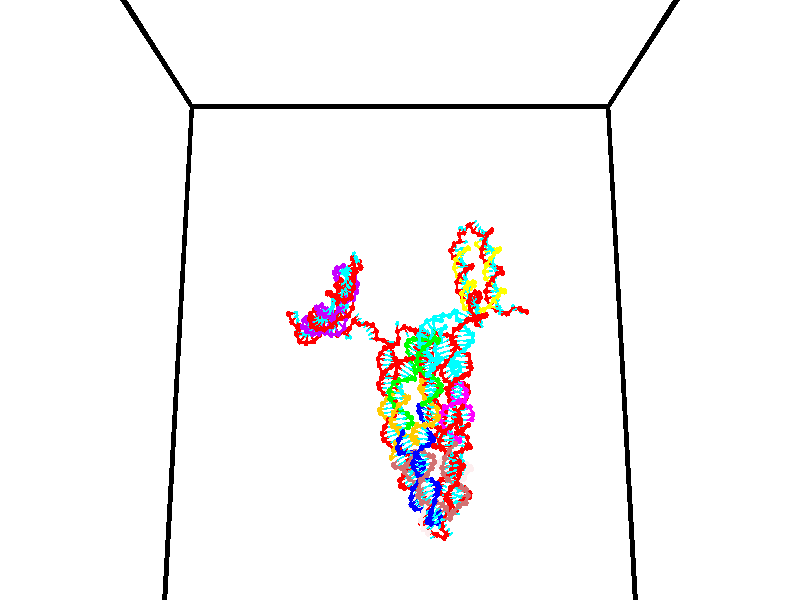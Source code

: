 // switches for output
#declare DRAW_BASES = 1; // possible values are 0, 1; only relevant for DNA ribbons
#declare DRAW_BASES_TYPE = 3; // possible values are 1, 2, 3; only relevant for DNA ribbons
#declare DRAW_FOG = 0; // set to 1 to enable fog

#include "colors.inc"

#include "transforms.inc"
background { rgb <1, 1, 1>}

#default {
   normal{
       ripples 0.25
       frequency 0.20
       turbulence 0.2
       lambda 5
   }
	finish {
		phong 0.1
		phong_size 40.
	}
}

// original window dimensions: 1024x640


// camera settings

camera {
	sky <0, 0.179814, -0.983701>
	up <0, 0.179814, -0.983701>
	right 1.6 * <1, 0, 0>
	location <35, 94.9851, 44.8844>
	look_at <35, 29.7336, 32.9568>
	direction <0, -65.2515, -11.9276>
	angle 67.0682
}


# declare cpy_camera_pos = <35, 94.9851, 44.8844>;
# if (DRAW_FOG = 1)
fog {
	fog_type 2
	up vnormalize(cpy_camera_pos)
	color rgbt<1,1,1,0.3>
	distance 1e-5
	fog_alt 3e-3
	fog_offset 56
}
# end


// LIGHTS

# declare lum = 6;
global_settings {
	ambient_light rgb lum * <0.05, 0.05, 0.05>
	max_trace_level 15
}# declare cpy_direct_light_amount = 0.25;
light_source
{	1000 * <-1, -1.16352, -0.803886>,
	rgb lum * cpy_direct_light_amount
	parallel
}

light_source
{	1000 * <1, 1.16352, 0.803886>,
	rgb lum * cpy_direct_light_amount
	parallel
}

// strand 0

// nucleotide -1

// particle -1
sphere {
	<23.749924, 34.861076, 35.088474> 0.250000
	pigment { color rgbt <1,0,0,0> }
	no_shadow
}
cylinder {
	<24.144066, 34.827522, 35.029091>,  <24.380550, 34.807388, 34.993462>, 0.100000
	pigment { color rgbt <1,0,0,0> }
	no_shadow
}
cylinder {
	<24.144066, 34.827522, 35.029091>,  <23.749924, 34.861076, 35.088474>, 0.100000
	pigment { color rgbt <1,0,0,0> }
	no_shadow
}

// particle -1
sphere {
	<24.144066, 34.827522, 35.029091> 0.100000
	pigment { color rgbt <1,0,0,0> }
	no_shadow
}
sphere {
	0, 1
	scale<0.080000,0.200000,0.300000>
	matrix <0.170340, 0.444085, 0.879644,
		-0.007865, -0.892049, 0.451871,
		0.985354, -0.083890, -0.148459,
		24.439672, 34.802357, 34.984554>
	pigment { color rgbt <0,1,1,0> }
	no_shadow
}
cylinder {
	<24.075493, 34.699986, 35.747990>,  <23.749924, 34.861076, 35.088474>, 0.130000
	pigment { color rgbt <1,0,0,0> }
	no_shadow
}

// nucleotide -1

// particle -1
sphere {
	<24.075493, 34.699986, 35.747990> 0.250000
	pigment { color rgbt <1,0,0,0> }
	no_shadow
}
cylinder {
	<24.350939, 34.862770, 35.507927>,  <24.516207, 34.960442, 35.363888>, 0.100000
	pigment { color rgbt <1,0,0,0> }
	no_shadow
}
cylinder {
	<24.350939, 34.862770, 35.507927>,  <24.075493, 34.699986, 35.747990>, 0.100000
	pigment { color rgbt <1,0,0,0> }
	no_shadow
}

// particle -1
sphere {
	<24.350939, 34.862770, 35.507927> 0.100000
	pigment { color rgbt <1,0,0,0> }
	no_shadow
}
sphere {
	0, 1
	scale<0.080000,0.200000,0.300000>
	matrix <0.421371, 0.448999, 0.787938,
		0.590133, -0.795475, 0.137704,
		0.688614, 0.406964, -0.600159,
		24.557524, 34.984859, 35.327881>
	pigment { color rgbt <0,1,1,0> }
	no_shadow
}
cylinder {
	<24.629368, 34.589218, 36.181519>,  <24.075493, 34.699986, 35.747990>, 0.130000
	pigment { color rgbt <1,0,0,0> }
	no_shadow
}

// nucleotide -1

// particle -1
sphere {
	<24.629368, 34.589218, 36.181519> 0.250000
	pigment { color rgbt <1,0,0,0> }
	no_shadow
}
cylinder {
	<24.684931, 34.889900, 35.923637>,  <24.718269, 35.070309, 35.768909>, 0.100000
	pigment { color rgbt <1,0,0,0> }
	no_shadow
}
cylinder {
	<24.684931, 34.889900, 35.923637>,  <24.629368, 34.589218, 36.181519>, 0.100000
	pigment { color rgbt <1,0,0,0> }
	no_shadow
}

// particle -1
sphere {
	<24.684931, 34.889900, 35.923637> 0.100000
	pigment { color rgbt <1,0,0,0> }
	no_shadow
}
sphere {
	0, 1
	scale<0.080000,0.200000,0.300000>
	matrix <0.418355, 0.545524, 0.726211,
		0.897599, -0.370589, -0.238704,
		0.138907, 0.751709, -0.644700,
		24.726603, 35.115414, 35.730228>
	pigment { color rgbt <0,1,1,0> }
	no_shadow
}
cylinder {
	<25.075521, 35.208447, 36.220757>,  <24.629368, 34.589218, 36.181519>, 0.130000
	pigment { color rgbt <1,0,0,0> }
	no_shadow
}

// nucleotide -1

// particle -1
sphere {
	<25.075521, 35.208447, 36.220757> 0.250000
	pigment { color rgbt <1,0,0,0> }
	no_shadow
}
cylinder {
	<24.835213, 35.366341, 36.498821>,  <24.691029, 35.461079, 36.665661>, 0.100000
	pigment { color rgbt <1,0,0,0> }
	no_shadow
}
cylinder {
	<24.835213, 35.366341, 36.498821>,  <25.075521, 35.208447, 36.220757>, 0.100000
	pigment { color rgbt <1,0,0,0> }
	no_shadow
}

// particle -1
sphere {
	<24.835213, 35.366341, 36.498821> 0.100000
	pigment { color rgbt <1,0,0,0> }
	no_shadow
}
sphere {
	0, 1
	scale<0.080000,0.200000,0.300000>
	matrix <0.726955, 0.631532, 0.269637,
		-0.332584, 0.667344, -0.666364,
		-0.600770, 0.394740, 0.695166,
		24.654982, 35.484764, 36.707371>
	pigment { color rgbt <0,1,1,0> }
	no_shadow
}
cylinder {
	<25.078106, 36.030743, 36.278900>,  <25.075521, 35.208447, 36.220757>, 0.130000
	pigment { color rgbt <1,0,0,0> }
	no_shadow
}

// nucleotide -1

// particle -1
sphere {
	<25.078106, 36.030743, 36.278900> 0.250000
	pigment { color rgbt <1,0,0,0> }
	no_shadow
}
cylinder {
	<25.066841, 35.823593, 36.620895>,  <25.060081, 35.699303, 36.826092>, 0.100000
	pigment { color rgbt <1,0,0,0> }
	no_shadow
}
cylinder {
	<25.066841, 35.823593, 36.620895>,  <25.078106, 36.030743, 36.278900>, 0.100000
	pigment { color rgbt <1,0,0,0> }
	no_shadow
}

// particle -1
sphere {
	<25.066841, 35.823593, 36.620895> 0.100000
	pigment { color rgbt <1,0,0,0> }
	no_shadow
}
sphere {
	0, 1
	scale<0.080000,0.200000,0.300000>
	matrix <0.784083, 0.519085, 0.340242,
		-0.620016, 0.679968, 0.391438,
		-0.028164, -0.517875, 0.854992,
		25.058392, 35.668232, 36.877392>
	pigment { color rgbt <0,1,1,0> }
	no_shadow
}
cylinder {
	<24.837229, 36.391182, 36.978413>,  <25.078106, 36.030743, 36.278900>, 0.130000
	pigment { color rgbt <1,0,0,0> }
	no_shadow
}

// nucleotide -1

// particle -1
sphere {
	<24.837229, 36.391182, 36.978413> 0.250000
	pigment { color rgbt <1,0,0,0> }
	no_shadow
}
cylinder {
	<25.152256, 36.146091, 36.952183>,  <25.341272, 35.999035, 36.936443>, 0.100000
	pigment { color rgbt <1,0,0,0> }
	no_shadow
}
cylinder {
	<25.152256, 36.146091, 36.952183>,  <24.837229, 36.391182, 36.978413>, 0.100000
	pigment { color rgbt <1,0,0,0> }
	no_shadow
}

// particle -1
sphere {
	<25.152256, 36.146091, 36.952183> 0.100000
	pigment { color rgbt <1,0,0,0> }
	no_shadow
}
sphere {
	0, 1
	scale<0.080000,0.200000,0.300000>
	matrix <0.610490, 0.761320, 0.218389,
		-0.083889, -0.212030, 0.973656,
		0.787569, -0.612728, -0.065576,
		25.388527, 35.962273, 36.932510>
	pigment { color rgbt <0,1,1,0> }
	no_shadow
}
cylinder {
	<25.235472, 36.488926, 37.620472>,  <24.837229, 36.391182, 36.978413>, 0.130000
	pigment { color rgbt <1,0,0,0> }
	no_shadow
}

// nucleotide -1

// particle -1
sphere {
	<25.235472, 36.488926, 37.620472> 0.250000
	pigment { color rgbt <1,0,0,0> }
	no_shadow
}
cylinder {
	<25.466139, 36.352955, 37.323311>,  <25.604538, 36.271374, 37.145012>, 0.100000
	pigment { color rgbt <1,0,0,0> }
	no_shadow
}
cylinder {
	<25.466139, 36.352955, 37.323311>,  <25.235472, 36.488926, 37.620472>, 0.100000
	pigment { color rgbt <1,0,0,0> }
	no_shadow
}

// particle -1
sphere {
	<25.466139, 36.352955, 37.323311> 0.100000
	pigment { color rgbt <1,0,0,0> }
	no_shadow
}
sphere {
	0, 1
	scale<0.080000,0.200000,0.300000>
	matrix <0.647124, 0.745108, 0.161386,
		0.498686, -0.573818, 0.649650,
		0.576666, -0.339923, -0.742906,
		25.639139, 36.250977, 37.100441>
	pigment { color rgbt <0,1,1,0> }
	no_shadow
}
cylinder {
	<25.883209, 36.692524, 37.772930>,  <25.235472, 36.488926, 37.620472>, 0.130000
	pigment { color rgbt <1,0,0,0> }
	no_shadow
}

// nucleotide -1

// particle -1
sphere {
	<25.883209, 36.692524, 37.772930> 0.250000
	pigment { color rgbt <1,0,0,0> }
	no_shadow
}
cylinder {
	<25.924042, 36.607498, 37.384209>,  <25.948542, 36.556484, 37.150978>, 0.100000
	pigment { color rgbt <1,0,0,0> }
	no_shadow
}
cylinder {
	<25.924042, 36.607498, 37.384209>,  <25.883209, 36.692524, 37.772930>, 0.100000
	pigment { color rgbt <1,0,0,0> }
	no_shadow
}

// particle -1
sphere {
	<25.924042, 36.607498, 37.384209> 0.100000
	pigment { color rgbt <1,0,0,0> }
	no_shadow
}
sphere {
	0, 1
	scale<0.080000,0.200000,0.300000>
	matrix <0.654678, 0.749883, -0.095252,
		0.748984, -0.626493, 0.215707,
		0.102080, -0.212561, -0.971801,
		25.954666, 36.543732, 37.092667>
	pigment { color rgbt <0,1,1,0> }
	no_shadow
}
cylinder {
	<26.618755, 36.646049, 37.626610>,  <25.883209, 36.692524, 37.772930>, 0.130000
	pigment { color rgbt <1,0,0,0> }
	no_shadow
}

// nucleotide -1

// particle -1
sphere {
	<26.618755, 36.646049, 37.626610> 0.250000
	pigment { color rgbt <1,0,0,0> }
	no_shadow
}
cylinder {
	<26.436077, 36.722618, 37.279095>,  <26.326469, 36.768559, 37.070587>, 0.100000
	pigment { color rgbt <1,0,0,0> }
	no_shadow
}
cylinder {
	<26.436077, 36.722618, 37.279095>,  <26.618755, 36.646049, 37.626610>, 0.100000
	pigment { color rgbt <1,0,0,0> }
	no_shadow
}

// particle -1
sphere {
	<26.436077, 36.722618, 37.279095> 0.100000
	pigment { color rgbt <1,0,0,0> }
	no_shadow
}
sphere {
	0, 1
	scale<0.080000,0.200000,0.300000>
	matrix <0.648335, 0.740329, -0.177692,
		0.609172, -0.644415, -0.462211,
		-0.456696, 0.191423, -0.868784,
		26.299068, 36.780045, 37.018459>
	pigment { color rgbt <0,1,1,0> }
	no_shadow
}
cylinder {
	<27.169294, 36.650089, 37.124592>,  <26.618755, 36.646049, 37.626610>, 0.130000
	pigment { color rgbt <1,0,0,0> }
	no_shadow
}

// nucleotide -1

// particle -1
sphere {
	<27.169294, 36.650089, 37.124592> 0.250000
	pigment { color rgbt <1,0,0,0> }
	no_shadow
}
cylinder {
	<26.865448, 36.853878, 36.962891>,  <26.683140, 36.976151, 36.865868>, 0.100000
	pigment { color rgbt <1,0,0,0> }
	no_shadow
}
cylinder {
	<26.865448, 36.853878, 36.962891>,  <27.169294, 36.650089, 37.124592>, 0.100000
	pigment { color rgbt <1,0,0,0> }
	no_shadow
}

// particle -1
sphere {
	<26.865448, 36.853878, 36.962891> 0.100000
	pigment { color rgbt <1,0,0,0> }
	no_shadow
}
sphere {
	0, 1
	scale<0.080000,0.200000,0.300000>
	matrix <0.640809, 0.692508, -0.331355,
		0.111133, -0.510752, -0.852515,
		-0.759614, 0.509475, -0.404255,
		26.637564, 37.006721, 36.841614>
	pigment { color rgbt <0,1,1,0> }
	no_shadow
}
cylinder {
	<27.366367, 36.896534, 36.447891>,  <27.169294, 36.650089, 37.124592>, 0.130000
	pigment { color rgbt <1,0,0,0> }
	no_shadow
}

// nucleotide -1

// particle -1
sphere {
	<27.366367, 36.896534, 36.447891> 0.250000
	pigment { color rgbt <1,0,0,0> }
	no_shadow
}
cylinder {
	<27.034233, 37.116180, 36.485859>,  <26.834951, 37.247967, 36.508640>, 0.100000
	pigment { color rgbt <1,0,0,0> }
	no_shadow
}
cylinder {
	<27.034233, 37.116180, 36.485859>,  <27.366367, 36.896534, 36.447891>, 0.100000
	pigment { color rgbt <1,0,0,0> }
	no_shadow
}

// particle -1
sphere {
	<27.034233, 37.116180, 36.485859> 0.100000
	pigment { color rgbt <1,0,0,0> }
	no_shadow
}
sphere {
	0, 1
	scale<0.080000,0.200000,0.300000>
	matrix <0.478211, 0.789589, -0.384531,
		-0.286102, -0.273898, -0.918219,
		-0.830338, 0.549117, 0.094922,
		26.785131, 37.280914, 36.514336>
	pigment { color rgbt <0,1,1,0> }
	no_shadow
}
cylinder {
	<27.354876, 37.257420, 35.793079>,  <27.366367, 36.896534, 36.447891>, 0.130000
	pigment { color rgbt <1,0,0,0> }
	no_shadow
}

// nucleotide -1

// particle -1
sphere {
	<27.354876, 37.257420, 35.793079> 0.250000
	pigment { color rgbt <1,0,0,0> }
	no_shadow
}
cylinder {
	<27.096325, 37.470825, 36.011272>,  <26.941195, 37.598869, 36.142189>, 0.100000
	pigment { color rgbt <1,0,0,0> }
	no_shadow
}
cylinder {
	<27.096325, 37.470825, 36.011272>,  <27.354876, 37.257420, 35.793079>, 0.100000
	pigment { color rgbt <1,0,0,0> }
	no_shadow
}

// particle -1
sphere {
	<27.096325, 37.470825, 36.011272> 0.100000
	pigment { color rgbt <1,0,0,0> }
	no_shadow
}
sphere {
	0, 1
	scale<0.080000,0.200000,0.300000>
	matrix <0.359852, 0.843558, -0.398643,
		-0.672833, -0.061378, -0.737244,
		-0.646376, 0.533519, 0.545487,
		26.902412, 37.630882, 36.174919>
	pigment { color rgbt <0,1,1,0> }
	no_shadow
}
cylinder {
	<27.201296, 37.845936, 35.367115>,  <27.354876, 37.257420, 35.793079>, 0.130000
	pigment { color rgbt <1,0,0,0> }
	no_shadow
}

// nucleotide -1

// particle -1
sphere {
	<27.201296, 37.845936, 35.367115> 0.250000
	pigment { color rgbt <1,0,0,0> }
	no_shadow
}
cylinder {
	<27.104233, 37.932217, 35.745445>,  <27.045996, 37.983986, 35.972443>, 0.100000
	pigment { color rgbt <1,0,0,0> }
	no_shadow
}
cylinder {
	<27.104233, 37.932217, 35.745445>,  <27.201296, 37.845936, 35.367115>, 0.100000
	pigment { color rgbt <1,0,0,0> }
	no_shadow
}

// particle -1
sphere {
	<27.104233, 37.932217, 35.745445> 0.100000
	pigment { color rgbt <1,0,0,0> }
	no_shadow
}
sphere {
	0, 1
	scale<0.080000,0.200000,0.300000>
	matrix <0.309228, 0.941309, -0.135334,
		-0.919509, 0.259637, -0.295115,
		-0.242657, 0.215698, 0.945829,
		27.031435, 37.996925, 36.029194>
	pigment { color rgbt <0,1,1,0> }
	no_shadow
}
cylinder {
	<26.919022, 38.510616, 35.313839>,  <27.201296, 37.845936, 35.367115>, 0.130000
	pigment { color rgbt <1,0,0,0> }
	no_shadow
}

// nucleotide -1

// particle -1
sphere {
	<26.919022, 38.510616, 35.313839> 0.250000
	pigment { color rgbt <1,0,0,0> }
	no_shadow
}
cylinder {
	<27.031397, 38.447971, 35.692585>,  <27.098822, 38.410385, 35.919830>, 0.100000
	pigment { color rgbt <1,0,0,0> }
	no_shadow
}
cylinder {
	<27.031397, 38.447971, 35.692585>,  <26.919022, 38.510616, 35.313839>, 0.100000
	pigment { color rgbt <1,0,0,0> }
	no_shadow
}

// particle -1
sphere {
	<27.031397, 38.447971, 35.692585> 0.100000
	pigment { color rgbt <1,0,0,0> }
	no_shadow
}
sphere {
	0, 1
	scale<0.080000,0.200000,0.300000>
	matrix <0.408511, 0.912270, 0.029684,
		-0.868443, 0.378465, 0.320268,
		0.280936, -0.156612, 0.946862,
		27.115679, 38.400990, 35.976643>
	pigment { color rgbt <0,1,1,0> }
	no_shadow
}
cylinder {
	<26.564060, 38.920834, 35.743805>,  <26.919022, 38.510616, 35.313839>, 0.130000
	pigment { color rgbt <1,0,0,0> }
	no_shadow
}

// nucleotide -1

// particle -1
sphere {
	<26.564060, 38.920834, 35.743805> 0.250000
	pigment { color rgbt <1,0,0,0> }
	no_shadow
}
cylinder {
	<26.874184, 38.827839, 35.978699>,  <27.060259, 38.772041, 36.119637>, 0.100000
	pigment { color rgbt <1,0,0,0> }
	no_shadow
}
cylinder {
	<26.874184, 38.827839, 35.978699>,  <26.564060, 38.920834, 35.743805>, 0.100000
	pigment { color rgbt <1,0,0,0> }
	no_shadow
}

// particle -1
sphere {
	<26.874184, 38.827839, 35.978699> 0.100000
	pigment { color rgbt <1,0,0,0> }
	no_shadow
}
sphere {
	0, 1
	scale<0.080000,0.200000,0.300000>
	matrix <0.186730, 0.972596, 0.138523,
		-0.603346, 0.002256, 0.797476,
		0.775310, -0.232490, 0.587233,
		27.106777, 38.758091, 36.154869>
	pigment { color rgbt <0,1,1,0> }
	no_shadow
}
cylinder {
	<26.577246, 39.404308, 36.224186>,  <26.564060, 38.920834, 35.743805>, 0.130000
	pigment { color rgbt <1,0,0,0> }
	no_shadow
}

// nucleotide -1

// particle -1
sphere {
	<26.577246, 39.404308, 36.224186> 0.250000
	pigment { color rgbt <1,0,0,0> }
	no_shadow
}
cylinder {
	<26.948336, 39.258202, 36.254944>,  <27.170990, 39.170540, 36.273399>, 0.100000
	pigment { color rgbt <1,0,0,0> }
	no_shadow
}
cylinder {
	<26.948336, 39.258202, 36.254944>,  <26.577246, 39.404308, 36.224186>, 0.100000
	pigment { color rgbt <1,0,0,0> }
	no_shadow
}

// particle -1
sphere {
	<26.948336, 39.258202, 36.254944> 0.100000
	pigment { color rgbt <1,0,0,0> }
	no_shadow
}
sphere {
	0, 1
	scale<0.080000,0.200000,0.300000>
	matrix <0.348559, 0.921434, 0.171657,
		-0.133554, -0.132447, 0.982151,
		0.927723, -0.365263, 0.076895,
		27.226652, 39.148624, 36.278011>
	pigment { color rgbt <0,1,1,0> }
	no_shadow
}
cylinder {
	<26.832747, 39.715050, 36.814449>,  <26.577246, 39.404308, 36.224186>, 0.130000
	pigment { color rgbt <1,0,0,0> }
	no_shadow
}

// nucleotide -1

// particle -1
sphere {
	<26.832747, 39.715050, 36.814449> 0.250000
	pigment { color rgbt <1,0,0,0> }
	no_shadow
}
cylinder {
	<27.153296, 39.581905, 36.615650>,  <27.345625, 39.502018, 36.496368>, 0.100000
	pigment { color rgbt <1,0,0,0> }
	no_shadow
}
cylinder {
	<27.153296, 39.581905, 36.615650>,  <26.832747, 39.715050, 36.814449>, 0.100000
	pigment { color rgbt <1,0,0,0> }
	no_shadow
}

// particle -1
sphere {
	<27.153296, 39.581905, 36.615650> 0.100000
	pigment { color rgbt <1,0,0,0> }
	no_shadow
}
sphere {
	0, 1
	scale<0.080000,0.200000,0.300000>
	matrix <0.424938, 0.901558, 0.081376,
		0.420989, -0.276407, 0.863925,
		0.801371, -0.332856, -0.497002,
		27.393707, 39.482048, 36.466549>
	pigment { color rgbt <0,1,1,0> }
	no_shadow
}
cylinder {
	<27.396061, 40.195988, 37.089684>,  <26.832747, 39.715050, 36.814449>, 0.130000
	pigment { color rgbt <1,0,0,0> }
	no_shadow
}

// nucleotide -1

// particle -1
sphere {
	<27.396061, 40.195988, 37.089684> 0.250000
	pigment { color rgbt <1,0,0,0> }
	no_shadow
}
cylinder {
	<27.548897, 40.010075, 36.770187>,  <27.640598, 39.898525, 36.578491>, 0.100000
	pigment { color rgbt <1,0,0,0> }
	no_shadow
}
cylinder {
	<27.548897, 40.010075, 36.770187>,  <27.396061, 40.195988, 37.089684>, 0.100000
	pigment { color rgbt <1,0,0,0> }
	no_shadow
}

// particle -1
sphere {
	<27.548897, 40.010075, 36.770187> 0.100000
	pigment { color rgbt <1,0,0,0> }
	no_shadow
}
sphere {
	0, 1
	scale<0.080000,0.200000,0.300000>
	matrix <0.595245, 0.784921, -0.171997,
		0.706888, -0.409727, 0.576570,
		0.382090, -0.464783, -0.798739,
		27.663523, 39.870640, 36.530567>
	pigment { color rgbt <0,1,1,0> }
	no_shadow
}
cylinder {
	<28.085249, 40.287045, 37.153091>,  <27.396061, 40.195988, 37.089684>, 0.130000
	pigment { color rgbt <1,0,0,0> }
	no_shadow
}

// nucleotide -1

// particle -1
sphere {
	<28.085249, 40.287045, 37.153091> 0.250000
	pigment { color rgbt <1,0,0,0> }
	no_shadow
}
cylinder {
	<28.049501, 40.200340, 36.764240>,  <28.028053, 40.148319, 36.530930>, 0.100000
	pigment { color rgbt <1,0,0,0> }
	no_shadow
}
cylinder {
	<28.049501, 40.200340, 36.764240>,  <28.085249, 40.287045, 37.153091>, 0.100000
	pigment { color rgbt <1,0,0,0> }
	no_shadow
}

// particle -1
sphere {
	<28.049501, 40.200340, 36.764240> 0.100000
	pigment { color rgbt <1,0,0,0> }
	no_shadow
}
sphere {
	0, 1
	scale<0.080000,0.200000,0.300000>
	matrix <0.434388, 0.869831, -0.233886,
		0.896282, -0.443181, 0.016422,
		-0.089369, -0.216761, -0.972125,
		28.022692, 40.135311, 36.472603>
	pigment { color rgbt <0,1,1,0> }
	no_shadow
}
cylinder {
	<28.761320, 40.333576, 36.922859>,  <28.085249, 40.287045, 37.153091>, 0.130000
	pigment { color rgbt <1,0,0,0> }
	no_shadow
}

// nucleotide -1

// particle -1
sphere {
	<28.761320, 40.333576, 36.922859> 0.250000
	pigment { color rgbt <1,0,0,0> }
	no_shadow
}
cylinder {
	<28.511749, 40.364712, 36.611820>,  <28.362007, 40.383392, 36.425198>, 0.100000
	pigment { color rgbt <1,0,0,0> }
	no_shadow
}
cylinder {
	<28.511749, 40.364712, 36.611820>,  <28.761320, 40.333576, 36.922859>, 0.100000
	pigment { color rgbt <1,0,0,0> }
	no_shadow
}

// particle -1
sphere {
	<28.511749, 40.364712, 36.611820> 0.100000
	pigment { color rgbt <1,0,0,0> }
	no_shadow
}
sphere {
	0, 1
	scale<0.080000,0.200000,0.300000>
	matrix <0.458111, 0.842561, -0.283242,
		0.633125, -0.532947, -0.561355,
		-0.623929, 0.077835, -0.777595,
		28.324572, 40.388062, 36.378540>
	pigment { color rgbt <0,1,1,0> }
	no_shadow
}
cylinder {
	<29.176483, 40.545502, 36.448704>,  <28.761320, 40.333576, 36.922859>, 0.130000
	pigment { color rgbt <1,0,0,0> }
	no_shadow
}

// nucleotide -1

// particle -1
sphere {
	<29.176483, 40.545502, 36.448704> 0.250000
	pigment { color rgbt <1,0,0,0> }
	no_shadow
}
cylinder {
	<28.818434, 40.657963, 36.310307>,  <28.603605, 40.725441, 36.227268>, 0.100000
	pigment { color rgbt <1,0,0,0> }
	no_shadow
}
cylinder {
	<28.818434, 40.657963, 36.310307>,  <29.176483, 40.545502, 36.448704>, 0.100000
	pigment { color rgbt <1,0,0,0> }
	no_shadow
}

// particle -1
sphere {
	<28.818434, 40.657963, 36.310307> 0.100000
	pigment { color rgbt <1,0,0,0> }
	no_shadow
}
sphere {
	0, 1
	scale<0.080000,0.200000,0.300000>
	matrix <0.415583, 0.807168, -0.419251,
		0.161395, -0.519067, -0.839357,
		-0.895121, 0.281157, -0.345989,
		28.549898, 40.742310, 36.206509>
	pigment { color rgbt <0,1,1,0> }
	no_shadow
}
cylinder {
	<29.363396, 40.587688, 35.782883>,  <29.176483, 40.545502, 36.448704>, 0.130000
	pigment { color rgbt <1,0,0,0> }
	no_shadow
}

// nucleotide -1

// particle -1
sphere {
	<29.363396, 40.587688, 35.782883> 0.250000
	pigment { color rgbt <1,0,0,0> }
	no_shadow
}
cylinder {
	<29.037094, 40.800865, 35.872791>,  <28.841314, 40.928772, 35.926735>, 0.100000
	pigment { color rgbt <1,0,0,0> }
	no_shadow
}
cylinder {
	<29.037094, 40.800865, 35.872791>,  <29.363396, 40.587688, 35.782883>, 0.100000
	pigment { color rgbt <1,0,0,0> }
	no_shadow
}

// particle -1
sphere {
	<29.037094, 40.800865, 35.872791> 0.100000
	pigment { color rgbt <1,0,0,0> }
	no_shadow
}
sphere {
	0, 1
	scale<0.080000,0.200000,0.300000>
	matrix <0.374855, 0.783079, -0.496257,
		-0.440490, -0.320566, -0.838574,
		-0.815753, 0.532940, 0.224773,
		28.792368, 40.960747, 35.940224>
	pigment { color rgbt <0,1,1,0> }
	no_shadow
}
cylinder {
	<29.273144, 40.881931, 35.142246>,  <29.363396, 40.587688, 35.782883>, 0.130000
	pigment { color rgbt <1,0,0,0> }
	no_shadow
}

// nucleotide -1

// particle -1
sphere {
	<29.273144, 40.881931, 35.142246> 0.250000
	pigment { color rgbt <1,0,0,0> }
	no_shadow
}
cylinder {
	<29.064444, 41.103111, 35.402100>,  <28.939224, 41.235817, 35.558010>, 0.100000
	pigment { color rgbt <1,0,0,0> }
	no_shadow
}
cylinder {
	<29.064444, 41.103111, 35.402100>,  <29.273144, 40.881931, 35.142246>, 0.100000
	pigment { color rgbt <1,0,0,0> }
	no_shadow
}

// particle -1
sphere {
	<29.064444, 41.103111, 35.402100> 0.100000
	pigment { color rgbt <1,0,0,0> }
	no_shadow
}
sphere {
	0, 1
	scale<0.080000,0.200000,0.300000>
	matrix <0.319990, 0.832750, -0.451812,
		-0.790812, -0.027856, -0.611425,
		-0.521750, 0.552948, 0.649635,
		28.907919, 41.268997, 35.596989>
	pigment { color rgbt <0,1,1,0> }
	no_shadow
}
cylinder {
	<28.885378, 41.309032, 34.744209>,  <29.273144, 40.881931, 35.142246>, 0.130000
	pigment { color rgbt <1,0,0,0> }
	no_shadow
}

// nucleotide -1

// particle -1
sphere {
	<28.885378, 41.309032, 34.744209> 0.250000
	pigment { color rgbt <1,0,0,0> }
	no_shadow
}
cylinder {
	<28.931128, 41.482845, 35.101555>,  <28.958578, 41.587132, 35.315964>, 0.100000
	pigment { color rgbt <1,0,0,0> }
	no_shadow
}
cylinder {
	<28.931128, 41.482845, 35.101555>,  <28.885378, 41.309032, 34.744209>, 0.100000
	pigment { color rgbt <1,0,0,0> }
	no_shadow
}

// particle -1
sphere {
	<28.931128, 41.482845, 35.101555> 0.100000
	pigment { color rgbt <1,0,0,0> }
	no_shadow
}
sphere {
	0, 1
	scale<0.080000,0.200000,0.300000>
	matrix <0.280265, 0.848624, -0.448652,
		-0.953084, 0.301694, -0.024723,
		0.114375, 0.434532, 0.893365,
		28.965441, 41.613205, 35.369564>
	pigment { color rgbt <0,1,1,0> }
	no_shadow
}
cylinder {
	<28.508013, 41.934261, 34.677803>,  <28.885378, 41.309032, 34.744209>, 0.130000
	pigment { color rgbt <1,0,0,0> }
	no_shadow
}

// nucleotide -1

// particle -1
sphere {
	<28.508013, 41.934261, 34.677803> 0.250000
	pigment { color rgbt <1,0,0,0> }
	no_shadow
}
cylinder {
	<28.817789, 41.932384, 34.930855>,  <29.003654, 41.931259, 35.082687>, 0.100000
	pigment { color rgbt <1,0,0,0> }
	no_shadow
}
cylinder {
	<28.817789, 41.932384, 34.930855>,  <28.508013, 41.934261, 34.677803>, 0.100000
	pigment { color rgbt <1,0,0,0> }
	no_shadow
}

// particle -1
sphere {
	<28.817789, 41.932384, 34.930855> 0.100000
	pigment { color rgbt <1,0,0,0> }
	no_shadow
}
sphere {
	0, 1
	scale<0.080000,0.200000,0.300000>
	matrix <0.408115, 0.767790, -0.493904,
		-0.483411, 0.640685, 0.596520,
		0.774439, -0.004690, 0.632631,
		29.050121, 41.930977, 35.120644>
	pigment { color rgbt <0,1,1,0> }
	no_shadow
}
cylinder {
	<28.826561, 42.611786, 34.798065>,  <28.508013, 41.934261, 34.677803>, 0.130000
	pigment { color rgbt <1,0,0,0> }
	no_shadow
}

// nucleotide -1

// particle -1
sphere {
	<28.826561, 42.611786, 34.798065> 0.250000
	pigment { color rgbt <1,0,0,0> }
	no_shadow
}
cylinder {
	<29.128813, 42.362152, 34.877613>,  <29.310163, 42.212372, 34.925343>, 0.100000
	pigment { color rgbt <1,0,0,0> }
	no_shadow
}
cylinder {
	<29.128813, 42.362152, 34.877613>,  <28.826561, 42.611786, 34.798065>, 0.100000
	pigment { color rgbt <1,0,0,0> }
	no_shadow
}

// particle -1
sphere {
	<29.128813, 42.362152, 34.877613> 0.100000
	pigment { color rgbt <1,0,0,0> }
	no_shadow
}
sphere {
	0, 1
	scale<0.080000,0.200000,0.300000>
	matrix <0.648858, 0.671722, -0.357452,
		0.089496, 0.399137, 0.912513,
		0.755628, -0.624083, 0.198867,
		29.355501, 42.174927, 34.937275>
	pigment { color rgbt <0,1,1,0> }
	no_shadow
}
cylinder {
	<29.422188, 42.932854, 35.110622>,  <28.826561, 42.611786, 34.798065>, 0.130000
	pigment { color rgbt <1,0,0,0> }
	no_shadow
}

// nucleotide -1

// particle -1
sphere {
	<29.422188, 42.932854, 35.110622> 0.250000
	pigment { color rgbt <1,0,0,0> }
	no_shadow
}
cylinder {
	<29.588194, 42.593624, 34.978844>,  <29.687798, 42.390087, 34.899776>, 0.100000
	pigment { color rgbt <1,0,0,0> }
	no_shadow
}
cylinder {
	<29.588194, 42.593624, 34.978844>,  <29.422188, 42.932854, 35.110622>, 0.100000
	pigment { color rgbt <1,0,0,0> }
	no_shadow
}

// particle -1
sphere {
	<29.588194, 42.593624, 34.978844> 0.100000
	pigment { color rgbt <1,0,0,0> }
	no_shadow
}
sphere {
	0, 1
	scale<0.080000,0.200000,0.300000>
	matrix <0.736478, 0.525754, -0.425656,
		0.534194, -0.065973, 0.842784,
		0.415015, -0.848075, -0.329442,
		29.712698, 42.339203, 34.880013>
	pigment { color rgbt <0,1,1,0> }
	no_shadow
}
cylinder {
	<30.112333, 42.845070, 35.442139>,  <29.422188, 42.932854, 35.110622>, 0.130000
	pigment { color rgbt <1,0,0,0> }
	no_shadow
}

// nucleotide -1

// particle -1
sphere {
	<30.112333, 42.845070, 35.442139> 0.250000
	pigment { color rgbt <1,0,0,0> }
	no_shadow
}
cylinder {
	<30.022959, 42.758194, 35.062054>,  <29.969334, 42.706066, 34.834003>, 0.100000
	pigment { color rgbt <1,0,0,0> }
	no_shadow
}
cylinder {
	<30.022959, 42.758194, 35.062054>,  <30.112333, 42.845070, 35.442139>, 0.100000
	pigment { color rgbt <1,0,0,0> }
	no_shadow
}

// particle -1
sphere {
	<30.022959, 42.758194, 35.062054> 0.100000
	pigment { color rgbt <1,0,0,0> }
	no_shadow
}
sphere {
	0, 1
	scale<0.080000,0.200000,0.300000>
	matrix <0.647548, 0.695560, -0.311252,
		0.728532, -0.684853, -0.014770,
		-0.223435, -0.217193, -0.950213,
		29.955929, 42.693035, 34.776989>
	pigment { color rgbt <0,1,1,0> }
	no_shadow
}
cylinder {
	<30.669724, 42.521400, 35.086601>,  <30.112333, 42.845070, 35.442139>, 0.130000
	pigment { color rgbt <1,0,0,0> }
	no_shadow
}

// nucleotide -1

// particle -1
sphere {
	<30.669724, 42.521400, 35.086601> 0.250000
	pigment { color rgbt <1,0,0,0> }
	no_shadow
}
cylinder {
	<30.449203, 42.760540, 34.853828>,  <30.316891, 42.904022, 34.714165>, 0.100000
	pigment { color rgbt <1,0,0,0> }
	no_shadow
}
cylinder {
	<30.449203, 42.760540, 34.853828>,  <30.669724, 42.521400, 35.086601>, 0.100000
	pigment { color rgbt <1,0,0,0> }
	no_shadow
}

// particle -1
sphere {
	<30.449203, 42.760540, 34.853828> 0.100000
	pigment { color rgbt <1,0,0,0> }
	no_shadow
}
sphere {
	0, 1
	scale<0.080000,0.200000,0.300000>
	matrix <0.814661, 0.536221, -0.220894,
		0.179982, -0.595856, -0.782663,
		-0.551302, 0.597848, -0.581931,
		30.283813, 42.939896, 34.679249>
	pigment { color rgbt <0,1,1,0> }
	no_shadow
}
cylinder {
	<30.885633, 42.641418, 34.367455>,  <30.669724, 42.521400, 35.086601>, 0.130000
	pigment { color rgbt <1,0,0,0> }
	no_shadow
}

// nucleotide -1

// particle -1
sphere {
	<30.885633, 42.641418, 34.367455> 0.250000
	pigment { color rgbt <1,0,0,0> }
	no_shadow
}
cylinder {
	<30.666117, 42.973743, 34.404495>,  <30.534407, 43.173138, 34.426720>, 0.100000
	pigment { color rgbt <1,0,0,0> }
	no_shadow
}
cylinder {
	<30.666117, 42.973743, 34.404495>,  <30.885633, 42.641418, 34.367455>, 0.100000
	pigment { color rgbt <1,0,0,0> }
	no_shadow
}

// particle -1
sphere {
	<30.666117, 42.973743, 34.404495> 0.100000
	pigment { color rgbt <1,0,0,0> }
	no_shadow
}
sphere {
	0, 1
	scale<0.080000,0.200000,0.300000>
	matrix <0.713063, 0.523050, -0.466862,
		-0.436309, -0.190181, -0.879469,
		-0.548794, 0.830813, 0.092600,
		30.501478, 43.222988, 34.432274>
	pigment { color rgbt <0,1,1,0> }
	no_shadow
}
cylinder {
	<30.742023, 42.854485, 33.780788>,  <30.885633, 42.641418, 34.367455>, 0.130000
	pigment { color rgbt <1,0,0,0> }
	no_shadow
}

// nucleotide -1

// particle -1
sphere {
	<30.742023, 42.854485, 33.780788> 0.250000
	pigment { color rgbt <1,0,0,0> }
	no_shadow
}
cylinder {
	<30.739111, 43.172169, 34.023827>,  <30.737364, 43.362778, 34.169651>, 0.100000
	pigment { color rgbt <1,0,0,0> }
	no_shadow
}
cylinder {
	<30.739111, 43.172169, 34.023827>,  <30.742023, 42.854485, 33.780788>, 0.100000
	pigment { color rgbt <1,0,0,0> }
	no_shadow
}

// particle -1
sphere {
	<30.739111, 43.172169, 34.023827> 0.100000
	pigment { color rgbt <1,0,0,0> }
	no_shadow
}
sphere {
	0, 1
	scale<0.080000,0.200000,0.300000>
	matrix <0.764028, 0.396427, -0.509026,
		-0.645142, 0.460515, -0.609686,
		-0.007282, 0.794211, 0.607598,
		30.736927, 43.410431, 34.206104>
	pigment { color rgbt <0,1,1,0> }
	no_shadow
}
cylinder {
	<30.789427, 42.693928, 33.088345>,  <30.742023, 42.854485, 33.780788>, 0.130000
	pigment { color rgbt <1,0,0,0> }
	no_shadow
}

// nucleotide -1

// particle -1
sphere {
	<30.789427, 42.693928, 33.088345> 0.250000
	pigment { color rgbt <1,0,0,0> }
	no_shadow
}
cylinder {
	<30.689026, 43.072025, 33.171791>,  <30.628786, 43.298882, 33.221859>, 0.100000
	pigment { color rgbt <1,0,0,0> }
	no_shadow
}
cylinder {
	<30.689026, 43.072025, 33.171791>,  <30.789427, 42.693928, 33.088345>, 0.100000
	pigment { color rgbt <1,0,0,0> }
	no_shadow
}

// particle -1
sphere {
	<30.689026, 43.072025, 33.171791> 0.100000
	pigment { color rgbt <1,0,0,0> }
	no_shadow
}
sphere {
	0, 1
	scale<0.080000,0.200000,0.300000>
	matrix <0.396750, 0.297040, -0.868537,
		-0.882942, -0.135238, -0.449582,
		-0.251002, 0.945240, 0.208613,
		30.613726, 43.355598, 33.234375>
	pigment { color rgbt <0,1,1,0> }
	no_shadow
}
cylinder {
	<31.516638, 42.730217, 32.891548>,  <30.789427, 42.693928, 33.088345>, 0.130000
	pigment { color rgbt <1,0,0,0> }
	no_shadow
}

// nucleotide -1

// particle -1
sphere {
	<31.516638, 42.730217, 32.891548> 0.250000
	pigment { color rgbt <1,0,0,0> }
	no_shadow
}
cylinder {
	<31.374275, 43.056278, 32.708748>,  <31.288858, 43.251915, 32.599068>, 0.100000
	pigment { color rgbt <1,0,0,0> }
	no_shadow
}
cylinder {
	<31.374275, 43.056278, 32.708748>,  <31.516638, 42.730217, 32.891548>, 0.100000
	pigment { color rgbt <1,0,0,0> }
	no_shadow
}

// particle -1
sphere {
	<31.374275, 43.056278, 32.708748> 0.100000
	pigment { color rgbt <1,0,0,0> }
	no_shadow
}
sphere {
	0, 1
	scale<0.080000,0.200000,0.300000>
	matrix <-0.232280, -0.550841, -0.801636,
		-0.905195, -0.179153, 0.385391,
		-0.355904, 0.815156, -0.457005,
		31.267504, 43.300823, 32.571648>
	pigment { color rgbt <0,1,1,0> }
	no_shadow
}
cylinder {
	<31.337095, 42.415634, 32.384060>,  <31.516638, 42.730217, 32.891548>, 0.130000
	pigment { color rgbt <1,0,0,0> }
	no_shadow
}

// nucleotide -1

// particle -1
sphere {
	<31.337095, 42.415634, 32.384060> 0.250000
	pigment { color rgbt <1,0,0,0> }
	no_shadow
}
cylinder {
	<31.191755, 42.775120, 32.285847>,  <31.104551, 42.990810, 32.226917>, 0.100000
	pigment { color rgbt <1,0,0,0> }
	no_shadow
}
cylinder {
	<31.191755, 42.775120, 32.285847>,  <31.337095, 42.415634, 32.384060>, 0.100000
	pigment { color rgbt <1,0,0,0> }
	no_shadow
}

// particle -1
sphere {
	<31.191755, 42.775120, 32.285847> 0.100000
	pigment { color rgbt <1,0,0,0> }
	no_shadow
}
sphere {
	0, 1
	scale<0.080000,0.200000,0.300000>
	matrix <-0.394799, -0.387243, -0.833173,
		-0.843866, -0.205798, 0.495517,
		-0.363351, 0.898715, -0.245532,
		31.082750, 43.044735, 32.212189>
	pigment { color rgbt <0,1,1,0> }
	no_shadow
}
cylinder {
	<30.747980, 42.308613, 32.086170>,  <31.337095, 42.415634, 32.384060>, 0.130000
	pigment { color rgbt <1,0,0,0> }
	no_shadow
}

// nucleotide -1

// particle -1
sphere {
	<30.747980, 42.308613, 32.086170> 0.250000
	pigment { color rgbt <1,0,0,0> }
	no_shadow
}
cylinder {
	<30.827940, 42.684624, 31.975624>,  <30.875916, 42.910233, 31.909296>, 0.100000
	pigment { color rgbt <1,0,0,0> }
	no_shadow
}
cylinder {
	<30.827940, 42.684624, 31.975624>,  <30.747980, 42.308613, 32.086170>, 0.100000
	pigment { color rgbt <1,0,0,0> }
	no_shadow
}

// particle -1
sphere {
	<30.827940, 42.684624, 31.975624> 0.100000
	pigment { color rgbt <1,0,0,0> }
	no_shadow
}
sphere {
	0, 1
	scale<0.080000,0.200000,0.300000>
	matrix <-0.456543, -0.160211, -0.875158,
		-0.866953, 0.301119, 0.397139,
		0.199901, 0.940032, -0.276369,
		30.887911, 42.966633, 31.892714>
	pigment { color rgbt <0,1,1,0> }
	no_shadow
}
cylinder {
	<30.809275, 41.500671, 32.276649>,  <30.747980, 42.308613, 32.086170>, 0.130000
	pigment { color rgbt <1,0,0,0> }
	no_shadow
}

// nucleotide -1

// particle -1
sphere {
	<30.809275, 41.500671, 32.276649> 0.250000
	pigment { color rgbt <1,0,0,0> }
	no_shadow
}
cylinder {
	<30.478317, 41.564346, 32.492088>,  <30.279743, 41.602551, 32.621349>, 0.100000
	pigment { color rgbt <1,0,0,0> }
	no_shadow
}
cylinder {
	<30.478317, 41.564346, 32.492088>,  <30.809275, 41.500671, 32.276649>, 0.100000
	pigment { color rgbt <1,0,0,0> }
	no_shadow
}

// particle -1
sphere {
	<30.478317, 41.564346, 32.492088> 0.100000
	pigment { color rgbt <1,0,0,0> }
	no_shadow
}
sphere {
	0, 1
	scale<0.080000,0.200000,0.300000>
	matrix <0.091171, -0.908201, 0.408483,
		0.554176, 0.387080, 0.736925,
		-0.827392, 0.159185, 0.538594,
		30.230101, 41.612103, 32.653667>
	pigment { color rgbt <0,1,1,0> }
	no_shadow
}
cylinder {
	<30.975348, 41.237213, 32.863625>,  <30.809275, 41.500671, 32.276649>, 0.130000
	pigment { color rgbt <1,0,0,0> }
	no_shadow
}

// nucleotide -1

// particle -1
sphere {
	<30.975348, 41.237213, 32.863625> 0.250000
	pigment { color rgbt <1,0,0,0> }
	no_shadow
}
cylinder {
	<30.576040, 41.213692, 32.863605>,  <30.336456, 41.199577, 32.863594>, 0.100000
	pigment { color rgbt <1,0,0,0> }
	no_shadow
}
cylinder {
	<30.576040, 41.213692, 32.863605>,  <30.975348, 41.237213, 32.863625>, 0.100000
	pigment { color rgbt <1,0,0,0> }
	no_shadow
}

// particle -1
sphere {
	<30.576040, 41.213692, 32.863605> 0.100000
	pigment { color rgbt <1,0,0,0> }
	no_shadow
}
sphere {
	0, 1
	scale<0.080000,0.200000,0.300000>
	matrix <0.053700, -0.911950, 0.406773,
		-0.023959, 0.406067, 0.913529,
		-0.998270, -0.058803, -0.000043,
		30.276560, 41.196053, 32.863594>
	pigment { color rgbt <0,1,1,0> }
	no_shadow
}
cylinder {
	<30.774090, 41.095814, 33.562950>,  <30.975348, 41.237213, 32.863625>, 0.130000
	pigment { color rgbt <1,0,0,0> }
	no_shadow
}

// nucleotide -1

// particle -1
sphere {
	<30.774090, 41.095814, 33.562950> 0.250000
	pigment { color rgbt <1,0,0,0> }
	no_shadow
}
cylinder {
	<30.474739, 40.980030, 33.324238>,  <30.295130, 40.910561, 33.181011>, 0.100000
	pigment { color rgbt <1,0,0,0> }
	no_shadow
}
cylinder {
	<30.474739, 40.980030, 33.324238>,  <30.774090, 41.095814, 33.562950>, 0.100000
	pigment { color rgbt <1,0,0,0> }
	no_shadow
}

// particle -1
sphere {
	<30.474739, 40.980030, 33.324238> 0.100000
	pigment { color rgbt <1,0,0,0> }
	no_shadow
}
sphere {
	0, 1
	scale<0.080000,0.200000,0.300000>
	matrix <-0.062508, -0.864963, 0.497927,
		-0.660323, 0.409941, 0.629224,
		-0.748376, -0.289461, -0.596780,
		30.250227, 40.893192, 33.145203>
	pigment { color rgbt <0,1,1,0> }
	no_shadow
}
cylinder {
	<30.367842, 40.750538, 34.001686>,  <30.774090, 41.095814, 33.562950>, 0.130000
	pigment { color rgbt <1,0,0,0> }
	no_shadow
}

// nucleotide -1

// particle -1
sphere {
	<30.367842, 40.750538, 34.001686> 0.250000
	pigment { color rgbt <1,0,0,0> }
	no_shadow
}
cylinder {
	<30.229208, 40.640026, 33.643124>,  <30.146027, 40.573719, 33.427986>, 0.100000
	pigment { color rgbt <1,0,0,0> }
	no_shadow
}
cylinder {
	<30.229208, 40.640026, 33.643124>,  <30.367842, 40.750538, 34.001686>, 0.100000
	pigment { color rgbt <1,0,0,0> }
	no_shadow
}

// particle -1
sphere {
	<30.229208, 40.640026, 33.643124> 0.100000
	pigment { color rgbt <1,0,0,0> }
	no_shadow
}
sphere {
	0, 1
	scale<0.080000,0.200000,0.300000>
	matrix <-0.049586, -0.948908, 0.311634,
		-0.936707, 0.152457, 0.315178,
		-0.346586, -0.276281, -0.896408,
		30.125233, 40.557140, 33.374203>
	pigment { color rgbt <0,1,1,0> }
	no_shadow
}
cylinder {
	<29.829075, 40.379311, 34.170567>,  <30.367842, 40.750538, 34.001686>, 0.130000
	pigment { color rgbt <1,0,0,0> }
	no_shadow
}

// nucleotide -1

// particle -1
sphere {
	<29.829075, 40.379311, 34.170567> 0.250000
	pigment { color rgbt <1,0,0,0> }
	no_shadow
}
cylinder {
	<29.906115, 40.265488, 33.794922>,  <29.952339, 40.197193, 33.569534>, 0.100000
	pigment { color rgbt <1,0,0,0> }
	no_shadow
}
cylinder {
	<29.906115, 40.265488, 33.794922>,  <29.829075, 40.379311, 34.170567>, 0.100000
	pigment { color rgbt <1,0,0,0> }
	no_shadow
}

// particle -1
sphere {
	<29.906115, 40.265488, 33.794922> 0.100000
	pigment { color rgbt <1,0,0,0> }
	no_shadow
}
sphere {
	0, 1
	scale<0.080000,0.200000,0.300000>
	matrix <-0.213929, -0.946187, 0.242824,
		-0.957674, 0.154136, -0.243111,
		0.192600, -0.284555, -0.939113,
		29.963894, 40.180122, 33.513187>
	pigment { color rgbt <0,1,1,0> }
	no_shadow
}
cylinder {
	<29.265070, 39.968052, 34.048344>,  <29.829075, 40.379311, 34.170567>, 0.130000
	pigment { color rgbt <1,0,0,0> }
	no_shadow
}

// nucleotide -1

// particle -1
sphere {
	<29.265070, 39.968052, 34.048344> 0.250000
	pigment { color rgbt <1,0,0,0> }
	no_shadow
}
cylinder {
	<29.557789, 39.878586, 33.790836>,  <29.733421, 39.824905, 33.636330>, 0.100000
	pigment { color rgbt <1,0,0,0> }
	no_shadow
}
cylinder {
	<29.557789, 39.878586, 33.790836>,  <29.265070, 39.968052, 34.048344>, 0.100000
	pigment { color rgbt <1,0,0,0> }
	no_shadow
}

// particle -1
sphere {
	<29.557789, 39.878586, 33.790836> 0.100000
	pigment { color rgbt <1,0,0,0> }
	no_shadow
}
sphere {
	0, 1
	scale<0.080000,0.200000,0.300000>
	matrix <-0.207763, -0.972864, 0.101831,
		-0.649079, 0.059232, -0.758411,
		0.731799, -0.223667, -0.643772,
		29.777328, 39.811485, 33.597706>
	pigment { color rgbt <0,1,1,0> }
	no_shadow
}
cylinder {
	<28.995251, 39.491817, 33.593884>,  <29.265070, 39.968052, 34.048344>, 0.130000
	pigment { color rgbt <1,0,0,0> }
	no_shadow
}

// nucleotide -1

// particle -1
sphere {
	<28.995251, 39.491817, 33.593884> 0.250000
	pigment { color rgbt <1,0,0,0> }
	no_shadow
}
cylinder {
	<29.389265, 39.430092, 33.563168>,  <29.625673, 39.393055, 33.544739>, 0.100000
	pigment { color rgbt <1,0,0,0> }
	no_shadow
}
cylinder {
	<29.389265, 39.430092, 33.563168>,  <28.995251, 39.491817, 33.593884>, 0.100000
	pigment { color rgbt <1,0,0,0> }
	no_shadow
}

// particle -1
sphere {
	<29.389265, 39.430092, 33.563168> 0.100000
	pigment { color rgbt <1,0,0,0> }
	no_shadow
}
sphere {
	0, 1
	scale<0.080000,0.200000,0.300000>
	matrix <-0.156468, -0.987419, -0.022850,
		-0.072296, 0.034522, -0.996786,
		0.985034, -0.154313, -0.076788,
		29.684774, 39.383797, 33.540131>
	pigment { color rgbt <0,1,1,0> }
	no_shadow
}
cylinder {
	<29.251486, 38.966255, 32.989071>,  <28.995251, 39.491817, 33.593884>, 0.130000
	pigment { color rgbt <1,0,0,0> }
	no_shadow
}

// nucleotide -1

// particle -1
sphere {
	<29.251486, 38.966255, 32.989071> 0.250000
	pigment { color rgbt <1,0,0,0> }
	no_shadow
}
cylinder {
	<29.537531, 38.936382, 33.267075>,  <29.709158, 38.918457, 33.433876>, 0.100000
	pigment { color rgbt <1,0,0,0> }
	no_shadow
}
cylinder {
	<29.537531, 38.936382, 33.267075>,  <29.251486, 38.966255, 32.989071>, 0.100000
	pigment { color rgbt <1,0,0,0> }
	no_shadow
}

// particle -1
sphere {
	<29.537531, 38.936382, 33.267075> 0.100000
	pigment { color rgbt <1,0,0,0> }
	no_shadow
}
sphere {
	0, 1
	scale<0.080000,0.200000,0.300000>
	matrix <-0.308648, -0.925836, 0.218091,
		0.627177, -0.370473, -0.685127,
		0.715112, -0.074682, 0.695009,
		29.752064, 38.913979, 33.475578>
	pigment { color rgbt <0,1,1,0> }
	no_shadow
}
cylinder {
	<29.422365, 38.292480, 32.974087>,  <29.251486, 38.966255, 32.989071>, 0.130000
	pigment { color rgbt <1,0,0,0> }
	no_shadow
}

// nucleotide -1

// particle -1
sphere {
	<29.422365, 38.292480, 32.974087> 0.250000
	pigment { color rgbt <1,0,0,0> }
	no_shadow
}
cylinder {
	<29.614237, 38.406597, 33.305992>,  <29.729361, 38.475067, 33.505135>, 0.100000
	pigment { color rgbt <1,0,0,0> }
	no_shadow
}
cylinder {
	<29.614237, 38.406597, 33.305992>,  <29.422365, 38.292480, 32.974087>, 0.100000
	pigment { color rgbt <1,0,0,0> }
	no_shadow
}

// particle -1
sphere {
	<29.614237, 38.406597, 33.305992> 0.100000
	pigment { color rgbt <1,0,0,0> }
	no_shadow
}
sphere {
	0, 1
	scale<0.080000,0.200000,0.300000>
	matrix <-0.093333, -0.923710, 0.371549,
		0.872466, -0.255669, -0.416457,
		0.479679, 0.285295, 0.829768,
		29.758141, 38.492188, 33.554924>
	pigment { color rgbt <0,1,1,0> }
	no_shadow
}
cylinder {
	<29.844484, 37.760826, 33.115711>,  <29.422365, 38.292480, 32.974087>, 0.130000
	pigment { color rgbt <1,0,0,0> }
	no_shadow
}

// nucleotide -1

// particle -1
sphere {
	<29.844484, 37.760826, 33.115711> 0.250000
	pigment { color rgbt <1,0,0,0> }
	no_shadow
}
cylinder {
	<29.818398, 37.957329, 33.463139>,  <29.802746, 38.075230, 33.671597>, 0.100000
	pigment { color rgbt <1,0,0,0> }
	no_shadow
}
cylinder {
	<29.818398, 37.957329, 33.463139>,  <29.844484, 37.760826, 33.115711>, 0.100000
	pigment { color rgbt <1,0,0,0> }
	no_shadow
}

// particle -1
sphere {
	<29.818398, 37.957329, 33.463139> 0.100000
	pigment { color rgbt <1,0,0,0> }
	no_shadow
}
sphere {
	0, 1
	scale<0.080000,0.200000,0.300000>
	matrix <-0.125131, -0.867579, 0.481300,
		0.989995, -0.077297, 0.118051,
		-0.065215, 0.491256, 0.868570,
		29.798834, 38.104706, 33.723709>
	pigment { color rgbt <0,1,1,0> }
	no_shadow
}
cylinder {
	<30.152872, 37.257462, 33.572144>,  <29.844484, 37.760826, 33.115711>, 0.130000
	pigment { color rgbt <1,0,0,0> }
	no_shadow
}

// nucleotide -1

// particle -1
sphere {
	<30.152872, 37.257462, 33.572144> 0.250000
	pigment { color rgbt <1,0,0,0> }
	no_shadow
}
cylinder {
	<29.997881, 37.530838, 33.819618>,  <29.904886, 37.694862, 33.968102>, 0.100000
	pigment { color rgbt <1,0,0,0> }
	no_shadow
}
cylinder {
	<29.997881, 37.530838, 33.819618>,  <30.152872, 37.257462, 33.572144>, 0.100000
	pigment { color rgbt <1,0,0,0> }
	no_shadow
}

// particle -1
sphere {
	<29.997881, 37.530838, 33.819618> 0.100000
	pigment { color rgbt <1,0,0,0> }
	no_shadow
}
sphere {
	0, 1
	scale<0.080000,0.200000,0.300000>
	matrix <-0.234334, -0.722090, 0.650902,
		0.891599, 0.107231, 0.439947,
		-0.387478, 0.683438, 0.618686,
		29.881638, 37.735870, 34.005222>
	pigment { color rgbt <0,1,1,0> }
	no_shadow
}
cylinder {
	<30.450016, 37.202400, 34.233540>,  <30.152872, 37.257462, 33.572144>, 0.130000
	pigment { color rgbt <1,0,0,0> }
	no_shadow
}

// nucleotide -1

// particle -1
sphere {
	<30.450016, 37.202400, 34.233540> 0.250000
	pigment { color rgbt <1,0,0,0> }
	no_shadow
}
cylinder {
	<30.118900, 37.402336, 34.335464>,  <29.920231, 37.522297, 34.396618>, 0.100000
	pigment { color rgbt <1,0,0,0> }
	no_shadow
}
cylinder {
	<30.118900, 37.402336, 34.335464>,  <30.450016, 37.202400, 34.233540>, 0.100000
	pigment { color rgbt <1,0,0,0> }
	no_shadow
}

// particle -1
sphere {
	<30.118900, 37.402336, 34.335464> 0.100000
	pigment { color rgbt <1,0,0,0> }
	no_shadow
}
sphere {
	0, 1
	scale<0.080000,0.200000,0.300000>
	matrix <-0.181014, -0.667834, 0.721963,
		0.531036, 0.551508, 0.643303,
		-0.827789, 0.499835, 0.254814,
		29.870564, 37.552288, 34.411907>
	pigment { color rgbt <0,1,1,0> }
	no_shadow
}
cylinder {
	<30.420612, 37.395092, 35.026524>,  <30.450016, 37.202400, 34.233540>, 0.130000
	pigment { color rgbt <1,0,0,0> }
	no_shadow
}

// nucleotide -1

// particle -1
sphere {
	<30.420612, 37.395092, 35.026524> 0.250000
	pigment { color rgbt <1,0,0,0> }
	no_shadow
}
cylinder {
	<30.040316, 37.416077, 34.904320>,  <29.812138, 37.428665, 34.830997>, 0.100000
	pigment { color rgbt <1,0,0,0> }
	no_shadow
}
cylinder {
	<30.040316, 37.416077, 34.904320>,  <30.420612, 37.395092, 35.026524>, 0.100000
	pigment { color rgbt <1,0,0,0> }
	no_shadow
}

// particle -1
sphere {
	<30.040316, 37.416077, 34.904320> 0.100000
	pigment { color rgbt <1,0,0,0> }
	no_shadow
}
sphere {
	0, 1
	scale<0.080000,0.200000,0.300000>
	matrix <-0.277171, -0.585146, 0.762089,
		-0.138789, 0.809229, 0.570864,
		-0.950744, 0.052457, -0.305507,
		29.755093, 37.431812, 34.812668>
	pigment { color rgbt <0,1,1,0> }
	no_shadow
}
cylinder {
	<30.029833, 37.499195, 35.650871>,  <30.420612, 37.395092, 35.026524>, 0.130000
	pigment { color rgbt <1,0,0,0> }
	no_shadow
}

// nucleotide -1

// particle -1
sphere {
	<30.029833, 37.499195, 35.650871> 0.250000
	pigment { color rgbt <1,0,0,0> }
	no_shadow
}
cylinder {
	<29.772421, 37.350361, 35.383312>,  <29.617973, 37.261063, 35.222778>, 0.100000
	pigment { color rgbt <1,0,0,0> }
	no_shadow
}
cylinder {
	<29.772421, 37.350361, 35.383312>,  <30.029833, 37.499195, 35.650871>, 0.100000
	pigment { color rgbt <1,0,0,0> }
	no_shadow
}

// particle -1
sphere {
	<29.772421, 37.350361, 35.383312> 0.100000
	pigment { color rgbt <1,0,0,0> }
	no_shadow
}
sphere {
	0, 1
	scale<0.080000,0.200000,0.300000>
	matrix <-0.546165, -0.389038, 0.741858,
		-0.536259, 0.842736, 0.047139,
		-0.643529, -0.372082, -0.668898,
		29.579363, 37.238735, 35.182644>
	pigment { color rgbt <0,1,1,0> }
	no_shadow
}
cylinder {
	<29.333157, 37.605759, 35.869102>,  <30.029833, 37.499195, 35.650871>, 0.130000
	pigment { color rgbt <1,0,0,0> }
	no_shadow
}

// nucleotide -1

// particle -1
sphere {
	<29.333157, 37.605759, 35.869102> 0.250000
	pigment { color rgbt <1,0,0,0> }
	no_shadow
}
cylinder {
	<29.273441, 37.328678, 35.586861>,  <29.237612, 37.162430, 35.417515>, 0.100000
	pigment { color rgbt <1,0,0,0> }
	no_shadow
}
cylinder {
	<29.273441, 37.328678, 35.586861>,  <29.333157, 37.605759, 35.869102>, 0.100000
	pigment { color rgbt <1,0,0,0> }
	no_shadow
}

// particle -1
sphere {
	<29.273441, 37.328678, 35.586861> 0.100000
	pigment { color rgbt <1,0,0,0> }
	no_shadow
}
sphere {
	0, 1
	scale<0.080000,0.200000,0.300000>
	matrix <-0.642607, -0.474387, 0.601675,
		-0.751511, 0.543249, -0.374315,
		-0.149289, -0.692703, -0.705603,
		29.228655, 37.120869, 35.375179>
	pigment { color rgbt <0,1,1,0> }
	no_shadow
}
cylinder {
	<28.609430, 37.375710, 35.995975>,  <29.333157, 37.605759, 35.869102>, 0.130000
	pigment { color rgbt <1,0,0,0> }
	no_shadow
}

// nucleotide -1

// particle -1
sphere {
	<28.609430, 37.375710, 35.995975> 0.250000
	pigment { color rgbt <1,0,0,0> }
	no_shadow
}
cylinder {
	<28.738821, 37.088387, 35.749596>,  <28.816456, 36.915993, 35.601768>, 0.100000
	pigment { color rgbt <1,0,0,0> }
	no_shadow
}
cylinder {
	<28.738821, 37.088387, 35.749596>,  <28.609430, 37.375710, 35.995975>, 0.100000
	pigment { color rgbt <1,0,0,0> }
	no_shadow
}

// particle -1
sphere {
	<28.738821, 37.088387, 35.749596> 0.100000
	pigment { color rgbt <1,0,0,0> }
	no_shadow
}
sphere {
	0, 1
	scale<0.080000,0.200000,0.300000>
	matrix <-0.523667, -0.678076, 0.515739,
		-0.788122, 0.155726, -0.595494,
		0.323476, -0.718306, -0.615955,
		28.835863, 36.872894, 35.564808>
	pigment { color rgbt <0,1,1,0> }
	no_shadow
}
cylinder {
	<28.068068, 37.034119, 35.641693>,  <28.609430, 37.375710, 35.995975>, 0.130000
	pigment { color rgbt <1,0,0,0> }
	no_shadow
}

// nucleotide -1

// particle -1
sphere {
	<28.068068, 37.034119, 35.641693> 0.250000
	pigment { color rgbt <1,0,0,0> }
	no_shadow
}
cylinder {
	<28.369221, 36.770897, 35.646355>,  <28.549913, 36.612965, 35.649151>, 0.100000
	pigment { color rgbt <1,0,0,0> }
	no_shadow
}
cylinder {
	<28.369221, 36.770897, 35.646355>,  <28.068068, 37.034119, 35.641693>, 0.100000
	pigment { color rgbt <1,0,0,0> }
	no_shadow
}

// particle -1
sphere {
	<28.369221, 36.770897, 35.646355> 0.100000
	pigment { color rgbt <1,0,0,0> }
	no_shadow
}
sphere {
	0, 1
	scale<0.080000,0.200000,0.300000>
	matrix <-0.605844, -0.686015, 0.402909,
		-0.257140, -0.310404, -0.915166,
		0.752883, -0.658052, 0.011655,
		28.595085, 36.573483, 35.649853>
	pigment { color rgbt <0,1,1,0> }
	no_shadow
}
cylinder {
	<27.841089, 36.375130, 35.361523>,  <28.068068, 37.034119, 35.641693>, 0.130000
	pigment { color rgbt <1,0,0,0> }
	no_shadow
}

// nucleotide -1

// particle -1
sphere {
	<27.841089, 36.375130, 35.361523> 0.250000
	pigment { color rgbt <1,0,0,0> }
	no_shadow
}
cylinder {
	<28.172974, 36.279018, 35.563053>,  <28.372105, 36.221352, 35.683971>, 0.100000
	pigment { color rgbt <1,0,0,0> }
	no_shadow
}
cylinder {
	<28.172974, 36.279018, 35.563053>,  <27.841089, 36.375130, 35.361523>, 0.100000
	pigment { color rgbt <1,0,0,0> }
	no_shadow
}

// particle -1
sphere {
	<28.172974, 36.279018, 35.563053> 0.100000
	pigment { color rgbt <1,0,0,0> }
	no_shadow
}
sphere {
	0, 1
	scale<0.080000,0.200000,0.300000>
	matrix <-0.449839, -0.822238, 0.348669,
		0.330488, -0.515936, -0.790308,
		0.829712, -0.240280, 0.503828,
		28.421888, 36.206936, 35.714203>
	pigment { color rgbt <0,1,1,0> }
	no_shadow
}
cylinder {
	<27.984800, 35.671806, 35.196205>,  <27.841089, 36.375130, 35.361523>, 0.130000
	pigment { color rgbt <1,0,0,0> }
	no_shadow
}

// nucleotide -1

// particle -1
sphere {
	<27.984800, 35.671806, 35.196205> 0.250000
	pigment { color rgbt <1,0,0,0> }
	no_shadow
}
cylinder {
	<28.151554, 35.765945, 35.547390>,  <28.251606, 35.822430, 35.758102>, 0.100000
	pigment { color rgbt <1,0,0,0> }
	no_shadow
}
cylinder {
	<28.151554, 35.765945, 35.547390>,  <27.984800, 35.671806, 35.196205>, 0.100000
	pigment { color rgbt <1,0,0,0> }
	no_shadow
}

// particle -1
sphere {
	<28.151554, 35.765945, 35.547390> 0.100000
	pigment { color rgbt <1,0,0,0> }
	no_shadow
}
sphere {
	0, 1
	scale<0.080000,0.200000,0.300000>
	matrix <-0.458575, -0.779508, 0.426704,
		0.784803, -0.580498, -0.217041,
		0.416886, 0.235349, 0.877962,
		28.276621, 35.836552, 35.810780>
	pigment { color rgbt <0,1,1,0> }
	no_shadow
}
cylinder {
	<28.203127, 34.963638, 35.445343>,  <27.984800, 35.671806, 35.196205>, 0.130000
	pigment { color rgbt <1,0,0,0> }
	no_shadow
}

// nucleotide -1

// particle -1
sphere {
	<28.203127, 34.963638, 35.445343> 0.250000
	pigment { color rgbt <1,0,0,0> }
	no_shadow
}
cylinder {
	<28.189104, 35.218575, 35.753254>,  <28.180691, 35.371536, 35.938000>, 0.100000
	pigment { color rgbt <1,0,0,0> }
	no_shadow
}
cylinder {
	<28.189104, 35.218575, 35.753254>,  <28.203127, 34.963638, 35.445343>, 0.100000
	pigment { color rgbt <1,0,0,0> }
	no_shadow
}

// particle -1
sphere {
	<28.189104, 35.218575, 35.753254> 0.100000
	pigment { color rgbt <1,0,0,0> }
	no_shadow
}
sphere {
	0, 1
	scale<0.080000,0.200000,0.300000>
	matrix <-0.570360, -0.645256, 0.508266,
		0.820646, -0.421233, 0.386138,
		-0.035059, 0.637344, 0.769781,
		28.178587, 35.409779, 35.984188>
	pigment { color rgbt <0,1,1,0> }
	no_shadow
}
cylinder {
	<28.499153, 34.558193, 36.004383>,  <28.203127, 34.963638, 35.445343>, 0.130000
	pigment { color rgbt <1,0,0,0> }
	no_shadow
}

// nucleotide -1

// particle -1
sphere {
	<28.499153, 34.558193, 36.004383> 0.250000
	pigment { color rgbt <1,0,0,0> }
	no_shadow
}
cylinder {
	<28.290575, 34.827400, 36.214199>,  <28.165428, 34.988922, 36.340088>, 0.100000
	pigment { color rgbt <1,0,0,0> }
	no_shadow
}
cylinder {
	<28.290575, 34.827400, 36.214199>,  <28.499153, 34.558193, 36.004383>, 0.100000
	pigment { color rgbt <1,0,0,0> }
	no_shadow
}

// particle -1
sphere {
	<28.290575, 34.827400, 36.214199> 0.100000
	pigment { color rgbt <1,0,0,0> }
	no_shadow
}
sphere {
	0, 1
	scale<0.080000,0.200000,0.300000>
	matrix <-0.331494, -0.726229, 0.602248,
		0.786260, 0.140158, 0.601790,
		-0.521447, 0.673014, 0.524543,
		28.134140, 35.029305, 36.371563>
	pigment { color rgbt <0,1,1,0> }
	no_shadow
}
cylinder {
	<28.639290, 34.397354, 36.816471>,  <28.499153, 34.558193, 36.004383>, 0.130000
	pigment { color rgbt <1,0,0,0> }
	no_shadow
}

// nucleotide -1

// particle -1
sphere {
	<28.639290, 34.397354, 36.816471> 0.250000
	pigment { color rgbt <1,0,0,0> }
	no_shadow
}
cylinder {
	<28.295458, 34.601543, 36.807198>,  <28.089159, 34.724056, 36.801636>, 0.100000
	pigment { color rgbt <1,0,0,0> }
	no_shadow
}
cylinder {
	<28.295458, 34.601543, 36.807198>,  <28.639290, 34.397354, 36.816471>, 0.100000
	pigment { color rgbt <1,0,0,0> }
	no_shadow
}

// particle -1
sphere {
	<28.295458, 34.601543, 36.807198> 0.100000
	pigment { color rgbt <1,0,0,0> }
	no_shadow
}
sphere {
	0, 1
	scale<0.080000,0.200000,0.300000>
	matrix <-0.385821, -0.618599, 0.684454,
		0.335056, 0.597287, 0.728688,
		-0.859581, 0.510473, -0.023181,
		28.037584, 34.754684, 36.800243>
	pigment { color rgbt <0,1,1,0> }
	no_shadow
}
cylinder {
	<29.335526, 34.416508, 36.544876>,  <28.639290, 34.397354, 36.816471>, 0.130000
	pigment { color rgbt <1,0,0,0> }
	no_shadow
}

// nucleotide -1

// particle -1
sphere {
	<29.335526, 34.416508, 36.544876> 0.250000
	pigment { color rgbt <1,0,0,0> }
	no_shadow
}
cylinder {
	<29.635786, 34.269337, 36.764385>,  <29.815943, 34.181034, 36.896091>, 0.100000
	pigment { color rgbt <1,0,0,0> }
	no_shadow
}
cylinder {
	<29.635786, 34.269337, 36.764385>,  <29.335526, 34.416508, 36.544876>, 0.100000
	pigment { color rgbt <1,0,0,0> }
	no_shadow
}

// particle -1
sphere {
	<29.635786, 34.269337, 36.764385> 0.100000
	pigment { color rgbt <1,0,0,0> }
	no_shadow
}
sphere {
	0, 1
	scale<0.080000,0.200000,0.300000>
	matrix <-0.180214, -0.913119, -0.365699,
		0.635645, 0.175616, -0.751741,
		0.750651, -0.367929, 0.548772,
		29.860981, 34.158958, 36.929016>
	pigment { color rgbt <0,1,1,0> }
	no_shadow
}
cylinder {
	<29.842350, 33.994785, 36.212399>,  <29.335526, 34.416508, 36.544876>, 0.130000
	pigment { color rgbt <1,0,0,0> }
	no_shadow
}

// nucleotide -1

// particle -1
sphere {
	<29.842350, 33.994785, 36.212399> 0.250000
	pigment { color rgbt <1,0,0,0> }
	no_shadow
}
cylinder {
	<29.697975, 33.900032, 36.573200>,  <29.611351, 33.843182, 36.789680>, 0.100000
	pigment { color rgbt <1,0,0,0> }
	no_shadow
}
cylinder {
	<29.697975, 33.900032, 36.573200>,  <29.842350, 33.994785, 36.212399>, 0.100000
	pigment { color rgbt <1,0,0,0> }
	no_shadow
}

// particle -1
sphere {
	<29.697975, 33.900032, 36.573200> 0.100000
	pigment { color rgbt <1,0,0,0> }
	no_shadow
}
sphere {
	0, 1
	scale<0.080000,0.200000,0.300000>
	matrix <-0.372921, -0.849849, -0.372407,
		0.854784, -0.470791, 0.218403,
		-0.360935, -0.236880, 0.902005,
		29.589695, 33.828968, 36.843803>
	pigment { color rgbt <0,1,1,0> }
	no_shadow
}
cylinder {
	<30.214962, 33.773972, 35.501816>,  <29.842350, 33.994785, 36.212399>, 0.130000
	pigment { color rgbt <1,0,0,0> }
	no_shadow
}

// nucleotide -1

// particle -1
sphere {
	<30.214962, 33.773972, 35.501816> 0.250000
	pigment { color rgbt <1,0,0,0> }
	no_shadow
}
cylinder {
	<30.427710, 33.604473, 35.208542>,  <30.555359, 33.502773, 35.032578>, 0.100000
	pigment { color rgbt <1,0,0,0> }
	no_shadow
}
cylinder {
	<30.427710, 33.604473, 35.208542>,  <30.214962, 33.773972, 35.501816>, 0.100000
	pigment { color rgbt <1,0,0,0> }
	no_shadow
}

// particle -1
sphere {
	<30.427710, 33.604473, 35.208542> 0.100000
	pigment { color rgbt <1,0,0,0> }
	no_shadow
}
sphere {
	0, 1
	scale<0.080000,0.200000,0.300000>
	matrix <0.764825, -0.131309, 0.630714,
		-0.363533, -0.896215, 0.254249,
		0.531870, -0.423742, -0.733183,
		30.587271, 33.477352, 34.988586>
	pigment { color rgbt <0,1,1,0> }
	no_shadow
}
cylinder {
	<30.196804, 33.033707, 35.472149>,  <30.214962, 33.773972, 35.501816>, 0.130000
	pigment { color rgbt <1,0,0,0> }
	no_shadow
}

// nucleotide -1

// particle -1
sphere {
	<30.196804, 33.033707, 35.472149> 0.250000
	pigment { color rgbt <1,0,0,0> }
	no_shadow
}
cylinder {
	<30.542126, 33.213863, 35.381065>,  <30.749319, 33.321957, 35.326416>, 0.100000
	pigment { color rgbt <1,0,0,0> }
	no_shadow
}
cylinder {
	<30.542126, 33.213863, 35.381065>,  <30.196804, 33.033707, 35.472149>, 0.100000
	pigment { color rgbt <1,0,0,0> }
	no_shadow
}

// particle -1
sphere {
	<30.542126, 33.213863, 35.381065> 0.100000
	pigment { color rgbt <1,0,0,0> }
	no_shadow
}
sphere {
	0, 1
	scale<0.080000,0.200000,0.300000>
	matrix <0.417384, -0.383505, 0.823841,
		0.283725, -0.806268, -0.519069,
		0.863302, 0.450395, -0.227713,
		30.801117, 33.348984, 35.312752>
	pigment { color rgbt <0,1,1,0> }
	no_shadow
}
cylinder {
	<30.739386, 32.574600, 35.616478>,  <30.196804, 33.033707, 35.472149>, 0.130000
	pigment { color rgbt <1,0,0,0> }
	no_shadow
}

// nucleotide -1

// particle -1
sphere {
	<30.739386, 32.574600, 35.616478> 0.250000
	pigment { color rgbt <1,0,0,0> }
	no_shadow
}
cylinder {
	<30.944212, 32.917908, 35.602810>,  <31.067108, 33.123890, 35.594608>, 0.100000
	pigment { color rgbt <1,0,0,0> }
	no_shadow
}
cylinder {
	<30.944212, 32.917908, 35.602810>,  <30.739386, 32.574600, 35.616478>, 0.100000
	pigment { color rgbt <1,0,0,0> }
	no_shadow
}

// particle -1
sphere {
	<30.944212, 32.917908, 35.602810> 0.100000
	pigment { color rgbt <1,0,0,0> }
	no_shadow
}
sphere {
	0, 1
	scale<0.080000,0.200000,0.300000>
	matrix <0.569706, -0.309592, 0.761306,
		0.642825, -0.409306, -0.647491,
		0.512065, 0.858267, -0.034171,
		31.097832, 33.175388, 35.592560>
	pigment { color rgbt <0,1,1,0> }
	no_shadow
}
cylinder {
	<31.490030, 32.458382, 35.577641>,  <30.739386, 32.574600, 35.616478>, 0.130000
	pigment { color rgbt <1,0,0,0> }
	no_shadow
}

// nucleotide -1

// particle -1
sphere {
	<31.490030, 32.458382, 35.577641> 0.250000
	pigment { color rgbt <1,0,0,0> }
	no_shadow
}
cylinder {
	<31.410347, 32.802925, 35.764565>,  <31.362537, 33.009651, 35.876717>, 0.100000
	pigment { color rgbt <1,0,0,0> }
	no_shadow
}
cylinder {
	<31.410347, 32.802925, 35.764565>,  <31.490030, 32.458382, 35.577641>, 0.100000
	pigment { color rgbt <1,0,0,0> }
	no_shadow
}

// particle -1
sphere {
	<31.410347, 32.802925, 35.764565> 0.100000
	pigment { color rgbt <1,0,0,0> }
	no_shadow
}
sphere {
	0, 1
	scale<0.080000,0.200000,0.300000>
	matrix <0.569942, -0.286080, 0.770275,
		0.797171, 0.419783, -0.433936,
		-0.199209, 0.861360, 0.467307,
		31.350584, 33.061333, 35.904755>
	pigment { color rgbt <0,1,1,0> }
	no_shadow
}
cylinder {
	<32.186451, 32.630096, 35.698132>,  <31.490030, 32.458382, 35.577641>, 0.130000
	pigment { color rgbt <1,0,0,0> }
	no_shadow
}

// nucleotide -1

// particle -1
sphere {
	<32.186451, 32.630096, 35.698132> 0.250000
	pigment { color rgbt <1,0,0,0> }
	no_shadow
}
cylinder {
	<31.914175, 32.765205, 35.958157>,  <31.750811, 32.846272, 36.114170>, 0.100000
	pigment { color rgbt <1,0,0,0> }
	no_shadow
}
cylinder {
	<31.914175, 32.765205, 35.958157>,  <32.186451, 32.630096, 35.698132>, 0.100000
	pigment { color rgbt <1,0,0,0> }
	no_shadow
}

// particle -1
sphere {
	<31.914175, 32.765205, 35.958157> 0.100000
	pigment { color rgbt <1,0,0,0> }
	no_shadow
}
sphere {
	0, 1
	scale<0.080000,0.200000,0.300000>
	matrix <0.508176, -0.421441, 0.751095,
		0.527659, 0.841605, 0.115223,
		-0.680685, 0.337769, 0.650061,
		31.709969, 32.866535, 36.153175>
	pigment { color rgbt <0,1,1,0> }
	no_shadow
}
cylinder {
	<32.566280, 32.813965, 36.271385>,  <32.186451, 32.630096, 35.698132>, 0.130000
	pigment { color rgbt <1,0,0,0> }
	no_shadow
}

// nucleotide -1

// particle -1
sphere {
	<32.566280, 32.813965, 36.271385> 0.250000
	pigment { color rgbt <1,0,0,0> }
	no_shadow
}
cylinder {
	<32.191425, 32.751987, 36.396450>,  <31.966511, 32.714802, 36.471489>, 0.100000
	pigment { color rgbt <1,0,0,0> }
	no_shadow
}
cylinder {
	<32.191425, 32.751987, 36.396450>,  <32.566280, 32.813965, 36.271385>, 0.100000
	pigment { color rgbt <1,0,0,0> }
	no_shadow
}

// particle -1
sphere {
	<32.191425, 32.751987, 36.396450> 0.100000
	pigment { color rgbt <1,0,0,0> }
	no_shadow
}
sphere {
	0, 1
	scale<0.080000,0.200000,0.300000>
	matrix <0.345063, -0.544842, 0.764250,
		0.051937, 0.824099, 0.564059,
		-0.937141, -0.154943, 0.312664,
		31.910282, 32.705505, 36.490250>
	pigment { color rgbt <0,1,1,0> }
	no_shadow
}
cylinder {
	<32.588352, 32.972931, 36.943211>,  <32.566280, 32.813965, 36.271385>, 0.130000
	pigment { color rgbt <1,0,0,0> }
	no_shadow
}

// nucleotide -1

// particle -1
sphere {
	<32.588352, 32.972931, 36.943211> 0.250000
	pigment { color rgbt <1,0,0,0> }
	no_shadow
}
cylinder {
	<32.263832, 32.740223, 36.920124>,  <32.069118, 32.600597, 36.906273>, 0.100000
	pigment { color rgbt <1,0,0,0> }
	no_shadow
}
cylinder {
	<32.263832, 32.740223, 36.920124>,  <32.588352, 32.972931, 36.943211>, 0.100000
	pigment { color rgbt <1,0,0,0> }
	no_shadow
}

// particle -1
sphere {
	<32.263832, 32.740223, 36.920124> 0.100000
	pigment { color rgbt <1,0,0,0> }
	no_shadow
}
sphere {
	0, 1
	scale<0.080000,0.200000,0.300000>
	matrix <0.348714, -0.560791, 0.750940,
		-0.469238, 0.589116, 0.657843,
		-0.811304, -0.581769, -0.057712,
		32.020439, 32.565693, 36.902809>
	pigment { color rgbt <0,1,1,0> }
	no_shadow
}
cylinder {
	<33.297287, 32.807594, 37.070374>,  <32.588352, 32.972931, 36.943211>, 0.130000
	pigment { color rgbt <1,0,0,0> }
	no_shadow
}

// nucleotide -1

// particle -1
sphere {
	<33.297287, 32.807594, 37.070374> 0.250000
	pigment { color rgbt <1,0,0,0> }
	no_shadow
}
cylinder {
	<33.628979, 33.015877, 37.151604>,  <33.827995, 33.140846, 37.200340>, 0.100000
	pigment { color rgbt <1,0,0,0> }
	no_shadow
}
cylinder {
	<33.628979, 33.015877, 37.151604>,  <33.297287, 32.807594, 37.070374>, 0.100000
	pigment { color rgbt <1,0,0,0> }
	no_shadow
}

// particle -1
sphere {
	<33.628979, 33.015877, 37.151604> 0.100000
	pigment { color rgbt <1,0,0,0> }
	no_shadow
}
sphere {
	0, 1
	scale<0.080000,0.200000,0.300000>
	matrix <-0.139206, -0.159468, 0.977339,
		0.541292, -0.838709, -0.059750,
		0.829231, 0.520709, 0.203072,
		33.877747, 33.172089, 37.212524>
	pigment { color rgbt <0,1,1,0> }
	no_shadow
}
cylinder {
	<33.902470, 32.416451, 37.480976>,  <33.297287, 32.807594, 37.070374>, 0.130000
	pigment { color rgbt <1,0,0,0> }
	no_shadow
}

// nucleotide -1

// particle -1
sphere {
	<33.902470, 32.416451, 37.480976> 0.250000
	pigment { color rgbt <1,0,0,0> }
	no_shadow
}
cylinder {
	<33.934612, 32.802341, 37.581253>,  <33.953899, 33.033875, 37.641418>, 0.100000
	pigment { color rgbt <1,0,0,0> }
	no_shadow
}
cylinder {
	<33.934612, 32.802341, 37.581253>,  <33.902470, 32.416451, 37.480976>, 0.100000
	pigment { color rgbt <1,0,0,0> }
	no_shadow
}

// particle -1
sphere {
	<33.934612, 32.802341, 37.581253> 0.100000
	pigment { color rgbt <1,0,0,0> }
	no_shadow
}
sphere {
	0, 1
	scale<0.080000,0.200000,0.300000>
	matrix <-0.181795, -0.233105, 0.955308,
		0.980047, -0.122344, 0.156650,
		0.080360, 0.964725, 0.250695,
		33.958721, 33.091759, 37.656460>
	pigment { color rgbt <0,1,1,0> }
	no_shadow
}
cylinder {
	<34.186893, 32.384663, 38.104530>,  <33.902470, 32.416451, 37.480976>, 0.130000
	pigment { color rgbt <1,0,0,0> }
	no_shadow
}

// nucleotide -1

// particle -1
sphere {
	<34.186893, 32.384663, 38.104530> 0.250000
	pigment { color rgbt <1,0,0,0> }
	no_shadow
}
cylinder {
	<34.072781, 32.767323, 38.081085>,  <34.004314, 32.996918, 38.067017>, 0.100000
	pigment { color rgbt <1,0,0,0> }
	no_shadow
}
cylinder {
	<34.072781, 32.767323, 38.081085>,  <34.186893, 32.384663, 38.104530>, 0.100000
	pigment { color rgbt <1,0,0,0> }
	no_shadow
}

// particle -1
sphere {
	<34.072781, 32.767323, 38.081085> 0.100000
	pigment { color rgbt <1,0,0,0> }
	no_shadow
}
sphere {
	0, 1
	scale<0.080000,0.200000,0.300000>
	matrix <-0.071774, 0.039662, 0.996632,
		0.955752, 0.288530, 0.057347,
		-0.285283, 0.956649, -0.058616,
		33.987194, 33.054317, 38.063499>
	pigment { color rgbt <0,1,1,0> }
	no_shadow
}
cylinder {
	<34.525730, 32.682896, 38.626007>,  <34.186893, 32.384663, 38.104530>, 0.130000
	pigment { color rgbt <1,0,0,0> }
	no_shadow
}

// nucleotide -1

// particle -1
sphere {
	<34.525730, 32.682896, 38.626007> 0.250000
	pigment { color rgbt <1,0,0,0> }
	no_shadow
}
cylinder {
	<34.228405, 32.938953, 38.548340>,  <34.050011, 33.092587, 38.501740>, 0.100000
	pigment { color rgbt <1,0,0,0> }
	no_shadow
}
cylinder {
	<34.228405, 32.938953, 38.548340>,  <34.525730, 32.682896, 38.626007>, 0.100000
	pigment { color rgbt <1,0,0,0> }
	no_shadow
}

// particle -1
sphere {
	<34.228405, 32.938953, 38.548340> 0.100000
	pigment { color rgbt <1,0,0,0> }
	no_shadow
}
sphere {
	0, 1
	scale<0.080000,0.200000,0.300000>
	matrix <-0.119543, 0.158469, 0.980101,
		0.658173, 0.751735, -0.041268,
		-0.743315, 0.640143, -0.194165,
		34.005409, 33.130997, 38.490089>
	pigment { color rgbt <0,1,1,0> }
	no_shadow
}
cylinder {
	<34.732601, 33.275826, 38.923897>,  <34.525730, 32.682896, 38.626007>, 0.130000
	pigment { color rgbt <1,0,0,0> }
	no_shadow
}

// nucleotide -1

// particle -1
sphere {
	<34.732601, 33.275826, 38.923897> 0.250000
	pigment { color rgbt <1,0,0,0> }
	no_shadow
}
cylinder {
	<34.336643, 33.300571, 38.872849>,  <34.099068, 33.315418, 38.842220>, 0.100000
	pigment { color rgbt <1,0,0,0> }
	no_shadow
}
cylinder {
	<34.336643, 33.300571, 38.872849>,  <34.732601, 33.275826, 38.923897>, 0.100000
	pigment { color rgbt <1,0,0,0> }
	no_shadow
}

// particle -1
sphere {
	<34.336643, 33.300571, 38.872849> 0.100000
	pigment { color rgbt <1,0,0,0> }
	no_shadow
}
sphere {
	0, 1
	scale<0.080000,0.200000,0.300000>
	matrix <-0.103120, 0.303837, 0.947127,
		0.097374, 0.950713, -0.294386,
		-0.989891, 0.061868, -0.127623,
		34.039677, 33.319134, 38.834560>
	pigment { color rgbt <0,1,1,0> }
	no_shadow
}
cylinder {
	<34.608646, 33.852707, 39.214046>,  <34.732601, 33.275826, 38.923897>, 0.130000
	pigment { color rgbt <1,0,0,0> }
	no_shadow
}

// nucleotide -1

// particle -1
sphere {
	<34.608646, 33.852707, 39.214046> 0.250000
	pigment { color rgbt <1,0,0,0> }
	no_shadow
}
cylinder {
	<34.251770, 33.672165, 39.220539>,  <34.037643, 33.563839, 39.224434>, 0.100000
	pigment { color rgbt <1,0,0,0> }
	no_shadow
}
cylinder {
	<34.251770, 33.672165, 39.220539>,  <34.608646, 33.852707, 39.214046>, 0.100000
	pigment { color rgbt <1,0,0,0> }
	no_shadow
}

// particle -1
sphere {
	<34.251770, 33.672165, 39.220539> 0.100000
	pigment { color rgbt <1,0,0,0> }
	no_shadow
}
sphere {
	0, 1
	scale<0.080000,0.200000,0.300000>
	matrix <-0.071890, 0.177401, 0.981509,
		-0.445892, 0.874531, -0.190725,
		-0.892195, -0.451358, 0.016231,
		33.984112, 33.536758, 39.225407>
	pigment { color rgbt <0,1,1,0> }
	no_shadow
}
cylinder {
	<34.132793, 34.379997, 39.487587>,  <34.608646, 33.852707, 39.214046>, 0.130000
	pigment { color rgbt <1,0,0,0> }
	no_shadow
}

// nucleotide -1

// particle -1
sphere {
	<34.132793, 34.379997, 39.487587> 0.250000
	pigment { color rgbt <1,0,0,0> }
	no_shadow
}
cylinder {
	<33.940273, 34.031727, 39.528152>,  <33.824760, 33.822765, 39.552490>, 0.100000
	pigment { color rgbt <1,0,0,0> }
	no_shadow
}
cylinder {
	<33.940273, 34.031727, 39.528152>,  <34.132793, 34.379997, 39.487587>, 0.100000
	pigment { color rgbt <1,0,0,0> }
	no_shadow
}

// particle -1
sphere {
	<33.940273, 34.031727, 39.528152> 0.100000
	pigment { color rgbt <1,0,0,0> }
	no_shadow
}
sphere {
	0, 1
	scale<0.080000,0.200000,0.300000>
	matrix <-0.267718, 0.256173, 0.928818,
		-0.834674, 0.419888, -0.356390,
		-0.481297, -0.870672, 0.101410,
		33.795883, 33.770527, 39.558575>
	pigment { color rgbt <0,1,1,0> }
	no_shadow
}
cylinder {
	<33.545784, 34.546669, 39.884857>,  <34.132793, 34.379997, 39.487587>, 0.130000
	pigment { color rgbt <1,0,0,0> }
	no_shadow
}

// nucleotide -1

// particle -1
sphere {
	<33.545784, 34.546669, 39.884857> 0.250000
	pigment { color rgbt <1,0,0,0> }
	no_shadow
}
cylinder {
	<33.595047, 34.152870, 39.934803>,  <33.624603, 33.916592, 39.964771>, 0.100000
	pigment { color rgbt <1,0,0,0> }
	no_shadow
}
cylinder {
	<33.595047, 34.152870, 39.934803>,  <33.545784, 34.546669, 39.884857>, 0.100000
	pigment { color rgbt <1,0,0,0> }
	no_shadow
}

// particle -1
sphere {
	<33.595047, 34.152870, 39.934803> 0.100000
	pigment { color rgbt <1,0,0,0> }
	no_shadow
}
sphere {
	0, 1
	scale<0.080000,0.200000,0.300000>
	matrix <-0.064217, 0.117649, 0.990977,
		-0.990308, -0.130060, -0.048733,
		0.123153, -0.984501, 0.124861,
		33.631992, 33.857521, 39.972260>
	pigment { color rgbt <0,1,1,0> }
	no_shadow
}
cylinder {
	<33.150433, 34.419632, 40.409027>,  <33.545784, 34.546669, 39.884857>, 0.130000
	pigment { color rgbt <1,0,0,0> }
	no_shadow
}

// nucleotide -1

// particle -1
sphere {
	<33.150433, 34.419632, 40.409027> 0.250000
	pigment { color rgbt <1,0,0,0> }
	no_shadow
}
cylinder {
	<33.392365, 34.101460, 40.393730>,  <33.537525, 33.910557, 40.384552>, 0.100000
	pigment { color rgbt <1,0,0,0> }
	no_shadow
}
cylinder {
	<33.392365, 34.101460, 40.393730>,  <33.150433, 34.419632, 40.409027>, 0.100000
	pigment { color rgbt <1,0,0,0> }
	no_shadow
}

// particle -1
sphere {
	<33.392365, 34.101460, 40.393730> 0.100000
	pigment { color rgbt <1,0,0,0> }
	no_shadow
}
sphere {
	0, 1
	scale<0.080000,0.200000,0.300000>
	matrix <-0.079217, -0.107875, 0.991003,
		-0.792401, -0.596363, -0.128259,
		0.604834, -0.795433, -0.038238,
		33.573814, 33.862831, 40.382259>
	pigment { color rgbt <0,1,1,0> }
	no_shadow
}
cylinder {
	<32.806942, 33.895889, 40.887478>,  <33.150433, 34.419632, 40.409027>, 0.130000
	pigment { color rgbt <1,0,0,0> }
	no_shadow
}

// nucleotide -1

// particle -1
sphere {
	<32.806942, 33.895889, 40.887478> 0.250000
	pigment { color rgbt <1,0,0,0> }
	no_shadow
}
cylinder {
	<33.186039, 33.773026, 40.852962>,  <33.413498, 33.699306, 40.832253>, 0.100000
	pigment { color rgbt <1,0,0,0> }
	no_shadow
}
cylinder {
	<33.186039, 33.773026, 40.852962>,  <32.806942, 33.895889, 40.887478>, 0.100000
	pigment { color rgbt <1,0,0,0> }
	no_shadow
}

// particle -1
sphere {
	<33.186039, 33.773026, 40.852962> 0.100000
	pigment { color rgbt <1,0,0,0> }
	no_shadow
}
sphere {
	0, 1
	scale<0.080000,0.200000,0.300000>
	matrix <0.013050, -0.232907, 0.972412,
		-0.318780, -0.922718, -0.216726,
		0.947739, -0.307157, -0.086287,
		33.470360, 33.680878, 40.827076>
	pigment { color rgbt <0,1,1,0> }
	no_shadow
}
cylinder {
	<32.858074, 33.078098, 41.150478>,  <32.806942, 33.895889, 40.887478>, 0.130000
	pigment { color rgbt <1,0,0,0> }
	no_shadow
}

// nucleotide -1

// particle -1
sphere {
	<32.858074, 33.078098, 41.150478> 0.250000
	pigment { color rgbt <1,0,0,0> }
	no_shadow
}
cylinder {
	<33.198540, 33.286396, 41.176823>,  <33.402821, 33.411377, 41.192631>, 0.100000
	pigment { color rgbt <1,0,0,0> }
	no_shadow
}
cylinder {
	<33.198540, 33.286396, 41.176823>,  <32.858074, 33.078098, 41.150478>, 0.100000
	pigment { color rgbt <1,0,0,0> }
	no_shadow
}

// particle -1
sphere {
	<33.198540, 33.286396, 41.176823> 0.100000
	pigment { color rgbt <1,0,0,0> }
	no_shadow
}
sphere {
	0, 1
	scale<0.080000,0.200000,0.300000>
	matrix <0.047228, -0.200952, 0.978462,
		0.522768, -0.829723, -0.195637,
		0.851166, 0.520748, 0.065865,
		33.453888, 33.442619, 41.196583>
	pigment { color rgbt <0,1,1,0> }
	no_shadow
}
cylinder {
	<33.326405, 32.681282, 41.628914>,  <32.858074, 33.078098, 41.150478>, 0.130000
	pigment { color rgbt <1,0,0,0> }
	no_shadow
}

// nucleotide -1

// particle -1
sphere {
	<33.326405, 32.681282, 41.628914> 0.250000
	pigment { color rgbt <1,0,0,0> }
	no_shadow
}
cylinder {
	<33.504505, 33.039379, 41.635838>,  <33.611366, 33.254238, 41.639992>, 0.100000
	pigment { color rgbt <1,0,0,0> }
	no_shadow
}
cylinder {
	<33.504505, 33.039379, 41.635838>,  <33.326405, 32.681282, 41.628914>, 0.100000
	pigment { color rgbt <1,0,0,0> }
	no_shadow
}

// particle -1
sphere {
	<33.504505, 33.039379, 41.635838> 0.100000
	pigment { color rgbt <1,0,0,0> }
	no_shadow
}
sphere {
	0, 1
	scale<0.080000,0.200000,0.300000>
	matrix <0.211792, -0.124076, 0.969407,
		0.869999, -0.427962, -0.244849,
		0.445249, 0.895240, 0.017307,
		33.638081, 33.307953, 41.641029>
	pigment { color rgbt <0,1,1,0> }
	no_shadow
}
cylinder {
	<33.896286, 32.592213, 41.994587>,  <33.326405, 32.681282, 41.628914>, 0.130000
	pigment { color rgbt <1,0,0,0> }
	no_shadow
}

// nucleotide -1

// particle -1
sphere {
	<33.896286, 32.592213, 41.994587> 0.250000
	pigment { color rgbt <1,0,0,0> }
	no_shadow
}
cylinder {
	<33.882221, 32.990829, 42.024696>,  <33.873783, 33.230000, 42.042763>, 0.100000
	pigment { color rgbt <1,0,0,0> }
	no_shadow
}
cylinder {
	<33.882221, 32.990829, 42.024696>,  <33.896286, 32.592213, 41.994587>, 0.100000
	pigment { color rgbt <1,0,0,0> }
	no_shadow
}

// particle -1
sphere {
	<33.882221, 32.990829, 42.024696> 0.100000
	pigment { color rgbt <1,0,0,0> }
	no_shadow
}
sphere {
	0, 1
	scale<0.080000,0.200000,0.300000>
	matrix <0.245729, -0.064391, 0.967198,
		0.968701, 0.052502, -0.242615,
		-0.035158, 0.996543, 0.075277,
		33.871674, 33.289791, 42.047279>
	pigment { color rgbt <0,1,1,0> }
	no_shadow
}
cylinder {
	<34.535305, 32.807442, 42.340416>,  <33.896286, 32.592213, 41.994587>, 0.130000
	pigment { color rgbt <1,0,0,0> }
	no_shadow
}

// nucleotide -1

// particle -1
sphere {
	<34.535305, 32.807442, 42.340416> 0.250000
	pigment { color rgbt <1,0,0,0> }
	no_shadow
}
cylinder {
	<34.263401, 33.095245, 42.397320>,  <34.100258, 33.267929, 42.431461>, 0.100000
	pigment { color rgbt <1,0,0,0> }
	no_shadow
}
cylinder {
	<34.263401, 33.095245, 42.397320>,  <34.535305, 32.807442, 42.340416>, 0.100000
	pigment { color rgbt <1,0,0,0> }
	no_shadow
}

// particle -1
sphere {
	<34.263401, 33.095245, 42.397320> 0.100000
	pigment { color rgbt <1,0,0,0> }
	no_shadow
}
sphere {
	0, 1
	scale<0.080000,0.200000,0.300000>
	matrix <0.198638, -0.006113, 0.980054,
		0.706027, 0.694457, -0.138767,
		-0.679757, 0.719508, 0.142261,
		34.059475, 33.311096, 42.439999>
	pigment { color rgbt <0,1,1,0> }
	no_shadow
}
cylinder {
	<34.846603, 33.272861, 42.785194>,  <34.535305, 32.807442, 42.340416>, 0.130000
	pigment { color rgbt <1,0,0,0> }
	no_shadow
}

// nucleotide -1

// particle -1
sphere {
	<34.846603, 33.272861, 42.785194> 0.250000
	pigment { color rgbt <1,0,0,0> }
	no_shadow
}
cylinder {
	<34.460922, 33.367123, 42.833832>,  <34.229515, 33.423679, 42.863014>, 0.100000
	pigment { color rgbt <1,0,0,0> }
	no_shadow
}
cylinder {
	<34.460922, 33.367123, 42.833832>,  <34.846603, 33.272861, 42.785194>, 0.100000
	pigment { color rgbt <1,0,0,0> }
	no_shadow
}

// particle -1
sphere {
	<34.460922, 33.367123, 42.833832> 0.100000
	pigment { color rgbt <1,0,0,0> }
	no_shadow
}
sphere {
	0, 1
	scale<0.080000,0.200000,0.300000>
	matrix <0.151635, 0.113787, 0.981865,
		0.217546, 0.965152, -0.145447,
		-0.964199, 0.235655, 0.121597,
		34.171661, 33.437820, 42.870312>
	pigment { color rgbt <0,1,1,0> }
	no_shadow
}
cylinder {
	<34.835262, 33.855228, 43.168491>,  <34.846603, 33.272861, 42.785194>, 0.130000
	pigment { color rgbt <1,0,0,0> }
	no_shadow
}

// nucleotide -1

// particle -1
sphere {
	<34.835262, 33.855228, 43.168491> 0.250000
	pigment { color rgbt <1,0,0,0> }
	no_shadow
}
cylinder {
	<34.454449, 33.735676, 43.194729>,  <34.225960, 33.663944, 43.210472>, 0.100000
	pigment { color rgbt <1,0,0,0> }
	no_shadow
}
cylinder {
	<34.454449, 33.735676, 43.194729>,  <34.835262, 33.855228, 43.168491>, 0.100000
	pigment { color rgbt <1,0,0,0> }
	no_shadow
}

// particle -1
sphere {
	<34.454449, 33.735676, 43.194729> 0.100000
	pigment { color rgbt <1,0,0,0> }
	no_shadow
}
sphere {
	0, 1
	scale<0.080000,0.200000,0.300000>
	matrix <0.039126, 0.093714, 0.994830,
		-0.303484, 0.949678, -0.077524,
		-0.952033, -0.298881, 0.065598,
		34.168839, 33.646011, 43.214409>
	pigment { color rgbt <0,1,1,0> }
	no_shadow
}
cylinder {
	<34.462711, 34.378479, 43.488457>,  <34.835262, 33.855228, 43.168491>, 0.130000
	pigment { color rgbt <1,0,0,0> }
	no_shadow
}

// nucleotide -1

// particle -1
sphere {
	<34.462711, 34.378479, 43.488457> 0.250000
	pigment { color rgbt <1,0,0,0> }
	no_shadow
}
cylinder {
	<34.268314, 34.035259, 43.554859>,  <34.151676, 33.829327, 43.594700>, 0.100000
	pigment { color rgbt <1,0,0,0> }
	no_shadow
}
cylinder {
	<34.268314, 34.035259, 43.554859>,  <34.462711, 34.378479, 43.488457>, 0.100000
	pigment { color rgbt <1,0,0,0> }
	no_shadow
}

// particle -1
sphere {
	<34.268314, 34.035259, 43.554859> 0.100000
	pigment { color rgbt <1,0,0,0> }
	no_shadow
}
sphere {
	0, 1
	scale<0.080000,0.200000,0.300000>
	matrix <0.038993, 0.168472, 0.984935,
		-0.873095, 0.485141, -0.048418,
		-0.485989, -0.858053, 0.166009,
		34.122517, 33.777843, 43.604664>
	pigment { color rgbt <0,1,1,0> }
	no_shadow
}
cylinder {
	<33.890358, 34.528728, 43.867439>,  <34.462711, 34.378479, 43.488457>, 0.130000
	pigment { color rgbt <1,0,0,0> }
	no_shadow
}

// nucleotide -1

// particle -1
sphere {
	<33.890358, 34.528728, 43.867439> 0.250000
	pigment { color rgbt <1,0,0,0> }
	no_shadow
}
cylinder {
	<33.931137, 34.135384, 43.927586>,  <33.955605, 33.899376, 43.963673>, 0.100000
	pigment { color rgbt <1,0,0,0> }
	no_shadow
}
cylinder {
	<33.931137, 34.135384, 43.927586>,  <33.890358, 34.528728, 43.867439>, 0.100000
	pigment { color rgbt <1,0,0,0> }
	no_shadow
}

// particle -1
sphere {
	<33.931137, 34.135384, 43.927586> 0.100000
	pigment { color rgbt <1,0,0,0> }
	no_shadow
}
sphere {
	0, 1
	scale<0.080000,0.200000,0.300000>
	matrix <-0.063221, 0.144441, 0.987492,
		-0.992779, -0.110177, -0.047444,
		0.101946, -0.983361, 0.150363,
		33.961720, 33.840374, 43.972694>
	pigment { color rgbt <0,1,1,0> }
	no_shadow
}
cylinder {
	<33.457901, 34.296505, 44.458504>,  <33.890358, 34.528728, 43.867439>, 0.130000
	pigment { color rgbt <1,0,0,0> }
	no_shadow
}

// nucleotide -1

// particle -1
sphere {
	<33.457901, 34.296505, 44.458504> 0.250000
	pigment { color rgbt <1,0,0,0> }
	no_shadow
}
cylinder {
	<33.726101, 34.000328, 44.439842>,  <33.887020, 33.822624, 44.428646>, 0.100000
	pigment { color rgbt <1,0,0,0> }
	no_shadow
}
cylinder {
	<33.726101, 34.000328, 44.439842>,  <33.457901, 34.296505, 44.458504>, 0.100000
	pigment { color rgbt <1,0,0,0> }
	no_shadow
}

// particle -1
sphere {
	<33.726101, 34.000328, 44.439842> 0.100000
	pigment { color rgbt <1,0,0,0> }
	no_shadow
}
sphere {
	0, 1
	scale<0.080000,0.200000,0.300000>
	matrix <-0.016074, -0.077372, 0.996873,
		-0.741733, -0.667655, -0.063780,
		0.670502, -0.740439, -0.046657,
		33.927250, 33.778198, 44.425846>
	pigment { color rgbt <0,1,1,0> }
	no_shadow
}
cylinder {
	<33.215164, 33.795483, 44.992584>,  <33.457901, 34.296505, 44.458504>, 0.130000
	pigment { color rgbt <1,0,0,0> }
	no_shadow
}

// nucleotide -1

// particle -1
sphere {
	<33.215164, 33.795483, 44.992584> 0.250000
	pigment { color rgbt <1,0,0,0> }
	no_shadow
}
cylinder {
	<33.590160, 33.689919, 44.901833>,  <33.815159, 33.626579, 44.847382>, 0.100000
	pigment { color rgbt <1,0,0,0> }
	no_shadow
}
cylinder {
	<33.590160, 33.689919, 44.901833>,  <33.215164, 33.795483, 44.992584>, 0.100000
	pigment { color rgbt <1,0,0,0> }
	no_shadow
}

// particle -1
sphere {
	<33.590160, 33.689919, 44.901833> 0.100000
	pigment { color rgbt <1,0,0,0> }
	no_shadow
}
sphere {
	0, 1
	scale<0.080000,0.200000,0.300000>
	matrix <0.226602, -0.031902, 0.973465,
		-0.264143, -0.964020, 0.029894,
		0.937486, -0.263908, -0.226875,
		33.871407, 33.610744, 44.833771>
	pigment { color rgbt <0,1,1,0> }
	no_shadow
}
cylinder {
	<33.354321, 33.282722, 45.492676>,  <33.215164, 33.795483, 44.992584>, 0.130000
	pigment { color rgbt <1,0,0,0> }
	no_shadow
}

// nucleotide -1

// particle -1
sphere {
	<33.354321, 33.282722, 45.492676> 0.250000
	pigment { color rgbt <1,0,0,0> }
	no_shadow
}
cylinder {
	<33.702106, 33.415703, 45.346519>,  <33.910778, 33.495491, 45.258823>, 0.100000
	pigment { color rgbt <1,0,0,0> }
	no_shadow
}
cylinder {
	<33.702106, 33.415703, 45.346519>,  <33.354321, 33.282722, 45.492676>, 0.100000
	pigment { color rgbt <1,0,0,0> }
	no_shadow
}

// particle -1
sphere {
	<33.702106, 33.415703, 45.346519> 0.100000
	pigment { color rgbt <1,0,0,0> }
	no_shadow
}
sphere {
	0, 1
	scale<0.080000,0.200000,0.300000>
	matrix <0.386791, 0.001969, 0.922165,
		0.307298, -0.943117, -0.126878,
		0.869460, 0.332455, -0.365394,
		33.962944, 33.515438, 45.236900>
	pigment { color rgbt <0,1,1,0> }
	no_shadow
}
cylinder {
	<33.859146, 32.828220, 45.816875>,  <33.354321, 33.282722, 45.492676>, 0.130000
	pigment { color rgbt <1,0,0,0> }
	no_shadow
}

// nucleotide -1

// particle -1
sphere {
	<33.859146, 32.828220, 45.816875> 0.250000
	pigment { color rgbt <1,0,0,0> }
	no_shadow
}
cylinder {
	<34.088856, 33.142635, 45.725353>,  <34.226681, 33.331284, 45.670441>, 0.100000
	pigment { color rgbt <1,0,0,0> }
	no_shadow
}
cylinder {
	<34.088856, 33.142635, 45.725353>,  <33.859146, 32.828220, 45.816875>, 0.100000
	pigment { color rgbt <1,0,0,0> }
	no_shadow
}

// particle -1
sphere {
	<34.088856, 33.142635, 45.725353> 0.100000
	pigment { color rgbt <1,0,0,0> }
	no_shadow
}
sphere {
	0, 1
	scale<0.080000,0.200000,0.300000>
	matrix <0.352753, 0.014620, 0.935602,
		0.738768, -0.618000, -0.268883,
		0.574271, 0.786042, -0.228802,
		34.261139, 33.378448, 45.656712>
	pigment { color rgbt <0,1,1,0> }
	no_shadow
}
cylinder {
	<34.389759, 32.760349, 46.353062>,  <33.859146, 32.828220, 45.816875>, 0.130000
	pigment { color rgbt <1,0,0,0> }
	no_shadow
}

// nucleotide -1

// particle -1
sphere {
	<34.389759, 32.760349, 46.353062> 0.250000
	pigment { color rgbt <1,0,0,0> }
	no_shadow
}
cylinder {
	<34.461258, 33.120239, 46.193794>,  <34.504158, 33.336174, 46.098232>, 0.100000
	pigment { color rgbt <1,0,0,0> }
	no_shadow
}
cylinder {
	<34.461258, 33.120239, 46.193794>,  <34.389759, 32.760349, 46.353062>, 0.100000
	pigment { color rgbt <1,0,0,0> }
	no_shadow
}

// particle -1
sphere {
	<34.461258, 33.120239, 46.193794> 0.100000
	pigment { color rgbt <1,0,0,0> }
	no_shadow
}
sphere {
	0, 1
	scale<0.080000,0.200000,0.300000>
	matrix <0.514650, 0.259411, 0.817215,
		0.838561, -0.350993, -0.416676,
		0.178747, 0.899728, -0.398170,
		34.514881, 33.390156, 46.074345>
	pigment { color rgbt <0,1,1,0> }
	no_shadow
}
cylinder {
	<34.982609, 32.788494, 46.316692>,  <34.389759, 32.760349, 46.353062>, 0.130000
	pigment { color rgbt <1,0,0,0> }
	no_shadow
}

// nucleotide -1

// particle -1
sphere {
	<34.982609, 32.788494, 46.316692> 0.250000
	pigment { color rgbt <1,0,0,0> }
	no_shadow
}
cylinder {
	<34.894394, 33.178612, 46.311619>,  <34.841465, 33.412682, 46.308575>, 0.100000
	pigment { color rgbt <1,0,0,0> }
	no_shadow
}
cylinder {
	<34.894394, 33.178612, 46.311619>,  <34.982609, 32.788494, 46.316692>, 0.100000
	pigment { color rgbt <1,0,0,0> }
	no_shadow
}

// particle -1
sphere {
	<34.894394, 33.178612, 46.311619> 0.100000
	pigment { color rgbt <1,0,0,0> }
	no_shadow
}
sphere {
	0, 1
	scale<0.080000,0.200000,0.300000>
	matrix <0.574089, 0.140305, 0.806682,
		0.788533, 0.170626, -0.590849,
		-0.220540, 0.975295, -0.012681,
		34.828232, 33.471199, 46.307816>
	pigment { color rgbt <0,1,1,0> }
	no_shadow
}
cylinder {
	<35.623432, 33.144711, 46.397808>,  <34.982609, 32.788494, 46.316692>, 0.130000
	pigment { color rgbt <1,0,0,0> }
	no_shadow
}

// nucleotide -1

// particle -1
sphere {
	<35.623432, 33.144711, 46.397808> 0.250000
	pigment { color rgbt <1,0,0,0> }
	no_shadow
}
cylinder {
	<35.332535, 33.394588, 46.511566>,  <35.157997, 33.544514, 46.579819>, 0.100000
	pigment { color rgbt <1,0,0,0> }
	no_shadow
}
cylinder {
	<35.332535, 33.394588, 46.511566>,  <35.623432, 33.144711, 46.397808>, 0.100000
	pigment { color rgbt <1,0,0,0> }
	no_shadow
}

// particle -1
sphere {
	<35.332535, 33.394588, 46.511566> 0.100000
	pigment { color rgbt <1,0,0,0> }
	no_shadow
}
sphere {
	0, 1
	scale<0.080000,0.200000,0.300000>
	matrix <0.533594, 0.253928, 0.806721,
		0.431736, 0.738432, -0.517999,
		-0.727242, 0.624692, 0.284393,
		35.114361, 33.581997, 46.596886>
	pigment { color rgbt <0,1,1,0> }
	no_shadow
}
cylinder {
	<36.007492, 33.698971, 46.579670>,  <35.623432, 33.144711, 46.397808>, 0.130000
	pigment { color rgbt <1,0,0,0> }
	no_shadow
}

// nucleotide -1

// particle -1
sphere {
	<36.007492, 33.698971, 46.579670> 0.250000
	pigment { color rgbt <1,0,0,0> }
	no_shadow
}
cylinder {
	<35.644550, 33.745850, 46.741146>,  <35.426785, 33.773979, 46.838032>, 0.100000
	pigment { color rgbt <1,0,0,0> }
	no_shadow
}
cylinder {
	<35.644550, 33.745850, 46.741146>,  <36.007492, 33.698971, 46.579670>, 0.100000
	pigment { color rgbt <1,0,0,0> }
	no_shadow
}

// particle -1
sphere {
	<35.644550, 33.745850, 46.741146> 0.100000
	pigment { color rgbt <1,0,0,0> }
	no_shadow
}
sphere {
	0, 1
	scale<0.080000,0.200000,0.300000>
	matrix <0.420049, 0.215894, 0.881447,
		0.016152, 0.969357, -0.245123,
		-0.907358, 0.117201, 0.403690,
		35.372341, 33.781010, 46.862255>
	pigment { color rgbt <0,1,1,0> }
	no_shadow
}
cylinder {
	<35.996361, 34.415985, 46.898174>,  <36.007492, 33.698971, 46.579670>, 0.130000
	pigment { color rgbt <1,0,0,0> }
	no_shadow
}

// nucleotide -1

// particle -1
sphere {
	<35.996361, 34.415985, 46.898174> 0.250000
	pigment { color rgbt <1,0,0,0> }
	no_shadow
}
cylinder {
	<35.728477, 34.175995, 47.073227>,  <35.567749, 34.032001, 47.178261>, 0.100000
	pigment { color rgbt <1,0,0,0> }
	no_shadow
}
cylinder {
	<35.728477, 34.175995, 47.073227>,  <35.996361, 34.415985, 46.898174>, 0.100000
	pigment { color rgbt <1,0,0,0> }
	no_shadow
}

// particle -1
sphere {
	<35.728477, 34.175995, 47.073227> 0.100000
	pigment { color rgbt <1,0,0,0> }
	no_shadow
}
sphere {
	0, 1
	scale<0.080000,0.200000,0.300000>
	matrix <0.331483, 0.285830, 0.899122,
		-0.664542, 0.747214, 0.007461,
		-0.669704, -0.599977, 0.437635,
		35.527565, 33.996002, 47.204517>
	pigment { color rgbt <0,1,1,0> }
	no_shadow
}
cylinder {
	<35.900784, 34.695148, 47.617512>,  <35.996361, 34.415985, 46.898174>, 0.130000
	pigment { color rgbt <1,0,0,0> }
	no_shadow
}

// nucleotide -1

// particle -1
sphere {
	<35.900784, 34.695148, 47.617512> 0.250000
	pigment { color rgbt <1,0,0,0> }
	no_shadow
}
cylinder {
	<35.733150, 34.335129, 47.665310>,  <35.632572, 34.119118, 47.693989>, 0.100000
	pigment { color rgbt <1,0,0,0> }
	no_shadow
}
cylinder {
	<35.733150, 34.335129, 47.665310>,  <35.900784, 34.695148, 47.617512>, 0.100000
	pigment { color rgbt <1,0,0,0> }
	no_shadow
}

// particle -1
sphere {
	<35.733150, 34.335129, 47.665310> 0.100000
	pigment { color rgbt <1,0,0,0> }
	no_shadow
}
sphere {
	0, 1
	scale<0.080000,0.200000,0.300000>
	matrix <0.219221, 0.027406, 0.975290,
		-0.881086, 0.434921, 0.185825,
		-0.419081, -0.900052, 0.119491,
		35.607426, 34.065113, 47.701157>
	pigment { color rgbt <0,1,1,0> }
	no_shadow
}
cylinder {
	<35.388226, 34.759182, 48.196709>,  <35.900784, 34.695148, 47.617512>, 0.130000
	pigment { color rgbt <1,0,0,0> }
	no_shadow
}

// nucleotide -1

// particle -1
sphere {
	<35.388226, 34.759182, 48.196709> 0.250000
	pigment { color rgbt <1,0,0,0> }
	no_shadow
}
cylinder {
	<35.474926, 34.369518, 48.171307>,  <35.526947, 34.135719, 48.156067>, 0.100000
	pigment { color rgbt <1,0,0,0> }
	no_shadow
}
cylinder {
	<35.474926, 34.369518, 48.171307>,  <35.388226, 34.759182, 48.196709>, 0.100000
	pigment { color rgbt <1,0,0,0> }
	no_shadow
}

// particle -1
sphere {
	<35.474926, 34.369518, 48.171307> 0.100000
	pigment { color rgbt <1,0,0,0> }
	no_shadow
}
sphere {
	0, 1
	scale<0.080000,0.200000,0.300000>
	matrix <0.120021, -0.037965, 0.992045,
		-0.968822, -0.222644, 0.108691,
		0.216747, -0.974160, -0.063503,
		35.539951, 34.077271, 48.152256>
	pigment { color rgbt <0,1,1,0> }
	no_shadow
}
cylinder {
	<34.973564, 34.394619, 48.724205>,  <35.388226, 34.759182, 48.196709>, 0.130000
	pigment { color rgbt <1,0,0,0> }
	no_shadow
}

// nucleotide -1

// particle -1
sphere {
	<34.973564, 34.394619, 48.724205> 0.250000
	pigment { color rgbt <1,0,0,0> }
	no_shadow
}
cylinder {
	<35.297215, 34.182789, 48.622326>,  <35.491405, 34.055691, 48.561199>, 0.100000
	pigment { color rgbt <1,0,0,0> }
	no_shadow
}
cylinder {
	<35.297215, 34.182789, 48.622326>,  <34.973564, 34.394619, 48.724205>, 0.100000
	pigment { color rgbt <1,0,0,0> }
	no_shadow
}

// particle -1
sphere {
	<35.297215, 34.182789, 48.622326> 0.100000
	pigment { color rgbt <1,0,0,0> }
	no_shadow
}
sphere {
	0, 1
	scale<0.080000,0.200000,0.300000>
	matrix <0.271453, -0.047572, 0.961275,
		-0.521183, -0.846928, 0.105262,
		0.809124, -0.529574, -0.254695,
		35.539951, 34.023918, 48.545918>
	pigment { color rgbt <0,1,1,0> }
	no_shadow
}
cylinder {
	<35.043056, 33.854675, 49.213089>,  <34.973564, 34.394619, 48.724205>, 0.130000
	pigment { color rgbt <1,0,0,0> }
	no_shadow
}

// nucleotide -1

// particle -1
sphere {
	<35.043056, 33.854675, 49.213089> 0.250000
	pigment { color rgbt <1,0,0,0> }
	no_shadow
}
cylinder {
	<35.401516, 33.863018, 49.035782>,  <35.616592, 33.868023, 48.929398>, 0.100000
	pigment { color rgbt <1,0,0,0> }
	no_shadow
}
cylinder {
	<35.401516, 33.863018, 49.035782>,  <35.043056, 33.854675, 49.213089>, 0.100000
	pigment { color rgbt <1,0,0,0> }
	no_shadow
}

// particle -1
sphere {
	<35.401516, 33.863018, 49.035782> 0.100000
	pigment { color rgbt <1,0,0,0> }
	no_shadow
}
sphere {
	0, 1
	scale<0.080000,0.200000,0.300000>
	matrix <0.442559, -0.115372, 0.889287,
		-0.032595, -0.993103, -0.112619,
		0.896147, 0.020854, -0.443267,
		35.670361, 33.869274, 48.902802>
	pigment { color rgbt <0,1,1,0> }
	no_shadow
}
cylinder {
	<35.427780, 33.335274, 49.405991>,  <35.043056, 33.854675, 49.213089>, 0.130000
	pigment { color rgbt <1,0,0,0> }
	no_shadow
}

// nucleotide -1

// particle -1
sphere {
	<35.427780, 33.335274, 49.405991> 0.250000
	pigment { color rgbt <1,0,0,0> }
	no_shadow
}
cylinder {
	<35.724068, 33.565266, 49.266998>,  <35.901840, 33.703259, 49.183601>, 0.100000
	pigment { color rgbt <1,0,0,0> }
	no_shadow
}
cylinder {
	<35.724068, 33.565266, 49.266998>,  <35.427780, 33.335274, 49.405991>, 0.100000
	pigment { color rgbt <1,0,0,0> }
	no_shadow
}

// particle -1
sphere {
	<35.724068, 33.565266, 49.266998> 0.100000
	pigment { color rgbt <1,0,0,0> }
	no_shadow
}
sphere {
	0, 1
	scale<0.080000,0.200000,0.300000>
	matrix <0.600193, -0.333974, 0.726794,
		0.301839, -0.746904, -0.592476,
		0.740717, 0.574975, -0.347480,
		35.946281, 33.737759, 49.162754>
	pigment { color rgbt <0,1,1,0> }
	no_shadow
}
cylinder {
	<36.046818, 32.901112, 49.405338>,  <35.427780, 33.335274, 49.405991>, 0.130000
	pigment { color rgbt <1,0,0,0> }
	no_shadow
}

// nucleotide -1

// particle -1
sphere {
	<36.046818, 32.901112, 49.405338> 0.250000
	pigment { color rgbt <1,0,0,0> }
	no_shadow
}
cylinder {
	<36.167774, 33.282284, 49.414104>,  <36.240349, 33.510986, 49.419365>, 0.100000
	pigment { color rgbt <1,0,0,0> }
	no_shadow
}
cylinder {
	<36.167774, 33.282284, 49.414104>,  <36.046818, 32.901112, 49.405338>, 0.100000
	pigment { color rgbt <1,0,0,0> }
	no_shadow
}

// particle -1
sphere {
	<36.167774, 33.282284, 49.414104> 0.100000
	pigment { color rgbt <1,0,0,0> }
	no_shadow
}
sphere {
	0, 1
	scale<0.080000,0.200000,0.300000>
	matrix <0.667099, -0.227998, 0.709221,
		0.680834, -0.199848, -0.704645,
		0.302394, 0.952931, 0.021911,
		36.258492, 33.568165, 49.420677>
	pigment { color rgbt <0,1,1,0> }
	no_shadow
}
cylinder {
	<36.726170, 32.735252, 49.512436>,  <36.046818, 32.901112, 49.405338>, 0.130000
	pigment { color rgbt <1,0,0,0> }
	no_shadow
}

// nucleotide -1

// particle -1
sphere {
	<36.726170, 32.735252, 49.512436> 0.250000
	pigment { color rgbt <1,0,0,0> }
	no_shadow
}
cylinder {
	<36.665878, 33.120323, 49.602360>,  <36.629704, 33.351364, 49.656315>, 0.100000
	pigment { color rgbt <1,0,0,0> }
	no_shadow
}
cylinder {
	<36.665878, 33.120323, 49.602360>,  <36.726170, 32.735252, 49.512436>, 0.100000
	pigment { color rgbt <1,0,0,0> }
	no_shadow
}

// particle -1
sphere {
	<36.665878, 33.120323, 49.602360> 0.100000
	pigment { color rgbt <1,0,0,0> }
	no_shadow
}
sphere {
	0, 1
	scale<0.080000,0.200000,0.300000>
	matrix <0.594928, -0.093282, 0.798348,
		0.789520, 0.254077, -0.558662,
		-0.150729, 0.962675, 0.224806,
		36.620659, 33.409126, 49.669800>
	pigment { color rgbt <0,1,1,0> }
	no_shadow
}
cylinder {
	<37.436211, 33.046078, 49.582710>,  <36.726170, 32.735252, 49.512436>, 0.130000
	pigment { color rgbt <1,0,0,0> }
	no_shadow
}

// nucleotide -1

// particle -1
sphere {
	<37.436211, 33.046078, 49.582710> 0.250000
	pigment { color rgbt <1,0,0,0> }
	no_shadow
}
cylinder {
	<37.174545, 33.264542, 49.792007>,  <37.017548, 33.395618, 49.917587>, 0.100000
	pigment { color rgbt <1,0,0,0> }
	no_shadow
}
cylinder {
	<37.174545, 33.264542, 49.792007>,  <37.436211, 33.046078, 49.582710>, 0.100000
	pigment { color rgbt <1,0,0,0> }
	no_shadow
}

// particle -1
sphere {
	<37.174545, 33.264542, 49.792007> 0.100000
	pigment { color rgbt <1,0,0,0> }
	no_shadow
}
sphere {
	0, 1
	scale<0.080000,0.200000,0.300000>
	matrix <0.502357, -0.203436, 0.840388,
		0.565430, 0.812605, -0.141286,
		-0.654161, 0.546156, 0.523247,
		36.978298, 33.428387, 49.948982>
	pigment { color rgbt <0,1,1,0> }
	no_shadow
}
cylinder {
	<37.853058, 33.443375, 49.956947>,  <37.436211, 33.046078, 49.582710>, 0.130000
	pigment { color rgbt <1,0,0,0> }
	no_shadow
}

// nucleotide -1

// particle -1
sphere {
	<37.853058, 33.443375, 49.956947> 0.250000
	pigment { color rgbt <1,0,0,0> }
	no_shadow
}
cylinder {
	<37.507042, 33.482647, 50.153751>,  <37.299435, 33.506210, 50.271835>, 0.100000
	pigment { color rgbt <1,0,0,0> }
	no_shadow
}
cylinder {
	<37.507042, 33.482647, 50.153751>,  <37.853058, 33.443375, 49.956947>, 0.100000
	pigment { color rgbt <1,0,0,0> }
	no_shadow
}

// particle -1
sphere {
	<37.507042, 33.482647, 50.153751> 0.100000
	pigment { color rgbt <1,0,0,0> }
	no_shadow
}
sphere {
	0, 1
	scale<0.080000,0.200000,0.300000>
	matrix <0.498469, 0.056924, 0.865036,
		0.056924, 0.993539, -0.098181,
		-0.865036, 0.098181, 0.492009,
		37.247532, 33.512100, 50.301353>
	pigment { color rgbt <0,1,1,0> }
	no_shadow
}
cylinder {
	<37.985859, 33.862461, 50.529236>,  <37.853058, 33.443375, 49.956947>, 0.130000
	pigment { color rgbt <1,0,0,0> }
	no_shadow
}

// nucleotide -1

// particle -1
sphere {
	<37.985859, 33.862461, 50.529236> 0.250000
	pigment { color rgbt <1,0,0,0> }
	no_shadow
}
cylinder {
	<37.659161, 33.650440, 50.620426>,  <37.463142, 33.523228, 50.675140>, 0.100000
	pigment { color rgbt <1,0,0,0> }
	no_shadow
}
cylinder {
	<37.659161, 33.650440, 50.620426>,  <37.985859, 33.862461, 50.529236>, 0.100000
	pigment { color rgbt <1,0,0,0> }
	no_shadow
}

// particle -1
sphere {
	<37.659161, 33.650440, 50.620426> 0.100000
	pigment { color rgbt <1,0,0,0> }
	no_shadow
}
sphere {
	0, 1
	scale<0.080000,0.200000,0.300000>
	matrix <0.347652, -0.136730, 0.927601,
		-0.460502, 0.836872, 0.295946,
		-0.816747, -0.530048, 0.227976,
		37.414135, 33.491425, 50.688820>
	pigment { color rgbt <0,1,1,0> }
	no_shadow
}
cylinder {
	<37.711487, 34.133644, 51.126240>,  <37.985859, 33.862461, 50.529236>, 0.130000
	pigment { color rgbt <1,0,0,0> }
	no_shadow
}

// nucleotide -1

// particle -1
sphere {
	<37.711487, 34.133644, 51.126240> 0.250000
	pigment { color rgbt <1,0,0,0> }
	no_shadow
}
cylinder {
	<37.537094, 33.773941, 51.140442>,  <37.432457, 33.558121, 51.148964>, 0.100000
	pigment { color rgbt <1,0,0,0> }
	no_shadow
}
cylinder {
	<37.537094, 33.773941, 51.140442>,  <37.711487, 34.133644, 51.126240>, 0.100000
	pigment { color rgbt <1,0,0,0> }
	no_shadow
}

// particle -1
sphere {
	<37.537094, 33.773941, 51.140442> 0.100000
	pigment { color rgbt <1,0,0,0> }
	no_shadow
}
sphere {
	0, 1
	scale<0.080000,0.200000,0.300000>
	matrix <0.366934, -0.141596, 0.919407,
		-0.821753, 0.413875, 0.391701,
		-0.435984, -0.899254, 0.035508,
		37.406300, 33.504166, 51.151093>
	pigment { color rgbt <0,1,1,0> }
	no_shadow
}
cylinder {
	<37.370430, 34.039280, 51.785034>,  <37.711487, 34.133644, 51.126240>, 0.130000
	pigment { color rgbt <1,0,0,0> }
	no_shadow
}

// nucleotide -1

// particle -1
sphere {
	<37.370430, 34.039280, 51.785034> 0.250000
	pigment { color rgbt <1,0,0,0> }
	no_shadow
}
cylinder {
	<37.427265, 33.669609, 51.643211>,  <37.461365, 33.447807, 51.558117>, 0.100000
	pigment { color rgbt <1,0,0,0> }
	no_shadow
}
cylinder {
	<37.427265, 33.669609, 51.643211>,  <37.370430, 34.039280, 51.785034>, 0.100000
	pigment { color rgbt <1,0,0,0> }
	no_shadow
}

// particle -1
sphere {
	<37.427265, 33.669609, 51.643211> 0.100000
	pigment { color rgbt <1,0,0,0> }
	no_shadow
}
sphere {
	0, 1
	scale<0.080000,0.200000,0.300000>
	matrix <0.303686, -0.300216, 0.904237,
		-0.942118, -0.236154, 0.238002,
		0.142087, -0.924176, -0.354556,
		37.469891, 33.392357, 51.536846>
	pigment { color rgbt <0,1,1,0> }
	no_shadow
}
cylinder {
	<36.972977, 33.508595, 52.108982>,  <37.370430, 34.039280, 51.785034>, 0.130000
	pigment { color rgbt <1,0,0,0> }
	no_shadow
}

// nucleotide -1

// particle -1
sphere {
	<36.972977, 33.508595, 52.108982> 0.250000
	pigment { color rgbt <1,0,0,0> }
	no_shadow
}
cylinder {
	<37.318638, 33.353096, 51.981159>,  <37.526035, 33.259796, 51.904465>, 0.100000
	pigment { color rgbt <1,0,0,0> }
	no_shadow
}
cylinder {
	<37.318638, 33.353096, 51.981159>,  <36.972977, 33.508595, 52.108982>, 0.100000
	pigment { color rgbt <1,0,0,0> }
	no_shadow
}

// particle -1
sphere {
	<37.318638, 33.353096, 51.981159> 0.100000
	pigment { color rgbt <1,0,0,0> }
	no_shadow
}
sphere {
	0, 1
	scale<0.080000,0.200000,0.300000>
	matrix <0.218058, -0.283046, 0.933989,
		-0.453533, -0.876792, -0.159826,
		0.864152, -0.388743, -0.319562,
		37.577885, 33.236473, 51.885292>
	pigment { color rgbt <0,1,1,0> }
	no_shadow
}
cylinder {
	<37.034233, 32.769608, 52.231186>,  <36.972977, 33.508595, 52.108982>, 0.130000
	pigment { color rgbt <1,0,0,0> }
	no_shadow
}

// nucleotide -1

// particle -1
sphere {
	<37.034233, 32.769608, 52.231186> 0.250000
	pigment { color rgbt <1,0,0,0> }
	no_shadow
}
cylinder {
	<37.398659, 32.932983, 52.208794>,  <37.617313, 33.031010, 52.195358>, 0.100000
	pigment { color rgbt <1,0,0,0> }
	no_shadow
}
cylinder {
	<37.398659, 32.932983, 52.208794>,  <37.034233, 32.769608, 52.231186>, 0.100000
	pigment { color rgbt <1,0,0,0> }
	no_shadow
}

// particle -1
sphere {
	<37.398659, 32.932983, 52.208794> 0.100000
	pigment { color rgbt <1,0,0,0> }
	no_shadow
}
sphere {
	0, 1
	scale<0.080000,0.200000,0.300000>
	matrix <0.226912, -0.383446, 0.895254,
		0.344193, -0.828339, -0.442025,
		0.911066, 0.408441, -0.055981,
		37.671978, 33.055515, 52.191998>
	pigment { color rgbt <0,1,1,0> }
	no_shadow
}
cylinder {
	<37.567303, 32.263199, 52.487221>,  <37.034233, 32.769608, 52.231186>, 0.130000
	pigment { color rgbt <1,0,0,0> }
	no_shadow
}

// nucleotide -1

// particle -1
sphere {
	<37.567303, 32.263199, 52.487221> 0.250000
	pigment { color rgbt <1,0,0,0> }
	no_shadow
}
cylinder {
	<37.670609, 32.644745, 52.548466>,  <37.732594, 32.873672, 52.585213>, 0.100000
	pigment { color rgbt <1,0,0,0> }
	no_shadow
}
cylinder {
	<37.670609, 32.644745, 52.548466>,  <37.567303, 32.263199, 52.487221>, 0.100000
	pigment { color rgbt <1,0,0,0> }
	no_shadow
}

// particle -1
sphere {
	<37.670609, 32.644745, 52.548466> 0.100000
	pigment { color rgbt <1,0,0,0> }
	no_shadow
}
sphere {
	0, 1
	scale<0.080000,0.200000,0.300000>
	matrix <0.289108, -0.227537, 0.929862,
		0.921801, -0.195883, -0.334534,
		0.258263, 0.953864, 0.153112,
		37.748089, 32.930904, 52.594398>
	pigment { color rgbt <0,1,1,0> }
	no_shadow
}
cylinder {
	<37.998085, 32.108311, 53.020557>,  <37.567303, 32.263199, 52.487221>, 0.130000
	pigment { color rgbt <1,0,0,0> }
	no_shadow
}

// nucleotide -1

// particle -1
sphere {
	<37.998085, 32.108311, 53.020557> 0.250000
	pigment { color rgbt <1,0,0,0> }
	no_shadow
}
cylinder {
	<37.972706, 32.507492, 53.023865>,  <37.957478, 32.747002, 53.025848>, 0.100000
	pigment { color rgbt <1,0,0,0> }
	no_shadow
}
cylinder {
	<37.972706, 32.507492, 53.023865>,  <37.998085, 32.108311, 53.020557>, 0.100000
	pigment { color rgbt <1,0,0,0> }
	no_shadow
}

// particle -1
sphere {
	<37.972706, 32.507492, 53.023865> 0.100000
	pigment { color rgbt <1,0,0,0> }
	no_shadow
}
sphere {
	0, 1
	scale<0.080000,0.200000,0.300000>
	matrix <0.317764, 0.012351, 0.948089,
		0.946044, 0.062783, -0.317897,
		-0.063450, 0.997951, 0.008266,
		37.953671, 32.806877, 53.026344>
	pigment { color rgbt <0,1,1,0> }
	no_shadow
}
cylinder {
	<38.678478, 32.356739, 53.251804>,  <37.998085, 32.108311, 53.020557>, 0.130000
	pigment { color rgbt <1,0,0,0> }
	no_shadow
}

// nucleotide -1

// particle -1
sphere {
	<38.678478, 32.356739, 53.251804> 0.250000
	pigment { color rgbt <1,0,0,0> }
	no_shadow
}
cylinder {
	<38.394371, 32.626801, 53.331493>,  <38.223907, 32.788837, 53.379307>, 0.100000
	pigment { color rgbt <1,0,0,0> }
	no_shadow
}
cylinder {
	<38.394371, 32.626801, 53.331493>,  <38.678478, 32.356739, 53.251804>, 0.100000
	pigment { color rgbt <1,0,0,0> }
	no_shadow
}

// particle -1
sphere {
	<38.394371, 32.626801, 53.331493> 0.100000
	pigment { color rgbt <1,0,0,0> }
	no_shadow
}
sphere {
	0, 1
	scale<0.080000,0.200000,0.300000>
	matrix <0.375972, 0.124579, 0.918219,
		0.595116, 0.727085, -0.342321,
		-0.710269, 0.675150, 0.199225,
		38.181290, 32.829346, 53.391262>
	pigment { color rgbt <0,1,1,0> }
	no_shadow
}
cylinder {
	<39.371639, 32.694256, 53.454941>,  <38.678478, 32.356739, 53.251804>, 0.130000
	pigment { color rgbt <1,0,0,0> }
	no_shadow
}

// nucleotide -1

// particle -1
sphere {
	<39.371639, 32.694256, 53.454941> 0.250000
	pigment { color rgbt <1,0,0,0> }
	no_shadow
}
cylinder {
	<39.734722, 32.678288, 53.287861>,  <39.952572, 32.668705, 53.187614>, 0.100000
	pigment { color rgbt <1,0,0,0> }
	no_shadow
}
cylinder {
	<39.734722, 32.678288, 53.287861>,  <39.371639, 32.694256, 53.454941>, 0.100000
	pigment { color rgbt <1,0,0,0> }
	no_shadow
}

// particle -1
sphere {
	<39.734722, 32.678288, 53.287861> 0.100000
	pigment { color rgbt <1,0,0,0> }
	no_shadow
}
sphere {
	0, 1
	scale<0.080000,0.200000,0.300000>
	matrix <-0.400452, 0.214884, -0.890765,
		0.125321, 0.975823, 0.179064,
		0.907708, -0.039925, -0.417699,
		40.007034, 32.666309, 53.162552>
	pigment { color rgbt <0,1,1,0> }
	no_shadow
}
cylinder {
	<39.553741, 33.355080, 53.081821>,  <39.371639, 32.694256, 53.454941>, 0.130000
	pigment { color rgbt <1,0,0,0> }
	no_shadow
}

// nucleotide -1

// particle -1
sphere {
	<39.553741, 33.355080, 53.081821> 0.250000
	pigment { color rgbt <1,0,0,0> }
	no_shadow
}
cylinder {
	<39.681503, 33.004635, 52.937370>,  <39.758160, 32.794369, 52.850700>, 0.100000
	pigment { color rgbt <1,0,0,0> }
	no_shadow
}
cylinder {
	<39.681503, 33.004635, 52.937370>,  <39.553741, 33.355080, 53.081821>, 0.100000
	pigment { color rgbt <1,0,0,0> }
	no_shadow
}

// particle -1
sphere {
	<39.681503, 33.004635, 52.937370> 0.100000
	pigment { color rgbt <1,0,0,0> }
	no_shadow
}
sphere {
	0, 1
	scale<0.080000,0.200000,0.300000>
	matrix <-0.439096, 0.200873, -0.875697,
		0.839746, 0.438274, -0.320535,
		0.319408, -0.876108, -0.361127,
		39.777325, 32.741802, 52.829033>
	pigment { color rgbt <0,1,1,0> }
	no_shadow
}
cylinder {
	<39.048912, 33.377140, 52.580681>,  <39.553741, 33.355080, 53.081821>, 0.130000
	pigment { color rgbt <1,0,0,0> }
	no_shadow
}

// nucleotide -1

// particle -1
sphere {
	<39.048912, 33.377140, 52.580681> 0.250000
	pigment { color rgbt <1,0,0,0> }
	no_shadow
}
cylinder {
	<39.289181, 33.064461, 52.513580>,  <39.433342, 32.876854, 52.473320>, 0.100000
	pigment { color rgbt <1,0,0,0> }
	no_shadow
}
cylinder {
	<39.289181, 33.064461, 52.513580>,  <39.048912, 33.377140, 52.580681>, 0.100000
	pigment { color rgbt <1,0,0,0> }
	no_shadow
}

// particle -1
sphere {
	<39.289181, 33.064461, 52.513580> 0.100000
	pigment { color rgbt <1,0,0,0> }
	no_shadow
}
sphere {
	0, 1
	scale<0.080000,0.200000,0.300000>
	matrix <-0.331971, -0.052981, -0.941800,
		0.727316, 0.621402, -0.291326,
		0.600672, -0.781698, -0.167753,
		39.469383, 32.829952, 52.463253>
	pigment { color rgbt <0,1,1,0> }
	no_shadow
}
cylinder {
	<39.298416, 33.319195, 51.903084>,  <39.048912, 33.377140, 52.580681>, 0.130000
	pigment { color rgbt <1,0,0,0> }
	no_shadow
}

// nucleotide -1

// particle -1
sphere {
	<39.298416, 33.319195, 51.903084> 0.250000
	pigment { color rgbt <1,0,0,0> }
	no_shadow
}
cylinder {
	<39.394993, 32.947239, 52.014091>,  <39.452938, 32.724064, 52.080696>, 0.100000
	pigment { color rgbt <1,0,0,0> }
	no_shadow
}
cylinder {
	<39.394993, 32.947239, 52.014091>,  <39.298416, 33.319195, 51.903084>, 0.100000
	pigment { color rgbt <1,0,0,0> }
	no_shadow
}

// particle -1
sphere {
	<39.394993, 32.947239, 52.014091> 0.100000
	pigment { color rgbt <1,0,0,0> }
	no_shadow
}
sphere {
	0, 1
	scale<0.080000,0.200000,0.300000>
	matrix <-0.161624, -0.320513, -0.933354,
		0.956862, 0.180493, -0.227676,
		0.241437, -0.929889, 0.277515,
		39.467422, 32.668274, 52.097347>
	pigment { color rgbt <0,1,1,0> }
	no_shadow
}
cylinder {
	<39.718380, 33.061321, 51.368179>,  <39.298416, 33.319195, 51.903084>, 0.130000
	pigment { color rgbt <1,0,0,0> }
	no_shadow
}

// nucleotide -1

// particle -1
sphere {
	<39.718380, 33.061321, 51.368179> 0.250000
	pigment { color rgbt <1,0,0,0> }
	no_shadow
}
cylinder {
	<39.570580, 32.746395, 51.565605>,  <39.481899, 32.557438, 51.684059>, 0.100000
	pigment { color rgbt <1,0,0,0> }
	no_shadow
}
cylinder {
	<39.570580, 32.746395, 51.565605>,  <39.718380, 33.061321, 51.368179>, 0.100000
	pigment { color rgbt <1,0,0,0> }
	no_shadow
}

// particle -1
sphere {
	<39.570580, 32.746395, 51.565605> 0.100000
	pigment { color rgbt <1,0,0,0> }
	no_shadow
}
sphere {
	0, 1
	scale<0.080000,0.200000,0.300000>
	matrix <-0.020552, -0.524100, -0.851409,
		0.929003, -0.324740, 0.177475,
		-0.369501, -0.787314, 0.493564,
		39.459728, 32.510201, 51.713673>
	pigment { color rgbt <0,1,1,0> }
	no_shadow
}
cylinder {
	<40.110512, 32.376163, 51.581207>,  <39.718380, 33.061321, 51.368179>, 0.130000
	pigment { color rgbt <1,0,0,0> }
	no_shadow
}

// nucleotide -1

// particle -1
sphere {
	<40.110512, 32.376163, 51.581207> 0.250000
	pigment { color rgbt <1,0,0,0> }
	no_shadow
}
cylinder {
	<39.730907, 32.310280, 51.473686>,  <39.503147, 32.270748, 51.409172>, 0.100000
	pigment { color rgbt <1,0,0,0> }
	no_shadow
}
cylinder {
	<39.730907, 32.310280, 51.473686>,  <40.110512, 32.376163, 51.581207>, 0.100000
	pigment { color rgbt <1,0,0,0> }
	no_shadow
}

// particle -1
sphere {
	<39.730907, 32.310280, 51.473686> 0.100000
	pigment { color rgbt <1,0,0,0> }
	no_shadow
}
sphere {
	0, 1
	scale<0.080000,0.200000,0.300000>
	matrix <0.311495, -0.358631, -0.879974,
		0.048538, -0.918833, 0.391650,
		-0.949007, -0.164709, -0.268805,
		39.446205, 32.260868, 51.393044>
	pigment { color rgbt <0,1,1,0> }
	no_shadow
}
cylinder {
	<40.053089, 31.727205, 51.184868>,  <40.110512, 32.376163, 51.581207>, 0.130000
	pigment { color rgbt <1,0,0,0> }
	no_shadow
}

// nucleotide -1

// particle -1
sphere {
	<40.053089, 31.727205, 51.184868> 0.250000
	pigment { color rgbt <1,0,0,0> }
	no_shadow
}
cylinder {
	<39.723721, 31.924194, 51.072121>,  <39.526100, 32.042389, 51.004471>, 0.100000
	pigment { color rgbt <1,0,0,0> }
	no_shadow
}
cylinder {
	<39.723721, 31.924194, 51.072121>,  <40.053089, 31.727205, 51.184868>, 0.100000
	pigment { color rgbt <1,0,0,0> }
	no_shadow
}

// particle -1
sphere {
	<39.723721, 31.924194, 51.072121> 0.100000
	pigment { color rgbt <1,0,0,0> }
	no_shadow
}
sphere {
	0, 1
	scale<0.080000,0.200000,0.300000>
	matrix <0.208929, -0.198710, -0.957530,
		-0.527566, -0.847340, 0.060730,
		-0.823421, 0.492472, -0.281867,
		39.476696, 32.071938, 50.987560>
	pigment { color rgbt <0,1,1,0> }
	no_shadow
}
cylinder {
	<39.842335, 31.326391, 50.554245>,  <40.053089, 31.727205, 51.184868>, 0.130000
	pigment { color rgbt <1,0,0,0> }
	no_shadow
}

// nucleotide -1

// particle -1
sphere {
	<39.842335, 31.326391, 50.554245> 0.250000
	pigment { color rgbt <1,0,0,0> }
	no_shadow
}
cylinder {
	<39.676243, 31.689919, 50.538071>,  <39.576588, 31.908035, 50.528366>, 0.100000
	pigment { color rgbt <1,0,0,0> }
	no_shadow
}
cylinder {
	<39.676243, 31.689919, 50.538071>,  <39.842335, 31.326391, 50.554245>, 0.100000
	pigment { color rgbt <1,0,0,0> }
	no_shadow
}

// particle -1
sphere {
	<39.676243, 31.689919, 50.538071> 0.100000
	pigment { color rgbt <1,0,0,0> }
	no_shadow
}
sphere {
	0, 1
	scale<0.080000,0.200000,0.300000>
	matrix <-0.010295, -0.049142, -0.998739,
		-0.909658, -0.414291, 0.029762,
		-0.415231, 0.908817, -0.040438,
		39.551674, 31.962564, 50.525940>
	pigment { color rgbt <0,1,1,0> }
	no_shadow
}
cylinder {
	<39.231632, 31.291599, 50.084919>,  <39.842335, 31.326391, 50.554245>, 0.130000
	pigment { color rgbt <1,0,0,0> }
	no_shadow
}

// nucleotide -1

// particle -1
sphere {
	<39.231632, 31.291599, 50.084919> 0.250000
	pigment { color rgbt <1,0,0,0> }
	no_shadow
}
cylinder {
	<39.351723, 31.672861, 50.099670>,  <39.423779, 31.901619, 50.108521>, 0.100000
	pigment { color rgbt <1,0,0,0> }
	no_shadow
}
cylinder {
	<39.351723, 31.672861, 50.099670>,  <39.231632, 31.291599, 50.084919>, 0.100000
	pigment { color rgbt <1,0,0,0> }
	no_shadow
}

// particle -1
sphere {
	<39.351723, 31.672861, 50.099670> 0.100000
	pigment { color rgbt <1,0,0,0> }
	no_shadow
}
sphere {
	0, 1
	scale<0.080000,0.200000,0.300000>
	matrix <0.028934, 0.029542, -0.999145,
		-0.953428, 0.301040, -0.018709,
		0.300229, 0.953154, 0.036876,
		39.441792, 31.958807, 50.110733>
	pigment { color rgbt <0,1,1,0> }
	no_shadow
}
cylinder {
	<38.838055, 31.704254, 49.528774>,  <39.231632, 31.291599, 50.084919>, 0.130000
	pigment { color rgbt <1,0,0,0> }
	no_shadow
}

// nucleotide -1

// particle -1
sphere {
	<38.838055, 31.704254, 49.528774> 0.250000
	pigment { color rgbt <1,0,0,0> }
	no_shadow
}
cylinder {
	<39.168972, 31.913843, 49.609814>,  <39.367523, 32.039597, 49.658436>, 0.100000
	pigment { color rgbt <1,0,0,0> }
	no_shadow
}
cylinder {
	<39.168972, 31.913843, 49.609814>,  <38.838055, 31.704254, 49.528774>, 0.100000
	pigment { color rgbt <1,0,0,0> }
	no_shadow
}

// particle -1
sphere {
	<39.168972, 31.913843, 49.609814> 0.100000
	pigment { color rgbt <1,0,0,0> }
	no_shadow
}
sphere {
	0, 1
	scale<0.080000,0.200000,0.300000>
	matrix <0.163820, 0.119947, -0.979171,
		-0.537358, 0.843248, 0.013394,
		0.827290, 0.523971, 0.202595,
		39.417160, 32.071033, 49.670593>
	pigment { color rgbt <0,1,1,0> }
	no_shadow
}
cylinder {
	<38.838646, 32.250893, 49.105122>,  <38.838055, 31.704254, 49.528774>, 0.130000
	pigment { color rgbt <1,0,0,0> }
	no_shadow
}

// nucleotide -1

// particle -1
sphere {
	<38.838646, 32.250893, 49.105122> 0.250000
	pigment { color rgbt <1,0,0,0> }
	no_shadow
}
cylinder {
	<39.217556, 32.245426, 49.233177>,  <39.444901, 32.242146, 49.310013>, 0.100000
	pigment { color rgbt <1,0,0,0> }
	no_shadow
}
cylinder {
	<39.217556, 32.245426, 49.233177>,  <38.838646, 32.250893, 49.105122>, 0.100000
	pigment { color rgbt <1,0,0,0> }
	no_shadow
}

// particle -1
sphere {
	<39.217556, 32.245426, 49.233177> 0.100000
	pigment { color rgbt <1,0,0,0> }
	no_shadow
}
sphere {
	0, 1
	scale<0.080000,0.200000,0.300000>
	matrix <0.318458, 0.150892, -0.935850,
		-0.035519, 0.988456, 0.147287,
		0.947271, -0.013664, 0.320141,
		39.501736, 32.241325, 49.329220>
	pigment { color rgbt <0,1,1,0> }
	no_shadow
}
cylinder {
	<39.093346, 32.811398, 48.767345>,  <38.838646, 32.250893, 49.105122>, 0.130000
	pigment { color rgbt <1,0,0,0> }
	no_shadow
}

// nucleotide -1

// particle -1
sphere {
	<39.093346, 32.811398, 48.767345> 0.250000
	pigment { color rgbt <1,0,0,0> }
	no_shadow
}
cylinder {
	<39.411350, 32.592041, 48.871056>,  <39.602154, 32.460426, 48.933281>, 0.100000
	pigment { color rgbt <1,0,0,0> }
	no_shadow
}
cylinder {
	<39.411350, 32.592041, 48.871056>,  <39.093346, 32.811398, 48.767345>, 0.100000
	pigment { color rgbt <1,0,0,0> }
	no_shadow
}

// particle -1
sphere {
	<39.411350, 32.592041, 48.871056> 0.100000
	pigment { color rgbt <1,0,0,0> }
	no_shadow
}
sphere {
	0, 1
	scale<0.080000,0.200000,0.300000>
	matrix <0.366924, 0.094379, -0.925451,
		0.483042, 0.830876, 0.276251,
		0.795008, -0.548395, 0.259279,
		39.649853, 32.427521, 48.948841>
	pigment { color rgbt <0,1,1,0> }
	no_shadow
}
cylinder {
	<39.654499, 33.240173, 48.477337>,  <39.093346, 32.811398, 48.767345>, 0.130000
	pigment { color rgbt <1,0,0,0> }
	no_shadow
}

// nucleotide -1

// particle -1
sphere {
	<39.654499, 33.240173, 48.477337> 0.250000
	pigment { color rgbt <1,0,0,0> }
	no_shadow
}
cylinder {
	<39.819584, 32.883736, 48.552834>,  <39.918636, 32.669872, 48.598133>, 0.100000
	pigment { color rgbt <1,0,0,0> }
	no_shadow
}
cylinder {
	<39.819584, 32.883736, 48.552834>,  <39.654499, 33.240173, 48.477337>, 0.100000
	pigment { color rgbt <1,0,0,0> }
	no_shadow
}

// particle -1
sphere {
	<39.819584, 32.883736, 48.552834> 0.100000
	pigment { color rgbt <1,0,0,0> }
	no_shadow
}
sphere {
	0, 1
	scale<0.080000,0.200000,0.300000>
	matrix <0.400222, -0.008733, -0.916377,
		0.818223, 0.453741, 0.353030,
		0.412714, -0.891091, 0.188742,
		39.943398, 32.616409, 48.609455>
	pigment { color rgbt <0,1,1,0> }
	no_shadow
}
cylinder {
	<40.328533, 33.275314, 48.259113>,  <39.654499, 33.240173, 48.477337>, 0.130000
	pigment { color rgbt <1,0,0,0> }
	no_shadow
}

// nucleotide -1

// particle -1
sphere {
	<40.328533, 33.275314, 48.259113> 0.250000
	pigment { color rgbt <1,0,0,0> }
	no_shadow
}
cylinder {
	<40.208519, 32.893749, 48.261230>,  <40.136509, 32.664810, 48.262501>, 0.100000
	pigment { color rgbt <1,0,0,0> }
	no_shadow
}
cylinder {
	<40.208519, 32.893749, 48.261230>,  <40.328533, 33.275314, 48.259113>, 0.100000
	pigment { color rgbt <1,0,0,0> }
	no_shadow
}

// particle -1
sphere {
	<40.208519, 32.893749, 48.261230> 0.100000
	pigment { color rgbt <1,0,0,0> }
	no_shadow
}
sphere {
	0, 1
	scale<0.080000,0.200000,0.300000>
	matrix <0.143914, -0.050751, -0.988288,
		0.943009, -0.295761, 0.152509,
		-0.300037, -0.953913, 0.005295,
		40.118507, 32.607574, 48.262817>
	pigment { color rgbt <0,1,1,0> }
	no_shadow
}
cylinder {
	<40.678928, 32.908722, 47.735336>,  <40.328533, 33.275314, 48.259113>, 0.130000
	pigment { color rgbt <1,0,0,0> }
	no_shadow
}

// nucleotide -1

// particle -1
sphere {
	<40.678928, 32.908722, 47.735336> 0.250000
	pigment { color rgbt <1,0,0,0> }
	no_shadow
}
cylinder {
	<40.383209, 32.644962, 47.789928>,  <40.205776, 32.486706, 47.822681>, 0.100000
	pigment { color rgbt <1,0,0,0> }
	no_shadow
}
cylinder {
	<40.383209, 32.644962, 47.789928>,  <40.678928, 32.908722, 47.735336>, 0.100000
	pigment { color rgbt <1,0,0,0> }
	no_shadow
}

// particle -1
sphere {
	<40.383209, 32.644962, 47.789928> 0.100000
	pigment { color rgbt <1,0,0,0> }
	no_shadow
}
sphere {
	0, 1
	scale<0.080000,0.200000,0.300000>
	matrix <-0.035610, -0.164109, -0.985799,
		0.672432, -0.733663, 0.097845,
		-0.739302, -0.659399, 0.136478,
		40.161419, 32.447144, 47.830872>
	pigment { color rgbt <0,1,1,0> }
	no_shadow
}
cylinder {
	<40.855801, 32.371429, 47.268463>,  <40.678928, 32.908722, 47.735336>, 0.130000
	pigment { color rgbt <1,0,0,0> }
	no_shadow
}

// nucleotide -1

// particle -1
sphere {
	<40.855801, 32.371429, 47.268463> 0.250000
	pigment { color rgbt <1,0,0,0> }
	no_shadow
}
cylinder {
	<40.461273, 32.342350, 47.327644>,  <40.224556, 32.324902, 47.363152>, 0.100000
	pigment { color rgbt <1,0,0,0> }
	no_shadow
}
cylinder {
	<40.461273, 32.342350, 47.327644>,  <40.855801, 32.371429, 47.268463>, 0.100000
	pigment { color rgbt <1,0,0,0> }
	no_shadow
}

// particle -1
sphere {
	<40.461273, 32.342350, 47.327644> 0.100000
	pigment { color rgbt <1,0,0,0> }
	no_shadow
}
sphere {
	0, 1
	scale<0.080000,0.200000,0.300000>
	matrix <-0.138246, -0.124069, -0.982596,
		0.089787, -0.989607, 0.112321,
		-0.986320, -0.072697, 0.147949,
		40.165379, 32.320541, 47.372028>
	pigment { color rgbt <0,1,1,0> }
	no_shadow
}
cylinder {
	<40.503681, 31.996151, 46.799160>,  <40.855801, 32.371429, 47.268463>, 0.130000
	pigment { color rgbt <1,0,0,0> }
	no_shadow
}

// nucleotide -1

// particle -1
sphere {
	<40.503681, 31.996151, 46.799160> 0.250000
	pigment { color rgbt <1,0,0,0> }
	no_shadow
}
cylinder {
	<40.137188, 32.099960, 46.921257>,  <39.917294, 32.162247, 46.994514>, 0.100000
	pigment { color rgbt <1,0,0,0> }
	no_shadow
}
cylinder {
	<40.137188, 32.099960, 46.921257>,  <40.503681, 31.996151, 46.799160>, 0.100000
	pigment { color rgbt <1,0,0,0> }
	no_shadow
}

// particle -1
sphere {
	<40.137188, 32.099960, 46.921257> 0.100000
	pigment { color rgbt <1,0,0,0> }
	no_shadow
}
sphere {
	0, 1
	scale<0.080000,0.200000,0.300000>
	matrix <-0.260111, 0.194163, -0.945856,
		-0.304739, -0.946017, -0.110393,
		-0.916230, 0.259524, 0.305238,
		39.862320, 32.177818, 47.012829>
	pigment { color rgbt <0,1,1,0> }
	no_shadow
}
cylinder {
	<39.919315, 31.562466, 46.439415>,  <40.503681, 31.996151, 46.799160>, 0.130000
	pigment { color rgbt <1,0,0,0> }
	no_shadow
}

// nucleotide -1

// particle -1
sphere {
	<39.919315, 31.562466, 46.439415> 0.250000
	pigment { color rgbt <1,0,0,0> }
	no_shadow
}
cylinder {
	<39.779018, 31.918547, 46.555702>,  <39.694839, 32.132195, 46.625473>, 0.100000
	pigment { color rgbt <1,0,0,0> }
	no_shadow
}
cylinder {
	<39.779018, 31.918547, 46.555702>,  <39.919315, 31.562466, 46.439415>, 0.100000
	pigment { color rgbt <1,0,0,0> }
	no_shadow
}

// particle -1
sphere {
	<39.779018, 31.918547, 46.555702> 0.100000
	pigment { color rgbt <1,0,0,0> }
	no_shadow
}
sphere {
	0, 1
	scale<0.080000,0.200000,0.300000>
	matrix <-0.276091, 0.198342, -0.940444,
		-0.894849, -0.410117, 0.176210,
		-0.350742, 0.890205, 0.290716,
		39.673798, 32.185608, 46.642918>
	pigment { color rgbt <0,1,1,0> }
	no_shadow
}
cylinder {
	<39.244106, 31.555363, 46.262741>,  <39.919315, 31.562466, 46.439415>, 0.130000
	pigment { color rgbt <1,0,0,0> }
	no_shadow
}

// nucleotide -1

// particle -1
sphere {
	<39.244106, 31.555363, 46.262741> 0.250000
	pigment { color rgbt <1,0,0,0> }
	no_shadow
}
cylinder {
	<39.342434, 31.940121, 46.310627>,  <39.401428, 32.170975, 46.339359>, 0.100000
	pigment { color rgbt <1,0,0,0> }
	no_shadow
}
cylinder {
	<39.342434, 31.940121, 46.310627>,  <39.244106, 31.555363, 46.262741>, 0.100000
	pigment { color rgbt <1,0,0,0> }
	no_shadow
}

// particle -1
sphere {
	<39.342434, 31.940121, 46.310627> 0.100000
	pigment { color rgbt <1,0,0,0> }
	no_shadow
}
sphere {
	0, 1
	scale<0.080000,0.200000,0.300000>
	matrix <-0.339607, 0.201141, -0.918809,
		-0.907878, 0.185202, 0.376110,
		0.245816, 0.961895, 0.119715,
		39.416180, 32.228691, 46.346542>
	pigment { color rgbt <0,1,1,0> }
	no_shadow
}
cylinder {
	<38.692528, 31.843227, 46.112701>,  <39.244106, 31.555363, 46.262741>, 0.130000
	pigment { color rgbt <1,0,0,0> }
	no_shadow
}

// nucleotide -1

// particle -1
sphere {
	<38.692528, 31.843227, 46.112701> 0.250000
	pigment { color rgbt <1,0,0,0> }
	no_shadow
}
cylinder {
	<38.939014, 32.156239, 46.077076>,  <39.086906, 32.344044, 46.055698>, 0.100000
	pigment { color rgbt <1,0,0,0> }
	no_shadow
}
cylinder {
	<38.939014, 32.156239, 46.077076>,  <38.692528, 31.843227, 46.112701>, 0.100000
	pigment { color rgbt <1,0,0,0> }
	no_shadow
}

// particle -1
sphere {
	<38.939014, 32.156239, 46.077076> 0.100000
	pigment { color rgbt <1,0,0,0> }
	no_shadow
}
sphere {
	0, 1
	scale<0.080000,0.200000,0.300000>
	matrix <-0.465590, 0.270735, -0.842573,
		-0.635223, 0.560673, 0.531167,
		0.616213, 0.782527, -0.089067,
		39.123878, 32.390995, 46.050358>
	pigment { color rgbt <0,1,1,0> }
	no_shadow
}
cylinder {
	<38.354191, 32.537346, 46.005798>,  <38.692528, 31.843227, 46.112701>, 0.130000
	pigment { color rgbt <1,0,0,0> }
	no_shadow
}

// nucleotide -1

// particle -1
sphere {
	<38.354191, 32.537346, 46.005798> 0.250000
	pigment { color rgbt <1,0,0,0> }
	no_shadow
}
cylinder {
	<38.722809, 32.597523, 45.862625>,  <38.943981, 32.633629, 45.776722>, 0.100000
	pigment { color rgbt <1,0,0,0> }
	no_shadow
}
cylinder {
	<38.722809, 32.597523, 45.862625>,  <38.354191, 32.537346, 46.005798>, 0.100000
	pigment { color rgbt <1,0,0,0> }
	no_shadow
}

// particle -1
sphere {
	<38.722809, 32.597523, 45.862625> 0.100000
	pigment { color rgbt <1,0,0,0> }
	no_shadow
}
sphere {
	0, 1
	scale<0.080000,0.200000,0.300000>
	matrix <-0.382646, 0.195661, -0.902939,
		-0.065807, 0.969063, 0.237877,
		0.921548, 0.150443, -0.357933,
		38.999275, 32.642654, 45.755245>
	pigment { color rgbt <0,1,1,0> }
	no_shadow
}
cylinder {
	<38.245285, 33.077164, 45.453716>,  <38.354191, 32.537346, 46.005798>, 0.130000
	pigment { color rgbt <1,0,0,0> }
	no_shadow
}

// nucleotide -1

// particle -1
sphere {
	<38.245285, 33.077164, 45.453716> 0.250000
	pigment { color rgbt <1,0,0,0> }
	no_shadow
}
cylinder {
	<38.617527, 32.951248, 45.379002>,  <38.840870, 32.875698, 45.334171>, 0.100000
	pigment { color rgbt <1,0,0,0> }
	no_shadow
}
cylinder {
	<38.617527, 32.951248, 45.379002>,  <38.245285, 33.077164, 45.453716>, 0.100000
	pigment { color rgbt <1,0,0,0> }
	no_shadow
}

// particle -1
sphere {
	<38.617527, 32.951248, 45.379002> 0.100000
	pigment { color rgbt <1,0,0,0> }
	no_shadow
}
sphere {
	0, 1
	scale<0.080000,0.200000,0.300000>
	matrix <-0.120306, 0.218911, -0.968300,
		0.345699, 0.923573, 0.165847,
		0.930601, -0.314788, -0.186789,
		38.896706, 32.856812, 45.322964>
	pigment { color rgbt <0,1,1,0> }
	no_shadow
}
cylinder {
	<38.537193, 33.633034, 45.148094>,  <38.245285, 33.077164, 45.453716>, 0.130000
	pigment { color rgbt <1,0,0,0> }
	no_shadow
}

// nucleotide -1

// particle -1
sphere {
	<38.537193, 33.633034, 45.148094> 0.250000
	pigment { color rgbt <1,0,0,0> }
	no_shadow
}
cylinder {
	<38.728088, 33.296600, 45.046249>,  <38.842625, 33.094742, 44.985142>, 0.100000
	pigment { color rgbt <1,0,0,0> }
	no_shadow
}
cylinder {
	<38.728088, 33.296600, 45.046249>,  <38.537193, 33.633034, 45.148094>, 0.100000
	pigment { color rgbt <1,0,0,0> }
	no_shadow
}

// particle -1
sphere {
	<38.728088, 33.296600, 45.046249> 0.100000
	pigment { color rgbt <1,0,0,0> }
	no_shadow
}
sphere {
	0, 1
	scale<0.080000,0.200000,0.300000>
	matrix <-0.208809, 0.172900, -0.962551,
		0.853604, 0.512533, -0.093110,
		0.477240, -0.841080, -0.254609,
		38.871262, 33.044277, 44.969868>
	pigment { color rgbt <0,1,1,0> }
	no_shadow
}
cylinder {
	<38.953579, 33.776669, 44.606121>,  <38.537193, 33.633034, 45.148094>, 0.130000
	pigment { color rgbt <1,0,0,0> }
	no_shadow
}

// nucleotide -1

// particle -1
sphere {
	<38.953579, 33.776669, 44.606121> 0.250000
	pigment { color rgbt <1,0,0,0> }
	no_shadow
}
cylinder {
	<38.985378, 33.378643, 44.582367>,  <39.004456, 33.139828, 44.568115>, 0.100000
	pigment { color rgbt <1,0,0,0> }
	no_shadow
}
cylinder {
	<38.985378, 33.378643, 44.582367>,  <38.953579, 33.776669, 44.606121>, 0.100000
	pigment { color rgbt <1,0,0,0> }
	no_shadow
}

// particle -1
sphere {
	<38.985378, 33.378643, 44.582367> 0.100000
	pigment { color rgbt <1,0,0,0> }
	no_shadow
}
sphere {
	0, 1
	scale<0.080000,0.200000,0.300000>
	matrix <-0.138556, 0.047970, -0.989192,
		0.987159, 0.086864, -0.134059,
		0.079495, -0.995065, -0.059389,
		39.009228, 33.080124, 44.564548>
	pigment { color rgbt <0,1,1,0> }
	no_shadow
}
cylinder {
	<39.474087, 33.571434, 44.048084>,  <38.953579, 33.776669, 44.606121>, 0.130000
	pigment { color rgbt <1,0,0,0> }
	no_shadow
}

// nucleotide -1

// particle -1
sphere {
	<39.474087, 33.571434, 44.048084> 0.250000
	pigment { color rgbt <1,0,0,0> }
	no_shadow
}
cylinder {
	<39.241280, 33.248833, 44.089657>,  <39.101597, 33.055271, 44.114601>, 0.100000
	pigment { color rgbt <1,0,0,0> }
	no_shadow
}
cylinder {
	<39.241280, 33.248833, 44.089657>,  <39.474087, 33.571434, 44.048084>, 0.100000
	pigment { color rgbt <1,0,0,0> }
	no_shadow
}

// particle -1
sphere {
	<39.241280, 33.248833, 44.089657> 0.100000
	pigment { color rgbt <1,0,0,0> }
	no_shadow
}
sphere {
	0, 1
	scale<0.080000,0.200000,0.300000>
	matrix <-0.177168, 0.001024, -0.984180,
		0.793642, -0.591224, -0.143483,
		-0.582018, -0.806507, 0.103933,
		39.066673, 33.006882, 44.120838>
	pigment { color rgbt <0,1,1,0> }
	no_shadow
}
cylinder {
	<39.678955, 33.184620, 43.514454>,  <39.474087, 33.571434, 44.048084>, 0.130000
	pigment { color rgbt <1,0,0,0> }
	no_shadow
}

// nucleotide -1

// particle -1
sphere {
	<39.678955, 33.184620, 43.514454> 0.250000
	pigment { color rgbt <1,0,0,0> }
	no_shadow
}
cylinder {
	<39.337181, 32.993202, 43.595379>,  <39.132118, 32.878349, 43.643936>, 0.100000
	pigment { color rgbt <1,0,0,0> }
	no_shadow
}
cylinder {
	<39.337181, 32.993202, 43.595379>,  <39.678955, 33.184620, 43.514454>, 0.100000
	pigment { color rgbt <1,0,0,0> }
	no_shadow
}

// particle -1
sphere {
	<39.337181, 32.993202, 43.595379> 0.100000
	pigment { color rgbt <1,0,0,0> }
	no_shadow
}
sphere {
	0, 1
	scale<0.080000,0.200000,0.300000>
	matrix <-0.185177, -0.083331, -0.979166,
		0.485437, -0.874098, -0.017416,
		-0.854436, -0.478549, 0.202315,
		39.080849, 32.849636, 43.656075>
	pigment { color rgbt <0,1,1,0> }
	no_shadow
}
cylinder {
	<39.672081, 32.571041, 43.113686>,  <39.678955, 33.184620, 43.514454>, 0.130000
	pigment { color rgbt <1,0,0,0> }
	no_shadow
}

// nucleotide -1

// particle -1
sphere {
	<39.672081, 32.571041, 43.113686> 0.250000
	pigment { color rgbt <1,0,0,0> }
	no_shadow
}
cylinder {
	<39.279552, 32.603596, 43.183407>,  <39.044037, 32.623131, 43.225239>, 0.100000
	pigment { color rgbt <1,0,0,0> }
	no_shadow
}
cylinder {
	<39.279552, 32.603596, 43.183407>,  <39.672081, 32.571041, 43.113686>, 0.100000
	pigment { color rgbt <1,0,0,0> }
	no_shadow
}

// particle -1
sphere {
	<39.279552, 32.603596, 43.183407> 0.100000
	pigment { color rgbt <1,0,0,0> }
	no_shadow
}
sphere {
	0, 1
	scale<0.080000,0.200000,0.300000>
	matrix <-0.183228, -0.119485, -0.975782,
		-0.058589, -0.989495, 0.132166,
		-0.981323, 0.081386, 0.174303,
		38.985157, 32.628014, 43.235699>
	pigment { color rgbt <0,1,1,0> }
	no_shadow
}
cylinder {
	<39.376232, 32.037594, 42.769379>,  <39.672081, 32.571041, 43.113686>, 0.130000
	pigment { color rgbt <1,0,0,0> }
	no_shadow
}

// nucleotide -1

// particle -1
sphere {
	<39.376232, 32.037594, 42.769379> 0.250000
	pigment { color rgbt <1,0,0,0> }
	no_shadow
}
cylinder {
	<39.089664, 32.315716, 42.792343>,  <38.917725, 32.482590, 42.806122>, 0.100000
	pigment { color rgbt <1,0,0,0> }
	no_shadow
}
cylinder {
	<39.089664, 32.315716, 42.792343>,  <39.376232, 32.037594, 42.769379>, 0.100000
	pigment { color rgbt <1,0,0,0> }
	no_shadow
}

// particle -1
sphere {
	<39.089664, 32.315716, 42.792343> 0.100000
	pigment { color rgbt <1,0,0,0> }
	no_shadow
}
sphere {
	0, 1
	scale<0.080000,0.200000,0.300000>
	matrix <-0.246084, -0.174836, -0.953350,
		-0.652834, -0.697122, 0.296359,
		-0.716415, 0.695308, 0.057412,
		38.874741, 32.524307, 42.809566>
	pigment { color rgbt <0,1,1,0> }
	no_shadow
}
cylinder {
	<38.819839, 31.805145, 42.299183>,  <39.376232, 32.037594, 42.769379>, 0.130000
	pigment { color rgbt <1,0,0,0> }
	no_shadow
}

// nucleotide -1

// particle -1
sphere {
	<38.819839, 31.805145, 42.299183> 0.250000
	pigment { color rgbt <1,0,0,0> }
	no_shadow
}
cylinder {
	<38.707645, 32.186920, 42.339928>,  <38.640331, 32.415985, 42.364376>, 0.100000
	pigment { color rgbt <1,0,0,0> }
	no_shadow
}
cylinder {
	<38.707645, 32.186920, 42.339928>,  <38.819839, 31.805145, 42.299183>, 0.100000
	pigment { color rgbt <1,0,0,0> }
	no_shadow
}

// particle -1
sphere {
	<38.707645, 32.186920, 42.339928> 0.100000
	pigment { color rgbt <1,0,0,0> }
	no_shadow
}
sphere {
	0, 1
	scale<0.080000,0.200000,0.300000>
	matrix <-0.304144, 0.012282, -0.952547,
		-0.910399, -0.298153, 0.286842,
		-0.280482, 0.954439, 0.101863,
		38.623501, 32.473251, 42.370487>
	pigment { color rgbt <0,1,1,0> }
	no_shadow
}
cylinder {
	<38.062752, 31.807894, 42.246136>,  <38.819839, 31.805145, 42.299183>, 0.130000
	pigment { color rgbt <1,0,0,0> }
	no_shadow
}

// nucleotide -1

// particle -1
sphere {
	<38.062752, 31.807894, 42.246136> 0.250000
	pigment { color rgbt <1,0,0,0> }
	no_shadow
}
cylinder {
	<38.211926, 32.159580, 42.127544>,  <38.301430, 32.370590, 42.056389>, 0.100000
	pigment { color rgbt <1,0,0,0> }
	no_shadow
}
cylinder {
	<38.211926, 32.159580, 42.127544>,  <38.062752, 31.807894, 42.246136>, 0.100000
	pigment { color rgbt <1,0,0,0> }
	no_shadow
}

// particle -1
sphere {
	<38.211926, 32.159580, 42.127544> 0.100000
	pigment { color rgbt <1,0,0,0> }
	no_shadow
}
sphere {
	0, 1
	scale<0.080000,0.200000,0.300000>
	matrix <-0.374476, -0.149725, -0.915068,
		-0.848931, 0.452287, 0.273407,
		0.372938, 0.879215, -0.296477,
		38.323807, 32.423344, 42.038601>
	pigment { color rgbt <0,1,1,0> }
	no_shadow
}
cylinder {
	<37.546154, 32.097225, 41.807991>,  <38.062752, 31.807894, 42.246136>, 0.130000
	pigment { color rgbt <1,0,0,0> }
	no_shadow
}

// nucleotide -1

// particle -1
sphere {
	<37.546154, 32.097225, 41.807991> 0.250000
	pigment { color rgbt <1,0,0,0> }
	no_shadow
}
cylinder {
	<37.863979, 32.324970, 41.723614>,  <38.054676, 32.461617, 41.672989>, 0.100000
	pigment { color rgbt <1,0,0,0> }
	no_shadow
}
cylinder {
	<37.863979, 32.324970, 41.723614>,  <37.546154, 32.097225, 41.807991>, 0.100000
	pigment { color rgbt <1,0,0,0> }
	no_shadow
}

// particle -1
sphere {
	<37.863979, 32.324970, 41.723614> 0.100000
	pigment { color rgbt <1,0,0,0> }
	no_shadow
}
sphere {
	0, 1
	scale<0.080000,0.200000,0.300000>
	matrix <-0.253781, -0.004192, -0.967253,
		-0.551599, 0.822078, 0.141162,
		0.794565, 0.569360, -0.210940,
		38.102348, 32.495777, 41.660332>
	pigment { color rgbt <0,1,1,0> }
	no_shadow
}
cylinder {
	<37.269402, 32.681374, 41.428253>,  <37.546154, 32.097225, 41.807991>, 0.130000
	pigment { color rgbt <1,0,0,0> }
	no_shadow
}

// nucleotide -1

// particle -1
sphere {
	<37.269402, 32.681374, 41.428253> 0.250000
	pigment { color rgbt <1,0,0,0> }
	no_shadow
}
cylinder {
	<37.659424, 32.679317, 41.339493>,  <37.893436, 32.678085, 41.286236>, 0.100000
	pigment { color rgbt <1,0,0,0> }
	no_shadow
}
cylinder {
	<37.659424, 32.679317, 41.339493>,  <37.269402, 32.681374, 41.428253>, 0.100000
	pigment { color rgbt <1,0,0,0> }
	no_shadow
}

// particle -1
sphere {
	<37.659424, 32.679317, 41.339493> 0.100000
	pigment { color rgbt <1,0,0,0> }
	no_shadow
}
sphere {
	0, 1
	scale<0.080000,0.200000,0.300000>
	matrix <-0.221530, -0.084854, -0.971455,
		-0.013836, 0.996380, -0.083876,
		0.975055, -0.005140, -0.221902,
		37.951939, 32.677776, 41.272923>
	pigment { color rgbt <0,1,1,0> }
	no_shadow
}
cylinder {
	<37.393124, 33.026939, 40.861629>,  <37.269402, 32.681374, 41.428253>, 0.130000
	pigment { color rgbt <1,0,0,0> }
	no_shadow
}

// nucleotide -1

// particle -1
sphere {
	<37.393124, 33.026939, 40.861629> 0.250000
	pigment { color rgbt <1,0,0,0> }
	no_shadow
}
cylinder {
	<37.735912, 32.821091, 40.872700>,  <37.941586, 32.697582, 40.879341>, 0.100000
	pigment { color rgbt <1,0,0,0> }
	no_shadow
}
cylinder {
	<37.735912, 32.821091, 40.872700>,  <37.393124, 33.026939, 40.861629>, 0.100000
	pigment { color rgbt <1,0,0,0> }
	no_shadow
}

// particle -1
sphere {
	<37.735912, 32.821091, 40.872700> 0.100000
	pigment { color rgbt <1,0,0,0> }
	no_shadow
}
sphere {
	0, 1
	scale<0.080000,0.200000,0.300000>
	matrix <0.013773, -0.030817, -0.999430,
		0.515180, 0.856865, -0.019321,
		0.856972, -0.514620, 0.027678,
		37.993004, 32.666706, 40.881004>
	pigment { color rgbt <0,1,1,0> }
	no_shadow
}
cylinder {
	<37.873291, 33.335770, 40.372353>,  <37.393124, 33.026939, 40.861629>, 0.130000
	pigment { color rgbt <1,0,0,0> }
	no_shadow
}

// nucleotide -1

// particle -1
sphere {
	<37.873291, 33.335770, 40.372353> 0.250000
	pigment { color rgbt <1,0,0,0> }
	no_shadow
}
cylinder {
	<37.989193, 32.955620, 40.417660>,  <38.058735, 32.727531, 40.444843>, 0.100000
	pigment { color rgbt <1,0,0,0> }
	no_shadow
}
cylinder {
	<37.989193, 32.955620, 40.417660>,  <37.873291, 33.335770, 40.372353>, 0.100000
	pigment { color rgbt <1,0,0,0> }
	no_shadow
}

// particle -1
sphere {
	<37.989193, 32.955620, 40.417660> 0.100000
	pigment { color rgbt <1,0,0,0> }
	no_shadow
}
sphere {
	0, 1
	scale<0.080000,0.200000,0.300000>
	matrix <0.060607, -0.099890, -0.993151,
		0.955180, 0.294636, 0.028655,
		0.289755, -0.950375, 0.113270,
		38.076118, 32.670509, 40.451641>
	pigment { color rgbt <0,1,1,0> }
	no_shadow
}
cylinder {
	<38.480270, 33.165421, 39.925339>,  <37.873291, 33.335770, 40.372353>, 0.130000
	pigment { color rgbt <1,0,0,0> }
	no_shadow
}

// nucleotide -1

// particle -1
sphere {
	<38.480270, 33.165421, 39.925339> 0.250000
	pigment { color rgbt <1,0,0,0> }
	no_shadow
}
cylinder {
	<38.319164, 32.807652, 40.003101>,  <38.222500, 32.592991, 40.049759>, 0.100000
	pigment { color rgbt <1,0,0,0> }
	no_shadow
}
cylinder {
	<38.319164, 32.807652, 40.003101>,  <38.480270, 33.165421, 39.925339>, 0.100000
	pigment { color rgbt <1,0,0,0> }
	no_shadow
}

// particle -1
sphere {
	<38.319164, 32.807652, 40.003101> 0.100000
	pigment { color rgbt <1,0,0,0> }
	no_shadow
}
sphere {
	0, 1
	scale<0.080000,0.200000,0.300000>
	matrix <0.046844, -0.232260, -0.971525,
		0.914105, -0.382188, 0.135444,
		-0.402763, -0.894420, 0.194407,
		38.198334, 32.539326, 40.061424>
	pigment { color rgbt <0,1,1,0> }
	no_shadow
}
cylinder {
	<38.842186, 32.715233, 39.444981>,  <38.480270, 33.165421, 39.925339>, 0.130000
	pigment { color rgbt <1,0,0,0> }
	no_shadow
}

// nucleotide -1

// particle -1
sphere {
	<38.842186, 32.715233, 39.444981> 0.250000
	pigment { color rgbt <1,0,0,0> }
	no_shadow
}
cylinder {
	<38.525211, 32.511177, 39.578735>,  <38.335026, 32.388744, 39.658989>, 0.100000
	pigment { color rgbt <1,0,0,0> }
	no_shadow
}
cylinder {
	<38.525211, 32.511177, 39.578735>,  <38.842186, 32.715233, 39.444981>, 0.100000
	pigment { color rgbt <1,0,0,0> }
	no_shadow
}

// particle -1
sphere {
	<38.525211, 32.511177, 39.578735> 0.100000
	pigment { color rgbt <1,0,0,0> }
	no_shadow
}
sphere {
	0, 1
	scale<0.080000,0.200000,0.300000>
	matrix <-0.152200, -0.365497, -0.918285,
		0.590667, -0.778571, 0.211989,
		-0.792432, -0.510136, 0.334385,
		38.287483, 32.358135, 39.679050>
	pigment { color rgbt <0,1,1,0> }
	no_shadow
}
cylinder {
	<38.920376, 32.050125, 39.149384>,  <38.842186, 32.715233, 39.444981>, 0.130000
	pigment { color rgbt <1,0,0,0> }
	no_shadow
}

// nucleotide -1

// particle -1
sphere {
	<38.920376, 32.050125, 39.149384> 0.250000
	pigment { color rgbt <1,0,0,0> }
	no_shadow
}
cylinder {
	<38.534348, 32.088135, 39.247040>,  <38.302731, 32.110943, 39.305634>, 0.100000
	pigment { color rgbt <1,0,0,0> }
	no_shadow
}
cylinder {
	<38.534348, 32.088135, 39.247040>,  <38.920376, 32.050125, 39.149384>, 0.100000
	pigment { color rgbt <1,0,0,0> }
	no_shadow
}

// particle -1
sphere {
	<38.534348, 32.088135, 39.247040> 0.100000
	pigment { color rgbt <1,0,0,0> }
	no_shadow
}
sphere {
	0, 1
	scale<0.080000,0.200000,0.300000>
	matrix <-0.261218, -0.277928, -0.924403,
		-0.019989, -0.955890, 0.293043,
		-0.965073, 0.095026, 0.244140,
		38.244827, 32.116642, 39.320282>
	pigment { color rgbt <0,1,1,0> }
	no_shadow
}
cylinder {
	<38.619495, 31.561092, 38.667946>,  <38.920376, 32.050125, 39.149384>, 0.130000
	pigment { color rgbt <1,0,0,0> }
	no_shadow
}

// nucleotide -1

// particle -1
sphere {
	<38.619495, 31.561092, 38.667946> 0.250000
	pigment { color rgbt <1,0,0,0> }
	no_shadow
}
cylinder {
	<38.324409, 31.809399, 38.774101>,  <38.147358, 31.958382, 38.837795>, 0.100000
	pigment { color rgbt <1,0,0,0> }
	no_shadow
}
cylinder {
	<38.324409, 31.809399, 38.774101>,  <38.619495, 31.561092, 38.667946>, 0.100000
	pigment { color rgbt <1,0,0,0> }
	no_shadow
}

// particle -1
sphere {
	<38.324409, 31.809399, 38.774101> 0.100000
	pigment { color rgbt <1,0,0,0> }
	no_shadow
}
sphere {
	0, 1
	scale<0.080000,0.200000,0.300000>
	matrix <-0.379555, -0.056270, -0.923456,
		-0.558315, -0.781975, 0.277125,
		-0.737714, 0.620764, 0.265387,
		38.103096, 31.995628, 38.853718>
	pigment { color rgbt <0,1,1,0> }
	no_shadow
}
cylinder {
	<37.991348, 31.254087, 38.387589>,  <38.619495, 31.561092, 38.667946>, 0.130000
	pigment { color rgbt <1,0,0,0> }
	no_shadow
}

// nucleotide -1

// particle -1
sphere {
	<37.991348, 31.254087, 38.387589> 0.250000
	pigment { color rgbt <1,0,0,0> }
	no_shadow
}
cylinder {
	<37.920742, 31.639238, 38.469284>,  <37.878376, 31.870329, 38.518299>, 0.100000
	pigment { color rgbt <1,0,0,0> }
	no_shadow
}
cylinder {
	<37.920742, 31.639238, 38.469284>,  <37.991348, 31.254087, 38.387589>, 0.100000
	pigment { color rgbt <1,0,0,0> }
	no_shadow
}

// particle -1
sphere {
	<37.920742, 31.639238, 38.469284> 0.100000
	pigment { color rgbt <1,0,0,0> }
	no_shadow
}
sphere {
	0, 1
	scale<0.080000,0.200000,0.300000>
	matrix <-0.220010, 0.163648, -0.961673,
		-0.959394, -0.214687, 0.182955,
		-0.176519, 0.962875, 0.204236,
		37.867786, 31.928101, 38.530556>
	pigment { color rgbt <0,1,1,0> }
	no_shadow
}
cylinder {
	<37.378181, 31.492296, 38.002293>,  <37.991348, 31.254087, 38.387589>, 0.130000
	pigment { color rgbt <1,0,0,0> }
	no_shadow
}

// nucleotide -1

// particle -1
sphere {
	<37.378181, 31.492296, 38.002293> 0.250000
	pigment { color rgbt <1,0,0,0> }
	no_shadow
}
cylinder {
	<37.541443, 31.839031, 38.116837>,  <37.639400, 32.047073, 38.185562>, 0.100000
	pigment { color rgbt <1,0,0,0> }
	no_shadow
}
cylinder {
	<37.541443, 31.839031, 38.116837>,  <37.378181, 31.492296, 38.002293>, 0.100000
	pigment { color rgbt <1,0,0,0> }
	no_shadow
}

// particle -1
sphere {
	<37.541443, 31.839031, 38.116837> 0.100000
	pigment { color rgbt <1,0,0,0> }
	no_shadow
}
sphere {
	0, 1
	scale<0.080000,0.200000,0.300000>
	matrix <-0.293491, 0.421616, -0.857965,
		-0.864449, 0.266141, 0.426494,
		0.408157, 0.866838, 0.286355,
		37.663891, 32.099083, 38.202744>
	pigment { color rgbt <0,1,1,0> }
	no_shadow
}
cylinder {
	<36.854866, 32.031315, 37.862381>,  <37.378181, 31.492296, 38.002293>, 0.130000
	pigment { color rgbt <1,0,0,0> }
	no_shadow
}

// nucleotide -1

// particle -1
sphere {
	<36.854866, 32.031315, 37.862381> 0.250000
	pigment { color rgbt <1,0,0,0> }
	no_shadow
}
cylinder {
	<37.213840, 32.206116, 37.838249>,  <37.429226, 32.310997, 37.823769>, 0.100000
	pigment { color rgbt <1,0,0,0> }
	no_shadow
}
cylinder {
	<37.213840, 32.206116, 37.838249>,  <36.854866, 32.031315, 37.862381>, 0.100000
	pigment { color rgbt <1,0,0,0> }
	no_shadow
}

// particle -1
sphere {
	<37.213840, 32.206116, 37.838249> 0.100000
	pigment { color rgbt <1,0,0,0> }
	no_shadow
}
sphere {
	0, 1
	scale<0.080000,0.200000,0.300000>
	matrix <-0.268694, 0.433008, -0.860411,
		-0.349877, 0.788374, 0.506016,
		0.897435, 0.437002, -0.060331,
		37.483070, 32.337215, 37.820148>
	pigment { color rgbt <0,1,1,0> }
	no_shadow
}
cylinder {
	<36.637596, 32.634537, 37.620159>,  <36.854866, 32.031315, 37.862381>, 0.130000
	pigment { color rgbt <1,0,0,0> }
	no_shadow
}

// nucleotide -1

// particle -1
sphere {
	<36.637596, 32.634537, 37.620159> 0.250000
	pigment { color rgbt <1,0,0,0> }
	no_shadow
}
cylinder {
	<37.031105, 32.603241, 37.555561>,  <37.267208, 32.584461, 37.516804>, 0.100000
	pigment { color rgbt <1,0,0,0> }
	no_shadow
}
cylinder {
	<37.031105, 32.603241, 37.555561>,  <36.637596, 32.634537, 37.620159>, 0.100000
	pigment { color rgbt <1,0,0,0> }
	no_shadow
}

// particle -1
sphere {
	<37.031105, 32.603241, 37.555561> 0.100000
	pigment { color rgbt <1,0,0,0> }
	no_shadow
}
sphere {
	0, 1
	scale<0.080000,0.200000,0.300000>
	matrix <-0.087324, 0.577460, -0.811735,
		0.156765, 0.812661, 0.561254,
		0.983768, -0.078241, -0.161491,
		37.326237, 32.579769, 37.507114>
	pigment { color rgbt <0,1,1,0> }
	no_shadow
}
cylinder {
	<36.950329, 33.345661, 37.529133>,  <36.637596, 32.634537, 37.620159>, 0.130000
	pigment { color rgbt <1,0,0,0> }
	no_shadow
}

// nucleotide -1

// particle -1
sphere {
	<36.950329, 33.345661, 37.529133> 0.250000
	pigment { color rgbt <1,0,0,0> }
	no_shadow
}
cylinder {
	<37.208645, 33.103222, 37.343399>,  <37.363636, 32.957760, 37.231960>, 0.100000
	pigment { color rgbt <1,0,0,0> }
	no_shadow
}
cylinder {
	<37.208645, 33.103222, 37.343399>,  <36.950329, 33.345661, 37.529133>, 0.100000
	pigment { color rgbt <1,0,0,0> }
	no_shadow
}

// particle -1
sphere {
	<37.208645, 33.103222, 37.343399> 0.100000
	pigment { color rgbt <1,0,0,0> }
	no_shadow
}
sphere {
	0, 1
	scale<0.080000,0.200000,0.300000>
	matrix <-0.172416, 0.476678, -0.862004,
		0.743794, 0.636731, 0.203333,
		0.645789, -0.606096, -0.464333,
		37.402382, 32.921394, 37.204098>
	pigment { color rgbt <0,1,1,0> }
	no_shadow
}
cylinder {
	<37.498665, 33.733601, 37.174110>,  <36.950329, 33.345661, 37.529133>, 0.130000
	pigment { color rgbt <1,0,0,0> }
	no_shadow
}

// nucleotide -1

// particle -1
sphere {
	<37.498665, 33.733601, 37.174110> 0.250000
	pigment { color rgbt <1,0,0,0> }
	no_shadow
}
cylinder {
	<37.542179, 33.393764, 36.967670>,  <37.568287, 33.189861, 36.843807>, 0.100000
	pigment { color rgbt <1,0,0,0> }
	no_shadow
}
cylinder {
	<37.542179, 33.393764, 36.967670>,  <37.498665, 33.733601, 37.174110>, 0.100000
	pigment { color rgbt <1,0,0,0> }
	no_shadow
}

// particle -1
sphere {
	<37.542179, 33.393764, 36.967670> 0.100000
	pigment { color rgbt <1,0,0,0> }
	no_shadow
}
sphere {
	0, 1
	scale<0.080000,0.200000,0.300000>
	matrix <-0.115152, 0.504913, -0.855455,
		0.987373, 0.152488, -0.042907,
		0.108783, -0.849594, -0.516097,
		37.574814, 33.138885, 36.812840>
	pigment { color rgbt <0,1,1,0> }
	no_shadow
}
cylinder {
	<38.015724, 33.358021, 37.101097>,  <37.498665, 33.733601, 37.174110>, 0.130000
	pigment { color rgbt <1,0,0,0> }
	no_shadow
}

// nucleotide -1

// particle -1
sphere {
	<38.015724, 33.358021, 37.101097> 0.250000
	pigment { color rgbt <1,0,0,0> }
	no_shadow
}
cylinder {
	<37.943897, 33.460533, 36.721188>,  <37.900803, 33.522041, 36.493240>, 0.100000
	pigment { color rgbt <1,0,0,0> }
	no_shadow
}
cylinder {
	<37.943897, 33.460533, 36.721188>,  <38.015724, 33.358021, 37.101097>, 0.100000
	pigment { color rgbt <1,0,0,0> }
	no_shadow
}

// particle -1
sphere {
	<37.943897, 33.460533, 36.721188> 0.100000
	pigment { color rgbt <1,0,0,0> }
	no_shadow
}
sphere {
	0, 1
	scale<0.080000,0.200000,0.300000>
	matrix <-0.967701, -0.219676, 0.123681,
		-0.176946, 0.941308, 0.287452,
		-0.179569, 0.256283, -0.949776,
		37.890026, 33.537418, 36.436256>
	pigment { color rgbt <0,1,1,0> }
	no_shadow
}
cylinder {
	<38.455460, 33.674599, 36.593647>,  <38.015724, 33.358021, 37.101097>, 0.130000
	pigment { color rgbt <1,0,0,0> }
	no_shadow
}

// nucleotide -1

// particle -1
sphere {
	<38.455460, 33.674599, 36.593647> 0.250000
	pigment { color rgbt <1,0,0,0> }
	no_shadow
}
cylinder {
	<38.601162, 34.027184, 36.473419>,  <38.688583, 34.238735, 36.401283>, 0.100000
	pigment { color rgbt <1,0,0,0> }
	no_shadow
}
cylinder {
	<38.601162, 34.027184, 36.473419>,  <38.455460, 33.674599, 36.593647>, 0.100000
	pigment { color rgbt <1,0,0,0> }
	no_shadow
}

// particle -1
sphere {
	<38.601162, 34.027184, 36.473419> 0.100000
	pigment { color rgbt <1,0,0,0> }
	no_shadow
}
sphere {
	0, 1
	scale<0.080000,0.200000,0.300000>
	matrix <0.534961, 0.066140, 0.842284,
		0.762322, -0.467598, -0.447456,
		0.364255, 0.881463, -0.300567,
		38.710438, 34.291622, 36.383247>
	pigment { color rgbt <0,1,1,0> }
	no_shadow
}
cylinder {
	<39.095402, 33.559746, 36.629208>,  <38.455460, 33.674599, 36.593647>, 0.130000
	pigment { color rgbt <1,0,0,0> }
	no_shadow
}

// nucleotide -1

// particle -1
sphere {
	<39.095402, 33.559746, 36.629208> 0.250000
	pigment { color rgbt <1,0,0,0> }
	no_shadow
}
cylinder {
	<39.084667, 33.958614, 36.657280>,  <39.078228, 34.197937, 36.674122>, 0.100000
	pigment { color rgbt <1,0,0,0> }
	no_shadow
}
cylinder {
	<39.084667, 33.958614, 36.657280>,  <39.095402, 33.559746, 36.629208>, 0.100000
	pigment { color rgbt <1,0,0,0> }
	no_shadow
}

// particle -1
sphere {
	<39.084667, 33.958614, 36.657280> 0.100000
	pigment { color rgbt <1,0,0,0> }
	no_shadow
}
sphere {
	0, 1
	scale<0.080000,0.200000,0.300000>
	matrix <0.538514, -0.044728, 0.841429,
		0.842189, 0.060371, -0.535792,
		-0.026833, 0.997173, 0.070180,
		39.076618, 34.257767, 36.678333>
	pigment { color rgbt <0,1,1,0> }
	no_shadow
}
cylinder {
	<39.815758, 33.797512, 36.730824>,  <39.095402, 33.559746, 36.629208>, 0.130000
	pigment { color rgbt <1,0,0,0> }
	no_shadow
}

// nucleotide -1

// particle -1
sphere {
	<39.815758, 33.797512, 36.730824> 0.250000
	pigment { color rgbt <1,0,0,0> }
	no_shadow
}
cylinder {
	<39.578026, 34.082993, 36.879093>,  <39.435387, 34.254280, 36.968056>, 0.100000
	pigment { color rgbt <1,0,0,0> }
	no_shadow
}
cylinder {
	<39.578026, 34.082993, 36.879093>,  <39.815758, 33.797512, 36.730824>, 0.100000
	pigment { color rgbt <1,0,0,0> }
	no_shadow
}

// particle -1
sphere {
	<39.578026, 34.082993, 36.879093> 0.100000
	pigment { color rgbt <1,0,0,0> }
	no_shadow
}
sphere {
	0, 1
	scale<0.080000,0.200000,0.300000>
	matrix <0.568141, 0.046382, 0.821623,
		0.569203, 0.698910, -0.433050,
		-0.594327, 0.713704, 0.370679,
		39.399727, 34.297104, 36.990295>
	pigment { color rgbt <0,1,1,0> }
	no_shadow
}
cylinder {
	<40.299698, 34.172916, 37.021770>,  <39.815758, 33.797512, 36.730824>, 0.130000
	pigment { color rgbt <1,0,0,0> }
	no_shadow
}

// nucleotide -1

// particle -1
sphere {
	<40.299698, 34.172916, 37.021770> 0.250000
	pigment { color rgbt <1,0,0,0> }
	no_shadow
}
cylinder {
	<39.963673, 34.312389, 37.188004>,  <39.762058, 34.396072, 37.287743>, 0.100000
	pigment { color rgbt <1,0,0,0> }
	no_shadow
}
cylinder {
	<39.963673, 34.312389, 37.188004>,  <40.299698, 34.172916, 37.021770>, 0.100000
	pigment { color rgbt <1,0,0,0> }
	no_shadow
}

// particle -1
sphere {
	<39.963673, 34.312389, 37.188004> 0.100000
	pigment { color rgbt <1,0,0,0> }
	no_shadow
}
sphere {
	0, 1
	scale<0.080000,0.200000,0.300000>
	matrix <0.455979, 0.038833, 0.889143,
		0.293891, 0.936436, -0.191614,
		-0.840066, 0.348683, 0.415583,
		39.711655, 34.416996, 37.312679>
	pigment { color rgbt <0,1,1,0> }
	no_shadow
}
cylinder {
	<40.527630, 34.454407, 37.564209>,  <40.299698, 34.172916, 37.021770>, 0.130000
	pigment { color rgbt <1,0,0,0> }
	no_shadow
}

// nucleotide -1

// particle -1
sphere {
	<40.527630, 34.454407, 37.564209> 0.250000
	pigment { color rgbt <1,0,0,0> }
	no_shadow
}
cylinder {
	<40.138802, 34.438454, 37.656712>,  <39.905502, 34.428883, 37.712215>, 0.100000
	pigment { color rgbt <1,0,0,0> }
	no_shadow
}
cylinder {
	<40.138802, 34.438454, 37.656712>,  <40.527630, 34.454407, 37.564209>, 0.100000
	pigment { color rgbt <1,0,0,0> }
	no_shadow
}

// particle -1
sphere {
	<40.138802, 34.438454, 37.656712> 0.100000
	pigment { color rgbt <1,0,0,0> }
	no_shadow
}
sphere {
	0, 1
	scale<0.080000,0.200000,0.300000>
	matrix <0.232079, -0.017210, 0.972545,
		-0.034810, 0.999056, 0.025986,
		-0.972074, -0.039885, 0.231261,
		39.847179, 34.426487, 37.726089>
	pigment { color rgbt <0,1,1,0> }
	no_shadow
}
cylinder {
	<40.483597, 34.842113, 38.101196>,  <40.527630, 34.454407, 37.564209>, 0.130000
	pigment { color rgbt <1,0,0,0> }
	no_shadow
}

// nucleotide -1

// particle -1
sphere {
	<40.483597, 34.842113, 38.101196> 0.250000
	pigment { color rgbt <1,0,0,0> }
	no_shadow
}
cylinder {
	<40.135876, 34.650150, 38.148537>,  <39.927242, 34.534973, 38.176941>, 0.100000
	pigment { color rgbt <1,0,0,0> }
	no_shadow
}
cylinder {
	<40.135876, 34.650150, 38.148537>,  <40.483597, 34.842113, 38.101196>, 0.100000
	pigment { color rgbt <1,0,0,0> }
	no_shadow
}

// particle -1
sphere {
	<40.135876, 34.650150, 38.148537> 0.100000
	pigment { color rgbt <1,0,0,0> }
	no_shadow
}
sphere {
	0, 1
	scale<0.080000,0.200000,0.300000>
	matrix <0.154100, -0.035630, 0.987413,
		-0.469652, 0.876594, 0.104927,
		-0.869299, -0.479909, 0.118349,
		39.875088, 34.506176, 38.184040>
	pigment { color rgbt <0,1,1,0> }
	no_shadow
}
cylinder {
	<40.204945, 35.160816, 38.728134>,  <40.483597, 34.842113, 38.101196>, 0.130000
	pigment { color rgbt <1,0,0,0> }
	no_shadow
}

// nucleotide -1

// particle -1
sphere {
	<40.204945, 35.160816, 38.728134> 0.250000
	pigment { color rgbt <1,0,0,0> }
	no_shadow
}
cylinder {
	<40.040562, 34.801067, 38.668488>,  <39.941933, 34.585217, 38.632698>, 0.100000
	pigment { color rgbt <1,0,0,0> }
	no_shadow
}
cylinder {
	<40.040562, 34.801067, 38.668488>,  <40.204945, 35.160816, 38.728134>, 0.100000
	pigment { color rgbt <1,0,0,0> }
	no_shadow
}

// particle -1
sphere {
	<40.040562, 34.801067, 38.668488> 0.100000
	pigment { color rgbt <1,0,0,0> }
	no_shadow
}
sphere {
	0, 1
	scale<0.080000,0.200000,0.300000>
	matrix <0.005108, -0.165838, 0.986140,
		-0.911639, 0.404502, 0.072747,
		-0.410960, -0.899375, -0.149119,
		39.917274, 34.531254, 38.623753>
	pigment { color rgbt <0,1,1,0> }
	no_shadow
}
cylinder {
	<39.578457, 35.120346, 39.116531>,  <40.204945, 35.160816, 38.728134>, 0.130000
	pigment { color rgbt <1,0,0,0> }
	no_shadow
}

// nucleotide -1

// particle -1
sphere {
	<39.578457, 35.120346, 39.116531> 0.250000
	pigment { color rgbt <1,0,0,0> }
	no_shadow
}
cylinder {
	<39.703094, 34.748848, 39.036190>,  <39.777878, 34.525948, 38.987988>, 0.100000
	pigment { color rgbt <1,0,0,0> }
	no_shadow
}
cylinder {
	<39.703094, 34.748848, 39.036190>,  <39.578457, 35.120346, 39.116531>, 0.100000
	pigment { color rgbt <1,0,0,0> }
	no_shadow
}

// particle -1
sphere {
	<39.703094, 34.748848, 39.036190> 0.100000
	pigment { color rgbt <1,0,0,0> }
	no_shadow
}
sphere {
	0, 1
	scale<0.080000,0.200000,0.300000>
	matrix <-0.117487, -0.247407, 0.961762,
		-0.942924, -0.276083, -0.186206,
		0.311595, -0.928745, -0.200850,
		39.796574, 34.470222, 38.975937>
	pigment { color rgbt <0,1,1,0> }
	no_shadow
}
cylinder {
	<39.187267, 34.659397, 39.516220>,  <39.578457, 35.120346, 39.116531>, 0.130000
	pigment { color rgbt <1,0,0,0> }
	no_shadow
}

// nucleotide -1

// particle -1
sphere {
	<39.187267, 34.659397, 39.516220> 0.250000
	pigment { color rgbt <1,0,0,0> }
	no_shadow
}
cylinder {
	<39.533886, 34.468597, 39.457470>,  <39.741856, 34.354118, 39.422222>, 0.100000
	pigment { color rgbt <1,0,0,0> }
	no_shadow
}
cylinder {
	<39.533886, 34.468597, 39.457470>,  <39.187267, 34.659397, 39.516220>, 0.100000
	pigment { color rgbt <1,0,0,0> }
	no_shadow
}

// particle -1
sphere {
	<39.533886, 34.468597, 39.457470> 0.100000
	pigment { color rgbt <1,0,0,0> }
	no_shadow
}
sphere {
	0, 1
	scale<0.080000,0.200000,0.300000>
	matrix <0.118988, -0.088348, 0.988957,
		-0.484705, -0.874453, -0.019801,
		0.866546, -0.476996, -0.146872,
		39.793850, 34.325497, 39.413410>
	pigment { color rgbt <0,1,1,0> }
	no_shadow
}
cylinder {
	<39.166767, 34.207912, 40.098225>,  <39.187267, 34.659397, 39.516220>, 0.130000
	pigment { color rgbt <1,0,0,0> }
	no_shadow
}

// nucleotide -1

// particle -1
sphere {
	<39.166767, 34.207912, 40.098225> 0.250000
	pigment { color rgbt <1,0,0,0> }
	no_shadow
}
cylinder {
	<39.536278, 34.161270, 39.952328>,  <39.757984, 34.133286, 39.864788>, 0.100000
	pigment { color rgbt <1,0,0,0> }
	no_shadow
}
cylinder {
	<39.536278, 34.161270, 39.952328>,  <39.166767, 34.207912, 40.098225>, 0.100000
	pigment { color rgbt <1,0,0,0> }
	no_shadow
}

// particle -1
sphere {
	<39.536278, 34.161270, 39.952328> 0.100000
	pigment { color rgbt <1,0,0,0> }
	no_shadow
}
sphere {
	0, 1
	scale<0.080000,0.200000,0.300000>
	matrix <0.358472, -0.071637, 0.930788,
		-0.134664, -0.990592, -0.024377,
		0.923777, -0.116606, -0.364746,
		39.813412, 34.126289, 39.842903>
	pigment { color rgbt <0,1,1,0> }
	no_shadow
}
cylinder {
	<39.546806, 33.645172, 40.568417>,  <39.166767, 34.207912, 40.098225>, 0.130000
	pigment { color rgbt <1,0,0,0> }
	no_shadow
}

// nucleotide -1

// particle -1
sphere {
	<39.546806, 33.645172, 40.568417> 0.250000
	pigment { color rgbt <1,0,0,0> }
	no_shadow
}
cylinder {
	<39.824169, 33.855431, 40.371281>,  <39.990585, 33.981586, 40.252998>, 0.100000
	pigment { color rgbt <1,0,0,0> }
	no_shadow
}
cylinder {
	<39.824169, 33.855431, 40.371281>,  <39.546806, 33.645172, 40.568417>, 0.100000
	pigment { color rgbt <1,0,0,0> }
	no_shadow
}

// particle -1
sphere {
	<39.824169, 33.855431, 40.371281> 0.100000
	pigment { color rgbt <1,0,0,0> }
	no_shadow
}
sphere {
	0, 1
	scale<0.080000,0.200000,0.300000>
	matrix <0.599709, -0.041854, 0.799123,
		0.399427, -0.849675, -0.344255,
		0.693403, 0.525644, -0.492840,
		40.032188, 34.013123, 40.223427>
	pigment { color rgbt <0,1,1,0> }
	no_shadow
}
cylinder {
	<40.181770, 33.276951, 40.726170>,  <39.546806, 33.645172, 40.568417>, 0.130000
	pigment { color rgbt <1,0,0,0> }
	no_shadow
}

// nucleotide -1

// particle -1
sphere {
	<40.181770, 33.276951, 40.726170> 0.250000
	pigment { color rgbt <1,0,0,0> }
	no_shadow
}
cylinder {
	<40.271164, 33.649948, 40.612671>,  <40.324799, 33.873745, 40.544571>, 0.100000
	pigment { color rgbt <1,0,0,0> }
	no_shadow
}
cylinder {
	<40.271164, 33.649948, 40.612671>,  <40.181770, 33.276951, 40.726170>, 0.100000
	pigment { color rgbt <1,0,0,0> }
	no_shadow
}

// particle -1
sphere {
	<40.271164, 33.649948, 40.612671> 0.100000
	pigment { color rgbt <1,0,0,0> }
	no_shadow
}
sphere {
	0, 1
	scale<0.080000,0.200000,0.300000>
	matrix <0.670585, 0.064171, 0.739052,
		0.707369, -0.355443, -0.610974,
		0.223484, 0.932492, -0.283748,
		40.338211, 33.929695, 40.527546>
	pigment { color rgbt <0,1,1,0> }
	no_shadow
}
cylinder {
	<40.880268, 33.247837, 40.651432>,  <40.181770, 33.276951, 40.726170>, 0.130000
	pigment { color rgbt <1,0,0,0> }
	no_shadow
}

// nucleotide -1

// particle -1
sphere {
	<40.880268, 33.247837, 40.651432> 0.250000
	pigment { color rgbt <1,0,0,0> }
	no_shadow
}
cylinder {
	<40.755489, 33.624886, 40.699009>,  <40.680622, 33.851116, 40.727554>, 0.100000
	pigment { color rgbt <1,0,0,0> }
	no_shadow
}
cylinder {
	<40.755489, 33.624886, 40.699009>,  <40.880268, 33.247837, 40.651432>, 0.100000
	pigment { color rgbt <1,0,0,0> }
	no_shadow
}

// particle -1
sphere {
	<40.755489, 33.624886, 40.699009> 0.100000
	pigment { color rgbt <1,0,0,0> }
	no_shadow
}
sphere {
	0, 1
	scale<0.080000,0.200000,0.300000>
	matrix <0.644079, 0.117773, 0.755838,
		0.698464, 0.312389, -0.643864,
		-0.311945, 0.942625, 0.118943,
		40.661907, 33.907673, 40.734692>
	pigment { color rgbt <0,1,1,0> }
	no_shadow
}
cylinder {
	<41.454948, 33.588970, 40.880562>,  <40.880268, 33.247837, 40.651432>, 0.130000
	pigment { color rgbt <1,0,0,0> }
	no_shadow
}

// nucleotide -1

// particle -1
sphere {
	<41.454948, 33.588970, 40.880562> 0.250000
	pigment { color rgbt <1,0,0,0> }
	no_shadow
}
cylinder {
	<41.156673, 33.835773, 40.981163>,  <40.977707, 33.983856, 41.041523>, 0.100000
	pigment { color rgbt <1,0,0,0> }
	no_shadow
}
cylinder {
	<41.156673, 33.835773, 40.981163>,  <41.454948, 33.588970, 40.880562>, 0.100000
	pigment { color rgbt <1,0,0,0> }
	no_shadow
}

// particle -1
sphere {
	<41.156673, 33.835773, 40.981163> 0.100000
	pigment { color rgbt <1,0,0,0> }
	no_shadow
}
sphere {
	0, 1
	scale<0.080000,0.200000,0.300000>
	matrix <0.410314, 0.127830, 0.902941,
		0.524969, 0.776508, -0.348487,
		-0.745688, 0.617005, 0.251505,
		40.932968, 34.020874, 41.056614>
	pigment { color rgbt <0,1,1,0> }
	no_shadow
}
cylinder {
	<41.799164, 34.187000, 41.108540>,  <41.454948, 33.588970, 40.880562>, 0.130000
	pigment { color rgbt <1,0,0,0> }
	no_shadow
}

// nucleotide -1

// particle -1
sphere {
	<41.799164, 34.187000, 41.108540> 0.250000
	pigment { color rgbt <1,0,0,0> }
	no_shadow
}
cylinder {
	<41.440392, 34.158531, 41.283104>,  <41.225128, 34.141449, 41.387840>, 0.100000
	pigment { color rgbt <1,0,0,0> }
	no_shadow
}
cylinder {
	<41.440392, 34.158531, 41.283104>,  <41.799164, 34.187000, 41.108540>, 0.100000
	pigment { color rgbt <1,0,0,0> }
	no_shadow
}

// particle -1
sphere {
	<41.440392, 34.158531, 41.283104> 0.100000
	pigment { color rgbt <1,0,0,0> }
	no_shadow
}
sphere {
	0, 1
	scale<0.080000,0.200000,0.300000>
	matrix <0.415943, 0.199063, 0.887336,
		-0.150029, 0.977398, -0.148941,
		-0.896930, -0.071175, 0.436407,
		41.171314, 34.137180, 41.414024>
	pigment { color rgbt <0,1,1,0> }
	no_shadow
}
cylinder {
	<41.814571, 34.686092, 41.582802>,  <41.799164, 34.187000, 41.108540>, 0.130000
	pigment { color rgbt <1,0,0,0> }
	no_shadow
}

// nucleotide -1

// particle -1
sphere {
	<41.814571, 34.686092, 41.582802> 0.250000
	pigment { color rgbt <1,0,0,0> }
	no_shadow
}
cylinder {
	<41.496475, 34.470478, 41.693817>,  <41.305618, 34.341110, 41.760426>, 0.100000
	pigment { color rgbt <1,0,0,0> }
	no_shadow
}
cylinder {
	<41.496475, 34.470478, 41.693817>,  <41.814571, 34.686092, 41.582802>, 0.100000
	pigment { color rgbt <1,0,0,0> }
	no_shadow
}

// particle -1
sphere {
	<41.496475, 34.470478, 41.693817> 0.100000
	pigment { color rgbt <1,0,0,0> }
	no_shadow
}
sphere {
	0, 1
	scale<0.080000,0.200000,0.300000>
	matrix <0.211792, 0.181938, 0.960230,
		-0.568096, 0.822396, -0.030520,
		-0.795243, -0.539039, 0.277535,
		41.257904, 34.308765, 41.777077>
	pigment { color rgbt <0,1,1,0> }
	no_shadow
}
cylinder {
	<41.500938, 35.059383, 42.158237>,  <41.814571, 34.686092, 41.582802>, 0.130000
	pigment { color rgbt <1,0,0,0> }
	no_shadow
}

// nucleotide -1

// particle -1
sphere {
	<41.500938, 35.059383, 42.158237> 0.250000
	pigment { color rgbt <1,0,0,0> }
	no_shadow
}
cylinder {
	<41.349930, 34.689548, 42.178696>,  <41.259327, 34.467648, 42.190971>, 0.100000
	pigment { color rgbt <1,0,0,0> }
	no_shadow
}
cylinder {
	<41.349930, 34.689548, 42.178696>,  <41.500938, 35.059383, 42.158237>, 0.100000
	pigment { color rgbt <1,0,0,0> }
	no_shadow
}

// particle -1
sphere {
	<41.349930, 34.689548, 42.178696> 0.100000
	pigment { color rgbt <1,0,0,0> }
	no_shadow
}
sphere {
	0, 1
	scale<0.080000,0.200000,0.300000>
	matrix <0.088373, 0.019004, 0.995906,
		-0.921775, 0.380493, 0.074534,
		-0.377519, -0.924589, 0.051143,
		41.236675, 34.412170, 42.194038>
	pigment { color rgbt <0,1,1,0> }
	no_shadow
}
cylinder {
	<41.113697, 35.099777, 42.859394>,  <41.500938, 35.059383, 42.158237>, 0.130000
	pigment { color rgbt <1,0,0,0> }
	no_shadow
}

// nucleotide -1

// particle -1
sphere {
	<41.113697, 35.099777, 42.859394> 0.250000
	pigment { color rgbt <1,0,0,0> }
	no_shadow
}
cylinder {
	<41.138573, 34.708290, 42.781166>,  <41.153500, 34.473400, 42.734230>, 0.100000
	pigment { color rgbt <1,0,0,0> }
	no_shadow
}
cylinder {
	<41.138573, 34.708290, 42.781166>,  <41.113697, 35.099777, 42.859394>, 0.100000
	pigment { color rgbt <1,0,0,0> }
	no_shadow
}

// particle -1
sphere {
	<41.138573, 34.708290, 42.781166> 0.100000
	pigment { color rgbt <1,0,0,0> }
	no_shadow
}
sphere {
	0, 1
	scale<0.080000,0.200000,0.300000>
	matrix <-0.045621, -0.198537, 0.979031,
		-0.997021, -0.051964, -0.056997,
		0.062190, -0.978715, -0.195575,
		41.157230, 34.414677, 42.722492>
	pigment { color rgbt <0,1,1,0> }
	no_shadow
}
cylinder {
	<40.522877, 34.772640, 43.222820>,  <41.113697, 35.099777, 42.859394>, 0.130000
	pigment { color rgbt <1,0,0,0> }
	no_shadow
}

// nucleotide -1

// particle -1
sphere {
	<40.522877, 34.772640, 43.222820> 0.250000
	pigment { color rgbt <1,0,0,0> }
	no_shadow
}
cylinder {
	<40.826023, 34.521091, 43.153351>,  <41.007912, 34.370163, 43.111668>, 0.100000
	pigment { color rgbt <1,0,0,0> }
	no_shadow
}
cylinder {
	<40.826023, 34.521091, 43.153351>,  <40.522877, 34.772640, 43.222820>, 0.100000
	pigment { color rgbt <1,0,0,0> }
	no_shadow
}

// particle -1
sphere {
	<40.826023, 34.521091, 43.153351> 0.100000
	pigment { color rgbt <1,0,0,0> }
	no_shadow
}
sphere {
	0, 1
	scale<0.080000,0.200000,0.300000>
	matrix <0.123997, -0.122513, 0.984690,
		-0.640523, -0.767795, -0.014869,
		0.757862, -0.628874, -0.173677,
		41.053383, 34.332428, 43.101246>
	pigment { color rgbt <0,1,1,0> }
	no_shadow
}
cylinder {
	<40.330910, 34.208233, 43.633877>,  <40.522877, 34.772640, 43.222820>, 0.130000
	pigment { color rgbt <1,0,0,0> }
	no_shadow
}

// nucleotide -1

// particle -1
sphere {
	<40.330910, 34.208233, 43.633877> 0.250000
	pigment { color rgbt <1,0,0,0> }
	no_shadow
}
cylinder {
	<40.721508, 34.155743, 43.565472>,  <40.955868, 34.124249, 43.524429>, 0.100000
	pigment { color rgbt <1,0,0,0> }
	no_shadow
}
cylinder {
	<40.721508, 34.155743, 43.565472>,  <40.330910, 34.208233, 43.633877>, 0.100000
	pigment { color rgbt <1,0,0,0> }
	no_shadow
}

// particle -1
sphere {
	<40.721508, 34.155743, 43.565472> 0.100000
	pigment { color rgbt <1,0,0,0> }
	no_shadow
}
sphere {
	0, 1
	scale<0.080000,0.200000,0.300000>
	matrix <0.129059, -0.279513, 0.951428,
		-0.172648, -0.951132, -0.256007,
		0.976492, -0.131223, -0.171010,
		41.014454, 34.116375, 43.514168>
	pigment { color rgbt <0,1,1,0> }
	no_shadow
}
cylinder {
	<40.439980, 33.553947, 43.928596>,  <40.330910, 34.208233, 43.633877>, 0.130000
	pigment { color rgbt <1,0,0,0> }
	no_shadow
}

// nucleotide -1

// particle -1
sphere {
	<40.439980, 33.553947, 43.928596> 0.250000
	pigment { color rgbt <1,0,0,0> }
	no_shadow
}
cylinder {
	<40.770222, 33.779541, 43.935555>,  <40.968369, 33.914898, 43.939728>, 0.100000
	pigment { color rgbt <1,0,0,0> }
	no_shadow
}
cylinder {
	<40.770222, 33.779541, 43.935555>,  <40.439980, 33.553947, 43.928596>, 0.100000
	pigment { color rgbt <1,0,0,0> }
	no_shadow
}

// particle -1
sphere {
	<40.770222, 33.779541, 43.935555> 0.100000
	pigment { color rgbt <1,0,0,0> }
	no_shadow
}
sphere {
	0, 1
	scale<0.080000,0.200000,0.300000>
	matrix <0.060168, -0.118647, 0.991112,
		0.561032, -0.817220, -0.131889,
		0.825605, 0.563981, 0.017394,
		41.017902, 33.948734, 43.940773>
	pigment { color rgbt <0,1,1,0> }
	no_shadow
}
cylinder {
	<40.722107, 33.282513, 44.517662>,  <40.439980, 33.553947, 43.928596>, 0.130000
	pigment { color rgbt <1,0,0,0> }
	no_shadow
}

// nucleotide -1

// particle -1
sphere {
	<40.722107, 33.282513, 44.517662> 0.250000
	pigment { color rgbt <1,0,0,0> }
	no_shadow
}
cylinder {
	<40.934055, 33.612892, 44.440674>,  <41.061222, 33.811119, 44.394482>, 0.100000
	pigment { color rgbt <1,0,0,0> }
	no_shadow
}
cylinder {
	<40.934055, 33.612892, 44.440674>,  <40.722107, 33.282513, 44.517662>, 0.100000
	pigment { color rgbt <1,0,0,0> }
	no_shadow
}

// particle -1
sphere {
	<40.934055, 33.612892, 44.440674> 0.100000
	pigment { color rgbt <1,0,0,0> }
	no_shadow
}
sphere {
	0, 1
	scale<0.080000,0.200000,0.300000>
	matrix <0.308345, 0.023796, 0.950977,
		0.790040, -0.563240, -0.242069,
		0.529868, 0.825951, -0.192471,
		41.093018, 33.860676, 44.382931>
	pigment { color rgbt <0,1,1,0> }
	no_shadow
}
cylinder {
	<41.232212, 33.149345, 44.924046>,  <40.722107, 33.282513, 44.517662>, 0.130000
	pigment { color rgbt <1,0,0,0> }
	no_shadow
}

// nucleotide -1

// particle -1
sphere {
	<41.232212, 33.149345, 44.924046> 0.250000
	pigment { color rgbt <1,0,0,0> }
	no_shadow
}
cylinder {
	<41.214790, 33.546162, 44.876801>,  <41.204338, 33.784252, 44.848454>, 0.100000
	pigment { color rgbt <1,0,0,0> }
	no_shadow
}
cylinder {
	<41.214790, 33.546162, 44.876801>,  <41.232212, 33.149345, 44.924046>, 0.100000
	pigment { color rgbt <1,0,0,0> }
	no_shadow
}

// particle -1
sphere {
	<41.214790, 33.546162, 44.876801> 0.100000
	pigment { color rgbt <1,0,0,0> }
	no_shadow
}
sphere {
	0, 1
	scale<0.080000,0.200000,0.300000>
	matrix <-0.035513, 0.116612, 0.992543,
		0.998420, 0.047422, 0.030151,
		-0.043553, 0.992045, -0.118112,
		41.201725, 33.843777, 44.841366>
	pigment { color rgbt <0,1,1,0> }
	no_shadow
}
cylinder {
	<41.754826, 33.408253, 45.302662>,  <41.232212, 33.149345, 44.924046>, 0.130000
	pigment { color rgbt <1,0,0,0> }
	no_shadow
}

// nucleotide -1

// particle -1
sphere {
	<41.754826, 33.408253, 45.302662> 0.250000
	pigment { color rgbt <1,0,0,0> }
	no_shadow
}
cylinder {
	<41.474762, 33.691738, 45.268013>,  <41.306725, 33.861828, 45.247223>, 0.100000
	pigment { color rgbt <1,0,0,0> }
	no_shadow
}
cylinder {
	<41.474762, 33.691738, 45.268013>,  <41.754826, 33.408253, 45.302662>, 0.100000
	pigment { color rgbt <1,0,0,0> }
	no_shadow
}

// particle -1
sphere {
	<41.474762, 33.691738, 45.268013> 0.100000
	pigment { color rgbt <1,0,0,0> }
	no_shadow
}
sphere {
	0, 1
	scale<0.080000,0.200000,0.300000>
	matrix <-0.032532, 0.089532, 0.995452,
		0.713248, 0.699791, -0.039631,
		-0.700157, 0.708715, -0.086624,
		41.264713, 33.904354, 45.242027>
	pigment { color rgbt <0,1,1,0> }
	no_shadow
}
cylinder {
	<41.813099, 33.757668, 45.920761>,  <41.754826, 33.408253, 45.302662>, 0.130000
	pigment { color rgbt <1,0,0,0> }
	no_shadow
}

// nucleotide -1

// particle -1
sphere {
	<41.813099, 33.757668, 45.920761> 0.250000
	pigment { color rgbt <1,0,0,0> }
	no_shadow
}
cylinder {
	<41.480488, 33.913563, 45.762436>,  <41.280922, 34.007099, 45.667442>, 0.100000
	pigment { color rgbt <1,0,0,0> }
	no_shadow
}
cylinder {
	<41.480488, 33.913563, 45.762436>,  <41.813099, 33.757668, 45.920761>, 0.100000
	pigment { color rgbt <1,0,0,0> }
	no_shadow
}

// particle -1
sphere {
	<41.480488, 33.913563, 45.762436> 0.100000
	pigment { color rgbt <1,0,0,0> }
	no_shadow
}
sphere {
	0, 1
	scale<0.080000,0.200000,0.300000>
	matrix <-0.319047, 0.248206, 0.914660,
		0.454724, 0.886846, -0.082043,
		-0.831526, 0.389742, -0.395811,
		41.231030, 34.030487, 45.643692>
	pigment { color rgbt <0,1,1,0> }
	no_shadow
}
cylinder {
	<41.919155, 34.429207, 46.076546>,  <41.813099, 33.757668, 45.920761>, 0.130000
	pigment { color rgbt <1,0,0,0> }
	no_shadow
}

// nucleotide -1

// particle -1
sphere {
	<41.919155, 34.429207, 46.076546> 0.250000
	pigment { color rgbt <1,0,0,0> }
	no_shadow
}
cylinder {
	<41.533962, 34.335678, 46.022881>,  <41.302849, 34.279560, 45.990681>, 0.100000
	pigment { color rgbt <1,0,0,0> }
	no_shadow
}
cylinder {
	<41.533962, 34.335678, 46.022881>,  <41.919155, 34.429207, 46.076546>, 0.100000
	pigment { color rgbt <1,0,0,0> }
	no_shadow
}

// particle -1
sphere {
	<41.533962, 34.335678, 46.022881> 0.100000
	pigment { color rgbt <1,0,0,0> }
	no_shadow
}
sphere {
	0, 1
	scale<0.080000,0.200000,0.300000>
	matrix <-0.228867, 0.446127, 0.865211,
		-0.142457, 0.863884, -0.483125,
		-0.962978, -0.233827, -0.134161,
		41.245068, 34.265530, 45.982632>
	pigment { color rgbt <0,1,1,0> }
	no_shadow
}
cylinder {
	<41.529240, 35.041462, 46.091759>,  <41.919155, 34.429207, 46.076546>, 0.130000
	pigment { color rgbt <1,0,0,0> }
	no_shadow
}

// nucleotide -1

// particle -1
sphere {
	<41.529240, 35.041462, 46.091759> 0.250000
	pigment { color rgbt <1,0,0,0> }
	no_shadow
}
cylinder {
	<41.289730, 34.736324, 46.189362>,  <41.146023, 34.553242, 46.247925>, 0.100000
	pigment { color rgbt <1,0,0,0> }
	no_shadow
}
cylinder {
	<41.289730, 34.736324, 46.189362>,  <41.529240, 35.041462, 46.091759>, 0.100000
	pigment { color rgbt <1,0,0,0> }
	no_shadow
}

// particle -1
sphere {
	<41.289730, 34.736324, 46.189362> 0.100000
	pigment { color rgbt <1,0,0,0> }
	no_shadow
}
sphere {
	0, 1
	scale<0.080000,0.200000,0.300000>
	matrix <-0.282783, 0.486398, 0.826711,
		-0.749335, 0.426013, -0.506962,
		-0.598775, -0.762843, 0.244005,
		41.110096, 34.507473, 46.262562>
	pigment { color rgbt <0,1,1,0> }
	no_shadow
}
cylinder {
	<41.003952, 35.406643, 46.291260>,  <41.529240, 35.041462, 46.091759>, 0.130000
	pigment { color rgbt <1,0,0,0> }
	no_shadow
}

// nucleotide -1

// particle -1
sphere {
	<41.003952, 35.406643, 46.291260> 0.250000
	pigment { color rgbt <1,0,0,0> }
	no_shadow
}
cylinder {
	<41.007320, 35.043663, 46.459286>,  <41.009342, 34.825874, 46.560101>, 0.100000
	pigment { color rgbt <1,0,0,0> }
	no_shadow
}
cylinder {
	<41.007320, 35.043663, 46.459286>,  <41.003952, 35.406643, 46.291260>, 0.100000
	pigment { color rgbt <1,0,0,0> }
	no_shadow
}

// particle -1
sphere {
	<41.007320, 35.043663, 46.459286> 0.100000
	pigment { color rgbt <1,0,0,0> }
	no_shadow
}
sphere {
	0, 1
	scale<0.080000,0.200000,0.300000>
	matrix <-0.147070, 0.414391, 0.898137,
		-0.989090, -0.069341, -0.129971,
		0.008419, -0.907454, 0.420068,
		41.009846, 34.771427, 46.585304>
	pigment { color rgbt <0,1,1,0> }
	no_shadow
}
cylinder {
	<40.373955, 35.361298, 46.606937>,  <41.003952, 35.406643, 46.291260>, 0.130000
	pigment { color rgbt <1,0,0,0> }
	no_shadow
}

// nucleotide -1

// particle -1
sphere {
	<40.373955, 35.361298, 46.606937> 0.250000
	pigment { color rgbt <1,0,0,0> }
	no_shadow
}
cylinder {
	<40.637077, 35.121311, 46.789070>,  <40.794952, 34.977322, 46.898350>, 0.100000
	pigment { color rgbt <1,0,0,0> }
	no_shadow
}
cylinder {
	<40.637077, 35.121311, 46.789070>,  <40.373955, 35.361298, 46.606937>, 0.100000
	pigment { color rgbt <1,0,0,0> }
	no_shadow
}

// particle -1
sphere {
	<40.637077, 35.121311, 46.789070> 0.100000
	pigment { color rgbt <1,0,0,0> }
	no_shadow
}
sphere {
	0, 1
	scale<0.080000,0.200000,0.300000>
	matrix <-0.220437, 0.424719, 0.878078,
		-0.720205, -0.677981, 0.147130,
		0.657809, -0.599963, 0.455336,
		40.834419, 34.941322, 46.925671>
	pigment { color rgbt <0,1,1,0> }
	no_shadow
}
cylinder {
	<40.016384, 35.095726, 47.250561>,  <40.373955, 35.361298, 46.606937>, 0.130000
	pigment { color rgbt <1,0,0,0> }
	no_shadow
}

// nucleotide -1

// particle -1
sphere {
	<40.016384, 35.095726, 47.250561> 0.250000
	pigment { color rgbt <1,0,0,0> }
	no_shadow
}
cylinder {
	<40.401501, 35.015881, 47.323441>,  <40.632568, 34.967972, 47.367168>, 0.100000
	pigment { color rgbt <1,0,0,0> }
	no_shadow
}
cylinder {
	<40.401501, 35.015881, 47.323441>,  <40.016384, 35.095726, 47.250561>, 0.100000
	pigment { color rgbt <1,0,0,0> }
	no_shadow
}

// particle -1
sphere {
	<40.401501, 35.015881, 47.323441> 0.100000
	pigment { color rgbt <1,0,0,0> }
	no_shadow
}
sphere {
	0, 1
	scale<0.080000,0.200000,0.300000>
	matrix <-0.141913, 0.200327, 0.969396,
		-0.230004, -0.959178, 0.164545,
		0.962787, -0.199614, 0.182196,
		40.690338, 34.955997, 47.378098>
	pigment { color rgbt <0,1,1,0> }
	no_shadow
}
cylinder {
	<39.957451, 34.906105, 47.945499>,  <40.016384, 35.095726, 47.250561>, 0.130000
	pigment { color rgbt <1,0,0,0> }
	no_shadow
}

// nucleotide -1

// particle -1
sphere {
	<39.957451, 34.906105, 47.945499> 0.250000
	pigment { color rgbt <1,0,0,0> }
	no_shadow
}
cylinder {
	<40.352497, 34.962353, 47.917679>,  <40.589527, 34.996101, 47.900986>, 0.100000
	pigment { color rgbt <1,0,0,0> }
	no_shadow
}
cylinder {
	<40.352497, 34.962353, 47.917679>,  <39.957451, 34.906105, 47.945499>, 0.100000
	pigment { color rgbt <1,0,0,0> }
	no_shadow
}

// particle -1
sphere {
	<40.352497, 34.962353, 47.917679> 0.100000
	pigment { color rgbt <1,0,0,0> }
	no_shadow
}
sphere {
	0, 1
	scale<0.080000,0.200000,0.300000>
	matrix <0.062093, 0.056788, 0.996454,
		0.144075, -0.988433, 0.047353,
		0.987617, 0.140624, -0.069556,
		40.648781, 35.004539, 47.896812>
	pigment { color rgbt <0,1,1,0> }
	no_shadow
}
cylinder {
	<40.241543, 34.500195, 48.378963>,  <39.957451, 34.906105, 47.945499>, 0.130000
	pigment { color rgbt <1,0,0,0> }
	no_shadow
}

// nucleotide -1

// particle -1
sphere {
	<40.241543, 34.500195, 48.378963> 0.250000
	pigment { color rgbt <1,0,0,0> }
	no_shadow
}
cylinder {
	<40.512268, 34.790009, 48.326847>,  <40.674702, 34.963898, 48.295578>, 0.100000
	pigment { color rgbt <1,0,0,0> }
	no_shadow
}
cylinder {
	<40.512268, 34.790009, 48.326847>,  <40.241543, 34.500195, 48.378963>, 0.100000
	pigment { color rgbt <1,0,0,0> }
	no_shadow
}

// particle -1
sphere {
	<40.512268, 34.790009, 48.326847> 0.100000
	pigment { color rgbt <1,0,0,0> }
	no_shadow
}
sphere {
	0, 1
	scale<0.080000,0.200000,0.300000>
	matrix <-0.068167, 0.237911, 0.968892,
		0.732995, -0.646875, 0.210410,
		0.676811, 0.724535, -0.130292,
		40.715313, 35.007370, 48.287758>
	pigment { color rgbt <0,1,1,0> }
	no_shadow
}
cylinder {
	<40.658932, 34.429226, 48.951492>,  <40.241543, 34.500195, 48.378963>, 0.130000
	pigment { color rgbt <1,0,0,0> }
	no_shadow
}

// nucleotide -1

// particle -1
sphere {
	<40.658932, 34.429226, 48.951492> 0.250000
	pigment { color rgbt <1,0,0,0> }
	no_shadow
}
cylinder {
	<40.716442, 34.811474, 48.848633>,  <40.750950, 35.040821, 48.786919>, 0.100000
	pigment { color rgbt <1,0,0,0> }
	no_shadow
}
cylinder {
	<40.716442, 34.811474, 48.848633>,  <40.658932, 34.429226, 48.951492>, 0.100000
	pigment { color rgbt <1,0,0,0> }
	no_shadow
}

// particle -1
sphere {
	<40.716442, 34.811474, 48.848633> 0.100000
	pigment { color rgbt <1,0,0,0> }
	no_shadow
}
sphere {
	0, 1
	scale<0.080000,0.200000,0.300000>
	matrix <0.068224, 0.249659, 0.965927,
		0.987256, -0.156421, -0.029301,
		0.143776, 0.955616, -0.257149,
		40.759575, 35.098160, 48.771488>
	pigment { color rgbt <0,1,1,0> }
	no_shadow
}
cylinder {
	<41.318703, 34.696766, 49.336994>,  <40.658932, 34.429226, 48.951492>, 0.130000
	pigment { color rgbt <1,0,0,0> }
	no_shadow
}

// nucleotide -1

// particle -1
sphere {
	<41.318703, 34.696766, 49.336994> 0.250000
	pigment { color rgbt <1,0,0,0> }
	no_shadow
}
cylinder {
	<41.110775, 35.018982, 49.223228>,  <40.986019, 35.212311, 49.154968>, 0.100000
	pigment { color rgbt <1,0,0,0> }
	no_shadow
}
cylinder {
	<41.110775, 35.018982, 49.223228>,  <41.318703, 34.696766, 49.336994>, 0.100000
	pigment { color rgbt <1,0,0,0> }
	no_shadow
}

// particle -1
sphere {
	<41.110775, 35.018982, 49.223228> 0.100000
	pigment { color rgbt <1,0,0,0> }
	no_shadow
}
sphere {
	0, 1
	scale<0.080000,0.200000,0.300000>
	matrix <0.168118, 0.422881, 0.890454,
		0.837568, 0.415064, -0.355249,
		-0.519824, 0.805539, -0.284411,
		40.954826, 35.260643, 49.137905>
	pigment { color rgbt <0,1,1,0> }
	no_shadow
}
cylinder {
	<41.697647, 35.372524, 49.660088>,  <41.318703, 34.696766, 49.336994>, 0.130000
	pigment { color rgbt <1,0,0,0> }
	no_shadow
}

// nucleotide -1

// particle -1
sphere {
	<41.697647, 35.372524, 49.660088> 0.250000
	pigment { color rgbt <1,0,0,0> }
	no_shadow
}
cylinder {
	<41.335514, 35.512848, 49.564331>,  <41.118233, 35.597042, 49.506878>, 0.100000
	pigment { color rgbt <1,0,0,0> }
	no_shadow
}
cylinder {
	<41.335514, 35.512848, 49.564331>,  <41.697647, 35.372524, 49.660088>, 0.100000
	pigment { color rgbt <1,0,0,0> }
	no_shadow
}

// particle -1
sphere {
	<41.335514, 35.512848, 49.564331> 0.100000
	pigment { color rgbt <1,0,0,0> }
	no_shadow
}
sphere {
	0, 1
	scale<0.080000,0.200000,0.300000>
	matrix <-0.097607, 0.376713, 0.921173,
		0.413334, 0.857335, -0.306810,
		-0.905333, 0.350805, -0.239390,
		41.063915, 35.618088, 49.492516>
	pigment { color rgbt <0,1,1,0> }
	no_shadow
}
cylinder {
	<41.596592, 36.089298, 49.880917>,  <41.697647, 35.372524, 49.660088>, 0.130000
	pigment { color rgbt <1,0,0,0> }
	no_shadow
}

// nucleotide -1

// particle -1
sphere {
	<41.596592, 36.089298, 49.880917> 0.250000
	pigment { color rgbt <1,0,0,0> }
	no_shadow
}
cylinder {
	<41.217690, 35.966167, 49.845257>,  <40.990349, 35.892288, 49.823860>, 0.100000
	pigment { color rgbt <1,0,0,0> }
	no_shadow
}
cylinder {
	<41.217690, 35.966167, 49.845257>,  <41.596592, 36.089298, 49.880917>, 0.100000
	pigment { color rgbt <1,0,0,0> }
	no_shadow
}

// particle -1
sphere {
	<41.217690, 35.966167, 49.845257> 0.100000
	pigment { color rgbt <1,0,0,0> }
	no_shadow
}
sphere {
	0, 1
	scale<0.080000,0.200000,0.300000>
	matrix <-0.194857, 0.332358, 0.922805,
		-0.254438, 0.891504, -0.374810,
		-0.947255, -0.307831, -0.089151,
		40.933514, 35.873817, 49.818512>
	pigment { color rgbt <0,1,1,0> }
	no_shadow
}
cylinder {
	<41.175495, 36.672695, 49.836552>,  <41.596592, 36.089298, 49.880917>, 0.130000
	pigment { color rgbt <1,0,0,0> }
	no_shadow
}

// nucleotide -1

// particle -1
sphere {
	<41.175495, 36.672695, 49.836552> 0.250000
	pigment { color rgbt <1,0,0,0> }
	no_shadow
}
cylinder {
	<40.958668, 36.367992, 49.978474>,  <40.828571, 36.185169, 50.063625>, 0.100000
	pigment { color rgbt <1,0,0,0> }
	no_shadow
}
cylinder {
	<40.958668, 36.367992, 49.978474>,  <41.175495, 36.672695, 49.836552>, 0.100000
	pigment { color rgbt <1,0,0,0> }
	no_shadow
}

// particle -1
sphere {
	<40.958668, 36.367992, 49.978474> 0.100000
	pigment { color rgbt <1,0,0,0> }
	no_shadow
}
sphere {
	0, 1
	scale<0.080000,0.200000,0.300000>
	matrix <-0.017034, 0.432095, 0.901667,
		-0.840160, 0.482724, -0.247202,
		-0.542071, -0.761756, 0.354806,
		40.796047, 36.139465, 50.084915>
	pigment { color rgbt <0,1,1,0> }
	no_shadow
}
cylinder {
	<40.589424, 36.962570, 50.235203>,  <41.175495, 36.672695, 49.836552>, 0.130000
	pigment { color rgbt <1,0,0,0> }
	no_shadow
}

// nucleotide -1

// particle -1
sphere {
	<40.589424, 36.962570, 50.235203> 0.250000
	pigment { color rgbt <1,0,0,0> }
	no_shadow
}
cylinder {
	<40.606201, 36.582958, 50.360153>,  <40.616268, 36.355190, 50.435123>, 0.100000
	pigment { color rgbt <1,0,0,0> }
	no_shadow
}
cylinder {
	<40.606201, 36.582958, 50.360153>,  <40.589424, 36.962570, 50.235203>, 0.100000
	pigment { color rgbt <1,0,0,0> }
	no_shadow
}

// particle -1
sphere {
	<40.606201, 36.582958, 50.360153> 0.100000
	pigment { color rgbt <1,0,0,0> }
	no_shadow
}
sphere {
	0, 1
	scale<0.080000,0.200000,0.300000>
	matrix <-0.128139, 0.304963, 0.943704,
		-0.990869, -0.079610, -0.108817,
		0.041943, -0.949031, 0.312379,
		40.618786, 36.298248, 50.453869>
	pigment { color rgbt <0,1,1,0> }
	no_shadow
}
cylinder {
	<40.190632, 37.297356, 50.768757>,  <40.589424, 36.962570, 50.235203>, 0.130000
	pigment { color rgbt <1,0,0,0> }
	no_shadow
}

// nucleotide -1

// particle -1
sphere {
	<40.190632, 37.297356, 50.768757> 0.250000
	pigment { color rgbt <1,0,0,0> }
	no_shadow
}
cylinder {
	<40.210869, 37.685825, 50.675579>,  <40.223011, 37.918907, 50.619675>, 0.100000
	pigment { color rgbt <1,0,0,0> }
	no_shadow
}
cylinder {
	<40.210869, 37.685825, 50.675579>,  <40.190632, 37.297356, 50.768757>, 0.100000
	pigment { color rgbt <1,0,0,0> }
	no_shadow
}

// particle -1
sphere {
	<40.210869, 37.685825, 50.675579> 0.100000
	pigment { color rgbt <1,0,0,0> }
	no_shadow
}
sphere {
	0, 1
	scale<0.080000,0.200000,0.300000>
	matrix <-0.094403, -0.227545, -0.969181,
		-0.994248, 0.071021, 0.080170,
		0.050590, 0.971174, -0.232941,
		40.226048, 37.977177, 50.605698>
	pigment { color rgbt <0,1,1,0> }
	no_shadow
}
cylinder {
	<39.662945, 37.393982, 50.252029>,  <40.190632, 37.297356, 50.768757>, 0.130000
	pigment { color rgbt <1,0,0,0> }
	no_shadow
}

// nucleotide -1

// particle -1
sphere {
	<39.662945, 37.393982, 50.252029> 0.250000
	pigment { color rgbt <1,0,0,0> }
	no_shadow
}
cylinder {
	<39.898811, 37.712460, 50.197823>,  <40.040329, 37.903549, 50.165298>, 0.100000
	pigment { color rgbt <1,0,0,0> }
	no_shadow
}
cylinder {
	<39.898811, 37.712460, 50.197823>,  <39.662945, 37.393982, 50.252029>, 0.100000
	pigment { color rgbt <1,0,0,0> }
	no_shadow
}

// particle -1
sphere {
	<39.898811, 37.712460, 50.197823> 0.100000
	pigment { color rgbt <1,0,0,0> }
	no_shadow
}
sphere {
	0, 1
	scale<0.080000,0.200000,0.300000>
	matrix <-0.250425, 0.020720, -0.967914,
		-0.767844, 0.604680, 0.211606,
		0.589663, 0.796199, -0.135518,
		40.075710, 37.951321, 50.157166>
	pigment { color rgbt <0,1,1,0> }
	no_shadow
}
cylinder {
	<39.213783, 37.853539, 49.896069>,  <39.662945, 37.393982, 50.252029>, 0.130000
	pigment { color rgbt <1,0,0,0> }
	no_shadow
}

// nucleotide -1

// particle -1
sphere {
	<39.213783, 37.853539, 49.896069> 0.250000
	pigment { color rgbt <1,0,0,0> }
	no_shadow
}
cylinder {
	<39.597092, 37.954422, 49.842232>,  <39.827076, 38.014950, 49.809929>, 0.100000
	pigment { color rgbt <1,0,0,0> }
	no_shadow
}
cylinder {
	<39.597092, 37.954422, 49.842232>,  <39.213783, 37.853539, 49.896069>, 0.100000
	pigment { color rgbt <1,0,0,0> }
	no_shadow
}

// particle -1
sphere {
	<39.597092, 37.954422, 49.842232> 0.100000
	pigment { color rgbt <1,0,0,0> }
	no_shadow
}
sphere {
	0, 1
	scale<0.080000,0.200000,0.300000>
	matrix <-0.137227, -0.007193, -0.990514,
		-0.250781, 0.967647, 0.027717,
		0.958268, 0.252206, -0.134591,
		39.884571, 38.030083, 49.801853>
	pigment { color rgbt <0,1,1,0> }
	no_shadow
}
cylinder {
	<39.201805, 38.595623, 49.597504>,  <39.213783, 37.853539, 49.896069>, 0.130000
	pigment { color rgbt <1,0,0,0> }
	no_shadow
}

// nucleotide -1

// particle -1
sphere {
	<39.201805, 38.595623, 49.597504> 0.250000
	pigment { color rgbt <1,0,0,0> }
	no_shadow
}
cylinder {
	<39.543201, 38.402130, 49.519978>,  <39.748039, 38.286034, 49.473461>, 0.100000
	pigment { color rgbt <1,0,0,0> }
	no_shadow
}
cylinder {
	<39.543201, 38.402130, 49.519978>,  <39.201805, 38.595623, 49.597504>, 0.100000
	pigment { color rgbt <1,0,0,0> }
	no_shadow
}

// particle -1
sphere {
	<39.543201, 38.402130, 49.519978> 0.100000
	pigment { color rgbt <1,0,0,0> }
	no_shadow
}
sphere {
	0, 1
	scale<0.080000,0.200000,0.300000>
	matrix <-0.157813, 0.114534, -0.980804,
		0.496641, 0.867692, 0.021415,
		0.853489, -0.483728, -0.193815,
		39.799248, 38.257011, 49.461834>
	pigment { color rgbt <0,1,1,0> }
	no_shadow
}
cylinder {
	<39.567360, 38.962902, 49.023964>,  <39.201805, 38.595623, 49.597504>, 0.130000
	pigment { color rgbt <1,0,0,0> }
	no_shadow
}

// nucleotide -1

// particle -1
sphere {
	<39.567360, 38.962902, 49.023964> 0.250000
	pigment { color rgbt <1,0,0,0> }
	no_shadow
}
cylinder {
	<39.735889, 38.600140, 49.024876>,  <39.837009, 38.382481, 49.025421>, 0.100000
	pigment { color rgbt <1,0,0,0> }
	no_shadow
}
cylinder {
	<39.735889, 38.600140, 49.024876>,  <39.567360, 38.962902, 49.023964>, 0.100000
	pigment { color rgbt <1,0,0,0> }
	no_shadow
}

// particle -1
sphere {
	<39.735889, 38.600140, 49.024876> 0.100000
	pigment { color rgbt <1,0,0,0> }
	no_shadow
}
sphere {
	0, 1
	scale<0.080000,0.200000,0.300000>
	matrix <-0.061706, -0.031173, -0.997607,
		0.904807, 0.420178, -0.069095,
		0.421327, -0.906906, 0.002278,
		39.862286, 38.328068, 49.025558>
	pigment { color rgbt <0,1,1,0> }
	no_shadow
}
cylinder {
	<40.166943, 38.992393, 48.688152>,  <39.567360, 38.962902, 49.023964>, 0.130000
	pigment { color rgbt <1,0,0,0> }
	no_shadow
}

// nucleotide -1

// particle -1
sphere {
	<40.166943, 38.992393, 48.688152> 0.250000
	pigment { color rgbt <1,0,0,0> }
	no_shadow
}
cylinder {
	<40.023262, 38.622437, 48.638268>,  <39.937054, 38.400463, 48.608337>, 0.100000
	pigment { color rgbt <1,0,0,0> }
	no_shadow
}
cylinder {
	<40.023262, 38.622437, 48.638268>,  <40.166943, 38.992393, 48.688152>, 0.100000
	pigment { color rgbt <1,0,0,0> }
	no_shadow
}

// particle -1
sphere {
	<40.023262, 38.622437, 48.638268> 0.100000
	pigment { color rgbt <1,0,0,0> }
	no_shadow
}
sphere {
	0, 1
	scale<0.080000,0.200000,0.300000>
	matrix <0.019594, 0.126127, -0.991821,
		0.933056, -0.358703, -0.027183,
		-0.359198, -0.924892, -0.124712,
		39.915504, 38.344971, 48.600853>
	pigment { color rgbt <0,1,1,0> }
	no_shadow
}
cylinder {
	<40.334290, 38.991497, 48.008430>,  <40.166943, 38.992393, 48.688152>, 0.130000
	pigment { color rgbt <1,0,0,0> }
	no_shadow
}

// nucleotide -1

// particle -1
sphere {
	<40.334290, 38.991497, 48.008430> 0.250000
	pigment { color rgbt <1,0,0,0> }
	no_shadow
}
cylinder {
	<40.199482, 38.619148, 48.064857>,  <40.118599, 38.395741, 48.098713>, 0.100000
	pigment { color rgbt <1,0,0,0> }
	no_shadow
}
cylinder {
	<40.199482, 38.619148, 48.064857>,  <40.334290, 38.991497, 48.008430>, 0.100000
	pigment { color rgbt <1,0,0,0> }
	no_shadow
}

// particle -1
sphere {
	<40.199482, 38.619148, 48.064857> 0.100000
	pigment { color rgbt <1,0,0,0> }
	no_shadow
}
sphere {
	0, 1
	scale<0.080000,0.200000,0.300000>
	matrix <-0.002439, -0.148972, -0.988838,
		0.941495, -0.333599, 0.047936,
		-0.337017, -0.930870, 0.141070,
		40.098377, 38.339886, 48.107178>
	pigment { color rgbt <0,1,1,0> }
	no_shadow
}
cylinder {
	<40.643215, 38.556385, 47.556416>,  <40.334290, 38.991497, 48.008430>, 0.130000
	pigment { color rgbt <1,0,0,0> }
	no_shadow
}

// nucleotide -1

// particle -1
sphere {
	<40.643215, 38.556385, 47.556416> 0.250000
	pigment { color rgbt <1,0,0,0> }
	no_shadow
}
cylinder {
	<40.334000, 38.330002, 47.671036>,  <40.148472, 38.194172, 47.739807>, 0.100000
	pigment { color rgbt <1,0,0,0> }
	no_shadow
}
cylinder {
	<40.334000, 38.330002, 47.671036>,  <40.643215, 38.556385, 47.556416>, 0.100000
	pigment { color rgbt <1,0,0,0> }
	no_shadow
}

// particle -1
sphere {
	<40.334000, 38.330002, 47.671036> 0.100000
	pigment { color rgbt <1,0,0,0> }
	no_shadow
}
sphere {
	0, 1
	scale<0.080000,0.200000,0.300000>
	matrix <-0.013841, -0.436552, -0.899572,
		0.634212, -0.699367, 0.329637,
		-0.773035, -0.565958, 0.286547,
		40.102089, 38.160213, 47.757000>
	pigment { color rgbt <0,1,1,0> }
	no_shadow
}
cylinder {
	<40.846886, 37.868687, 47.410152>,  <40.643215, 38.556385, 47.556416>, 0.130000
	pigment { color rgbt <1,0,0,0> }
	no_shadow
}

// nucleotide -1

// particle -1
sphere {
	<40.846886, 37.868687, 47.410152> 0.250000
	pigment { color rgbt <1,0,0,0> }
	no_shadow
}
cylinder {
	<40.452774, 37.936588, 47.402012>,  <40.216309, 37.977329, 47.397129>, 0.100000
	pigment { color rgbt <1,0,0,0> }
	no_shadow
}
cylinder {
	<40.452774, 37.936588, 47.402012>,  <40.846886, 37.868687, 47.410152>, 0.100000
	pigment { color rgbt <1,0,0,0> }
	no_shadow
}

// particle -1
sphere {
	<40.452774, 37.936588, 47.402012> 0.100000
	pigment { color rgbt <1,0,0,0> }
	no_shadow
}
sphere {
	0, 1
	scale<0.080000,0.200000,0.300000>
	matrix <-0.043850, -0.365952, -0.929600,
		-0.165247, -0.915021, 0.368008,
		-0.985277, 0.169751, -0.020348,
		40.157192, 37.987514, 47.395908>
	pigment { color rgbt <0,1,1,0> }
	no_shadow
}
cylinder {
	<40.566734, 37.293133, 47.182640>,  <40.846886, 37.868687, 47.410152>, 0.130000
	pigment { color rgbt <1,0,0,0> }
	no_shadow
}

// nucleotide -1

// particle -1
sphere {
	<40.566734, 37.293133, 47.182640> 0.250000
	pigment { color rgbt <1,0,0,0> }
	no_shadow
}
cylinder {
	<40.264702, 37.539612, 47.093056>,  <40.083485, 37.687500, 47.039307>, 0.100000
	pigment { color rgbt <1,0,0,0> }
	no_shadow
}
cylinder {
	<40.264702, 37.539612, 47.093056>,  <40.566734, 37.293133, 47.182640>, 0.100000
	pigment { color rgbt <1,0,0,0> }
	no_shadow
}

// particle -1
sphere {
	<40.264702, 37.539612, 47.093056> 0.100000
	pigment { color rgbt <1,0,0,0> }
	no_shadow
}
sphere {
	0, 1
	scale<0.080000,0.200000,0.300000>
	matrix <-0.122552, -0.468220, -0.875072,
		-0.644080, -0.633301, 0.429059,
		-0.755078, 0.616198, -0.223960,
		40.038177, 37.724472, 47.025867>
	pigment { color rgbt <0,1,1,0> }
	no_shadow
}
cylinder {
	<40.023285, 36.881462, 46.813854>,  <40.566734, 37.293133, 47.182640>, 0.130000
	pigment { color rgbt <1,0,0,0> }
	no_shadow
}

// nucleotide -1

// particle -1
sphere {
	<40.023285, 36.881462, 46.813854> 0.250000
	pigment { color rgbt <1,0,0,0> }
	no_shadow
}
cylinder {
	<39.921810, 37.260525, 46.736294>,  <39.860924, 37.487961, 46.689758>, 0.100000
	pigment { color rgbt <1,0,0,0> }
	no_shadow
}
cylinder {
	<39.921810, 37.260525, 46.736294>,  <40.023285, 36.881462, 46.813854>, 0.100000
	pigment { color rgbt <1,0,0,0> }
	no_shadow
}

// particle -1
sphere {
	<39.921810, 37.260525, 46.736294> 0.100000
	pigment { color rgbt <1,0,0,0> }
	no_shadow
}
sphere {
	0, 1
	scale<0.080000,0.200000,0.300000>
	matrix <-0.363895, -0.279237, -0.888598,
		-0.896228, -0.154864, 0.415684,
		-0.253686, 0.947652, -0.193906,
		39.845703, 37.544819, 46.678123>
	pigment { color rgbt <0,1,1,0> }
	no_shadow
}
cylinder {
	<39.421890, 36.770588, 46.491936>,  <40.023285, 36.881462, 46.813854>, 0.130000
	pigment { color rgbt <1,0,0,0> }
	no_shadow
}

// nucleotide -1

// particle -1
sphere {
	<39.421890, 36.770588, 46.491936> 0.250000
	pigment { color rgbt <1,0,0,0> }
	no_shadow
}
cylinder {
	<39.560810, 37.129387, 46.382557>,  <39.644161, 37.344666, 46.316929>, 0.100000
	pigment { color rgbt <1,0,0,0> }
	no_shadow
}
cylinder {
	<39.560810, 37.129387, 46.382557>,  <39.421890, 36.770588, 46.491936>, 0.100000
	pigment { color rgbt <1,0,0,0> }
	no_shadow
}

// particle -1
sphere {
	<39.560810, 37.129387, 46.382557> 0.100000
	pigment { color rgbt <1,0,0,0> }
	no_shadow
}
sphere {
	0, 1
	scale<0.080000,0.200000,0.300000>
	matrix <-0.423305, -0.110241, -0.899255,
		-0.836775, 0.428067, 0.341417,
		0.347303, 0.896998, -0.273450,
		39.665001, 37.398487, 46.300522>
	pigment { color rgbt <0,1,1,0> }
	no_shadow
}
cylinder {
	<38.835140, 37.080616, 46.037884>,  <39.421890, 36.770588, 46.491936>, 0.130000
	pigment { color rgbt <1,0,0,0> }
	no_shadow
}

// nucleotide -1

// particle -1
sphere {
	<38.835140, 37.080616, 46.037884> 0.250000
	pigment { color rgbt <1,0,0,0> }
	no_shadow
}
cylinder {
	<39.168274, 37.281158, 45.944046>,  <39.368153, 37.401485, 45.887741>, 0.100000
	pigment { color rgbt <1,0,0,0> }
	no_shadow
}
cylinder {
	<39.168274, 37.281158, 45.944046>,  <38.835140, 37.080616, 46.037884>, 0.100000
	pigment { color rgbt <1,0,0,0> }
	no_shadow
}

// particle -1
sphere {
	<39.168274, 37.281158, 45.944046> 0.100000
	pigment { color rgbt <1,0,0,0> }
	no_shadow
}
sphere {
	0, 1
	scale<0.080000,0.200000,0.300000>
	matrix <-0.136764, -0.224300, -0.964876,
		-0.536366, 0.835662, -0.118237,
		0.832831, 0.501356, -0.234596,
		39.418121, 37.431564, 45.873669>
	pigment { color rgbt <0,1,1,0> }
	no_shadow
}
cylinder {
	<38.658615, 37.598835, 45.518204>,  <38.835140, 37.080616, 46.037884>, 0.130000
	pigment { color rgbt <1,0,0,0> }
	no_shadow
}

// nucleotide -1

// particle -1
sphere {
	<38.658615, 37.598835, 45.518204> 0.250000
	pigment { color rgbt <1,0,0,0> }
	no_shadow
}
cylinder {
	<39.051487, 37.528320, 45.492115>,  <39.287209, 37.486012, 45.476460>, 0.100000
	pigment { color rgbt <1,0,0,0> }
	no_shadow
}
cylinder {
	<39.051487, 37.528320, 45.492115>,  <38.658615, 37.598835, 45.518204>, 0.100000
	pigment { color rgbt <1,0,0,0> }
	no_shadow
}

// particle -1
sphere {
	<39.051487, 37.528320, 45.492115> 0.100000
	pigment { color rgbt <1,0,0,0> }
	no_shadow
}
sphere {
	0, 1
	scale<0.080000,0.200000,0.300000>
	matrix <-0.103449, -0.217245, -0.970620,
		0.156939, 0.960066, -0.231610,
		0.982175, -0.176288, -0.065224,
		39.346138, 37.475433, 45.472549>
	pigment { color rgbt <0,1,1,0> }
	no_shadow
}
cylinder {
	<38.997589, 37.914539, 44.864502>,  <38.658615, 37.598835, 45.518204>, 0.130000
	pigment { color rgbt <1,0,0,0> }
	no_shadow
}

// nucleotide -1

// particle -1
sphere {
	<38.997589, 37.914539, 44.864502> 0.250000
	pigment { color rgbt <1,0,0,0> }
	no_shadow
}
cylinder {
	<39.264580, 37.635872, 44.969673>,  <39.424774, 37.468674, 45.032776>, 0.100000
	pigment { color rgbt <1,0,0,0> }
	no_shadow
}
cylinder {
	<39.264580, 37.635872, 44.969673>,  <38.997589, 37.914539, 44.864502>, 0.100000
	pigment { color rgbt <1,0,0,0> }
	no_shadow
}

// particle -1
sphere {
	<39.264580, 37.635872, 44.969673> 0.100000
	pigment { color rgbt <1,0,0,0> }
	no_shadow
}
sphere {
	0, 1
	scale<0.080000,0.200000,0.300000>
	matrix <0.228651, -0.144289, -0.962756,
		0.708658, 0.702735, 0.062985,
		0.667475, -0.696666, 0.262933,
		39.464821, 37.426872, 45.048553>
	pigment { color rgbt <0,1,1,0> }
	no_shadow
}
cylinder {
	<39.658543, 38.044415, 44.479191>,  <38.997589, 37.914539, 44.864502>, 0.130000
	pigment { color rgbt <1,0,0,0> }
	no_shadow
}

// nucleotide -1

// particle -1
sphere {
	<39.658543, 38.044415, 44.479191> 0.250000
	pigment { color rgbt <1,0,0,0> }
	no_shadow
}
cylinder {
	<39.692513, 37.663216, 44.595524>,  <39.712894, 37.434498, 44.665325>, 0.100000
	pigment { color rgbt <1,0,0,0> }
	no_shadow
}
cylinder {
	<39.692513, 37.663216, 44.595524>,  <39.658543, 38.044415, 44.479191>, 0.100000
	pigment { color rgbt <1,0,0,0> }
	no_shadow
}

// particle -1
sphere {
	<39.692513, 37.663216, 44.595524> 0.100000
	pigment { color rgbt <1,0,0,0> }
	no_shadow
}
sphere {
	0, 1
	scale<0.080000,0.200000,0.300000>
	matrix <0.216906, -0.267208, -0.938910,
		0.972492, 0.142816, 0.184020,
		0.084920, -0.952997, 0.290836,
		39.717987, 37.377316, 44.682774>
	pigment { color rgbt <0,1,1,0> }
	no_shadow
}
cylinder {
	<40.247059, 37.828041, 44.140301>,  <39.658543, 38.044415, 44.479191>, 0.130000
	pigment { color rgbt <1,0,0,0> }
	no_shadow
}

// nucleotide -1

// particle -1
sphere {
	<40.247059, 37.828041, 44.140301> 0.250000
	pigment { color rgbt <1,0,0,0> }
	no_shadow
}
cylinder {
	<40.048916, 37.490997, 44.224808>,  <39.930031, 37.288773, 44.275513>, 0.100000
	pigment { color rgbt <1,0,0,0> }
	no_shadow
}
cylinder {
	<40.048916, 37.490997, 44.224808>,  <40.247059, 37.828041, 44.140301>, 0.100000
	pigment { color rgbt <1,0,0,0> }
	no_shadow
}

// particle -1
sphere {
	<40.048916, 37.490997, 44.224808> 0.100000
	pigment { color rgbt <1,0,0,0> }
	no_shadow
}
sphere {
	0, 1
	scale<0.080000,0.200000,0.300000>
	matrix <0.376726, -0.427513, -0.821773,
		0.782749, -0.327485, 0.529205,
		-0.495361, -0.842606, 0.211263,
		39.900307, 37.238216, 44.288185>
	pigment { color rgbt <0,1,1,0> }
	no_shadow
}
cylinder {
	<40.738468, 37.193359, 44.138680>,  <40.247059, 37.828041, 44.140301>, 0.130000
	pigment { color rgbt <1,0,0,0> }
	no_shadow
}

// nucleotide -1

// particle -1
sphere {
	<40.738468, 37.193359, 44.138680> 0.250000
	pigment { color rgbt <1,0,0,0> }
	no_shadow
}
cylinder {
	<40.359810, 37.080753, 44.075920>,  <40.132614, 37.013191, 44.038265>, 0.100000
	pigment { color rgbt <1,0,0,0> }
	no_shadow
}
cylinder {
	<40.359810, 37.080753, 44.075920>,  <40.738468, 37.193359, 44.138680>, 0.100000
	pigment { color rgbt <1,0,0,0> }
	no_shadow
}

// particle -1
sphere {
	<40.359810, 37.080753, 44.075920> 0.100000
	pigment { color rgbt <1,0,0,0> }
	no_shadow
}
sphere {
	0, 1
	scale<0.080000,0.200000,0.300000>
	matrix <0.281857, -0.487080, -0.826625,
		0.156285, -0.826742, 0.540438,
		-0.946643, -0.281515, -0.156900,
		40.075817, 36.996300, 44.028851>
	pigment { color rgbt <0,1,1,0> }
	no_shadow
}
cylinder {
	<40.785564, 36.530712, 43.910961>,  <40.738468, 37.193359, 44.138680>, 0.130000
	pigment { color rgbt <1,0,0,0> }
	no_shadow
}

// nucleotide -1

// particle -1
sphere {
	<40.785564, 36.530712, 43.910961> 0.250000
	pigment { color rgbt <1,0,0,0> }
	no_shadow
}
cylinder {
	<40.420544, 36.640591, 43.789768>,  <40.201530, 36.706520, 43.717052>, 0.100000
	pigment { color rgbt <1,0,0,0> }
	no_shadow
}
cylinder {
	<40.420544, 36.640591, 43.789768>,  <40.785564, 36.530712, 43.910961>, 0.100000
	pigment { color rgbt <1,0,0,0> }
	no_shadow
}

// particle -1
sphere {
	<40.420544, 36.640591, 43.789768> 0.100000
	pigment { color rgbt <1,0,0,0> }
	no_shadow
}
sphere {
	0, 1
	scale<0.080000,0.200000,0.300000>
	matrix <0.158774, -0.444762, -0.881463,
		-0.376888, -0.852484, 0.362253,
		-0.912549, 0.274697, -0.302978,
		40.146778, 36.723000, 43.698875>
	pigment { color rgbt <0,1,1,0> }
	no_shadow
}
cylinder {
	<40.687855, 36.081593, 43.416626>,  <40.785564, 36.530712, 43.910961>, 0.130000
	pigment { color rgbt <1,0,0,0> }
	no_shadow
}

// nucleotide -1

// particle -1
sphere {
	<40.687855, 36.081593, 43.416626> 0.250000
	pigment { color rgbt <1,0,0,0> }
	no_shadow
}
cylinder {
	<40.390018, 36.336906, 43.338474>,  <40.211315, 36.490093, 43.291584>, 0.100000
	pigment { color rgbt <1,0,0,0> }
	no_shadow
}
cylinder {
	<40.390018, 36.336906, 43.338474>,  <40.687855, 36.081593, 43.416626>, 0.100000
	pigment { color rgbt <1,0,0,0> }
	no_shadow
}

// particle -1
sphere {
	<40.390018, 36.336906, 43.338474> 0.100000
	pigment { color rgbt <1,0,0,0> }
	no_shadow
}
sphere {
	0, 1
	scale<0.080000,0.200000,0.300000>
	matrix <0.044138, -0.244976, -0.968524,
		-0.666056, -0.729782, 0.154235,
		-0.744595, 0.638283, -0.195379,
		40.166641, 36.528393, 43.279861>
	pigment { color rgbt <0,1,1,0> }
	no_shadow
}
cylinder {
	<40.317486, 35.717152, 42.972675>,  <40.687855, 36.081593, 43.416626>, 0.130000
	pigment { color rgbt <1,0,0,0> }
	no_shadow
}

// nucleotide -1

// particle -1
sphere {
	<40.317486, 35.717152, 42.972675> 0.250000
	pigment { color rgbt <1,0,0,0> }
	no_shadow
}
cylinder {
	<40.224159, 36.101536, 42.913197>,  <40.168163, 36.332169, 42.877510>, 0.100000
	pigment { color rgbt <1,0,0,0> }
	no_shadow
}
cylinder {
	<40.224159, 36.101536, 42.913197>,  <40.317486, 35.717152, 42.972675>, 0.100000
	pigment { color rgbt <1,0,0,0> }
	no_shadow
}

// particle -1
sphere {
	<40.224159, 36.101536, 42.913197> 0.100000
	pigment { color rgbt <1,0,0,0> }
	no_shadow
}
sphere {
	0, 1
	scale<0.080000,0.200000,0.300000>
	matrix <0.086657, -0.131758, -0.987487,
		-0.968531, -0.243286, -0.052533,
		-0.233320, 0.960964, -0.148694,
		40.154163, 36.389824, 42.868587>
	pigment { color rgbt <0,1,1,0> }
	no_shadow
}
cylinder {
	<39.829845, 35.775478, 42.390800>,  <40.317486, 35.717152, 42.972675>, 0.130000
	pigment { color rgbt <1,0,0,0> }
	no_shadow
}

// nucleotide -1

// particle -1
sphere {
	<39.829845, 35.775478, 42.390800> 0.250000
	pigment { color rgbt <1,0,0,0> }
	no_shadow
}
cylinder {
	<40.002743, 36.134907, 42.421066>,  <40.106483, 36.350563, 42.439224>, 0.100000
	pigment { color rgbt <1,0,0,0> }
	no_shadow
}
cylinder {
	<40.002743, 36.134907, 42.421066>,  <39.829845, 35.775478, 42.390800>, 0.100000
	pigment { color rgbt <1,0,0,0> }
	no_shadow
}

// particle -1
sphere {
	<40.002743, 36.134907, 42.421066> 0.100000
	pigment { color rgbt <1,0,0,0> }
	no_shadow
}
sphere {
	0, 1
	scale<0.080000,0.200000,0.300000>
	matrix <0.125793, 0.023000, -0.991790,
		-0.892938, 0.438217, -0.103093,
		0.432248, 0.898575, 0.075662,
		40.132416, 36.404480, 42.443764>
	pigment { color rgbt <0,1,1,0> }
	no_shadow
}
cylinder {
	<39.628742, 36.081680, 41.775894>,  <39.829845, 35.775478, 42.390800>, 0.130000
	pigment { color rgbt <1,0,0,0> }
	no_shadow
}

// nucleotide -1

// particle -1
sphere {
	<39.628742, 36.081680, 41.775894> 0.250000
	pigment { color rgbt <1,0,0,0> }
	no_shadow
}
cylinder {
	<39.921913, 36.322491, 41.902622>,  <40.097816, 36.466976, 41.978661>, 0.100000
	pigment { color rgbt <1,0,0,0> }
	no_shadow
}
cylinder {
	<39.921913, 36.322491, 41.902622>,  <39.628742, 36.081680, 41.775894>, 0.100000
	pigment { color rgbt <1,0,0,0> }
	no_shadow
}

// particle -1
sphere {
	<39.921913, 36.322491, 41.902622> 0.100000
	pigment { color rgbt <1,0,0,0> }
	no_shadow
}
sphere {
	0, 1
	scale<0.080000,0.200000,0.300000>
	matrix <0.354841, 0.059035, -0.933061,
		-0.580435, 0.796288, -0.170357,
		0.732928, 0.602031, 0.316822,
		40.141792, 36.503101, 41.997669>
	pigment { color rgbt <0,1,1,0> }
	no_shadow
}
cylinder {
	<39.509895, 36.632526, 41.439308>,  <39.628742, 36.081680, 41.775894>, 0.130000
	pigment { color rgbt <1,0,0,0> }
	no_shadow
}

// nucleotide -1

// particle -1
sphere {
	<39.509895, 36.632526, 41.439308> 0.250000
	pigment { color rgbt <1,0,0,0> }
	no_shadow
}
cylinder {
	<39.899925, 36.616806, 41.526649>,  <40.133945, 36.607372, 41.579052>, 0.100000
	pigment { color rgbt <1,0,0,0> }
	no_shadow
}
cylinder {
	<39.899925, 36.616806, 41.526649>,  <39.509895, 36.632526, 41.439308>, 0.100000
	pigment { color rgbt <1,0,0,0> }
	no_shadow
}

// particle -1
sphere {
	<39.899925, 36.616806, 41.526649> 0.100000
	pigment { color rgbt <1,0,0,0> }
	no_shadow
}
sphere {
	0, 1
	scale<0.080000,0.200000,0.300000>
	matrix <0.220865, 0.078843, -0.972112,
		0.020993, 0.996112, 0.085559,
		0.975078, -0.039305, 0.218351,
		40.192448, 36.605015, 41.592155>
	pigment { color rgbt <0,1,1,0> }
	no_shadow
}
cylinder {
	<39.768635, 37.325642, 41.192135>,  <39.509895, 36.632526, 41.439308>, 0.130000
	pigment { color rgbt <1,0,0,0> }
	no_shadow
}

// nucleotide -1

// particle -1
sphere {
	<39.768635, 37.325642, 41.192135> 0.250000
	pigment { color rgbt <1,0,0,0> }
	no_shadow
}
cylinder {
	<40.083138, 37.081833, 41.232700>,  <40.271839, 36.935547, 41.257038>, 0.100000
	pigment { color rgbt <1,0,0,0> }
	no_shadow
}
cylinder {
	<40.083138, 37.081833, 41.232700>,  <39.768635, 37.325642, 41.192135>, 0.100000
	pigment { color rgbt <1,0,0,0> }
	no_shadow
}

// particle -1
sphere {
	<40.083138, 37.081833, 41.232700> 0.100000
	pigment { color rgbt <1,0,0,0> }
	no_shadow
}
sphere {
	0, 1
	scale<0.080000,0.200000,0.300000>
	matrix <0.288291, 0.216698, -0.932700,
		0.546524, 0.762579, 0.346100,
		0.786256, -0.609521, 0.101414,
		40.319016, 36.898975, 41.263126>
	pigment { color rgbt <0,1,1,0> }
	no_shadow
}
cylinder {
	<40.262737, 37.645741, 40.798195>,  <39.768635, 37.325642, 41.192135>, 0.130000
	pigment { color rgbt <1,0,0,0> }
	no_shadow
}

// nucleotide -1

// particle -1
sphere {
	<40.262737, 37.645741, 40.798195> 0.250000
	pigment { color rgbt <1,0,0,0> }
	no_shadow
}
cylinder {
	<40.428288, 37.288258, 40.867481>,  <40.527618, 37.073769, 40.909054>, 0.100000
	pigment { color rgbt <1,0,0,0> }
	no_shadow
}
cylinder {
	<40.428288, 37.288258, 40.867481>,  <40.262737, 37.645741, 40.798195>, 0.100000
	pigment { color rgbt <1,0,0,0> }
	no_shadow
}

// particle -1
sphere {
	<40.428288, 37.288258, 40.867481> 0.100000
	pigment { color rgbt <1,0,0,0> }
	no_shadow
}
sphere {
	0, 1
	scale<0.080000,0.200000,0.300000>
	matrix <0.363540, -0.012188, -0.931499,
		0.834594, 0.448493, 0.319853,
		0.413873, -0.893703, 0.173217,
		40.552448, 37.020145, 40.919445>
	pigment { color rgbt <0,1,1,0> }
	no_shadow
}
cylinder {
	<40.949871, 37.734634, 40.578007>,  <40.262737, 37.645741, 40.798195>, 0.130000
	pigment { color rgbt <1,0,0,0> }
	no_shadow
}

// nucleotide -1

// particle -1
sphere {
	<40.949871, 37.734634, 40.578007> 0.250000
	pigment { color rgbt <1,0,0,0> }
	no_shadow
}
cylinder {
	<40.841923, 37.351334, 40.540237>,  <40.777153, 37.121353, 40.517574>, 0.100000
	pigment { color rgbt <1,0,0,0> }
	no_shadow
}
cylinder {
	<40.841923, 37.351334, 40.540237>,  <40.949871, 37.734634, 40.578007>, 0.100000
	pigment { color rgbt <1,0,0,0> }
	no_shadow
}

// particle -1
sphere {
	<40.841923, 37.351334, 40.540237> 0.100000
	pigment { color rgbt <1,0,0,0> }
	no_shadow
}
sphere {
	0, 1
	scale<0.080000,0.200000,0.300000>
	matrix <0.445590, -0.037349, -0.894458,
		0.853592, -0.283463, 0.437069,
		-0.269869, -0.958256, -0.094428,
		40.760963, 37.063858, 40.511909>
	pigment { color rgbt <0,1,1,0> }
	no_shadow
}
cylinder {
	<41.510437, 37.408520, 40.356247>,  <40.949871, 37.734634, 40.578007>, 0.130000
	pigment { color rgbt <1,0,0,0> }
	no_shadow
}

// nucleotide -1

// particle -1
sphere {
	<41.510437, 37.408520, 40.356247> 0.250000
	pigment { color rgbt <1,0,0,0> }
	no_shadow
}
cylinder {
	<41.202499, 37.173634, 40.256237>,  <41.017735, 37.032700, 40.196232>, 0.100000
	pigment { color rgbt <1,0,0,0> }
	no_shadow
}
cylinder {
	<41.202499, 37.173634, 40.256237>,  <41.510437, 37.408520, 40.356247>, 0.100000
	pigment { color rgbt <1,0,0,0> }
	no_shadow
}

// particle -1
sphere {
	<41.202499, 37.173634, 40.256237> 0.100000
	pigment { color rgbt <1,0,0,0> }
	no_shadow
}
sphere {
	0, 1
	scale<0.080000,0.200000,0.300000>
	matrix <0.336994, -0.041321, -0.940600,
		0.542006, -0.808373, 0.229700,
		-0.769847, -0.587218, -0.250021,
		40.971546, 36.997467, 40.181232>
	pigment { color rgbt <0,1,1,0> }
	no_shadow
}
cylinder {
	<41.834721, 36.963688, 39.819920>,  <41.510437, 37.408520, 40.356247>, 0.130000
	pigment { color rgbt <1,0,0,0> }
	no_shadow
}

// nucleotide -1

// particle -1
sphere {
	<41.834721, 36.963688, 39.819920> 0.250000
	pigment { color rgbt <1,0,0,0> }
	no_shadow
}
cylinder {
	<41.445961, 36.888428, 39.763332>,  <41.212704, 36.843269, 39.729382>, 0.100000
	pigment { color rgbt <1,0,0,0> }
	no_shadow
}
cylinder {
	<41.445961, 36.888428, 39.763332>,  <41.834721, 36.963688, 39.819920>, 0.100000
	pigment { color rgbt <1,0,0,0> }
	no_shadow
}

// particle -1
sphere {
	<41.445961, 36.888428, 39.763332> 0.100000
	pigment { color rgbt <1,0,0,0> }
	no_shadow
}
sphere {
	0, 1
	scale<0.080000,0.200000,0.300000>
	matrix <0.166093, -0.122246, -0.978504,
		0.166814, -0.974502, 0.150062,
		-0.971898, -0.188153, -0.141465,
		41.154392, 36.831982, 39.720894>
	pigment { color rgbt <0,1,1,0> }
	no_shadow
}
cylinder {
	<41.801975, 36.441566, 39.369408>,  <41.834721, 36.963688, 39.819920>, 0.130000
	pigment { color rgbt <1,0,0,0> }
	no_shadow
}

// nucleotide -1

// particle -1
sphere {
	<41.801975, 36.441566, 39.369408> 0.250000
	pigment { color rgbt <1,0,0,0> }
	no_shadow
}
cylinder {
	<41.439598, 36.609364, 39.346466>,  <41.222172, 36.710041, 39.332703>, 0.100000
	pigment { color rgbt <1,0,0,0> }
	no_shadow
}
cylinder {
	<41.439598, 36.609364, 39.346466>,  <41.801975, 36.441566, 39.369408>, 0.100000
	pigment { color rgbt <1,0,0,0> }
	no_shadow
}

// particle -1
sphere {
	<41.439598, 36.609364, 39.346466> 0.100000
	pigment { color rgbt <1,0,0,0> }
	no_shadow
}
sphere {
	0, 1
	scale<0.080000,0.200000,0.300000>
	matrix <0.113692, 0.110541, -0.987347,
		-0.407843, -0.901004, -0.147837,
		-0.905946, 0.419491, -0.057354,
		41.167816, 36.735210, 39.329258>
	pigment { color rgbt <0,1,1,0> }
	no_shadow
}
cylinder {
	<41.704742, 36.275364, 38.675522>,  <41.801975, 36.441566, 39.369408>, 0.130000
	pigment { color rgbt <1,0,0,0> }
	no_shadow
}

// nucleotide -1

// particle -1
sphere {
	<41.704742, 36.275364, 38.675522> 0.250000
	pigment { color rgbt <1,0,0,0> }
	no_shadow
}
cylinder {
	<41.397469, 36.519096, 38.754116>,  <41.213104, 36.665337, 38.801273>, 0.100000
	pigment { color rgbt <1,0,0,0> }
	no_shadow
}
cylinder {
	<41.397469, 36.519096, 38.754116>,  <41.704742, 36.275364, 38.675522>, 0.100000
	pigment { color rgbt <1,0,0,0> }
	no_shadow
}

// particle -1
sphere {
	<41.397469, 36.519096, 38.754116> 0.100000
	pigment { color rgbt <1,0,0,0> }
	no_shadow
}
sphere {
	0, 1
	scale<0.080000,0.200000,0.300000>
	matrix <-0.229632, 0.024251, -0.972975,
		-0.597632, -0.792543, 0.121293,
		-0.768184, 0.609334, 0.196486,
		41.167015, 36.701897, 38.813061>
	pigment { color rgbt <0,1,1,0> }
	no_shadow
}
cylinder {
	<41.126572, 35.941708, 38.356331>,  <41.704742, 36.275364, 38.675522>, 0.130000
	pigment { color rgbt <1,0,0,0> }
	no_shadow
}

// nucleotide -1

// particle -1
sphere {
	<41.126572, 35.941708, 38.356331> 0.250000
	pigment { color rgbt <1,0,0,0> }
	no_shadow
}
cylinder {
	<41.107594, 36.339588, 38.392818>,  <41.096207, 36.578316, 38.414711>, 0.100000
	pigment { color rgbt <1,0,0,0> }
	no_shadow
}
cylinder {
	<41.107594, 36.339588, 38.392818>,  <41.126572, 35.941708, 38.356331>, 0.100000
	pigment { color rgbt <1,0,0,0> }
	no_shadow
}

// particle -1
sphere {
	<41.107594, 36.339588, 38.392818> 0.100000
	pigment { color rgbt <1,0,0,0> }
	no_shadow
}
sphere {
	0, 1
	scale<0.080000,0.200000,0.300000>
	matrix <-0.198988, 0.080076, -0.976725,
		-0.978853, -0.064495, 0.194134,
		-0.047449, 0.994700, 0.091217,
		41.093357, 36.637997, 38.420185>
	pigment { color rgbt <0,1,1,0> }
	no_shadow
}
cylinder {
	<40.496815, 36.129158, 37.978237>,  <41.126572, 35.941708, 38.356331>, 0.130000
	pigment { color rgbt <1,0,0,0> }
	no_shadow
}

// nucleotide -1

// particle -1
sphere {
	<40.496815, 36.129158, 37.978237> 0.250000
	pigment { color rgbt <1,0,0,0> }
	no_shadow
}
cylinder {
	<40.703102, 36.471458, 37.961666>,  <40.826874, 36.676838, 37.951721>, 0.100000
	pigment { color rgbt <1,0,0,0> }
	no_shadow
}
cylinder {
	<40.703102, 36.471458, 37.961666>,  <40.496815, 36.129158, 37.978237>, 0.100000
	pigment { color rgbt <1,0,0,0> }
	no_shadow
}

// particle -1
sphere {
	<40.703102, 36.471458, 37.961666> 0.100000
	pigment { color rgbt <1,0,0,0> }
	no_shadow
}
sphere {
	0, 1
	scale<0.080000,0.200000,0.300000>
	matrix <-0.189411, 0.066720, -0.979628,
		-0.835558, 0.513060, 0.196499,
		0.515719, 0.855756, -0.041431,
		40.857819, 36.728184, 37.949238>
	pigment { color rgbt <0,1,1,0> }
	no_shadow
}
cylinder {
	<40.084366, 36.688187, 37.705742>,  <40.496815, 36.129158, 37.978237>, 0.130000
	pigment { color rgbt <1,0,0,0> }
	no_shadow
}

// nucleotide -1

// particle -1
sphere {
	<40.084366, 36.688187, 37.705742> 0.250000
	pigment { color rgbt <1,0,0,0> }
	no_shadow
}
cylinder {
	<40.461395, 36.809967, 37.650795>,  <40.687611, 36.883038, 37.617825>, 0.100000
	pigment { color rgbt <1,0,0,0> }
	no_shadow
}
cylinder {
	<40.461395, 36.809967, 37.650795>,  <40.084366, 36.688187, 37.705742>, 0.100000
	pigment { color rgbt <1,0,0,0> }
	no_shadow
}

// particle -1
sphere {
	<40.461395, 36.809967, 37.650795> 0.100000
	pigment { color rgbt <1,0,0,0> }
	no_shadow
}
sphere {
	0, 1
	scale<0.080000,0.200000,0.300000>
	matrix <-0.195097, 0.168015, -0.966286,
		-0.271110, 0.937592, 0.217764,
		0.942569, 0.304455, -0.137371,
		40.744167, 36.901302, 37.609585>
	pigment { color rgbt <0,1,1,0> }
	no_shadow
}
cylinder {
	<39.992641, 37.311916, 37.369144>,  <40.084366, 36.688187, 37.705742>, 0.130000
	pigment { color rgbt <1,0,0,0> }
	no_shadow
}

// nucleotide -1

// particle -1
sphere {
	<39.992641, 37.311916, 37.369144> 0.250000
	pigment { color rgbt <1,0,0,0> }
	no_shadow
}
cylinder {
	<40.382866, 37.237904, 37.321739>,  <40.617001, 37.193497, 37.293297>, 0.100000
	pigment { color rgbt <1,0,0,0> }
	no_shadow
}
cylinder {
	<40.382866, 37.237904, 37.321739>,  <39.992641, 37.311916, 37.369144>, 0.100000
	pigment { color rgbt <1,0,0,0> }
	no_shadow
}

// particle -1
sphere {
	<40.382866, 37.237904, 37.321739> 0.100000
	pigment { color rgbt <1,0,0,0> }
	no_shadow
}
sphere {
	0, 1
	scale<0.080000,0.200000,0.300000>
	matrix <-0.076451, 0.219850, -0.972534,
		0.206006, 0.957825, 0.200330,
		0.975560, -0.185033, -0.118517,
		40.675533, 37.182392, 37.286182>
	pigment { color rgbt <0,1,1,0> }
	no_shadow
}
cylinder {
	<40.190212, 37.634453, 36.819996>,  <39.992641, 37.311916, 37.369144>, 0.130000
	pigment { color rgbt <1,0,0,0> }
	no_shadow
}

// nucleotide -1

// particle -1
sphere {
	<40.190212, 37.634453, 36.819996> 0.250000
	pigment { color rgbt <1,0,0,0> }
	no_shadow
}
cylinder {
	<40.567406, 37.502167, 36.835052>,  <40.793720, 37.422794, 36.844086>, 0.100000
	pigment { color rgbt <1,0,0,0> }
	no_shadow
}
cylinder {
	<40.567406, 37.502167, 36.835052>,  <40.190212, 37.634453, 36.819996>, 0.100000
	pigment { color rgbt <1,0,0,0> }
	no_shadow
}

// particle -1
sphere {
	<40.567406, 37.502167, 36.835052> 0.100000
	pigment { color rgbt <1,0,0,0> }
	no_shadow
}
sphere {
	0, 1
	scale<0.080000,0.200000,0.300000>
	matrix <0.134665, 0.275651, -0.951778,
		0.304388, 0.902578, 0.304469,
		0.942981, -0.330711, 0.037641,
		40.850300, 37.402954, 36.846344>
	pigment { color rgbt <0,1,1,0> }
	no_shadow
}
cylinder {
	<40.738182, 38.261333, 36.633438>,  <40.190212, 37.634453, 36.819996>, 0.130000
	pigment { color rgbt <1,0,0,0> }
	no_shadow
}

// nucleotide -1

// particle -1
sphere {
	<40.738182, 38.261333, 36.633438> 0.250000
	pigment { color rgbt <1,0,0,0> }
	no_shadow
}
cylinder {
	<40.844807, 37.884815, 36.550575>,  <40.908779, 37.658905, 36.500858>, 0.100000
	pigment { color rgbt <1,0,0,0> }
	no_shadow
}
cylinder {
	<40.844807, 37.884815, 36.550575>,  <40.738182, 38.261333, 36.633438>, 0.100000
	pigment { color rgbt <1,0,0,0> }
	no_shadow
}

// particle -1
sphere {
	<40.844807, 37.884815, 36.550575> 0.100000
	pigment { color rgbt <1,0,0,0> }
	no_shadow
}
sphere {
	0, 1
	scale<0.080000,0.200000,0.300000>
	matrix <0.243321, 0.273696, -0.930530,
		0.932599, 0.197634, 0.301992,
		0.266558, -0.941292, -0.207160,
		40.924774, 37.602428, 36.488426>
	pigment { color rgbt <0,1,1,0> }
	no_shadow
}
cylinder {
	<41.350452, 38.382225, 36.198544>,  <40.738182, 38.261333, 36.633438>, 0.130000
	pigment { color rgbt <1,0,0,0> }
	no_shadow
}

// nucleotide -1

// particle -1
sphere {
	<41.350452, 38.382225, 36.198544> 0.250000
	pigment { color rgbt <1,0,0,0> }
	no_shadow
}
cylinder {
	<41.260643, 37.997128, 36.138252>,  <41.206757, 37.766071, 36.102077>, 0.100000
	pigment { color rgbt <1,0,0,0> }
	no_shadow
}
cylinder {
	<41.260643, 37.997128, 36.138252>,  <41.350452, 38.382225, 36.198544>, 0.100000
	pigment { color rgbt <1,0,0,0> }
	no_shadow
}

// particle -1
sphere {
	<41.260643, 37.997128, 36.138252> 0.100000
	pigment { color rgbt <1,0,0,0> }
	no_shadow
}
sphere {
	0, 1
	scale<0.080000,0.200000,0.300000>
	matrix <0.394309, 0.051689, -0.917523,
		0.891129, -0.265436, 0.368013,
		-0.224521, -0.962742, -0.150726,
		41.193287, 37.708305, 36.093033>
	pigment { color rgbt <0,1,1,0> }
	no_shadow
}
cylinder {
	<41.931328, 37.975121, 36.039886>,  <41.350452, 38.382225, 36.198544>, 0.130000
	pigment { color rgbt <1,0,0,0> }
	no_shadow
}

// nucleotide -1

// particle -1
sphere {
	<41.931328, 37.975121, 36.039886> 0.250000
	pigment { color rgbt <1,0,0,0> }
	no_shadow
}
cylinder {
	<41.619389, 37.795860, 35.865078>,  <41.432224, 37.688305, 35.760193>, 0.100000
	pigment { color rgbt <1,0,0,0> }
	no_shadow
}
cylinder {
	<41.619389, 37.795860, 35.865078>,  <41.931328, 37.975121, 36.039886>, 0.100000
	pigment { color rgbt <1,0,0,0> }
	no_shadow
}

// particle -1
sphere {
	<41.619389, 37.795860, 35.865078> 0.100000
	pigment { color rgbt <1,0,0,0> }
	no_shadow
}
sphere {
	0, 1
	scale<0.080000,0.200000,0.300000>
	matrix <0.503076, -0.033266, -0.863602,
		0.372487, -0.893338, 0.251397,
		-0.779851, -0.448152, -0.437026,
		41.385433, 37.661415, 35.733971>
	pigment { color rgbt <0,1,1,0> }
	no_shadow
}
cylinder {
	<42.251472, 37.394749, 35.797459>,  <41.931328, 37.975121, 36.039886>, 0.130000
	pigment { color rgbt <1,0,0,0> }
	no_shadow
}

// nucleotide -1

// particle -1
sphere {
	<42.251472, 37.394749, 35.797459> 0.250000
	pigment { color rgbt <1,0,0,0> }
	no_shadow
}
cylinder {
	<41.912407, 37.483711, 35.604794>,  <41.708965, 37.537086, 35.489197>, 0.100000
	pigment { color rgbt <1,0,0,0> }
	no_shadow
}
cylinder {
	<41.912407, 37.483711, 35.604794>,  <42.251472, 37.394749, 35.797459>, 0.100000
	pigment { color rgbt <1,0,0,0> }
	no_shadow
}

// particle -1
sphere {
	<41.912407, 37.483711, 35.604794> 0.100000
	pigment { color rgbt <1,0,0,0> }
	no_shadow
}
sphere {
	0, 1
	scale<0.080000,0.200000,0.300000>
	matrix <0.432282, -0.236777, -0.870097,
		-0.307557, -0.945766, 0.104568,
		-0.847668, 0.222402, -0.481660,
		41.658108, 37.550430, 35.460297>
	pigment { color rgbt <0,1,1,0> }
	no_shadow
}
cylinder {
	<42.418869, 36.914341, 36.265560>,  <42.251472, 37.394749, 35.797459>, 0.130000
	pigment { color rgbt <1,0,0,0> }
	no_shadow
}

// nucleotide -1

// particle -1
sphere {
	<42.418869, 36.914341, 36.265560> 0.250000
	pigment { color rgbt <1,0,0,0> }
	no_shadow
}
cylinder {
	<42.720032, 36.660583, 36.335606>,  <42.900730, 36.508327, 36.377632>, 0.100000
	pigment { color rgbt <1,0,0,0> }
	no_shadow
}
cylinder {
	<42.720032, 36.660583, 36.335606>,  <42.418869, 36.914341, 36.265560>, 0.100000
	pigment { color rgbt <1,0,0,0> }
	no_shadow
}

// particle -1
sphere {
	<42.720032, 36.660583, 36.335606> 0.100000
	pigment { color rgbt <1,0,0,0> }
	no_shadow
}
sphere {
	0, 1
	scale<0.080000,0.200000,0.300000>
	matrix <-0.129546, -0.403740, -0.905655,
		0.645248, 0.659191, -0.386164,
		0.752910, -0.634398, 0.175117,
		42.945904, 36.470264, 36.388142>
	pigment { color rgbt <0,1,1,0> }
	no_shadow
}
cylinder {
	<42.719978, 36.798130, 35.642109>,  <42.418869, 36.914341, 36.265560>, 0.130000
	pigment { color rgbt <1,0,0,0> }
	no_shadow
}

// nucleotide -1

// particle -1
sphere {
	<42.719978, 36.798130, 35.642109> 0.250000
	pigment { color rgbt <1,0,0,0> }
	no_shadow
}
cylinder {
	<42.848923, 36.478462, 35.845051>,  <42.926289, 36.286663, 35.966816>, 0.100000
	pigment { color rgbt <1,0,0,0> }
	no_shadow
}
cylinder {
	<42.848923, 36.478462, 35.845051>,  <42.719978, 36.798130, 35.642109>, 0.100000
	pigment { color rgbt <1,0,0,0> }
	no_shadow
}

// particle -1
sphere {
	<42.848923, 36.478462, 35.845051> 0.100000
	pigment { color rgbt <1,0,0,0> }
	no_shadow
}
sphere {
	0, 1
	scale<0.080000,0.200000,0.300000>
	matrix <-0.192113, -0.580048, -0.791604,
		0.926917, 0.157714, -0.340517,
		0.322363, -0.799169, 0.507357,
		42.945633, 36.238712, 35.997257>
	pigment { color rgbt <0,1,1,0> }
	no_shadow
}
cylinder {
	<43.339661, 36.492558, 35.505646>,  <42.719978, 36.798130, 35.642109>, 0.130000
	pigment { color rgbt <1,0,0,0> }
	no_shadow
}

// nucleotide -1

// particle -1
sphere {
	<43.339661, 36.492558, 35.505646> 0.250000
	pigment { color rgbt <1,0,0,0> }
	no_shadow
}
cylinder {
	<43.091141, 36.205811, 35.632191>,  <42.942028, 36.033764, 35.708118>, 0.100000
	pigment { color rgbt <1,0,0,0> }
	no_shadow
}
cylinder {
	<43.091141, 36.205811, 35.632191>,  <43.339661, 36.492558, 35.505646>, 0.100000
	pigment { color rgbt <1,0,0,0> }
	no_shadow
}

// particle -1
sphere {
	<43.091141, 36.205811, 35.632191> 0.100000
	pigment { color rgbt <1,0,0,0> }
	no_shadow
}
sphere {
	0, 1
	scale<0.080000,0.200000,0.300000>
	matrix <0.025501, -0.422028, -0.906224,
		0.783154, -0.554973, 0.280489,
		-0.621304, -0.716866, 0.316360,
		42.904751, 35.990749, 35.727100>
	pigment { color rgbt <0,1,1,0> }
	no_shadow
}
cylinder {
	<43.557610, 35.825867, 35.335976>,  <43.339661, 36.492558, 35.505646>, 0.130000
	pigment { color rgbt <1,0,0,0> }
	no_shadow
}

// nucleotide -1

// particle -1
sphere {
	<43.557610, 35.825867, 35.335976> 0.250000
	pigment { color rgbt <1,0,0,0> }
	no_shadow
}
cylinder {
	<43.163933, 35.793423, 35.398956>,  <42.927727, 35.773956, 35.436745>, 0.100000
	pigment { color rgbt <1,0,0,0> }
	no_shadow
}
cylinder {
	<43.163933, 35.793423, 35.398956>,  <43.557610, 35.825867, 35.335976>, 0.100000
	pigment { color rgbt <1,0,0,0> }
	no_shadow
}

// particle -1
sphere {
	<43.163933, 35.793423, 35.398956> 0.100000
	pigment { color rgbt <1,0,0,0> }
	no_shadow
}
sphere {
	0, 1
	scale<0.080000,0.200000,0.300000>
	matrix <-0.114116, -0.389452, -0.913950,
		0.135452, -0.917469, 0.374038,
		-0.984190, -0.081112, 0.157450,
		42.868675, 35.769089, 35.446190>
	pigment { color rgbt <0,1,1,0> }
	no_shadow
}
cylinder {
	<43.254681, 35.158459, 35.320259>,  <43.557610, 35.825867, 35.335976>, 0.130000
	pigment { color rgbt <1,0,0,0> }
	no_shadow
}

// nucleotide -1

// particle -1
sphere {
	<43.254681, 35.158459, 35.320259> 0.250000
	pigment { color rgbt <1,0,0,0> }
	no_shadow
}
cylinder {
	<42.955742, 35.403969, 35.218479>,  <42.776379, 35.551277, 35.157410>, 0.100000
	pigment { color rgbt <1,0,0,0> }
	no_shadow
}
cylinder {
	<42.955742, 35.403969, 35.218479>,  <43.254681, 35.158459, 35.320259>, 0.100000
	pigment { color rgbt <1,0,0,0> }
	no_shadow
}

// particle -1
sphere {
	<42.955742, 35.403969, 35.218479> 0.100000
	pigment { color rgbt <1,0,0,0> }
	no_shadow
}
sphere {
	0, 1
	scale<0.080000,0.200000,0.300000>
	matrix <-0.076113, -0.459525, -0.884897,
		-0.660060, -0.641958, 0.390142,
		-0.747347, 0.613780, -0.254452,
		42.731537, 35.588104, 35.142143>
	pigment { color rgbt <0,1,1,0> }
	no_shadow
}
cylinder {
	<42.606300, 34.688610, 35.237850>,  <43.254681, 35.158459, 35.320259>, 0.130000
	pigment { color rgbt <1,0,0,0> }
	no_shadow
}

// nucleotide -1

// particle -1
sphere {
	<42.606300, 34.688610, 35.237850> 0.250000
	pigment { color rgbt <1,0,0,0> }
	no_shadow
}
cylinder {
	<42.661533, 35.019218, 35.019566>,  <42.694675, 35.217583, 34.888596>, 0.100000
	pigment { color rgbt <1,0,0,0> }
	no_shadow
}
cylinder {
	<42.661533, 35.019218, 35.019566>,  <42.606300, 34.688610, 35.237850>, 0.100000
	pigment { color rgbt <1,0,0,0> }
	no_shadow
}

// particle -1
sphere {
	<42.661533, 35.019218, 35.019566> 0.100000
	pigment { color rgbt <1,0,0,0> }
	no_shadow
}
sphere {
	0, 1
	scale<0.080000,0.200000,0.300000>
	matrix <-0.082556, -0.539469, -0.837948,
		-0.986974, 0.160760, -0.006258,
		0.138085, 0.826516, -0.545714,
		42.702957, 35.267174, 34.855850>
	pigment { color rgbt <0,1,1,0> }
	no_shadow
}
cylinder {
	<42.084351, 34.880508, 34.764126>,  <42.606300, 34.688610, 35.237850>, 0.130000
	pigment { color rgbt <1,0,0,0> }
	no_shadow
}

// nucleotide -1

// particle -1
sphere {
	<42.084351, 34.880508, 34.764126> 0.250000
	pigment { color rgbt <1,0,0,0> }
	no_shadow
}
cylinder {
	<42.420795, 34.997444, 34.582104>,  <42.622662, 35.067608, 34.472893>, 0.100000
	pigment { color rgbt <1,0,0,0> }
	no_shadow
}
cylinder {
	<42.420795, 34.997444, 34.582104>,  <42.084351, 34.880508, 34.764126>, 0.100000
	pigment { color rgbt <1,0,0,0> }
	no_shadow
}

// particle -1
sphere {
	<42.420795, 34.997444, 34.582104> 0.100000
	pigment { color rgbt <1,0,0,0> }
	no_shadow
}
sphere {
	0, 1
	scale<0.080000,0.200000,0.300000>
	matrix <-0.180551, -0.641314, -0.745733,
		-0.509841, 0.709403, -0.486632,
		0.841109, 0.292344, -0.455051,
		42.673126, 35.085148, 34.445587>
	pigment { color rgbt <0,1,1,0> }
	no_shadow
}
cylinder {
	<41.907745, 35.183739, 34.092686>,  <42.084351, 34.880508, 34.764126>, 0.130000
	pigment { color rgbt <1,0,0,0> }
	no_shadow
}

// nucleotide -1

// particle -1
sphere {
	<41.907745, 35.183739, 34.092686> 0.250000
	pigment { color rgbt <1,0,0,0> }
	no_shadow
}
cylinder {
	<42.229717, 34.971458, 34.198849>,  <42.422901, 34.844090, 34.262547>, 0.100000
	pigment { color rgbt <1,0,0,0> }
	no_shadow
}
cylinder {
	<42.229717, 34.971458, 34.198849>,  <41.907745, 35.183739, 34.092686>, 0.100000
	pigment { color rgbt <1,0,0,0> }
	no_shadow
}

// particle -1
sphere {
	<42.229717, 34.971458, 34.198849> 0.100000
	pigment { color rgbt <1,0,0,0> }
	no_shadow
}
sphere {
	0, 1
	scale<0.080000,0.200000,0.300000>
	matrix <-0.324569, -0.768237, -0.551784,
		0.496729, 0.358006, -0.790628,
		0.804932, -0.530701, 0.265408,
		42.471195, 34.812248, 34.278473>
	pigment { color rgbt <0,1,1,0> }
	no_shadow
}
cylinder {
	<42.122299, 34.907936, 33.539265>,  <41.907745, 35.183739, 34.092686>, 0.130000
	pigment { color rgbt <1,0,0,0> }
	no_shadow
}

// nucleotide -1

// particle -1
sphere {
	<42.122299, 34.907936, 33.539265> 0.250000
	pigment { color rgbt <1,0,0,0> }
	no_shadow
}
cylinder {
	<42.286701, 34.663654, 33.810001>,  <42.385342, 34.517086, 33.972443>, 0.100000
	pigment { color rgbt <1,0,0,0> }
	no_shadow
}
cylinder {
	<42.286701, 34.663654, 33.810001>,  <42.122299, 34.907936, 33.539265>, 0.100000
	pigment { color rgbt <1,0,0,0> }
	no_shadow
}

// particle -1
sphere {
	<42.286701, 34.663654, 33.810001> 0.100000
	pigment { color rgbt <1,0,0,0> }
	no_shadow
}
sphere {
	0, 1
	scale<0.080000,0.200000,0.300000>
	matrix <-0.265477, -0.790452, -0.552003,
		0.872122, 0.047189, -0.487008,
		0.411005, -0.610703, 0.676843,
		42.410004, 34.480442, 34.013054>
	pigment { color rgbt <0,1,1,0> }
	no_shadow
}
cylinder {
	<42.671234, 34.498646, 33.149120>,  <42.122299, 34.907936, 33.539265>, 0.130000
	pigment { color rgbt <1,0,0,0> }
	no_shadow
}

// nucleotide -1

// particle -1
sphere {
	<42.671234, 34.498646, 33.149120> 0.250000
	pigment { color rgbt <1,0,0,0> }
	no_shadow
}
cylinder {
	<42.607780, 34.295090, 33.487556>,  <42.569710, 34.172958, 33.690617>, 0.100000
	pigment { color rgbt <1,0,0,0> }
	no_shadow
}
cylinder {
	<42.607780, 34.295090, 33.487556>,  <42.671234, 34.498646, 33.149120>, 0.100000
	pigment { color rgbt <1,0,0,0> }
	no_shadow
}

// particle -1
sphere {
	<42.607780, 34.295090, 33.487556> 0.100000
	pigment { color rgbt <1,0,0,0> }
	no_shadow
}
sphere {
	0, 1
	scale<0.080000,0.200000,0.300000>
	matrix <0.018458, -0.858321, -0.512780,
		0.987165, -0.065727, 0.145551,
		-0.158633, -0.508885, 0.846092,
		42.560192, 34.142426, 33.741383>
	pigment { color rgbt <0,1,1,0> }
	no_shadow
}
cylinder {
	<43.175236, 33.930691, 33.126511>,  <42.671234, 34.498646, 33.149120>, 0.130000
	pigment { color rgbt <1,0,0,0> }
	no_shadow
}

// nucleotide -1

// particle -1
sphere {
	<43.175236, 33.930691, 33.126511> 0.250000
	pigment { color rgbt <1,0,0,0> }
	no_shadow
}
cylinder {
	<42.905228, 33.815639, 33.398281>,  <42.743221, 33.746609, 33.561344>, 0.100000
	pigment { color rgbt <1,0,0,0> }
	no_shadow
}
cylinder {
	<42.905228, 33.815639, 33.398281>,  <43.175236, 33.930691, 33.126511>, 0.100000
	pigment { color rgbt <1,0,0,0> }
	no_shadow
}

// particle -1
sphere {
	<42.905228, 33.815639, 33.398281> 0.100000
	pigment { color rgbt <1,0,0,0> }
	no_shadow
}
sphere {
	0, 1
	scale<0.080000,0.200000,0.300000>
	matrix <-0.019216, -0.913713, -0.405905,
		0.737550, -0.287050, 0.611247,
		-0.675020, -0.287629, 0.679425,
		42.702721, 33.729351, 33.602108>
	pigment { color rgbt <0,1,1,0> }
	no_shadow
}
cylinder {
	<43.382755, 33.314449, 33.388630>,  <43.175236, 33.930691, 33.126511>, 0.130000
	pigment { color rgbt <1,0,0,0> }
	no_shadow
}

// nucleotide -1

// particle -1
sphere {
	<43.382755, 33.314449, 33.388630> 0.250000
	pigment { color rgbt <1,0,0,0> }
	no_shadow
}
cylinder {
	<42.987125, 33.317348, 33.447533>,  <42.749748, 33.319088, 33.482876>, 0.100000
	pigment { color rgbt <1,0,0,0> }
	no_shadow
}
cylinder {
	<42.987125, 33.317348, 33.447533>,  <43.382755, 33.314449, 33.388630>, 0.100000
	pigment { color rgbt <1,0,0,0> }
	no_shadow
}

// particle -1
sphere {
	<42.987125, 33.317348, 33.447533> 0.100000
	pigment { color rgbt <1,0,0,0> }
	no_shadow
}
sphere {
	0, 1
	scale<0.080000,0.200000,0.300000>
	matrix <-0.066739, -0.912629, -0.403304,
		0.131469, -0.408724, 0.903139,
		-0.989071, 0.007252, 0.147260,
		42.690403, 33.319523, 33.491711>
	pigment { color rgbt <0,1,1,0> }
	no_shadow
}
cylinder {
	<43.238346, 32.688854, 33.658424>,  <43.382755, 33.314449, 33.388630>, 0.130000
	pigment { color rgbt <1,0,0,0> }
	no_shadow
}

// nucleotide -1

// particle -1
sphere {
	<43.238346, 32.688854, 33.658424> 0.250000
	pigment { color rgbt <1,0,0,0> }
	no_shadow
}
cylinder {
	<42.890354, 32.826702, 33.517361>,  <42.681561, 32.909412, 33.432720>, 0.100000
	pigment { color rgbt <1,0,0,0> }
	no_shadow
}
cylinder {
	<42.890354, 32.826702, 33.517361>,  <43.238346, 32.688854, 33.658424>, 0.100000
	pigment { color rgbt <1,0,0,0> }
	no_shadow
}

// particle -1
sphere {
	<42.890354, 32.826702, 33.517361> 0.100000
	pigment { color rgbt <1,0,0,0> }
	no_shadow
}
sphere {
	0, 1
	scale<0.080000,0.200000,0.300000>
	matrix <-0.124226, -0.845327, -0.519606,
		-0.477183, -0.408237, 0.778228,
		-0.869979, 0.344624, -0.352662,
		42.629360, 32.930088, 33.411564>
	pigment { color rgbt <0,1,1,0> }
	no_shadow
}
cylinder {
	<42.941074, 32.072701, 33.526356>,  <43.238346, 32.688854, 33.658424>, 0.130000
	pigment { color rgbt <1,0,0,0> }
	no_shadow
}

// nucleotide -1

// particle -1
sphere {
	<42.941074, 32.072701, 33.526356> 0.250000
	pigment { color rgbt <1,0,0,0> }
	no_shadow
}
cylinder {
	<42.679588, 32.311188, 33.339951>,  <42.522697, 32.454281, 33.228107>, 0.100000
	pigment { color rgbt <1,0,0,0> }
	no_shadow
}
cylinder {
	<42.679588, 32.311188, 33.339951>,  <42.941074, 32.072701, 33.526356>, 0.100000
	pigment { color rgbt <1,0,0,0> }
	no_shadow
}

// particle -1
sphere {
	<42.679588, 32.311188, 33.339951> 0.100000
	pigment { color rgbt <1,0,0,0> }
	no_shadow
}
sphere {
	0, 1
	scale<0.080000,0.200000,0.300000>
	matrix <-0.233901, -0.744867, -0.624871,
		-0.719682, -0.299488, 0.626390,
		-0.653719, 0.596222, -0.466016,
		42.483475, 32.490055, 33.200146>
	pigment { color rgbt <0,1,1,0> }
	no_shadow
}
cylinder {
	<42.253986, 31.660995, 33.456970>,  <42.941074, 32.072701, 33.526356>, 0.130000
	pigment { color rgbt <1,0,0,0> }
	no_shadow
}

// nucleotide -1

// particle -1
sphere {
	<42.253986, 31.660995, 33.456970> 0.250000
	pigment { color rgbt <1,0,0,0> }
	no_shadow
}
cylinder {
	<42.266701, 31.939734, 33.170364>,  <42.274330, 32.106976, 32.998402>, 0.100000
	pigment { color rgbt <1,0,0,0> }
	no_shadow
}
cylinder {
	<42.266701, 31.939734, 33.170364>,  <42.253986, 31.660995, 33.456970>, 0.100000
	pigment { color rgbt <1,0,0,0> }
	no_shadow
}

// particle -1
sphere {
	<42.266701, 31.939734, 33.170364> 0.100000
	pigment { color rgbt <1,0,0,0> }
	no_shadow
}
sphere {
	0, 1
	scale<0.080000,0.200000,0.300000>
	matrix <-0.350210, -0.663669, -0.660981,
		-0.936132, 0.271944, 0.222945,
		0.031788, 0.696843, -0.716519,
		42.276237, 32.148785, 32.955410>
	pigment { color rgbt <0,1,1,0> }
	no_shadow
}
cylinder {
	<41.622478, 31.454018, 33.007687>,  <42.253986, 31.660995, 33.456970>, 0.130000
	pigment { color rgbt <1,0,0,0> }
	no_shadow
}

// nucleotide -1

// particle -1
sphere {
	<41.622478, 31.454018, 33.007687> 0.250000
	pigment { color rgbt <1,0,0,0> }
	no_shadow
}
cylinder {
	<41.797848, 31.722219, 32.768284>,  <41.903069, 31.883141, 32.624641>, 0.100000
	pigment { color rgbt <1,0,0,0> }
	no_shadow
}
cylinder {
	<41.797848, 31.722219, 32.768284>,  <41.622478, 31.454018, 33.007687>, 0.100000
	pigment { color rgbt <1,0,0,0> }
	no_shadow
}

// particle -1
sphere {
	<41.797848, 31.722219, 32.768284> 0.100000
	pigment { color rgbt <1,0,0,0> }
	no_shadow
}
sphere {
	0, 1
	scale<0.080000,0.200000,0.300000>
	matrix <-0.411192, -0.442498, -0.796942,
		-0.799191, 0.595499, 0.081705,
		0.438423, 0.670505, -0.598505,
		41.929375, 31.923370, 32.588734>
	pigment { color rgbt <0,1,1,0> }
	no_shadow
}
cylinder {
	<41.139099, 31.533026, 32.491737>,  <41.622478, 31.454018, 33.007687>, 0.130000
	pigment { color rgbt <1,0,0,0> }
	no_shadow
}

// nucleotide -1

// particle -1
sphere {
	<41.139099, 31.533026, 32.491737> 0.250000
	pigment { color rgbt <1,0,0,0> }
	no_shadow
}
cylinder {
	<41.505566, 31.618809, 32.356304>,  <41.725445, 31.670279, 32.275043>, 0.100000
	pigment { color rgbt <1,0,0,0> }
	no_shadow
}
cylinder {
	<41.505566, 31.618809, 32.356304>,  <41.139099, 31.533026, 32.491737>, 0.100000
	pigment { color rgbt <1,0,0,0> }
	no_shadow
}

// particle -1
sphere {
	<41.505566, 31.618809, 32.356304> 0.100000
	pigment { color rgbt <1,0,0,0> }
	no_shadow
}
sphere {
	0, 1
	scale<0.080000,0.200000,0.300000>
	matrix <-0.176653, -0.542236, -0.821446,
		-0.359758, 0.812397, -0.458896,
		0.916170, 0.214457, -0.338586,
		41.780418, 31.683146, 32.254730>
	pigment { color rgbt <0,1,1,0> }
	no_shadow
}
cylinder {
	<41.062931, 31.715338, 31.701347>,  <41.139099, 31.533026, 32.491737>, 0.130000
	pigment { color rgbt <1,0,0,0> }
	no_shadow
}

// nucleotide -1

// particle -1
sphere {
	<41.062931, 31.715338, 31.701347> 0.250000
	pigment { color rgbt <1,0,0,0> }
	no_shadow
}
cylinder {
	<41.449150, 31.625874, 31.754543>,  <41.680882, 31.572195, 31.786461>, 0.100000
	pigment { color rgbt <1,0,0,0> }
	no_shadow
}
cylinder {
	<41.449150, 31.625874, 31.754543>,  <41.062931, 31.715338, 31.701347>, 0.100000
	pigment { color rgbt <1,0,0,0> }
	no_shadow
}

// particle -1
sphere {
	<41.449150, 31.625874, 31.754543> 0.100000
	pigment { color rgbt <1,0,0,0> }
	no_shadow
}
sphere {
	0, 1
	scale<0.080000,0.200000,0.300000>
	matrix <0.009489, -0.480472, -0.876959,
		0.260039, 0.848011, -0.461798,
		0.965551, -0.223662, 0.132988,
		41.738815, 31.558775, 31.794439>
	pigment { color rgbt <0,1,1,0> }
	no_shadow
}
cylinder {
	<41.390480, 31.918470, 31.113312>,  <41.062931, 31.715338, 31.701347>, 0.130000
	pigment { color rgbt <1,0,0,0> }
	no_shadow
}

// nucleotide -1

// particle -1
sphere {
	<41.390480, 31.918470, 31.113312> 0.250000
	pigment { color rgbt <1,0,0,0> }
	no_shadow
}
cylinder {
	<41.646481, 31.651384, 31.265392>,  <41.800083, 31.491133, 31.356642>, 0.100000
	pigment { color rgbt <1,0,0,0> }
	no_shadow
}
cylinder {
	<41.646481, 31.651384, 31.265392>,  <41.390480, 31.918470, 31.113312>, 0.100000
	pigment { color rgbt <1,0,0,0> }
	no_shadow
}

// particle -1
sphere {
	<41.646481, 31.651384, 31.265392> 0.100000
	pigment { color rgbt <1,0,0,0> }
	no_shadow
}
sphere {
	0, 1
	scale<0.080000,0.200000,0.300000>
	matrix <0.032993, -0.470479, -0.881794,
		0.767663, 0.576895, -0.279078,
		0.640003, -0.667713, 0.380203,
		41.838482, 31.451071, 31.379454>
	pigment { color rgbt <0,1,1,0> }
	no_shadow
}
cylinder {
	<41.956345, 31.859032, 30.635139>,  <41.390480, 31.918470, 31.113312>, 0.130000
	pigment { color rgbt <1,0,0,0> }
	no_shadow
}

// nucleotide -1

// particle -1
sphere {
	<41.956345, 31.859032, 30.635139> 0.250000
	pigment { color rgbt <1,0,0,0> }
	no_shadow
}
cylinder {
	<42.029716, 31.525736, 30.843779>,  <42.073742, 31.325758, 30.968962>, 0.100000
	pigment { color rgbt <1,0,0,0> }
	no_shadow
}
cylinder {
	<42.029716, 31.525736, 30.843779>,  <41.956345, 31.859032, 30.635139>, 0.100000
	pigment { color rgbt <1,0,0,0> }
	no_shadow
}

// particle -1
sphere {
	<42.029716, 31.525736, 30.843779> 0.100000
	pigment { color rgbt <1,0,0,0> }
	no_shadow
}
sphere {
	0, 1
	scale<0.080000,0.200000,0.300000>
	matrix <0.121054, -0.507417, -0.853155,
		0.975550, 0.219639, 0.007790,
		0.183433, -0.833239, 0.521599,
		42.084747, 31.275764, 31.000257>
	pigment { color rgbt <0,1,1,0> }
	no_shadow
}
cylinder {
	<42.522560, 31.621508, 30.351257>,  <41.956345, 31.859032, 30.635139>, 0.130000
	pigment { color rgbt <1,0,0,0> }
	no_shadow
}

// nucleotide -1

// particle -1
sphere {
	<42.522560, 31.621508, 30.351257> 0.250000
	pigment { color rgbt <1,0,0,0> }
	no_shadow
}
cylinder {
	<42.331837, 31.319054, 30.530552>,  <42.217403, 31.137581, 30.638128>, 0.100000
	pigment { color rgbt <1,0,0,0> }
	no_shadow
}
cylinder {
	<42.331837, 31.319054, 30.530552>,  <42.522560, 31.621508, 30.351257>, 0.100000
	pigment { color rgbt <1,0,0,0> }
	no_shadow
}

// particle -1
sphere {
	<42.331837, 31.319054, 30.530552> 0.100000
	pigment { color rgbt <1,0,0,0> }
	no_shadow
}
sphere {
	0, 1
	scale<0.080000,0.200000,0.300000>
	matrix <0.117106, -0.560034, -0.820151,
		0.871172, -0.338562, 0.355576,
		-0.476807, -0.756133, 0.448239,
		42.188793, 31.092215, 30.665024>
	pigment { color rgbt <0,1,1,0> }
	no_shadow
}
cylinder {
	<42.858704, 31.092348, 30.057297>,  <42.522560, 31.621508, 30.351257>, 0.130000
	pigment { color rgbt <1,0,0,0> }
	no_shadow
}

// nucleotide -1

// particle -1
sphere {
	<42.858704, 31.092348, 30.057297> 0.250000
	pigment { color rgbt <1,0,0,0> }
	no_shadow
}
cylinder {
	<42.531174, 30.921045, 30.210201>,  <42.334656, 30.818264, 30.301945>, 0.100000
	pigment { color rgbt <1,0,0,0> }
	no_shadow
}
cylinder {
	<42.531174, 30.921045, 30.210201>,  <42.858704, 31.092348, 30.057297>, 0.100000
	pigment { color rgbt <1,0,0,0> }
	no_shadow
}

// particle -1
sphere {
	<42.531174, 30.921045, 30.210201> 0.100000
	pigment { color rgbt <1,0,0,0> }
	no_shadow
}
sphere {
	0, 1
	scale<0.080000,0.200000,0.300000>
	matrix <-0.049449, -0.610813, -0.790230,
		0.571913, -0.665961, 0.478970,
		-0.818823, -0.428257, 0.382262,
		42.285526, 30.792568, 30.324881>
	pigment { color rgbt <0,1,1,0> }
	no_shadow
}
cylinder {
	<42.859421, 30.380188, 30.088884>,  <42.858704, 31.092348, 30.057297>, 0.130000
	pigment { color rgbt <1,0,0,0> }
	no_shadow
}

// nucleotide -1

// particle -1
sphere {
	<42.859421, 30.380188, 30.088884> 0.250000
	pigment { color rgbt <1,0,0,0> }
	no_shadow
}
cylinder {
	<42.465012, 30.446424, 30.081438>,  <42.228367, 30.486166, 30.076971>, 0.100000
	pigment { color rgbt <1,0,0,0> }
	no_shadow
}
cylinder {
	<42.465012, 30.446424, 30.081438>,  <42.859421, 30.380188, 30.088884>, 0.100000
	pigment { color rgbt <1,0,0,0> }
	no_shadow
}

// particle -1
sphere {
	<42.465012, 30.446424, 30.081438> 0.100000
	pigment { color rgbt <1,0,0,0> }
	no_shadow
}
sphere {
	0, 1
	scale<0.080000,0.200000,0.300000>
	matrix <-0.096072, -0.656198, -0.748448,
		-0.136153, -0.736195, 0.662932,
		-0.986018, 0.165593, -0.018616,
		42.169205, 30.496103, 30.075853>
	pigment { color rgbt <0,1,1,0> }
	no_shadow
}
cylinder {
	<42.621246, 29.776470, 29.845024>,  <42.859421, 30.380188, 30.088884>, 0.130000
	pigment { color rgbt <1,0,0,0> }
	no_shadow
}

// nucleotide -1

// particle -1
sphere {
	<42.621246, 29.776470, 29.845024> 0.250000
	pigment { color rgbt <1,0,0,0> }
	no_shadow
}
cylinder {
	<42.316185, 30.022657, 29.765472>,  <42.133148, 30.170370, 29.717741>, 0.100000
	pigment { color rgbt <1,0,0,0> }
	no_shadow
}
cylinder {
	<42.316185, 30.022657, 29.765472>,  <42.621246, 29.776470, 29.845024>, 0.100000
	pigment { color rgbt <1,0,0,0> }
	no_shadow
}

// particle -1
sphere {
	<42.316185, 30.022657, 29.765472> 0.100000
	pigment { color rgbt <1,0,0,0> }
	no_shadow
}
sphere {
	0, 1
	scale<0.080000,0.200000,0.300000>
	matrix <-0.181464, -0.498732, -0.847548,
		-0.620829, -0.610296, 0.492046,
		-0.762654, 0.615471, -0.198881,
		42.087387, 30.207298, 29.705809>
	pigment { color rgbt <0,1,1,0> }
	no_shadow
}
cylinder {
	<42.079586, 29.338463, 29.666309>,  <42.621246, 29.776470, 29.845024>, 0.130000
	pigment { color rgbt <1,0,0,0> }
	no_shadow
}

// nucleotide -1

// particle -1
sphere {
	<42.079586, 29.338463, 29.666309> 0.250000
	pigment { color rgbt <1,0,0,0> }
	no_shadow
}
cylinder {
	<41.985126, 29.694075, 29.509411>,  <41.928452, 29.907442, 29.415272>, 0.100000
	pigment { color rgbt <1,0,0,0> }
	no_shadow
}
cylinder {
	<41.985126, 29.694075, 29.509411>,  <42.079586, 29.338463, 29.666309>, 0.100000
	pigment { color rgbt <1,0,0,0> }
	no_shadow
}

// particle -1
sphere {
	<41.985126, 29.694075, 29.509411> 0.100000
	pigment { color rgbt <1,0,0,0> }
	no_shadow
}
sphere {
	0, 1
	scale<0.080000,0.200000,0.300000>
	matrix <-0.177992, -0.436409, -0.881967,
		-0.955276, -0.138458, 0.261298,
		-0.236149, 0.889031, -0.392247,
		41.914280, 29.960785, 29.391737>
	pigment { color rgbt <0,1,1,0> }
	no_shadow
}
cylinder {
	<41.428162, 29.233521, 29.288055>,  <42.079586, 29.338463, 29.666309>, 0.130000
	pigment { color rgbt <1,0,0,0> }
	no_shadow
}

// nucleotide -1

// particle -1
sphere {
	<41.428162, 29.233521, 29.288055> 0.250000
	pigment { color rgbt <1,0,0,0> }
	no_shadow
}
cylinder {
	<41.569386, 29.581694, 29.150831>,  <41.654121, 29.790598, 29.068497>, 0.100000
	pigment { color rgbt <1,0,0,0> }
	no_shadow
}
cylinder {
	<41.569386, 29.581694, 29.150831>,  <41.428162, 29.233521, 29.288055>, 0.100000
	pigment { color rgbt <1,0,0,0> }
	no_shadow
}

// particle -1
sphere {
	<41.569386, 29.581694, 29.150831> 0.100000
	pigment { color rgbt <1,0,0,0> }
	no_shadow
}
sphere {
	0, 1
	scale<0.080000,0.200000,0.300000>
	matrix <-0.313729, -0.235302, -0.919895,
		-0.881431, 0.432409, 0.190004,
		0.353063, 0.870434, -0.343062,
		41.675304, 29.842823, 29.047913>
	pigment { color rgbt <0,1,1,0> }
	no_shadow
}
cylinder {
	<40.888954, 29.534294, 28.922459>,  <41.428162, 29.233521, 29.288055>, 0.130000
	pigment { color rgbt <1,0,0,0> }
	no_shadow
}

// nucleotide -1

// particle -1
sphere {
	<40.888954, 29.534294, 28.922459> 0.250000
	pigment { color rgbt <1,0,0,0> }
	no_shadow
}
cylinder {
	<41.207825, 29.710531, 28.757349>,  <41.399147, 29.816273, 28.658283>, 0.100000
	pigment { color rgbt <1,0,0,0> }
	no_shadow
}
cylinder {
	<41.207825, 29.710531, 28.757349>,  <40.888954, 29.534294, 28.922459>, 0.100000
	pigment { color rgbt <1,0,0,0> }
	no_shadow
}

// particle -1
sphere {
	<41.207825, 29.710531, 28.757349> 0.100000
	pigment { color rgbt <1,0,0,0> }
	no_shadow
}
sphere {
	0, 1
	scale<0.080000,0.200000,0.300000>
	matrix <-0.287840, -0.323633, -0.901338,
		-0.530709, 0.837342, -0.131174,
		0.797180, 0.440591, -0.412775,
		41.446980, 29.842709, 28.633516>
	pigment { color rgbt <0,1,1,0> }
	no_shadow
}
cylinder {
	<40.601528, 29.874258, 28.327265>,  <40.888954, 29.534294, 28.922459>, 0.130000
	pigment { color rgbt <1,0,0,0> }
	no_shadow
}

// nucleotide -1

// particle -1
sphere {
	<40.601528, 29.874258, 28.327265> 0.250000
	pigment { color rgbt <1,0,0,0> }
	no_shadow
}
cylinder {
	<40.995190, 29.808060, 28.301815>,  <41.231388, 29.768341, 28.286545>, 0.100000
	pigment { color rgbt <1,0,0,0> }
	no_shadow
}
cylinder {
	<40.995190, 29.808060, 28.301815>,  <40.601528, 29.874258, 28.327265>, 0.100000
	pigment { color rgbt <1,0,0,0> }
	no_shadow
}

// particle -1
sphere {
	<40.995190, 29.808060, 28.301815> 0.100000
	pigment { color rgbt <1,0,0,0> }
	no_shadow
}
sphere {
	0, 1
	scale<0.080000,0.200000,0.300000>
	matrix <-0.107965, -0.274710, -0.955446,
		0.140644, 0.947178, -0.288225,
		0.984156, -0.165496, -0.063626,
		41.290436, 29.758411, 28.282726>
	pigment { color rgbt <0,1,1,0> }
	no_shadow
}
cylinder {
	<40.981094, 30.250967, 27.805765>,  <40.601528, 29.874258, 28.327265>, 0.130000
	pigment { color rgbt <1,0,0,0> }
	no_shadow
}

// nucleotide -1

// particle -1
sphere {
	<40.981094, 30.250967, 27.805765> 0.250000
	pigment { color rgbt <1,0,0,0> }
	no_shadow
}
cylinder {
	<41.102222, 29.874502, 27.865776>,  <41.174900, 29.648623, 27.901783>, 0.100000
	pigment { color rgbt <1,0,0,0> }
	no_shadow
}
cylinder {
	<41.102222, 29.874502, 27.865776>,  <40.981094, 30.250967, 27.805765>, 0.100000
	pigment { color rgbt <1,0,0,0> }
	no_shadow
}

// particle -1
sphere {
	<41.102222, 29.874502, 27.865776> 0.100000
	pigment { color rgbt <1,0,0,0> }
	no_shadow
}
sphere {
	0, 1
	scale<0.080000,0.200000,0.300000>
	matrix <-0.298258, -0.243100, -0.923009,
		0.905174, 0.234760, -0.354326,
		0.302822, -0.941165, 0.150028,
		41.193069, 29.592154, 27.910784>
	pigment { color rgbt <0,1,1,0> }
	no_shadow
}
cylinder {
	<41.676373, 30.051743, 27.496986>,  <40.981094, 30.250967, 27.805765>, 0.130000
	pigment { color rgbt <1,0,0,0> }
	no_shadow
}

// nucleotide -1

// particle -1
sphere {
	<41.676373, 30.051743, 27.496986> 0.250000
	pigment { color rgbt <1,0,0,0> }
	no_shadow
}
cylinder {
	<41.977726, 30.294411, 27.598467>,  <42.158539, 30.440012, 27.659355>, 0.100000
	pigment { color rgbt <1,0,0,0> }
	no_shadow
}
cylinder {
	<41.977726, 30.294411, 27.598467>,  <41.676373, 30.051743, 27.496986>, 0.100000
	pigment { color rgbt <1,0,0,0> }
	no_shadow
}

// particle -1
sphere {
	<41.977726, 30.294411, 27.598467> 0.100000
	pigment { color rgbt <1,0,0,0> }
	no_shadow
}
sphere {
	0, 1
	scale<0.080000,0.200000,0.300000>
	matrix <0.394089, -0.725395, 0.564354,
		0.526411, -0.325194, -0.785583,
		0.753382, 0.606672, 0.253700,
		42.203739, 30.476412, 27.674578>
	pigment { color rgbt <0,1,1,0> }
	no_shadow
}
cylinder {
	<41.522568, 30.488754, 26.936403>,  <41.676373, 30.051743, 27.496986>, 0.130000
	pigment { color rgbt <1,0,0,0> }
	no_shadow
}

// nucleotide -1

// particle -1
sphere {
	<41.522568, 30.488754, 26.936403> 0.250000
	pigment { color rgbt <1,0,0,0> }
	no_shadow
}
cylinder {
	<41.609818, 30.316130, 26.586277>,  <41.662167, 30.212555, 26.376202>, 0.100000
	pigment { color rgbt <1,0,0,0> }
	no_shadow
}
cylinder {
	<41.609818, 30.316130, 26.586277>,  <41.522568, 30.488754, 26.936403>, 0.100000
	pigment { color rgbt <1,0,0,0> }
	no_shadow
}

// particle -1
sphere {
	<41.609818, 30.316130, 26.586277> 0.100000
	pigment { color rgbt <1,0,0,0> }
	no_shadow
}
sphere {
	0, 1
	scale<0.080000,0.200000,0.300000>
	matrix <-0.248278, -0.891941, 0.377889,
		-0.943811, 0.134894, -0.301702,
		0.218125, -0.431562, -0.875315,
		41.675255, 30.186661, 26.323683>
	pigment { color rgbt <0,1,1,0> }
	no_shadow
}
cylinder {
	<42.049747, 30.962326, 26.938614>,  <41.522568, 30.488754, 26.936403>, 0.130000
	pigment { color rgbt <1,0,0,0> }
	no_shadow
}

// nucleotide -1

// particle -1
sphere {
	<42.049747, 30.962326, 26.938614> 0.250000
	pigment { color rgbt <1,0,0,0> }
	no_shadow
}
cylinder {
	<41.890316, 31.301846, 26.799662>,  <41.794655, 31.505558, 26.716290>, 0.100000
	pigment { color rgbt <1,0,0,0> }
	no_shadow
}
cylinder {
	<41.890316, 31.301846, 26.799662>,  <42.049747, 30.962326, 26.938614>, 0.100000
	pigment { color rgbt <1,0,0,0> }
	no_shadow
}

// particle -1
sphere {
	<41.890316, 31.301846, 26.799662> 0.100000
	pigment { color rgbt <1,0,0,0> }
	no_shadow
}
sphere {
	0, 1
	scale<0.080000,0.200000,0.300000>
	matrix <0.773414, 0.514648, 0.370092,
		0.492913, -0.121159, -0.861602,
		-0.398582, 0.848798, -0.347382,
		41.770741, 31.556484, 26.695446>
	pigment { color rgbt <0,1,1,0> }
	no_shadow
}
cylinder {
	<42.414902, 31.219915, 26.358583>,  <42.049747, 30.962326, 26.938614>, 0.130000
	pigment { color rgbt <1,0,0,0> }
	no_shadow
}

// nucleotide -1

// particle -1
sphere {
	<42.414902, 31.219915, 26.358583> 0.250000
	pigment { color rgbt <1,0,0,0> }
	no_shadow
}
cylinder {
	<42.225754, 31.484196, 26.591776>,  <42.112267, 31.642765, 26.731691>, 0.100000
	pigment { color rgbt <1,0,0,0> }
	no_shadow
}
cylinder {
	<42.225754, 31.484196, 26.591776>,  <42.414902, 31.219915, 26.358583>, 0.100000
	pigment { color rgbt <1,0,0,0> }
	no_shadow
}

// particle -1
sphere {
	<42.225754, 31.484196, 26.591776> 0.100000
	pigment { color rgbt <1,0,0,0> }
	no_shadow
}
sphere {
	0, 1
	scale<0.080000,0.200000,0.300000>
	matrix <0.879189, 0.309874, 0.361944,
		0.058486, 0.683704, -0.727412,
		-0.472869, 0.660702, 0.582982,
		42.083893, 31.682405, 26.766670>
	pigment { color rgbt <0,1,1,0> }
	no_shadow
}
cylinder {
	<42.747757, 30.641392, 26.094971>,  <42.414902, 31.219915, 26.358583>, 0.130000
	pigment { color rgbt <1,0,0,0> }
	no_shadow
}

// nucleotide -1

// particle -1
sphere {
	<42.747757, 30.641392, 26.094971> 0.250000
	pigment { color rgbt <1,0,0,0> }
	no_shadow
}
cylinder {
	<43.066547, 30.506821, 25.894316>,  <43.257824, 30.426079, 25.773922>, 0.100000
	pigment { color rgbt <1,0,0,0> }
	no_shadow
}
cylinder {
	<43.066547, 30.506821, 25.894316>,  <42.747757, 30.641392, 26.094971>, 0.100000
	pigment { color rgbt <1,0,0,0> }
	no_shadow
}

// particle -1
sphere {
	<43.066547, 30.506821, 25.894316> 0.100000
	pigment { color rgbt <1,0,0,0> }
	no_shadow
}
sphere {
	0, 1
	scale<0.080000,0.200000,0.300000>
	matrix <0.593174, 0.279360, 0.755051,
		-0.113883, -0.899319, 0.422205,
		0.796979, -0.336429, -0.501638,
		43.305641, 30.405891, 25.743824>
	pigment { color rgbt <0,1,1,0> }
	no_shadow
}
cylinder {
	<43.080585, 30.301128, 26.597965>,  <42.747757, 30.641392, 26.094971>, 0.130000
	pigment { color rgbt <1,0,0,0> }
	no_shadow
}

// nucleotide -1

// particle -1
sphere {
	<43.080585, 30.301128, 26.597965> 0.250000
	pigment { color rgbt <1,0,0,0> }
	no_shadow
}
cylinder {
	<43.355995, 30.410933, 26.329464>,  <43.521240, 30.476814, 26.168364>, 0.100000
	pigment { color rgbt <1,0,0,0> }
	no_shadow
}
cylinder {
	<43.355995, 30.410933, 26.329464>,  <43.080585, 30.301128, 26.597965>, 0.100000
	pigment { color rgbt <1,0,0,0> }
	no_shadow
}

// particle -1
sphere {
	<43.355995, 30.410933, 26.329464> 0.100000
	pigment { color rgbt <1,0,0,0> }
	no_shadow
}
sphere {
	0, 1
	scale<0.080000,0.200000,0.300000>
	matrix <0.576215, 0.354955, 0.736195,
		0.440358, -0.893673, 0.086218,
		0.688521, 0.274509, -0.671255,
		43.562553, 30.493284, 26.128088>
	pigment { color rgbt <0,1,1,0> }
	no_shadow
}
cylinder {
	<43.761139, 30.011637, 26.859365>,  <43.080585, 30.301128, 26.597965>, 0.130000
	pigment { color rgbt <1,0,0,0> }
	no_shadow
}

// nucleotide -1

// particle -1
sphere {
	<43.761139, 30.011637, 26.859365> 0.250000
	pigment { color rgbt <1,0,0,0> }
	no_shadow
}
cylinder {
	<43.772175, 30.343435, 26.636234>,  <43.778797, 30.542515, 26.502356>, 0.100000
	pigment { color rgbt <1,0,0,0> }
	no_shadow
}
cylinder {
	<43.772175, 30.343435, 26.636234>,  <43.761139, 30.011637, 26.859365>, 0.100000
	pigment { color rgbt <1,0,0,0> }
	no_shadow
}

// particle -1
sphere {
	<43.772175, 30.343435, 26.636234> 0.100000
	pigment { color rgbt <1,0,0,0> }
	no_shadow
}
sphere {
	0, 1
	scale<0.080000,0.200000,0.300000>
	matrix <0.550792, 0.453071, 0.700967,
		0.834186, -0.326590, -0.444379,
		0.027594, 0.829497, -0.557829,
		43.780453, 30.592285, 26.468885>
	pigment { color rgbt <0,1,1,0> }
	no_shadow
}
cylinder {
	<44.326031, 30.168709, 27.001980>,  <43.761139, 30.011637, 26.859365>, 0.130000
	pigment { color rgbt <1,0,0,0> }
	no_shadow
}

// nucleotide -1

// particle -1
sphere {
	<44.326031, 30.168709, 27.001980> 0.250000
	pigment { color rgbt <1,0,0,0> }
	no_shadow
}
cylinder {
	<44.164398, 30.502321, 26.851725>,  <44.067417, 30.702490, 26.761572>, 0.100000
	pigment { color rgbt <1,0,0,0> }
	no_shadow
}
cylinder {
	<44.164398, 30.502321, 26.851725>,  <44.326031, 30.168709, 27.001980>, 0.100000
	pigment { color rgbt <1,0,0,0> }
	no_shadow
}

// particle -1
sphere {
	<44.164398, 30.502321, 26.851725> 0.100000
	pigment { color rgbt <1,0,0,0> }
	no_shadow
}
sphere {
	0, 1
	scale<0.080000,0.200000,0.300000>
	matrix <0.665396, 0.549802, 0.504941,
		0.627664, -0.045910, -0.777129,
		-0.404085, 0.834032, -0.375639,
		44.043171, 30.752531, 26.739033>
	pigment { color rgbt <0,1,1,0> }
	no_shadow
}
cylinder {
	<44.937366, 30.724398, 26.779987>,  <44.326031, 30.168709, 27.001980>, 0.130000
	pigment { color rgbt <1,0,0,0> }
	no_shadow
}

// nucleotide -1

// particle -1
sphere {
	<44.937366, 30.724398, 26.779987> 0.250000
	pigment { color rgbt <1,0,0,0> }
	no_shadow
}
cylinder {
	<44.576786, 30.866501, 26.878923>,  <44.360435, 30.951763, 26.938284>, 0.100000
	pigment { color rgbt <1,0,0,0> }
	no_shadow
}
cylinder {
	<44.576786, 30.866501, 26.878923>,  <44.937366, 30.724398, 26.779987>, 0.100000
	pigment { color rgbt <1,0,0,0> }
	no_shadow
}

// particle -1
sphere {
	<44.576786, 30.866501, 26.878923> 0.100000
	pigment { color rgbt <1,0,0,0> }
	no_shadow
}
sphere {
	0, 1
	scale<0.080000,0.200000,0.300000>
	matrix <0.426465, 0.630866, 0.648178,
		0.074231, 0.689784, -0.720200,
		-0.901453, 0.355256, 0.247339,
		44.306351, 30.973078, 26.953125>
	pigment { color rgbt <0,1,1,0> }
	no_shadow
}
cylinder {
	<45.011974, 31.449003, 26.815031>,  <44.937366, 30.724398, 26.779987>, 0.130000
	pigment { color rgbt <1,0,0,0> }
	no_shadow
}

// nucleotide -1

// particle -1
sphere {
	<45.011974, 31.449003, 26.815031> 0.250000
	pigment { color rgbt <1,0,0,0> }
	no_shadow
}
cylinder {
	<44.708076, 31.327625, 27.045057>,  <44.525738, 31.254799, 27.183073>, 0.100000
	pigment { color rgbt <1,0,0,0> }
	no_shadow
}
cylinder {
	<44.708076, 31.327625, 27.045057>,  <45.011974, 31.449003, 26.815031>, 0.100000
	pigment { color rgbt <1,0,0,0> }
	no_shadow
}

// particle -1
sphere {
	<44.708076, 31.327625, 27.045057> 0.100000
	pigment { color rgbt <1,0,0,0> }
	no_shadow
}
sphere {
	0, 1
	scale<0.080000,0.200000,0.300000>
	matrix <0.263573, 0.664778, 0.698999,
		-0.594399, 0.682636, -0.425085,
		-0.759749, -0.303444, 0.575068,
		44.480152, 31.236591, 27.217577>
	pigment { color rgbt <0,1,1,0> }
	no_shadow
}
cylinder {
	<44.778694, 32.060867, 27.155226>,  <45.011974, 31.449003, 26.815031>, 0.130000
	pigment { color rgbt <1,0,0,0> }
	no_shadow
}

// nucleotide -1

// particle -1
sphere {
	<44.778694, 32.060867, 27.155226> 0.250000
	pigment { color rgbt <1,0,0,0> }
	no_shadow
}
cylinder {
	<44.583664, 31.789503, 27.375051>,  <44.466644, 31.626684, 27.506947>, 0.100000
	pigment { color rgbt <1,0,0,0> }
	no_shadow
}
cylinder {
	<44.583664, 31.789503, 27.375051>,  <44.778694, 32.060867, 27.155226>, 0.100000
	pigment { color rgbt <1,0,0,0> }
	no_shadow
}

// particle -1
sphere {
	<44.583664, 31.789503, 27.375051> 0.100000
	pigment { color rgbt <1,0,0,0> }
	no_shadow
}
sphere {
	0, 1
	scale<0.080000,0.200000,0.300000>
	matrix <-0.001292, 0.630017, 0.776580,
		-0.873077, 0.377935, -0.308060,
		-0.487580, -0.678412, 0.549566,
		44.437389, 31.585979, 27.539921>
	pigment { color rgbt <0,1,1,0> }
	no_shadow
}
cylinder {
	<44.279213, 32.391758, 27.538427>,  <44.778694, 32.060867, 27.155226>, 0.130000
	pigment { color rgbt <1,0,0,0> }
	no_shadow
}

// nucleotide -1

// particle -1
sphere {
	<44.279213, 32.391758, 27.538427> 0.250000
	pigment { color rgbt <1,0,0,0> }
	no_shadow
}
cylinder {
	<44.315285, 32.055420, 27.751913>,  <44.336929, 31.853619, 27.880005>, 0.100000
	pigment { color rgbt <1,0,0,0> }
	no_shadow
}
cylinder {
	<44.315285, 32.055420, 27.751913>,  <44.279213, 32.391758, 27.538427>, 0.100000
	pigment { color rgbt <1,0,0,0> }
	no_shadow
}

// particle -1
sphere {
	<44.315285, 32.055420, 27.751913> 0.100000
	pigment { color rgbt <1,0,0,0> }
	no_shadow
}
sphere {
	0, 1
	scale<0.080000,0.200000,0.300000>
	matrix <0.165330, 0.541102, 0.824545,
		-0.982107, 0.013881, 0.187813,
		0.090180, -0.840842, 0.533715,
		44.342339, 31.803167, 27.912027>
	pigment { color rgbt <0,1,1,0> }
	no_shadow
}
cylinder {
	<43.976536, 32.551750, 28.226988>,  <44.279213, 32.391758, 27.538427>, 0.130000
	pigment { color rgbt <1,0,0,0> }
	no_shadow
}

// nucleotide -1

// particle -1
sphere {
	<43.976536, 32.551750, 28.226988> 0.250000
	pigment { color rgbt <1,0,0,0> }
	no_shadow
}
cylinder {
	<44.191078, 32.223469, 28.305750>,  <44.319801, 32.026501, 28.353006>, 0.100000
	pigment { color rgbt <1,0,0,0> }
	no_shadow
}
cylinder {
	<44.191078, 32.223469, 28.305750>,  <43.976536, 32.551750, 28.226988>, 0.100000
	pigment { color rgbt <1,0,0,0> }
	no_shadow
}

// particle -1
sphere {
	<44.191078, 32.223469, 28.305750> 0.100000
	pigment { color rgbt <1,0,0,0> }
	no_shadow
}
sphere {
	0, 1
	scale<0.080000,0.200000,0.300000>
	matrix <0.148898, 0.321653, 0.935077,
		-0.830756, -0.472212, 0.294721,
		0.536353, -0.820704, 0.196904,
		44.351986, 31.977257, 28.364820>
	pigment { color rgbt <0,1,1,0> }
	no_shadow
}
cylinder {
	<43.718010, 32.323219, 28.812553>,  <43.976536, 32.551750, 28.226988>, 0.130000
	pigment { color rgbt <1,0,0,0> }
	no_shadow
}

// nucleotide -1

// particle -1
sphere {
	<43.718010, 32.323219, 28.812553> 0.250000
	pigment { color rgbt <1,0,0,0> }
	no_shadow
}
cylinder {
	<44.090237, 32.177731, 28.795790>,  <44.313572, 32.090439, 28.785730>, 0.100000
	pigment { color rgbt <1,0,0,0> }
	no_shadow
}
cylinder {
	<44.090237, 32.177731, 28.795790>,  <43.718010, 32.323219, 28.812553>, 0.100000
	pigment { color rgbt <1,0,0,0> }
	no_shadow
}

// particle -1
sphere {
	<44.090237, 32.177731, 28.795790> 0.100000
	pigment { color rgbt <1,0,0,0> }
	no_shadow
}
sphere {
	0, 1
	scale<0.080000,0.200000,0.300000>
	matrix <0.169404, 0.326256, 0.929978,
		-0.324577, -0.872505, 0.365218,
		0.930565, -0.363719, -0.041911,
		44.369408, 32.068615, 28.783216>
	pigment { color rgbt <0,1,1,0> }
	no_shadow
}
cylinder {
	<43.769253, 31.863140, 29.390154>,  <43.718010, 32.323219, 28.812553>, 0.130000
	pigment { color rgbt <1,0,0,0> }
	no_shadow
}

// nucleotide -1

// particle -1
sphere {
	<43.769253, 31.863140, 29.390154> 0.250000
	pigment { color rgbt <1,0,0,0> }
	no_shadow
}
cylinder {
	<44.131119, 31.974163, 29.260820>,  <44.348240, 32.040775, 29.183220>, 0.100000
	pigment { color rgbt <1,0,0,0> }
	no_shadow
}
cylinder {
	<44.131119, 31.974163, 29.260820>,  <43.769253, 31.863140, 29.390154>, 0.100000
	pigment { color rgbt <1,0,0,0> }
	no_shadow
}

// particle -1
sphere {
	<44.131119, 31.974163, 29.260820> 0.100000
	pigment { color rgbt <1,0,0,0> }
	no_shadow
}
sphere {
	0, 1
	scale<0.080000,0.200000,0.300000>
	matrix <0.298609, 0.128387, 0.945700,
		0.303998, -0.952091, 0.033266,
		0.904664, 0.277558, -0.323333,
		44.402519, 32.057430, 29.163820>
	pigment { color rgbt <0,1,1,0> }
	no_shadow
}
cylinder {
	<44.193954, 31.538158, 29.829760>,  <43.769253, 31.863140, 29.390154>, 0.130000
	pigment { color rgbt <1,0,0,0> }
	no_shadow
}

// nucleotide -1

// particle -1
sphere {
	<44.193954, 31.538158, 29.829760> 0.250000
	pigment { color rgbt <1,0,0,0> }
	no_shadow
}
cylinder {
	<44.419479, 31.839392, 29.694122>,  <44.554794, 32.020130, 29.612740>, 0.100000
	pigment { color rgbt <1,0,0,0> }
	no_shadow
}
cylinder {
	<44.419479, 31.839392, 29.694122>,  <44.193954, 31.538158, 29.829760>, 0.100000
	pigment { color rgbt <1,0,0,0> }
	no_shadow
}

// particle -1
sphere {
	<44.419479, 31.839392, 29.694122> 0.100000
	pigment { color rgbt <1,0,0,0> }
	no_shadow
}
sphere {
	0, 1
	scale<0.080000,0.200000,0.300000>
	matrix <0.347583, 0.156085, 0.924566,
		0.749204, -0.639141, -0.173757,
		0.563808, 0.753084, -0.339094,
		44.588623, 32.065315, 29.592394>
	pigment { color rgbt <0,1,1,0> }
	no_shadow
}
cylinder {
	<44.841576, 31.425488, 30.077347>,  <44.193954, 31.538158, 29.829760>, 0.130000
	pigment { color rgbt <1,0,0,0> }
	no_shadow
}

// nucleotide -1

// particle -1
sphere {
	<44.841576, 31.425488, 30.077347> 0.250000
	pigment { color rgbt <1,0,0,0> }
	no_shadow
}
cylinder {
	<44.843086, 31.814077, 29.982502>,  <44.843990, 32.047230, 29.925596>, 0.100000
	pigment { color rgbt <1,0,0,0> }
	no_shadow
}
cylinder {
	<44.843086, 31.814077, 29.982502>,  <44.841576, 31.425488, 30.077347>, 0.100000
	pigment { color rgbt <1,0,0,0> }
	no_shadow
}

// particle -1
sphere {
	<44.843086, 31.814077, 29.982502> 0.100000
	pigment { color rgbt <1,0,0,0> }
	no_shadow
}
sphere {
	0, 1
	scale<0.080000,0.200000,0.300000>
	matrix <0.375739, 0.218360, 0.900632,
		0.926718, -0.092489, -0.364198,
		0.003772, 0.971475, -0.237110,
		44.844219, 32.105518, 29.911369>
	pigment { color rgbt <0,1,1,0> }
	no_shadow
}
cylinder {
	<45.395176, 31.736015, 30.418667>,  <44.841576, 31.425488, 30.077347>, 0.130000
	pigment { color rgbt <1,0,0,0> }
	no_shadow
}

// nucleotide -1

// particle -1
sphere {
	<45.395176, 31.736015, 30.418667> 0.250000
	pigment { color rgbt <1,0,0,0> }
	no_shadow
}
cylinder {
	<45.171524, 32.055229, 30.328770>,  <45.037331, 32.246758, 30.274832>, 0.100000
	pigment { color rgbt <1,0,0,0> }
	no_shadow
}
cylinder {
	<45.171524, 32.055229, 30.328770>,  <45.395176, 31.736015, 30.418667>, 0.100000
	pigment { color rgbt <1,0,0,0> }
	no_shadow
}

// particle -1
sphere {
	<45.171524, 32.055229, 30.328770> 0.100000
	pigment { color rgbt <1,0,0,0> }
	no_shadow
}
sphere {
	0, 1
	scale<0.080000,0.200000,0.300000>
	matrix <0.310355, 0.452834, 0.835835,
		0.768797, 0.397594, -0.500869,
		-0.559134, 0.798035, -0.224742,
		45.003784, 32.294640, 30.261347>
	pigment { color rgbt <0,1,1,0> }
	no_shadow
}
cylinder {
	<45.732311, 32.315868, 30.591816>,  <45.395176, 31.736015, 30.418667>, 0.130000
	pigment { color rgbt <1,0,0,0> }
	no_shadow
}

// nucleotide -1

// particle -1
sphere {
	<45.732311, 32.315868, 30.591816> 0.250000
	pigment { color rgbt <1,0,0,0> }
	no_shadow
}
cylinder {
	<45.346863, 32.422169, 30.603174>,  <45.115593, 32.485950, 30.609989>, 0.100000
	pigment { color rgbt <1,0,0,0> }
	no_shadow
}
cylinder {
	<45.346863, 32.422169, 30.603174>,  <45.732311, 32.315868, 30.591816>, 0.100000
	pigment { color rgbt <1,0,0,0> }
	no_shadow
}

// particle -1
sphere {
	<45.346863, 32.422169, 30.603174> 0.100000
	pigment { color rgbt <1,0,0,0> }
	no_shadow
}
sphere {
	0, 1
	scale<0.080000,0.200000,0.300000>
	matrix <0.180886, 0.570268, 0.801296,
		0.196753, 0.777283, -0.597594,
		-0.963623, 0.265754, 0.028398,
		45.057777, 32.501896, 30.611694>
	pigment { color rgbt <0,1,1,0> }
	no_shadow
}
cylinder {
	<45.838684, 32.823811, 31.111422>,  <45.732311, 32.315868, 30.591816>, 0.130000
	pigment { color rgbt <1,0,0,0> }
	no_shadow
}

// nucleotide -1

// particle -1
sphere {
	<45.838684, 32.823811, 31.111422> 0.250000
	pigment { color rgbt <1,0,0,0> }
	no_shadow
}
cylinder {
	<45.448631, 32.828037, 31.022869>,  <45.214600, 32.830574, 30.969738>, 0.100000
	pigment { color rgbt <1,0,0,0> }
	no_shadow
}
cylinder {
	<45.448631, 32.828037, 31.022869>,  <45.838684, 32.823811, 31.111422>, 0.100000
	pigment { color rgbt <1,0,0,0> }
	no_shadow
}

// particle -1
sphere {
	<45.448631, 32.828037, 31.022869> 0.100000
	pigment { color rgbt <1,0,0,0> }
	no_shadow
}
sphere {
	0, 1
	scale<0.080000,0.200000,0.300000>
	matrix <-0.199333, 0.394852, 0.896860,
		0.096893, 0.918684, -0.382925,
		-0.975130, 0.010570, -0.221382,
		45.156094, 32.831207, 30.956455>
	pigment { color rgbt <0,1,1,0> }
	no_shadow
}
cylinder {
	<45.676029, 33.518894, 31.280451>,  <45.838684, 32.823811, 31.111422>, 0.130000
	pigment { color rgbt <1,0,0,0> }
	no_shadow
}

// nucleotide -1

// particle -1
sphere {
	<45.676029, 33.518894, 31.280451> 0.250000
	pigment { color rgbt <1,0,0,0> }
	no_shadow
}
cylinder {
	<45.372005, 33.259247, 31.292738>,  <45.189590, 33.103458, 31.300110>, 0.100000
	pigment { color rgbt <1,0,0,0> }
	no_shadow
}
cylinder {
	<45.372005, 33.259247, 31.292738>,  <45.676029, 33.518894, 31.280451>, 0.100000
	pigment { color rgbt <1,0,0,0> }
	no_shadow
}

// particle -1
sphere {
	<45.372005, 33.259247, 31.292738> 0.100000
	pigment { color rgbt <1,0,0,0> }
	no_shadow
}
sphere {
	0, 1
	scale<0.080000,0.200000,0.300000>
	matrix <-0.235730, 0.319450, 0.917814,
		-0.605587, 0.690356, -0.395820,
		-0.760063, -0.649122, 0.030718,
		45.143986, 33.064510, 31.301952>
	pigment { color rgbt <0,1,1,0> }
	no_shadow
}
cylinder {
	<45.098309, 33.867035, 31.381250>,  <45.676029, 33.518894, 31.280451>, 0.130000
	pigment { color rgbt <1,0,0,0> }
	no_shadow
}

// nucleotide -1

// particle -1
sphere {
	<45.098309, 33.867035, 31.381250> 0.250000
	pigment { color rgbt <1,0,0,0> }
	no_shadow
}
cylinder {
	<45.008156, 33.501827, 31.517248>,  <44.954063, 33.282703, 31.598846>, 0.100000
	pigment { color rgbt <1,0,0,0> }
	no_shadow
}
cylinder {
	<45.008156, 33.501827, 31.517248>,  <45.098309, 33.867035, 31.381250>, 0.100000
	pigment { color rgbt <1,0,0,0> }
	no_shadow
}

// particle -1
sphere {
	<45.008156, 33.501827, 31.517248> 0.100000
	pigment { color rgbt <1,0,0,0> }
	no_shadow
}
sphere {
	0, 1
	scale<0.080000,0.200000,0.300000>
	matrix <-0.008825, 0.350874, 0.936381,
		-0.974232, 0.208039, -0.087136,
		-0.225378, -0.913021, 0.339996,
		44.940544, 33.227921, 31.619247>
	pigment { color rgbt <0,1,1,0> }
	no_shadow
}
cylinder {
	<44.592762, 33.969673, 31.862547>,  <45.098309, 33.867035, 31.381250>, 0.130000
	pigment { color rgbt <1,0,0,0> }
	no_shadow
}

// nucleotide -1

// particle -1
sphere {
	<44.592762, 33.969673, 31.862547> 0.250000
	pigment { color rgbt <1,0,0,0> }
	no_shadow
}
cylinder {
	<44.721565, 33.603661, 31.959736>,  <44.798847, 33.384052, 32.018051>, 0.100000
	pigment { color rgbt <1,0,0,0> }
	no_shadow
}
cylinder {
	<44.721565, 33.603661, 31.959736>,  <44.592762, 33.969673, 31.862547>, 0.100000
	pigment { color rgbt <1,0,0,0> }
	no_shadow
}

// particle -1
sphere {
	<44.721565, 33.603661, 31.959736> 0.100000
	pigment { color rgbt <1,0,0,0> }
	no_shadow
}
sphere {
	0, 1
	scale<0.080000,0.200000,0.300000>
	matrix <-0.228343, 0.174003, 0.957905,
		-0.918788, -0.363933, -0.152910,
		0.322007, -0.915027, 0.242974,
		44.818169, 33.329151, 32.032627>
	pigment { color rgbt <0,1,1,0> }
	no_shadow
}
cylinder {
	<44.089584, 33.771236, 32.346645>,  <44.592762, 33.969673, 31.862547>, 0.130000
	pigment { color rgbt <1,0,0,0> }
	no_shadow
}

// nucleotide -1

// particle -1
sphere {
	<44.089584, 33.771236, 32.346645> 0.250000
	pigment { color rgbt <1,0,0,0> }
	no_shadow
}
cylinder {
	<44.422104, 33.556324, 32.403606>,  <44.621616, 33.427376, 32.437782>, 0.100000
	pigment { color rgbt <1,0,0,0> }
	no_shadow
}
cylinder {
	<44.422104, 33.556324, 32.403606>,  <44.089584, 33.771236, 32.346645>, 0.100000
	pigment { color rgbt <1,0,0,0> }
	no_shadow
}

// particle -1
sphere {
	<44.422104, 33.556324, 32.403606> 0.100000
	pigment { color rgbt <1,0,0,0> }
	no_shadow
}
sphere {
	0, 1
	scale<0.080000,0.200000,0.300000>
	matrix <-0.053194, 0.178120, 0.982570,
		-0.553277, -0.824383, 0.119491,
		0.831297, -0.537277, 0.142402,
		44.671494, 33.395142, 32.446327>
	pigment { color rgbt <0,1,1,0> }
	no_shadow
}
cylinder {
	<43.911644, 33.337425, 32.881195>,  <44.089584, 33.771236, 32.346645>, 0.130000
	pigment { color rgbt <1,0,0,0> }
	no_shadow
}

// nucleotide -1

// particle -1
sphere {
	<43.911644, 33.337425, 32.881195> 0.250000
	pigment { color rgbt <1,0,0,0> }
	no_shadow
}
cylinder {
	<44.311520, 33.329865, 32.874763>,  <44.551445, 33.325329, 32.870903>, 0.100000
	pigment { color rgbt <1,0,0,0> }
	no_shadow
}
cylinder {
	<44.311520, 33.329865, 32.874763>,  <43.911644, 33.337425, 32.881195>, 0.100000
	pigment { color rgbt <1,0,0,0> }
	no_shadow
}

// particle -1
sphere {
	<44.311520, 33.329865, 32.874763> 0.100000
	pigment { color rgbt <1,0,0,0> }
	no_shadow
}
sphere {
	0, 1
	scale<0.080000,0.200000,0.300000>
	matrix <0.019404, 0.191507, 0.981299,
		-0.015475, -0.981309, 0.191815,
		0.999692, -0.018908, -0.016078,
		44.611427, 33.324192, 32.869942>
	pigment { color rgbt <0,1,1,0> }
	no_shadow
}
cylinder {
	<44.077282, 32.957390, 33.458214>,  <43.911644, 33.337425, 32.881195>, 0.130000
	pigment { color rgbt <1,0,0,0> }
	no_shadow
}

// nucleotide -1

// particle -1
sphere {
	<44.077282, 32.957390, 33.458214> 0.250000
	pigment { color rgbt <1,0,0,0> }
	no_shadow
}
cylinder {
	<44.407639, 33.162457, 33.364338>,  <44.605850, 33.285496, 33.308014>, 0.100000
	pigment { color rgbt <1,0,0,0> }
	no_shadow
}
cylinder {
	<44.407639, 33.162457, 33.364338>,  <44.077282, 32.957390, 33.458214>, 0.100000
	pigment { color rgbt <1,0,0,0> }
	no_shadow
}

// particle -1
sphere {
	<44.407639, 33.162457, 33.364338> 0.100000
	pigment { color rgbt <1,0,0,0> }
	no_shadow
}
sphere {
	0, 1
	scale<0.080000,0.200000,0.300000>
	matrix <0.142618, 0.212756, 0.966641,
		0.545497, -0.831809, 0.102598,
		0.825889, 0.512668, -0.234689,
		44.655407, 33.316257, 33.293930>
	pigment { color rgbt <0,1,1,0> }
	no_shadow
}
cylinder {
	<44.328724, 33.111107, 34.098236>,  <44.077282, 32.957390, 33.458214>, 0.130000
	pigment { color rgbt <1,0,0,0> }
	no_shadow
}

// nucleotide -1

// particle -1
sphere {
	<44.328724, 33.111107, 34.098236> 0.250000
	pigment { color rgbt <1,0,0,0> }
	no_shadow
}
cylinder {
	<44.596359, 33.340305, 33.908920>,  <44.756939, 33.477825, 33.795330>, 0.100000
	pigment { color rgbt <1,0,0,0> }
	no_shadow
}
cylinder {
	<44.596359, 33.340305, 33.908920>,  <44.328724, 33.111107, 34.098236>, 0.100000
	pigment { color rgbt <1,0,0,0> }
	no_shadow
}

// particle -1
sphere {
	<44.596359, 33.340305, 33.908920> 0.100000
	pigment { color rgbt <1,0,0,0> }
	no_shadow
}
sphere {
	0, 1
	scale<0.080000,0.200000,0.300000>
	matrix <0.192108, 0.481853, 0.854934,
		0.717929, -0.662946, 0.212324,
		0.669084, 0.572992, -0.473293,
		44.797085, 33.512203, 33.766933>
	pigment { color rgbt <0,1,1,0> }
	no_shadow
}
cylinder {
	<44.991192, 33.109718, 34.463833>,  <44.328724, 33.111107, 34.098236>, 0.130000
	pigment { color rgbt <1,0,0,0> }
	no_shadow
}

// nucleotide -1

// particle -1
sphere {
	<44.991192, 33.109718, 34.463833> 0.250000
	pigment { color rgbt <1,0,0,0> }
	no_shadow
}
cylinder {
	<44.988281, 33.453213, 34.258884>,  <44.986534, 33.659309, 34.135918>, 0.100000
	pigment { color rgbt <1,0,0,0> }
	no_shadow
}
cylinder {
	<44.988281, 33.453213, 34.258884>,  <44.991192, 33.109718, 34.463833>, 0.100000
	pigment { color rgbt <1,0,0,0> }
	no_shadow
}

// particle -1
sphere {
	<44.988281, 33.453213, 34.258884> 0.100000
	pigment { color rgbt <1,0,0,0> }
	no_shadow
}
sphere {
	0, 1
	scale<0.080000,0.200000,0.300000>
	matrix <0.153658, 0.507255, 0.847987,
		0.988097, -0.072561, -0.135641,
		-0.007274, 0.858736, -0.512367,
		44.986099, 33.710835, 34.105175>
	pigment { color rgbt <0,1,1,0> }
	no_shadow
}
cylinder {
	<45.507298, 33.479099, 34.777431>,  <44.991192, 33.109718, 34.463833>, 0.130000
	pigment { color rgbt <1,0,0,0> }
	no_shadow
}

// nucleotide -1

// particle -1
sphere {
	<45.507298, 33.479099, 34.777431> 0.250000
	pigment { color rgbt <1,0,0,0> }
	no_shadow
}
cylinder {
	<45.336205, 33.760998, 34.551022>,  <45.233547, 33.930138, 34.415176>, 0.100000
	pigment { color rgbt <1,0,0,0> }
	no_shadow
}
cylinder {
	<45.336205, 33.760998, 34.551022>,  <45.507298, 33.479099, 34.777431>, 0.100000
	pigment { color rgbt <1,0,0,0> }
	no_shadow
}

// particle -1
sphere {
	<45.336205, 33.760998, 34.551022> 0.100000
	pigment { color rgbt <1,0,0,0> }
	no_shadow
}
sphere {
	0, 1
	scale<0.080000,0.200000,0.300000>
	matrix <0.242388, 0.692689, 0.679286,
		0.870799, 0.153357, -0.467108,
		-0.427734, 0.704744, -0.566021,
		45.207886, 33.972420, 34.381214>
	pigment { color rgbt <0,1,1,0> }
	no_shadow
}
cylinder {
	<45.906528, 33.964245, 34.911911>,  <45.507298, 33.479099, 34.777431>, 0.130000
	pigment { color rgbt <1,0,0,0> }
	no_shadow
}

// nucleotide -1

// particle -1
sphere {
	<45.906528, 33.964245, 34.911911> 0.250000
	pigment { color rgbt <1,0,0,0> }
	no_shadow
}
cylinder {
	<45.565422, 34.129292, 34.783829>,  <45.360756, 34.228321, 34.706982>, 0.100000
	pigment { color rgbt <1,0,0,0> }
	no_shadow
}
cylinder {
	<45.565422, 34.129292, 34.783829>,  <45.906528, 33.964245, 34.911911>, 0.100000
	pigment { color rgbt <1,0,0,0> }
	no_shadow
}

// particle -1
sphere {
	<45.565422, 34.129292, 34.783829> 0.100000
	pigment { color rgbt <1,0,0,0> }
	no_shadow
}
sphere {
	0, 1
	scale<0.080000,0.200000,0.300000>
	matrix <-0.035690, 0.565608, 0.823902,
		0.521068, 0.714026, -0.467606,
		-0.852768, 0.412620, -0.320204,
		45.309593, 34.253078, 34.687767>
	pigment { color rgbt <0,1,1,0> }
	no_shadow
}
cylinder {
	<45.903366, 34.645355, 35.013351>,  <45.906528, 33.964245, 34.911911>, 0.130000
	pigment { color rgbt <1,0,0,0> }
	no_shadow
}

// nucleotide -1

// particle -1
sphere {
	<45.903366, 34.645355, 35.013351> 0.250000
	pigment { color rgbt <1,0,0,0> }
	no_shadow
}
cylinder {
	<45.511860, 34.564495, 34.999809>,  <45.276955, 34.515980, 34.991684>, 0.100000
	pigment { color rgbt <1,0,0,0> }
	no_shadow
}
cylinder {
	<45.511860, 34.564495, 34.999809>,  <45.903366, 34.645355, 35.013351>, 0.100000
	pigment { color rgbt <1,0,0,0> }
	no_shadow
}

// particle -1
sphere {
	<45.511860, 34.564495, 34.999809> 0.100000
	pigment { color rgbt <1,0,0,0> }
	no_shadow
}
sphere {
	0, 1
	scale<0.080000,0.200000,0.300000>
	matrix <-0.150452, 0.596384, 0.788473,
		-0.139197, 0.776827, -0.614136,
		-0.978769, -0.202151, -0.033860,
		45.218227, 34.503849, 34.989651>
	pigment { color rgbt <0,1,1,0> }
	no_shadow
}
cylinder {
	<46.407166, 35.007401, 34.611404>,  <45.903366, 34.645355, 35.013351>, 0.130000
	pigment { color rgbt <1,0,0,0> }
	no_shadow
}

// nucleotide -1

// particle -1
sphere {
	<46.407166, 35.007401, 34.611404> 0.250000
	pigment { color rgbt <1,0,0,0> }
	no_shadow
}
cylinder {
	<46.318245, 35.394821, 34.566692>,  <46.264893, 35.627274, 34.539864>, 0.100000
	pigment { color rgbt <1,0,0,0> }
	no_shadow
}
cylinder {
	<46.318245, 35.394821, 34.566692>,  <46.407166, 35.007401, 34.611404>, 0.100000
	pigment { color rgbt <1,0,0,0> }
	no_shadow
}

// particle -1
sphere {
	<46.318245, 35.394821, 34.566692> 0.100000
	pigment { color rgbt <1,0,0,0> }
	no_shadow
}
sphere {
	0, 1
	scale<0.080000,0.200000,0.300000>
	matrix <0.209931, 0.159509, 0.964617,
		0.952110, 0.190966, -0.238787,
		-0.222297, 0.968550, -0.111780,
		46.251556, 35.685387, 34.533157>
	pigment { color rgbt <0,1,1,0> }
	no_shadow
}
cylinder {
	<47.003471, 35.509747, 34.750069>,  <46.407166, 35.007401, 34.611404>, 0.130000
	pigment { color rgbt <1,0,0,0> }
	no_shadow
}

// nucleotide -1

// particle -1
sphere {
	<47.003471, 35.509747, 34.750069> 0.250000
	pigment { color rgbt <1,0,0,0> }
	no_shadow
}
cylinder {
	<46.667389, 35.713024, 34.825748>,  <46.465740, 35.834991, 34.871159>, 0.100000
	pigment { color rgbt <1,0,0,0> }
	no_shadow
}
cylinder {
	<46.667389, 35.713024, 34.825748>,  <47.003471, 35.509747, 34.750069>, 0.100000
	pigment { color rgbt <1,0,0,0> }
	no_shadow
}

// particle -1
sphere {
	<46.667389, 35.713024, 34.825748> 0.100000
	pigment { color rgbt <1,0,0,0> }
	no_shadow
}
sphere {
	0, 1
	scale<0.080000,0.200000,0.300000>
	matrix <0.298150, 0.141489, 0.943974,
		0.452955, 0.849539, -0.270398,
		-0.840202, 0.508197, 0.189202,
		46.415329, 35.865482, 34.882507>
	pigment { color rgbt <0,1,1,0> }
	no_shadow
}
cylinder {
	<47.706631, 35.223656, 34.957474>,  <47.003471, 35.509747, 34.750069>, 0.130000
	pigment { color rgbt <1,0,0,0> }
	no_shadow
}

// nucleotide -1

// particle -1
sphere {
	<47.706631, 35.223656, 34.957474> 0.250000
	pigment { color rgbt <1,0,0,0> }
	no_shadow
}
cylinder {
	<47.486603, 34.891479, 34.922153>,  <47.354588, 34.692173, 34.900963>, 0.100000
	pigment { color rgbt <1,0,0,0> }
	no_shadow
}
cylinder {
	<47.486603, 34.891479, 34.922153>,  <47.706631, 35.223656, 34.957474>, 0.100000
	pigment { color rgbt <1,0,0,0> }
	no_shadow
}

// particle -1
sphere {
	<47.486603, 34.891479, 34.922153> 0.100000
	pigment { color rgbt <1,0,0,0> }
	no_shadow
}
sphere {
	0, 1
	scale<0.080000,0.200000,0.300000>
	matrix <0.828714, -0.529715, -0.180652,
		0.103246, -0.172547, 0.979575,
		-0.550067, -0.830439, -0.088301,
		47.321583, 34.642349, 34.895664>
	pigment { color rgbt <0,1,1,0> }
	no_shadow
}
// strand 1

// nucleotide -1

// particle -1
sphere {
	<35.780609, 37.012981, 44.478115> 0.250000
	pigment { color rgbt <0,1,0,0> }
	no_shadow
}
cylinder {
	<35.555370, 36.686607, 44.530525>,  <35.420227, 36.490784, 44.561970>, 0.100000
	pigment { color rgbt <0,1,0,0> }
	no_shadow
}
cylinder {
	<35.555370, 36.686607, 44.530525>,  <35.780609, 37.012981, 44.478115>, 0.100000
	pigment { color rgbt <0,1,0,0> }
	no_shadow
}

// particle -1
sphere {
	<35.555370, 36.686607, 44.530525> 0.100000
	pigment { color rgbt <0,1,0,0> }
	no_shadow
}
sphere {
	0, 1
	scale<0.080000,0.200000,0.300000>
	matrix <0.104252, -0.227421, -0.968200,
		0.819790, -0.531529, 0.213123,
		-0.563095, -0.815939, 0.131024,
		35.386440, 36.441826, 44.569832>
	pigment { color rgbt <0,1,1,0> }
	no_shadow
}
cylinder {
	<36.151985, 36.460709, 44.177258>,  <35.780609, 37.012981, 44.478115>, 0.130000
	pigment { color rgbt <0,1,0,0> }
	no_shadow
}

// nucleotide -1

// particle -1
sphere {
	<36.151985, 36.460709, 44.177258> 0.250000
	pigment { color rgbt <0,1,0,0> }
	no_shadow
}
cylinder {
	<35.762169, 36.371704, 44.188293>,  <35.528278, 36.318302, 44.194916>, 0.100000
	pigment { color rgbt <0,1,0,0> }
	no_shadow
}
cylinder {
	<35.762169, 36.371704, 44.188293>,  <36.151985, 36.460709, 44.177258>, 0.100000
	pigment { color rgbt <0,1,0,0> }
	no_shadow
}

// particle -1
sphere {
	<35.762169, 36.371704, 44.188293> 0.100000
	pigment { color rgbt <0,1,0,0> }
	no_shadow
}
sphere {
	0, 1
	scale<0.080000,0.200000,0.300000>
	matrix <0.041342, -0.299262, -0.953275,
		0.220372, -0.927863, 0.300842,
		-0.974539, -0.222513, 0.027589,
		35.469807, 36.304951, 44.196571>
	pigment { color rgbt <0,1,1,0> }
	no_shadow
}
cylinder {
	<36.096344, 35.966793, 43.733959>,  <36.151985, 36.460709, 44.177258>, 0.130000
	pigment { color rgbt <0,1,0,0> }
	no_shadow
}

// nucleotide -1

// particle -1
sphere {
	<36.096344, 35.966793, 43.733959> 0.250000
	pigment { color rgbt <0,1,0,0> }
	no_shadow
}
cylinder {
	<35.707756, 36.056625, 43.764435>,  <35.474602, 36.110523, 43.782719>, 0.100000
	pigment { color rgbt <0,1,0,0> }
	no_shadow
}
cylinder {
	<35.707756, 36.056625, 43.764435>,  <36.096344, 35.966793, 43.733959>, 0.100000
	pigment { color rgbt <0,1,0,0> }
	no_shadow
}

// particle -1
sphere {
	<35.707756, 36.056625, 43.764435> 0.100000
	pigment { color rgbt <0,1,0,0> }
	no_shadow
}
sphere {
	0, 1
	scale<0.080000,0.200000,0.300000>
	matrix <-0.157582, -0.371209, -0.915080,
		-0.177226, -0.900982, 0.396009,
		-0.971473, 0.224580, 0.076191,
		35.416313, 36.124001, 43.787292>
	pigment { color rgbt <0,1,1,0> }
	no_shadow
}
cylinder {
	<35.734711, 35.367439, 43.423897>,  <36.096344, 35.966793, 43.733959>, 0.130000
	pigment { color rgbt <0,1,0,0> }
	no_shadow
}

// nucleotide -1

// particle -1
sphere {
	<35.734711, 35.367439, 43.423897> 0.250000
	pigment { color rgbt <0,1,0,0> }
	no_shadow
}
cylinder {
	<35.484310, 35.678082, 43.395592>,  <35.334068, 35.864468, 43.378609>, 0.100000
	pigment { color rgbt <0,1,0,0> }
	no_shadow
}
cylinder {
	<35.484310, 35.678082, 43.395592>,  <35.734711, 35.367439, 43.423897>, 0.100000
	pigment { color rgbt <0,1,0,0> }
	no_shadow
}

// particle -1
sphere {
	<35.484310, 35.678082, 43.395592> 0.100000
	pigment { color rgbt <0,1,0,0> }
	no_shadow
}
sphere {
	0, 1
	scale<0.080000,0.200000,0.300000>
	matrix <-0.261325, -0.294406, -0.919258,
		-0.734733, -0.556965, 0.387244,
		-0.626001, 0.776605, -0.070761,
		35.296509, 35.911064, 43.374363>
	pigment { color rgbt <0,1,1,0> }
	no_shadow
}
cylinder {
	<35.122665, 35.064331, 43.147499>,  <35.734711, 35.367439, 43.423897>, 0.130000
	pigment { color rgbt <0,1,0,0> }
	no_shadow
}

// nucleotide -1

// particle -1
sphere {
	<35.122665, 35.064331, 43.147499> 0.250000
	pigment { color rgbt <0,1,0,0> }
	no_shadow
}
cylinder {
	<35.102837, 35.457367, 43.075886>,  <35.090939, 35.693188, 43.032917>, 0.100000
	pigment { color rgbt <0,1,0,0> }
	no_shadow
}
cylinder {
	<35.102837, 35.457367, 43.075886>,  <35.122665, 35.064331, 43.147499>, 0.100000
	pigment { color rgbt <0,1,0,0> }
	no_shadow
}

// particle -1
sphere {
	<35.102837, 35.457367, 43.075886> 0.100000
	pigment { color rgbt <0,1,0,0> }
	no_shadow
}
sphere {
	0, 1
	scale<0.080000,0.200000,0.300000>
	matrix <-0.333496, -0.185253, -0.924371,
		-0.941447, 0.013882, 0.336874,
		-0.049575, 0.982593, -0.179036,
		35.087963, 35.752144, 43.022175>
	pigment { color rgbt <0,1,1,0> }
	no_shadow
}
cylinder {
	<34.424030, 35.144733, 42.717525>,  <35.122665, 35.064331, 43.147499>, 0.130000
	pigment { color rgbt <0,1,0,0> }
	no_shadow
}

// nucleotide -1

// particle -1
sphere {
	<34.424030, 35.144733, 42.717525> 0.250000
	pigment { color rgbt <0,1,0,0> }
	no_shadow
}
cylinder {
	<34.647999, 35.471691, 42.663326>,  <34.782379, 35.667866, 42.630806>, 0.100000
	pigment { color rgbt <0,1,0,0> }
	no_shadow
}
cylinder {
	<34.647999, 35.471691, 42.663326>,  <34.424030, 35.144733, 42.717525>, 0.100000
	pigment { color rgbt <0,1,0,0> }
	no_shadow
}

// particle -1
sphere {
	<34.647999, 35.471691, 42.663326> 0.100000
	pigment { color rgbt <0,1,0,0> }
	no_shadow
}
sphere {
	0, 1
	scale<0.080000,0.200000,0.300000>
	matrix <-0.200311, -0.025143, -0.979410,
		-0.803969, 0.575531, 0.149655,
		0.559918, 0.817393, -0.135500,
		34.815975, 35.716908, 42.622677>
	pigment { color rgbt <0,1,1,0> }
	no_shadow
}
cylinder {
	<34.013889, 35.582462, 42.185627>,  <34.424030, 35.144733, 42.717525>, 0.130000
	pigment { color rgbt <0,1,0,0> }
	no_shadow
}

// nucleotide -1

// particle -1
sphere {
	<34.013889, 35.582462, 42.185627> 0.250000
	pigment { color rgbt <0,1,0,0> }
	no_shadow
}
cylinder {
	<34.384571, 35.732731, 42.181965>,  <34.606979, 35.822891, 42.179768>, 0.100000
	pigment { color rgbt <0,1,0,0> }
	no_shadow
}
cylinder {
	<34.384571, 35.732731, 42.181965>,  <34.013889, 35.582462, 42.185627>, 0.100000
	pigment { color rgbt <0,1,0,0> }
	no_shadow
}

// particle -1
sphere {
	<34.384571, 35.732731, 42.181965> 0.100000
	pigment { color rgbt <0,1,0,0> }
	no_shadow
}
sphere {
	0, 1
	scale<0.080000,0.200000,0.300000>
	matrix <-0.059928, 0.123701, -0.990508,
		-0.370974, 0.918460, 0.137148,
		0.926708, 0.375672, -0.009151,
		34.662582, 35.845432, 42.179218>
	pigment { color rgbt <0,1,1,0> }
	no_shadow
}
cylinder {
	<33.938778, 36.016140, 41.622242>,  <34.013889, 35.582462, 42.185627>, 0.130000
	pigment { color rgbt <0,1,0,0> }
	no_shadow
}

// nucleotide -1

// particle -1
sphere {
	<33.938778, 36.016140, 41.622242> 0.250000
	pigment { color rgbt <0,1,0,0> }
	no_shadow
}
cylinder {
	<34.331200, 35.959164, 41.674778>,  <34.566650, 35.924980, 41.706299>, 0.100000
	pigment { color rgbt <0,1,0,0> }
	no_shadow
}
cylinder {
	<34.331200, 35.959164, 41.674778>,  <33.938778, 36.016140, 41.622242>, 0.100000
	pigment { color rgbt <0,1,0,0> }
	no_shadow
}

// particle -1
sphere {
	<34.331200, 35.959164, 41.674778> 0.100000
	pigment { color rgbt <0,1,0,0> }
	no_shadow
}
sphere {
	0, 1
	scale<0.080000,0.200000,0.300000>
	matrix <0.116721, -0.106597, -0.987428,
		0.154649, 0.984047, -0.087952,
		0.981050, -0.142439, 0.131344,
		34.625515, 35.916431, 41.714180>
	pigment { color rgbt <0,1,1,0> }
	no_shadow
}
cylinder {
	<34.356377, 36.317154, 40.983063>,  <33.938778, 36.016140, 41.622242>, 0.130000
	pigment { color rgbt <0,1,0,0> }
	no_shadow
}

// nucleotide -1

// particle -1
sphere {
	<34.356377, 36.317154, 40.983063> 0.250000
	pigment { color rgbt <0,1,0,0> }
	no_shadow
}
cylinder {
	<34.624321, 36.089542, 41.173843>,  <34.785088, 35.952976, 41.288311>, 0.100000
	pigment { color rgbt <0,1,0,0> }
	no_shadow
}
cylinder {
	<34.624321, 36.089542, 41.173843>,  <34.356377, 36.317154, 40.983063>, 0.100000
	pigment { color rgbt <0,1,0,0> }
	no_shadow
}

// particle -1
sphere {
	<34.624321, 36.089542, 41.173843> 0.100000
	pigment { color rgbt <0,1,0,0> }
	no_shadow
}
sphere {
	0, 1
	scale<0.080000,0.200000,0.300000>
	matrix <0.297293, -0.383075, -0.874569,
		0.680365, 0.727638, -0.087440,
		0.669865, -0.569031, 0.476953,
		34.825279, 35.918835, 41.316929>
	pigment { color rgbt <0,1,1,0> }
	no_shadow
}
cylinder {
	<34.919792, 36.464207, 40.757675>,  <34.356377, 36.317154, 40.983063>, 0.130000
	pigment { color rgbt <0,1,0,0> }
	no_shadow
}

// nucleotide -1

// particle -1
sphere {
	<34.919792, 36.464207, 40.757675> 0.250000
	pigment { color rgbt <0,1,0,0> }
	no_shadow
}
cylinder {
	<35.023636, 36.113678, 40.919991>,  <35.085941, 35.903362, 41.017380>, 0.100000
	pigment { color rgbt <0,1,0,0> }
	no_shadow
}
cylinder {
	<35.023636, 36.113678, 40.919991>,  <34.919792, 36.464207, 40.757675>, 0.100000
	pigment { color rgbt <0,1,0,0> }
	no_shadow
}

// particle -1
sphere {
	<35.023636, 36.113678, 40.919991> 0.100000
	pigment { color rgbt <0,1,0,0> }
	no_shadow
}
sphere {
	0, 1
	scale<0.080000,0.200000,0.300000>
	matrix <0.476440, -0.249274, -0.843129,
		0.840003, 0.412223, 0.352799,
		0.259614, -0.876319, 0.405791,
		35.101521, 35.850780, 41.041729>
	pigment { color rgbt <0,1,1,0> }
	no_shadow
}
cylinder {
	<35.696987, 36.384991, 40.727631>,  <34.919792, 36.464207, 40.757675>, 0.130000
	pigment { color rgbt <0,1,0,0> }
	no_shadow
}

// nucleotide -1

// particle -1
sphere {
	<35.696987, 36.384991, 40.727631> 0.250000
	pigment { color rgbt <0,1,0,0> }
	no_shadow
}
cylinder {
	<35.512558, 36.030197, 40.717270>,  <35.401901, 35.817322, 40.711052>, 0.100000
	pigment { color rgbt <0,1,0,0> }
	no_shadow
}
cylinder {
	<35.512558, 36.030197, 40.717270>,  <35.696987, 36.384991, 40.727631>, 0.100000
	pigment { color rgbt <0,1,0,0> }
	no_shadow
}

// particle -1
sphere {
	<35.512558, 36.030197, 40.717270> 0.100000
	pigment { color rgbt <0,1,0,0> }
	no_shadow
}
sphere {
	0, 1
	scale<0.080000,0.200000,0.300000>
	matrix <0.483740, -0.226777, -0.845321,
		0.743911, -0.402288, 0.533631,
		-0.461078, -0.886982, -0.025901,
		35.374233, 35.764103, 40.709499>
	pigment { color rgbt <0,1,1,0> }
	no_shadow
}
cylinder {
	<36.203327, 35.914501, 40.566654>,  <35.696987, 36.384991, 40.727631>, 0.130000
	pigment { color rgbt <0,1,0,0> }
	no_shadow
}

// nucleotide -1

// particle -1
sphere {
	<36.203327, 35.914501, 40.566654> 0.250000
	pigment { color rgbt <0,1,0,0> }
	no_shadow
}
cylinder {
	<35.868011, 35.709812, 40.491386>,  <35.666821, 35.586998, 40.446224>, 0.100000
	pigment { color rgbt <0,1,0,0> }
	no_shadow
}
cylinder {
	<35.868011, 35.709812, 40.491386>,  <36.203327, 35.914501, 40.566654>, 0.100000
	pigment { color rgbt <0,1,0,0> }
	no_shadow
}

// particle -1
sphere {
	<35.868011, 35.709812, 40.491386> 0.100000
	pigment { color rgbt <0,1,0,0> }
	no_shadow
}
sphere {
	0, 1
	scale<0.080000,0.200000,0.300000>
	matrix <0.423095, -0.392870, -0.816482,
		0.343882, -0.764066, 0.545847,
		-0.838293, -0.511719, -0.188172,
		35.616524, 35.556297, 40.434937>
	pigment { color rgbt <0,1,1,0> }
	no_shadow
}
cylinder {
	<36.442467, 35.287434, 40.542923>,  <36.203327, 35.914501, 40.566654>, 0.130000
	pigment { color rgbt <0,1,0,0> }
	no_shadow
}

// nucleotide -1

// particle -1
sphere {
	<36.442467, 35.287434, 40.542923> 0.250000
	pigment { color rgbt <0,1,0,0> }
	no_shadow
}
cylinder {
	<36.101707, 35.285580, 40.333447>,  <35.897251, 35.284466, 40.207760>, 0.100000
	pigment { color rgbt <0,1,0,0> }
	no_shadow
}
cylinder {
	<36.101707, 35.285580, 40.333447>,  <36.442467, 35.287434, 40.542923>, 0.100000
	pigment { color rgbt <0,1,0,0> }
	no_shadow
}

// particle -1
sphere {
	<36.101707, 35.285580, 40.333447> 0.100000
	pigment { color rgbt <0,1,0,0> }
	no_shadow
}
sphere {
	0, 1
	scale<0.080000,0.200000,0.300000>
	matrix <0.511582, -0.221292, -0.830249,
		-0.112040, -0.975196, 0.190889,
		-0.851898, -0.004634, -0.523687,
		35.846138, 35.284191, 40.176342>
	pigment { color rgbt <0,1,1,0> }
	no_shadow
}
cylinder {
	<36.551384, 34.813068, 40.010887>,  <36.442467, 35.287434, 40.542923>, 0.130000
	pigment { color rgbt <0,1,0,0> }
	no_shadow
}

// nucleotide -1

// particle -1
sphere {
	<36.551384, 34.813068, 40.010887> 0.250000
	pigment { color rgbt <0,1,0,0> }
	no_shadow
}
cylinder {
	<36.245251, 35.022621, 39.861320>,  <36.061569, 35.148354, 39.771580>, 0.100000
	pigment { color rgbt <0,1,0,0> }
	no_shadow
}
cylinder {
	<36.245251, 35.022621, 39.861320>,  <36.551384, 34.813068, 40.010887>, 0.100000
	pigment { color rgbt <0,1,0,0> }
	no_shadow
}

// particle -1
sphere {
	<36.245251, 35.022621, 39.861320> 0.100000
	pigment { color rgbt <0,1,0,0> }
	no_shadow
}
sphere {
	0, 1
	scale<0.080000,0.200000,0.300000>
	matrix <0.284458, -0.245812, -0.926639,
		-0.577366, -0.815549, 0.039104,
		-0.765332, 0.523886, -0.373913,
		36.015652, 35.179787, 39.749146>
	pigment { color rgbt <0,1,1,0> }
	no_shadow
}
cylinder {
	<36.395924, 34.403831, 39.484272>,  <36.551384, 34.813068, 40.010887>, 0.130000
	pigment { color rgbt <0,1,0,0> }
	no_shadow
}

// nucleotide -1

// particle -1
sphere {
	<36.395924, 34.403831, 39.484272> 0.250000
	pigment { color rgbt <0,1,0,0> }
	no_shadow
}
cylinder {
	<36.221493, 34.757488, 39.417187>,  <36.116833, 34.969681, 39.376938>, 0.100000
	pigment { color rgbt <0,1,0,0> }
	no_shadow
}
cylinder {
	<36.221493, 34.757488, 39.417187>,  <36.395924, 34.403831, 39.484272>, 0.100000
	pigment { color rgbt <0,1,0,0> }
	no_shadow
}

// particle -1
sphere {
	<36.221493, 34.757488, 39.417187> 0.100000
	pigment { color rgbt <0,1,0,0> }
	no_shadow
}
sphere {
	0, 1
	scale<0.080000,0.200000,0.300000>
	matrix <0.213111, -0.079601, -0.973780,
		-0.874310, -0.460387, -0.153709,
		-0.436080, 0.884142, -0.167710,
		36.090668, 35.022732, 39.366875>
	pigment { color rgbt <0,1,1,0> }
	no_shadow
}
cylinder {
	<36.040852, 34.354244, 38.847515>,  <36.395924, 34.403831, 39.484272>, 0.130000
	pigment { color rgbt <0,1,0,0> }
	no_shadow
}

// nucleotide -1

// particle -1
sphere {
	<36.040852, 34.354244, 38.847515> 0.250000
	pigment { color rgbt <0,1,0,0> }
	no_shadow
}
cylinder {
	<36.055870, 34.751102, 38.895237>,  <36.064880, 34.989220, 38.923870>, 0.100000
	pigment { color rgbt <0,1,0,0> }
	no_shadow
}
cylinder {
	<36.055870, 34.751102, 38.895237>,  <36.040852, 34.354244, 38.847515>, 0.100000
	pigment { color rgbt <0,1,0,0> }
	no_shadow
}

// particle -1
sphere {
	<36.055870, 34.751102, 38.895237> 0.100000
	pigment { color rgbt <0,1,0,0> }
	no_shadow
}
sphere {
	0, 1
	scale<0.080000,0.200000,0.300000>
	matrix <0.337503, 0.099783, -0.936021,
		-0.940575, 0.075410, -0.331106,
		0.037547, 0.992148, 0.119305,
		36.067135, 35.048748, 38.931030>
	pigment { color rgbt <0,1,1,0> }
	no_shadow
}
cylinder {
	<35.783974, 34.575790, 38.247612>,  <36.040852, 34.354244, 38.847515>, 0.130000
	pigment { color rgbt <0,1,0,0> }
	no_shadow
}

// nucleotide -1

// particle -1
sphere {
	<35.783974, 34.575790, 38.247612> 0.250000
	pigment { color rgbt <0,1,0,0> }
	no_shadow
}
cylinder {
	<35.996014, 34.888119, 38.379860>,  <36.123238, 35.075516, 38.459209>, 0.100000
	pigment { color rgbt <0,1,0,0> }
	no_shadow
}
cylinder {
	<35.996014, 34.888119, 38.379860>,  <35.783974, 34.575790, 38.247612>, 0.100000
	pigment { color rgbt <0,1,0,0> }
	no_shadow
}

// particle -1
sphere {
	<35.996014, 34.888119, 38.379860> 0.100000
	pigment { color rgbt <0,1,0,0> }
	no_shadow
}
sphere {
	0, 1
	scale<0.080000,0.200000,0.300000>
	matrix <0.485059, 0.040572, -0.873540,
		-0.695495, 0.623432, -0.357239,
		0.530098, 0.780825, 0.330619,
		36.155045, 35.122368, 38.479046>
	pigment { color rgbt <0,1,1,0> }
	no_shadow
}
cylinder {
	<35.636112, 35.195248, 37.731647>,  <35.783974, 34.575790, 38.247612>, 0.130000
	pigment { color rgbt <0,1,0,0> }
	no_shadow
}

// nucleotide -1

// particle -1
sphere {
	<35.636112, 35.195248, 37.731647> 0.250000
	pigment { color rgbt <0,1,0,0> }
	no_shadow
}
cylinder {
	<35.975777, 35.257401, 37.933552>,  <36.179573, 35.294693, 38.054695>, 0.100000
	pigment { color rgbt <0,1,0,0> }
	no_shadow
}
cylinder {
	<35.975777, 35.257401, 37.933552>,  <35.636112, 35.195248, 37.731647>, 0.100000
	pigment { color rgbt <0,1,0,0> }
	no_shadow
}

// particle -1
sphere {
	<35.975777, 35.257401, 37.933552> 0.100000
	pigment { color rgbt <0,1,0,0> }
	no_shadow
}
sphere {
	0, 1
	scale<0.080000,0.200000,0.300000>
	matrix <0.478073, 0.180029, -0.859672,
		-0.224454, 0.971311, 0.078587,
		0.849157, 0.155386, 0.504765,
		36.230522, 35.304016, 38.084980>
	pigment { color rgbt <0,1,1,0> }
	no_shadow
}
cylinder {
	<35.829689, 35.905113, 37.498692>,  <35.636112, 35.195248, 37.731647>, 0.130000
	pigment { color rgbt <0,1,0,0> }
	no_shadow
}

// nucleotide -1

// particle -1
sphere {
	<35.829689, 35.905113, 37.498692> 0.250000
	pigment { color rgbt <0,1,0,0> }
	no_shadow
}
cylinder {
	<36.146309, 35.710430, 37.646507>,  <36.336281, 35.593620, 37.735199>, 0.100000
	pigment { color rgbt <0,1,0,0> }
	no_shadow
}
cylinder {
	<36.146309, 35.710430, 37.646507>,  <35.829689, 35.905113, 37.498692>, 0.100000
	pigment { color rgbt <0,1,0,0> }
	no_shadow
}

// particle -1
sphere {
	<36.146309, 35.710430, 37.646507> 0.100000
	pigment { color rgbt <0,1,0,0> }
	no_shadow
}
sphere {
	0, 1
	scale<0.080000,0.200000,0.300000>
	matrix <0.542508, 0.281302, -0.791552,
		0.281302, 0.827033, 0.486709,
		0.791552, -0.486709, 0.369541,
		36.383774, 35.564419, 37.757370>
	pigment { color rgbt <0,1,1,0> }
	no_shadow
}
cylinder {
	<36.325108, 36.431644, 37.400402>,  <35.829689, 35.905113, 37.498692>, 0.130000
	pigment { color rgbt <0,1,0,0> }
	no_shadow
}

// nucleotide -1

// particle -1
sphere {
	<36.325108, 36.431644, 37.400402> 0.250000
	pigment { color rgbt <0,1,0,0> }
	no_shadow
}
cylinder {
	<36.499126, 36.075466, 37.453827>,  <36.603539, 35.861759, 37.485882>, 0.100000
	pigment { color rgbt <0,1,0,0> }
	no_shadow
}
cylinder {
	<36.499126, 36.075466, 37.453827>,  <36.325108, 36.431644, 37.400402>, 0.100000
	pigment { color rgbt <0,1,0,0> }
	no_shadow
}

// particle -1
sphere {
	<36.499126, 36.075466, 37.453827> 0.100000
	pigment { color rgbt <0,1,0,0> }
	no_shadow
}
sphere {
	0, 1
	scale<0.080000,0.200000,0.300000>
	matrix <0.660787, 0.214978, -0.719128,
		0.611631, 0.401114, 0.681921,
		0.435050, -0.890445, 0.133564,
		36.629642, 35.808334, 37.493896>
	pigment { color rgbt <0,1,1,0> }
	no_shadow
}
cylinder {
	<37.071045, 36.640553, 37.514553>,  <36.325108, 36.431644, 37.400402>, 0.130000
	pigment { color rgbt <0,1,0,0> }
	no_shadow
}

// nucleotide -1

// particle -1
sphere {
	<37.071045, 36.640553, 37.514553> 0.250000
	pigment { color rgbt <0,1,0,0> }
	no_shadow
}
cylinder {
	<37.055584, 36.259018, 37.395416>,  <37.046307, 36.030098, 37.323933>, 0.100000
	pigment { color rgbt <0,1,0,0> }
	no_shadow
}
cylinder {
	<37.055584, 36.259018, 37.395416>,  <37.071045, 36.640553, 37.514553>, 0.100000
	pigment { color rgbt <0,1,0,0> }
	no_shadow
}

// particle -1
sphere {
	<37.055584, 36.259018, 37.395416> 0.100000
	pigment { color rgbt <0,1,0,0> }
	no_shadow
}
sphere {
	0, 1
	scale<0.080000,0.200000,0.300000>
	matrix <0.521707, 0.234950, -0.820134,
		0.852248, -0.187088, 0.488539,
		-0.038655, -0.953833, -0.297841,
		37.043987, 35.972870, 37.306065>
	pigment { color rgbt <0,1,1,0> }
	no_shadow
}
cylinder {
	<37.766468, 36.352150, 37.383156>,  <37.071045, 36.640553, 37.514553>, 0.130000
	pigment { color rgbt <0,1,0,0> }
	no_shadow
}

// nucleotide -1

// particle -1
sphere {
	<37.766468, 36.352150, 37.383156> 0.250000
	pigment { color rgbt <0,1,0,0> }
	no_shadow
}
cylinder {
	<37.462368, 36.212803, 37.163822>,  <37.279907, 36.129196, 37.032223>, 0.100000
	pigment { color rgbt <0,1,0,0> }
	no_shadow
}
cylinder {
	<37.462368, 36.212803, 37.163822>,  <37.766468, 36.352150, 37.383156>, 0.100000
	pigment { color rgbt <0,1,0,0> }
	no_shadow
}

// particle -1
sphere {
	<37.462368, 36.212803, 37.163822> 0.100000
	pigment { color rgbt <0,1,0,0> }
	no_shadow
}
sphere {
	0, 1
	scale<0.080000,0.200000,0.300000>
	matrix <0.529639, 0.156382, -0.833683,
		0.376177, -0.924221, 0.065621,
		-0.760246, -0.348368, -0.548330,
		37.234295, 36.108292, 36.999325>
	pigment { color rgbt <0,1,1,0> }
	no_shadow
}
cylinder {
	<38.251453, 36.480053, 36.914791>,  <37.766468, 36.352150, 37.383156>, 0.130000
	pigment { color rgbt <0,1,0,0> }
	no_shadow
}

// nucleotide -1

// particle -1
sphere {
	<38.251453, 36.480053, 36.914791> 0.250000
	pigment { color rgbt <0,1,0,0> }
	no_shadow
}
cylinder {
	<38.285957, 36.839714, 36.743168>,  <38.306660, 37.055511, 36.640194>, 0.100000
	pigment { color rgbt <0,1,0,0> }
	no_shadow
}
cylinder {
	<38.285957, 36.839714, 36.743168>,  <38.251453, 36.480053, 36.914791>, 0.100000
	pigment { color rgbt <0,1,0,0> }
	no_shadow
}

// particle -1
sphere {
	<38.285957, 36.839714, 36.743168> 0.100000
	pigment { color rgbt <0,1,0,0> }
	no_shadow
}
sphere {
	0, 1
	scale<0.080000,0.200000,0.300000>
	matrix <-0.333000, 0.431913, 0.838190,
		0.938973, 0.070577, 0.336672,
		0.086256, 0.899149, -0.429057,
		38.311832, 37.109459, 36.614452>
	pigment { color rgbt <0,1,1,0> }
	no_shadow
}
cylinder {
	<38.438965, 36.831524, 37.412624>,  <38.251453, 36.480053, 36.914791>, 0.130000
	pigment { color rgbt <0,1,0,0> }
	no_shadow
}

// nucleotide -1

// particle -1
sphere {
	<38.438965, 36.831524, 37.412624> 0.250000
	pigment { color rgbt <0,1,0,0> }
	no_shadow
}
cylinder {
	<38.306332, 37.116539, 37.165287>,  <38.226749, 37.287548, 37.016884>, 0.100000
	pigment { color rgbt <0,1,0,0> }
	no_shadow
}
cylinder {
	<38.306332, 37.116539, 37.165287>,  <38.438965, 36.831524, 37.412624>, 0.100000
	pigment { color rgbt <0,1,0,0> }
	no_shadow
}

// particle -1
sphere {
	<38.306332, 37.116539, 37.165287> 0.100000
	pigment { color rgbt <0,1,0,0> }
	no_shadow
}
sphere {
	0, 1
	scale<0.080000,0.200000,0.300000>
	matrix <-0.324540, 0.529271, 0.783930,
		0.885846, 0.460618, 0.055746,
		-0.331587, 0.712533, -0.618341,
		38.206856, 37.330299, 36.979786>
	pigment { color rgbt <0,1,1,0> }
	no_shadow
}
cylinder {
	<38.640205, 37.388996, 37.764927>,  <38.438965, 36.831524, 37.412624>, 0.130000
	pigment { color rgbt <0,1,0,0> }
	no_shadow
}

// nucleotide -1

// particle -1
sphere {
	<38.640205, 37.388996, 37.764927> 0.250000
	pigment { color rgbt <0,1,0,0> }
	no_shadow
}
cylinder {
	<38.348923, 37.511257, 37.519554>,  <38.174152, 37.584614, 37.372330>, 0.100000
	pigment { color rgbt <0,1,0,0> }
	no_shadow
}
cylinder {
	<38.348923, 37.511257, 37.519554>,  <38.640205, 37.388996, 37.764927>, 0.100000
	pigment { color rgbt <0,1,0,0> }
	no_shadow
}

// particle -1
sphere {
	<38.348923, 37.511257, 37.519554> 0.100000
	pigment { color rgbt <0,1,0,0> }
	no_shadow
}
sphere {
	0, 1
	scale<0.080000,0.200000,0.300000>
	matrix <-0.322277, 0.637207, 0.700075,
		0.604860, 0.707492, -0.365512,
		-0.728204, 0.305651, -0.613430,
		38.130463, 37.602951, 37.335526>
	pigment { color rgbt <0,1,1,0> }
	no_shadow
}
cylinder {
	<38.663406, 38.222969, 37.702633>,  <38.640205, 37.388996, 37.764927>, 0.130000
	pigment { color rgbt <0,1,0,0> }
	no_shadow
}

// nucleotide -1

// particle -1
sphere {
	<38.663406, 38.222969, 37.702633> 0.250000
	pigment { color rgbt <0,1,0,0> }
	no_shadow
}
cylinder {
	<38.292702, 38.098518, 37.618435>,  <38.070278, 38.023849, 37.567917>, 0.100000
	pigment { color rgbt <0,1,0,0> }
	no_shadow
}
cylinder {
	<38.292702, 38.098518, 37.618435>,  <38.663406, 38.222969, 37.702633>, 0.100000
	pigment { color rgbt <0,1,0,0> }
	no_shadow
}

// particle -1
sphere {
	<38.292702, 38.098518, 37.618435> 0.100000
	pigment { color rgbt <0,1,0,0> }
	no_shadow
}
sphere {
	0, 1
	scale<0.080000,0.200000,0.300000>
	matrix <-0.339087, 0.451763, 0.825185,
		-0.161638, 0.836130, -0.524176,
		-0.926765, -0.311123, -0.210498,
		38.014671, 38.005180, 37.555286>
	pigment { color rgbt <0,1,1,0> }
	no_shadow
}
cylinder {
	<38.269848, 38.775307, 37.697140>,  <38.663406, 38.222969, 37.702633>, 0.130000
	pigment { color rgbt <0,1,0,0> }
	no_shadow
}

// nucleotide -1

// particle -1
sphere {
	<38.269848, 38.775307, 37.697140> 0.250000
	pigment { color rgbt <0,1,0,0> }
	no_shadow
}
cylinder {
	<38.024300, 38.469074, 37.774143>,  <37.876972, 38.285336, 37.820347>, 0.100000
	pigment { color rgbt <0,1,0,0> }
	no_shadow
}
cylinder {
	<38.024300, 38.469074, 37.774143>,  <38.269848, 38.775307, 37.697140>, 0.100000
	pigment { color rgbt <0,1,0,0> }
	no_shadow
}

// particle -1
sphere {
	<38.024300, 38.469074, 37.774143> 0.100000
	pigment { color rgbt <0,1,0,0> }
	no_shadow
}
sphere {
	0, 1
	scale<0.080000,0.200000,0.300000>
	matrix <-0.405223, 0.514883, 0.755440,
		-0.677468, 0.385729, -0.626299,
		-0.613866, -0.765577, 0.192510,
		37.840141, 38.239403, 37.831898>
	pigment { color rgbt <0,1,1,0> }
	no_shadow
}
cylinder {
	<37.744312, 39.033680, 38.048107>,  <38.269848, 38.775307, 37.697140>, 0.130000
	pigment { color rgbt <0,1,0,0> }
	no_shadow
}

// nucleotide -1

// particle -1
sphere {
	<37.744312, 39.033680, 38.048107> 0.250000
	pigment { color rgbt <0,1,0,0> }
	no_shadow
}
cylinder {
	<37.676815, 38.647701, 38.128502>,  <37.636314, 38.416115, 38.176739>, 0.100000
	pigment { color rgbt <0,1,0,0> }
	no_shadow
}
cylinder {
	<37.676815, 38.647701, 38.128502>,  <37.744312, 39.033680, 38.048107>, 0.100000
	pigment { color rgbt <0,1,0,0> }
	no_shadow
}

// particle -1
sphere {
	<37.676815, 38.647701, 38.128502> 0.100000
	pigment { color rgbt <0,1,0,0> }
	no_shadow
}
sphere {
	0, 1
	scale<0.080000,0.200000,0.300000>
	matrix <-0.272283, 0.241612, 0.931389,
		-0.947305, 0.102442, -0.303510,
		-0.168745, -0.964950, 0.200987,
		37.626190, 38.358215, 38.188797>
	pigment { color rgbt <0,1,1,0> }
	no_shadow
}
cylinder {
	<37.204357, 39.132011, 38.452778>,  <37.744312, 39.033680, 38.048107>, 0.130000
	pigment { color rgbt <0,1,0,0> }
	no_shadow
}

// nucleotide -1

// particle -1
sphere {
	<37.204357, 39.132011, 38.452778> 0.250000
	pigment { color rgbt <0,1,0,0> }
	no_shadow
}
cylinder {
	<37.323483, 38.755890, 38.518669>,  <37.394958, 38.530216, 38.558205>, 0.100000
	pigment { color rgbt <0,1,0,0> }
	no_shadow
}
cylinder {
	<37.323483, 38.755890, 38.518669>,  <37.204357, 39.132011, 38.452778>, 0.100000
	pigment { color rgbt <0,1,0,0> }
	no_shadow
}

// particle -1
sphere {
	<37.323483, 38.755890, 38.518669> 0.100000
	pigment { color rgbt <0,1,0,0> }
	no_shadow
}
sphere {
	0, 1
	scale<0.080000,0.200000,0.300000>
	matrix <-0.284121, 0.077426, 0.955657,
		-0.911361, -0.331414, -0.244101,
		0.297818, -0.940303, 0.164725,
		37.412827, 38.473801, 38.568085>
	pigment { color rgbt <0,1,1,0> }
	no_shadow
}
cylinder {
	<36.689400, 38.875599, 38.925453>,  <37.204357, 39.132011, 38.452778>, 0.130000
	pigment { color rgbt <0,1,0,0> }
	no_shadow
}

// nucleotide -1

// particle -1
sphere {
	<36.689400, 38.875599, 38.925453> 0.250000
	pigment { color rgbt <0,1,0,0> }
	no_shadow
}
cylinder {
	<37.024021, 38.660503, 38.967442>,  <37.224792, 38.531445, 38.992634>, 0.100000
	pigment { color rgbt <0,1,0,0> }
	no_shadow
}
cylinder {
	<37.024021, 38.660503, 38.967442>,  <36.689400, 38.875599, 38.925453>, 0.100000
	pigment { color rgbt <0,1,0,0> }
	no_shadow
}

// particle -1
sphere {
	<37.024021, 38.660503, 38.967442> 0.100000
	pigment { color rgbt <0,1,0,0> }
	no_shadow
}
sphere {
	0, 1
	scale<0.080000,0.200000,0.300000>
	matrix <-0.036768, 0.136053, 0.990019,
		-0.546656, -0.832060, 0.094044,
		0.836550, -0.537742, 0.104967,
		37.274986, 38.499180, 38.998932>
	pigment { color rgbt <0,1,1,0> }
	no_shadow
}
cylinder {
	<36.569149, 38.260265, 39.423515>,  <36.689400, 38.875599, 38.925453>, 0.130000
	pigment { color rgbt <0,1,0,0> }
	no_shadow
}

// nucleotide -1

// particle -1
sphere {
	<36.569149, 38.260265, 39.423515> 0.250000
	pigment { color rgbt <0,1,0,0> }
	no_shadow
}
cylinder {
	<36.963223, 38.328732, 39.419209>,  <37.199665, 38.369812, 39.416622>, 0.100000
	pigment { color rgbt <0,1,0,0> }
	no_shadow
}
cylinder {
	<36.963223, 38.328732, 39.419209>,  <36.569149, 38.260265, 39.423515>, 0.100000
	pigment { color rgbt <0,1,0,0> }
	no_shadow
}

// particle -1
sphere {
	<36.963223, 38.328732, 39.419209> 0.100000
	pigment { color rgbt <0,1,0,0> }
	no_shadow
}
sphere {
	0, 1
	scale<0.080000,0.200000,0.300000>
	matrix <0.016181, -0.030257, 0.999411,
		0.170743, -0.984777, -0.032579,
		0.985183, 0.171169, -0.010769,
		37.258778, 38.380081, 39.415977>
	pigment { color rgbt <0,1,1,0> }
	no_shadow
}
cylinder {
	<36.793133, 37.921722, 39.965771>,  <36.569149, 38.260265, 39.423515>, 0.130000
	pigment { color rgbt <0,1,0,0> }
	no_shadow
}

// nucleotide -1

// particle -1
sphere {
	<36.793133, 37.921722, 39.965771> 0.250000
	pigment { color rgbt <0,1,0,0> }
	no_shadow
}
cylinder {
	<37.104240, 38.151512, 39.863747>,  <37.290905, 38.289387, 39.802532>, 0.100000
	pigment { color rgbt <0,1,0,0> }
	no_shadow
}
cylinder {
	<37.104240, 38.151512, 39.863747>,  <36.793133, 37.921722, 39.965771>, 0.100000
	pigment { color rgbt <0,1,0,0> }
	no_shadow
}

// particle -1
sphere {
	<37.104240, 38.151512, 39.863747> 0.100000
	pigment { color rgbt <0,1,0,0> }
	no_shadow
}
sphere {
	0, 1
	scale<0.080000,0.200000,0.300000>
	matrix <0.238847, 0.105234, 0.965338,
		0.581402, -0.811730, -0.055363,
		0.777768, 0.574473, -0.255062,
		37.337570, 38.323853, 39.787228>
	pigment { color rgbt <0,1,1,0> }
	no_shadow
}
cylinder {
	<37.337925, 37.590092, 40.302776>,  <36.793133, 37.921722, 39.965771>, 0.130000
	pigment { color rgbt <0,1,0,0> }
	no_shadow
}

// nucleotide -1

// particle -1
sphere {
	<37.337925, 37.590092, 40.302776> 0.250000
	pigment { color rgbt <0,1,0,0> }
	no_shadow
}
cylinder {
	<37.508080, 37.948521, 40.252022>,  <37.610172, 38.163578, 40.221569>, 0.100000
	pigment { color rgbt <0,1,0,0> }
	no_shadow
}
cylinder {
	<37.508080, 37.948521, 40.252022>,  <37.337925, 37.590092, 40.302776>, 0.100000
	pigment { color rgbt <0,1,0,0> }
	no_shadow
}

// particle -1
sphere {
	<37.508080, 37.948521, 40.252022> 0.100000
	pigment { color rgbt <0,1,0,0> }
	no_shadow
}
sphere {
	0, 1
	scale<0.080000,0.200000,0.300000>
	matrix <0.385986, -0.052822, 0.920991,
		0.818573, -0.440753, -0.368341,
		0.425386, 0.896073, -0.126886,
		37.635696, 38.217342, 40.213955>
	pigment { color rgbt <0,1,1,0> }
	no_shadow
}
cylinder {
	<38.029861, 37.582062, 40.560318>,  <37.337925, 37.590092, 40.302776>, 0.130000
	pigment { color rgbt <0,1,0,0> }
	no_shadow
}

// nucleotide -1

// particle -1
sphere {
	<38.029861, 37.582062, 40.560318> 0.250000
	pigment { color rgbt <0,1,0,0> }
	no_shadow
}
cylinder {
	<37.911354, 37.963894, 40.547630>,  <37.840252, 38.192993, 40.540016>, 0.100000
	pigment { color rgbt <0,1,0,0> }
	no_shadow
}
cylinder {
	<37.911354, 37.963894, 40.547630>,  <38.029861, 37.582062, 40.560318>, 0.100000
	pigment { color rgbt <0,1,0,0> }
	no_shadow
}

// particle -1
sphere {
	<37.911354, 37.963894, 40.547630> 0.100000
	pigment { color rgbt <0,1,0,0> }
	no_shadow
}
sphere {
	0, 1
	scale<0.080000,0.200000,0.300000>
	matrix <0.091873, 0.061540, 0.993867,
		0.950677, 0.291533, -0.105932,
		-0.296264, 0.954579, -0.031720,
		37.822475, 38.250267, 40.538113>
	pigment { color rgbt <0,1,1,0> }
	no_shadow
}
cylinder {
	<38.568649, 37.939373, 40.873291>,  <38.029861, 37.582062, 40.560318>, 0.130000
	pigment { color rgbt <0,1,0,0> }
	no_shadow
}

// nucleotide -1

// particle -1
sphere {
	<38.568649, 37.939373, 40.873291> 0.250000
	pigment { color rgbt <0,1,0,0> }
	no_shadow
}
cylinder {
	<38.248955, 38.176380, 40.913589>,  <38.057140, 38.318584, 40.937771>, 0.100000
	pigment { color rgbt <0,1,0,0> }
	no_shadow
}
cylinder {
	<38.248955, 38.176380, 40.913589>,  <38.568649, 37.939373, 40.873291>, 0.100000
	pigment { color rgbt <0,1,0,0> }
	no_shadow
}

// particle -1
sphere {
	<38.248955, 38.176380, 40.913589> 0.100000
	pigment { color rgbt <0,1,0,0> }
	no_shadow
}
sphere {
	0, 1
	scale<0.080000,0.200000,0.300000>
	matrix <0.104955, -0.027460, 0.994098,
		0.591788, 0.805089, -0.040241,
		-0.799232, 0.592519, 0.100748,
		38.009186, 38.354137, 40.943813>
	pigment { color rgbt <0,1,1,0> }
	no_shadow
}
cylinder {
	<38.842686, 38.439198, 41.289791>,  <38.568649, 37.939373, 40.873291>, 0.130000
	pigment { color rgbt <0,1,0,0> }
	no_shadow
}

// nucleotide -1

// particle -1
sphere {
	<38.842686, 38.439198, 41.289791> 0.250000
	pigment { color rgbt <0,1,0,0> }
	no_shadow
}
cylinder {
	<38.443497, 38.440273, 41.315228>,  <38.203983, 38.440918, 41.330490>, 0.100000
	pigment { color rgbt <0,1,0,0> }
	no_shadow
}
cylinder {
	<38.443497, 38.440273, 41.315228>,  <38.842686, 38.439198, 41.289791>, 0.100000
	pigment { color rgbt <0,1,0,0> }
	no_shadow
}

// particle -1
sphere {
	<38.443497, 38.440273, 41.315228> 0.100000
	pigment { color rgbt <0,1,0,0> }
	no_shadow
}
sphere {
	0, 1
	scale<0.080000,0.200000,0.300000>
	matrix <0.060768, 0.337204, 0.939468,
		-0.018915, 0.941428, -0.336683,
		-0.997973, 0.002690, 0.063587,
		38.144104, 38.441082, 41.334305>
	pigment { color rgbt <0,1,1,0> }
	no_shadow
}
cylinder {
	<38.804546, 38.892178, 41.720592>,  <38.842686, 38.439198, 41.289791>, 0.130000
	pigment { color rgbt <0,1,0,0> }
	no_shadow
}

// nucleotide -1

// particle -1
sphere {
	<38.804546, 38.892178, 41.720592> 0.250000
	pigment { color rgbt <0,1,0,0> }
	no_shadow
}
cylinder {
	<38.435604, 38.737957, 41.710655>,  <38.214241, 38.645424, 41.704693>, 0.100000
	pigment { color rgbt <0,1,0,0> }
	no_shadow
}
cylinder {
	<38.435604, 38.737957, 41.710655>,  <38.804546, 38.892178, 41.720592>, 0.100000
	pigment { color rgbt <0,1,0,0> }
	no_shadow
}

// particle -1
sphere {
	<38.435604, 38.737957, 41.710655> 0.100000
	pigment { color rgbt <0,1,0,0> }
	no_shadow
}
sphere {
	0, 1
	scale<0.080000,0.200000,0.300000>
	matrix <-0.198247, 0.417108, 0.886972,
		-0.331606, 0.823027, -0.461155,
		-0.922353, -0.385548, -0.024847,
		38.158897, 38.622292, 41.703201>
	pigment { color rgbt <0,1,1,0> }
	no_shadow
}
cylinder {
	<38.359001, 39.372005, 42.052929>,  <38.804546, 38.892178, 41.720592>, 0.130000
	pigment { color rgbt <0,1,0,0> }
	no_shadow
}

// nucleotide -1

// particle -1
sphere {
	<38.359001, 39.372005, 42.052929> 0.250000
	pigment { color rgbt <0,1,0,0> }
	no_shadow
}
cylinder {
	<38.124496, 39.048988, 42.078751>,  <37.983791, 38.855179, 42.094242>, 0.100000
	pigment { color rgbt <0,1,0,0> }
	no_shadow
}
cylinder {
	<38.124496, 39.048988, 42.078751>,  <38.359001, 39.372005, 42.052929>, 0.100000
	pigment { color rgbt <0,1,0,0> }
	no_shadow
}

// particle -1
sphere {
	<38.124496, 39.048988, 42.078751> 0.100000
	pigment { color rgbt <0,1,0,0> }
	no_shadow
}
sphere {
	0, 1
	scale<0.080000,0.200000,0.300000>
	matrix <-0.127779, 0.170859, 0.976975,
		-0.799978, 0.564519, -0.203356,
		-0.586266, -0.807543, 0.064550,
		37.948616, 38.806725, 42.098114>
	pigment { color rgbt <0,1,1,0> }
	no_shadow
}
cylinder {
	<37.678135, 39.526207, 42.479424>,  <38.359001, 39.372005, 42.052929>, 0.130000
	pigment { color rgbt <0,1,0,0> }
	no_shadow
}

// nucleotide -1

// particle -1
sphere {
	<37.678135, 39.526207, 42.479424> 0.250000
	pigment { color rgbt <0,1,0,0> }
	no_shadow
}
cylinder {
	<37.714024, 39.128208, 42.496967>,  <37.735558, 38.889408, 42.507492>, 0.100000
	pigment { color rgbt <0,1,0,0> }
	no_shadow
}
cylinder {
	<37.714024, 39.128208, 42.496967>,  <37.678135, 39.526207, 42.479424>, 0.100000
	pigment { color rgbt <0,1,0,0> }
	no_shadow
}

// particle -1
sphere {
	<37.714024, 39.128208, 42.496967> 0.100000
	pigment { color rgbt <0,1,0,0> }
	no_shadow
}
sphere {
	0, 1
	scale<0.080000,0.200000,0.300000>
	matrix <-0.196241, 0.025510, 0.980224,
		-0.976443, -0.096550, -0.192971,
		0.089718, -0.995001, 0.043856,
		37.740940, 38.829708, 42.510124>
	pigment { color rgbt <0,1,1,0> }
	no_shadow
}
cylinder {
	<37.063503, 39.220661, 42.740986>,  <37.678135, 39.526207, 42.479424>, 0.130000
	pigment { color rgbt <0,1,0,0> }
	no_shadow
}

// nucleotide -1

// particle -1
sphere {
	<37.063503, 39.220661, 42.740986> 0.250000
	pigment { color rgbt <0,1,0,0> }
	no_shadow
}
cylinder {
	<37.350544, 38.951515, 42.812874>,  <37.522770, 38.790028, 42.856007>, 0.100000
	pigment { color rgbt <0,1,0,0> }
	no_shadow
}
cylinder {
	<37.350544, 38.951515, 42.812874>,  <37.063503, 39.220661, 42.740986>, 0.100000
	pigment { color rgbt <0,1,0,0> }
	no_shadow
}

// particle -1
sphere {
	<37.350544, 38.951515, 42.812874> 0.100000
	pigment { color rgbt <0,1,0,0> }
	no_shadow
}
sphere {
	0, 1
	scale<0.080000,0.200000,0.300000>
	matrix <-0.381738, -0.164179, 0.909572,
		-0.582510, -0.721320, -0.374673,
		0.717605, -0.672862, 0.179719,
		37.565826, 38.749657, 42.866791>
	pigment { color rgbt <0,1,1,0> }
	no_shadow
}
// strand 2

// nucleotide -1

// particle -1
sphere {
	<36.764523, 38.589832, 42.880585> 0.250000
	pigment { color rgbt <0,0,1,0> }
	no_shadow
}
cylinder {
	<37.133972, 38.571060, 43.032749>,  <37.355644, 38.559795, 43.124046>, 0.100000
	pigment { color rgbt <0,0,1,0> }
	no_shadow
}
cylinder {
	<37.133972, 38.571060, 43.032749>,  <36.764523, 38.589832, 42.880585>, 0.100000
	pigment { color rgbt <0,0,1,0> }
	no_shadow
}

// particle -1
sphere {
	<37.133972, 38.571060, 43.032749> 0.100000
	pigment { color rgbt <0,0,1,0> }
	no_shadow
}
sphere {
	0, 1
	scale<0.080000,0.200000,0.300000>
	matrix <-0.372500, -0.343772, 0.862012,
		0.090320, -0.937880, -0.334998,
		0.923627, -0.046930, 0.380409,
		37.411060, 38.556980, 43.146873>
	pigment { color rgbt <0,1,1,0> }
	no_shadow
}
cylinder {
	<36.780117, 37.925201, 43.277649>,  <36.764523, 38.589832, 42.880585>, 0.130000
	pigment { color rgbt <0,0,1,0> }
	no_shadow
}

// nucleotide -1

// particle -1
sphere {
	<36.780117, 37.925201, 43.277649> 0.250000
	pigment { color rgbt <0,0,1,0> }
	no_shadow
}
cylinder {
	<37.105278, 38.111500, 43.417515>,  <37.300377, 38.223278, 43.501434>, 0.100000
	pigment { color rgbt <0,0,1,0> }
	no_shadow
}
cylinder {
	<37.105278, 38.111500, 43.417515>,  <36.780117, 37.925201, 43.277649>, 0.100000
	pigment { color rgbt <0,0,1,0> }
	no_shadow
}

// particle -1
sphere {
	<37.105278, 38.111500, 43.417515> 0.100000
	pigment { color rgbt <0,0,1,0> }
	no_shadow
}
sphere {
	0, 1
	scale<0.080000,0.200000,0.300000>
	matrix <-0.397204, 0.004277, 0.917720,
		0.425929, -0.884908, 0.188473,
		0.812904, 0.465746, 0.349668,
		37.349148, 38.251225, 43.522415>
	pigment { color rgbt <0,1,1,0> }
	no_shadow
}
cylinder {
	<37.016239, 37.496181, 43.793655>,  <36.780117, 37.925201, 43.277649>, 0.130000
	pigment { color rgbt <0,0,1,0> }
	no_shadow
}

// nucleotide -1

// particle -1
sphere {
	<37.016239, 37.496181, 43.793655> 0.250000
	pigment { color rgbt <0,0,1,0> }
	no_shadow
}
cylinder {
	<37.180012, 37.855801, 43.855721>,  <37.278275, 38.071571, 43.892960>, 0.100000
	pigment { color rgbt <0,0,1,0> }
	no_shadow
}
cylinder {
	<37.180012, 37.855801, 43.855721>,  <37.016239, 37.496181, 43.793655>, 0.100000
	pigment { color rgbt <0,0,1,0> }
	no_shadow
}

// particle -1
sphere {
	<37.180012, 37.855801, 43.855721> 0.100000
	pigment { color rgbt <0,0,1,0> }
	no_shadow
}
sphere {
	0, 1
	scale<0.080000,0.200000,0.300000>
	matrix <-0.261398, -0.047346, 0.964069,
		0.874090, -0.435285, 0.215624,
		0.409436, 0.899047, 0.155167,
		37.302841, 38.125515, 43.902271>
	pigment { color rgbt <0,1,1,0> }
	no_shadow
}
cylinder {
	<37.440697, 37.348755, 44.381485>,  <37.016239, 37.496181, 43.793655>, 0.130000
	pigment { color rgbt <0,0,1,0> }
	no_shadow
}

// nucleotide -1

// particle -1
sphere {
	<37.440697, 37.348755, 44.381485> 0.250000
	pigment { color rgbt <0,0,1,0> }
	no_shadow
}
cylinder {
	<37.382843, 37.743755, 44.356426>,  <37.348129, 37.980755, 44.341393>, 0.100000
	pigment { color rgbt <0,0,1,0> }
	no_shadow
}
cylinder {
	<37.382843, 37.743755, 44.356426>,  <37.440697, 37.348755, 44.381485>, 0.100000
	pigment { color rgbt <0,0,1,0> }
	no_shadow
}

// particle -1
sphere {
	<37.382843, 37.743755, 44.356426> 0.100000
	pigment { color rgbt <0,0,1,0> }
	no_shadow
}
sphere {
	0, 1
	scale<0.080000,0.200000,0.300000>
	matrix <-0.167333, 0.037987, 0.985168,
		0.975233, 0.152974, 0.159747,
		-0.144637, 0.987500, -0.062644,
		37.339451, 38.040005, 44.337631>
	pigment { color rgbt <0,1,1,0> }
	no_shadow
}
cylinder {
	<37.801140, 37.645489, 45.013535>,  <37.440697, 37.348755, 44.381485>, 0.130000
	pigment { color rgbt <0,0,1,0> }
	no_shadow
}

// nucleotide -1

// particle -1
sphere {
	<37.801140, 37.645489, 45.013535> 0.250000
	pigment { color rgbt <0,0,1,0> }
	no_shadow
}
cylinder {
	<37.585529, 37.946350, 44.861897>,  <37.456165, 38.126865, 44.770912>, 0.100000
	pigment { color rgbt <0,0,1,0> }
	no_shadow
}
cylinder {
	<37.585529, 37.946350, 44.861897>,  <37.801140, 37.645489, 45.013535>, 0.100000
	pigment { color rgbt <0,0,1,0> }
	no_shadow
}

// particle -1
sphere {
	<37.585529, 37.946350, 44.861897> 0.100000
	pigment { color rgbt <0,0,1,0> }
	no_shadow
}
sphere {
	0, 1
	scale<0.080000,0.200000,0.300000>
	matrix <-0.106572, 0.385562, 0.916506,
		0.835521, 0.534421, -0.127669,
		-0.539024, 0.752154, -0.379099,
		37.423820, 38.171997, 44.748165>
	pigment { color rgbt <0,1,1,0> }
	no_shadow
}
cylinder {
	<38.058659, 38.173126, 45.356297>,  <37.801140, 37.645489, 45.013535>, 0.130000
	pigment { color rgbt <0,0,1,0> }
	no_shadow
}

// nucleotide -1

// particle -1
sphere {
	<38.058659, 38.173126, 45.356297> 0.250000
	pigment { color rgbt <0,0,1,0> }
	no_shadow
}
cylinder {
	<37.712650, 38.297802, 45.199020>,  <37.505047, 38.372608, 45.104656>, 0.100000
	pigment { color rgbt <0,0,1,0> }
	no_shadow
}
cylinder {
	<37.712650, 38.297802, 45.199020>,  <38.058659, 38.173126, 45.356297>, 0.100000
	pigment { color rgbt <0,0,1,0> }
	no_shadow
}

// particle -1
sphere {
	<37.712650, 38.297802, 45.199020> 0.100000
	pigment { color rgbt <0,0,1,0> }
	no_shadow
}
sphere {
	0, 1
	scale<0.080000,0.200000,0.300000>
	matrix <-0.266521, 0.378502, 0.886399,
		0.425100, 0.871544, -0.244340,
		-0.865018, 0.311686, -0.393186,
		37.453144, 38.391308, 45.081066>
	pigment { color rgbt <0,1,1,0> }
	no_shadow
}
cylinder {
	<38.033596, 38.895931, 45.436024>,  <38.058659, 38.173126, 45.356297>, 0.130000
	pigment { color rgbt <0,0,1,0> }
	no_shadow
}

// nucleotide -1

// particle -1
sphere {
	<38.033596, 38.895931, 45.436024> 0.250000
	pigment { color rgbt <0,0,1,0> }
	no_shadow
}
cylinder {
	<37.669086, 38.733456, 45.408897>,  <37.450382, 38.635971, 45.392620>, 0.100000
	pigment { color rgbt <0,0,1,0> }
	no_shadow
}
cylinder {
	<37.669086, 38.733456, 45.408897>,  <38.033596, 38.895931, 45.436024>, 0.100000
	pigment { color rgbt <0,0,1,0> }
	no_shadow
}

// particle -1
sphere {
	<37.669086, 38.733456, 45.408897> 0.100000
	pigment { color rgbt <0,0,1,0> }
	no_shadow
}
sphere {
	0, 1
	scale<0.080000,0.200000,0.300000>
	matrix <-0.220679, 0.342620, 0.913188,
		-0.347690, 0.847126, -0.401857,
		-0.911270, -0.406187, -0.067817,
		37.395706, 38.611599, 45.388554>
	pigment { color rgbt <0,1,1,0> }
	no_shadow
}
cylinder {
	<37.587742, 39.362804, 45.812965>,  <38.033596, 38.895931, 45.436024>, 0.130000
	pigment { color rgbt <0,0,1,0> }
	no_shadow
}

// nucleotide -1

// particle -1
sphere {
	<37.587742, 39.362804, 45.812965> 0.250000
	pigment { color rgbt <0,0,1,0> }
	no_shadow
}
cylinder {
	<37.374084, 39.025040, 45.796696>,  <37.245888, 38.822380, 45.786934>, 0.100000
	pigment { color rgbt <0,0,1,0> }
	no_shadow
}
cylinder {
	<37.374084, 39.025040, 45.796696>,  <37.587742, 39.362804, 45.812965>, 0.100000
	pigment { color rgbt <0,0,1,0> }
	no_shadow
}

// particle -1
sphere {
	<37.374084, 39.025040, 45.796696> 0.100000
	pigment { color rgbt <0,0,1,0> }
	no_shadow
}
sphere {
	0, 1
	scale<0.080000,0.200000,0.300000>
	matrix <-0.279879, 0.131228, 0.951024,
		-0.797719, 0.519370, -0.306429,
		-0.534146, -0.844413, -0.040678,
		37.213840, 38.771717, 45.784492>
	pigment { color rgbt <0,1,1,0> }
	no_shadow
}
cylinder {
	<36.945961, 39.523743, 46.021843>,  <37.587742, 39.362804, 45.812965>, 0.130000
	pigment { color rgbt <0,0,1,0> }
	no_shadow
}

// nucleotide -1

// particle -1
sphere {
	<36.945961, 39.523743, 46.021843> 0.250000
	pigment { color rgbt <0,0,1,0> }
	no_shadow
}
cylinder {
	<36.976700, 39.131653, 46.094795>,  <36.995144, 38.896400, 46.138565>, 0.100000
	pigment { color rgbt <0,0,1,0> }
	no_shadow
}
cylinder {
	<36.976700, 39.131653, 46.094795>,  <36.945961, 39.523743, 46.021843>, 0.100000
	pigment { color rgbt <0,0,1,0> }
	no_shadow
}

// particle -1
sphere {
	<36.976700, 39.131653, 46.094795> 0.100000
	pigment { color rgbt <0,0,1,0> }
	no_shadow
}
sphere {
	0, 1
	scale<0.080000,0.200000,0.300000>
	matrix <-0.183633, 0.165872, 0.968899,
		-0.979986, -0.107951, -0.167254,
		0.076851, -0.980221, 0.182376,
		36.999756, 38.837585, 46.149509>
	pigment { color rgbt <0,1,1,0> }
	no_shadow
}
cylinder {
	<36.385860, 39.342793, 46.473732>,  <36.945961, 39.523743, 46.021843>, 0.130000
	pigment { color rgbt <0,0,1,0> }
	no_shadow
}

// nucleotide -1

// particle -1
sphere {
	<36.385860, 39.342793, 46.473732> 0.250000
	pigment { color rgbt <0,0,1,0> }
	no_shadow
}
cylinder {
	<36.652725, 39.048256, 46.518803>,  <36.812843, 38.871532, 46.545845>, 0.100000
	pigment { color rgbt <0,0,1,0> }
	no_shadow
}
cylinder {
	<36.652725, 39.048256, 46.518803>,  <36.385860, 39.342793, 46.473732>, 0.100000
	pigment { color rgbt <0,0,1,0> }
	no_shadow
}

// particle -1
sphere {
	<36.652725, 39.048256, 46.518803> 0.100000
	pigment { color rgbt <0,0,1,0> }
	no_shadow
}
sphere {
	0, 1
	scale<0.080000,0.200000,0.300000>
	matrix <-0.067121, 0.091217, 0.993566,
		-0.741884, -0.670431, 0.011432,
		0.667160, -0.736344, 0.112673,
		36.852875, 38.827354, 46.552605>
	pigment { color rgbt <0,1,1,0> }
	no_shadow
}
cylinder {
	<36.164803, 39.059582, 47.175301>,  <36.385860, 39.342793, 46.473732>, 0.130000
	pigment { color rgbt <0,0,1,0> }
	no_shadow
}

// nucleotide -1

// particle -1
sphere {
	<36.164803, 39.059582, 47.175301> 0.250000
	pigment { color rgbt <0,0,1,0> }
	no_shadow
}
cylinder {
	<36.522041, 38.896824, 47.098549>,  <36.736385, 38.799168, 47.052498>, 0.100000
	pigment { color rgbt <0,0,1,0> }
	no_shadow
}
cylinder {
	<36.522041, 38.896824, 47.098549>,  <36.164803, 39.059582, 47.175301>, 0.100000
	pigment { color rgbt <0,0,1,0> }
	no_shadow
}

// particle -1
sphere {
	<36.522041, 38.896824, 47.098549> 0.100000
	pigment { color rgbt <0,0,1,0> }
	no_shadow
}
sphere {
	0, 1
	scale<0.080000,0.200000,0.300000>
	matrix <0.227893, 0.041462, 0.972803,
		-0.387875, -0.912532, 0.129759,
		0.893094, -0.406897, -0.191878,
		36.789970, 38.774754, 47.040985>
	pigment { color rgbt <0,1,1,0> }
	no_shadow
}
cylinder {
	<36.256916, 38.379875, 47.516571>,  <36.164803, 39.059582, 47.175301>, 0.130000
	pigment { color rgbt <0,0,1,0> }
	no_shadow
}

// nucleotide -1

// particle -1
sphere {
	<36.256916, 38.379875, 47.516571> 0.250000
	pigment { color rgbt <0,0,1,0> }
	no_shadow
}
cylinder {
	<36.615562, 38.549839, 47.466702>,  <36.830750, 38.651817, 47.436779>, 0.100000
	pigment { color rgbt <0,0,1,0> }
	no_shadow
}
cylinder {
	<36.615562, 38.549839, 47.466702>,  <36.256916, 38.379875, 47.516571>, 0.100000
	pigment { color rgbt <0,0,1,0> }
	no_shadow
}

// particle -1
sphere {
	<36.615562, 38.549839, 47.466702> 0.100000
	pigment { color rgbt <0,0,1,0> }
	no_shadow
}
sphere {
	0, 1
	scale<0.080000,0.200000,0.300000>
	matrix <0.102264, 0.075245, 0.991907,
		0.430848, -0.902105, 0.024013,
		0.896611, 0.424906, -0.124672,
		36.884544, 38.677311, 47.429298>
	pigment { color rgbt <0,1,1,0> }
	no_shadow
}
cylinder {
	<36.648499, 38.139557, 48.093971>,  <36.256916, 38.379875, 47.516571>, 0.130000
	pigment { color rgbt <0,0,1,0> }
	no_shadow
}

// nucleotide -1

// particle -1
sphere {
	<36.648499, 38.139557, 48.093971> 0.250000
	pigment { color rgbt <0,0,1,0> }
	no_shadow
}
cylinder {
	<36.888805, 38.430267, 47.960777>,  <37.032990, 38.604694, 47.880859>, 0.100000
	pigment { color rgbt <0,0,1,0> }
	no_shadow
}
cylinder {
	<36.888805, 38.430267, 47.960777>,  <36.648499, 38.139557, 48.093971>, 0.100000
	pigment { color rgbt <0,0,1,0> }
	no_shadow
}

// particle -1
sphere {
	<36.888805, 38.430267, 47.960777> 0.100000
	pigment { color rgbt <0,0,1,0> }
	no_shadow
}
sphere {
	0, 1
	scale<0.080000,0.200000,0.300000>
	matrix <0.320568, 0.162561, 0.933172,
		0.732335, -0.667363, -0.135319,
		0.600767, 0.726774, -0.332984,
		37.069035, 38.648300, 47.860882>
	pigment { color rgbt <0,1,1,0> }
	no_shadow
}
cylinder {
	<37.199459, 37.973259, 48.398922>,  <36.648499, 38.139557, 48.093971>, 0.130000
	pigment { color rgbt <0,0,1,0> }
	no_shadow
}

// nucleotide -1

// particle -1
sphere {
	<37.199459, 37.973259, 48.398922> 0.250000
	pigment { color rgbt <0,0,1,0> }
	no_shadow
}
cylinder {
	<37.234978, 38.357334, 48.292969>,  <37.256290, 38.587780, 48.229397>, 0.100000
	pigment { color rgbt <0,0,1,0> }
	no_shadow
}
cylinder {
	<37.234978, 38.357334, 48.292969>,  <37.199459, 37.973259, 48.398922>, 0.100000
	pigment { color rgbt <0,0,1,0> }
	no_shadow
}

// particle -1
sphere {
	<37.234978, 38.357334, 48.292969> 0.100000
	pigment { color rgbt <0,0,1,0> }
	no_shadow
}
sphere {
	0, 1
	scale<0.080000,0.200000,0.300000>
	matrix <0.338622, 0.220989, 0.914603,
		0.936723, -0.170912, -0.305516,
		0.088801, 0.960184, -0.264880,
		37.261620, 38.645390, 48.213505>
	pigment { color rgbt <0,1,1,0> }
	no_shadow
}
cylinder {
	<37.901657, 38.186054, 48.464382>,  <37.199459, 37.973259, 48.398922>, 0.130000
	pigment { color rgbt <0,0,1,0> }
	no_shadow
}

// nucleotide -1

// particle -1
sphere {
	<37.901657, 38.186054, 48.464382> 0.250000
	pigment { color rgbt <0,0,1,0> }
	no_shadow
}
cylinder {
	<37.696655, 38.528942, 48.484425>,  <37.573654, 38.734676, 48.496449>, 0.100000
	pigment { color rgbt <0,0,1,0> }
	no_shadow
}
cylinder {
	<37.696655, 38.528942, 48.484425>,  <37.901657, 38.186054, 48.464382>, 0.100000
	pigment { color rgbt <0,0,1,0> }
	no_shadow
}

// particle -1
sphere {
	<37.696655, 38.528942, 48.484425> 0.100000
	pigment { color rgbt <0,0,1,0> }
	no_shadow
}
sphere {
	0, 1
	scale<0.080000,0.200000,0.300000>
	matrix <0.622639, 0.330804, 0.709147,
		0.591321, 0.394639, -0.703278,
		-0.512504, 0.857222, 0.050107,
		37.542904, 38.786110, 48.499458>
	pigment { color rgbt <0,1,1,0> }
	no_shadow
}
cylinder {
	<38.358856, 38.727959, 48.706848>,  <37.901657, 38.186054, 48.464382>, 0.130000
	pigment { color rgbt <0,0,1,0> }
	no_shadow
}

// nucleotide -1

// particle -1
sphere {
	<38.358856, 38.727959, 48.706848> 0.250000
	pigment { color rgbt <0,0,1,0> }
	no_shadow
}
cylinder {
	<37.996887, 38.888771, 48.762699>,  <37.779705, 38.985260, 48.796211>, 0.100000
	pigment { color rgbt <0,0,1,0> }
	no_shadow
}
cylinder {
	<37.996887, 38.888771, 48.762699>,  <38.358856, 38.727959, 48.706848>, 0.100000
	pigment { color rgbt <0,0,1,0> }
	no_shadow
}

// particle -1
sphere {
	<37.996887, 38.888771, 48.762699> 0.100000
	pigment { color rgbt <0,0,1,0> }
	no_shadow
}
sphere {
	0, 1
	scale<0.080000,0.200000,0.300000>
	matrix <0.299018, 0.367148, 0.880790,
		0.302840, 0.838793, -0.452453,
		-0.904918, 0.402030, 0.139627,
		37.725410, 39.009380, 48.804588>
	pigment { color rgbt <0,1,1,0> }
	no_shadow
}
cylinder {
	<38.482075, 39.450924, 48.935600>,  <38.358856, 38.727959, 48.706848>, 0.130000
	pigment { color rgbt <0,0,1,0> }
	no_shadow
}

// nucleotide -1

// particle -1
sphere {
	<38.482075, 39.450924, 48.935600> 0.250000
	pigment { color rgbt <0,0,1,0> }
	no_shadow
}
cylinder {
	<38.107719, 39.392132, 49.063671>,  <37.883106, 39.356857, 49.140514>, 0.100000
	pigment { color rgbt <0,0,1,0> }
	no_shadow
}
cylinder {
	<38.107719, 39.392132, 49.063671>,  <38.482075, 39.450924, 48.935600>, 0.100000
	pigment { color rgbt <0,0,1,0> }
	no_shadow
}

// particle -1
sphere {
	<38.107719, 39.392132, 49.063671> 0.100000
	pigment { color rgbt <0,0,1,0> }
	no_shadow
}
sphere {
	0, 1
	scale<0.080000,0.200000,0.300000>
	matrix <0.285556, 0.215789, 0.933752,
		-0.206329, 0.965315, -0.159985,
		-0.935888, -0.146976, 0.320175,
		37.826954, 39.348038, 49.159725>
	pigment { color rgbt <0,1,1,0> }
	no_shadow
}
cylinder {
	<38.309437, 40.064648, 49.300762>,  <38.482075, 39.450924, 48.935600>, 0.130000
	pigment { color rgbt <0,0,1,0> }
	no_shadow
}

// nucleotide -1

// particle -1
sphere {
	<38.309437, 40.064648, 49.300762> 0.250000
	pigment { color rgbt <0,0,1,0> }
	no_shadow
}
cylinder {
	<38.044640, 39.785862, 49.411041>,  <37.885761, 39.618591, 49.477207>, 0.100000
	pigment { color rgbt <0,0,1,0> }
	no_shadow
}
cylinder {
	<38.044640, 39.785862, 49.411041>,  <38.309437, 40.064648, 49.300762>, 0.100000
	pigment { color rgbt <0,0,1,0> }
	no_shadow
}

// particle -1
sphere {
	<38.044640, 39.785862, 49.411041> 0.100000
	pigment { color rgbt <0,0,1,0> }
	no_shadow
}
sphere {
	0, 1
	scale<0.080000,0.200000,0.300000>
	matrix <0.246133, 0.145285, 0.958285,
		-0.707945, 0.702235, 0.075368,
		-0.661991, -0.696964, 0.275697,
		37.846043, 39.576775, 49.493752>
	pigment { color rgbt <0,1,1,0> }
	no_shadow
}
cylinder {
	<38.034508, 40.353477, 49.833992>,  <38.309437, 40.064648, 49.300762>, 0.130000
	pigment { color rgbt <0,0,1,0> }
	no_shadow
}

// nucleotide -1

// particle -1
sphere {
	<38.034508, 40.353477, 49.833992> 0.250000
	pigment { color rgbt <0,0,1,0> }
	no_shadow
}
cylinder {
	<37.975338, 39.959839, 49.873314>,  <37.939835, 39.723656, 49.896908>, 0.100000
	pigment { color rgbt <0,0,1,0> }
	no_shadow
}
cylinder {
	<37.975338, 39.959839, 49.873314>,  <38.034508, 40.353477, 49.833992>, 0.100000
	pigment { color rgbt <0,0,1,0> }
	no_shadow
}

// particle -1
sphere {
	<37.975338, 39.959839, 49.873314> 0.100000
	pigment { color rgbt <0,0,1,0> }
	no_shadow
}
sphere {
	0, 1
	scale<0.080000,0.200000,0.300000>
	matrix <0.202287, 0.067187, 0.977019,
		-0.968090, 0.164412, 0.189132,
		-0.147926, -0.984101, 0.098302,
		37.930962, 39.664608, 49.902805>
	pigment { color rgbt <0,1,1,0> }
	no_shadow
}
cylinder {
	<37.735352, 40.318974, 50.544327>,  <38.034508, 40.353477, 49.833992>, 0.130000
	pigment { color rgbt <0,0,1,0> }
	no_shadow
}

// nucleotide -1

// particle -1
sphere {
	<37.735352, 40.318974, 50.544327> 0.250000
	pigment { color rgbt <0,0,1,0> }
	no_shadow
}
cylinder {
	<37.856373, 39.948734, 50.453342>,  <37.928986, 39.726593, 50.398754>, 0.100000
	pigment { color rgbt <0,0,1,0> }
	no_shadow
}
cylinder {
	<37.856373, 39.948734, 50.453342>,  <37.735352, 40.318974, 50.544327>, 0.100000
	pigment { color rgbt <0,0,1,0> }
	no_shadow
}

// particle -1
sphere {
	<37.856373, 39.948734, 50.453342> 0.100000
	pigment { color rgbt <0,0,1,0> }
	no_shadow
}
sphere {
	0, 1
	scale<0.080000,0.200000,0.300000>
	matrix <0.292139, -0.137103, 0.946498,
		-0.907259, -0.352811, 0.228922,
		0.302549, -0.925595, -0.227458,
		37.947136, 39.671055, 50.385105>
	pigment { color rgbt <0,1,1,0> }
	no_shadow
}
cylinder {
	<37.495243, 39.890285, 51.192520>,  <37.735352, 40.318974, 50.544327>, 0.130000
	pigment { color rgbt <0,0,1,0> }
	no_shadow
}

// nucleotide -1

// particle -1
sphere {
	<37.495243, 39.890285, 51.192520> 0.250000
	pigment { color rgbt <0,0,1,0> }
	no_shadow
}
cylinder {
	<37.761456, 39.662704, 50.999287>,  <37.921185, 39.526157, 50.883347>, 0.100000
	pigment { color rgbt <0,0,1,0> }
	no_shadow
}
cylinder {
	<37.761456, 39.662704, 50.999287>,  <37.495243, 39.890285, 51.192520>, 0.100000
	pigment { color rgbt <0,0,1,0> }
	no_shadow
}

// particle -1
sphere {
	<37.761456, 39.662704, 50.999287> 0.100000
	pigment { color rgbt <0,0,1,0> }
	no_shadow
}
sphere {
	0, 1
	scale<0.080000,0.200000,0.300000>
	matrix <0.222832, -0.466255, 0.856126,
		-0.712330, -0.677424, -0.183527,
		0.665531, -0.568949, -0.483079,
		37.961113, 39.492020, 50.854362>
	pigment { color rgbt <0,1,1,0> }
	no_shadow
}
cylinder {
	<37.457294, 39.162457, 51.380672>,  <37.495243, 39.890285, 51.192520>, 0.130000
	pigment { color rgbt <0,0,1,0> }
	no_shadow
}

// nucleotide -1

// particle -1
sphere {
	<37.457294, 39.162457, 51.380672> 0.250000
	pigment { color rgbt <0,0,1,0> }
	no_shadow
}
cylinder {
	<37.822731, 39.213871, 51.226357>,  <38.041992, 39.244720, 51.133766>, 0.100000
	pigment { color rgbt <0,0,1,0> }
	no_shadow
}
cylinder {
	<37.822731, 39.213871, 51.226357>,  <37.457294, 39.162457, 51.380672>, 0.100000
	pigment { color rgbt <0,0,1,0> }
	no_shadow
}

// particle -1
sphere {
	<37.822731, 39.213871, 51.226357> 0.100000
	pigment { color rgbt <0,0,1,0> }
	no_shadow
}
sphere {
	0, 1
	scale<0.080000,0.200000,0.300000>
	matrix <0.403270, -0.408242, 0.818970,
		-0.052229, -0.903779, -0.424799,
		0.913589, 0.128535, -0.385789,
		38.096809, 39.252430, 51.110619>
	pigment { color rgbt <0,1,1,0> }
	no_shadow
}
cylinder {
	<37.761753, 38.527729, 51.582500>,  <37.457294, 39.162457, 51.380672>, 0.130000
	pigment { color rgbt <0,0,1,0> }
	no_shadow
}

// nucleotide -1

// particle -1
sphere {
	<37.761753, 38.527729, 51.582500> 0.250000
	pigment { color rgbt <0,0,1,0> }
	no_shadow
}
cylinder {
	<38.036880, 38.808846, 51.509850>,  <38.201958, 38.977516, 51.466259>, 0.100000
	pigment { color rgbt <0,0,1,0> }
	no_shadow
}
cylinder {
	<38.036880, 38.808846, 51.509850>,  <37.761753, 38.527729, 51.582500>, 0.100000
	pigment { color rgbt <0,0,1,0> }
	no_shadow
}

// particle -1
sphere {
	<38.036880, 38.808846, 51.509850> 0.100000
	pigment { color rgbt <0,0,1,0> }
	no_shadow
}
sphere {
	0, 1
	scale<0.080000,0.200000,0.300000>
	matrix <0.475799, -0.247543, 0.844001,
		0.548201, -0.666934, -0.504654,
		0.687816, 0.702796, -0.181623,
		38.243225, 39.019684, 51.455364>
	pigment { color rgbt <0,1,1,0> }
	no_shadow
}
cylinder {
	<38.445080, 38.289646, 51.579018>,  <37.761753, 38.527729, 51.582500>, 0.130000
	pigment { color rgbt <0,0,1,0> }
	no_shadow
}

// nucleotide -1

// particle -1
sphere {
	<38.445080, 38.289646, 51.579018> 0.250000
	pigment { color rgbt <0,0,1,0> }
	no_shadow
}
cylinder {
	<38.489258, 38.670666, 51.692471>,  <38.515762, 38.899277, 51.760544>, 0.100000
	pigment { color rgbt <0,0,1,0> }
	no_shadow
}
cylinder {
	<38.489258, 38.670666, 51.692471>,  <38.445080, 38.289646, 51.579018>, 0.100000
	pigment { color rgbt <0,0,1,0> }
	no_shadow
}

// particle -1
sphere {
	<38.489258, 38.670666, 51.692471> 0.100000
	pigment { color rgbt <0,0,1,0> }
	no_shadow
}
sphere {
	0, 1
	scale<0.080000,0.200000,0.300000>
	matrix <0.649394, -0.285199, 0.704946,
		0.752390, 0.106334, -0.650079,
		0.110442, 0.952552, 0.283633,
		38.522388, 38.956432, 51.777561>
	pigment { color rgbt <0,1,1,0> }
	no_shadow
}
cylinder {
	<38.685860, 37.636486, 51.225346>,  <38.445080, 38.289646, 51.579018>, 0.130000
	pigment { color rgbt <0,0,1,0> }
	no_shadow
}

// nucleotide -1

// particle -1
sphere {
	<38.685860, 37.636486, 51.225346> 0.250000
	pigment { color rgbt <0,0,1,0> }
	no_shadow
}
cylinder {
	<38.497181, 37.400021, 51.487041>,  <38.383976, 37.258141, 51.644058>, 0.100000
	pigment { color rgbt <0,0,1,0> }
	no_shadow
}
cylinder {
	<38.497181, 37.400021, 51.487041>,  <38.685860, 37.636486, 51.225346>, 0.100000
	pigment { color rgbt <0,0,1,0> }
	no_shadow
}

// particle -1
sphere {
	<38.497181, 37.400021, 51.487041> 0.100000
	pigment { color rgbt <0,0,1,0> }
	no_shadow
}
sphere {
	0, 1
	scale<0.080000,0.200000,0.300000>
	matrix <-0.452387, -0.474630, -0.755031,
		0.756869, -0.652113, -0.043555,
		-0.471694, -0.591164, 0.654241,
		38.355671, 37.222672, 51.683315>
	pigment { color rgbt <0,1,1,0> }
	no_shadow
}
cylinder {
	<38.673618, 36.873646, 50.935596>,  <38.685860, 37.636486, 51.225346>, 0.130000
	pigment { color rgbt <0,0,1,0> }
	no_shadow
}

// nucleotide -1

// particle -1
sphere {
	<38.673618, 36.873646, 50.935596> 0.250000
	pigment { color rgbt <0,0,1,0> }
	no_shadow
}
cylinder {
	<38.389175, 36.925297, 51.212048>,  <38.218510, 36.956287, 51.377918>, 0.100000
	pigment { color rgbt <0,0,1,0> }
	no_shadow
}
cylinder {
	<38.389175, 36.925297, 51.212048>,  <38.673618, 36.873646, 50.935596>, 0.100000
	pigment { color rgbt <0,0,1,0> }
	no_shadow
}

// particle -1
sphere {
	<38.389175, 36.925297, 51.212048> 0.100000
	pigment { color rgbt <0,0,1,0> }
	no_shadow
}
sphere {
	0, 1
	scale<0.080000,0.200000,0.300000>
	matrix <-0.639772, -0.526508, -0.559894,
		0.291585, -0.840306, 0.457016,
		-0.711105, 0.129129, 0.691126,
		38.175842, 36.964035, 51.419384>
	pigment { color rgbt <0,1,1,0> }
	no_shadow
}
cylinder {
	<38.411648, 36.173588, 51.173153>,  <38.673618, 36.873646, 50.935596>, 0.130000
	pigment { color rgbt <0,0,1,0> }
	no_shadow
}

// nucleotide -1

// particle -1
sphere {
	<38.411648, 36.173588, 51.173153> 0.250000
	pigment { color rgbt <0,0,1,0> }
	no_shadow
}
cylinder {
	<38.107449, 36.421879, 51.249413>,  <37.924931, 36.570854, 51.295170>, 0.100000
	pigment { color rgbt <0,0,1,0> }
	no_shadow
}
cylinder {
	<38.107449, 36.421879, 51.249413>,  <38.411648, 36.173588, 51.173153>, 0.100000
	pigment { color rgbt <0,0,1,0> }
	no_shadow
}

// particle -1
sphere {
	<38.107449, 36.421879, 51.249413> 0.100000
	pigment { color rgbt <0,0,1,0> }
	no_shadow
}
sphere {
	0, 1
	scale<0.080000,0.200000,0.300000>
	matrix <-0.583868, -0.525185, -0.619095,
		-0.284161, -0.582134, 0.761822,
		-0.760494, 0.620726, 0.190653,
		37.879299, 36.608097, 51.306606>
	pigment { color rgbt <0,1,1,0> }
	no_shadow
}
cylinder {
	<37.816273, 35.726566, 51.116135>,  <38.411648, 36.173588, 51.173153>, 0.130000
	pigment { color rgbt <0,0,1,0> }
	no_shadow
}

// nucleotide -1

// particle -1
sphere {
	<37.816273, 35.726566, 51.116135> 0.250000
	pigment { color rgbt <0,0,1,0> }
	no_shadow
}
cylinder {
	<37.670029, 36.095909, 51.069260>,  <37.582283, 36.317516, 51.041134>, 0.100000
	pigment { color rgbt <0,0,1,0> }
	no_shadow
}
cylinder {
	<37.670029, 36.095909, 51.069260>,  <37.816273, 35.726566, 51.116135>, 0.100000
	pigment { color rgbt <0,0,1,0> }
	no_shadow
}

// particle -1
sphere {
	<37.670029, 36.095909, 51.069260> 0.100000
	pigment { color rgbt <0,0,1,0> }
	no_shadow
}
sphere {
	0, 1
	scale<0.080000,0.200000,0.300000>
	matrix <-0.745168, -0.365819, -0.557585,
		-0.557721, -0.116535, 0.821807,
		-0.365611, 0.923361, -0.117187,
		37.560345, 36.372917, 51.034103>
	pigment { color rgbt <0,1,1,0> }
	no_shadow
}
cylinder {
	<37.095676, 35.592167, 50.959938>,  <37.816273, 35.726566, 51.116135>, 0.130000
	pigment { color rgbt <0,0,1,0> }
	no_shadow
}

// nucleotide -1

// particle -1
sphere {
	<37.095676, 35.592167, 50.959938> 0.250000
	pigment { color rgbt <0,0,1,0> }
	no_shadow
}
cylinder {
	<37.183952, 35.963535, 50.840385>,  <37.236919, 36.186356, 50.768654>, 0.100000
	pigment { color rgbt <0,0,1,0> }
	no_shadow
}
cylinder {
	<37.183952, 35.963535, 50.840385>,  <37.095676, 35.592167, 50.959938>, 0.100000
	pigment { color rgbt <0,0,1,0> }
	no_shadow
}

// particle -1
sphere {
	<37.183952, 35.963535, 50.840385> 0.100000
	pigment { color rgbt <0,0,1,0> }
	no_shadow
}
sphere {
	0, 1
	scale<0.080000,0.200000,0.300000>
	matrix <-0.549066, -0.135006, -0.824803,
		-0.806116, 0.346130, 0.479970,
		0.220691, 0.928422, -0.298879,
		37.250160, 36.242062, 50.750721>
	pigment { color rgbt <0,1,1,0> }
	no_shadow
}
cylinder {
	<36.407898, 35.891884, 50.771324>,  <37.095676, 35.592167, 50.959938>, 0.130000
	pigment { color rgbt <0,0,1,0> }
	no_shadow
}

// nucleotide -1

// particle -1
sphere {
	<36.407898, 35.891884, 50.771324> 0.250000
	pigment { color rgbt <0,0,1,0> }
	no_shadow
}
cylinder {
	<36.666359, 36.139992, 50.593452>,  <36.821438, 36.288857, 50.486729>, 0.100000
	pigment { color rgbt <0,0,1,0> }
	no_shadow
}
cylinder {
	<36.666359, 36.139992, 50.593452>,  <36.407898, 35.891884, 50.771324>, 0.100000
	pigment { color rgbt <0,0,1,0> }
	no_shadow
}

// particle -1
sphere {
	<36.666359, 36.139992, 50.593452> 0.100000
	pigment { color rgbt <0,0,1,0> }
	no_shadow
}
sphere {
	0, 1
	scale<0.080000,0.200000,0.300000>
	matrix <-0.484635, -0.116641, -0.866905,
		-0.589587, 0.775664, 0.225238,
		0.646155, 0.620274, -0.444684,
		36.860207, 36.326073, 50.460049>
	pigment { color rgbt <0,1,1,0> }
	no_shadow
}
cylinder {
	<36.039989, 36.451939, 50.420898>,  <36.407898, 35.891884, 50.771324>, 0.130000
	pigment { color rgbt <0,0,1,0> }
	no_shadow
}

// nucleotide -1

// particle -1
sphere {
	<36.039989, 36.451939, 50.420898> 0.250000
	pigment { color rgbt <0,0,1,0> }
	no_shadow
}
cylinder {
	<36.389576, 36.418430, 50.229416>,  <36.599327, 36.398327, 50.114525>, 0.100000
	pigment { color rgbt <0,0,1,0> }
	no_shadow
}
cylinder {
	<36.389576, 36.418430, 50.229416>,  <36.039989, 36.451939, 50.420898>, 0.100000
	pigment { color rgbt <0,0,1,0> }
	no_shadow
}

// particle -1
sphere {
	<36.389576, 36.418430, 50.229416> 0.100000
	pigment { color rgbt <0,0,1,0> }
	no_shadow
}
sphere {
	0, 1
	scale<0.080000,0.200000,0.300000>
	matrix <-0.484114, -0.063836, -0.872673,
		0.042544, 0.994438, -0.096344,
		0.873970, -0.083769, -0.478706,
		36.651768, 36.393299, 50.085804>
	pigment { color rgbt <0,1,1,0> }
	no_shadow
}
cylinder {
	<36.027145, 36.855968, 49.885094>,  <36.039989, 36.451939, 50.420898>, 0.130000
	pigment { color rgbt <0,0,1,0> }
	no_shadow
}

// nucleotide -1

// particle -1
sphere {
	<36.027145, 36.855968, 49.885094> 0.250000
	pigment { color rgbt <0,0,1,0> }
	no_shadow
}
cylinder {
	<36.325405, 36.620697, 49.759842>,  <36.504360, 36.479534, 49.684692>, 0.100000
	pigment { color rgbt <0,0,1,0> }
	no_shadow
}
cylinder {
	<36.325405, 36.620697, 49.759842>,  <36.027145, 36.855968, 49.885094>, 0.100000
	pigment { color rgbt <0,0,1,0> }
	no_shadow
}

// particle -1
sphere {
	<36.325405, 36.620697, 49.759842> 0.100000
	pigment { color rgbt <0,0,1,0> }
	no_shadow
}
sphere {
	0, 1
	scale<0.080000,0.200000,0.300000>
	matrix <-0.399978, -0.019242, -0.916323,
		0.532937, 0.808502, -0.249607,
		0.745651, -0.588180, -0.313128,
		36.549099, 36.444244, 49.665905>
	pigment { color rgbt <0,1,1,0> }
	no_shadow
}
cylinder {
	<36.164513, 37.087460, 49.208523>,  <36.027145, 36.855968, 49.885094>, 0.130000
	pigment { color rgbt <0,0,1,0> }
	no_shadow
}

// nucleotide -1

// particle -1
sphere {
	<36.164513, 37.087460, 49.208523> 0.250000
	pigment { color rgbt <0,0,1,0> }
	no_shadow
}
cylinder {
	<36.381069, 36.751160, 49.210667>,  <36.511002, 36.549377, 49.211952>, 0.100000
	pigment { color rgbt <0,0,1,0> }
	no_shadow
}
cylinder {
	<36.381069, 36.751160, 49.210667>,  <36.164513, 37.087460, 49.208523>, 0.100000
	pigment { color rgbt <0,0,1,0> }
	no_shadow
}

// particle -1
sphere {
	<36.381069, 36.751160, 49.210667> 0.100000
	pigment { color rgbt <0,0,1,0> }
	no_shadow
}
sphere {
	0, 1
	scale<0.080000,0.200000,0.300000>
	matrix <-0.087856, -0.062912, -0.994145,
		0.836168, 0.537750, -0.107925,
		0.541391, -0.840754, 0.005361,
		36.543488, 36.498932, 49.212276>
	pigment { color rgbt <0,1,1,0> }
	no_shadow
}
cylinder {
	<36.707317, 37.208755, 48.676815>,  <36.164513, 37.087460, 49.208523>, 0.130000
	pigment { color rgbt <0,0,1,0> }
	no_shadow
}

// nucleotide -1

// particle -1
sphere {
	<36.707317, 37.208755, 48.676815> 0.250000
	pigment { color rgbt <0,0,1,0> }
	no_shadow
}
cylinder {
	<36.644558, 36.814617, 48.703606>,  <36.606903, 36.578136, 48.719681>, 0.100000
	pigment { color rgbt <0,0,1,0> }
	no_shadow
}
cylinder {
	<36.644558, 36.814617, 48.703606>,  <36.707317, 37.208755, 48.676815>, 0.100000
	pigment { color rgbt <0,0,1,0> }
	no_shadow
}

// particle -1
sphere {
	<36.644558, 36.814617, 48.703606> 0.100000
	pigment { color rgbt <0,0,1,0> }
	no_shadow
}
sphere {
	0, 1
	scale<0.080000,0.200000,0.300000>
	matrix <0.005734, -0.068725, -0.997619,
		0.987599, -0.156136, 0.016433,
		-0.156894, -0.985342, 0.066978,
		36.597488, 36.519016, 48.723698>
	pigment { color rgbt <0,1,1,0> }
	no_shadow
}
cylinder {
	<37.041492, 36.973057, 48.123997>,  <36.707317, 37.208755, 48.676815>, 0.130000
	pigment { color rgbt <0,0,1,0> }
	no_shadow
}

// nucleotide -1

// particle -1
sphere {
	<37.041492, 36.973057, 48.123997> 0.250000
	pigment { color rgbt <0,0,1,0> }
	no_shadow
}
cylinder {
	<36.810081, 36.659668, 48.214756>,  <36.671234, 36.471634, 48.269211>, 0.100000
	pigment { color rgbt <0,0,1,0> }
	no_shadow
}
cylinder {
	<36.810081, 36.659668, 48.214756>,  <37.041492, 36.973057, 48.123997>, 0.100000
	pigment { color rgbt <0,0,1,0> }
	no_shadow
}

// particle -1
sphere {
	<36.810081, 36.659668, 48.214756> 0.100000
	pigment { color rgbt <0,0,1,0> }
	no_shadow
}
sphere {
	0, 1
	scale<0.080000,0.200000,0.300000>
	matrix <-0.046909, -0.245756, -0.968196,
		0.814313, -0.570771, 0.105425,
		-0.578528, -0.783469, 0.226897,
		36.636524, 36.424625, 48.282825>
	pigment { color rgbt <0,1,1,0> }
	no_shadow
}
cylinder {
	<37.235260, 36.617008, 47.638794>,  <37.041492, 36.973057, 48.123997>, 0.130000
	pigment { color rgbt <0,0,1,0> }
	no_shadow
}

// nucleotide -1

// particle -1
sphere {
	<37.235260, 36.617008, 47.638794> 0.250000
	pigment { color rgbt <0,0,1,0> }
	no_shadow
}
cylinder {
	<36.898975, 36.431061, 47.749863>,  <36.697205, 36.319492, 47.816505>, 0.100000
	pigment { color rgbt <0,0,1,0> }
	no_shadow
}
cylinder {
	<36.898975, 36.431061, 47.749863>,  <37.235260, 36.617008, 47.638794>, 0.100000
	pigment { color rgbt <0,0,1,0> }
	no_shadow
}

// particle -1
sphere {
	<36.898975, 36.431061, 47.749863> 0.100000
	pigment { color rgbt <0,0,1,0> }
	no_shadow
}
sphere {
	0, 1
	scale<0.080000,0.200000,0.300000>
	matrix <-0.189880, -0.227138, -0.955172,
		0.507098, -0.855749, 0.102689,
		-0.840713, -0.464867, 0.277671,
		36.646763, 36.291599, 47.833164>
	pigment { color rgbt <0,1,1,0> }
	no_shadow
}
cylinder {
	<37.203159, 36.000942, 47.249832>,  <37.235260, 36.617008, 47.638794>, 0.130000
	pigment { color rgbt <0,0,1,0> }
	no_shadow
}

// nucleotide -1

// particle -1
sphere {
	<37.203159, 36.000942, 47.249832> 0.250000
	pigment { color rgbt <0,0,1,0> }
	no_shadow
}
cylinder {
	<36.838139, 36.118725, 47.363354>,  <36.619125, 36.189392, 47.431465>, 0.100000
	pigment { color rgbt <0,0,1,0> }
	no_shadow
}
cylinder {
	<36.838139, 36.118725, 47.363354>,  <37.203159, 36.000942, 47.249832>, 0.100000
	pigment { color rgbt <0,0,1,0> }
	no_shadow
}

// particle -1
sphere {
	<36.838139, 36.118725, 47.363354> 0.100000
	pigment { color rgbt <0,0,1,0> }
	no_shadow
}
sphere {
	0, 1
	scale<0.080000,0.200000,0.300000>
	matrix <-0.263488, 0.107392, -0.958666,
		-0.312759, -0.949613, -0.020416,
		-0.912554, 0.294453, 0.283800,
		36.564373, 36.207062, 47.448494>
	pigment { color rgbt <0,1,1,0> }
	no_shadow
}
cylinder {
	<36.774216, 35.563339, 46.835110>,  <37.203159, 36.000942, 47.249832>, 0.130000
	pigment { color rgbt <0,0,1,0> }
	no_shadow
}

// nucleotide -1

// particle -1
sphere {
	<36.774216, 35.563339, 46.835110> 0.250000
	pigment { color rgbt <0,0,1,0> }
	no_shadow
}
cylinder {
	<36.532043, 35.859997, 46.950642>,  <36.386742, 36.037991, 47.019958>, 0.100000
	pigment { color rgbt <0,0,1,0> }
	no_shadow
}
cylinder {
	<36.532043, 35.859997, 46.950642>,  <36.774216, 35.563339, 46.835110>, 0.100000
	pigment { color rgbt <0,0,1,0> }
	no_shadow
}

// particle -1
sphere {
	<36.532043, 35.859997, 46.950642> 0.100000
	pigment { color rgbt <0,0,1,0> }
	no_shadow
}
sphere {
	0, 1
	scale<0.080000,0.200000,0.300000>
	matrix <-0.309741, 0.114733, -0.943873,
		-0.733157, -0.660907, 0.160256,
		-0.605426, 0.741645, 0.288827,
		36.350414, 36.082489, 47.037289>
	pigment { color rgbt <0,1,1,0> }
	no_shadow
}
cylinder {
	<36.140339, 35.472435, 46.512501>,  <36.774216, 35.563339, 46.835110>, 0.130000
	pigment { color rgbt <0,0,1,0> }
	no_shadow
}

// nucleotide -1

// particle -1
sphere {
	<36.140339, 35.472435, 46.512501> 0.250000
	pigment { color rgbt <0,0,1,0> }
	no_shadow
}
cylinder {
	<36.096420, 35.859367, 46.603909>,  <36.070068, 36.091526, 46.658752>, 0.100000
	pigment { color rgbt <0,0,1,0> }
	no_shadow
}
cylinder {
	<36.096420, 35.859367, 46.603909>,  <36.140339, 35.472435, 46.512501>, 0.100000
	pigment { color rgbt <0,0,1,0> }
	no_shadow
}

// particle -1
sphere {
	<36.096420, 35.859367, 46.603909> 0.100000
	pigment { color rgbt <0,0,1,0> }
	no_shadow
}
sphere {
	0, 1
	scale<0.080000,0.200000,0.300000>
	matrix <-0.478551, 0.150060, -0.865142,
		-0.871168, -0.204344, 0.446441,
		-0.109794, 0.967329, 0.228516,
		36.063480, 36.149567, 46.672462>
	pigment { color rgbt <0,1,1,0> }
	no_shadow
}
cylinder {
	<35.399887, 35.568356, 46.465023>,  <36.140339, 35.472435, 46.512501>, 0.130000
	pigment { color rgbt <0,0,1,0> }
	no_shadow
}

// nucleotide -1

// particle -1
sphere {
	<35.399887, 35.568356, 46.465023> 0.250000
	pigment { color rgbt <0,0,1,0> }
	no_shadow
}
cylinder {
	<35.588886, 35.919075, 46.429321>,  <35.702286, 36.129505, 46.407898>, 0.100000
	pigment { color rgbt <0,0,1,0> }
	no_shadow
}
cylinder {
	<35.588886, 35.919075, 46.429321>,  <35.399887, 35.568356, 46.465023>, 0.100000
	pigment { color rgbt <0,0,1,0> }
	no_shadow
}

// particle -1
sphere {
	<35.588886, 35.919075, 46.429321> 0.100000
	pigment { color rgbt <0,0,1,0> }
	no_shadow
}
sphere {
	0, 1
	scale<0.080000,0.200000,0.300000>
	matrix <-0.535687, 0.205296, -0.819081,
		-0.699846, 0.434828, 0.566692,
		0.472499, 0.876800, -0.089256,
		35.730637, 36.182114, 46.402546>
	pigment { color rgbt <0,1,1,0> }
	no_shadow
}
cylinder {
	<34.946716, 36.082451, 46.491211>,  <35.399887, 35.568356, 46.465023>, 0.130000
	pigment { color rgbt <0,0,1,0> }
	no_shadow
}

// nucleotide -1

// particle -1
sphere {
	<34.946716, 36.082451, 46.491211> 0.250000
	pigment { color rgbt <0,0,1,0> }
	no_shadow
}
cylinder {
	<35.268051, 36.235603, 46.308762>,  <35.460854, 36.327496, 46.199291>, 0.100000
	pigment { color rgbt <0,0,1,0> }
	no_shadow
}
cylinder {
	<35.268051, 36.235603, 46.308762>,  <34.946716, 36.082451, 46.491211>, 0.100000
	pigment { color rgbt <0,0,1,0> }
	no_shadow
}

// particle -1
sphere {
	<35.268051, 36.235603, 46.308762> 0.100000
	pigment { color rgbt <0,0,1,0> }
	no_shadow
}
sphere {
	0, 1
	scale<0.080000,0.200000,0.300000>
	matrix <-0.540658, 0.147793, -0.828158,
		-0.249674, 0.911899, 0.325736,
		0.803338, 0.382881, -0.456125,
		35.509052, 36.350468, 46.171925>
	pigment { color rgbt <0,1,1,0> }
	no_shadow
}
cylinder {
	<34.773918, 36.737835, 46.078064>,  <34.946716, 36.082451, 46.491211>, 0.130000
	pigment { color rgbt <0,0,1,0> }
	no_shadow
}

// nucleotide -1

// particle -1
sphere {
	<34.773918, 36.737835, 46.078064> 0.250000
	pigment { color rgbt <0,0,1,0> }
	no_shadow
}
cylinder {
	<35.104195, 36.582367, 45.914520>,  <35.302361, 36.489086, 45.816395>, 0.100000
	pigment { color rgbt <0,0,1,0> }
	no_shadow
}
cylinder {
	<35.104195, 36.582367, 45.914520>,  <34.773918, 36.737835, 46.078064>, 0.100000
	pigment { color rgbt <0,0,1,0> }
	no_shadow
}

// particle -1
sphere {
	<35.104195, 36.582367, 45.914520> 0.100000
	pigment { color rgbt <0,0,1,0> }
	no_shadow
}
sphere {
	0, 1
	scale<0.080000,0.200000,0.300000>
	matrix <-0.430431, 0.034414, -0.901967,
		0.364637, 0.920735, -0.138880,
		0.825693, -0.388669, -0.408862,
		35.351902, 36.465767, 45.791862>
	pigment { color rgbt <0,1,1,0> }
	no_shadow
}
cylinder {
	<34.860561, 37.050240, 45.488617>,  <34.773918, 36.737835, 46.078064>, 0.130000
	pigment { color rgbt <0,0,1,0> }
	no_shadow
}

// nucleotide -1

// particle -1
sphere {
	<34.860561, 37.050240, 45.488617> 0.250000
	pigment { color rgbt <0,0,1,0> }
	no_shadow
}
cylinder {
	<35.105320, 36.742283, 45.416126>,  <35.252174, 36.557507, 45.372631>, 0.100000
	pigment { color rgbt <0,0,1,0> }
	no_shadow
}
cylinder {
	<35.105320, 36.742283, 45.416126>,  <34.860561, 37.050240, 45.488617>, 0.100000
	pigment { color rgbt <0,0,1,0> }
	no_shadow
}

// particle -1
sphere {
	<35.105320, 36.742283, 45.416126> 0.100000
	pigment { color rgbt <0,0,1,0> }
	no_shadow
}
sphere {
	0, 1
	scale<0.080000,0.200000,0.300000>
	matrix <-0.272761, 0.009663, -0.962033,
		0.742414, 0.638099, -0.204084,
		0.611901, -0.769893, -0.181223,
		35.288891, 36.511314, 45.361759>
	pigment { color rgbt <0,1,1,0> }
	no_shadow
}
cylinder {
	<35.252590, 37.225960, 44.886631>,  <34.860561, 37.050240, 45.488617>, 0.130000
	pigment { color rgbt <0,0,1,0> }
	no_shadow
}

// nucleotide -1

// particle -1
sphere {
	<35.252590, 37.225960, 44.886631> 0.250000
	pigment { color rgbt <0,0,1,0> }
	no_shadow
}
cylinder {
	<35.288330, 36.829308, 44.923904>,  <35.309772, 36.591316, 44.946270>, 0.100000
	pigment { color rgbt <0,0,1,0> }
	no_shadow
}
cylinder {
	<35.288330, 36.829308, 44.923904>,  <35.252590, 37.225960, 44.886631>, 0.100000
	pigment { color rgbt <0,0,1,0> }
	no_shadow
}

// particle -1
sphere {
	<35.288330, 36.829308, 44.923904> 0.100000
	pigment { color rgbt <0,0,1,0> }
	no_shadow
}
sphere {
	0, 1
	scale<0.080000,0.200000,0.300000>
	matrix <-0.161398, -0.106739, -0.981100,
		0.982837, 0.072618, -0.169584,
		0.089347, -0.991632, 0.093187,
		35.315136, 36.531818, 44.951862>
	pigment { color rgbt <0,1,1,0> }
	no_shadow
}
// strand 3

// nucleotide -1

// particle -1
sphere {
	<42.579998, 29.867136, 28.062397> 0.250000
	pigment { color rgbt <1,1,0,0> }
	no_shadow
}
cylinder {
	<42.183121, 29.836716, 28.101948>,  <41.944996, 29.818462, 28.125677>, 0.100000
	pigment { color rgbt <1,1,0,0> }
	no_shadow
}
cylinder {
	<42.183121, 29.836716, 28.101948>,  <42.579998, 29.867136, 28.062397>, 0.100000
	pigment { color rgbt <1,1,0,0> }
	no_shadow
}

// particle -1
sphere {
	<42.183121, 29.836716, 28.101948> 0.100000
	pigment { color rgbt <1,1,0,0> }
	no_shadow
}
sphere {
	0, 1
	scale<0.080000,0.200000,0.300000>
	matrix <0.048237, 0.497061, 0.866374,
		-0.115036, 0.864376, -0.489510,
		-0.992189, -0.076052, 0.098875,
		41.885464, 29.813900, 28.131611>
	pigment { color rgbt <0,1,1,0> }
	no_shadow
}
cylinder {
	<42.585636, 30.452709, 28.302151>,  <42.579998, 29.867136, 28.062397>, 0.130000
	pigment { color rgbt <1,1,0,0> }
	no_shadow
}

// nucleotide -1

// particle -1
sphere {
	<42.585636, 30.452709, 28.302151> 0.250000
	pigment { color rgbt <1,1,0,0> }
	no_shadow
}
cylinder {
	<42.239574, 30.276251, 28.397564>,  <42.031937, 30.170376, 28.454811>, 0.100000
	pigment { color rgbt <1,1,0,0> }
	no_shadow
}
cylinder {
	<42.239574, 30.276251, 28.397564>,  <42.585636, 30.452709, 28.302151>, 0.100000
	pigment { color rgbt <1,1,0,0> }
	no_shadow
}

// particle -1
sphere {
	<42.239574, 30.276251, 28.397564> 0.100000
	pigment { color rgbt <1,1,0,0> }
	no_shadow
}
sphere {
	0, 1
	scale<0.080000,0.200000,0.300000>
	matrix <0.026698, 0.434444, 0.900303,
		-0.500795, 0.785269, -0.364083,
		-0.865154, -0.441147, 0.238533,
		41.980030, 30.143908, 28.469124>
	pigment { color rgbt <0,1,1,0> }
	no_shadow
}
cylinder {
	<42.133217, 30.946045, 28.540474>,  <42.585636, 30.452709, 28.302151>, 0.130000
	pigment { color rgbt <1,1,0,0> }
	no_shadow
}

// nucleotide -1

// particle -1
sphere {
	<42.133217, 30.946045, 28.540474> 0.250000
	pigment { color rgbt <1,1,0,0> }
	no_shadow
}
cylinder {
	<41.991993, 30.605553, 28.695786>,  <41.907261, 30.401258, 28.788973>, 0.100000
	pigment { color rgbt <1,1,0,0> }
	no_shadow
}
cylinder {
	<41.991993, 30.605553, 28.695786>,  <42.133217, 30.946045, 28.540474>, 0.100000
	pigment { color rgbt <1,1,0,0> }
	no_shadow
}

// particle -1
sphere {
	<41.991993, 30.605553, 28.695786> 0.100000
	pigment { color rgbt <1,1,0,0> }
	no_shadow
}
sphere {
	0, 1
	scale<0.080000,0.200000,0.300000>
	matrix <0.023858, 0.406677, 0.913260,
		-0.935298, 0.331697, -0.123271,
		-0.353057, -0.851229, 0.388278,
		41.886074, 30.350183, 28.812269>
	pigment { color rgbt <0,1,1,0> }
	no_shadow
}
cylinder {
	<41.506191, 31.064335, 28.912460>,  <42.133217, 30.946045, 28.540474>, 0.130000
	pigment { color rgbt <1,1,0,0> }
	no_shadow
}

// nucleotide -1

// particle -1
sphere {
	<41.506191, 31.064335, 28.912460> 0.250000
	pigment { color rgbt <1,1,0,0> }
	no_shadow
}
cylinder {
	<41.633568, 30.715023, 29.059959>,  <41.709995, 30.505436, 29.148458>, 0.100000
	pigment { color rgbt <1,1,0,0> }
	no_shadow
}
cylinder {
	<41.633568, 30.715023, 29.059959>,  <41.506191, 31.064335, 28.912460>, 0.100000
	pigment { color rgbt <1,1,0,0> }
	no_shadow
}

// particle -1
sphere {
	<41.633568, 30.715023, 29.059959> 0.100000
	pigment { color rgbt <1,1,0,0> }
	no_shadow
}
sphere {
	0, 1
	scale<0.080000,0.200000,0.300000>
	matrix <-0.168302, 0.330732, 0.928596,
		-0.932881, -0.357768, -0.041654,
		0.318446, -0.873280, 0.368746,
		41.729103, 30.453039, 29.170584>
	pigment { color rgbt <0,1,1,0> }
	no_shadow
}
cylinder {
	<41.029152, 30.815119, 29.399172>,  <41.506191, 31.064335, 28.912460>, 0.130000
	pigment { color rgbt <1,1,0,0> }
	no_shadow
}

// nucleotide -1

// particle -1
sphere {
	<41.029152, 30.815119, 29.399172> 0.250000
	pigment { color rgbt <1,1,0,0> }
	no_shadow
}
cylinder {
	<41.386189, 30.664709, 29.498676>,  <41.600410, 30.574463, 29.558378>, 0.100000
	pigment { color rgbt <1,1,0,0> }
	no_shadow
}
cylinder {
	<41.386189, 30.664709, 29.498676>,  <41.029152, 30.815119, 29.399172>, 0.100000
	pigment { color rgbt <1,1,0,0> }
	no_shadow
}

// particle -1
sphere {
	<41.386189, 30.664709, 29.498676> 0.100000
	pigment { color rgbt <1,1,0,0> }
	no_shadow
}
sphere {
	0, 1
	scale<0.080000,0.200000,0.300000>
	matrix <-0.149433, 0.273826, 0.950100,
		-0.425379, -0.885226, 0.188224,
		0.892593, -0.376025, 0.248762,
		41.653965, 30.551901, 29.573305>
	pigment { color rgbt <0,1,1,0> }
	no_shadow
}
cylinder {
	<40.925533, 30.553568, 30.131161>,  <41.029152, 30.815119, 29.399172>, 0.130000
	pigment { color rgbt <1,1,0,0> }
	no_shadow
}

// nucleotide -1

// particle -1
sphere {
	<40.925533, 30.553568, 30.131161> 0.250000
	pigment { color rgbt <1,1,0,0> }
	no_shadow
}
cylinder {
	<41.323185, 30.549921, 30.088037>,  <41.561775, 30.547733, 30.062162>, 0.100000
	pigment { color rgbt <1,1,0,0> }
	no_shadow
}
cylinder {
	<41.323185, 30.549921, 30.088037>,  <40.925533, 30.553568, 30.131161>, 0.100000
	pigment { color rgbt <1,1,0,0> }
	no_shadow
}

// particle -1
sphere {
	<41.323185, 30.549921, 30.088037> 0.100000
	pigment { color rgbt <1,1,0,0> }
	no_shadow
}
sphere {
	0, 1
	scale<0.080000,0.200000,0.300000>
	matrix <0.105685, 0.295193, 0.949574,
		0.023166, -0.955394, 0.294424,
		0.994130, -0.009119, -0.107810,
		41.621426, 30.547186, 30.055695>
	pigment { color rgbt <0,1,1,0> }
	no_shadow
}
cylinder {
	<41.239491, 30.218901, 30.795460>,  <40.925533, 30.553568, 30.131161>, 0.130000
	pigment { color rgbt <1,1,0,0> }
	no_shadow
}

// nucleotide -1

// particle -1
sphere {
	<41.239491, 30.218901, 30.795460> 0.250000
	pigment { color rgbt <1,1,0,0> }
	no_shadow
}
cylinder {
	<41.546501, 30.432837, 30.654121>,  <41.730705, 30.561199, 30.569319>, 0.100000
	pigment { color rgbt <1,1,0,0> }
	no_shadow
}
cylinder {
	<41.546501, 30.432837, 30.654121>,  <41.239491, 30.218901, 30.795460>, 0.100000
	pigment { color rgbt <1,1,0,0> }
	no_shadow
}

// particle -1
sphere {
	<41.546501, 30.432837, 30.654121> 0.100000
	pigment { color rgbt <1,1,0,0> }
	no_shadow
}
sphere {
	0, 1
	scale<0.080000,0.200000,0.300000>
	matrix <0.172916, 0.358042, 0.917555,
		0.617258, -0.765344, 0.182323,
		0.767524, 0.534841, -0.353344,
		41.776760, 30.593288, 30.548119>
	pigment { color rgbt <0,1,1,0> }
	no_shadow
}
cylinder {
	<41.806919, 30.055639, 31.297476>,  <41.239491, 30.218901, 30.795460>, 0.130000
	pigment { color rgbt <1,1,0,0> }
	no_shadow
}

// nucleotide -1

// particle -1
sphere {
	<41.806919, 30.055639, 31.297476> 0.250000
	pigment { color rgbt <1,1,0,0> }
	no_shadow
}
cylinder {
	<41.934761, 30.375334, 31.093882>,  <42.011467, 30.567150, 30.971725>, 0.100000
	pigment { color rgbt <1,1,0,0> }
	no_shadow
}
cylinder {
	<41.934761, 30.375334, 31.093882>,  <41.806919, 30.055639, 31.297476>, 0.100000
	pigment { color rgbt <1,1,0,0> }
	no_shadow
}

// particle -1
sphere {
	<41.934761, 30.375334, 31.093882> 0.100000
	pigment { color rgbt <1,1,0,0> }
	no_shadow
}
sphere {
	0, 1
	scale<0.080000,0.200000,0.300000>
	matrix <0.349645, 0.399779, 0.847305,
		0.880681, -0.448771, -0.151677,
		0.319609, 0.799238, -0.508988,
		42.030643, 30.615105, 30.941185>
	pigment { color rgbt <0,1,1,0> }
	no_shadow
}
cylinder {
	<42.293106, 30.225861, 31.729031>,  <41.806919, 30.055639, 31.297476>, 0.130000
	pigment { color rgbt <1,1,0,0> }
	no_shadow
}

// nucleotide -1

// particle -1
sphere {
	<42.293106, 30.225861, 31.729031> 0.250000
	pigment { color rgbt <1,1,0,0> }
	no_shadow
}
cylinder {
	<42.232422, 30.550732, 31.503695>,  <42.196011, 30.745655, 31.368492>, 0.100000
	pigment { color rgbt <1,1,0,0> }
	no_shadow
}
cylinder {
	<42.232422, 30.550732, 31.503695>,  <42.293106, 30.225861, 31.729031>, 0.100000
	pigment { color rgbt <1,1,0,0> }
	no_shadow
}

// particle -1
sphere {
	<42.232422, 30.550732, 31.503695> 0.100000
	pigment { color rgbt <1,1,0,0> }
	no_shadow
}
sphere {
	0, 1
	scale<0.080000,0.200000,0.300000>
	matrix <0.269357, 0.582337, 0.767027,
		0.951016, -0.035374, -0.307112,
		-0.151710, 0.812177, -0.563340,
		42.186909, 30.794384, 31.334692>
	pigment { color rgbt <0,1,1,0> }
	no_shadow
}
cylinder {
	<42.683792, 30.679876, 32.042561>,  <42.293106, 30.225861, 31.729031>, 0.130000
	pigment { color rgbt <1,1,0,0> }
	no_shadow
}

// nucleotide -1

// particle -1
sphere {
	<42.683792, 30.679876, 32.042561> 0.250000
	pigment { color rgbt <1,1,0,0> }
	no_shadow
}
cylinder {
	<42.451878, 30.918589, 31.820675>,  <42.312729, 31.061815, 31.687544>, 0.100000
	pigment { color rgbt <1,1,0,0> }
	no_shadow
}
cylinder {
	<42.451878, 30.918589, 31.820675>,  <42.683792, 30.679876, 32.042561>, 0.100000
	pigment { color rgbt <1,1,0,0> }
	no_shadow
}

// particle -1
sphere {
	<42.451878, 30.918589, 31.820675> 0.100000
	pigment { color rgbt <1,1,0,0> }
	no_shadow
}
sphere {
	0, 1
	scale<0.080000,0.200000,0.300000>
	matrix <0.054241, 0.707581, 0.704548,
		0.812964, 0.378397, -0.442612,
		-0.579783, 0.596779, -0.554713,
		42.277943, 31.097622, 31.654261>
	pigment { color rgbt <0,1,1,0> }
	no_shadow
}
cylinder {
	<43.007729, 31.305342, 31.956850>,  <42.683792, 30.679876, 32.042561>, 0.130000
	pigment { color rgbt <1,1,0,0> }
	no_shadow
}

// nucleotide -1

// particle -1
sphere {
	<43.007729, 31.305342, 31.956850> 0.250000
	pigment { color rgbt <1,1,0,0> }
	no_shadow
}
cylinder {
	<42.620491, 31.393316, 31.908808>,  <42.388149, 31.446102, 31.879982>, 0.100000
	pigment { color rgbt <1,1,0,0> }
	no_shadow
}
cylinder {
	<42.620491, 31.393316, 31.908808>,  <43.007729, 31.305342, 31.956850>, 0.100000
	pigment { color rgbt <1,1,0,0> }
	no_shadow
}

// particle -1
sphere {
	<42.620491, 31.393316, 31.908808> 0.100000
	pigment { color rgbt <1,1,0,0> }
	no_shadow
}
sphere {
	0, 1
	scale<0.080000,0.200000,0.300000>
	matrix <0.098119, 0.773696, 0.625913,
		0.230588, 0.594156, -0.770589,
		-0.968092, 0.219937, -0.120107,
		42.330063, 31.459297, 31.872776>
	pigment { color rgbt <0,1,1,0> }
	no_shadow
}
cylinder {
	<42.970734, 31.957085, 31.783443>,  <43.007729, 31.305342, 31.956850>, 0.130000
	pigment { color rgbt <1,1,0,0> }
	no_shadow
}

// nucleotide -1

// particle -1
sphere {
	<42.970734, 31.957085, 31.783443> 0.250000
	pigment { color rgbt <1,1,0,0> }
	no_shadow
}
cylinder {
	<42.606709, 31.880510, 31.930489>,  <42.388294, 31.834566, 32.018715>, 0.100000
	pigment { color rgbt <1,1,0,0> }
	no_shadow
}
cylinder {
	<42.606709, 31.880510, 31.930489>,  <42.970734, 31.957085, 31.783443>, 0.100000
	pigment { color rgbt <1,1,0,0> }
	no_shadow
}

// particle -1
sphere {
	<42.606709, 31.880510, 31.930489> 0.100000
	pigment { color rgbt <1,1,0,0> }
	no_shadow
}
sphere {
	0, 1
	scale<0.080000,0.200000,0.300000>
	matrix <0.073735, 0.798012, 0.598113,
		-0.407861, 0.571426, -0.712125,
		-0.910062, -0.191438, 0.367612,
		42.333691, 31.823078, 32.040771>
	pigment { color rgbt <0,1,1,0> }
	no_shadow
}
cylinder {
	<42.684292, 32.665577, 31.882511>,  <42.970734, 31.957085, 31.783443>, 0.130000
	pigment { color rgbt <1,1,0,0> }
	no_shadow
}

// nucleotide -1

// particle -1
sphere {
	<42.684292, 32.665577, 31.882511> 0.250000
	pigment { color rgbt <1,1,0,0> }
	no_shadow
}
cylinder {
	<42.448097, 32.425644, 32.098484>,  <42.306381, 32.281685, 32.228069>, 0.100000
	pigment { color rgbt <1,1,0,0> }
	no_shadow
}
cylinder {
	<42.448097, 32.425644, 32.098484>,  <42.684292, 32.665577, 31.882511>, 0.100000
	pigment { color rgbt <1,1,0,0> }
	no_shadow
}

// particle -1
sphere {
	<42.448097, 32.425644, 32.098484> 0.100000
	pigment { color rgbt <1,1,0,0> }
	no_shadow
}
sphere {
	0, 1
	scale<0.080000,0.200000,0.300000>
	matrix <-0.127595, 0.729995, 0.671436,
		-0.796895, 0.327584, -0.507590,
		-0.590490, -0.599830, 0.539931,
		42.270950, 32.245693, 32.260464>
	pigment { color rgbt <0,1,1,0> }
	no_shadow
}
cylinder {
	<42.127689, 33.040394, 32.050861>,  <42.684292, 32.665577, 31.882511>, 0.130000
	pigment { color rgbt <1,1,0,0> }
	no_shadow
}

// nucleotide -1

// particle -1
sphere {
	<42.127689, 33.040394, 32.050861> 0.250000
	pigment { color rgbt <1,1,0,0> }
	no_shadow
}
cylinder {
	<42.167374, 32.765942, 32.339134>,  <42.191185, 32.601269, 32.512096>, 0.100000
	pigment { color rgbt <1,1,0,0> }
	no_shadow
}
cylinder {
	<42.167374, 32.765942, 32.339134>,  <42.127689, 33.040394, 32.050861>, 0.100000
	pigment { color rgbt <1,1,0,0> }
	no_shadow
}

// particle -1
sphere {
	<42.167374, 32.765942, 32.339134> 0.100000
	pigment { color rgbt <1,1,0,0> }
	no_shadow
}
sphere {
	0, 1
	scale<0.080000,0.200000,0.300000>
	matrix <0.064936, 0.727176, 0.683373,
		-0.992945, -0.021002, 0.116700,
		0.099214, -0.686130, 0.720682,
		42.197136, 32.560104, 32.555340>
	pigment { color rgbt <0,1,1,0> }
	no_shadow
}
cylinder {
	<41.849548, 33.408710, 32.501465>,  <42.127689, 33.040394, 32.050861>, 0.130000
	pigment { color rgbt <1,1,0,0> }
	no_shadow
}

// nucleotide -1

// particle -1
sphere {
	<41.849548, 33.408710, 32.501465> 0.250000
	pigment { color rgbt <1,1,0,0> }
	no_shadow
}
cylinder {
	<42.029060, 33.120491, 32.712898>,  <42.136768, 32.947559, 32.839760>, 0.100000
	pigment { color rgbt <1,1,0,0> }
	no_shadow
}
cylinder {
	<42.029060, 33.120491, 32.712898>,  <41.849548, 33.408710, 32.501465>, 0.100000
	pigment { color rgbt <1,1,0,0> }
	no_shadow
}

// particle -1
sphere {
	<42.029060, 33.120491, 32.712898> 0.100000
	pigment { color rgbt <1,1,0,0> }
	no_shadow
}
sphere {
	0, 1
	scale<0.080000,0.200000,0.300000>
	matrix <0.096108, 0.626982, 0.773082,
		-0.888460, -0.296141, 0.350626,
		0.448778, -0.720551, 0.528587,
		42.163692, 32.904327, 32.871475>
	pigment { color rgbt <0,1,1,0> }
	no_shadow
}
cylinder {
	<41.422058, 33.240505, 33.035080>,  <41.849548, 33.408710, 32.501465>, 0.130000
	pigment { color rgbt <1,1,0,0> }
	no_shadow
}

// nucleotide -1

// particle -1
sphere {
	<41.422058, 33.240505, 33.035080> 0.250000
	pigment { color rgbt <1,1,0,0> }
	no_shadow
}
cylinder {
	<41.797783, 33.149136, 33.137466>,  <42.023216, 33.094315, 33.198898>, 0.100000
	pigment { color rgbt <1,1,0,0> }
	no_shadow
}
cylinder {
	<41.797783, 33.149136, 33.137466>,  <41.422058, 33.240505, 33.035080>, 0.100000
	pigment { color rgbt <1,1,0,0> }
	no_shadow
}

// particle -1
sphere {
	<41.797783, 33.149136, 33.137466> 0.100000
	pigment { color rgbt <1,1,0,0> }
	no_shadow
}
sphere {
	0, 1
	scale<0.080000,0.200000,0.300000>
	matrix <-0.038741, 0.670705, 0.740712,
		-0.340876, -0.705674, 0.621150,
		0.939310, -0.228427, 0.255966,
		42.079575, 33.080608, 33.214256>
	pigment { color rgbt <0,1,1,0> }
	no_shadow
}
cylinder {
	<41.434956, 33.345825, 33.723537>,  <41.422058, 33.240505, 33.035080>, 0.130000
	pigment { color rgbt <1,1,0,0> }
	no_shadow
}

// nucleotide -1

// particle -1
sphere {
	<41.434956, 33.345825, 33.723537> 0.250000
	pigment { color rgbt <1,1,0,0> }
	no_shadow
}
cylinder {
	<41.825489, 33.375950, 33.642437>,  <42.059807, 33.394024, 33.593777>, 0.100000
	pigment { color rgbt <1,1,0,0> }
	no_shadow
}
cylinder {
	<41.825489, 33.375950, 33.642437>,  <41.434956, 33.345825, 33.723537>, 0.100000
	pigment { color rgbt <1,1,0,0> }
	no_shadow
}

// particle -1
sphere {
	<41.825489, 33.375950, 33.642437> 0.100000
	pigment { color rgbt <1,1,0,0> }
	no_shadow
}
sphere {
	0, 1
	scale<0.080000,0.200000,0.300000>
	matrix <0.105267, 0.653453, 0.749613,
		0.188942, -0.753212, 0.630058,
		0.976330, 0.075309, -0.202753,
		42.118389, 33.398544, 33.581612>
	pigment { color rgbt <0,1,1,0> }
	no_shadow
}
cylinder {
	<41.655392, 33.562874, 34.387077>,  <41.434956, 33.345825, 33.723537>, 0.130000
	pigment { color rgbt <1,1,0,0> }
	no_shadow
}

// nucleotide -1

// particle -1
sphere {
	<41.655392, 33.562874, 34.387077> 0.250000
	pigment { color rgbt <1,1,0,0> }
	no_shadow
}
cylinder {
	<41.983959, 33.595760, 34.161331>,  <42.181099, 33.615494, 34.025883>, 0.100000
	pigment { color rgbt <1,1,0,0> }
	no_shadow
}
cylinder {
	<41.983959, 33.595760, 34.161331>,  <41.655392, 33.562874, 34.387077>, 0.100000
	pigment { color rgbt <1,1,0,0> }
	no_shadow
}

// particle -1
sphere {
	<41.983959, 33.595760, 34.161331> 0.100000
	pigment { color rgbt <1,1,0,0> }
	no_shadow
}
sphere {
	0, 1
	scale<0.080000,0.200000,0.300000>
	matrix <0.297330, 0.782707, 0.546777,
		0.486689, -0.616937, 0.618484,
		0.821419, 0.082216, -0.564369,
		42.230385, 33.620426, 33.992020>
	pigment { color rgbt <0,1,1,0> }
	no_shadow
}
cylinder {
	<42.328983, 33.467464, 34.824589>,  <41.655392, 33.562874, 34.387077>, 0.130000
	pigment { color rgbt <1,1,0,0> }
	no_shadow
}

// nucleotide -1

// particle -1
sphere {
	<42.328983, 33.467464, 34.824589> 0.250000
	pigment { color rgbt <1,1,0,0> }
	no_shadow
}
cylinder {
	<42.366940, 33.674522, 34.484463>,  <42.389713, 33.798756, 34.280388>, 0.100000
	pigment { color rgbt <1,1,0,0> }
	no_shadow
}
cylinder {
	<42.366940, 33.674522, 34.484463>,  <42.328983, 33.467464, 34.824589>, 0.100000
	pigment { color rgbt <1,1,0,0> }
	no_shadow
}

// particle -1
sphere {
	<42.366940, 33.674522, 34.484463> 0.100000
	pigment { color rgbt <1,1,0,0> }
	no_shadow
}
sphere {
	0, 1
	scale<0.080000,0.200000,0.300000>
	matrix <0.375393, 0.772506, 0.512167,
		0.921995, -0.367805, -0.121014,
		0.094894, 0.517643, -0.850318,
		42.395409, 33.829815, 34.229366>
	pigment { color rgbt <0,1,1,0> }
	no_shadow
}
cylinder {
	<43.088978, 33.789570, 34.849163>,  <42.328983, 33.467464, 34.824589>, 0.130000
	pigment { color rgbt <1,1,0,0> }
	no_shadow
}

// nucleotide -1

// particle -1
sphere {
	<43.088978, 33.789570, 34.849163> 0.250000
	pigment { color rgbt <1,1,0,0> }
	no_shadow
}
cylinder {
	<42.863297, 33.998688, 34.593548>,  <42.727890, 34.124157, 34.440178>, 0.100000
	pigment { color rgbt <1,1,0,0> }
	no_shadow
}
cylinder {
	<42.863297, 33.998688, 34.593548>,  <43.088978, 33.789570, 34.849163>, 0.100000
	pigment { color rgbt <1,1,0,0> }
	no_shadow
}

// particle -1
sphere {
	<42.863297, 33.998688, 34.593548> 0.100000
	pigment { color rgbt <1,1,0,0> }
	no_shadow
}
sphere {
	0, 1
	scale<0.080000,0.200000,0.300000>
	matrix <0.420623, 0.848019, 0.322398,
		0.710460, -0.086895, -0.698352,
		-0.564201, 0.522794, -0.639033,
		42.694035, 34.155525, 34.401836>
	pigment { color rgbt <0,1,1,0> }
	no_shadow
}
cylinder {
	<43.577805, 34.258373, 34.623177>,  <43.088978, 33.789570, 34.849163>, 0.130000
	pigment { color rgbt <1,1,0,0> }
	no_shadow
}

// nucleotide -1

// particle -1
sphere {
	<43.577805, 34.258373, 34.623177> 0.250000
	pigment { color rgbt <1,1,0,0> }
	no_shadow
}
cylinder {
	<43.222023, 34.423996, 34.545788>,  <43.008556, 34.523369, 34.499355>, 0.100000
	pigment { color rgbt <1,1,0,0> }
	no_shadow
}
cylinder {
	<43.222023, 34.423996, 34.545788>,  <43.577805, 34.258373, 34.623177>, 0.100000
	pigment { color rgbt <1,1,0,0> }
	no_shadow
}

// particle -1
sphere {
	<43.222023, 34.423996, 34.545788> 0.100000
	pigment { color rgbt <1,1,0,0> }
	no_shadow
}
sphere {
	0, 1
	scale<0.080000,0.200000,0.300000>
	matrix <0.379377, 0.904964, 0.192647,
		0.254855, 0.097950, -0.962006,
		-0.889451, 0.414059, -0.193474,
		42.955189, 34.548214, 34.487747>
	pigment { color rgbt <0,1,1,0> }
	no_shadow
}
cylinder {
	<44.108601, 34.714909, 34.383236>,  <43.577805, 34.258373, 34.623177>, 0.130000
	pigment { color rgbt <1,1,0,0> }
	no_shadow
}

// nucleotide -1

// particle -1
sphere {
	<44.108601, 34.714909, 34.383236> 0.250000
	pigment { color rgbt <1,1,0,0> }
	no_shadow
}
cylinder {
	<44.479809, 34.587513, 34.460537>,  <44.702534, 34.511074, 34.506916>, 0.100000
	pigment { color rgbt <1,1,0,0> }
	no_shadow
}
cylinder {
	<44.479809, 34.587513, 34.460537>,  <44.108601, 34.714909, 34.383236>, 0.100000
	pigment { color rgbt <1,1,0,0> }
	no_shadow
}

// particle -1
sphere {
	<44.479809, 34.587513, 34.460537> 0.100000
	pigment { color rgbt <1,1,0,0> }
	no_shadow
}
sphere {
	0, 1
	scale<0.080000,0.200000,0.300000>
	matrix <0.084016, -0.326447, -0.941474,
		0.362934, 0.889942, -0.276191,
		0.928019, -0.318489, 0.193248,
		44.758213, 34.491966, 34.518513>
	pigment { color rgbt <0,1,1,0> }
	no_shadow
}
cylinder {
	<44.499561, 34.900963, 33.873955>,  <44.108601, 34.714909, 34.383236>, 0.130000
	pigment { color rgbt <1,1,0,0> }
	no_shadow
}

// nucleotide -1

// particle -1
sphere {
	<44.499561, 34.900963, 33.873955> 0.250000
	pigment { color rgbt <1,1,0,0> }
	no_shadow
}
cylinder {
	<44.727074, 34.607132, 34.021946>,  <44.863579, 34.430832, 34.110741>, 0.100000
	pigment { color rgbt <1,1,0,0> }
	no_shadow
}
cylinder {
	<44.727074, 34.607132, 34.021946>,  <44.499561, 34.900963, 33.873955>, 0.100000
	pigment { color rgbt <1,1,0,0> }
	no_shadow
}

// particle -1
sphere {
	<44.727074, 34.607132, 34.021946> 0.100000
	pigment { color rgbt <1,1,0,0> }
	no_shadow
}
sphere {
	0, 1
	scale<0.080000,0.200000,0.300000>
	matrix <0.054314, -0.415300, -0.908062,
		0.820696, 0.536580, -0.196316,
		0.568777, -0.734580, 0.369979,
		44.897705, 34.386757, 34.132938>
	pigment { color rgbt <0,1,1,0> }
	no_shadow
}
cylinder {
	<45.028885, 34.829285, 33.436028>,  <44.499561, 34.900963, 33.873955>, 0.130000
	pigment { color rgbt <1,1,0,0> }
	no_shadow
}

// nucleotide -1

// particle -1
sphere {
	<45.028885, 34.829285, 33.436028> 0.250000
	pigment { color rgbt <1,1,0,0> }
	no_shadow
}
cylinder {
	<45.016571, 34.478271, 33.627438>,  <45.009182, 34.267662, 33.742283>, 0.100000
	pigment { color rgbt <1,1,0,0> }
	no_shadow
}
cylinder {
	<45.016571, 34.478271, 33.627438>,  <45.028885, 34.829285, 33.436028>, 0.100000
	pigment { color rgbt <1,1,0,0> }
	no_shadow
}

// particle -1
sphere {
	<45.016571, 34.478271, 33.627438> 0.100000
	pigment { color rgbt <1,1,0,0> }
	no_shadow
}
sphere {
	0, 1
	scale<0.080000,0.200000,0.300000>
	matrix <0.204992, -0.474123, -0.856263,
		0.978279, 0.071733, 0.194484,
		-0.030787, -0.877532, 0.478530,
		45.007336, 34.215012, 33.770996>
	pigment { color rgbt <0,1,1,0> }
	no_shadow
}
cylinder {
	<45.349804, 34.447231, 32.957397>,  <45.028885, 34.829285, 33.436028>, 0.130000
	pigment { color rgbt <1,1,0,0> }
	no_shadow
}

// nucleotide -1

// particle -1
sphere {
	<45.349804, 34.447231, 32.957397> 0.250000
	pigment { color rgbt <1,1,0,0> }
	no_shadow
}
cylinder {
	<45.212749, 34.166874, 33.207630>,  <45.130516, 33.998661, 33.357769>, 0.100000
	pigment { color rgbt <1,1,0,0> }
	no_shadow
}
cylinder {
	<45.212749, 34.166874, 33.207630>,  <45.349804, 34.447231, 32.957397>, 0.100000
	pigment { color rgbt <1,1,0,0> }
	no_shadow
}

// particle -1
sphere {
	<45.212749, 34.166874, 33.207630> 0.100000
	pigment { color rgbt <1,1,0,0> }
	no_shadow
}
sphere {
	0, 1
	scale<0.080000,0.200000,0.300000>
	matrix <0.087127, -0.686723, -0.721679,
		0.935418, -0.192771, 0.296366,
		-0.342641, -0.700892, 0.625577,
		45.109959, 33.956608, 33.395302>
	pigment { color rgbt <0,1,1,0> }
	no_shadow
}
cylinder {
	<45.806744, 33.874912, 32.981880>,  <45.349804, 34.447231, 32.957397>, 0.130000
	pigment { color rgbt <1,1,0,0> }
	no_shadow
}

// nucleotide -1

// particle -1
sphere {
	<45.806744, 33.874912, 32.981880> 0.250000
	pigment { color rgbt <1,1,0,0> }
	no_shadow
}
cylinder {
	<45.470463, 33.686935, 33.089489>,  <45.268696, 33.574150, 33.154053>, 0.100000
	pigment { color rgbt <1,1,0,0> }
	no_shadow
}
cylinder {
	<45.470463, 33.686935, 33.089489>,  <45.806744, 33.874912, 32.981880>, 0.100000
	pigment { color rgbt <1,1,0,0> }
	no_shadow
}

// particle -1
sphere {
	<45.470463, 33.686935, 33.089489> 0.100000
	pigment { color rgbt <1,1,0,0> }
	no_shadow
}
sphere {
	0, 1
	scale<0.080000,0.200000,0.300000>
	matrix <0.041302, -0.551010, -0.833476,
		0.539919, -0.689595, 0.482645,
		-0.840703, -0.469944, 0.269019,
		45.218250, 33.545952, 33.170197>
	pigment { color rgbt <0,1,1,0> }
	no_shadow
}
cylinder {
	<45.902164, 33.228252, 32.789536>,  <45.806744, 33.874912, 32.981880>, 0.130000
	pigment { color rgbt <1,1,0,0> }
	no_shadow
}

// nucleotide -1

// particle -1
sphere {
	<45.902164, 33.228252, 32.789536> 0.250000
	pigment { color rgbt <1,1,0,0> }
	no_shadow
}
cylinder {
	<45.504818, 33.255730, 32.826412>,  <45.266411, 33.272217, 32.848537>, 0.100000
	pigment { color rgbt <1,1,0,0> }
	no_shadow
}
cylinder {
	<45.504818, 33.255730, 32.826412>,  <45.902164, 33.228252, 32.789536>, 0.100000
	pigment { color rgbt <1,1,0,0> }
	no_shadow
}

// particle -1
sphere {
	<45.504818, 33.255730, 32.826412> 0.100000
	pigment { color rgbt <1,1,0,0> }
	no_shadow
}
sphere {
	0, 1
	scale<0.080000,0.200000,0.300000>
	matrix <-0.114702, -0.646650, -0.754114,
		0.007813, -0.759688, 0.650241,
		-0.993369, 0.068692, 0.092190,
		45.206806, 33.276337, 32.854069>
	pigment { color rgbt <0,1,1,0> }
	no_shadow
}
cylinder {
	<45.690060, 32.569050, 32.610443>,  <45.902164, 33.228252, 32.789536>, 0.130000
	pigment { color rgbt <1,1,0,0> }
	no_shadow
}

// nucleotide -1

// particle -1
sphere {
	<45.690060, 32.569050, 32.610443> 0.250000
	pigment { color rgbt <1,1,0,0> }
	no_shadow
}
cylinder {
	<45.370754, 32.808388, 32.582882>,  <45.179169, 32.951992, 32.566345>, 0.100000
	pigment { color rgbt <1,1,0,0> }
	no_shadow
}
cylinder {
	<45.370754, 32.808388, 32.582882>,  <45.690060, 32.569050, 32.610443>, 0.100000
	pigment { color rgbt <1,1,0,0> }
	no_shadow
}

// particle -1
sphere {
	<45.370754, 32.808388, 32.582882> 0.100000
	pigment { color rgbt <1,1,0,0> }
	no_shadow
}
sphere {
	0, 1
	scale<0.080000,0.200000,0.300000>
	matrix <-0.257025, -0.441880, -0.859465,
		-0.544708, -0.668372, 0.506529,
		-0.798268, 0.598348, -0.068907,
		45.131275, 32.987892, 32.562210>
	pigment { color rgbt <0,1,1,0> }
	no_shadow
}
cylinder {
	<45.194412, 32.143681, 32.463684>,  <45.690060, 32.569050, 32.610443>, 0.130000
	pigment { color rgbt <1,1,0,0> }
	no_shadow
}

// nucleotide -1

// particle -1
sphere {
	<45.194412, 32.143681, 32.463684> 0.250000
	pigment { color rgbt <1,1,0,0> }
	no_shadow
}
cylinder {
	<45.085793, 32.499638, 32.317066>,  <45.020622, 32.713211, 32.229095>, 0.100000
	pigment { color rgbt <1,1,0,0> }
	no_shadow
}
cylinder {
	<45.085793, 32.499638, 32.317066>,  <45.194412, 32.143681, 32.463684>, 0.100000
	pigment { color rgbt <1,1,0,0> }
	no_shadow
}

// particle -1
sphere {
	<45.085793, 32.499638, 32.317066> 0.100000
	pigment { color rgbt <1,1,0,0> }
	no_shadow
}
sphere {
	0, 1
	scale<0.080000,0.200000,0.300000>
	matrix <-0.073316, -0.398880, -0.914067,
		-0.959628, -0.221339, 0.173558,
		-0.271548, 0.889890, -0.366549,
		45.004330, 32.766605, 32.207100>
	pigment { color rgbt <0,1,1,0> }
	no_shadow
}
cylinder {
	<44.674339, 32.022110, 31.904882>,  <45.194412, 32.143681, 32.463684>, 0.130000
	pigment { color rgbt <1,1,0,0> }
	no_shadow
}

// nucleotide -1

// particle -1
sphere {
	<44.674339, 32.022110, 31.904882> 0.250000
	pigment { color rgbt <1,1,0,0> }
	no_shadow
}
cylinder {
	<44.755650, 32.407703, 31.836287>,  <44.804436, 32.639061, 31.795130>, 0.100000
	pigment { color rgbt <1,1,0,0> }
	no_shadow
}
cylinder {
	<44.755650, 32.407703, 31.836287>,  <44.674339, 32.022110, 31.904882>, 0.100000
	pigment { color rgbt <1,1,0,0> }
	no_shadow
}

// particle -1
sphere {
	<44.755650, 32.407703, 31.836287> 0.100000
	pigment { color rgbt <1,1,0,0> }
	no_shadow
}
sphere {
	0, 1
	scale<0.080000,0.200000,0.300000>
	matrix <-0.332118, -0.096874, -0.938250,
		-0.921073, 0.247681, 0.300465,
		0.203280, 0.963986, -0.171488,
		44.816635, 32.696899, 31.784840>
	pigment { color rgbt <0,1,1,0> }
	no_shadow
}
cylinder {
	<44.059990, 32.344196, 31.506502>,  <44.674339, 32.022110, 31.904882>, 0.130000
	pigment { color rgbt <1,1,0,0> }
	no_shadow
}

// nucleotide -1

// particle -1
sphere {
	<44.059990, 32.344196, 31.506502> 0.250000
	pigment { color rgbt <1,1,0,0> }
	no_shadow
}
cylinder {
	<44.394630, 32.550838, 31.433607>,  <44.595417, 32.674824, 31.389870>, 0.100000
	pigment { color rgbt <1,1,0,0> }
	no_shadow
}
cylinder {
	<44.394630, 32.550838, 31.433607>,  <44.059990, 32.344196, 31.506502>, 0.100000
	pigment { color rgbt <1,1,0,0> }
	no_shadow
}

// particle -1
sphere {
	<44.394630, 32.550838, 31.433607> 0.100000
	pigment { color rgbt <1,1,0,0> }
	no_shadow
}
sphere {
	0, 1
	scale<0.080000,0.200000,0.300000>
	matrix <-0.096763, -0.188078, -0.977376,
		-0.539196, 0.835310, -0.107358,
		0.836603, 0.516609, -0.182238,
		44.645611, 32.705822, 31.378935>
	pigment { color rgbt <0,1,1,0> }
	no_shadow
}
cylinder {
	<43.904644, 32.642536, 30.955975>,  <44.059990, 32.344196, 31.506502>, 0.130000
	pigment { color rgbt <1,1,0,0> }
	no_shadow
}

// nucleotide -1

// particle -1
sphere {
	<43.904644, 32.642536, 30.955975> 0.250000
	pigment { color rgbt <1,1,0,0> }
	no_shadow
}
cylinder {
	<44.298416, 32.711922, 30.944548>,  <44.534679, 32.753551, 30.937693>, 0.100000
	pigment { color rgbt <1,1,0,0> }
	no_shadow
}
cylinder {
	<44.298416, 32.711922, 30.944548>,  <43.904644, 32.642536, 30.955975>, 0.100000
	pigment { color rgbt <1,1,0,0> }
	no_shadow
}

// particle -1
sphere {
	<44.298416, 32.711922, 30.944548> 0.100000
	pigment { color rgbt <1,1,0,0> }
	no_shadow
}
sphere {
	0, 1
	scale<0.080000,0.200000,0.300000>
	matrix <-0.020358, -0.048912, -0.998596,
		-0.174614, 0.983625, -0.044619,
		0.984426, 0.173461, -0.028566,
		44.593742, 32.763962, 30.935978>
	pigment { color rgbt <0,1,1,0> }
	no_shadow
}
cylinder {
	<44.066517, 33.244652, 30.492462>,  <43.904644, 32.642536, 30.955975>, 0.130000
	pigment { color rgbt <1,1,0,0> }
	no_shadow
}

// nucleotide -1

// particle -1
sphere {
	<44.066517, 33.244652, 30.492462> 0.250000
	pigment { color rgbt <1,1,0,0> }
	no_shadow
}
cylinder {
	<44.373505, 32.989384, 30.516880>,  <44.557697, 32.836224, 30.531530>, 0.100000
	pigment { color rgbt <1,1,0,0> }
	no_shadow
}
cylinder {
	<44.373505, 32.989384, 30.516880>,  <44.066517, 33.244652, 30.492462>, 0.100000
	pigment { color rgbt <1,1,0,0> }
	no_shadow
}

// particle -1
sphere {
	<44.373505, 32.989384, 30.516880> 0.100000
	pigment { color rgbt <1,1,0,0> }
	no_shadow
}
sphere {
	0, 1
	scale<0.080000,0.200000,0.300000>
	matrix <-0.052348, -0.157284, -0.986165,
		0.638945, 0.753656, -0.154118,
		0.767469, -0.638173, 0.061044,
		44.603745, 32.797932, 30.535192>
	pigment { color rgbt <0,1,1,0> }
	no_shadow
}
cylinder {
	<44.480129, 33.391731, 29.945940>,  <44.066517, 33.244652, 30.492462>, 0.130000
	pigment { color rgbt <1,1,0,0> }
	no_shadow
}

// nucleotide -1

// particle -1
sphere {
	<44.480129, 33.391731, 29.945940> 0.250000
	pigment { color rgbt <1,1,0,0> }
	no_shadow
}
cylinder {
	<44.626457, 33.032547, 30.043791>,  <44.714256, 32.817036, 30.102501>, 0.100000
	pigment { color rgbt <1,1,0,0> }
	no_shadow
}
cylinder {
	<44.626457, 33.032547, 30.043791>,  <44.480129, 33.391731, 29.945940>, 0.100000
	pigment { color rgbt <1,1,0,0> }
	no_shadow
}

// particle -1
sphere {
	<44.626457, 33.032547, 30.043791> 0.100000
	pigment { color rgbt <1,1,0,0> }
	no_shadow
}
sphere {
	0, 1
	scale<0.080000,0.200000,0.300000>
	matrix <0.171429, -0.193332, -0.966041,
		0.914760, 0.395335, 0.083211,
		0.365822, -0.897960, 0.244625,
		44.736202, 32.763161, 30.117178>
	pigment { color rgbt <0,1,1,0> }
	no_shadow
}
cylinder {
	<44.882557, 33.337357, 29.506683>,  <44.480129, 33.391731, 29.945940>, 0.130000
	pigment { color rgbt <1,1,0,0> }
	no_shadow
}

// nucleotide -1

// particle -1
sphere {
	<44.882557, 33.337357, 29.506683> 0.250000
	pigment { color rgbt <1,1,0,0> }
	no_shadow
}
cylinder {
	<44.858227, 32.956860, 29.627640>,  <44.843628, 32.728561, 29.700212>, 0.100000
	pigment { color rgbt <1,1,0,0> }
	no_shadow
}
cylinder {
	<44.858227, 32.956860, 29.627640>,  <44.882557, 33.337357, 29.506683>, 0.100000
	pigment { color rgbt <1,1,0,0> }
	no_shadow
}

// particle -1
sphere {
	<44.858227, 32.956860, 29.627640> 0.100000
	pigment { color rgbt <1,1,0,0> }
	no_shadow
}
sphere {
	0, 1
	scale<0.080000,0.200000,0.300000>
	matrix <0.109646, -0.307485, -0.945215,
		0.992108, -0.024340, 0.123004,
		-0.060828, -0.951242, 0.302389,
		44.839977, 32.671486, 29.718357>
	pigment { color rgbt <0,1,1,0> }
	no_shadow
}
cylinder {
	<45.331261, 32.926441, 29.017868>,  <44.882557, 33.337357, 29.506683>, 0.130000
	pigment { color rgbt <1,1,0,0> }
	no_shadow
}

// nucleotide -1

// particle -1
sphere {
	<45.331261, 32.926441, 29.017868> 0.250000
	pigment { color rgbt <1,1,0,0> }
	no_shadow
}
cylinder {
	<45.133511, 32.637199, 29.210833>,  <45.014862, 32.463654, 29.326611>, 0.100000
	pigment { color rgbt <1,1,0,0> }
	no_shadow
}
cylinder {
	<45.133511, 32.637199, 29.210833>,  <45.331261, 32.926441, 29.017868>, 0.100000
	pigment { color rgbt <1,1,0,0> }
	no_shadow
}

// particle -1
sphere {
	<45.133511, 32.637199, 29.210833> 0.100000
	pigment { color rgbt <1,1,0,0> }
	no_shadow
}
sphere {
	0, 1
	scale<0.080000,0.200000,0.300000>
	matrix <0.042917, -0.574600, -0.817309,
		0.868191, -0.383351, 0.315099,
		-0.494372, -0.723103, 0.482410,
		44.985199, 32.420269, 29.355556>
	pigment { color rgbt <0,1,1,0> }
	no_shadow
}
cylinder {
	<45.664143, 32.326088, 28.827627>,  <45.331261, 32.926441, 29.017868>, 0.130000
	pigment { color rgbt <1,1,0,0> }
	no_shadow
}

// nucleotide -1

// particle -1
sphere {
	<45.664143, 32.326088, 28.827627> 0.250000
	pigment { color rgbt <1,1,0,0> }
	no_shadow
}
cylinder {
	<45.290775, 32.250420, 28.949579>,  <45.066757, 32.205017, 29.022751>, 0.100000
	pigment { color rgbt <1,1,0,0> }
	no_shadow
}
cylinder {
	<45.290775, 32.250420, 28.949579>,  <45.664143, 32.326088, 28.827627>, 0.100000
	pigment { color rgbt <1,1,0,0> }
	no_shadow
}

// particle -1
sphere {
	<45.290775, 32.250420, 28.949579> 0.100000
	pigment { color rgbt <1,1,0,0> }
	no_shadow
}
sphere {
	0, 1
	scale<0.080000,0.200000,0.300000>
	matrix <-0.132601, -0.607691, -0.783025,
		0.333401, -0.771314, 0.542143,
		-0.933413, -0.189173, 0.304881,
		45.010750, 32.193668, 29.041044>
	pigment { color rgbt <0,1,1,0> }
	no_shadow
}
cylinder {
	<45.536781, 31.572950, 28.833370>,  <45.664143, 32.326088, 28.827627>, 0.130000
	pigment { color rgbt <1,1,0,0> }
	no_shadow
}

// nucleotide -1

// particle -1
sphere {
	<45.536781, 31.572950, 28.833370> 0.250000
	pigment { color rgbt <1,1,0,0> }
	no_shadow
}
cylinder {
	<45.178066, 31.746717, 28.799757>,  <44.962837, 31.850977, 28.779589>, 0.100000
	pigment { color rgbt <1,1,0,0> }
	no_shadow
}
cylinder {
	<45.178066, 31.746717, 28.799757>,  <45.536781, 31.572950, 28.833370>, 0.100000
	pigment { color rgbt <1,1,0,0> }
	no_shadow
}

// particle -1
sphere {
	<45.178066, 31.746717, 28.799757> 0.100000
	pigment { color rgbt <1,1,0,0> }
	no_shadow
}
sphere {
	0, 1
	scale<0.080000,0.200000,0.300000>
	matrix <-0.222707, -0.607263, -0.762649,
		-0.382337, -0.665216, 0.641331,
		-0.896783, 0.434418, -0.084031,
		44.909031, 31.877043, 28.774548>
	pigment { color rgbt <0,1,1,0> }
	no_shadow
}
cylinder {
	<45.173412, 31.004932, 28.532362>,  <45.536781, 31.572950, 28.833370>, 0.130000
	pigment { color rgbt <1,1,0,0> }
	no_shadow
}

// nucleotide -1

// particle -1
sphere {
	<45.173412, 31.004932, 28.532362> 0.250000
	pigment { color rgbt <1,1,0,0> }
	no_shadow
}
cylinder {
	<44.919048, 31.310034, 28.485340>,  <44.766430, 31.493095, 28.457127>, 0.100000
	pigment { color rgbt <1,1,0,0> }
	no_shadow
}
cylinder {
	<44.919048, 31.310034, 28.485340>,  <45.173412, 31.004932, 28.532362>, 0.100000
	pigment { color rgbt <1,1,0,0> }
	no_shadow
}

// particle -1
sphere {
	<44.919048, 31.310034, 28.485340> 0.100000
	pigment { color rgbt <1,1,0,0> }
	no_shadow
}
sphere {
	0, 1
	scale<0.080000,0.200000,0.300000>
	matrix <-0.417866, -0.468354, -0.778481,
		-0.648847, -0.445925, 0.616562,
		-0.635913, 0.762756, -0.117553,
		44.728275, 31.538860, 28.450075>
	pigment { color rgbt <0,1,1,0> }
	no_shadow
}
cylinder {
	<44.483856, 30.729879, 28.574823>,  <45.173412, 31.004932, 28.532362>, 0.130000
	pigment { color rgbt <1,1,0,0> }
	no_shadow
}

// nucleotide -1

// particle -1
sphere {
	<44.483856, 30.729879, 28.574823> 0.250000
	pigment { color rgbt <1,1,0,0> }
	no_shadow
}
cylinder {
	<44.412178, 31.070452, 28.377663>,  <44.369171, 31.274796, 28.259367>, 0.100000
	pigment { color rgbt <1,1,0,0> }
	no_shadow
}
cylinder {
	<44.412178, 31.070452, 28.377663>,  <44.483856, 30.729879, 28.574823>, 0.100000
	pigment { color rgbt <1,1,0,0> }
	no_shadow
}

// particle -1
sphere {
	<44.412178, 31.070452, 28.377663> 0.100000
	pigment { color rgbt <1,1,0,0> }
	no_shadow
}
sphere {
	0, 1
	scale<0.080000,0.200000,0.300000>
	matrix <-0.366193, -0.522738, -0.769836,
		-0.913121, 0.042543, 0.405462,
		-0.179199, 0.851431, -0.492902,
		44.358418, 31.325882, 28.229792>
	pigment { color rgbt <0,1,1,0> }
	no_shadow
}
cylinder {
	<43.849514, 30.758942, 28.382566>,  <44.483856, 30.729879, 28.574823>, 0.130000
	pigment { color rgbt <1,1,0,0> }
	no_shadow
}

// nucleotide -1

// particle -1
sphere {
	<43.849514, 30.758942, 28.382566> 0.250000
	pigment { color rgbt <1,1,0,0> }
	no_shadow
}
cylinder {
	<44.023796, 31.000454, 28.115549>,  <44.128365, 31.145361, 27.955339>, 0.100000
	pigment { color rgbt <1,1,0,0> }
	no_shadow
}
cylinder {
	<44.023796, 31.000454, 28.115549>,  <43.849514, 30.758942, 28.382566>, 0.100000
	pigment { color rgbt <1,1,0,0> }
	no_shadow
}

// particle -1
sphere {
	<44.023796, 31.000454, 28.115549> 0.100000
	pigment { color rgbt <1,1,0,0> }
	no_shadow
}
sphere {
	0, 1
	scale<0.080000,0.200000,0.300000>
	matrix <-0.302554, -0.600241, -0.740386,
		-0.847718, 0.524554, -0.078849,
		0.435701, 0.603782, -0.667542,
		44.154507, 31.181589, 27.915287>
	pigment { color rgbt <0,1,1,0> }
	no_shadow
}
cylinder {
	<43.316360, 30.777473, 27.955854>,  <43.849514, 30.758942, 28.382566>, 0.130000
	pigment { color rgbt <1,1,0,0> }
	no_shadow
}

// nucleotide -1

// particle -1
sphere {
	<43.316360, 30.777473, 27.955854> 0.250000
	pigment { color rgbt <1,1,0,0> }
	no_shadow
}
cylinder {
	<43.636486, 30.900917, 27.750229>,  <43.828560, 30.974983, 27.626854>, 0.100000
	pigment { color rgbt <1,1,0,0> }
	no_shadow
}
cylinder {
	<43.636486, 30.900917, 27.750229>,  <43.316360, 30.777473, 27.955854>, 0.100000
	pigment { color rgbt <1,1,0,0> }
	no_shadow
}

// particle -1
sphere {
	<43.636486, 30.900917, 27.750229> 0.100000
	pigment { color rgbt <1,1,0,0> }
	no_shadow
}
sphere {
	0, 1
	scale<0.080000,0.200000,0.300000>
	matrix <-0.278328, -0.568177, -0.774409,
		-0.531070, 0.762846, -0.368823,
		0.800312, 0.308611, -0.514063,
		43.876579, 30.993500, 27.596010>
	pigment { color rgbt <0,1,1,0> }
	no_shadow
}
// strand 4

// nucleotide -1

// particle -1
sphere {
	<37.514557, 39.482071, 40.537827> 0.250000
	pigment { color rgbt <0,1,1,0> }
	no_shadow
}
cylinder {
	<37.607693, 39.093311, 40.523956>,  <37.663574, 38.860054, 40.515633>, 0.100000
	pigment { color rgbt <0,1,1,0> }
	no_shadow
}
cylinder {
	<37.607693, 39.093311, 40.523956>,  <37.514557, 39.482071, 40.537827>, 0.100000
	pigment { color rgbt <0,1,1,0> }
	no_shadow
}

// particle -1
sphere {
	<37.607693, 39.093311, 40.523956> 0.100000
	pigment { color rgbt <0,1,1,0> }
	no_shadow
}
sphere {
	0, 1
	scale<0.080000,0.200000,0.300000>
	matrix <-0.006838, 0.034022, -0.999398,
		0.972492, 0.232933, 0.001275,
		0.232836, -0.971897, -0.034679,
		37.677544, 38.801743, 40.513554>
	pigment { color rgbt <0,1,1,0> }
	no_shadow
}
cylinder {
	<38.030571, 39.456333, 40.071648>,  <37.514557, 39.482071, 40.537827>, 0.130000
	pigment { color rgbt <0,1,1,0> }
	no_shadow
}

// nucleotide -1

// particle -1
sphere {
	<38.030571, 39.456333, 40.071648> 0.250000
	pigment { color rgbt <0,1,1,0> }
	no_shadow
}
cylinder {
	<37.895676, 39.082680, 40.118401>,  <37.814739, 38.858486, 40.146450>, 0.100000
	pigment { color rgbt <0,1,1,0> }
	no_shadow
}
cylinder {
	<37.895676, 39.082680, 40.118401>,  <38.030571, 39.456333, 40.071648>, 0.100000
	pigment { color rgbt <0,1,1,0> }
	no_shadow
}

// particle -1
sphere {
	<37.895676, 39.082680, 40.118401> 0.100000
	pigment { color rgbt <0,1,1,0> }
	no_shadow
}
sphere {
	0, 1
	scale<0.080000,0.200000,0.300000>
	matrix <-0.208064, -0.047125, -0.976979,
		0.918141, -0.353790, -0.178468,
		-0.337235, -0.934137, 0.116878,
		37.794506, 38.802437, 40.153465>
	pigment { color rgbt <0,1,1,0> }
	no_shadow
}
cylinder {
	<38.433636, 39.132942, 39.576416>,  <38.030571, 39.456333, 40.071648>, 0.130000
	pigment { color rgbt <0,1,1,0> }
	no_shadow
}

// nucleotide -1

// particle -1
sphere {
	<38.433636, 39.132942, 39.576416> 0.250000
	pigment { color rgbt <0,1,1,0> }
	no_shadow
}
cylinder {
	<38.116512, 38.905697, 39.664692>,  <37.926239, 38.769352, 39.717659>, 0.100000
	pigment { color rgbt <0,1,1,0> }
	no_shadow
}
cylinder {
	<38.116512, 38.905697, 39.664692>,  <38.433636, 39.132942, 39.576416>, 0.100000
	pigment { color rgbt <0,1,1,0> }
	no_shadow
}

// particle -1
sphere {
	<38.116512, 38.905697, 39.664692> 0.100000
	pigment { color rgbt <0,1,1,0> }
	no_shadow
}
sphere {
	0, 1
	scale<0.080000,0.200000,0.300000>
	matrix <0.009146, -0.373155, -0.927724,
		0.609404, -0.733488, 0.301036,
		-0.792807, -0.568112, 0.220694,
		37.878670, 38.735264, 39.730900>
	pigment { color rgbt <0,1,1,0> }
	no_shadow
}
cylinder {
	<38.623955, 38.439240, 39.417923>,  <38.433636, 39.132942, 39.576416>, 0.130000
	pigment { color rgbt <0,1,1,0> }
	no_shadow
}

// nucleotide -1

// particle -1
sphere {
	<38.623955, 38.439240, 39.417923> 0.250000
	pigment { color rgbt <0,1,1,0> }
	no_shadow
}
cylinder {
	<38.224499, 38.425842, 39.401928>,  <37.984825, 38.417805, 39.392330>, 0.100000
	pigment { color rgbt <0,1,1,0> }
	no_shadow
}
cylinder {
	<38.224499, 38.425842, 39.401928>,  <38.623955, 38.439240, 39.417923>, 0.100000
	pigment { color rgbt <0,1,1,0> }
	no_shadow
}

// particle -1
sphere {
	<38.224499, 38.425842, 39.401928> 0.100000
	pigment { color rgbt <0,1,1,0> }
	no_shadow
}
sphere {
	0, 1
	scale<0.080000,0.200000,0.300000>
	matrix <0.048459, -0.312307, -0.948744,
		0.019289, -0.949391, 0.313505,
		-0.998639, -0.033492, -0.039983,
		37.924908, 38.415794, 39.389935>
	pigment { color rgbt <0,1,1,0> }
	no_shadow
}
cylinder {
	<38.370056, 37.812389, 39.248024>,  <38.623955, 38.439240, 39.417923>, 0.130000
	pigment { color rgbt <0,1,1,0> }
	no_shadow
}

// nucleotide -1

// particle -1
sphere {
	<38.370056, 37.812389, 39.248024> 0.250000
	pigment { color rgbt <0,1,1,0> }
	no_shadow
}
cylinder {
	<38.040604, 38.014400, 39.144817>,  <37.842930, 38.135609, 39.082893>, 0.100000
	pigment { color rgbt <0,1,1,0> }
	no_shadow
}
cylinder {
	<38.040604, 38.014400, 39.144817>,  <38.370056, 37.812389, 39.248024>, 0.100000
	pigment { color rgbt <0,1,1,0> }
	no_shadow
}

// particle -1
sphere {
	<38.040604, 38.014400, 39.144817> 0.100000
	pigment { color rgbt <0,1,1,0> }
	no_shadow
}
sphere {
	0, 1
	scale<0.080000,0.200000,0.300000>
	matrix <-0.004662, -0.460972, -0.887402,
		-0.567102, -0.729693, 0.382027,
		-0.823634, 0.505028, -0.258016,
		37.793514, 38.165909, 39.067413>
	pigment { color rgbt <0,1,1,0> }
	no_shadow
}
cylinder {
	<37.907589, 37.315723, 38.945709>,  <38.370056, 37.812389, 39.248024>, 0.130000
	pigment { color rgbt <0,1,1,0> }
	no_shadow
}

// nucleotide -1

// particle -1
sphere {
	<37.907589, 37.315723, 38.945709> 0.250000
	pigment { color rgbt <0,1,1,0> }
	no_shadow
}
cylinder {
	<37.783569, 37.673580, 38.817028>,  <37.709160, 37.888294, 38.739819>, 0.100000
	pigment { color rgbt <0,1,1,0> }
	no_shadow
}
cylinder {
	<37.783569, 37.673580, 38.817028>,  <37.907589, 37.315723, 38.945709>, 0.100000
	pigment { color rgbt <0,1,1,0> }
	no_shadow
}

// particle -1
sphere {
	<37.783569, 37.673580, 38.817028> 0.100000
	pigment { color rgbt <0,1,1,0> }
	no_shadow
}
sphere {
	0, 1
	scale<0.080000,0.200000,0.300000>
	matrix <-0.145954, -0.379157, -0.913749,
		-0.939451, -0.236351, 0.248133,
		-0.310047, 0.894638, -0.321703,
		37.690556, 37.941971, 38.720516>
	pigment { color rgbt <0,1,1,0> }
	no_shadow
}
cylinder {
	<37.358711, 37.143902, 38.496082>,  <37.907589, 37.315723, 38.945709>, 0.130000
	pigment { color rgbt <0,1,1,0> }
	no_shadow
}

// nucleotide -1

// particle -1
sphere {
	<37.358711, 37.143902, 38.496082> 0.250000
	pigment { color rgbt <0,1,1,0> }
	no_shadow
}
cylinder {
	<37.449089, 37.522182, 38.402626>,  <37.503315, 37.749153, 38.346554>, 0.100000
	pigment { color rgbt <0,1,1,0> }
	no_shadow
}
cylinder {
	<37.449089, 37.522182, 38.402626>,  <37.358711, 37.143902, 38.496082>, 0.100000
	pigment { color rgbt <0,1,1,0> }
	no_shadow
}

// particle -1
sphere {
	<37.449089, 37.522182, 38.402626> 0.100000
	pigment { color rgbt <0,1,1,0> }
	no_shadow
}
sphere {
	0, 1
	scale<0.080000,0.200000,0.300000>
	matrix <-0.132780, -0.207705, -0.969138,
		-0.965048, 0.249997, 0.078640,
		0.225947, 0.945706, -0.233640,
		37.516872, 37.805893, 38.332535>
	pigment { color rgbt <0,1,1,0> }
	no_shadow
}
cylinder {
	<36.921295, 37.341148, 37.948444>,  <37.358711, 37.143902, 38.496082>, 0.130000
	pigment { color rgbt <0,1,1,0> }
	no_shadow
}

// nucleotide -1

// particle -1
sphere {
	<36.921295, 37.341148, 37.948444> 0.250000
	pigment { color rgbt <0,1,1,0> }
	no_shadow
}
cylinder {
	<37.227032, 37.597263, 37.917923>,  <37.410473, 37.750931, 37.899609>, 0.100000
	pigment { color rgbt <0,1,1,0> }
	no_shadow
}
cylinder {
	<37.227032, 37.597263, 37.917923>,  <36.921295, 37.341148, 37.948444>, 0.100000
	pigment { color rgbt <0,1,1,0> }
	no_shadow
}

// particle -1
sphere {
	<37.227032, 37.597263, 37.917923> 0.100000
	pigment { color rgbt <0,1,1,0> }
	no_shadow
}
sphere {
	0, 1
	scale<0.080000,0.200000,0.300000>
	matrix <-0.068709, -0.036786, -0.996958,
		-0.641143, 0.767257, 0.015876,
		0.764339, 0.640284, -0.076303,
		37.456333, 37.789349, 37.895031>
	pigment { color rgbt <0,1,1,0> }
	no_shadow
}
cylinder {
	<36.802761, 37.595528, 37.242699>,  <36.921295, 37.341148, 37.948444>, 0.130000
	pigment { color rgbt <0,1,1,0> }
	no_shadow
}

// nucleotide -1

// particle -1
sphere {
	<36.802761, 37.595528, 37.242699> 0.250000
	pigment { color rgbt <0,1,1,0> }
	no_shadow
}
cylinder {
	<37.166832, 37.724068, 37.347244>,  <37.385273, 37.801193, 37.409969>, 0.100000
	pigment { color rgbt <0,1,1,0> }
	no_shadow
}
cylinder {
	<37.166832, 37.724068, 37.347244>,  <36.802761, 37.595528, 37.242699>, 0.100000
	pigment { color rgbt <0,1,1,0> }
	no_shadow
}

// particle -1
sphere {
	<37.166832, 37.724068, 37.347244> 0.100000
	pigment { color rgbt <0,1,1,0> }
	no_shadow
}
sphere {
	0, 1
	scale<0.080000,0.200000,0.300000>
	matrix <0.315003, -0.127253, -0.940521,
		-0.268979, 0.938370, -0.217050,
		0.910177, 0.321352, 0.261361,
		37.439884, 37.820473, 37.425652>
	pigment { color rgbt <0,1,1,0> }
	no_shadow
}
cylinder {
	<37.050270, 37.911572, 36.676170>,  <36.802761, 37.595528, 37.242699>, 0.130000
	pigment { color rgbt <0,1,1,0> }
	no_shadow
}

// nucleotide -1

// particle -1
sphere {
	<37.050270, 37.911572, 36.676170> 0.250000
	pigment { color rgbt <0,1,1,0> }
	no_shadow
}
cylinder {
	<37.392384, 37.838600, 36.870163>,  <37.597652, 37.794815, 36.986557>, 0.100000
	pigment { color rgbt <0,1,1,0> }
	no_shadow
}
cylinder {
	<37.392384, 37.838600, 36.870163>,  <37.050270, 37.911572, 36.676170>, 0.100000
	pigment { color rgbt <0,1,1,0> }
	no_shadow
}

// particle -1
sphere {
	<37.392384, 37.838600, 36.870163> 0.100000
	pigment { color rgbt <0,1,1,0> }
	no_shadow
}
sphere {
	0, 1
	scale<0.080000,0.200000,0.300000>
	matrix <0.451908, -0.195300, -0.870423,
		0.253510, 0.963627, -0.084595,
		0.855285, -0.182432, 0.484981,
		37.648968, 37.783871, 37.015656>
	pigment { color rgbt <0,1,1,0> }
	no_shadow
}
cylinder {
	<37.553707, 38.113270, 36.204296>,  <37.050270, 37.911572, 36.676170>, 0.130000
	pigment { color rgbt <0,1,1,0> }
	no_shadow
}

// nucleotide -1

// particle -1
sphere {
	<37.553707, 38.113270, 36.204296> 0.250000
	pigment { color rgbt <0,1,1,0> }
	no_shadow
}
cylinder {
	<37.775162, 37.892857, 36.454048>,  <37.908035, 37.760609, 36.603897>, 0.100000
	pigment { color rgbt <0,1,1,0> }
	no_shadow
}
cylinder {
	<37.775162, 37.892857, 36.454048>,  <37.553707, 38.113270, 36.204296>, 0.100000
	pigment { color rgbt <0,1,1,0> }
	no_shadow
}

// particle -1
sphere {
	<37.775162, 37.892857, 36.454048> 0.100000
	pigment { color rgbt <0,1,1,0> }
	no_shadow
}
sphere {
	0, 1
	scale<0.080000,0.200000,0.300000>
	matrix <0.590559, -0.268828, -0.760902,
		0.587133, 0.789996, 0.176584,
		0.553638, -0.551034, 0.624377,
		37.941254, 37.727547, 36.641361>
	pigment { color rgbt <0,1,1,0> }
	no_shadow
}
cylinder {
	<38.285816, 38.282551, 36.000519>,  <37.553707, 38.113270, 36.204296>, 0.130000
	pigment { color rgbt <0,1,1,0> }
	no_shadow
}

// nucleotide -1

// particle -1
sphere {
	<38.285816, 38.282551, 36.000519> 0.250000
	pigment { color rgbt <0,1,1,0> }
	no_shadow
}
cylinder {
	<38.251537, 37.927929, 36.182369>,  <38.230968, 37.715157, 36.291481>, 0.100000
	pigment { color rgbt <0,1,1,0> }
	no_shadow
}
cylinder {
	<38.251537, 37.927929, 36.182369>,  <38.285816, 38.282551, 36.000519>, 0.100000
	pigment { color rgbt <0,1,1,0> }
	no_shadow
}

// particle -1
sphere {
	<38.251537, 37.927929, 36.182369> 0.100000
	pigment { color rgbt <0,1,1,0> }
	no_shadow
}
sphere {
	0, 1
	scale<0.080000,0.200000,0.300000>
	matrix <0.511154, -0.430798, -0.743730,
		0.855206, 0.168648, 0.490082,
		-0.085697, -0.886550, 0.454626,
		38.225826, 37.661964, 36.318756>
	pigment { color rgbt <0,1,1,0> }
	no_shadow
}
cylinder {
	<38.932022, 37.865067, 36.094456>,  <38.285816, 38.282551, 36.000519>, 0.130000
	pigment { color rgbt <0,1,1,0> }
	no_shadow
}

// nucleotide -1

// particle -1
sphere {
	<38.932022, 37.865067, 36.094456> 0.250000
	pigment { color rgbt <0,1,1,0> }
	no_shadow
}
cylinder {
	<38.625912, 37.609989, 36.059372>,  <38.442245, 37.456944, 36.038322>, 0.100000
	pigment { color rgbt <0,1,1,0> }
	no_shadow
}
cylinder {
	<38.625912, 37.609989, 36.059372>,  <38.932022, 37.865067, 36.094456>, 0.100000
	pigment { color rgbt <0,1,1,0> }
	no_shadow
}

// particle -1
sphere {
	<38.625912, 37.609989, 36.059372> 0.100000
	pigment { color rgbt <0,1,1,0> }
	no_shadow
}
sphere {
	0, 1
	scale<0.080000,0.200000,0.300000>
	matrix <0.374705, -0.330527, -0.866226,
		0.523399, -0.695769, 0.491893,
		-0.765277, -0.637697, -0.087710,
		38.396328, 37.418678, 36.033058>
	pigment { color rgbt <0,1,1,0> }
	no_shadow
}
cylinder {
	<39.164211, 37.367523, 35.602486>,  <38.932022, 37.865067, 36.094456>, 0.130000
	pigment { color rgbt <0,1,1,0> }
	no_shadow
}

// nucleotide -1

// particle -1
sphere {
	<39.164211, 37.367523, 35.602486> 0.250000
	pigment { color rgbt <0,1,1,0> }
	no_shadow
}
cylinder {
	<38.768475, 37.316490, 35.630569>,  <38.531033, 37.285870, 35.647419>, 0.100000
	pigment { color rgbt <0,1,1,0> }
	no_shadow
}
cylinder {
	<38.768475, 37.316490, 35.630569>,  <39.164211, 37.367523, 35.602486>, 0.100000
	pigment { color rgbt <0,1,1,0> }
	no_shadow
}

// particle -1
sphere {
	<38.768475, 37.316490, 35.630569> 0.100000
	pigment { color rgbt <0,1,1,0> }
	no_shadow
}
sphere {
	0, 1
	scale<0.080000,0.200000,0.300000>
	matrix <-0.047217, -0.175071, -0.983423,
		0.137756, -0.976255, 0.167181,
		-0.989340, -0.127578, 0.070212,
		38.471672, 37.278217, 35.651634>
	pigment { color rgbt <0,1,1,0> }
	no_shadow
}
cylinder {
	<39.819180, 37.059013, 35.631390>,  <39.164211, 37.367523, 35.602486>, 0.130000
	pigment { color rgbt <0,1,1,0> }
	no_shadow
}

// nucleotide -1

// particle -1
sphere {
	<39.819180, 37.059013, 35.631390> 0.250000
	pigment { color rgbt <0,1,1,0> }
	no_shadow
}
cylinder {
	<40.012005, 37.342678, 35.425591>,  <40.127701, 37.512875, 35.302113>, 0.100000
	pigment { color rgbt <0,1,1,0> }
	no_shadow
}
cylinder {
	<40.012005, 37.342678, 35.425591>,  <39.819180, 37.059013, 35.631390>, 0.100000
	pigment { color rgbt <0,1,1,0> }
	no_shadow
}

// particle -1
sphere {
	<40.012005, 37.342678, 35.425591> 0.100000
	pigment { color rgbt <0,1,1,0> }
	no_shadow
}
sphere {
	0, 1
	scale<0.080000,0.200000,0.300000>
	matrix <-0.394095, -0.348964, -0.850243,
		-0.782500, 0.612631, 0.111254,
		0.482061, 0.709160, -0.514499,
		40.156624, 37.555428, 35.271240>
	pigment { color rgbt <0,1,1,0> }
	no_shadow
}
cylinder {
	<40.472660, 36.925770, 35.231663>,  <39.819180, 37.059013, 35.631390>, 0.130000
	pigment { color rgbt <0,1,1,0> }
	no_shadow
}

// nucleotide -1

// particle -1
sphere {
	<40.472660, 36.925770, 35.231663> 0.250000
	pigment { color rgbt <0,1,1,0> }
	no_shadow
}
cylinder {
	<40.763927, 37.156895, 35.379120>,  <40.938690, 37.295570, 35.467594>, 0.100000
	pigment { color rgbt <0,1,1,0> }
	no_shadow
}
cylinder {
	<40.763927, 37.156895, 35.379120>,  <40.472660, 36.925770, 35.231663>, 0.100000
	pigment { color rgbt <0,1,1,0> }
	no_shadow
}

// particle -1
sphere {
	<40.763927, 37.156895, 35.379120> 0.100000
	pigment { color rgbt <0,1,1,0> }
	no_shadow
}
sphere {
	0, 1
	scale<0.080000,0.200000,0.300000>
	matrix <-0.262532, -0.261702, 0.928756,
		0.633122, -0.773075, -0.038870,
		0.728171, 0.577812, 0.368647,
		40.982380, 37.330238, 35.489716>
	pigment { color rgbt <0,1,1,0> }
	no_shadow
}
cylinder {
	<40.594765, 36.590675, 35.823273>,  <40.472660, 36.925770, 35.231663>, 0.130000
	pigment { color rgbt <0,1,1,0> }
	no_shadow
}

// nucleotide -1

// particle -1
sphere {
	<40.594765, 36.590675, 35.823273> 0.250000
	pigment { color rgbt <0,1,1,0> }
	no_shadow
}
cylinder {
	<40.781487, 36.938110, 35.889782>,  <40.893520, 37.146572, 35.929688>, 0.100000
	pigment { color rgbt <0,1,1,0> }
	no_shadow
}
cylinder {
	<40.781487, 36.938110, 35.889782>,  <40.594765, 36.590675, 35.823273>, 0.100000
	pigment { color rgbt <0,1,1,0> }
	no_shadow
}

// particle -1
sphere {
	<40.781487, 36.938110, 35.889782> 0.100000
	pigment { color rgbt <0,1,1,0> }
	no_shadow
}
sphere {
	0, 1
	scale<0.080000,0.200000,0.300000>
	matrix <0.018919, -0.197784, 0.980063,
		0.884160, -0.454348, -0.108758,
		0.466800, 0.868590, 0.166277,
		40.921528, 37.198689, 35.939667>
	pigment { color rgbt <0,1,1,0> }
	no_shadow
}
cylinder {
	<41.236168, 36.339073, 36.234558>,  <40.594765, 36.590675, 35.823273>, 0.130000
	pigment { color rgbt <0,1,1,0> }
	no_shadow
}

// nucleotide -1

// particle -1
sphere {
	<41.236168, 36.339073, 36.234558> 0.250000
	pigment { color rgbt <0,1,1,0> }
	no_shadow
}
cylinder {
	<41.146011, 36.721859, 36.307686>,  <41.091919, 36.951530, 36.351562>, 0.100000
	pigment { color rgbt <0,1,1,0> }
	no_shadow
}
cylinder {
	<41.146011, 36.721859, 36.307686>,  <41.236168, 36.339073, 36.234558>, 0.100000
	pigment { color rgbt <0,1,1,0> }
	no_shadow
}

// particle -1
sphere {
	<41.146011, 36.721859, 36.307686> 0.100000
	pigment { color rgbt <0,1,1,0> }
	no_shadow
}
sphere {
	0, 1
	scale<0.080000,0.200000,0.300000>
	matrix <0.218041, -0.133343, 0.966787,
		0.949557, 0.257766, -0.178603,
		-0.225389, 0.956962, 0.182820,
		41.078396, 37.008949, 36.362534>
	pigment { color rgbt <0,1,1,0> }
	no_shadow
}
cylinder {
	<41.658367, 36.495182, 36.748234>,  <41.236168, 36.339073, 36.234558>, 0.130000
	pigment { color rgbt <0,1,1,0> }
	no_shadow
}

// nucleotide -1

// particle -1
sphere {
	<41.658367, 36.495182, 36.748234> 0.250000
	pigment { color rgbt <0,1,1,0> }
	no_shadow
}
cylinder {
	<41.429562, 36.821438, 36.782940>,  <41.292278, 37.017193, 36.803764>, 0.100000
	pigment { color rgbt <0,1,1,0> }
	no_shadow
}
cylinder {
	<41.429562, 36.821438, 36.782940>,  <41.658367, 36.495182, 36.748234>, 0.100000
	pigment { color rgbt <0,1,1,0> }
	no_shadow
}

// particle -1
sphere {
	<41.429562, 36.821438, 36.782940> 0.100000
	pigment { color rgbt <0,1,1,0> }
	no_shadow
}
sphere {
	0, 1
	scale<0.080000,0.200000,0.300000>
	matrix <0.245059, 0.068987, 0.967050,
		0.782780, 0.574432, -0.239342,
		-0.572016, 0.815640, 0.086768,
		41.257957, 37.066132, 36.808971>
	pigment { color rgbt <0,1,1,0> }
	no_shadow
}
cylinder {
	<42.037937, 37.055794, 37.129208>,  <41.658367, 36.495182, 36.748234>, 0.130000
	pigment { color rgbt <0,1,1,0> }
	no_shadow
}

// nucleotide -1

// particle -1
sphere {
	<42.037937, 37.055794, 37.129208> 0.250000
	pigment { color rgbt <0,1,1,0> }
	no_shadow
}
cylinder {
	<41.642056, 37.100994, 37.164337>,  <41.404526, 37.128113, 37.185413>, 0.100000
	pigment { color rgbt <0,1,1,0> }
	no_shadow
}
cylinder {
	<41.642056, 37.100994, 37.164337>,  <42.037937, 37.055794, 37.129208>, 0.100000
	pigment { color rgbt <0,1,1,0> }
	no_shadow
}

// particle -1
sphere {
	<41.642056, 37.100994, 37.164337> 0.100000
	pigment { color rgbt <0,1,1,0> }
	no_shadow
}
sphere {
	0, 1
	scale<0.080000,0.200000,0.300000>
	matrix <0.076482, -0.101051, 0.991937,
		0.120966, 0.988443, 0.091368,
		-0.989706, 0.113002, 0.087821,
		41.345142, 37.134895, 37.190685>
	pigment { color rgbt <0,1,1,0> }
	no_shadow
}
cylinder {
	<41.962284, 37.355225, 37.660633>,  <42.037937, 37.055794, 37.129208>, 0.130000
	pigment { color rgbt <0,1,1,0> }
	no_shadow
}

// nucleotide -1

// particle -1
sphere {
	<41.962284, 37.355225, 37.660633> 0.250000
	pigment { color rgbt <0,1,1,0> }
	no_shadow
}
cylinder {
	<41.576694, 37.249557, 37.648136>,  <41.345341, 37.186157, 37.640636>, 0.100000
	pigment { color rgbt <0,1,1,0> }
	no_shadow
}
cylinder {
	<41.576694, 37.249557, 37.648136>,  <41.962284, 37.355225, 37.660633>, 0.100000
	pigment { color rgbt <0,1,1,0> }
	no_shadow
}

// particle -1
sphere {
	<41.576694, 37.249557, 37.648136> 0.100000
	pigment { color rgbt <0,1,1,0> }
	no_shadow
}
sphere {
	0, 1
	scale<0.080000,0.200000,0.300000>
	matrix <-0.051028, 0.068375, 0.996354,
		-0.261067, 0.962050, -0.079392,
		-0.963971, -0.264166, -0.031241,
		41.287502, 37.170307, 37.638763>
	pigment { color rgbt <0,1,1,0> }
	no_shadow
}
cylinder {
	<41.542847, 37.836109, 38.053902>,  <41.962284, 37.355225, 37.660633>, 0.130000
	pigment { color rgbt <0,1,1,0> }
	no_shadow
}

// nucleotide -1

// particle -1
sphere {
	<41.542847, 37.836109, 38.053902> 0.250000
	pigment { color rgbt <0,1,1,0> }
	no_shadow
}
cylinder {
	<41.326176, 37.500843, 38.028389>,  <41.196175, 37.299683, 38.013081>, 0.100000
	pigment { color rgbt <0,1,1,0> }
	no_shadow
}
cylinder {
	<41.326176, 37.500843, 38.028389>,  <41.542847, 37.836109, 38.053902>, 0.100000
	pigment { color rgbt <0,1,1,0> }
	no_shadow
}

// particle -1
sphere {
	<41.326176, 37.500843, 38.028389> 0.100000
	pigment { color rgbt <0,1,1,0> }
	no_shadow
}
sphere {
	0, 1
	scale<0.080000,0.200000,0.300000>
	matrix <-0.139067, 0.014530, 0.990176,
		-0.829003, 0.545225, -0.124432,
		-0.541677, -0.838163, -0.063777,
		41.163673, 37.249393, 38.009254>
	pigment { color rgbt <0,1,1,0> }
	no_shadow
}
cylinder {
	<41.085335, 37.947056, 38.477333>,  <41.542847, 37.836109, 38.053902>, 0.130000
	pigment { color rgbt <0,1,1,0> }
	no_shadow
}

// nucleotide -1

// particle -1
sphere {
	<41.085335, 37.947056, 38.477333> 0.250000
	pigment { color rgbt <0,1,1,0> }
	no_shadow
}
cylinder {
	<41.080753, 37.548016, 38.450012>,  <41.078003, 37.308590, 38.433620>, 0.100000
	pigment { color rgbt <0,1,1,0> }
	no_shadow
}
cylinder {
	<41.080753, 37.548016, 38.450012>,  <41.085335, 37.947056, 38.477333>, 0.100000
	pigment { color rgbt <0,1,1,0> }
	no_shadow
}

// particle -1
sphere {
	<41.080753, 37.548016, 38.450012> 0.100000
	pigment { color rgbt <0,1,1,0> }
	no_shadow
}
sphere {
	0, 1
	scale<0.080000,0.200000,0.300000>
	matrix <-0.164044, -0.065502, 0.984276,
		-0.986387, 0.022478, -0.162900,
		-0.011454, -0.997599, -0.068298,
		41.077316, 37.248737, 38.429523>
	pigment { color rgbt <0,1,1,0> }
	no_shadow
}
cylinder {
	<40.420288, 37.767956, 38.784698>,  <41.085335, 37.947056, 38.477333>, 0.130000
	pigment { color rgbt <0,1,1,0> }
	no_shadow
}

// nucleotide -1

// particle -1
sphere {
	<40.420288, 37.767956, 38.784698> 0.250000
	pigment { color rgbt <0,1,1,0> }
	no_shadow
}
cylinder {
	<40.618668, 37.422905, 38.824524>,  <40.737698, 37.215874, 38.848419>, 0.100000
	pigment { color rgbt <0,1,1,0> }
	no_shadow
}
cylinder {
	<40.618668, 37.422905, 38.824524>,  <40.420288, 37.767956, 38.784698>, 0.100000
	pigment { color rgbt <0,1,1,0> }
	no_shadow
}

// particle -1
sphere {
	<40.618668, 37.422905, 38.824524> 0.100000
	pigment { color rgbt <0,1,1,0> }
	no_shadow
}
sphere {
	0, 1
	scale<0.080000,0.200000,0.300000>
	matrix <-0.539240, -0.216081, 0.813959,
		-0.680626, -0.457374, -0.572327,
		0.495952, -0.862623, 0.099564,
		40.767452, 37.164120, 38.854393>
	pigment { color rgbt <0,1,1,0> }
	no_shadow
}
cylinder {
	<40.021648, 37.306534, 39.239811>,  <40.420288, 37.767956, 38.784698>, 0.130000
	pigment { color rgbt <0,1,1,0> }
	no_shadow
}

// nucleotide -1

// particle -1
sphere {
	<40.021648, 37.306534, 39.239811> 0.250000
	pigment { color rgbt <0,1,1,0> }
	no_shadow
}
cylinder {
	<40.370918, 37.114548, 39.273735>,  <40.580482, 36.999355, 39.294090>, 0.100000
	pigment { color rgbt <0,1,1,0> }
	no_shadow
}
cylinder {
	<40.370918, 37.114548, 39.273735>,  <40.021648, 37.306534, 39.239811>, 0.100000
	pigment { color rgbt <0,1,1,0> }
	no_shadow
}

// particle -1
sphere {
	<40.370918, 37.114548, 39.273735> 0.100000
	pigment { color rgbt <0,1,1,0> }
	no_shadow
}
sphere {
	0, 1
	scale<0.080000,0.200000,0.300000>
	matrix <-0.246496, -0.284740, 0.926371,
		-0.420475, -0.829793, -0.366938,
		0.873178, -0.479965, 0.084814,
		40.632874, 36.970558, 39.299179>
	pigment { color rgbt <0,1,1,0> }
	no_shadow
}
cylinder {
	<39.860649, 36.733097, 39.564327>,  <40.021648, 37.306534, 39.239811>, 0.130000
	pigment { color rgbt <0,1,1,0> }
	no_shadow
}

// nucleotide -1

// particle -1
sphere {
	<39.860649, 36.733097, 39.564327> 0.250000
	pigment { color rgbt <0,1,1,0> }
	no_shadow
}
cylinder {
	<40.254223, 36.755596, 39.632111>,  <40.490368, 36.769096, 39.672783>, 0.100000
	pigment { color rgbt <0,1,1,0> }
	no_shadow
}
cylinder {
	<40.254223, 36.755596, 39.632111>,  <39.860649, 36.733097, 39.564327>, 0.100000
	pigment { color rgbt <0,1,1,0> }
	no_shadow
}

// particle -1
sphere {
	<40.254223, 36.755596, 39.632111> 0.100000
	pigment { color rgbt <0,1,1,0> }
	no_shadow
}
sphere {
	0, 1
	scale<0.080000,0.200000,0.300000>
	matrix <-0.165594, -0.067515, 0.983880,
		0.066783, -0.996131, -0.057116,
		0.983930, 0.056249, 0.169462,
		40.549400, 36.772469, 39.682949>
	pigment { color rgbt <0,1,1,0> }
	no_shadow
}
cylinder {
	<40.103928, 36.111389, 39.926197>,  <39.860649, 36.733097, 39.564327>, 0.130000
	pigment { color rgbt <0,1,1,0> }
	no_shadow
}

// nucleotide -1

// particle -1
sphere {
	<40.103928, 36.111389, 39.926197> 0.250000
	pigment { color rgbt <0,1,1,0> }
	no_shadow
}
cylinder {
	<40.380356, 36.391502, 39.997776>,  <40.546215, 36.559570, 40.040726>, 0.100000
	pigment { color rgbt <0,1,1,0> }
	no_shadow
}
cylinder {
	<40.380356, 36.391502, 39.997776>,  <40.103928, 36.111389, 39.926197>, 0.100000
	pigment { color rgbt <0,1,1,0> }
	no_shadow
}

// particle -1
sphere {
	<40.380356, 36.391502, 39.997776> 0.100000
	pigment { color rgbt <0,1,1,0> }
	no_shadow
}
sphere {
	0, 1
	scale<0.080000,0.200000,0.300000>
	matrix <-0.103471, -0.149185, 0.983381,
		0.715339, -0.698105, -0.030639,
		0.691074, 0.700280, 0.178952,
		40.587677, 36.601585, 40.051460>
	pigment { color rgbt <0,1,1,0> }
	no_shadow
}
cylinder {
	<40.548092, 35.799099, 40.367451>,  <40.103928, 36.111389, 39.926197>, 0.130000
	pigment { color rgbt <0,1,1,0> }
	no_shadow
}

// nucleotide -1

// particle -1
sphere {
	<40.548092, 35.799099, 40.367451> 0.250000
	pigment { color rgbt <0,1,1,0> }
	no_shadow
}
cylinder {
	<40.600437, 36.188927, 40.440212>,  <40.631844, 36.422825, 40.483868>, 0.100000
	pigment { color rgbt <0,1,1,0> }
	no_shadow
}
cylinder {
	<40.600437, 36.188927, 40.440212>,  <40.548092, 35.799099, 40.367451>, 0.100000
	pigment { color rgbt <0,1,1,0> }
	no_shadow
}

// particle -1
sphere {
	<40.600437, 36.188927, 40.440212> 0.100000
	pigment { color rgbt <0,1,1,0> }
	no_shadow
}
sphere {
	0, 1
	scale<0.080000,0.200000,0.300000>
	matrix <-0.082064, -0.172203, 0.981637,
		0.987998, -0.143386, 0.057443,
		0.130861, 0.974570, 0.181903,
		40.639694, 36.481297, 40.494781>
	pigment { color rgbt <0,1,1,0> }
	no_shadow
}
cylinder {
	<40.607285, 35.131142, 40.124802>,  <40.548092, 35.799099, 40.367451>, 0.130000
	pigment { color rgbt <0,1,1,0> }
	no_shadow
}

// nucleotide -1

// particle -1
sphere {
	<40.607285, 35.131142, 40.124802> 0.250000
	pigment { color rgbt <0,1,1,0> }
	no_shadow
}
cylinder {
	<40.515633, 34.766964, 40.262554>,  <40.460644, 34.548458, 40.345207>, 0.100000
	pigment { color rgbt <0,1,1,0> }
	no_shadow
}
cylinder {
	<40.515633, 34.766964, 40.262554>,  <40.607285, 35.131142, 40.124802>, 0.100000
	pigment { color rgbt <0,1,1,0> }
	no_shadow
}

// particle -1
sphere {
	<40.515633, 34.766964, 40.262554> 0.100000
	pigment { color rgbt <0,1,1,0> }
	no_shadow
}
sphere {
	0, 1
	scale<0.080000,0.200000,0.300000>
	matrix <-0.271352, -0.280025, -0.920844,
		0.934810, -0.304438, -0.182889,
		-0.229127, -0.910441, 0.344380,
		40.446896, 34.493832, 40.365868>
	pigment { color rgbt <0,1,1,0> }
	no_shadow
}
cylinder {
	<40.977364, 34.678764, 39.760719>,  <40.607285, 35.131142, 40.124802>, 0.130000
	pigment { color rgbt <0,1,1,0> }
	no_shadow
}

// nucleotide -1

// particle -1
sphere {
	<40.977364, 34.678764, 39.760719> 0.250000
	pigment { color rgbt <0,1,1,0> }
	no_shadow
}
cylinder {
	<40.661816, 34.473534, 39.896038>,  <40.472488, 34.350395, 39.977230>, 0.100000
	pigment { color rgbt <0,1,1,0> }
	no_shadow
}
cylinder {
	<40.661816, 34.473534, 39.896038>,  <40.977364, 34.678764, 39.760719>, 0.100000
	pigment { color rgbt <0,1,1,0> }
	no_shadow
}

// particle -1
sphere {
	<40.661816, 34.473534, 39.896038> 0.100000
	pigment { color rgbt <0,1,1,0> }
	no_shadow
}
sphere {
	0, 1
	scale<0.080000,0.200000,0.300000>
	matrix <-0.152090, -0.370354, -0.916355,
		0.595445, -0.774335, 0.214128,
		-0.788868, -0.513072, 0.338294,
		40.425156, 34.319611, 39.997528>
	pigment { color rgbt <0,1,1,0> }
	no_shadow
}
cylinder {
	<40.988468, 34.058010, 39.397934>,  <40.977364, 34.678764, 39.760719>, 0.130000
	pigment { color rgbt <0,1,1,0> }
	no_shadow
}

// nucleotide -1

// particle -1
sphere {
	<40.988468, 34.058010, 39.397934> 0.250000
	pigment { color rgbt <0,1,1,0> }
	no_shadow
}
cylinder {
	<40.613750, 34.079479, 39.536232>,  <40.388920, 34.092361, 39.619213>, 0.100000
	pigment { color rgbt <0,1,1,0> }
	no_shadow
}
cylinder {
	<40.613750, 34.079479, 39.536232>,  <40.988468, 34.058010, 39.397934>, 0.100000
	pigment { color rgbt <0,1,1,0> }
	no_shadow
}

// particle -1
sphere {
	<40.613750, 34.079479, 39.536232> 0.100000
	pigment { color rgbt <0,1,1,0> }
	no_shadow
}
sphere {
	0, 1
	scale<0.080000,0.200000,0.300000>
	matrix <-0.349542, -0.187562, -0.917955,
		0.015579, -0.980785, 0.194468,
		-0.936791, 0.053674, 0.345748,
		40.332714, 34.095581, 39.639957>
	pigment { color rgbt <0,1,1,0> }
	no_shadow
}
cylinder {
	<40.615025, 33.408913, 39.146370>,  <40.988468, 34.058010, 39.397934>, 0.130000
	pigment { color rgbt <0,1,1,0> }
	no_shadow
}

// nucleotide -1

// particle -1
sphere {
	<40.615025, 33.408913, 39.146370> 0.250000
	pigment { color rgbt <0,1,1,0> }
	no_shadow
}
cylinder {
	<40.337219, 33.686222, 39.223331>,  <40.170536, 33.852608, 39.269508>, 0.100000
	pigment { color rgbt <0,1,1,0> }
	no_shadow
}
cylinder {
	<40.337219, 33.686222, 39.223331>,  <40.615025, 33.408913, 39.146370>, 0.100000
	pigment { color rgbt <0,1,1,0> }
	no_shadow
}

// particle -1
sphere {
	<40.337219, 33.686222, 39.223331> 0.100000
	pigment { color rgbt <0,1,1,0> }
	no_shadow
}
sphere {
	0, 1
	scale<0.080000,0.200000,0.300000>
	matrix <-0.367390, -0.111796, -0.923323,
		-0.618610, -0.711946, 0.332347,
		-0.694511, 0.693278, 0.192403,
		40.128864, 33.894207, 39.281052>
	pigment { color rgbt <0,1,1,0> }
	no_shadow
}
cylinder {
	<39.870728, 33.215855, 38.892357>,  <40.615025, 33.408913, 39.146370>, 0.130000
	pigment { color rgbt <0,1,1,0> }
	no_shadow
}

// nucleotide -1

// particle -1
sphere {
	<39.870728, 33.215855, 38.892357> 0.250000
	pigment { color rgbt <0,1,1,0> }
	no_shadow
}
cylinder {
	<39.881168, 33.615555, 38.903843>,  <39.887432, 33.855373, 38.910736>, 0.100000
	pigment { color rgbt <0,1,1,0> }
	no_shadow
}
cylinder {
	<39.881168, 33.615555, 38.903843>,  <39.870728, 33.215855, 38.892357>, 0.100000
	pigment { color rgbt <0,1,1,0> }
	no_shadow
}

// particle -1
sphere {
	<39.881168, 33.615555, 38.903843> 0.100000
	pigment { color rgbt <0,1,1,0> }
	no_shadow
}
sphere {
	0, 1
	scale<0.080000,0.200000,0.300000>
	matrix <-0.598889, 0.038632, -0.799900,
		-0.800407, 0.003683, 0.599446,
		0.026104, 0.999246, 0.028716,
		39.889000, 33.915329, 38.912457>
	pigment { color rgbt <0,1,1,0> }
	no_shadow
}
cylinder {
	<39.228096, 33.410458, 38.706654>,  <39.870728, 33.215855, 38.892357>, 0.130000
	pigment { color rgbt <0,1,1,0> }
	no_shadow
}

// nucleotide -1

// particle -1
sphere {
	<39.228096, 33.410458, 38.706654> 0.250000
	pigment { color rgbt <0,1,1,0> }
	no_shadow
}
cylinder {
	<39.459175, 33.732609, 38.653526>,  <39.597820, 33.925900, 38.621651>, 0.100000
	pigment { color rgbt <0,1,1,0> }
	no_shadow
}
cylinder {
	<39.459175, 33.732609, 38.653526>,  <39.228096, 33.410458, 38.706654>, 0.100000
	pigment { color rgbt <0,1,1,0> }
	no_shadow
}

// particle -1
sphere {
	<39.459175, 33.732609, 38.653526> 0.100000
	pigment { color rgbt <0,1,1,0> }
	no_shadow
}
sphere {
	0, 1
	scale<0.080000,0.200000,0.300000>
	matrix <-0.463676, 0.189873, -0.865421,
		-0.671768, 0.561535, 0.483121,
		0.577696, 0.805374, -0.132820,
		39.632484, 33.974220, 38.613682>
	pigment { color rgbt <0,1,1,0> }
	no_shadow
}
cylinder {
	<38.768875, 33.821136, 38.417511>,  <39.228096, 33.410458, 38.706654>, 0.130000
	pigment { color rgbt <0,1,1,0> }
	no_shadow
}

// nucleotide -1

// particle -1
sphere {
	<38.768875, 33.821136, 38.417511> 0.250000
	pigment { color rgbt <0,1,1,0> }
	no_shadow
}
cylinder {
	<39.121201, 33.990234, 38.332230>,  <39.332596, 34.091694, 38.281063>, 0.100000
	pigment { color rgbt <0,1,1,0> }
	no_shadow
}
cylinder {
	<39.121201, 33.990234, 38.332230>,  <38.768875, 33.821136, 38.417511>, 0.100000
	pigment { color rgbt <0,1,1,0> }
	no_shadow
}

// particle -1
sphere {
	<39.121201, 33.990234, 38.332230> 0.100000
	pigment { color rgbt <0,1,1,0> }
	no_shadow
}
sphere {
	0, 1
	scale<0.080000,0.200000,0.300000>
	matrix <-0.354494, 0.290351, -0.888836,
		-0.313848, 0.858478, 0.405605,
		0.880814, 0.422744, -0.213199,
		39.385445, 34.117058, 38.268269>
	pigment { color rgbt <0,1,1,0> }
	no_shadow
}
cylinder {
	<38.517719, 34.325809, 38.046501>,  <38.768875, 33.821136, 38.417511>, 0.130000
	pigment { color rgbt <0,1,1,0> }
	no_shadow
}

// nucleotide -1

// particle -1
sphere {
	<38.517719, 34.325809, 38.046501> 0.250000
	pigment { color rgbt <0,1,1,0> }
	no_shadow
}
cylinder {
	<38.903805, 34.351517, 37.945126>,  <39.135456, 34.366940, 37.884300>, 0.100000
	pigment { color rgbt <0,1,1,0> }
	no_shadow
}
cylinder {
	<38.903805, 34.351517, 37.945126>,  <38.517719, 34.325809, 38.046501>, 0.100000
	pigment { color rgbt <0,1,1,0> }
	no_shadow
}

// particle -1
sphere {
	<38.903805, 34.351517, 37.945126> 0.100000
	pigment { color rgbt <0,1,1,0> }
	no_shadow
}
sphere {
	0, 1
	scale<0.080000,0.200000,0.300000>
	matrix <-0.261428, 0.221467, -0.939472,
		-0.004248, 0.973048, 0.230564,
		0.965214, 0.064267, -0.253441,
		39.193367, 34.370796, 37.869095>
	pigment { color rgbt <0,1,1,0> }
	no_shadow
}
cylinder {
	<38.583275, 34.906643, 37.691891>,  <38.517719, 34.325809, 38.046501>, 0.130000
	pigment { color rgbt <0,1,1,0> }
	no_shadow
}

// nucleotide -1

// particle -1
sphere {
	<38.583275, 34.906643, 37.691891> 0.250000
	pigment { color rgbt <0,1,1,0> }
	no_shadow
}
cylinder {
	<38.930695, 34.742252, 37.581104>,  <39.139149, 34.643616, 37.514633>, 0.100000
	pigment { color rgbt <0,1,1,0> }
	no_shadow
}
cylinder {
	<38.930695, 34.742252, 37.581104>,  <38.583275, 34.906643, 37.691891>, 0.100000
	pigment { color rgbt <0,1,1,0> }
	no_shadow
}

// particle -1
sphere {
	<38.930695, 34.742252, 37.581104> 0.100000
	pigment { color rgbt <0,1,1,0> }
	no_shadow
}
sphere {
	0, 1
	scale<0.080000,0.200000,0.300000>
	matrix <-0.184137, 0.251240, -0.950248,
		0.460117, 0.876342, 0.142539,
		0.868554, -0.410978, -0.276967,
		39.191261, 34.618958, 37.498013>
	pigment { color rgbt <0,1,1,0> }
	no_shadow
}
cylinder {
	<39.066174, 35.415245, 37.432800>,  <38.583275, 34.906643, 37.691891>, 0.130000
	pigment { color rgbt <0,1,1,0> }
	no_shadow
}

// nucleotide -1

// particle -1
sphere {
	<39.066174, 35.415245, 37.432800> 0.250000
	pigment { color rgbt <0,1,1,0> }
	no_shadow
}
cylinder {
	<39.096039, 35.056278, 37.258877>,  <39.113960, 34.840897, 37.154522>, 0.100000
	pigment { color rgbt <0,1,1,0> }
	no_shadow
}
cylinder {
	<39.096039, 35.056278, 37.258877>,  <39.066174, 35.415245, 37.432800>, 0.100000
	pigment { color rgbt <0,1,1,0> }
	no_shadow
}

// particle -1
sphere {
	<39.096039, 35.056278, 37.258877> 0.100000
	pigment { color rgbt <0,1,1,0> }
	no_shadow
}
sphere {
	0, 1
	scale<0.080000,0.200000,0.300000>
	matrix <-0.246376, 0.405911, -0.880077,
		0.966294, 0.172838, -0.190795,
		0.074665, -0.897420, -0.434813,
		39.118439, 34.787052, 37.128433>
	pigment { color rgbt <0,1,1,0> }
	no_shadow
}
cylinder {
	<39.016552, 35.530663, 36.803432>,  <39.066174, 35.415245, 37.432800>, 0.130000
	pigment { color rgbt <0,1,1,0> }
	no_shadow
}

// nucleotide -1

// particle -1
sphere {
	<39.016552, 35.530663, 36.803432> 0.250000
	pigment { color rgbt <0,1,1,0> }
	no_shadow
}
cylinder {
	<39.028076, 35.132931, 36.762489>,  <39.034992, 34.894291, 36.737923>, 0.100000
	pigment { color rgbt <0,1,1,0> }
	no_shadow
}
cylinder {
	<39.028076, 35.132931, 36.762489>,  <39.016552, 35.530663, 36.803432>, 0.100000
	pigment { color rgbt <0,1,1,0> }
	no_shadow
}

// particle -1
sphere {
	<39.028076, 35.132931, 36.762489> 0.100000
	pigment { color rgbt <0,1,1,0> }
	no_shadow
}
sphere {
	0, 1
	scale<0.080000,0.200000,0.300000>
	matrix <-0.141058, 0.097334, -0.985205,
		0.989582, 0.042823, -0.137454,
		0.028811, -0.994330, -0.102361,
		39.036720, 34.834633, 36.731781>
	pigment { color rgbt <0,1,1,0> }
	no_shadow
}
cylinder {
	<39.512417, 35.287724, 36.252975>,  <39.016552, 35.530663, 36.803432>, 0.130000
	pigment { color rgbt <0,1,1,0> }
	no_shadow
}

// nucleotide -1

// particle -1
sphere {
	<39.512417, 35.287724, 36.252975> 0.250000
	pigment { color rgbt <0,1,1,0> }
	no_shadow
}
cylinder {
	<39.211391, 35.031227, 36.312908>,  <39.030777, 34.877331, 36.348869>, 0.100000
	pigment { color rgbt <0,1,1,0> }
	no_shadow
}
cylinder {
	<39.211391, 35.031227, 36.312908>,  <39.512417, 35.287724, 36.252975>, 0.100000
	pigment { color rgbt <0,1,1,0> }
	no_shadow
}

// particle -1
sphere {
	<39.211391, 35.031227, 36.312908> 0.100000
	pigment { color rgbt <0,1,1,0> }
	no_shadow
}
sphere {
	0, 1
	scale<0.080000,0.200000,0.300000>
	matrix <-0.412191, 0.281261, -0.866597,
		0.513557, -0.713933, -0.475983,
		-0.752567, -0.641243, 0.149833,
		38.985622, 34.838856, 36.357857>
	pigment { color rgbt <0,1,1,0> }
	no_shadow
}
// strand 5

// nucleotide -1

// particle -1
sphere {
	<42.111080, 34.550629, 43.837425> 0.250000
	pigment { color rgbt <1,0,1,0> }
	no_shadow
}
cylinder {
	<41.759418, 34.361404, 43.860439>,  <41.548424, 34.247871, 43.874249>, 0.100000
	pigment { color rgbt <1,0,1,0> }
	no_shadow
}
cylinder {
	<41.759418, 34.361404, 43.860439>,  <42.111080, 34.550629, 43.837425>, 0.100000
	pigment { color rgbt <1,0,1,0> }
	no_shadow
}

// particle -1
sphere {
	<41.759418, 34.361404, 43.860439> 0.100000
	pigment { color rgbt <1,0,1,0> }
	no_shadow
}
sphere {
	0, 1
	scale<0.080000,0.200000,0.300000>
	matrix <0.156444, -0.400556, -0.902818,
		0.450131, -0.784712, 0.426156,
		-0.879152, -0.473056, 0.057539,
		41.495674, 34.219486, 43.877701>
	pigment { color rgbt <0,1,1,0> }
	no_shadow
}
cylinder {
	<42.275902, 33.942265, 43.408817>,  <42.111080, 34.550629, 43.837425>, 0.130000
	pigment { color rgbt <1,0,1,0> }
	no_shadow
}

// nucleotide -1

// particle -1
sphere {
	<42.275902, 33.942265, 43.408817> 0.250000
	pigment { color rgbt <1,0,1,0> }
	no_shadow
}
cylinder {
	<41.883595, 34.016705, 43.432339>,  <41.648209, 34.061371, 43.446453>, 0.100000
	pigment { color rgbt <1,0,1,0> }
	no_shadow
}
cylinder {
	<41.883595, 34.016705, 43.432339>,  <42.275902, 33.942265, 43.408817>, 0.100000
	pigment { color rgbt <1,0,1,0> }
	no_shadow
}

// particle -1
sphere {
	<41.883595, 34.016705, 43.432339> 0.100000
	pigment { color rgbt <1,0,1,0> }
	no_shadow
}
sphere {
	0, 1
	scale<0.080000,0.200000,0.300000>
	matrix <-0.125267, -0.369178, -0.920878,
		-0.149668, -0.910535, 0.385390,
		-0.980769, 0.186102, 0.058806,
		41.589363, 34.072536, 43.449982>
	pigment { color rgbt <0,1,1,0> }
	no_shadow
}
cylinder {
	<42.067871, 33.587105, 42.808006>,  <42.275902, 33.942265, 43.408817>, 0.130000
	pigment { color rgbt <1,0,1,0> }
	no_shadow
}

// nucleotide -1

// particle -1
sphere {
	<42.067871, 33.587105, 42.808006> 0.250000
	pigment { color rgbt <1,0,1,0> }
	no_shadow
}
cylinder {
	<41.740250, 33.791523, 42.912308>,  <41.543678, 33.914173, 42.974888>, 0.100000
	pigment { color rgbt <1,0,1,0> }
	no_shadow
}
cylinder {
	<41.740250, 33.791523, 42.912308>,  <42.067871, 33.587105, 42.808006>, 0.100000
	pigment { color rgbt <1,0,1,0> }
	no_shadow
}

// particle -1
sphere {
	<41.740250, 33.791523, 42.912308> 0.100000
	pigment { color rgbt <1,0,1,0> }
	no_shadow
}
sphere {
	0, 1
	scale<0.080000,0.200000,0.300000>
	matrix <-0.441628, -0.271469, -0.855143,
		-0.366227, -0.815561, 0.448037,
		-0.819049, 0.511042, 0.260755,
		41.494534, 33.944836, 42.990536>
	pigment { color rgbt <0,1,1,0> }
	no_shadow
}
cylinder {
	<41.513794, 33.189972, 42.612408>,  <42.067871, 33.587105, 42.808006>, 0.130000
	pigment { color rgbt <1,0,1,0> }
	no_shadow
}

// nucleotide -1

// particle -1
sphere {
	<41.513794, 33.189972, 42.612408> 0.250000
	pigment { color rgbt <1,0,1,0> }
	no_shadow
}
cylinder {
	<41.390350, 33.569862, 42.633476>,  <41.316284, 33.797798, 42.646118>, 0.100000
	pigment { color rgbt <1,0,1,0> }
	no_shadow
}
cylinder {
	<41.390350, 33.569862, 42.633476>,  <41.513794, 33.189972, 42.612408>, 0.100000
	pigment { color rgbt <1,0,1,0> }
	no_shadow
}

// particle -1
sphere {
	<41.390350, 33.569862, 42.633476> 0.100000
	pigment { color rgbt <1,0,1,0> }
	no_shadow
}
sphere {
	0, 1
	scale<0.080000,0.200000,0.300000>
	matrix <-0.439080, -0.093112, -0.893610,
		-0.843784, -0.298903, 0.445742,
		-0.308607, 0.949730, 0.052676,
		41.297768, 33.854782, 42.649281>
	pigment { color rgbt <0,1,1,0> }
	no_shadow
}
cylinder {
	<40.716354, 33.231354, 42.325523>,  <41.513794, 33.189972, 42.612408>, 0.130000
	pigment { color rgbt <1,0,1,0> }
	no_shadow
}

// nucleotide -1

// particle -1
sphere {
	<40.716354, 33.231354, 42.325523> 0.250000
	pigment { color rgbt <1,0,1,0> }
	no_shadow
}
cylinder {
	<40.850681, 33.607658, 42.306774>,  <40.931278, 33.833439, 42.295525>, 0.100000
	pigment { color rgbt <1,0,1,0> }
	no_shadow
}
cylinder {
	<40.850681, 33.607658, 42.306774>,  <40.716354, 33.231354, 42.325523>, 0.100000
	pigment { color rgbt <1,0,1,0> }
	no_shadow
}

// particle -1
sphere {
	<40.850681, 33.607658, 42.306774> 0.100000
	pigment { color rgbt <1,0,1,0> }
	no_shadow
}
sphere {
	0, 1
	scale<0.080000,0.200000,0.300000>
	matrix <-0.455589, 0.118675, -0.882244,
		-0.824417, 0.317630, 0.468453,
		0.335821, 0.940759, -0.046871,
		40.951427, 33.889885, 42.292713>
	pigment { color rgbt <0,1,1,0> }
	no_shadow
}
cylinder {
	<40.120914, 33.714005, 42.020874>,  <40.716354, 33.231354, 42.325523>, 0.130000
	pigment { color rgbt <1,0,1,0> }
	no_shadow
}

// nucleotide -1

// particle -1
sphere {
	<40.120914, 33.714005, 42.020874> 0.250000
	pigment { color rgbt <1,0,1,0> }
	no_shadow
}
cylinder {
	<40.463696, 33.915035, 41.975189>,  <40.669365, 34.035652, 41.947781>, 0.100000
	pigment { color rgbt <1,0,1,0> }
	no_shadow
}
cylinder {
	<40.463696, 33.915035, 41.975189>,  <40.120914, 33.714005, 42.020874>, 0.100000
	pigment { color rgbt <1,0,1,0> }
	no_shadow
}

// particle -1
sphere {
	<40.463696, 33.915035, 41.975189> 0.100000
	pigment { color rgbt <1,0,1,0> }
	no_shadow
}
sphere {
	0, 1
	scale<0.080000,0.200000,0.300000>
	matrix <-0.315489, 0.336299, -0.887338,
		-0.407548, 0.796441, 0.446751,
		0.856955, 0.502578, -0.114210,
		40.720783, 34.065807, 41.940926>
	pigment { color rgbt <0,1,1,0> }
	no_shadow
}
cylinder {
	<39.922165, 34.335598, 41.745625>,  <40.120914, 33.714005, 42.020874>, 0.130000
	pigment { color rgbt <1,0,1,0> }
	no_shadow
}

// nucleotide -1

// particle -1
sphere {
	<39.922165, 34.335598, 41.745625> 0.250000
	pigment { color rgbt <1,0,1,0> }
	no_shadow
}
cylinder {
	<40.304783, 34.292149, 41.637390>,  <40.534355, 34.266079, 41.572449>, 0.100000
	pigment { color rgbt <1,0,1,0> }
	no_shadow
}
cylinder {
	<40.304783, 34.292149, 41.637390>,  <39.922165, 34.335598, 41.745625>, 0.100000
	pigment { color rgbt <1,0,1,0> }
	no_shadow
}

// particle -1
sphere {
	<40.304783, 34.292149, 41.637390> 0.100000
	pigment { color rgbt <1,0,1,0> }
	no_shadow
}
sphere {
	0, 1
	scale<0.080000,0.200000,0.300000>
	matrix <-0.241976, 0.222031, -0.944537,
		0.162676, 0.968970, 0.186099,
		0.956548, -0.108622, -0.270587,
		40.591747, 34.259563, 41.556213>
	pigment { color rgbt <0,1,1,0> }
	no_shadow
}
cylinder {
	<40.032738, 34.912125, 41.308163>,  <39.922165, 34.335598, 41.745625>, 0.130000
	pigment { color rgbt <1,0,1,0> }
	no_shadow
}

// nucleotide -1

// particle -1
sphere {
	<40.032738, 34.912125, 41.308163> 0.250000
	pigment { color rgbt <1,0,1,0> }
	no_shadow
}
cylinder {
	<40.312622, 34.630322, 41.260708>,  <40.480553, 34.461239, 41.232235>, 0.100000
	pigment { color rgbt <1,0,1,0> }
	no_shadow
}
cylinder {
	<40.312622, 34.630322, 41.260708>,  <40.032738, 34.912125, 41.308163>, 0.100000
	pigment { color rgbt <1,0,1,0> }
	no_shadow
}

// particle -1
sphere {
	<40.312622, 34.630322, 41.260708> 0.100000
	pigment { color rgbt <1,0,1,0> }
	no_shadow
}
sphere {
	0, 1
	scale<0.080000,0.200000,0.300000>
	matrix <-0.151879, 0.015578, -0.988276,
		0.698093, 0.709528, -0.096099,
		0.699713, -0.704504, -0.118637,
		40.522537, 34.418972, 41.225117>
	pigment { color rgbt <0,1,1,0> }
	no_shadow
}
cylinder {
	<40.440586, 35.258202, 40.815536>,  <40.032738, 34.912125, 41.308163>, 0.130000
	pigment { color rgbt <1,0,1,0> }
	no_shadow
}

// nucleotide -1

// particle -1
sphere {
	<40.440586, 35.258202, 40.815536> 0.250000
	pigment { color rgbt <1,0,1,0> }
	no_shadow
}
cylinder {
	<40.488762, 34.861183, 40.808098>,  <40.517666, 34.622971, 40.803635>, 0.100000
	pigment { color rgbt <1,0,1,0> }
	no_shadow
}
cylinder {
	<40.488762, 34.861183, 40.808098>,  <40.440586, 35.258202, 40.815536>, 0.100000
	pigment { color rgbt <1,0,1,0> }
	no_shadow
}

// particle -1
sphere {
	<40.488762, 34.861183, 40.808098> 0.100000
	pigment { color rgbt <1,0,1,0> }
	no_shadow
}
sphere {
	0, 1
	scale<0.080000,0.200000,0.300000>
	matrix <-0.315233, -0.020475, -0.948794,
		0.941341, 0.120132, -0.315349,
		0.120437, -0.992547, -0.018596,
		40.524895, 34.563419, 40.802521>
	pigment { color rgbt <0,1,1,0> }
	no_shadow
}
cylinder {
	<41.007225, 35.779354, 40.989067>,  <40.440586, 35.258202, 40.815536>, 0.130000
	pigment { color rgbt <1,0,1,0> }
	no_shadow
}

// nucleotide -1

// particle -1
sphere {
	<41.007225, 35.779354, 40.989067> 0.250000
	pigment { color rgbt <1,0,1,0> }
	no_shadow
}
cylinder {
	<40.878860, 36.157677, 40.969196>,  <40.801842, 36.384670, 40.957275>, 0.100000
	pigment { color rgbt <1,0,1,0> }
	no_shadow
}
cylinder {
	<40.878860, 36.157677, 40.969196>,  <41.007225, 35.779354, 40.989067>, 0.100000
	pigment { color rgbt <1,0,1,0> }
	no_shadow
}

// particle -1
sphere {
	<40.878860, 36.157677, 40.969196> 0.100000
	pigment { color rgbt <1,0,1,0> }
	no_shadow
}
sphere {
	0, 1
	scale<0.080000,0.200000,0.300000>
	matrix <-0.142448, 0.003652, 0.989796,
		0.936334, 0.324716, 0.133556,
		-0.320914, 0.945805, -0.049675,
		40.782585, 36.441418, 40.954292>
	pigment { color rgbt <0,1,1,0> }
	no_shadow
}
cylinder {
	<41.391483, 36.220093, 41.556564>,  <41.007225, 35.779354, 40.989067>, 0.130000
	pigment { color rgbt <1,0,1,0> }
	no_shadow
}

// nucleotide -1

// particle -1
sphere {
	<41.391483, 36.220093, 41.556564> 0.250000
	pigment { color rgbt <1,0,1,0> }
	no_shadow
}
cylinder {
	<41.076569, 36.456120, 41.485016>,  <40.887619, 36.597736, 41.442085>, 0.100000
	pigment { color rgbt <1,0,1,0> }
	no_shadow
}
cylinder {
	<41.076569, 36.456120, 41.485016>,  <41.391483, 36.220093, 41.556564>, 0.100000
	pigment { color rgbt <1,0,1,0> }
	no_shadow
}

// particle -1
sphere {
	<41.076569, 36.456120, 41.485016> 0.100000
	pigment { color rgbt <1,0,1,0> }
	no_shadow
}
sphere {
	0, 1
	scale<0.080000,0.200000,0.300000>
	matrix <-0.077862, 0.192634, 0.978177,
		0.611650, 0.784034, -0.105714,
		-0.787288, 0.590070, -0.178871,
		40.840382, 36.633141, 41.431355>
	pigment { color rgbt <0,1,1,0> }
	no_shadow
}
cylinder {
	<41.393852, 36.858971, 42.010212>,  <41.391483, 36.220093, 41.556564>, 0.130000
	pigment { color rgbt <1,0,1,0> }
	no_shadow
}

// nucleotide -1

// particle -1
sphere {
	<41.393852, 36.858971, 42.010212> 0.250000
	pigment { color rgbt <1,0,1,0> }
	no_shadow
}
cylinder {
	<41.017376, 36.824104, 41.879639>,  <40.791489, 36.803185, 41.801292>, 0.100000
	pigment { color rgbt <1,0,1,0> }
	no_shadow
}
cylinder {
	<41.017376, 36.824104, 41.879639>,  <41.393852, 36.858971, 42.010212>, 0.100000
	pigment { color rgbt <1,0,1,0> }
	no_shadow
}

// particle -1
sphere {
	<41.017376, 36.824104, 41.879639> 0.100000
	pigment { color rgbt <1,0,1,0> }
	no_shadow
}
sphere {
	0, 1
	scale<0.080000,0.200000,0.300000>
	matrix <-0.321948, -0.061763, 0.944741,
		-0.102512, 0.994277, 0.030068,
		-0.941191, -0.087167, -0.326437,
		40.735020, 36.797955, 41.781708>
	pigment { color rgbt <0,1,1,0> }
	no_shadow
}
cylinder {
	<41.084415, 37.287720, 42.450260>,  <41.393852, 36.858971, 42.010212>, 0.130000
	pigment { color rgbt <1,0,1,0> }
	no_shadow
}

// nucleotide -1

// particle -1
sphere {
	<41.084415, 37.287720, 42.450260> 0.250000
	pigment { color rgbt <1,0,1,0> }
	no_shadow
}
cylinder {
	<40.786453, 37.066418, 42.301121>,  <40.607674, 36.933636, 42.211636>, 0.100000
	pigment { color rgbt <1,0,1,0> }
	no_shadow
}
cylinder {
	<40.786453, 37.066418, 42.301121>,  <41.084415, 37.287720, 42.450260>, 0.100000
	pigment { color rgbt <1,0,1,0> }
	no_shadow
}

// particle -1
sphere {
	<40.786453, 37.066418, 42.301121> 0.100000
	pigment { color rgbt <1,0,1,0> }
	no_shadow
}
sphere {
	0, 1
	scale<0.080000,0.200000,0.300000>
	matrix <-0.399442, -0.077776, 0.913453,
		-0.534375, 0.829371, -0.163059,
		-0.744909, -0.553259, -0.372847,
		40.562981, 36.900440, 42.189266>
	pigment { color rgbt <0,1,1,0> }
	no_shadow
}
cylinder {
	<40.502819, 37.657753, 42.513145>,  <41.084415, 37.287720, 42.450260>, 0.130000
	pigment { color rgbt <1,0,1,0> }
	no_shadow
}

// nucleotide -1

// particle -1
sphere {
	<40.502819, 37.657753, 42.513145> 0.250000
	pigment { color rgbt <1,0,1,0> }
	no_shadow
}
cylinder {
	<40.395065, 37.273304, 42.488880>,  <40.330414, 37.042633, 42.474319>, 0.100000
	pigment { color rgbt <1,0,1,0> }
	no_shadow
}
cylinder {
	<40.395065, 37.273304, 42.488880>,  <40.502819, 37.657753, 42.513145>, 0.100000
	pigment { color rgbt <1,0,1,0> }
	no_shadow
}

// particle -1
sphere {
	<40.395065, 37.273304, 42.488880> 0.100000
	pigment { color rgbt <1,0,1,0> }
	no_shadow
}
sphere {
	0, 1
	scale<0.080000,0.200000,0.300000>
	matrix <-0.408624, 0.057035, 0.910919,
		-0.872043, 0.270173, -0.408102,
		-0.269382, -0.961121, -0.060662,
		40.314251, 36.984966, 42.470680>
	pigment { color rgbt <0,1,1,0> }
	no_shadow
}
cylinder {
	<39.821827, 37.641560, 42.776207>,  <40.502819, 37.657753, 42.513145>, 0.130000
	pigment { color rgbt <1,0,1,0> }
	no_shadow
}

// nucleotide -1

// particle -1
sphere {
	<39.821827, 37.641560, 42.776207> 0.250000
	pigment { color rgbt <1,0,1,0> }
	no_shadow
}
cylinder {
	<39.898785, 37.249947, 42.802975>,  <39.944958, 37.014980, 42.819035>, 0.100000
	pigment { color rgbt <1,0,1,0> }
	no_shadow
}
cylinder {
	<39.898785, 37.249947, 42.802975>,  <39.821827, 37.641560, 42.776207>, 0.100000
	pigment { color rgbt <1,0,1,0> }
	no_shadow
}

// particle -1
sphere {
	<39.898785, 37.249947, 42.802975> 0.100000
	pigment { color rgbt <1,0,1,0> }
	no_shadow
}
sphere {
	0, 1
	scale<0.080000,0.200000,0.300000>
	matrix <-0.408259, -0.017842, 0.912692,
		-0.892362, -0.202916, -0.403132,
		0.192393, -0.979034, 0.066921,
		39.956501, 36.956238, 42.823051>
	pigment { color rgbt <0,1,1,0> }
	no_shadow
}
cylinder {
	<39.200897, 37.395241, 42.943432>,  <39.821827, 37.641560, 42.776207>, 0.130000
	pigment { color rgbt <1,0,1,0> }
	no_shadow
}

// nucleotide -1

// particle -1
sphere {
	<39.200897, 37.395241, 42.943432> 0.250000
	pigment { color rgbt <1,0,1,0> }
	no_shadow
}
cylinder {
	<39.495647, 37.152611, 43.062817>,  <39.672497, 37.007034, 43.134449>, 0.100000
	pigment { color rgbt <1,0,1,0> }
	no_shadow
}
cylinder {
	<39.495647, 37.152611, 43.062817>,  <39.200897, 37.395241, 42.943432>, 0.100000
	pigment { color rgbt <1,0,1,0> }
	no_shadow
}

// particle -1
sphere {
	<39.495647, 37.152611, 43.062817> 0.100000
	pigment { color rgbt <1,0,1,0> }
	no_shadow
}
sphere {
	0, 1
	scale<0.080000,0.200000,0.300000>
	matrix <-0.448356, -0.108078, 0.887297,
		-0.505957, -0.787645, -0.351602,
		0.736875, -0.606576, 0.298462,
		39.716709, 36.970638, 43.152355>
	pigment { color rgbt <0,1,1,0> }
	no_shadow
}
cylinder {
	<38.907787, 36.974335, 43.436451>,  <39.200897, 37.395241, 42.943432>, 0.130000
	pigment { color rgbt <1,0,1,0> }
	no_shadow
}

// nucleotide -1

// particle -1
sphere {
	<38.907787, 36.974335, 43.436451> 0.250000
	pigment { color rgbt <1,0,1,0> }
	no_shadow
}
cylinder {
	<39.286724, 36.880043, 43.523144>,  <39.514088, 36.823467, 43.575157>, 0.100000
	pigment { color rgbt <1,0,1,0> }
	no_shadow
}
cylinder {
	<39.286724, 36.880043, 43.523144>,  <38.907787, 36.974335, 43.436451>, 0.100000
	pigment { color rgbt <1,0,1,0> }
	no_shadow
}

// particle -1
sphere {
	<39.286724, 36.880043, 43.523144> 0.100000
	pigment { color rgbt <1,0,1,0> }
	no_shadow
}
sphere {
	0, 1
	scale<0.080000,0.200000,0.300000>
	matrix <-0.233580, -0.045736, 0.971261,
		-0.219042, -0.970742, -0.098389,
		0.947344, -0.235729, 0.216728,
		39.570927, 36.809326, 43.588161>
	pigment { color rgbt <0,1,1,0> }
	no_shadow
}
cylinder {
	<38.885513, 36.474949, 43.970043>,  <38.907787, 36.974335, 43.436451>, 0.130000
	pigment { color rgbt <1,0,1,0> }
	no_shadow
}

// nucleotide -1

// particle -1
sphere {
	<38.885513, 36.474949, 43.970043> 0.250000
	pigment { color rgbt <1,0,1,0> }
	no_shadow
}
cylinder {
	<39.254597, 36.626865, 43.996479>,  <39.476048, 36.718014, 44.012341>, 0.100000
	pigment { color rgbt <1,0,1,0> }
	no_shadow
}
cylinder {
	<39.254597, 36.626865, 43.996479>,  <38.885513, 36.474949, 43.970043>, 0.100000
	pigment { color rgbt <1,0,1,0> }
	no_shadow
}

// particle -1
sphere {
	<39.254597, 36.626865, 43.996479> 0.100000
	pigment { color rgbt <1,0,1,0> }
	no_shadow
}
sphere {
	0, 1
	scale<0.080000,0.200000,0.300000>
	matrix <-0.137136, 0.163166, 0.977021,
		0.360281, -0.910568, 0.202638,
		0.922709, 0.379792, 0.066086,
		39.531410, 36.740803, 44.016304>
	pigment { color rgbt <0,1,1,0> }
	no_shadow
}
cylinder {
	<39.238632, 36.152916, 44.557171>,  <38.885513, 36.474949, 43.970043>, 0.130000
	pigment { color rgbt <1,0,1,0> }
	no_shadow
}

// nucleotide -1

// particle -1
sphere {
	<39.238632, 36.152916, 44.557171> 0.250000
	pigment { color rgbt <1,0,1,0> }
	no_shadow
}
cylinder {
	<39.450989, 36.482628, 44.478466>,  <39.578403, 36.680454, 44.431244>, 0.100000
	pigment { color rgbt <1,0,1,0> }
	no_shadow
}
cylinder {
	<39.450989, 36.482628, 44.478466>,  <39.238632, 36.152916, 44.557171>, 0.100000
	pigment { color rgbt <1,0,1,0> }
	no_shadow
}

// particle -1
sphere {
	<39.450989, 36.482628, 44.478466> 0.100000
	pigment { color rgbt <1,0,1,0> }
	no_shadow
}
sphere {
	0, 1
	scale<0.080000,0.200000,0.300000>
	matrix <-0.053852, 0.264528, 0.962873,
		0.845726, -0.500586, 0.184826,
		0.530892, 0.824281, -0.196761,
		39.610256, 36.729912, 44.419437>
	pigment { color rgbt <0,1,1,0> }
	no_shadow
}
cylinder {
	<39.874538, 36.167236, 44.941315>,  <39.238632, 36.152916, 44.557171>, 0.130000
	pigment { color rgbt <1,0,1,0> }
	no_shadow
}

// nucleotide -1

// particle -1
sphere {
	<39.874538, 36.167236, 44.941315> 0.250000
	pigment { color rgbt <1,0,1,0> }
	no_shadow
}
cylinder {
	<39.825375, 36.559780, 44.882217>,  <39.795876, 36.795307, 44.846760>, 0.100000
	pigment { color rgbt <1,0,1,0> }
	no_shadow
}
cylinder {
	<39.825375, 36.559780, 44.882217>,  <39.874538, 36.167236, 44.941315>, 0.100000
	pigment { color rgbt <1,0,1,0> }
	no_shadow
}

// particle -1
sphere {
	<39.825375, 36.559780, 44.882217> 0.100000
	pigment { color rgbt <1,0,1,0> }
	no_shadow
}
sphere {
	0, 1
	scale<0.080000,0.200000,0.300000>
	matrix <0.096303, 0.159968, 0.982413,
		0.987734, 0.106522, -0.114170,
		-0.122912, 0.981358, -0.147748,
		39.788502, 36.854187, 44.837894>
	pigment { color rgbt <0,1,1,0> }
	no_shadow
}
cylinder {
	<40.354393, 36.548157, 45.372646>,  <39.874538, 36.167236, 44.941315>, 0.130000
	pigment { color rgbt <1,0,1,0> }
	no_shadow
}

// nucleotide -1

// particle -1
sphere {
	<40.354393, 36.548157, 45.372646> 0.250000
	pigment { color rgbt <1,0,1,0> }
	no_shadow
}
cylinder {
	<40.074223, 36.816292, 45.274620>,  <39.906120, 36.977173, 45.215805>, 0.100000
	pigment { color rgbt <1,0,1,0> }
	no_shadow
}
cylinder {
	<40.074223, 36.816292, 45.274620>,  <40.354393, 36.548157, 45.372646>, 0.100000
	pigment { color rgbt <1,0,1,0> }
	no_shadow
}

// particle -1
sphere {
	<40.074223, 36.816292, 45.274620> 0.100000
	pigment { color rgbt <1,0,1,0> }
	no_shadow
}
sphere {
	0, 1
	scale<0.080000,0.200000,0.300000>
	matrix <0.223692, 0.532237, 0.816508,
		0.677767, 0.517083, -0.522740,
		-0.700424, 0.670335, -0.245065,
		39.864094, 37.017391, 45.201099>
	pigment { color rgbt <0,1,1,0> }
	no_shadow
}
cylinder {
	<40.601429, 37.175674, 45.435474>,  <40.354393, 36.548157, 45.372646>, 0.130000
	pigment { color rgbt <1,0,1,0> }
	no_shadow
}

// nucleotide -1

// particle -1
sphere {
	<40.601429, 37.175674, 45.435474> 0.250000
	pigment { color rgbt <1,0,1,0> }
	no_shadow
}
cylinder {
	<40.214149, 37.274368, 45.452076>,  <39.981781, 37.333584, 45.462036>, 0.100000
	pigment { color rgbt <1,0,1,0> }
	no_shadow
}
cylinder {
	<40.214149, 37.274368, 45.452076>,  <40.601429, 37.175674, 45.435474>, 0.100000
	pigment { color rgbt <1,0,1,0> }
	no_shadow
}

// particle -1
sphere {
	<40.214149, 37.274368, 45.452076> 0.100000
	pigment { color rgbt <1,0,1,0> }
	no_shadow
}
sphere {
	0, 1
	scale<0.080000,0.200000,0.300000>
	matrix <0.142196, 0.406150, 0.902675,
		0.205861, 0.879867, -0.428317,
		-0.968195, 0.246730, 0.041503,
		39.923691, 37.348389, 45.464527>
	pigment { color rgbt <0,1,1,0> }
	no_shadow
}
cylinder {
	<40.545551, 37.907543, 45.514507>,  <40.601429, 37.175674, 45.435474>, 0.130000
	pigment { color rgbt <1,0,1,0> }
	no_shadow
}

// nucleotide -1

// particle -1
sphere {
	<40.545551, 37.907543, 45.514507> 0.250000
	pigment { color rgbt <1,0,1,0> }
	no_shadow
}
cylinder {
	<40.182407, 37.782669, 45.626457>,  <39.964520, 37.707745, 45.693626>, 0.100000
	pigment { color rgbt <1,0,1,0> }
	no_shadow
}
cylinder {
	<40.182407, 37.782669, 45.626457>,  <40.545551, 37.907543, 45.514507>, 0.100000
	pigment { color rgbt <1,0,1,0> }
	no_shadow
}

// particle -1
sphere {
	<40.182407, 37.782669, 45.626457> 0.100000
	pigment { color rgbt <1,0,1,0> }
	no_shadow
}
sphere {
	0, 1
	scale<0.080000,0.200000,0.300000>
	matrix <0.045640, 0.589973, 0.806132,
		-0.416781, 0.744629, -0.521365,
		-0.907861, -0.312185, 0.279875,
		39.910049, 37.689014, 45.710419>
	pigment { color rgbt <0,1,1,0> }
	no_shadow
}
// strand 6

// nucleotide -1

// particle -1
sphere {
	<34.122421, 34.374306, 46.937641> 0.250000
	pigment { color rgbt <1,0.6,0,0> }
	no_shadow
}
cylinder {
	<34.441719, 34.159473, 46.828575>,  <34.633297, 34.030575, 46.763134>, 0.100000
	pigment { color rgbt <1,0.6,0,0> }
	no_shadow
}
cylinder {
	<34.441719, 34.159473, 46.828575>,  <34.122421, 34.374306, 46.937641>, 0.100000
	pigment { color rgbt <1,0.6,0,0> }
	no_shadow
}

// particle -1
sphere {
	<34.441719, 34.159473, 46.828575> 0.100000
	pigment { color rgbt <1,0.6,0,0> }
	no_shadow
}
sphere {
	0, 1
	scale<0.080000,0.200000,0.300000>
	matrix <-0.423960, -0.179434, -0.887728,
		0.427860, 0.824223, -0.370935,
		0.798244, -0.537085, -0.272664,
		34.681190, 33.998348, 46.746777>
	pigment { color rgbt <0,1,1,0> }
	no_shadow
}
cylinder {
	<34.386227, 34.702663, 46.336037>,  <34.122421, 34.374306, 46.937641>, 0.130000
	pigment { color rgbt <1,0.6,0,0> }
	no_shadow
}

// nucleotide -1

// particle -1
sphere {
	<34.386227, 34.702663, 46.336037> 0.250000
	pigment { color rgbt <1,0.6,0,0> }
	no_shadow
}
cylinder {
	<34.509335, 34.322132, 46.342316>,  <34.583199, 34.093811, 46.346085>, 0.100000
	pigment { color rgbt <1,0.6,0,0> }
	no_shadow
}
cylinder {
	<34.509335, 34.322132, 46.342316>,  <34.386227, 34.702663, 46.336037>, 0.100000
	pigment { color rgbt <1,0.6,0,0> }
	no_shadow
}

// particle -1
sphere {
	<34.509335, 34.322132, 46.342316> 0.100000
	pigment { color rgbt <1,0.6,0,0> }
	no_shadow
}
sphere {
	0, 1
	scale<0.080000,0.200000,0.300000>
	matrix <-0.332407, -0.122972, -0.935085,
		0.891506, 0.282572, -0.354076,
		0.307770, -0.951331, 0.015701,
		34.601665, 34.036732, 46.347027>
	pigment { color rgbt <0,1,1,0> }
	no_shadow
}
cylinder {
	<34.574135, 34.617752, 45.741104>,  <34.386227, 34.702663, 46.336037>, 0.130000
	pigment { color rgbt <1,0.6,0,0> }
	no_shadow
}

// nucleotide -1

// particle -1
sphere {
	<34.574135, 34.617752, 45.741104> 0.250000
	pigment { color rgbt <1,0.6,0,0> }
	no_shadow
}
cylinder {
	<34.611492, 34.229492, 45.829762>,  <34.633907, 33.996536, 45.882954>, 0.100000
	pigment { color rgbt <1,0.6,0,0> }
	no_shadow
}
cylinder {
	<34.611492, 34.229492, 45.829762>,  <34.574135, 34.617752, 45.741104>, 0.100000
	pigment { color rgbt <1,0.6,0,0> }
	no_shadow
}

// particle -1
sphere {
	<34.611492, 34.229492, 45.829762> 0.100000
	pigment { color rgbt <1,0.6,0,0> }
	no_shadow
}
sphere {
	0, 1
	scale<0.080000,0.200000,0.300000>
	matrix <-0.167785, -0.234772, -0.957460,
		0.981390, 0.052230, -0.184785,
		0.093390, -0.970646, 0.221640,
		34.639511, 33.938297, 45.896252>
	pigment { color rgbt <0,1,1,0> }
	no_shadow
}
cylinder {
	<35.011330, 34.369453, 45.287033>,  <34.574135, 34.617752, 45.741104>, 0.130000
	pigment { color rgbt <1,0.6,0,0> }
	no_shadow
}

// nucleotide -1

// particle -1
sphere {
	<35.011330, 34.369453, 45.287033> 0.250000
	pigment { color rgbt <1,0.6,0,0> }
	no_shadow
}
cylinder {
	<34.768204, 34.073673, 45.402805>,  <34.622326, 33.896206, 45.472267>, 0.100000
	pigment { color rgbt <1,0.6,0,0> }
	no_shadow
}
cylinder {
	<34.768204, 34.073673, 45.402805>,  <35.011330, 34.369453, 45.287033>, 0.100000
	pigment { color rgbt <1,0.6,0,0> }
	no_shadow
}

// particle -1
sphere {
	<34.768204, 34.073673, 45.402805> 0.100000
	pigment { color rgbt <1,0.6,0,0> }
	no_shadow
}
sphere {
	0, 1
	scale<0.080000,0.200000,0.300000>
	matrix <-0.324038, -0.101789, -0.940552,
		0.724952, -0.665472, -0.177741,
		-0.607819, -0.739450, 0.289431,
		34.585857, 33.851837, 45.489635>
	pigment { color rgbt <0,1,1,0> }
	no_shadow
}
cylinder {
	<35.157089, 33.866467, 44.861191>,  <35.011330, 34.369453, 45.287033>, 0.130000
	pigment { color rgbt <1,0.6,0,0> }
	no_shadow
}

// nucleotide -1

// particle -1
sphere {
	<35.157089, 33.866467, 44.861191> 0.250000
	pigment { color rgbt <1,0.6,0,0> }
	no_shadow
}
cylinder {
	<34.797028, 33.734150, 44.974541>,  <34.580990, 33.654762, 45.042549>, 0.100000
	pigment { color rgbt <1,0.6,0,0> }
	no_shadow
}
cylinder {
	<34.797028, 33.734150, 44.974541>,  <35.157089, 33.866467, 44.861191>, 0.100000
	pigment { color rgbt <1,0.6,0,0> }
	no_shadow
}

// particle -1
sphere {
	<34.797028, 33.734150, 44.974541> 0.100000
	pigment { color rgbt <1,0.6,0,0> }
	no_shadow
}
sphere {
	0, 1
	scale<0.080000,0.200000,0.300000>
	matrix <-0.244496, -0.154693, -0.957231,
		0.360479, -0.930939, 0.058371,
		-0.900154, -0.330790, 0.283375,
		34.526981, 33.634914, 45.059551>
	pigment { color rgbt <0,1,1,0> }
	no_shadow
}
cylinder {
	<35.071999, 33.199440, 44.592442>,  <35.157089, 33.866467, 44.861191>, 0.130000
	pigment { color rgbt <1,0.6,0,0> }
	no_shadow
}

// nucleotide -1

// particle -1
sphere {
	<35.071999, 33.199440, 44.592442> 0.250000
	pigment { color rgbt <1,0.6,0,0> }
	no_shadow
}
cylinder {
	<34.699127, 33.309750, 44.686249>,  <34.475407, 33.375935, 44.742535>, 0.100000
	pigment { color rgbt <1,0.6,0,0> }
	no_shadow
}
cylinder {
	<34.699127, 33.309750, 44.686249>,  <35.071999, 33.199440, 44.592442>, 0.100000
	pigment { color rgbt <1,0.6,0,0> }
	no_shadow
}

// particle -1
sphere {
	<34.699127, 33.309750, 44.686249> 0.100000
	pigment { color rgbt <1,0.6,0,0> }
	no_shadow
}
sphere {
	0, 1
	scale<0.080000,0.200000,0.300000>
	matrix <-0.296126, -0.208235, -0.932174,
		-0.208235, -0.938396, 0.275775,
		0.932174, -0.275775, -0.234521,
		34.419476, 33.392483, 44.756603>
	pigment { color rgbt <0,1,1,0> }
	no_shadow
}
cylinder {
	<34.646038, 32.736931, 44.341900>,  <35.071999, 33.199440, 44.592442>, 0.130000
	pigment { color rgbt <1,0.6,0,0> }
	no_shadow
}

// nucleotide -1

// particle -1
sphere {
	<34.646038, 32.736931, 44.341900> 0.250000
	pigment { color rgbt <1,0.6,0,0> }
	no_shadow
}
cylinder {
	<34.403419, 33.054474, 44.359245>,  <34.257847, 33.244999, 44.369652>, 0.100000
	pigment { color rgbt <1,0.6,0,0> }
	no_shadow
}
cylinder {
	<34.403419, 33.054474, 44.359245>,  <34.646038, 32.736931, 44.341900>, 0.100000
	pigment { color rgbt <1,0.6,0,0> }
	no_shadow
}

// particle -1
sphere {
	<34.403419, 33.054474, 44.359245> 0.100000
	pigment { color rgbt <1,0.6,0,0> }
	no_shadow
}
sphere {
	0, 1
	scale<0.080000,0.200000,0.300000>
	matrix <-0.256304, -0.143616, -0.955867,
		-0.752599, -0.590896, 0.290580,
		-0.606550, 0.793861, 0.043364,
		34.221455, 33.292633, 44.372253>
	pigment { color rgbt <0,1,1,0> }
	no_shadow
}
cylinder {
	<34.070511, 32.491131, 44.090473>,  <34.646038, 32.736931, 44.341900>, 0.130000
	pigment { color rgbt <1,0.6,0,0> }
	no_shadow
}

// nucleotide -1

// particle -1
sphere {
	<34.070511, 32.491131, 44.090473> 0.250000
	pigment { color rgbt <1,0.6,0,0> }
	no_shadow
}
cylinder {
	<34.067696, 32.889999, 44.060566>,  <34.066006, 33.129322, 44.042622>, 0.100000
	pigment { color rgbt <1,0.6,0,0> }
	no_shadow
}
cylinder {
	<34.067696, 32.889999, 44.060566>,  <34.070511, 32.491131, 44.090473>, 0.100000
	pigment { color rgbt <1,0.6,0,0> }
	no_shadow
}

// particle -1
sphere {
	<34.067696, 32.889999, 44.060566> 0.100000
	pigment { color rgbt <1,0.6,0,0> }
	no_shadow
}
sphere {
	0, 1
	scale<0.080000,0.200000,0.300000>
	matrix <-0.249932, -0.074153, -0.965419,
		-0.968238, 0.011891, 0.249748,
		-0.007040, 0.997176, -0.074770,
		34.065582, 33.189152, 44.038136>
	pigment { color rgbt <0,1,1,0> }
	no_shadow
}
cylinder {
	<33.543472, 32.654804, 43.666122>,  <34.070511, 32.491131, 44.090473>, 0.130000
	pigment { color rgbt <1,0.6,0,0> }
	no_shadow
}

// nucleotide -1

// particle -1
sphere {
	<33.543472, 32.654804, 43.666122> 0.250000
	pigment { color rgbt <1,0.6,0,0> }
	no_shadow
}
cylinder {
	<33.713593, 33.016682, 43.655949>,  <33.815666, 33.233807, 43.649845>, 0.100000
	pigment { color rgbt <1,0.6,0,0> }
	no_shadow
}
cylinder {
	<33.713593, 33.016682, 43.655949>,  <33.543472, 32.654804, 43.666122>, 0.100000
	pigment { color rgbt <1,0.6,0,0> }
	no_shadow
}

// particle -1
sphere {
	<33.713593, 33.016682, 43.655949> 0.100000
	pigment { color rgbt <1,0.6,0,0> }
	no_shadow
}
sphere {
	0, 1
	scale<0.080000,0.200000,0.300000>
	matrix <-0.359873, 0.143260, -0.921937,
		-0.830428, 0.401253, 0.386503,
		0.425301, 0.904695, -0.025434,
		33.841183, 33.288090, 43.648319>
	pigment { color rgbt <0,1,1,0> }
	no_shadow
}
cylinder {
	<33.007034, 33.031445, 43.266872>,  <33.543472, 32.654804, 43.666122>, 0.130000
	pigment { color rgbt <1,0.6,0,0> }
	no_shadow
}

// nucleotide -1

// particle -1
sphere {
	<33.007034, 33.031445, 43.266872> 0.250000
	pigment { color rgbt <1,0.6,0,0> }
	no_shadow
}
cylinder {
	<33.349117, 33.238525, 43.276737>,  <33.554367, 33.362774, 43.282658>, 0.100000
	pigment { color rgbt <1,0.6,0,0> }
	no_shadow
}
cylinder {
	<33.349117, 33.238525, 43.276737>,  <33.007034, 33.031445, 43.266872>, 0.100000
	pigment { color rgbt <1,0.6,0,0> }
	no_shadow
}

// particle -1
sphere {
	<33.349117, 33.238525, 43.276737> 0.100000
	pigment { color rgbt <1,0.6,0,0> }
	no_shadow
}
sphere {
	0, 1
	scale<0.080000,0.200000,0.300000>
	matrix <-0.108111, 0.224729, -0.968405,
		-0.506885, 0.825521, 0.248159,
		0.855208, 0.517698, 0.024664,
		33.605679, 33.393833, 43.284138>
	pigment { color rgbt <0,1,1,0> }
	no_shadow
}
cylinder {
	<32.932026, 33.738037, 43.016743>,  <33.007034, 33.031445, 43.266872>, 0.130000
	pigment { color rgbt <1,0.6,0,0> }
	no_shadow
}

// nucleotide -1

// particle -1
sphere {
	<32.932026, 33.738037, 43.016743> 0.250000
	pigment { color rgbt <1,0.6,0,0> }
	no_shadow
}
cylinder {
	<33.314384, 33.635521, 42.959362>,  <33.543800, 33.574013, 42.924934>, 0.100000
	pigment { color rgbt <1,0.6,0,0> }
	no_shadow
}
cylinder {
	<33.314384, 33.635521, 42.959362>,  <32.932026, 33.738037, 43.016743>, 0.100000
	pigment { color rgbt <1,0.6,0,0> }
	no_shadow
}

// particle -1
sphere {
	<33.314384, 33.635521, 42.959362> 0.100000
	pigment { color rgbt <1,0.6,0,0> }
	no_shadow
}
sphere {
	0, 1
	scale<0.080000,0.200000,0.300000>
	matrix <-0.100564, 0.173314, -0.979719,
		0.275952, 0.950936, 0.139897,
		0.955896, -0.256287, -0.143456,
		33.601154, 33.558636, 42.916325>
	pigment { color rgbt <0,1,1,0> }
	no_shadow
}
cylinder {
	<33.221687, 34.250427, 42.592468>,  <32.932026, 33.738037, 43.016743>, 0.130000
	pigment { color rgbt <1,0.6,0,0> }
	no_shadow
}

// nucleotide -1

// particle -1
sphere {
	<33.221687, 34.250427, 42.592468> 0.250000
	pigment { color rgbt <1,0.6,0,0> }
	no_shadow
}
cylinder {
	<33.460392, 33.932560, 42.547962>,  <33.603615, 33.741840, 42.521259>, 0.100000
	pigment { color rgbt <1,0.6,0,0> }
	no_shadow
}
cylinder {
	<33.460392, 33.932560, 42.547962>,  <33.221687, 34.250427, 42.592468>, 0.100000
	pigment { color rgbt <1,0.6,0,0> }
	no_shadow
}

// particle -1
sphere {
	<33.460392, 33.932560, 42.547962> 0.100000
	pigment { color rgbt <1,0.6,0,0> }
	no_shadow
}
sphere {
	0, 1
	scale<0.080000,0.200000,0.300000>
	matrix <0.046335, 0.172553, -0.983910,
		0.801083, 0.582000, 0.139793,
		0.596757, -0.794671, -0.111262,
		33.639420, 33.694160, 42.514584>
	pigment { color rgbt <0,1,1,0> }
	no_shadow
}
cylinder {
	<33.690464, 34.548286, 42.169785>,  <33.221687, 34.250427, 42.592468>, 0.130000
	pigment { color rgbt <1,0.6,0,0> }
	no_shadow
}

// nucleotide -1

// particle -1
sphere {
	<33.690464, 34.548286, 42.169785> 0.250000
	pigment { color rgbt <1,0.6,0,0> }
	no_shadow
}
cylinder {
	<33.745041, 34.153236, 42.138863>,  <33.777786, 33.916206, 42.120308>, 0.100000
	pigment { color rgbt <1,0.6,0,0> }
	no_shadow
}
cylinder {
	<33.745041, 34.153236, 42.138863>,  <33.690464, 34.548286, 42.169785>, 0.100000
	pigment { color rgbt <1,0.6,0,0> }
	no_shadow
}

// particle -1
sphere {
	<33.745041, 34.153236, 42.138863> 0.100000
	pigment { color rgbt <1,0.6,0,0> }
	no_shadow
}
sphere {
	0, 1
	scale<0.080000,0.200000,0.300000>
	matrix <0.071777, 0.087687, -0.993559,
		0.988044, 0.130014, 0.082853,
		0.136442, -0.987627, -0.077307,
		33.785973, 33.856949, 42.115669>
	pigment { color rgbt <0,1,1,0> }
	no_shadow
}
cylinder {
	<34.287712, 34.400761, 41.705956>,  <33.690464, 34.548286, 42.169785>, 0.130000
	pigment { color rgbt <1,0.6,0,0> }
	no_shadow
}

// nucleotide -1

// particle -1
sphere {
	<34.287712, 34.400761, 41.705956> 0.250000
	pigment { color rgbt <1,0.6,0,0> }
	no_shadow
}
cylinder {
	<34.053398, 34.077709, 41.678814>,  <33.912811, 33.883881, 41.662529>, 0.100000
	pigment { color rgbt <1,0.6,0,0> }
	no_shadow
}
cylinder {
	<34.053398, 34.077709, 41.678814>,  <34.287712, 34.400761, 41.705956>, 0.100000
	pigment { color rgbt <1,0.6,0,0> }
	no_shadow
}

// particle -1
sphere {
	<34.053398, 34.077709, 41.678814> 0.100000
	pigment { color rgbt <1,0.6,0,0> }
	no_shadow
}
sphere {
	0, 1
	scale<0.080000,0.200000,0.300000>
	matrix <0.197369, -0.060954, -0.978432,
		0.786070, -0.586538, 0.195106,
		-0.585781, -0.807625, -0.067850,
		33.877663, 33.835423, 41.658459>
	pigment { color rgbt <0,1,1,0> }
	no_shadow
}
cylinder {
	<35.000378, 34.730991, 41.530449>,  <34.287712, 34.400761, 41.705956>, 0.130000
	pigment { color rgbt <1,0.6,0,0> }
	no_shadow
}

// nucleotide -1

// particle -1
sphere {
	<35.000378, 34.730991, 41.530449> 0.250000
	pigment { color rgbt <1,0.6,0,0> }
	no_shadow
}
cylinder {
	<35.073174, 35.080959, 41.350941>,  <35.116852, 35.290939, 41.243237>, 0.100000
	pigment { color rgbt <1,0.6,0,0> }
	no_shadow
}
cylinder {
	<35.073174, 35.080959, 41.350941>,  <35.000378, 34.730991, 41.530449>, 0.100000
	pigment { color rgbt <1,0.6,0,0> }
	no_shadow
}

// particle -1
sphere {
	<35.073174, 35.080959, 41.350941> 0.100000
	pigment { color rgbt <1,0.6,0,0> }
	no_shadow
}
sphere {
	0, 1
	scale<0.080000,0.200000,0.300000>
	matrix <0.023662, 0.452362, 0.891520,
		0.983015, -0.172869, 0.061625,
		0.181993, 0.874920, -0.448769,
		35.127773, 35.343433, 41.216309>
	pigment { color rgbt <0,1,1,0> }
	no_shadow
}
cylinder {
	<35.480164, 34.998100, 41.972828>,  <35.000378, 34.730991, 41.530449>, 0.130000
	pigment { color rgbt <1,0.6,0,0> }
	no_shadow
}

// nucleotide -1

// particle -1
sphere {
	<35.480164, 34.998100, 41.972828> 0.250000
	pigment { color rgbt <1,0.6,0,0> }
	no_shadow
}
cylinder {
	<35.298958, 35.278580, 41.752609>,  <35.190235, 35.446869, 41.620480>, 0.100000
	pigment { color rgbt <1,0.6,0,0> }
	no_shadow
}
cylinder {
	<35.298958, 35.278580, 41.752609>,  <35.480164, 34.998100, 41.972828>, 0.100000
	pigment { color rgbt <1,0.6,0,0> }
	no_shadow
}

// particle -1
sphere {
	<35.298958, 35.278580, 41.752609> 0.100000
	pigment { color rgbt <1,0.6,0,0> }
	no_shadow
}
sphere {
	0, 1
	scale<0.080000,0.200000,0.300000>
	matrix <0.032054, 0.629958, 0.775967,
		0.890926, 0.333878, -0.307857,
		-0.453016, 0.701197, -0.550544,
		35.163052, 35.488937, 41.587444>
	pigment { color rgbt <0,1,1,0> }
	no_shadow
}
cylinder {
	<35.796986, 35.611790, 42.125641>,  <35.480164, 34.998100, 41.972828>, 0.130000
	pigment { color rgbt <1,0.6,0,0> }
	no_shadow
}

// nucleotide -1

// particle -1
sphere {
	<35.796986, 35.611790, 42.125641> 0.250000
	pigment { color rgbt <1,0.6,0,0> }
	no_shadow
}
cylinder {
	<35.459785, 35.741375, 41.953876>,  <35.257465, 35.819126, 41.850819>, 0.100000
	pigment { color rgbt <1,0.6,0,0> }
	no_shadow
}
cylinder {
	<35.459785, 35.741375, 41.953876>,  <35.796986, 35.611790, 42.125641>, 0.100000
	pigment { color rgbt <1,0.6,0,0> }
	no_shadow
}

// particle -1
sphere {
	<35.459785, 35.741375, 41.953876> 0.100000
	pigment { color rgbt <1,0.6,0,0> }
	no_shadow
}
sphere {
	0, 1
	scale<0.080000,0.200000,0.300000>
	matrix <-0.165018, 0.604045, 0.779679,
		0.511973, 0.728131, -0.455751,
		-0.843003, 0.323967, -0.429409,
		35.206886, 35.838566, 41.825054>
	pigment { color rgbt <0,1,1,0> }
	no_shadow
}
cylinder {
	<35.850533, 36.279869, 42.128193>,  <35.796986, 35.611790, 42.125641>, 0.130000
	pigment { color rgbt <1,0.6,0,0> }
	no_shadow
}

// nucleotide -1

// particle -1
sphere {
	<35.850533, 36.279869, 42.128193> 0.250000
	pigment { color rgbt <1,0.6,0,0> }
	no_shadow
}
cylinder {
	<35.465298, 36.174801, 42.151726>,  <35.234158, 36.111759, 42.165844>, 0.100000
	pigment { color rgbt <1,0.6,0,0> }
	no_shadow
}
cylinder {
	<35.465298, 36.174801, 42.151726>,  <35.850533, 36.279869, 42.128193>, 0.100000
	pigment { color rgbt <1,0.6,0,0> }
	no_shadow
}

// particle -1
sphere {
	<35.465298, 36.174801, 42.151726> 0.100000
	pigment { color rgbt <1,0.6,0,0> }
	no_shadow
}
sphere {
	0, 1
	scale<0.080000,0.200000,0.300000>
	matrix <-0.062301, 0.430136, 0.900612,
		-0.261874, 0.863704, -0.430624,
		-0.963089, -0.262675, 0.058832,
		35.176373, 36.095997, 42.169376>
	pigment { color rgbt <0,1,1,0> }
	no_shadow
}
cylinder {
	<35.520912, 36.806850, 42.478111>,  <35.850533, 36.279869, 42.128193>, 0.130000
	pigment { color rgbt <1,0.6,0,0> }
	no_shadow
}

// nucleotide -1

// particle -1
sphere {
	<35.520912, 36.806850, 42.478111> 0.250000
	pigment { color rgbt <1,0.6,0,0> }
	no_shadow
}
cylinder {
	<35.292187, 36.479874, 42.505901>,  <35.154953, 36.283688, 42.522575>, 0.100000
	pigment { color rgbt <1,0.6,0,0> }
	no_shadow
}
cylinder {
	<35.292187, 36.479874, 42.505901>,  <35.520912, 36.806850, 42.478111>, 0.100000
	pigment { color rgbt <1,0.6,0,0> }
	no_shadow
}

// particle -1
sphere {
	<35.292187, 36.479874, 42.505901> 0.100000
	pigment { color rgbt <1,0.6,0,0> }
	no_shadow
}
sphere {
	0, 1
	scale<0.080000,0.200000,0.300000>
	matrix <-0.060480, 0.126455, 0.990127,
		-0.818152, 0.561965, -0.121747,
		-0.571813, -0.817438, 0.069472,
		35.120644, 36.234642, 42.526741>
	pigment { color rgbt <0,1,1,0> }
	no_shadow
}
cylinder {
	<34.872486, 37.003178, 42.766209>,  <35.520912, 36.806850, 42.478111>, 0.130000
	pigment { color rgbt <1,0.6,0,0> }
	no_shadow
}

// nucleotide -1

// particle -1
sphere {
	<34.872486, 37.003178, 42.766209> 0.250000
	pigment { color rgbt <1,0.6,0,0> }
	no_shadow
}
cylinder {
	<34.967861, 36.624859, 42.854408>,  <35.025085, 36.397869, 42.907330>, 0.100000
	pigment { color rgbt <1,0.6,0,0> }
	no_shadow
}
cylinder {
	<34.967861, 36.624859, 42.854408>,  <34.872486, 37.003178, 42.766209>, 0.100000
	pigment { color rgbt <1,0.6,0,0> }
	no_shadow
}

// particle -1
sphere {
	<34.967861, 36.624859, 42.854408> 0.100000
	pigment { color rgbt <1,0.6,0,0> }
	no_shadow
}
sphere {
	0, 1
	scale<0.080000,0.200000,0.300000>
	matrix <0.104739, 0.250766, 0.962365,
		-0.965494, -0.206365, 0.158853,
		0.238434, -0.945796, 0.220499,
		35.039391, 36.341122, 42.920559>
	pigment { color rgbt <0,1,1,0> }
	no_shadow
}
cylinder {
	<34.362461, 36.821430, 43.349285>,  <34.872486, 37.003178, 42.766209>, 0.130000
	pigment { color rgbt <1,0.6,0,0> }
	no_shadow
}

// nucleotide -1

// particle -1
sphere {
	<34.362461, 36.821430, 43.349285> 0.250000
	pigment { color rgbt <1,0.6,0,0> }
	no_shadow
}
cylinder {
	<34.655182, 36.549095, 43.361416>,  <34.830814, 36.385693, 43.368694>, 0.100000
	pigment { color rgbt <1,0.6,0,0> }
	no_shadow
}
cylinder {
	<34.655182, 36.549095, 43.361416>,  <34.362461, 36.821430, 43.349285>, 0.100000
	pigment { color rgbt <1,0.6,0,0> }
	no_shadow
}

// particle -1
sphere {
	<34.655182, 36.549095, 43.361416> 0.100000
	pigment { color rgbt <1,0.6,0,0> }
	no_shadow
}
sphere {
	0, 1
	scale<0.080000,0.200000,0.300000>
	matrix <-0.064294, -0.024664, 0.997626,
		-0.678477, -0.732016, -0.061824,
		0.731803, -0.680841, 0.030330,
		34.874722, 36.344841, 43.370514>
	pigment { color rgbt <0,1,1,0> }
	no_shadow
}
cylinder {
	<34.133434, 36.364983, 43.910587>,  <34.362461, 36.821430, 43.349285>, 0.130000
	pigment { color rgbt <1,0.6,0,0> }
	no_shadow
}

// nucleotide -1

// particle -1
sphere {
	<34.133434, 36.364983, 43.910587> 0.250000
	pigment { color rgbt <1,0.6,0,0> }
	no_shadow
}
cylinder {
	<34.524754, 36.297405, 43.862606>,  <34.759544, 36.256859, 43.833817>, 0.100000
	pigment { color rgbt <1,0.6,0,0> }
	no_shadow
}
cylinder {
	<34.524754, 36.297405, 43.862606>,  <34.133434, 36.364983, 43.910587>, 0.100000
	pigment { color rgbt <1,0.6,0,0> }
	no_shadow
}

// particle -1
sphere {
	<34.524754, 36.297405, 43.862606> 0.100000
	pigment { color rgbt <1,0.6,0,0> }
	no_shadow
}
sphere {
	0, 1
	scale<0.080000,0.200000,0.300000>
	matrix <0.072245, -0.264477, 0.961682,
		-0.194195, -0.949479, -0.246532,
		0.978299, -0.168943, -0.119956,
		34.818245, 36.246723, 43.826618>
	pigment { color rgbt <0,1,1,0> }
	no_shadow
}
cylinder {
	<34.275391, 35.852123, 44.369362>,  <34.133434, 36.364983, 43.910587>, 0.130000
	pigment { color rgbt <1,0.6,0,0> }
	no_shadow
}

// nucleotide -1

// particle -1
sphere {
	<34.275391, 35.852123, 44.369362> 0.250000
	pigment { color rgbt <1,0.6,0,0> }
	no_shadow
}
cylinder {
	<34.647820, 35.989826, 44.321041>,  <34.871277, 36.072449, 44.292049>, 0.100000
	pigment { color rgbt <1,0.6,0,0> }
	no_shadow
}
cylinder {
	<34.647820, 35.989826, 44.321041>,  <34.275391, 35.852123, 44.369362>, 0.100000
	pigment { color rgbt <1,0.6,0,0> }
	no_shadow
}

// particle -1
sphere {
	<34.647820, 35.989826, 44.321041> 0.100000
	pigment { color rgbt <1,0.6,0,0> }
	no_shadow
}
sphere {
	0, 1
	scale<0.080000,0.200000,0.300000>
	matrix <0.183911, -0.156915, 0.970337,
		0.315094, -0.925668, -0.209412,
		0.931071, 0.344261, -0.120797,
		34.927139, 36.093105, 44.284801>
	pigment { color rgbt <0,1,1,0> }
	no_shadow
}
cylinder {
	<34.778130, 35.347836, 44.719124>,  <34.275391, 35.852123, 44.369362>, 0.130000
	pigment { color rgbt <1,0.6,0,0> }
	no_shadow
}

// nucleotide -1

// particle -1
sphere {
	<34.778130, 35.347836, 44.719124> 0.250000
	pigment { color rgbt <1,0.6,0,0> }
	no_shadow
}
cylinder {
	<34.944988, 35.709824, 44.685612>,  <35.045105, 35.927017, 44.665504>, 0.100000
	pigment { color rgbt <1,0.6,0,0> }
	no_shadow
}
cylinder {
	<34.944988, 35.709824, 44.685612>,  <34.778130, 35.347836, 44.719124>, 0.100000
	pigment { color rgbt <1,0.6,0,0> }
	no_shadow
}

// particle -1
sphere {
	<34.944988, 35.709824, 44.685612> 0.100000
	pigment { color rgbt <1,0.6,0,0> }
	no_shadow
}
sphere {
	0, 1
	scale<0.080000,0.200000,0.300000>
	matrix <0.285005, -0.042724, 0.957573,
		0.862996, -0.423325, -0.275743,
		0.417146, 0.904970, -0.083779,
		35.070133, 35.981316, 44.660477>
	pigment { color rgbt <0,1,1,0> }
	no_shadow
}
cylinder {
	<35.440834, 35.276859, 45.119102>,  <34.778130, 35.347836, 44.719124>, 0.130000
	pigment { color rgbt <1,0.6,0,0> }
	no_shadow
}

// nucleotide -1

// particle -1
sphere {
	<35.440834, 35.276859, 45.119102> 0.250000
	pigment { color rgbt <1,0.6,0,0> }
	no_shadow
}
cylinder {
	<35.402630, 35.668823, 45.049061>,  <35.379707, 35.903999, 45.007034>, 0.100000
	pigment { color rgbt <1,0.6,0,0> }
	no_shadow
}
cylinder {
	<35.402630, 35.668823, 45.049061>,  <35.440834, 35.276859, 45.119102>, 0.100000
	pigment { color rgbt <1,0.6,0,0> }
	no_shadow
}

// particle -1
sphere {
	<35.402630, 35.668823, 45.049061> 0.100000
	pigment { color rgbt <1,0.6,0,0> }
	no_shadow
}
sphere {
	0, 1
	scale<0.080000,0.200000,0.300000>
	matrix <0.376472, 0.198405, 0.904933,
		0.921491, 0.020511, -0.387857,
		-0.095513, 0.979906, -0.175107,
		35.373978, 35.962795, 44.996529>
	pigment { color rgbt <0,1,1,0> }
	no_shadow
}
cylinder {
	<36.128719, 35.592861, 45.129951>,  <35.440834, 35.276859, 45.119102>, 0.130000
	pigment { color rgbt <1,0.6,0,0> }
	no_shadow
}

// nucleotide -1

// particle -1
sphere {
	<36.128719, 35.592861, 45.129951> 0.250000
	pigment { color rgbt <1,0.6,0,0> }
	no_shadow
}
cylinder {
	<35.872978, 35.893364, 45.195477>,  <35.719532, 36.073666, 45.234791>, 0.100000
	pigment { color rgbt <1,0.6,0,0> }
	no_shadow
}
cylinder {
	<35.872978, 35.893364, 45.195477>,  <36.128719, 35.592861, 45.129951>, 0.100000
	pigment { color rgbt <1,0.6,0,0> }
	no_shadow
}

// particle -1
sphere {
	<35.872978, 35.893364, 45.195477> 0.100000
	pigment { color rgbt <1,0.6,0,0> }
	no_shadow
}
sphere {
	0, 1
	scale<0.080000,0.200000,0.300000>
	matrix <0.520241, 0.265774, 0.811612,
		0.566194, 0.604130, -0.560760,
		-0.639354, 0.751260, 0.163813,
		35.681171, 36.118740, 45.244621>
	pigment { color rgbt <0,1,1,0> }
	no_shadow
}
cylinder {
	<36.550507, 36.213795, 45.344055>,  <36.128719, 35.592861, 45.129951>, 0.130000
	pigment { color rgbt <1,0.6,0,0> }
	no_shadow
}

// nucleotide -1

// particle -1
sphere {
	<36.550507, 36.213795, 45.344055> 0.250000
	pigment { color rgbt <1,0.6,0,0> }
	no_shadow
}
cylinder {
	<36.178368, 36.266945, 45.480762>,  <35.955086, 36.298836, 45.562786>, 0.100000
	pigment { color rgbt <1,0.6,0,0> }
	no_shadow
}
cylinder {
	<36.178368, 36.266945, 45.480762>,  <36.550507, 36.213795, 45.344055>, 0.100000
	pigment { color rgbt <1,0.6,0,0> }
	no_shadow
}

// particle -1
sphere {
	<36.178368, 36.266945, 45.480762> 0.100000
	pigment { color rgbt <1,0.6,0,0> }
	no_shadow
}
sphere {
	0, 1
	scale<0.080000,0.200000,0.300000>
	matrix <0.366475, 0.305254, 0.878929,
		0.012467, 0.942955, -0.332688,
		-0.930345, 0.132879, 0.341764,
		35.899265, 36.306808, 45.583290>
	pigment { color rgbt <0,1,1,0> }
	no_shadow
}
cylinder {
	<36.521408, 36.875435, 45.651623>,  <36.550507, 36.213795, 45.344055>, 0.130000
	pigment { color rgbt <1,0.6,0,0> }
	no_shadow
}

// nucleotide -1

// particle -1
sphere {
	<36.521408, 36.875435, 45.651623> 0.250000
	pigment { color rgbt <1,0.6,0,0> }
	no_shadow
}
cylinder {
	<36.220875, 36.671116, 45.818756>,  <36.040554, 36.548523, 45.919037>, 0.100000
	pigment { color rgbt <1,0.6,0,0> }
	no_shadow
}
cylinder {
	<36.220875, 36.671116, 45.818756>,  <36.521408, 36.875435, 45.651623>, 0.100000
	pigment { color rgbt <1,0.6,0,0> }
	no_shadow
}

// particle -1
sphere {
	<36.220875, 36.671116, 45.818756> 0.100000
	pigment { color rgbt <1,0.6,0,0> }
	no_shadow
}
sphere {
	0, 1
	scale<0.080000,0.200000,0.300000>
	matrix <0.283785, 0.321540, 0.903370,
		-0.595789, 0.797307, -0.096628,
		-0.751333, -0.510796, 0.417834,
		35.995476, 36.517876, 45.944107>
	pigment { color rgbt <0,1,1,0> }
	no_shadow
}
cylinder {
	<36.656151, 37.622803, 45.689850>,  <36.521408, 36.875435, 45.651623>, 0.130000
	pigment { color rgbt <1,0.6,0,0> }
	no_shadow
}

// nucleotide -1

// particle -1
sphere {
	<36.656151, 37.622803, 45.689850> 0.250000
	pigment { color rgbt <1,0.6,0,0> }
	no_shadow
}
cylinder {
	<36.824013, 37.982922, 45.736073>,  <36.924732, 38.198994, 45.763805>, 0.100000
	pigment { color rgbt <1,0.6,0,0> }
	no_shadow
}
cylinder {
	<36.824013, 37.982922, 45.736073>,  <36.656151, 37.622803, 45.689850>, 0.100000
	pigment { color rgbt <1,0.6,0,0> }
	no_shadow
}

// particle -1
sphere {
	<36.824013, 37.982922, 45.736073> 0.100000
	pigment { color rgbt <1,0.6,0,0> }
	no_shadow
}
sphere {
	0, 1
	scale<0.080000,0.200000,0.300000>
	matrix <-0.020717, 0.136776, -0.990385,
		-0.907445, 0.413231, 0.076051,
		0.419660, 0.900296, 0.115556,
		36.949909, 38.253010, 45.770741>
	pigment { color rgbt <0,1,1,0> }
	no_shadow
}
cylinder {
	<36.151569, 38.155071, 45.348190>,  <36.656151, 37.622803, 45.689850>, 0.130000
	pigment { color rgbt <1,0.6,0,0> }
	no_shadow
}

// nucleotide -1

// particle -1
sphere {
	<36.151569, 38.155071, 45.348190> 0.250000
	pigment { color rgbt <1,0.6,0,0> }
	no_shadow
}
cylinder {
	<36.547112, 38.212883, 45.362438>,  <36.784439, 38.247570, 45.370987>, 0.100000
	pigment { color rgbt <1,0.6,0,0> }
	no_shadow
}
cylinder {
	<36.547112, 38.212883, 45.362438>,  <36.151569, 38.155071, 45.348190>, 0.100000
	pigment { color rgbt <1,0.6,0,0> }
	no_shadow
}

// particle -1
sphere {
	<36.547112, 38.212883, 45.362438> 0.100000
	pigment { color rgbt <1,0.6,0,0> }
	no_shadow
}
sphere {
	0, 1
	scale<0.080000,0.200000,0.300000>
	matrix <0.035374, 0.004288, -0.999365,
		-0.144586, 0.989492, -0.000872,
		0.988860, 0.144525, 0.035622,
		36.843769, 38.256241, 45.373123>
	pigment { color rgbt <0,1,1,0> }
	no_shadow
}
cylinder {
	<36.253677, 38.672531, 44.732529>,  <36.151569, 38.155071, 45.348190>, 0.130000
	pigment { color rgbt <1,0.6,0,0> }
	no_shadow
}

// nucleotide -1

// particle -1
sphere {
	<36.253677, 38.672531, 44.732529> 0.250000
	pigment { color rgbt <1,0.6,0,0> }
	no_shadow
}
cylinder {
	<36.621075, 38.561226, 44.844913>,  <36.841515, 38.494442, 44.912342>, 0.100000
	pigment { color rgbt <1,0.6,0,0> }
	no_shadow
}
cylinder {
	<36.621075, 38.561226, 44.844913>,  <36.253677, 38.672531, 44.732529>, 0.100000
	pigment { color rgbt <1,0.6,0,0> }
	no_shadow
}

// particle -1
sphere {
	<36.621075, 38.561226, 44.844913> 0.100000
	pigment { color rgbt <1,0.6,0,0> }
	no_shadow
}
sphere {
	0, 1
	scale<0.080000,0.200000,0.300000>
	matrix <0.327278, 0.136160, -0.935067,
		0.221939, 0.950805, 0.216131,
		0.918495, -0.278262, 0.280958,
		36.896622, 38.477749, 44.929199>
	pigment { color rgbt <0,1,1,0> }
	no_shadow
}
cylinder {
	<36.553959, 39.043144, 44.350250>,  <36.253677, 38.672531, 44.732529>, 0.130000
	pigment { color rgbt <1,0.6,0,0> }
	no_shadow
}

// nucleotide -1

// particle -1
sphere {
	<36.553959, 39.043144, 44.350250> 0.250000
	pigment { color rgbt <1,0.6,0,0> }
	no_shadow
}
cylinder {
	<36.829243, 38.781910, 44.476639>,  <36.994415, 38.625168, 44.552471>, 0.100000
	pigment { color rgbt <1,0.6,0,0> }
	no_shadow
}
cylinder {
	<36.829243, 38.781910, 44.476639>,  <36.553959, 39.043144, 44.350250>, 0.100000
	pigment { color rgbt <1,0.6,0,0> }
	no_shadow
}

// particle -1
sphere {
	<36.829243, 38.781910, 44.476639> 0.100000
	pigment { color rgbt <1,0.6,0,0> }
	no_shadow
}
sphere {
	0, 1
	scale<0.080000,0.200000,0.300000>
	matrix <0.426722, 0.012154, -0.904301,
		0.586749, 0.757184, 0.287052,
		0.688211, -0.653089, 0.315975,
		37.035706, 38.585983, 44.571430>
	pigment { color rgbt <0,1,1,0> }
	no_shadow
}
cylinder {
	<37.250427, 39.336727, 44.359669>,  <36.553959, 39.043144, 44.350250>, 0.130000
	pigment { color rgbt <1,0.6,0,0> }
	no_shadow
}

// nucleotide -1

// particle -1
sphere {
	<37.250427, 39.336727, 44.359669> 0.250000
	pigment { color rgbt <1,0.6,0,0> }
	no_shadow
}
cylinder {
	<37.298458, 38.939697, 44.351830>,  <37.327278, 38.701481, 44.347126>, 0.100000
	pigment { color rgbt <1,0.6,0,0> }
	no_shadow
}
cylinder {
	<37.298458, 38.939697, 44.351830>,  <37.250427, 39.336727, 44.359669>, 0.100000
	pigment { color rgbt <1,0.6,0,0> }
	no_shadow
}

// particle -1
sphere {
	<37.298458, 38.939697, 44.351830> 0.100000
	pigment { color rgbt <1,0.6,0,0> }
	no_shadow
}
sphere {
	0, 1
	scale<0.080000,0.200000,0.300000>
	matrix <0.683197, 0.096946, -0.723770,
		0.720294, 0.073519, 0.689762,
		0.120081, -0.992571, -0.019602,
		37.334484, 38.641926, 44.345947>
	pigment { color rgbt <0,1,1,0> }
	no_shadow
}
cylinder {
	<37.960106, 39.136673, 44.317364>,  <37.250427, 39.336727, 44.359669>, 0.130000
	pigment { color rgbt <1,0.6,0,0> }
	no_shadow
}

// nucleotide -1

// particle -1
sphere {
	<37.960106, 39.136673, 44.317364> 0.250000
	pigment { color rgbt <1,0.6,0,0> }
	no_shadow
}
cylinder {
	<37.768814, 38.816898, 44.171928>,  <37.654041, 38.625034, 44.084667>, 0.100000
	pigment { color rgbt <1,0.6,0,0> }
	no_shadow
}
cylinder {
	<37.768814, 38.816898, 44.171928>,  <37.960106, 39.136673, 44.317364>, 0.100000
	pigment { color rgbt <1,0.6,0,0> }
	no_shadow
}

// particle -1
sphere {
	<37.768814, 38.816898, 44.171928> 0.100000
	pigment { color rgbt <1,0.6,0,0> }
	no_shadow
}
sphere {
	0, 1
	scale<0.080000,0.200000,0.300000>
	matrix <0.497919, 0.094222, -0.862090,
		0.723446, -0.593311, 0.352997,
		-0.478228, -0.799439, -0.363586,
		37.625347, 38.577068, 44.062851>
	pigment { color rgbt <0,1,1,0> }
	no_shadow
}
cylinder {
	<38.427372, 38.999893, 43.836979>,  <37.960106, 39.136673, 44.317364>, 0.130000
	pigment { color rgbt <1,0.6,0,0> }
	no_shadow
}

// nucleotide -1

// particle -1
sphere {
	<38.427372, 38.999893, 43.836979> 0.250000
	pigment { color rgbt <1,0.6,0,0> }
	no_shadow
}
cylinder {
	<38.095509, 38.790958, 43.758156>,  <37.896389, 38.665600, 43.710861>, 0.100000
	pigment { color rgbt <1,0.6,0,0> }
	no_shadow
}
cylinder {
	<38.095509, 38.790958, 43.758156>,  <38.427372, 38.999893, 43.836979>, 0.100000
	pigment { color rgbt <1,0.6,0,0> }
	no_shadow
}

// particle -1
sphere {
	<38.095509, 38.790958, 43.758156> 0.100000
	pigment { color rgbt <1,0.6,0,0> }
	no_shadow
}
sphere {
	0, 1
	scale<0.080000,0.200000,0.300000>
	matrix <0.329733, -0.173651, -0.927966,
		0.450490, -0.834872, 0.316303,
		-0.829659, -0.522335, -0.197057,
		37.846611, 38.634258, 43.699039>
	pigment { color rgbt <0,1,1,0> }
	no_shadow
}
cylinder {
	<38.566338, 38.322289, 43.678509>,  <38.427372, 38.999893, 43.836979>, 0.130000
	pigment { color rgbt <1,0.6,0,0> }
	no_shadow
}

// nucleotide -1

// particle -1
sphere {
	<38.566338, 38.322289, 43.678509> 0.250000
	pigment { color rgbt <1,0.6,0,0> }
	no_shadow
}
cylinder {
	<38.218655, 38.410656, 43.501568>,  <38.010044, 38.463676, 43.395401>, 0.100000
	pigment { color rgbt <1,0.6,0,0> }
	no_shadow
}
cylinder {
	<38.218655, 38.410656, 43.501568>,  <38.566338, 38.322289, 43.678509>, 0.100000
	pigment { color rgbt <1,0.6,0,0> }
	no_shadow
}

// particle -1
sphere {
	<38.218655, 38.410656, 43.501568> 0.100000
	pigment { color rgbt <1,0.6,0,0> }
	no_shadow
}
sphere {
	0, 1
	scale<0.080000,0.200000,0.300000>
	matrix <0.367008, -0.311254, -0.876599,
		-0.331347, -0.924291, 0.189462,
		-0.869203, 0.220924, -0.442355,
		37.957893, 38.476933, 43.368862>
	pigment { color rgbt <0,1,1,0> }
	no_shadow
}
cylinder {
	<38.472786, 37.882240, 43.050461>,  <38.566338, 38.322289, 43.678509>, 0.130000
	pigment { color rgbt <1,0.6,0,0> }
	no_shadow
}

// nucleotide -1

// particle -1
sphere {
	<38.472786, 37.882240, 43.050461> 0.250000
	pigment { color rgbt <1,0.6,0,0> }
	no_shadow
}
cylinder {
	<38.157417, 38.123314, 43.001198>,  <37.968197, 38.267960, 42.971638>, 0.100000
	pigment { color rgbt <1,0.6,0,0> }
	no_shadow
}
cylinder {
	<38.157417, 38.123314, 43.001198>,  <38.472786, 37.882240, 43.050461>, 0.100000
	pigment { color rgbt <1,0.6,0,0> }
	no_shadow
}

// particle -1
sphere {
	<38.157417, 38.123314, 43.001198> 0.100000
	pigment { color rgbt <1,0.6,0,0> }
	no_shadow
}
sphere {
	0, 1
	scale<0.080000,0.200000,0.300000>
	matrix <-0.052977, -0.265998, -0.962517,
		-0.612855, -0.752340, 0.241646,
		-0.788417, 0.602685, -0.123162,
		37.920891, 38.304119, 42.964249>
	pigment { color rgbt <0,1,1,0> }
	no_shadow
}
cylinder {
	<37.938297, 37.545387, 42.657288>,  <38.472786, 37.882240, 43.050461>, 0.130000
	pigment { color rgbt <1,0.6,0,0> }
	no_shadow
}

// nucleotide -1

// particle -1
sphere {
	<37.938297, 37.545387, 42.657288> 0.250000
	pigment { color rgbt <1,0.6,0,0> }
	no_shadow
}
cylinder {
	<37.886669, 37.936985, 42.594143>,  <37.855694, 38.171944, 42.556255>, 0.100000
	pigment { color rgbt <1,0.6,0,0> }
	no_shadow
}
cylinder {
	<37.886669, 37.936985, 42.594143>,  <37.938297, 37.545387, 42.657288>, 0.100000
	pigment { color rgbt <1,0.6,0,0> }
	no_shadow
}

// particle -1
sphere {
	<37.886669, 37.936985, 42.594143> 0.100000
	pigment { color rgbt <1,0.6,0,0> }
	no_shadow
}
sphere {
	0, 1
	scale<0.080000,0.200000,0.300000>
	matrix <-0.061372, -0.166775, -0.984083,
		-0.989735, -0.117326, 0.081608,
		-0.129069, 0.978990, -0.157863,
		37.847950, 38.230682, 42.546783>
	pigment { color rgbt <0,1,1,0> }
	no_shadow
}
cylinder {
	<37.304989, 37.688614, 42.249607>,  <37.938297, 37.545387, 42.657288>, 0.130000
	pigment { color rgbt <1,0.6,0,0> }
	no_shadow
}

// nucleotide -1

// particle -1
sphere {
	<37.304989, 37.688614, 42.249607> 0.250000
	pigment { color rgbt <1,0.6,0,0> }
	no_shadow
}
cylinder {
	<37.539574, 38.005886, 42.183971>,  <37.680325, 38.196251, 42.144588>, 0.100000
	pigment { color rgbt <1,0.6,0,0> }
	no_shadow
}
cylinder {
	<37.539574, 38.005886, 42.183971>,  <37.304989, 37.688614, 42.249607>, 0.100000
	pigment { color rgbt <1,0.6,0,0> }
	no_shadow
}

// particle -1
sphere {
	<37.539574, 38.005886, 42.183971> 0.100000
	pigment { color rgbt <1,0.6,0,0> }
	no_shadow
}
sphere {
	0, 1
	scale<0.080000,0.200000,0.300000>
	matrix <-0.204050, -0.051380, -0.977611,
		-0.783857, 0.606811, 0.131717,
		0.586458, 0.793184, -0.164094,
		37.715511, 38.243843, 42.134743>
	pigment { color rgbt <0,1,1,0> }
	no_shadow
}
cylinder {
	<37.018291, 37.912613, 41.662960>,  <37.304989, 37.688614, 42.249607>, 0.130000
	pigment { color rgbt <1,0.6,0,0> }
	no_shadow
}

// nucleotide -1

// particle -1
sphere {
	<37.018291, 37.912613, 41.662960> 0.250000
	pigment { color rgbt <1,0.6,0,0> }
	no_shadow
}
cylinder {
	<37.357048, 38.124020, 41.686394>,  <37.560303, 38.250866, 41.700455>, 0.100000
	pigment { color rgbt <1,0.6,0,0> }
	no_shadow
}
cylinder {
	<37.357048, 38.124020, 41.686394>,  <37.018291, 37.912613, 41.662960>, 0.100000
	pigment { color rgbt <1,0.6,0,0> }
	no_shadow
}

// particle -1
sphere {
	<37.357048, 38.124020, 41.686394> 0.100000
	pigment { color rgbt <1,0.6,0,0> }
	no_shadow
}
sphere {
	0, 1
	scale<0.080000,0.200000,0.300000>
	matrix <-0.074413, 0.226885, -0.971074,
		-0.526526, 0.818039, 0.231477,
		0.846896, 0.528521, 0.058588,
		37.611118, 38.282578, 41.703972>
	pigment { color rgbt <0,1,1,0> }
	no_shadow
}
cylinder {
	<36.846901, 38.553555, 41.510983>,  <37.018291, 37.912613, 41.662960>, 0.130000
	pigment { color rgbt <1,0.6,0,0> }
	no_shadow
}

// nucleotide -1

// particle -1
sphere {
	<36.846901, 38.553555, 41.510983> 0.250000
	pigment { color rgbt <1,0.6,0,0> }
	no_shadow
}
cylinder {
	<37.236126, 38.491695, 41.442585>,  <37.469662, 38.454578, 41.401546>, 0.100000
	pigment { color rgbt <1,0.6,0,0> }
	no_shadow
}
cylinder {
	<37.236126, 38.491695, 41.442585>,  <36.846901, 38.553555, 41.510983>, 0.100000
	pigment { color rgbt <1,0.6,0,0> }
	no_shadow
}

// particle -1
sphere {
	<37.236126, 38.491695, 41.442585> 0.100000
	pigment { color rgbt <1,0.6,0,0> }
	no_shadow
}
sphere {
	0, 1
	scale<0.080000,0.200000,0.300000>
	matrix <-0.096283, 0.401301, -0.910872,
		0.209487, 0.902796, 0.375599,
		0.973059, -0.154652, -0.170992,
		37.528046, 38.445301, 41.391289>
	pigment { color rgbt <0,1,1,0> }
	no_shadow
}
cylinder {
	<37.010002, 39.154316, 41.012882>,  <36.846901, 38.553555, 41.510983>, 0.130000
	pigment { color rgbt <1,0.6,0,0> }
	no_shadow
}

// nucleotide -1

// particle -1
sphere {
	<37.010002, 39.154316, 41.012882> 0.250000
	pigment { color rgbt <1,0.6,0,0> }
	no_shadow
}
cylinder {
	<37.315212, 38.896530, 40.993042>,  <37.498337, 38.741859, 40.981136>, 0.100000
	pigment { color rgbt <1,0.6,0,0> }
	no_shadow
}
cylinder {
	<37.315212, 38.896530, 40.993042>,  <37.010002, 39.154316, 41.012882>, 0.100000
	pigment { color rgbt <1,0.6,0,0> }
	no_shadow
}

// particle -1
sphere {
	<37.315212, 38.896530, 40.993042> 0.100000
	pigment { color rgbt <1,0.6,0,0> }
	no_shadow
}
sphere {
	0, 1
	scale<0.080000,0.200000,0.300000>
	matrix <0.168708, 0.272646, -0.947207,
		0.623962, 0.714376, 0.316762,
		0.763026, -0.644462, -0.049600,
		37.544121, 38.703190, 40.978161>
	pigment { color rgbt <0,1,1,0> }
	no_shadow
}
// strand 7

// nucleotide -1

// particle -1
sphere {
	<29.518581, 42.021210, 35.913849> 0.250000
	pigment { color rgbt <0.56,0,1,0> }
	no_shadow
}
cylinder {
	<29.899857, 42.057663, 35.798519>,  <30.128622, 42.079533, 35.729321>, 0.100000
	pigment { color rgbt <0.56,0,1,0> }
	no_shadow
}
cylinder {
	<29.899857, 42.057663, 35.798519>,  <29.518581, 42.021210, 35.913849>, 0.100000
	pigment { color rgbt <0.56,0,1,0> }
	no_shadow
}

// particle -1
sphere {
	<29.899857, 42.057663, 35.798519> 0.100000
	pigment { color rgbt <0.56,0,1,0> }
	no_shadow
}
sphere {
	0, 1
	scale<0.080000,0.200000,0.300000>
	matrix <0.060658, -0.991750, -0.112927,
		-0.296238, 0.090151, -0.950850,
		0.953186, 0.091130, -0.288325,
		30.185812, 42.085003, 35.712021>
	pigment { color rgbt <0,1,1,0> }
	no_shadow
}
cylinder {
	<29.055609, 42.063961, 36.562866>,  <29.518581, 42.021210, 35.913849>, 0.130000
	pigment { color rgbt <0.56,0,1,0> }
	no_shadow
}

// nucleotide -1

// particle -1
sphere {
	<29.055609, 42.063961, 36.562866> 0.250000
	pigment { color rgbt <0.56,0,1,0> }
	no_shadow
}
cylinder {
	<28.985432, 41.960724, 36.182842>,  <28.943325, 41.898781, 35.954830>, 0.100000
	pigment { color rgbt <0.56,0,1,0> }
	no_shadow
}
cylinder {
	<28.985432, 41.960724, 36.182842>,  <29.055609, 42.063961, 36.562866>, 0.100000
	pigment { color rgbt <0.56,0,1,0> }
	no_shadow
}

// particle -1
sphere {
	<28.985432, 41.960724, 36.182842> 0.100000
	pigment { color rgbt <0.56,0,1,0> }
	no_shadow
}
sphere {
	0, 1
	scale<0.080000,0.200000,0.300000>
	matrix <-0.620544, -0.720191, 0.310241,
		-0.764294, 0.643981, -0.033808,
		-0.175441, -0.258095, -0.950057,
		28.932800, 41.883297, 35.897827>
	pigment { color rgbt <0,1,1,0> }
	no_shadow
}
cylinder {
	<28.317066, 42.089542, 36.415653>,  <29.055609, 42.063961, 36.562866>, 0.130000
	pigment { color rgbt <0.56,0,1,0> }
	no_shadow
}

// nucleotide -1

// particle -1
sphere {
	<28.317066, 42.089542, 36.415653> 0.250000
	pigment { color rgbt <0.56,0,1,0> }
	no_shadow
}
cylinder {
	<28.478458, 41.830410, 36.157188>,  <28.575293, 41.674931, 36.002110>, 0.100000
	pigment { color rgbt <0.56,0,1,0> }
	no_shadow
}
cylinder {
	<28.478458, 41.830410, 36.157188>,  <28.317066, 42.089542, 36.415653>, 0.100000
	pigment { color rgbt <0.56,0,1,0> }
	no_shadow
}

// particle -1
sphere {
	<28.478458, 41.830410, 36.157188> 0.100000
	pigment { color rgbt <0.56,0,1,0> }
	no_shadow
}
sphere {
	0, 1
	scale<0.080000,0.200000,0.300000>
	matrix <-0.632490, -0.707776, 0.314657,
		-0.661181, 0.281733, -0.695317,
		0.403479, -0.647827, -0.646162,
		28.599503, 41.636063, 35.963341>
	pigment { color rgbt <0,1,1,0> }
	no_shadow
}
cylinder {
	<27.772404, 41.697384, 36.144970>,  <28.317066, 42.089542, 36.415653>, 0.130000
	pigment { color rgbt <0.56,0,1,0> }
	no_shadow
}

// nucleotide -1

// particle -1
sphere {
	<27.772404, 41.697384, 36.144970> 0.250000
	pigment { color rgbt <0.56,0,1,0> }
	no_shadow
}
cylinder {
	<28.099241, 41.472691, 36.093102>,  <28.295343, 41.337875, 36.061981>, 0.100000
	pigment { color rgbt <0.56,0,1,0> }
	no_shadow
}
cylinder {
	<28.099241, 41.472691, 36.093102>,  <27.772404, 41.697384, 36.144970>, 0.100000
	pigment { color rgbt <0.56,0,1,0> }
	no_shadow
}

// particle -1
sphere {
	<28.099241, 41.472691, 36.093102> 0.100000
	pigment { color rgbt <0.56,0,1,0> }
	no_shadow
}
sphere {
	0, 1
	scale<0.080000,0.200000,0.300000>
	matrix <-0.486936, -0.792876, 0.366388,
		-0.308628, -0.236230, -0.921382,
		0.817094, -0.561732, -0.129675,
		28.344370, 41.304173, 36.054199>
	pigment { color rgbt <0,1,1,0> }
	no_shadow
}
cylinder {
	<27.432529, 41.170074, 35.636860>,  <27.772404, 41.697384, 36.144970>, 0.130000
	pigment { color rgbt <0.56,0,1,0> }
	no_shadow
}

// nucleotide -1

// particle -1
sphere {
	<27.432529, 41.170074, 35.636860> 0.250000
	pigment { color rgbt <0.56,0,1,0> }
	no_shadow
}
cylinder {
	<27.765009, 41.013664, 35.794956>,  <27.964497, 40.919819, 35.889812>, 0.100000
	pigment { color rgbt <0.56,0,1,0> }
	no_shadow
}
cylinder {
	<27.765009, 41.013664, 35.794956>,  <27.432529, 41.170074, 35.636860>, 0.100000
	pigment { color rgbt <0.56,0,1,0> }
	no_shadow
}

// particle -1
sphere {
	<27.765009, 41.013664, 35.794956> 0.100000
	pigment { color rgbt <0.56,0,1,0> }
	no_shadow
}
sphere {
	0, 1
	scale<0.080000,0.200000,0.300000>
	matrix <-0.445825, -0.893514, 0.053596,
		0.332193, -0.220755, -0.917014,
		0.831196, -0.391024, 0.395238,
		28.014368, 40.896358, 35.913528>
	pigment { color rgbt <0,1,1,0> }
	no_shadow
}
cylinder {
	<27.342049, 40.483833, 35.518379>,  <27.432529, 41.170074, 35.636860>, 0.130000
	pigment { color rgbt <0.56,0,1,0> }
	no_shadow
}

// nucleotide -1

// particle -1
sphere {
	<27.342049, 40.483833, 35.518379> 0.250000
	pigment { color rgbt <0.56,0,1,0> }
	no_shadow
}
cylinder {
	<27.680479, 40.442303, 35.727520>,  <27.883537, 40.417385, 35.853004>, 0.100000
	pigment { color rgbt <0.56,0,1,0> }
	no_shadow
}
cylinder {
	<27.680479, 40.442303, 35.727520>,  <27.342049, 40.483833, 35.518379>, 0.100000
	pigment { color rgbt <0.56,0,1,0> }
	no_shadow
}

// particle -1
sphere {
	<27.680479, 40.442303, 35.727520> 0.100000
	pigment { color rgbt <0.56,0,1,0> }
	no_shadow
}
sphere {
	0, 1
	scale<0.080000,0.200000,0.300000>
	matrix <-0.176473, -0.980095, 0.090946,
		0.503006, -0.169217, -0.847556,
		0.846075, -0.103824, 0.522856,
		27.934301, 40.411156, 35.884377>
	pigment { color rgbt <0,1,1,0> }
	no_shadow
}
cylinder {
	<27.749168, 39.952019, 35.259972>,  <27.342049, 40.483833, 35.518379>, 0.130000
	pigment { color rgbt <0.56,0,1,0> }
	no_shadow
}

// nucleotide -1

// particle -1
sphere {
	<27.749168, 39.952019, 35.259972> 0.250000
	pigment { color rgbt <0.56,0,1,0> }
	no_shadow
}
cylinder {
	<27.841566, 39.997330, 35.646507>,  <27.897005, 40.024517, 35.878429>, 0.100000
	pigment { color rgbt <0.56,0,1,0> }
	no_shadow
}
cylinder {
	<27.841566, 39.997330, 35.646507>,  <27.749168, 39.952019, 35.259972>, 0.100000
	pigment { color rgbt <0.56,0,1,0> }
	no_shadow
}

// particle -1
sphere {
	<27.841566, 39.997330, 35.646507> 0.100000
	pigment { color rgbt <0.56,0,1,0> }
	no_shadow
}
sphere {
	0, 1
	scale<0.080000,0.200000,0.300000>
	matrix <-0.326842, -0.926447, 0.186733,
		0.916414, -0.358975, -0.176980,
		0.230995, 0.113281, 0.966338,
		27.910864, 40.031315, 35.936409>
	pigment { color rgbt <0,1,1,0> }
	no_shadow
}
cylinder {
	<28.223722, 39.397655, 35.486572>,  <27.749168, 39.952019, 35.259972>, 0.130000
	pigment { color rgbt <0.56,0,1,0> }
	no_shadow
}

// nucleotide -1

// particle -1
sphere {
	<28.223722, 39.397655, 35.486572> 0.250000
	pigment { color rgbt <0.56,0,1,0> }
	no_shadow
}
cylinder {
	<28.025381, 39.530098, 35.807693>,  <27.906376, 39.609562, 36.000366>, 0.100000
	pigment { color rgbt <0.56,0,1,0> }
	no_shadow
}
cylinder {
	<28.025381, 39.530098, 35.807693>,  <28.223722, 39.397655, 35.486572>, 0.100000
	pigment { color rgbt <0.56,0,1,0> }
	no_shadow
}

// particle -1
sphere {
	<28.025381, 39.530098, 35.807693> 0.100000
	pigment { color rgbt <0.56,0,1,0> }
	no_shadow
}
sphere {
	0, 1
	scale<0.080000,0.200000,0.300000>
	matrix <-0.260947, -0.938546, 0.225915,
		0.828274, -0.097470, 0.551781,
		-0.495852, 0.331105, 0.802807,
		27.876625, 39.629429, 36.048534>
	pigment { color rgbt <0,1,1,0> }
	no_shadow
}
cylinder {
	<28.530485, 39.085999, 35.979660>,  <28.223722, 39.397655, 35.486572>, 0.130000
	pigment { color rgbt <0.56,0,1,0> }
	no_shadow
}

// nucleotide -1

// particle -1
sphere {
	<28.530485, 39.085999, 35.979660> 0.250000
	pigment { color rgbt <0.56,0,1,0> }
	no_shadow
}
cylinder {
	<28.173075, 39.197975, 36.120083>,  <27.958628, 39.265163, 36.204334>, 0.100000
	pigment { color rgbt <0.56,0,1,0> }
	no_shadow
}
cylinder {
	<28.173075, 39.197975, 36.120083>,  <28.530485, 39.085999, 35.979660>, 0.100000
	pigment { color rgbt <0.56,0,1,0> }
	no_shadow
}

// particle -1
sphere {
	<28.173075, 39.197975, 36.120083> 0.100000
	pigment { color rgbt <0.56,0,1,0> }
	no_shadow
}
sphere {
	0, 1
	scale<0.080000,0.200000,0.300000>
	matrix <-0.264198, -0.959968, 0.093065,
		0.363054, -0.009592, 0.931719,
		-0.893528, 0.279946, 0.351054,
		27.905016, 39.281960, 36.225399>
	pigment { color rgbt <0,1,1,0> }
	no_shadow
}
cylinder {
	<28.400171, 38.564671, 36.335564>,  <28.530485, 39.085999, 35.979660>, 0.130000
	pigment { color rgbt <0.56,0,1,0> }
	no_shadow
}

// nucleotide -1

// particle -1
sphere {
	<28.400171, 38.564671, 36.335564> 0.250000
	pigment { color rgbt <0.56,0,1,0> }
	no_shadow
}
cylinder {
	<28.052221, 38.761959, 36.338600>,  <27.843452, 38.880333, 36.340424>, 0.100000
	pigment { color rgbt <0.56,0,1,0> }
	no_shadow
}
cylinder {
	<28.052221, 38.761959, 36.338600>,  <28.400171, 38.564671, 36.335564>, 0.100000
	pigment { color rgbt <0.56,0,1,0> }
	no_shadow
}

// particle -1
sphere {
	<28.052221, 38.761959, 36.338600> 0.100000
	pigment { color rgbt <0.56,0,1,0> }
	no_shadow
}
sphere {
	0, 1
	scale<0.080000,0.200000,0.300000>
	matrix <-0.490986, -0.867213, 0.082918,
		0.047480, 0.068401, 0.996527,
		-0.869873, 0.493218, 0.007591,
		27.791260, 38.909924, 36.340878>
	pigment { color rgbt <0,1,1,0> }
	no_shadow
}
cylinder {
	<28.003668, 38.496838, 36.939751>,  <28.400171, 38.564671, 36.335564>, 0.130000
	pigment { color rgbt <0.56,0,1,0> }
	no_shadow
}

// nucleotide -1

// particle -1
sphere {
	<28.003668, 38.496838, 36.939751> 0.250000
	pigment { color rgbt <0.56,0,1,0> }
	no_shadow
}
cylinder {
	<27.737301, 38.565121, 36.649258>,  <27.577480, 38.606091, 36.474964>, 0.100000
	pigment { color rgbt <0.56,0,1,0> }
	no_shadow
}
cylinder {
	<27.737301, 38.565121, 36.649258>,  <28.003668, 38.496838, 36.939751>, 0.100000
	pigment { color rgbt <0.56,0,1,0> }
	no_shadow
}

// particle -1
sphere {
	<27.737301, 38.565121, 36.649258> 0.100000
	pigment { color rgbt <0.56,0,1,0> }
	no_shadow
}
sphere {
	0, 1
	scale<0.080000,0.200000,0.300000>
	matrix <-0.578849, -0.732337, 0.358632,
		-0.470623, 0.659197, 0.586492,
		-0.665919, 0.170710, -0.726230,
		27.537525, 38.616333, 36.431389>
	pigment { color rgbt <0,1,1,0> }
	no_shadow
}
cylinder {
	<27.327324, 38.372429, 37.234375>,  <28.003668, 38.496838, 36.939751>, 0.130000
	pigment { color rgbt <0.56,0,1,0> }
	no_shadow
}

// nucleotide -1

// particle -1
sphere {
	<27.327324, 38.372429, 37.234375> 0.250000
	pigment { color rgbt <0.56,0,1,0> }
	no_shadow
}
cylinder {
	<27.259350, 38.367344, 36.840225>,  <27.218565, 38.364292, 36.603737>, 0.100000
	pigment { color rgbt <0.56,0,1,0> }
	no_shadow
}
cylinder {
	<27.259350, 38.367344, 36.840225>,  <27.327324, 38.372429, 37.234375>, 0.100000
	pigment { color rgbt <0.56,0,1,0> }
	no_shadow
}

// particle -1
sphere {
	<27.259350, 38.367344, 36.840225> 0.100000
	pigment { color rgbt <0.56,0,1,0> }
	no_shadow
}
sphere {
	0, 1
	scale<0.080000,0.200000,0.300000>
	matrix <-0.641908, -0.757259, 0.120471,
		-0.747714, 0.652991, 0.120524,
		-0.169934, -0.012713, -0.985373,
		27.208370, 38.363529, 36.544613>
	pigment { color rgbt <0,1,1,0> }
	no_shadow
}
cylinder {
	<26.725952, 38.336540, 37.244511>,  <27.327324, 38.372429, 37.234375>, 0.130000
	pigment { color rgbt <0.56,0,1,0> }
	no_shadow
}

// nucleotide -1

// particle -1
sphere {
	<26.725952, 38.336540, 37.244511> 0.250000
	pigment { color rgbt <0.56,0,1,0> }
	no_shadow
}
cylinder {
	<26.811853, 38.218475, 36.872112>,  <26.863394, 38.147636, 36.648674>, 0.100000
	pigment { color rgbt <0.56,0,1,0> }
	no_shadow
}
cylinder {
	<26.811853, 38.218475, 36.872112>,  <26.725952, 38.336540, 37.244511>, 0.100000
	pigment { color rgbt <0.56,0,1,0> }
	no_shadow
}

// particle -1
sphere {
	<26.811853, 38.218475, 36.872112> 0.100000
	pigment { color rgbt <0.56,0,1,0> }
	no_shadow
}
sphere {
	0, 1
	scale<0.080000,0.200000,0.300000>
	matrix <-0.659147, -0.747212, 0.084848,
		-0.720699, 0.595445, -0.355020,
		0.214753, -0.295160, -0.931000,
		26.876280, 38.129929, 36.592812>
	pigment { color rgbt <0,1,1,0> }
	no_shadow
}
cylinder {
	<26.142801, 38.243065, 37.009064>,  <26.725952, 38.336540, 37.244511>, 0.130000
	pigment { color rgbt <0.56,0,1,0> }
	no_shadow
}

// nucleotide -1

// particle -1
sphere {
	<26.142801, 38.243065, 37.009064> 0.250000
	pigment { color rgbt <0.56,0,1,0> }
	no_shadow
}
cylinder {
	<26.380571, 38.045311, 36.755375>,  <26.523233, 37.926659, 36.603161>, 0.100000
	pigment { color rgbt <0.56,0,1,0> }
	no_shadow
}
cylinder {
	<26.380571, 38.045311, 36.755375>,  <26.142801, 38.243065, 37.009064>, 0.100000
	pigment { color rgbt <0.56,0,1,0> }
	no_shadow
}

// particle -1
sphere {
	<26.380571, 38.045311, 36.755375> 0.100000
	pigment { color rgbt <0.56,0,1,0> }
	no_shadow
}
sphere {
	0, 1
	scale<0.080000,0.200000,0.300000>
	matrix <-0.580709, -0.809479, 0.086727,
		-0.556268, 0.316747, -0.768269,
		0.594427, -0.494384, -0.634225,
		26.558899, 37.896996, 36.565109>
	pigment { color rgbt <0,1,1,0> }
	no_shadow
}
cylinder {
	<25.655550, 37.894989, 36.617531>,  <26.142801, 38.243065, 37.009064>, 0.130000
	pigment { color rgbt <0.56,0,1,0> }
	no_shadow
}

// nucleotide -1

// particle -1
sphere {
	<25.655550, 37.894989, 36.617531> 0.250000
	pigment { color rgbt <0.56,0,1,0> }
	no_shadow
}
cylinder {
	<26.013119, 37.718517, 36.585865>,  <26.227659, 37.612637, 36.566864>, 0.100000
	pigment { color rgbt <0.56,0,1,0> }
	no_shadow
}
cylinder {
	<26.013119, 37.718517, 36.585865>,  <25.655550, 37.894989, 36.617531>, 0.100000
	pigment { color rgbt <0.56,0,1,0> }
	no_shadow
}

// particle -1
sphere {
	<26.013119, 37.718517, 36.585865> 0.100000
	pigment { color rgbt <0.56,0,1,0> }
	no_shadow
}
sphere {
	0, 1
	scale<0.080000,0.200000,0.300000>
	matrix <-0.436740, -0.897050, 0.067529,
		-0.100810, -0.025790, -0.994572,
		0.893922, -0.441176, -0.079168,
		26.281296, 37.586163, 36.562115>
	pigment { color rgbt <0,1,1,0> }
	no_shadow
}
cylinder {
	<25.713741, 37.440426, 36.022457>,  <25.655550, 37.894989, 36.617531>, 0.130000
	pigment { color rgbt <0.56,0,1,0> }
	no_shadow
}

// nucleotide -1

// particle -1
sphere {
	<25.713741, 37.440426, 36.022457> 0.250000
	pigment { color rgbt <0.56,0,1,0> }
	no_shadow
}
cylinder {
	<26.001101, 37.318932, 36.272785>,  <26.173517, 37.246037, 36.422981>, 0.100000
	pigment { color rgbt <0.56,0,1,0> }
	no_shadow
}
cylinder {
	<26.001101, 37.318932, 36.272785>,  <25.713741, 37.440426, 36.022457>, 0.100000
	pigment { color rgbt <0.56,0,1,0> }
	no_shadow
}

// particle -1
sphere {
	<26.001101, 37.318932, 36.272785> 0.100000
	pigment { color rgbt <0.56,0,1,0> }
	no_shadow
}
sphere {
	0, 1
	scale<0.080000,0.200000,0.300000>
	matrix <-0.465784, -0.878228, 0.108452,
		0.516670, -0.369407, -0.772393,
		0.718400, -0.303734, 0.625818,
		26.216621, 37.227810, 36.460529>
	pigment { color rgbt <0,1,1,0> }
	no_shadow
}
cylinder {
	<25.875399, 36.888584, 35.764969>,  <25.713741, 37.440426, 36.022457>, 0.130000
	pigment { color rgbt <0.56,0,1,0> }
	no_shadow
}

// nucleotide -1

// particle -1
sphere {
	<25.875399, 36.888584, 35.764969> 0.250000
	pigment { color rgbt <0.56,0,1,0> }
	no_shadow
}
cylinder {
	<25.990372, 36.851559, 36.146297>,  <26.059355, 36.829342, 36.375095>, 0.100000
	pigment { color rgbt <0.56,0,1,0> }
	no_shadow
}
cylinder {
	<25.990372, 36.851559, 36.146297>,  <25.875399, 36.888584, 35.764969>, 0.100000
	pigment { color rgbt <0.56,0,1,0> }
	no_shadow
}

// particle -1
sphere {
	<25.990372, 36.851559, 36.146297> 0.100000
	pigment { color rgbt <0.56,0,1,0> }
	no_shadow
}
sphere {
	0, 1
	scale<0.080000,0.200000,0.300000>
	matrix <-0.452506, -0.890360, 0.049981,
		0.844169, -0.445748, -0.297804,
		0.287431, -0.092566, 0.953318,
		26.076601, 36.823788, 36.432293>
	pigment { color rgbt <0,1,1,0> }
	no_shadow
}
cylinder {
	<26.107361, 36.294300, 35.779240>,  <25.875399, 36.888584, 35.764969>, 0.130000
	pigment { color rgbt <0.56,0,1,0> }
	no_shadow
}

// nucleotide -1

// particle -1
sphere {
	<26.107361, 36.294300, 35.779240> 0.250000
	pigment { color rgbt <0.56,0,1,0> }
	no_shadow
}
cylinder {
	<26.037989, 36.379707, 36.163807>,  <25.996367, 36.430954, 36.394547>, 0.100000
	pigment { color rgbt <0.56,0,1,0> }
	no_shadow
}
cylinder {
	<26.037989, 36.379707, 36.163807>,  <26.107361, 36.294300, 35.779240>, 0.100000
	pigment { color rgbt <0.56,0,1,0> }
	no_shadow
}

// particle -1
sphere {
	<26.037989, 36.379707, 36.163807> 0.100000
	pigment { color rgbt <0.56,0,1,0> }
	no_shadow
}
sphere {
	0, 1
	scale<0.080000,0.200000,0.300000>
	matrix <-0.310780, -0.938200, 0.152302,
		0.934526, -0.272377, 0.229069,
		-0.173429, 0.213520, 0.961421,
		25.985960, 36.443764, 36.452232>
	pigment { color rgbt <0,1,1,0> }
	no_shadow
}
cylinder {
	<26.413202, 35.783260, 36.174511>,  <26.107361, 36.294300, 35.779240>, 0.130000
	pigment { color rgbt <0.56,0,1,0> }
	no_shadow
}

// nucleotide -1

// particle -1
sphere {
	<26.413202, 35.783260, 36.174511> 0.250000
	pigment { color rgbt <0.56,0,1,0> }
	no_shadow
}
cylinder {
	<26.175602, 35.937435, 36.456959>,  <26.033041, 36.029942, 36.626427>, 0.100000
	pigment { color rgbt <0.56,0,1,0> }
	no_shadow
}
cylinder {
	<26.175602, 35.937435, 36.456959>,  <26.413202, 35.783260, 36.174511>, 0.100000
	pigment { color rgbt <0.56,0,1,0> }
	no_shadow
}

// particle -1
sphere {
	<26.175602, 35.937435, 36.456959> 0.100000
	pigment { color rgbt <0.56,0,1,0> }
	no_shadow
}
sphere {
	0, 1
	scale<0.080000,0.200000,0.300000>
	matrix <-0.424138, -0.895891, 0.132236,
		0.683571, -0.220942, 0.695640,
		-0.594001, 0.385440, 0.706115,
		25.997402, 36.053066, 36.668793>
	pigment { color rgbt <0,1,1,0> }
	no_shadow
}
cylinder {
	<26.423820, 35.265404, 36.767990>,  <26.413202, 35.783260, 36.174511>, 0.130000
	pigment { color rgbt <0.56,0,1,0> }
	no_shadow
}

// nucleotide -1

// particle -1
sphere {
	<26.423820, 35.265404, 36.767990> 0.250000
	pigment { color rgbt <0.56,0,1,0> }
	no_shadow
}
cylinder {
	<26.080891, 35.467274, 36.808578>,  <25.875132, 35.588394, 36.832932>, 0.100000
	pigment { color rgbt <0.56,0,1,0> }
	no_shadow
}
cylinder {
	<26.080891, 35.467274, 36.808578>,  <26.423820, 35.265404, 36.767990>, 0.100000
	pigment { color rgbt <0.56,0,1,0> }
	no_shadow
}

// particle -1
sphere {
	<26.080891, 35.467274, 36.808578> 0.100000
	pigment { color rgbt <0.56,0,1,0> }
	no_shadow
}
sphere {
	0, 1
	scale<0.080000,0.200000,0.300000>
	matrix <-0.442093, -0.822819, 0.357103,
		0.263714, 0.261293, 0.928537,
		-0.857326, 0.504673, 0.101473,
		25.823692, 35.618675, 36.839020>
	pigment { color rgbt <0,1,1,0> }
	no_shadow
}
cylinder {
	<27.022913, 35.600739, 36.668804>,  <26.423820, 35.265404, 36.767990>, 0.130000
	pigment { color rgbt <0.56,0,1,0> }
	no_shadow
}

// nucleotide -1

// particle -1
sphere {
	<27.022913, 35.600739, 36.668804> 0.250000
	pigment { color rgbt <0.56,0,1,0> }
	no_shadow
}
cylinder {
	<27.316320, 35.332710, 36.714321>,  <27.492365, 35.171894, 36.741631>, 0.100000
	pigment { color rgbt <0.56,0,1,0> }
	no_shadow
}
cylinder {
	<27.316320, 35.332710, 36.714321>,  <27.022913, 35.600739, 36.668804>, 0.100000
	pigment { color rgbt <0.56,0,1,0> }
	no_shadow
}

// particle -1
sphere {
	<27.316320, 35.332710, 36.714321> 0.100000
	pigment { color rgbt <0.56,0,1,0> }
	no_shadow
}
sphere {
	0, 1
	scale<0.080000,0.200000,0.300000>
	matrix <0.591432, 0.546784, -0.592652,
		0.334899, 0.502025, 0.797380,
		0.733520, -0.670074, 0.113796,
		27.536377, 35.131687, 36.748459>
	pigment { color rgbt <0,1,1,0> }
	no_shadow
}
cylinder {
	<27.609877, 36.051315, 36.844341>,  <27.022913, 35.600739, 36.668804>, 0.130000
	pigment { color rgbt <0.56,0,1,0> }
	no_shadow
}

// nucleotide -1

// particle -1
sphere {
	<27.609877, 36.051315, 36.844341> 0.250000
	pigment { color rgbt <0.56,0,1,0> }
	no_shadow
}
cylinder {
	<27.763231, 35.707802, 36.708397>,  <27.855244, 35.501694, 36.626831>, 0.100000
	pigment { color rgbt <0.56,0,1,0> }
	no_shadow
}
cylinder {
	<27.763231, 35.707802, 36.708397>,  <27.609877, 36.051315, 36.844341>, 0.100000
	pigment { color rgbt <0.56,0,1,0> }
	no_shadow
}

// particle -1
sphere {
	<27.763231, 35.707802, 36.708397> 0.100000
	pigment { color rgbt <0.56,0,1,0> }
	no_shadow
}
sphere {
	0, 1
	scale<0.080000,0.200000,0.300000>
	matrix <0.625608, 0.512174, -0.588466,
		0.679434, 0.012988, 0.733621,
		0.383385, -0.858783, -0.339863,
		27.878246, 35.450169, 36.606438>
	pigment { color rgbt <0,1,1,0> }
	no_shadow
}
cylinder {
	<28.242495, 36.160904, 37.048801>,  <27.609877, 36.051315, 36.844341>, 0.130000
	pigment { color rgbt <0.56,0,1,0> }
	no_shadow
}

// nucleotide -1

// particle -1
sphere {
	<28.242495, 36.160904, 37.048801> 0.250000
	pigment { color rgbt <0.56,0,1,0> }
	no_shadow
}
cylinder {
	<28.224783, 35.916588, 36.732578>,  <28.214155, 35.770000, 36.542847>, 0.100000
	pigment { color rgbt <0.56,0,1,0> }
	no_shadow
}
cylinder {
	<28.224783, 35.916588, 36.732578>,  <28.242495, 36.160904, 37.048801>, 0.100000
	pigment { color rgbt <0.56,0,1,0> }
	no_shadow
}

// particle -1
sphere {
	<28.224783, 35.916588, 36.732578> 0.100000
	pigment { color rgbt <0.56,0,1,0> }
	no_shadow
}
sphere {
	0, 1
	scale<0.080000,0.200000,0.300000>
	matrix <0.719718, 0.529312, -0.449261,
		0.692853, -0.588871, 0.416156,
		-0.044280, -0.610787, -0.790556,
		28.211498, 35.733353, 36.495411>
	pigment { color rgbt <0,1,1,0> }
	no_shadow
}
cylinder {
	<28.923883, 35.885258, 36.928886>,  <28.242495, 36.160904, 37.048801>, 0.130000
	pigment { color rgbt <0.56,0,1,0> }
	no_shadow
}

// nucleotide -1

// particle -1
sphere {
	<28.923883, 35.885258, 36.928886> 0.250000
	pigment { color rgbt <0.56,0,1,0> }
	no_shadow
}
cylinder {
	<28.705643, 35.903027, 36.594139>,  <28.574697, 35.913689, 36.393291>, 0.100000
	pigment { color rgbt <0.56,0,1,0> }
	no_shadow
}
cylinder {
	<28.705643, 35.903027, 36.594139>,  <28.923883, 35.885258, 36.928886>, 0.100000
	pigment { color rgbt <0.56,0,1,0> }
	no_shadow
}

// particle -1
sphere {
	<28.705643, 35.903027, 36.594139> 0.100000
	pigment { color rgbt <0.56,0,1,0> }
	no_shadow
}
sphere {
	0, 1
	scale<0.080000,0.200000,0.300000>
	matrix <0.763884, 0.437066, -0.474821,
		0.344674, -0.898332, -0.272397,
		-0.545602, 0.044421, -0.836866,
		28.541962, 35.916351, 36.343079>
	pigment { color rgbt <0,1,1,0> }
	no_shadow
}
cylinder {
	<29.483759, 35.953403, 36.419727>,  <28.923883, 35.885258, 36.928886>, 0.130000
	pigment { color rgbt <0.56,0,1,0> }
	no_shadow
}

// nucleotide -1

// particle -1
sphere {
	<29.483759, 35.953403, 36.419727> 0.250000
	pigment { color rgbt <0.56,0,1,0> }
	no_shadow
}
cylinder {
	<29.159937, 36.007442, 36.191212>,  <28.965645, 36.039867, 36.054104>, 0.100000
	pigment { color rgbt <0.56,0,1,0> }
	no_shadow
}
cylinder {
	<29.159937, 36.007442, 36.191212>,  <29.483759, 35.953403, 36.419727>, 0.100000
	pigment { color rgbt <0.56,0,1,0> }
	no_shadow
}

// particle -1
sphere {
	<29.159937, 36.007442, 36.191212> 0.100000
	pigment { color rgbt <0.56,0,1,0> }
	no_shadow
}
sphere {
	0, 1
	scale<0.080000,0.200000,0.300000>
	matrix <0.502424, 0.662789, -0.555231,
		0.303635, -0.736519, -0.604439,
		-0.809553, 0.135097, -0.571290,
		28.917070, 36.047970, 36.019825>
	pigment { color rgbt <0,1,1,0> }
	no_shadow
}
cylinder {
	<29.579874, 35.740520, 35.672421>,  <29.483759, 35.953403, 36.419727>, 0.130000
	pigment { color rgbt <0.56,0,1,0> }
	no_shadow
}

// nucleotide -1

// particle -1
sphere {
	<29.579874, 35.740520, 35.672421> 0.250000
	pigment { color rgbt <0.56,0,1,0> }
	no_shadow
}
cylinder {
	<29.263819, 35.985409, 35.660629>,  <29.074186, 36.132343, 35.653553>, 0.100000
	pigment { color rgbt <0.56,0,1,0> }
	no_shadow
}
cylinder {
	<29.263819, 35.985409, 35.660629>,  <29.579874, 35.740520, 35.672421>, 0.100000
	pigment { color rgbt <0.56,0,1,0> }
	no_shadow
}

// particle -1
sphere {
	<29.263819, 35.985409, 35.660629> 0.100000
	pigment { color rgbt <0.56,0,1,0> }
	no_shadow
}
sphere {
	0, 1
	scale<0.080000,0.200000,0.300000>
	matrix <0.463747, 0.565683, -0.681866,
		-0.400775, -0.552440, -0.730883,
		-0.790138, 0.612220, -0.029481,
		29.026777, 36.169075, 35.651787>
	pigment { color rgbt <0,1,1,0> }
	no_shadow
}
cylinder {
	<29.479626, 35.852226, 34.947681>,  <29.579874, 35.740520, 35.672421>, 0.130000
	pigment { color rgbt <0.56,0,1,0> }
	no_shadow
}

// nucleotide -1

// particle -1
sphere {
	<29.479626, 35.852226, 34.947681> 0.250000
	pigment { color rgbt <0.56,0,1,0> }
	no_shadow
}
cylinder {
	<29.283812, 36.147556, 35.133255>,  <29.166323, 36.324753, 35.244598>, 0.100000
	pigment { color rgbt <0.56,0,1,0> }
	no_shadow
}
cylinder {
	<29.283812, 36.147556, 35.133255>,  <29.479626, 35.852226, 34.947681>, 0.100000
	pigment { color rgbt <0.56,0,1,0> }
	no_shadow
}

// particle -1
sphere {
	<29.283812, 36.147556, 35.133255> 0.100000
	pigment { color rgbt <0.56,0,1,0> }
	no_shadow
}
sphere {
	0, 1
	scale<0.080000,0.200000,0.300000>
	matrix <0.398904, 0.662726, -0.633774,
		-0.775391, -0.125190, -0.618948,
		-0.489535, 0.738323, 0.463932,
		29.136951, 36.369053, 35.272434>
	pigment { color rgbt <0,1,1,0> }
	no_shadow
}
cylinder {
	<29.086895, 36.245403, 34.464600>,  <29.479626, 35.852226, 34.947681>, 0.130000
	pigment { color rgbt <0.56,0,1,0> }
	no_shadow
}

// nucleotide -1

// particle -1
sphere {
	<29.086895, 36.245403, 34.464600> 0.250000
	pigment { color rgbt <0.56,0,1,0> }
	no_shadow
}
cylinder {
	<29.139668, 36.509701, 34.760170>,  <29.171331, 36.668282, 34.937511>, 0.100000
	pigment { color rgbt <0.56,0,1,0> }
	no_shadow
}
cylinder {
	<29.139668, 36.509701, 34.760170>,  <29.086895, 36.245403, 34.464600>, 0.100000
	pigment { color rgbt <0.56,0,1,0> }
	no_shadow
}

// particle -1
sphere {
	<29.139668, 36.509701, 34.760170> 0.100000
	pigment { color rgbt <0.56,0,1,0> }
	no_shadow
}
sphere {
	0, 1
	scale<0.080000,0.200000,0.300000>
	matrix <0.195462, 0.713462, -0.672879,
		-0.971797, 0.233204, -0.035024,
		0.131930, 0.660748, 0.738923,
		29.179247, 36.707924, 34.981846>
	pigment { color rgbt <0,1,1,0> }
	no_shadow
}
cylinder {
	<28.659941, 36.772572, 34.260040>,  <29.086895, 36.245403, 34.464600>, 0.130000
	pigment { color rgbt <0.56,0,1,0> }
	no_shadow
}

// nucleotide -1

// particle -1
sphere {
	<28.659941, 36.772572, 34.260040> 0.250000
	pigment { color rgbt <0.56,0,1,0> }
	no_shadow
}
cylinder {
	<28.917126, 36.909367, 34.534161>,  <29.071438, 36.991444, 34.698635>, 0.100000
	pigment { color rgbt <0.56,0,1,0> }
	no_shadow
}
cylinder {
	<28.917126, 36.909367, 34.534161>,  <28.659941, 36.772572, 34.260040>, 0.100000
	pigment { color rgbt <0.56,0,1,0> }
	no_shadow
}

// particle -1
sphere {
	<28.917126, 36.909367, 34.534161> 0.100000
	pigment { color rgbt <0.56,0,1,0> }
	no_shadow
}
sphere {
	0, 1
	scale<0.080000,0.200000,0.300000>
	matrix <0.149904, 0.821276, -0.550486,
		-0.751083, 0.456673, 0.476785,
		0.642964, 0.341989, 0.685303,
		29.110016, 37.011963, 34.739750>
	pigment { color rgbt <0,1,1,0> }
	no_shadow
}
cylinder {
	<28.559057, 37.438629, 34.350559>,  <28.659941, 36.772572, 34.260040>, 0.130000
	pigment { color rgbt <0.56,0,1,0> }
	no_shadow
}

// nucleotide -1

// particle -1
sphere {
	<28.559057, 37.438629, 34.350559> 0.250000
	pigment { color rgbt <0.56,0,1,0> }
	no_shadow
}
cylinder {
	<28.934925, 37.413490, 34.485065>,  <29.160446, 37.398407, 34.565769>, 0.100000
	pigment { color rgbt <0.56,0,1,0> }
	no_shadow
}
cylinder {
	<28.934925, 37.413490, 34.485065>,  <28.559057, 37.438629, 34.350559>, 0.100000
	pigment { color rgbt <0.56,0,1,0> }
	no_shadow
}

// particle -1
sphere {
	<28.934925, 37.413490, 34.485065> 0.100000
	pigment { color rgbt <0.56,0,1,0> }
	no_shadow
}
sphere {
	0, 1
	scale<0.080000,0.200000,0.300000>
	matrix <0.214647, 0.873705, -0.436540,
		-0.266360, 0.482381, 0.834483,
		0.939670, -0.062843, 0.336261,
		29.216825, 37.394638, 34.585945>
	pigment { color rgbt <0,1,1,0> }
	no_shadow
}
cylinder {
	<28.715256, 38.173164, 34.494640>,  <28.559057, 37.438629, 34.350559>, 0.130000
	pigment { color rgbt <0.56,0,1,0> }
	no_shadow
}

// nucleotide -1

// particle -1
sphere {
	<28.715256, 38.173164, 34.494640> 0.250000
	pigment { color rgbt <0.56,0,1,0> }
	no_shadow
}
cylinder {
	<29.072838, 37.994946, 34.475346>,  <29.287388, 37.888012, 34.463768>, 0.100000
	pigment { color rgbt <0.56,0,1,0> }
	no_shadow
}
cylinder {
	<29.072838, 37.994946, 34.475346>,  <28.715256, 38.173164, 34.494640>, 0.100000
	pigment { color rgbt <0.56,0,1,0> }
	no_shadow
}

// particle -1
sphere {
	<29.072838, 37.994946, 34.475346> 0.100000
	pigment { color rgbt <0.56,0,1,0> }
	no_shadow
}
sphere {
	0, 1
	scale<0.080000,0.200000,0.300000>
	matrix <0.353402, 0.767043, -0.535492,
		0.275589, 0.461660, 0.843161,
		0.893956, -0.445550, -0.048237,
		29.341024, 37.861279, 34.460873>
	pigment { color rgbt <0,1,1,0> }
	no_shadow
}
cylinder {
	<29.224554, 38.642166, 34.687988>,  <28.715256, 38.173164, 34.494640>, 0.130000
	pigment { color rgbt <0.56,0,1,0> }
	no_shadow
}

// nucleotide -1

// particle -1
sphere {
	<29.224554, 38.642166, 34.687988> 0.250000
	pigment { color rgbt <0.56,0,1,0> }
	no_shadow
}
cylinder {
	<29.433743, 38.352055, 34.508892>,  <29.559256, 38.177986, 34.401436>, 0.100000
	pigment { color rgbt <0.56,0,1,0> }
	no_shadow
}
cylinder {
	<29.433743, 38.352055, 34.508892>,  <29.224554, 38.642166, 34.687988>, 0.100000
	pigment { color rgbt <0.56,0,1,0> }
	no_shadow
}

// particle -1
sphere {
	<29.433743, 38.352055, 34.508892> 0.100000
	pigment { color rgbt <0.56,0,1,0> }
	no_shadow
}
sphere {
	0, 1
	scale<0.080000,0.200000,0.300000>
	matrix <0.475914, 0.684260, -0.552534,
		0.707112, 0.075875, 0.703019,
		0.522971, -0.725280, -0.447738,
		29.590633, 38.134472, 34.374569>
	pigment { color rgbt <0,1,1,0> }
	no_shadow
}
cylinder {
	<29.879795, 38.800926, 34.768467>,  <29.224554, 38.642166, 34.687988>, 0.130000
	pigment { color rgbt <0.56,0,1,0> }
	no_shadow
}

// nucleotide -1

// particle -1
sphere {
	<29.879795, 38.800926, 34.768467> 0.250000
	pigment { color rgbt <0.56,0,1,0> }
	no_shadow
}
cylinder {
	<29.862049, 38.590622, 34.428677>,  <29.851402, 38.464439, 34.224804>, 0.100000
	pigment { color rgbt <0.56,0,1,0> }
	no_shadow
}
cylinder {
	<29.862049, 38.590622, 34.428677>,  <29.879795, 38.800926, 34.768467>, 0.100000
	pigment { color rgbt <0.56,0,1,0> }
	no_shadow
}

// particle -1
sphere {
	<29.862049, 38.590622, 34.428677> 0.100000
	pigment { color rgbt <0.56,0,1,0> }
	no_shadow
}
sphere {
	0, 1
	scale<0.080000,0.200000,0.300000>
	matrix <0.313652, 0.799984, -0.511514,
		0.948501, -0.289132, 0.129416,
		-0.044364, -0.525764, -0.849473,
		29.848740, 38.432892, 34.173836>
	pigment { color rgbt <0,1,1,0> }
	no_shadow
}
cylinder {
	<30.582373, 38.767040, 34.499775>,  <29.879795, 38.800926, 34.768467>, 0.130000
	pigment { color rgbt <0.56,0,1,0> }
	no_shadow
}

// nucleotide -1

// particle -1
sphere {
	<30.582373, 38.767040, 34.499775> 0.250000
	pigment { color rgbt <0.56,0,1,0> }
	no_shadow
}
cylinder {
	<30.328379, 38.686005, 34.201580>,  <30.175982, 38.637383, 34.022663>, 0.100000
	pigment { color rgbt <0.56,0,1,0> }
	no_shadow
}
cylinder {
	<30.328379, 38.686005, 34.201580>,  <30.582373, 38.767040, 34.499775>, 0.100000
	pigment { color rgbt <0.56,0,1,0> }
	no_shadow
}

// particle -1
sphere {
	<30.328379, 38.686005, 34.201580> 0.100000
	pigment { color rgbt <0.56,0,1,0> }
	no_shadow
}
sphere {
	0, 1
	scale<0.080000,0.200000,0.300000>
	matrix <0.231415, 0.870804, -0.433759,
		0.737048, -0.447948, -0.506066,
		-0.634986, -0.202590, -0.745486,
		30.137882, 38.625229, 33.977936>
	pigment { color rgbt <0,1,1,0> }
	no_shadow
}
cylinder {
	<30.906860, 39.044933, 34.000137>,  <30.582373, 38.767040, 34.499775>, 0.130000
	pigment { color rgbt <0.56,0,1,0> }
	no_shadow
}

// nucleotide -1

// particle -1
sphere {
	<30.906860, 39.044933, 34.000137> 0.250000
	pigment { color rgbt <0.56,0,1,0> }
	no_shadow
}
cylinder {
	<30.532806, 39.012215, 33.862247>,  <30.308374, 38.992584, 33.779514>, 0.100000
	pigment { color rgbt <0.56,0,1,0> }
	no_shadow
}
cylinder {
	<30.532806, 39.012215, 33.862247>,  <30.906860, 39.044933, 34.000137>, 0.100000
	pigment { color rgbt <0.56,0,1,0> }
	no_shadow
}

// particle -1
sphere {
	<30.532806, 39.012215, 33.862247> 0.100000
	pigment { color rgbt <0.56,0,1,0> }
	no_shadow
}
sphere {
	0, 1
	scale<0.080000,0.200000,0.300000>
	matrix <0.144157, 0.800957, -0.581109,
		0.323639, -0.593108, -0.737211,
		-0.935134, -0.081796, -0.344721,
		30.252266, 38.987675, 33.758831>
	pigment { color rgbt <0,1,1,0> }
	no_shadow
}
cylinder {
	<30.998442, 39.273819, 33.449635>,  <30.906860, 39.044933, 34.000137>, 0.130000
	pigment { color rgbt <0.56,0,1,0> }
	no_shadow
}

// nucleotide -1

// particle -1
sphere {
	<30.998442, 39.273819, 33.449635> 0.250000
	pigment { color rgbt <0.56,0,1,0> }
	no_shadow
}
cylinder {
	<30.601765, 39.304188, 33.491161>,  <30.363758, 39.322411, 33.516079>, 0.100000
	pigment { color rgbt <0.56,0,1,0> }
	no_shadow
}
cylinder {
	<30.601765, 39.304188, 33.491161>,  <30.998442, 39.273819, 33.449635>, 0.100000
	pigment { color rgbt <0.56,0,1,0> }
	no_shadow
}

// particle -1
sphere {
	<30.601765, 39.304188, 33.491161> 0.100000
	pigment { color rgbt <0.56,0,1,0> }
	no_shadow
}
sphere {
	0, 1
	scale<0.080000,0.200000,0.300000>
	matrix <0.018030, 0.881288, -0.472235,
		-0.127349, -0.466440, -0.875337,
		-0.991694, 0.075921, 0.103822,
		30.304256, 39.326965, 33.522308>
	pigment { color rgbt <0,1,1,0> }
	no_shadow
}
cylinder {
	<30.696230, 39.437912, 32.795715>,  <30.998442, 39.273819, 33.449635>, 0.130000
	pigment { color rgbt <0.56,0,1,0> }
	no_shadow
}

// nucleotide -1

// particle -1
sphere {
	<30.696230, 39.437912, 32.795715> 0.250000
	pigment { color rgbt <0.56,0,1,0> }
	no_shadow
}
cylinder {
	<30.430912, 39.558575, 33.069660>,  <30.271721, 39.630974, 33.234028>, 0.100000
	pigment { color rgbt <0.56,0,1,0> }
	no_shadow
}
cylinder {
	<30.430912, 39.558575, 33.069660>,  <30.696230, 39.437912, 32.795715>, 0.100000
	pigment { color rgbt <0.56,0,1,0> }
	no_shadow
}

// particle -1
sphere {
	<30.430912, 39.558575, 33.069660> 0.100000
	pigment { color rgbt <0.56,0,1,0> }
	no_shadow
}
sphere {
	0, 1
	scale<0.080000,0.200000,0.300000>
	matrix <-0.060511, 0.890544, -0.450855,
		-0.745907, -0.340492, -0.572440,
		-0.663296, 0.301657, 0.684867,
		30.231924, 39.649071, 33.275120>
	pigment { color rgbt <0,1,1,0> }
	no_shadow
}
cylinder {
	<30.138599, 39.645405, 32.413734>,  <30.696230, 39.437912, 32.795715>, 0.130000
	pigment { color rgbt <0.56,0,1,0> }
	no_shadow
}

// nucleotide -1

// particle -1
sphere {
	<30.138599, 39.645405, 32.413734> 0.250000
	pigment { color rgbt <0.56,0,1,0> }
	no_shadow
}
cylinder {
	<30.099134, 39.823898, 32.769520>,  <30.075455, 39.930996, 32.982990>, 0.100000
	pigment { color rgbt <0.56,0,1,0> }
	no_shadow
}
cylinder {
	<30.099134, 39.823898, 32.769520>,  <30.138599, 39.645405, 32.413734>, 0.100000
	pigment { color rgbt <0.56,0,1,0> }
	no_shadow
}

// particle -1
sphere {
	<30.099134, 39.823898, 32.769520> 0.100000
	pigment { color rgbt <0.56,0,1,0> }
	no_shadow
}
sphere {
	0, 1
	scale<0.080000,0.200000,0.300000>
	matrix <-0.187387, 0.869501, -0.457006,
		-0.977319, -0.211763, -0.002169,
		-0.098663, 0.446234, 0.889461,
		30.069536, 39.957767, 33.036358>
	pigment { color rgbt <0,1,1,0> }
	no_shadow
}
cylinder {
	<29.714708, 40.119488, 32.193268>,  <30.138599, 39.645405, 32.413734>, 0.130000
	pigment { color rgbt <0.56,0,1,0> }
	no_shadow
}

// nucleotide -1

// particle -1
sphere {
	<29.714708, 40.119488, 32.193268> 0.250000
	pigment { color rgbt <0.56,0,1,0> }
	no_shadow
}
cylinder {
	<29.834873, 40.250412, 32.551624>,  <29.906973, 40.328964, 32.766640>, 0.100000
	pigment { color rgbt <0.56,0,1,0> }
	no_shadow
}
cylinder {
	<29.834873, 40.250412, 32.551624>,  <29.714708, 40.119488, 32.193268>, 0.100000
	pigment { color rgbt <0.56,0,1,0> }
	no_shadow
}

// particle -1
sphere {
	<29.834873, 40.250412, 32.551624> 0.100000
	pigment { color rgbt <0.56,0,1,0> }
	no_shadow
}
sphere {
	0, 1
	scale<0.080000,0.200000,0.300000>
	matrix <-0.215977, 0.938224, -0.270351,
		-0.929035, -0.112275, 0.352545,
		0.300413, 0.327307, 0.895892,
		29.924997, 40.348602, 32.820393>
	pigment { color rgbt <0,1,1,0> }
	no_shadow
}
cylinder {
	<29.166170, 40.493591, 32.436325>,  <29.714708, 40.119488, 32.193268>, 0.130000
	pigment { color rgbt <0.56,0,1,0> }
	no_shadow
}

// nucleotide -1

// particle -1
sphere {
	<29.166170, 40.493591, 32.436325> 0.250000
	pigment { color rgbt <0.56,0,1,0> }
	no_shadow
}
cylinder {
	<29.475121, 40.610218, 32.662041>,  <29.660492, 40.680195, 32.797470>, 0.100000
	pigment { color rgbt <0.56,0,1,0> }
	no_shadow
}
cylinder {
	<29.475121, 40.610218, 32.662041>,  <29.166170, 40.493591, 32.436325>, 0.100000
	pigment { color rgbt <0.56,0,1,0> }
	no_shadow
}

// particle -1
sphere {
	<29.475121, 40.610218, 32.662041> 0.100000
	pigment { color rgbt <0.56,0,1,0> }
	no_shadow
}
sphere {
	0, 1
	scale<0.080000,0.200000,0.300000>
	matrix <-0.308217, 0.948855, -0.068390,
		-0.555369, -0.121100, 0.822740,
		0.772378, 0.291564, 0.564289,
		29.706835, 40.697689, 32.831329>
	pigment { color rgbt <0,1,1,0> }
	no_shadow
}
cylinder {
	<28.987095, 41.026157, 32.912006>,  <29.166170, 40.493591, 32.436325>, 0.130000
	pigment { color rgbt <0.56,0,1,0> }
	no_shadow
}

// nucleotide -1

// particle -1
sphere {
	<28.987095, 41.026157, 32.912006> 0.250000
	pigment { color rgbt <0.56,0,1,0> }
	no_shadow
}
cylinder {
	<29.381680, 41.087749, 32.889446>,  <29.618431, 41.124702, 32.875912>, 0.100000
	pigment { color rgbt <0.56,0,1,0> }
	no_shadow
}
cylinder {
	<29.381680, 41.087749, 32.889446>,  <28.987095, 41.026157, 32.912006>, 0.100000
	pigment { color rgbt <0.56,0,1,0> }
	no_shadow
}

// particle -1
sphere {
	<29.381680, 41.087749, 32.889446> 0.100000
	pigment { color rgbt <0.56,0,1,0> }
	no_shadow
}
sphere {
	0, 1
	scale<0.080000,0.200000,0.300000>
	matrix <-0.146492, 0.982046, 0.118850,
		0.073683, -0.108980, 0.991310,
		0.986464, 0.153976, -0.056396,
		29.677618, 41.133942, 32.872528>
	pigment { color rgbt <0,1,1,0> }
	no_shadow
}
cylinder {
	<29.214973, 41.507011, 33.446011>,  <28.987095, 41.026157, 32.912006>, 0.130000
	pigment { color rgbt <0.56,0,1,0> }
	no_shadow
}

// nucleotide -1

// particle -1
sphere {
	<29.214973, 41.507011, 33.446011> 0.250000
	pigment { color rgbt <0.56,0,1,0> }
	no_shadow
}
cylinder {
	<29.495085, 41.537327, 33.162079>,  <29.663153, 41.555515, 32.991718>, 0.100000
	pigment { color rgbt <0.56,0,1,0> }
	no_shadow
}
cylinder {
	<29.495085, 41.537327, 33.162079>,  <29.214973, 41.507011, 33.446011>, 0.100000
	pigment { color rgbt <0.56,0,1,0> }
	no_shadow
}

// particle -1
sphere {
	<29.495085, 41.537327, 33.162079> 0.100000
	pigment { color rgbt <0.56,0,1,0> }
	no_shadow
}
sphere {
	0, 1
	scale<0.080000,0.200000,0.300000>
	matrix <-0.132736, 0.990832, -0.025161,
		0.701419, 0.111840, 0.703920,
		0.700281, 0.075787, -0.709833,
		29.705170, 41.560062, 32.949127>
	pigment { color rgbt <0,1,1,0> }
	no_shadow
}
// strand 8

// nucleotide -1

// particle -1
sphere {
	<40.085854, 38.554852, 45.753963> 0.250000
	pigment { color rgbt <0.647,0.165,0.165,0> }
	no_shadow
}
cylinder {
	<39.918900, 38.232533, 45.922001>,  <39.818726, 38.039139, 46.022823>, 0.100000
	pigment { color rgbt <0.647,0.165,0.165,0> }
	no_shadow
}
cylinder {
	<39.918900, 38.232533, 45.922001>,  <40.085854, 38.554852, 45.753963>, 0.100000
	pigment { color rgbt <0.647,0.165,0.165,0> }
	no_shadow
}

// particle -1
sphere {
	<39.918900, 38.232533, 45.922001> 0.100000
	pigment { color rgbt <0.647,0.165,0.165,0> }
	no_shadow
}
sphere {
	0, 1
	scale<0.080000,0.200000,0.300000>
	matrix <0.026861, 0.451142, 0.892048,
		-0.908332, 0.383612, -0.166656,
		-0.417386, -0.805799, 0.420091,
		39.793682, 37.990791, 46.048027>
	pigment { color rgbt <0,1,1,0> }
	no_shadow
}
cylinder {
	<39.491722, 38.806519, 46.214672>,  <40.085854, 38.554852, 45.753963>, 0.130000
	pigment { color rgbt <0.647,0.165,0.165,0> }
	no_shadow
}

// nucleotide -1

// particle -1
sphere {
	<39.491722, 38.806519, 46.214672> 0.250000
	pigment { color rgbt <0.647,0.165,0.165,0> }
	no_shadow
}
cylinder {
	<39.588776, 38.440311, 46.343014>,  <39.647007, 38.220585, 46.420021>, 0.100000
	pigment { color rgbt <0.647,0.165,0.165,0> }
	no_shadow
}
cylinder {
	<39.588776, 38.440311, 46.343014>,  <39.491722, 38.806519, 46.214672>, 0.100000
	pigment { color rgbt <0.647,0.165,0.165,0> }
	no_shadow
}

// particle -1
sphere {
	<39.588776, 38.440311, 46.343014> 0.100000
	pigment { color rgbt <0.647,0.165,0.165,0> }
	no_shadow
}
sphere {
	0, 1
	scale<0.080000,0.200000,0.300000>
	matrix <0.017931, 0.334917, 0.942077,
		-0.969953, -0.222825, 0.097677,
		0.242632, -0.915521, 0.320858,
		39.661564, 38.165653, 46.439270>
	pigment { color rgbt <0,1,1,0> }
	no_shadow
}
cylinder {
	<39.077160, 38.595577, 46.828735>,  <39.491722, 38.806519, 46.214672>, 0.130000
	pigment { color rgbt <0.647,0.165,0.165,0> }
	no_shadow
}

// nucleotide -1

// particle -1
sphere {
	<39.077160, 38.595577, 46.828735> 0.250000
	pigment { color rgbt <0.647,0.165,0.165,0> }
	no_shadow
}
cylinder {
	<39.358421, 38.314804, 46.874111>,  <39.527180, 38.146339, 46.901337>, 0.100000
	pigment { color rgbt <0.647,0.165,0.165,0> }
	no_shadow
}
cylinder {
	<39.358421, 38.314804, 46.874111>,  <39.077160, 38.595577, 46.828735>, 0.100000
	pigment { color rgbt <0.647,0.165,0.165,0> }
	no_shadow
}

// particle -1
sphere {
	<39.358421, 38.314804, 46.874111> 0.100000
	pigment { color rgbt <0.647,0.165,0.165,0> }
	no_shadow
}
sphere {
	0, 1
	scale<0.080000,0.200000,0.300000>
	matrix <0.073118, 0.230076, 0.970422,
		-0.707270, -0.674060, 0.213102,
		0.703152, -0.701932, 0.113440,
		39.569366, 38.104225, 46.908142>
	pigment { color rgbt <0,1,1,0> }
	no_shadow
}
cylinder {
	<38.861752, 38.316273, 47.546726>,  <39.077160, 38.595577, 46.828735>, 0.130000
	pigment { color rgbt <0.647,0.165,0.165,0> }
	no_shadow
}

// nucleotide -1

// particle -1
sphere {
	<38.861752, 38.316273, 47.546726> 0.250000
	pigment { color rgbt <0.647,0.165,0.165,0> }
	no_shadow
}
cylinder {
	<39.243759, 38.221745, 47.475075>,  <39.472965, 38.165028, 47.432083>, 0.100000
	pigment { color rgbt <0.647,0.165,0.165,0> }
	no_shadow
}
cylinder {
	<39.243759, 38.221745, 47.475075>,  <38.861752, 38.316273, 47.546726>, 0.100000
	pigment { color rgbt <0.647,0.165,0.165,0> }
	no_shadow
}

// particle -1
sphere {
	<39.243759, 38.221745, 47.475075> 0.100000
	pigment { color rgbt <0.647,0.165,0.165,0> }
	no_shadow
}
sphere {
	0, 1
	scale<0.080000,0.200000,0.300000>
	matrix <0.138463, -0.178802, 0.974093,
		-0.262232, -0.955081, -0.138038,
		0.955020, -0.236325, -0.179131,
		39.530266, 38.150848, 47.421337>
	pigment { color rgbt <0,1,1,0> }
	no_shadow
}
cylinder {
	<38.995033, 37.622318, 48.027771>,  <38.861752, 38.316273, 47.546726>, 0.130000
	pigment { color rgbt <0.647,0.165,0.165,0> }
	no_shadow
}

// nucleotide -1

// particle -1
sphere {
	<38.995033, 37.622318, 48.027771> 0.250000
	pigment { color rgbt <0.647,0.165,0.165,0> }
	no_shadow
}
cylinder {
	<39.335606, 37.815491, 47.945950>,  <39.539948, 37.931396, 47.896858>, 0.100000
	pigment { color rgbt <0.647,0.165,0.165,0> }
	no_shadow
}
cylinder {
	<39.335606, 37.815491, 47.945950>,  <38.995033, 37.622318, 48.027771>, 0.100000
	pigment { color rgbt <0.647,0.165,0.165,0> }
	no_shadow
}

// particle -1
sphere {
	<39.335606, 37.815491, 47.945950> 0.100000
	pigment { color rgbt <0.647,0.165,0.165,0> }
	no_shadow
}
sphere {
	0, 1
	scale<0.080000,0.200000,0.300000>
	matrix <0.285207, -0.099038, 0.953336,
		0.440140, -0.870038, -0.222060,
		0.851430, 0.482934, -0.204550,
		39.591034, 37.960373, 47.884586>
	pigment { color rgbt <0,1,1,0> }
	no_shadow
}
cylinder {
	<39.402824, 37.312210, 48.462284>,  <38.995033, 37.622318, 48.027771>, 0.130000
	pigment { color rgbt <0.647,0.165,0.165,0> }
	no_shadow
}

// nucleotide -1

// particle -1
sphere {
	<39.402824, 37.312210, 48.462284> 0.250000
	pigment { color rgbt <0.647,0.165,0.165,0> }
	no_shadow
}
cylinder {
	<39.620750, 37.619598, 48.328041>,  <39.751507, 37.804031, 48.247498>, 0.100000
	pigment { color rgbt <0.647,0.165,0.165,0> }
	no_shadow
}
cylinder {
	<39.620750, 37.619598, 48.328041>,  <39.402824, 37.312210, 48.462284>, 0.100000
	pigment { color rgbt <0.647,0.165,0.165,0> }
	no_shadow
}

// particle -1
sphere {
	<39.620750, 37.619598, 48.328041> 0.100000
	pigment { color rgbt <0.647,0.165,0.165,0> }
	no_shadow
}
sphere {
	0, 1
	scale<0.080000,0.200000,0.300000>
	matrix <0.426428, 0.090708, 0.899962,
		0.722035, -0.633425, -0.278278,
		0.544816, 0.768469, -0.335604,
		39.784195, 37.850140, 48.227360>
	pigment { color rgbt <0,1,1,0> }
	no_shadow
}
cylinder {
	<39.985050, 37.150017, 48.747574>,  <39.402824, 37.312210, 48.462284>, 0.130000
	pigment { color rgbt <0.647,0.165,0.165,0> }
	no_shadow
}

// nucleotide -1

// particle -1
sphere {
	<39.985050, 37.150017, 48.747574> 0.250000
	pigment { color rgbt <0.647,0.165,0.165,0> }
	no_shadow
}
cylinder {
	<40.014240, 37.538376, 48.656334>,  <40.031754, 37.771393, 48.601589>, 0.100000
	pigment { color rgbt <0.647,0.165,0.165,0> }
	no_shadow
}
cylinder {
	<40.014240, 37.538376, 48.656334>,  <39.985050, 37.150017, 48.747574>, 0.100000
	pigment { color rgbt <0.647,0.165,0.165,0> }
	no_shadow
}

// particle -1
sphere {
	<40.014240, 37.538376, 48.656334> 0.100000
	pigment { color rgbt <0.647,0.165,0.165,0> }
	no_shadow
}
sphere {
	0, 1
	scale<0.080000,0.200000,0.300000>
	matrix <0.416769, 0.178093, 0.891396,
		0.906078, -0.160115, -0.391644,
		0.072977, 0.970900, -0.228097,
		40.036133, 37.829647, 48.587906>
	pigment { color rgbt <0,1,1,0> }
	no_shadow
}
cylinder {
	<40.610985, 37.266693, 48.990322>,  <39.985050, 37.150017, 48.747574>, 0.130000
	pigment { color rgbt <0.647,0.165,0.165,0> }
	no_shadow
}

// nucleotide -1

// particle -1
sphere {
	<40.610985, 37.266693, 48.990322> 0.250000
	pigment { color rgbt <0.647,0.165,0.165,0> }
	no_shadow
}
cylinder {
	<40.377548, 37.591316, 49.001556>,  <40.237484, 37.786091, 49.008297>, 0.100000
	pigment { color rgbt <0.647,0.165,0.165,0> }
	no_shadow
}
cylinder {
	<40.377548, 37.591316, 49.001556>,  <40.610985, 37.266693, 48.990322>, 0.100000
	pigment { color rgbt <0.647,0.165,0.165,0> }
	no_shadow
}

// particle -1
sphere {
	<40.377548, 37.591316, 49.001556> 0.100000
	pigment { color rgbt <0.647,0.165,0.165,0> }
	no_shadow
}
sphere {
	0, 1
	scale<0.080000,0.200000,0.300000>
	matrix <0.303286, 0.185753, 0.934619,
		0.753283, 0.553956, -0.354539,
		-0.583594, 0.811560, 0.028082,
		40.202469, 37.834785, 49.009979>
	pigment { color rgbt <0,1,1,0> }
	no_shadow
}
cylinder {
	<41.087013, 37.805153, 49.183163>,  <40.610985, 37.266693, 48.990322>, 0.130000
	pigment { color rgbt <0.647,0.165,0.165,0> }
	no_shadow
}

// nucleotide -1

// particle -1
sphere {
	<41.087013, 37.805153, 49.183163> 0.250000
	pigment { color rgbt <0.647,0.165,0.165,0> }
	no_shadow
}
cylinder {
	<40.710972, 37.920033, 49.256607>,  <40.485348, 37.988960, 49.300674>, 0.100000
	pigment { color rgbt <0.647,0.165,0.165,0> }
	no_shadow
}
cylinder {
	<40.710972, 37.920033, 49.256607>,  <41.087013, 37.805153, 49.183163>, 0.100000
	pigment { color rgbt <0.647,0.165,0.165,0> }
	no_shadow
}

// particle -1
sphere {
	<40.710972, 37.920033, 49.256607> 0.100000
	pigment { color rgbt <0.647,0.165,0.165,0> }
	no_shadow
}
sphere {
	0, 1
	scale<0.080000,0.200000,0.300000>
	matrix <0.249402, 0.212329, 0.944836,
		0.232369, 0.934042, -0.271240,
		-0.940108, 0.287198, 0.183613,
		40.428940, 38.006191, 49.311691>
	pigment { color rgbt <0,1,1,0> }
	no_shadow
}
cylinder {
	<41.169907, 38.384407, 49.579449>,  <41.087013, 37.805153, 49.183163>, 0.130000
	pigment { color rgbt <0.647,0.165,0.165,0> }
	no_shadow
}

// nucleotide -1

// particle -1
sphere {
	<41.169907, 38.384407, 49.579449> 0.250000
	pigment { color rgbt <0.647,0.165,0.165,0> }
	no_shadow
}
cylinder {
	<40.782101, 38.299500, 49.628410>,  <40.549416, 38.248554, 49.657787>, 0.100000
	pigment { color rgbt <0.647,0.165,0.165,0> }
	no_shadow
}
cylinder {
	<40.782101, 38.299500, 49.628410>,  <41.169907, 38.384407, 49.579449>, 0.100000
	pigment { color rgbt <0.647,0.165,0.165,0> }
	no_shadow
}

// particle -1
sphere {
	<40.782101, 38.299500, 49.628410> 0.100000
	pigment { color rgbt <0.647,0.165,0.165,0> }
	no_shadow
}
sphere {
	0, 1
	scale<0.080000,0.200000,0.300000>
	matrix <0.041428, 0.350373, 0.935694,
		-0.241503, 0.912241, -0.330898,
		-0.969515, -0.212264, 0.122408,
		40.491245, 38.235821, 49.665134>
	pigment { color rgbt <0,1,1,0> }
	no_shadow
}
cylinder {
	<40.908447, 38.923553, 50.064819>,  <41.169907, 38.384407, 49.579449>, 0.130000
	pigment { color rgbt <0.647,0.165,0.165,0> }
	no_shadow
}

// nucleotide -1

// particle -1
sphere {
	<40.908447, 38.923553, 50.064819> 0.250000
	pigment { color rgbt <0.647,0.165,0.165,0> }
	no_shadow
}
cylinder {
	<40.617237, 38.649845, 50.081558>,  <40.442513, 38.485619, 50.091602>, 0.100000
	pigment { color rgbt <0.647,0.165,0.165,0> }
	no_shadow
}
cylinder {
	<40.617237, 38.649845, 50.081558>,  <40.908447, 38.923553, 50.064819>, 0.100000
	pigment { color rgbt <0.647,0.165,0.165,0> }
	no_shadow
}

// particle -1
sphere {
	<40.617237, 38.649845, 50.081558> 0.100000
	pigment { color rgbt <0.647,0.165,0.165,0> }
	no_shadow
}
sphere {
	0, 1
	scale<0.080000,0.200000,0.300000>
	matrix <-0.131942, 0.199756, 0.970921,
		-0.672732, 0.701336, -0.235712,
		-0.728027, -0.684270, 0.041847,
		40.398830, 38.444565, 50.094112>
	pigment { color rgbt <0,1,1,0> }
	no_shadow
}
cylinder {
	<40.271809, 39.209660, 50.263927>,  <40.908447, 38.923553, 50.064819>, 0.130000
	pigment { color rgbt <0.647,0.165,0.165,0> }
	no_shadow
}

// nucleotide -1

// particle -1
sphere {
	<40.271809, 39.209660, 50.263927> 0.250000
	pigment { color rgbt <0.647,0.165,0.165,0> }
	no_shadow
}
cylinder {
	<40.280128, 38.825214, 50.374081>,  <40.285122, 38.594547, 50.440174>, 0.100000
	pigment { color rgbt <0.647,0.165,0.165,0> }
	no_shadow
}
cylinder {
	<40.280128, 38.825214, 50.374081>,  <40.271809, 39.209660, 50.263927>, 0.100000
	pigment { color rgbt <0.647,0.165,0.165,0> }
	no_shadow
}

// particle -1
sphere {
	<40.280128, 38.825214, 50.374081> 0.100000
	pigment { color rgbt <0.647,0.165,0.165,0> }
	no_shadow
}
sphere {
	0, 1
	scale<0.080000,0.200000,0.300000>
	matrix <-0.245614, 0.262092, 0.933264,
		-0.969144, -0.087054, -0.230609,
		0.020804, -0.961109, 0.275387,
		40.286369, 38.536880, 50.456696>
	pigment { color rgbt <0,1,1,0> }
	no_shadow
}
cylinder {
	<39.661713, 39.078392, 50.773266>,  <40.271809, 39.209660, 50.263927>, 0.130000
	pigment { color rgbt <0.647,0.165,0.165,0> }
	no_shadow
}

// nucleotide -1

// particle -1
sphere {
	<39.661713, 39.078392, 50.773266> 0.250000
	pigment { color rgbt <0.647,0.165,0.165,0> }
	no_shadow
}
cylinder {
	<39.958908, 38.820557, 50.845337>,  <40.137226, 38.665855, 50.888580>, 0.100000
	pigment { color rgbt <0.647,0.165,0.165,0> }
	no_shadow
}
cylinder {
	<39.958908, 38.820557, 50.845337>,  <39.661713, 39.078392, 50.773266>, 0.100000
	pigment { color rgbt <0.647,0.165,0.165,0> }
	no_shadow
}

// particle -1
sphere {
	<39.958908, 38.820557, 50.845337> 0.100000
	pigment { color rgbt <0.647,0.165,0.165,0> }
	no_shadow
}
sphere {
	0, 1
	scale<0.080000,0.200000,0.300000>
	matrix <-0.016436, 0.251543, 0.967707,
		-0.669097, -0.721961, 0.176300,
		0.742993, -0.644592, 0.180173,
		40.181805, 38.627178, 50.899387>
	pigment { color rgbt <0,1,1,0> }
	no_shadow
}
cylinder {
	<39.432323, 39.623207, 51.108059>,  <39.661713, 39.078392, 50.773266>, 0.130000
	pigment { color rgbt <0.647,0.165,0.165,0> }
	no_shadow
}

// nucleotide -1

// particle -1
sphere {
	<39.432323, 39.623207, 51.108059> 0.250000
	pigment { color rgbt <0.647,0.165,0.165,0> }
	no_shadow
}
cylinder {
	<39.089684, 39.427994, 51.175053>,  <38.884098, 39.310867, 51.215248>, 0.100000
	pigment { color rgbt <0.647,0.165,0.165,0> }
	no_shadow
}
cylinder {
	<39.089684, 39.427994, 51.175053>,  <39.432323, 39.623207, 51.108059>, 0.100000
	pigment { color rgbt <0.647,0.165,0.165,0> }
	no_shadow
}

// particle -1
sphere {
	<39.089684, 39.427994, 51.175053> 0.100000
	pigment { color rgbt <0.647,0.165,0.165,0> }
	no_shadow
}
sphere {
	0, 1
	scale<0.080000,0.200000,0.300000>
	matrix <-0.363846, 0.341175, -0.866727,
		0.365849, -0.803382, -0.469821,
		-0.856604, -0.488034, 0.167488,
		38.832703, 39.281582, 51.225300>
	pigment { color rgbt <0,1,1,0> }
	no_shadow
}
cylinder {
	<39.102585, 39.471542, 50.404194>,  <39.432323, 39.623207, 51.108059>, 0.130000
	pigment { color rgbt <0.647,0.165,0.165,0> }
	no_shadow
}

// nucleotide -1

// particle -1
sphere {
	<39.102585, 39.471542, 50.404194> 0.250000
	pigment { color rgbt <0.647,0.165,0.165,0> }
	no_shadow
}
cylinder {
	<38.796741, 39.368679, 50.640583>,  <38.613235, 39.306961, 50.782417>, 0.100000
	pigment { color rgbt <0.647,0.165,0.165,0> }
	no_shadow
}
cylinder {
	<38.796741, 39.368679, 50.640583>,  <39.102585, 39.471542, 50.404194>, 0.100000
	pigment { color rgbt <0.647,0.165,0.165,0> }
	no_shadow
}

// particle -1
sphere {
	<38.796741, 39.368679, 50.640583> 0.100000
	pigment { color rgbt <0.647,0.165,0.165,0> }
	no_shadow
}
sphere {
	0, 1
	scale<0.080000,0.200000,0.300000>
	matrix <-0.630828, 0.110744, -0.767979,
		0.132055, -0.960000, -0.246906,
		-0.764603, -0.257171, 0.590970,
		38.567360, 39.291531, 50.817875>
	pigment { color rgbt <0,1,1,0> }
	no_shadow
}
cylinder {
	<38.831238, 38.842400, 50.224522>,  <39.102585, 39.471542, 50.404194>, 0.130000
	pigment { color rgbt <0.647,0.165,0.165,0> }
	no_shadow
}

// nucleotide -1

// particle -1
sphere {
	<38.831238, 38.842400, 50.224522> 0.250000
	pigment { color rgbt <0.647,0.165,0.165,0> }
	no_shadow
}
cylinder {
	<38.535915, 39.020515, 50.427155>,  <38.358723, 39.127384, 50.548733>, 0.100000
	pigment { color rgbt <0.647,0.165,0.165,0> }
	no_shadow
}
cylinder {
	<38.535915, 39.020515, 50.427155>,  <38.831238, 38.842400, 50.224522>, 0.100000
	pigment { color rgbt <0.647,0.165,0.165,0> }
	no_shadow
}

// particle -1
sphere {
	<38.535915, 39.020515, 50.427155> 0.100000
	pigment { color rgbt <0.647,0.165,0.165,0> }
	no_shadow
}
sphere {
	0, 1
	scale<0.080000,0.200000,0.300000>
	matrix <-0.590825, -0.064718, -0.804200,
		-0.325320, -0.893043, 0.310871,
		-0.738304, 0.445293, 0.506578,
		38.314423, 39.154102, 50.579128>
	pigment { color rgbt <0,1,1,0> }
	no_shadow
}
cylinder {
	<38.314312, 38.408730, 50.074745>,  <38.831238, 38.842400, 50.224522>, 0.130000
	pigment { color rgbt <0.647,0.165,0.165,0> }
	no_shadow
}

// nucleotide -1

// particle -1
sphere {
	<38.314312, 38.408730, 50.074745> 0.250000
	pigment { color rgbt <0.647,0.165,0.165,0> }
	no_shadow
}
cylinder {
	<38.192139, 38.779629, 50.161385>,  <38.118835, 39.002171, 50.213367>, 0.100000
	pigment { color rgbt <0.647,0.165,0.165,0> }
	no_shadow
}
cylinder {
	<38.192139, 38.779629, 50.161385>,  <38.314312, 38.408730, 50.074745>, 0.100000
	pigment { color rgbt <0.647,0.165,0.165,0> }
	no_shadow
}

// particle -1
sphere {
	<38.192139, 38.779629, 50.161385> 0.100000
	pigment { color rgbt <0.647,0.165,0.165,0> }
	no_shadow
}
sphere {
	0, 1
	scale<0.080000,0.200000,0.300000>
	matrix <-0.630162, -0.026308, -0.776017,
		-0.713866, -0.373513, 0.592355,
		-0.305436, 0.927252, 0.216594,
		38.100510, 39.057804, 50.226364>
	pigment { color rgbt <0,1,1,0> }
	no_shadow
}
cylinder {
	<37.591167, 38.401634, 50.102577>,  <38.314312, 38.408730, 50.074745>, 0.130000
	pigment { color rgbt <0.647,0.165,0.165,0> }
	no_shadow
}

// nucleotide -1

// particle -1
sphere {
	<37.591167, 38.401634, 50.102577> 0.250000
	pigment { color rgbt <0.647,0.165,0.165,0> }
	no_shadow
}
cylinder {
	<37.724083, 38.773582, 50.039429>,  <37.803833, 38.996750, 50.001541>, 0.100000
	pigment { color rgbt <0.647,0.165,0.165,0> }
	no_shadow
}
cylinder {
	<37.724083, 38.773582, 50.039429>,  <37.591167, 38.401634, 50.102577>, 0.100000
	pigment { color rgbt <0.647,0.165,0.165,0> }
	no_shadow
}

// particle -1
sphere {
	<37.724083, 38.773582, 50.039429> 0.100000
	pigment { color rgbt <0.647,0.165,0.165,0> }
	no_shadow
}
sphere {
	0, 1
	scale<0.080000,0.200000,0.300000>
	matrix <-0.564569, 0.062015, -0.823053,
		-0.755543, 0.362621, 0.545583,
		0.332290, 0.929871, -0.157869,
		37.823769, 39.052544, 49.992069>
	pigment { color rgbt <0,1,1,0> }
	no_shadow
}
cylinder {
	<36.933002, 38.787304, 50.049431>,  <37.591167, 38.401634, 50.102577>, 0.130000
	pigment { color rgbt <0.647,0.165,0.165,0> }
	no_shadow
}

// nucleotide -1

// particle -1
sphere {
	<36.933002, 38.787304, 50.049431> 0.250000
	pigment { color rgbt <0.647,0.165,0.165,0> }
	no_shadow
}
cylinder {
	<37.245838, 38.972324, 49.882393>,  <37.433540, 39.083336, 49.782169>, 0.100000
	pigment { color rgbt <0.647,0.165,0.165,0> }
	no_shadow
}
cylinder {
	<37.245838, 38.972324, 49.882393>,  <36.933002, 38.787304, 50.049431>, 0.100000
	pigment { color rgbt <0.647,0.165,0.165,0> }
	no_shadow
}

// particle -1
sphere {
	<37.245838, 38.972324, 49.882393> 0.100000
	pigment { color rgbt <0.647,0.165,0.165,0> }
	no_shadow
}
sphere {
	0, 1
	scale<0.080000,0.200000,0.300000>
	matrix <-0.480548, 0.021020, -0.876716,
		-0.396749, 0.886343, 0.238718,
		0.782089, 0.462552, -0.417591,
		37.480465, 39.111092, 49.757114>
	pigment { color rgbt <0,1,1,0> }
	no_shadow
}
cylinder {
	<36.616177, 39.198799, 49.543472>,  <36.933002, 38.787304, 50.049431>, 0.130000
	pigment { color rgbt <0.647,0.165,0.165,0> }
	no_shadow
}

// nucleotide -1

// particle -1
sphere {
	<36.616177, 39.198799, 49.543472> 0.250000
	pigment { color rgbt <0.647,0.165,0.165,0> }
	no_shadow
}
cylinder {
	<36.996101, 39.188839, 49.418739>,  <37.224056, 39.182861, 49.343899>, 0.100000
	pigment { color rgbt <0.647,0.165,0.165,0> }
	no_shadow
}
cylinder {
	<36.996101, 39.188839, 49.418739>,  <36.616177, 39.198799, 49.543472>, 0.100000
	pigment { color rgbt <0.647,0.165,0.165,0> }
	no_shadow
}

// particle -1
sphere {
	<36.996101, 39.188839, 49.418739> 0.100000
	pigment { color rgbt <0.647,0.165,0.165,0> }
	no_shadow
}
sphere {
	0, 1
	scale<0.080000,0.200000,0.300000>
	matrix <-0.309546, 0.069222, -0.948362,
		0.045202, 0.997290, 0.058040,
		0.949810, -0.024902, -0.311836,
		37.281044, 39.181370, 49.325188>
	pigment { color rgbt <0,1,1,0> }
	no_shadow
}
cylinder {
	<36.696877, 39.798611, 49.098007>,  <36.616177, 39.198799, 49.543472>, 0.130000
	pigment { color rgbt <0.647,0.165,0.165,0> }
	no_shadow
}

// nucleotide -1

// particle -1
sphere {
	<36.696877, 39.798611, 49.098007> 0.250000
	pigment { color rgbt <0.647,0.165,0.165,0> }
	no_shadow
}
cylinder {
	<36.988255, 39.537563, 49.014618>,  <37.163082, 39.380936, 48.964584>, 0.100000
	pigment { color rgbt <0.647,0.165,0.165,0> }
	no_shadow
}
cylinder {
	<36.988255, 39.537563, 49.014618>,  <36.696877, 39.798611, 49.098007>, 0.100000
	pigment { color rgbt <0.647,0.165,0.165,0> }
	no_shadow
}

// particle -1
sphere {
	<36.988255, 39.537563, 49.014618> 0.100000
	pigment { color rgbt <0.647,0.165,0.165,0> }
	no_shadow
}
sphere {
	0, 1
	scale<0.080000,0.200000,0.300000>
	matrix <-0.228068, 0.055939, -0.972037,
		0.646030, 0.755620, -0.108093,
		0.728444, -0.652617, -0.208471,
		37.206787, 39.341778, 48.952076>
	pigment { color rgbt <0,1,1,0> }
	no_shadow
}
cylinder {
	<36.819962, 39.867832, 48.355679>,  <36.696877, 39.798611, 49.098007>, 0.130000
	pigment { color rgbt <0.647,0.165,0.165,0> }
	no_shadow
}

// nucleotide -1

// particle -1
sphere {
	<36.819962, 39.867832, 48.355679> 0.250000
	pigment { color rgbt <0.647,0.165,0.165,0> }
	no_shadow
}
cylinder {
	<37.094273, 39.579594, 48.396572>,  <37.258858, 39.406651, 48.421108>, 0.100000
	pigment { color rgbt <0.647,0.165,0.165,0> }
	no_shadow
}
cylinder {
	<37.094273, 39.579594, 48.396572>,  <36.819962, 39.867832, 48.355679>, 0.100000
	pigment { color rgbt <0.647,0.165,0.165,0> }
	no_shadow
}

// particle -1
sphere {
	<37.094273, 39.579594, 48.396572> 0.100000
	pigment { color rgbt <0.647,0.165,0.165,0> }
	no_shadow
}
sphere {
	0, 1
	scale<0.080000,0.200000,0.300000>
	matrix <-0.051647, -0.188301, -0.980752,
		0.725979, 0.667295, -0.166349,
		0.685775, -0.720597, 0.102239,
		37.300007, 39.363415, 48.427242>
	pigment { color rgbt <0,1,1,0> }
	no_shadow
}
cylinder {
	<37.411560, 39.953892, 47.946426>,  <36.819962, 39.867832, 48.355679>, 0.130000
	pigment { color rgbt <0.647,0.165,0.165,0> }
	no_shadow
}

// nucleotide -1

// particle -1
sphere {
	<37.411560, 39.953892, 47.946426> 0.250000
	pigment { color rgbt <0.647,0.165,0.165,0> }
	no_shadow
}
cylinder {
	<37.394001, 39.562038, 48.024811>,  <37.383465, 39.326927, 48.071842>, 0.100000
	pigment { color rgbt <0.647,0.165,0.165,0> }
	no_shadow
}
cylinder {
	<37.394001, 39.562038, 48.024811>,  <37.411560, 39.953892, 47.946426>, 0.100000
	pigment { color rgbt <0.647,0.165,0.165,0> }
	no_shadow
}

// particle -1
sphere {
	<37.394001, 39.562038, 48.024811> 0.100000
	pigment { color rgbt <0.647,0.165,0.165,0> }
	no_shadow
}
sphere {
	0, 1
	scale<0.080000,0.200000,0.300000>
	matrix <0.041399, -0.197764, -0.979375,
		0.998178, -0.034883, 0.049237,
		-0.043900, -0.979629, 0.195960,
		37.380833, 39.268150, 48.083599>
	pigment { color rgbt <0,1,1,0> }
	no_shadow
}
cylinder {
	<37.852348, 39.651707, 47.475788>,  <37.411560, 39.953892, 47.946426>, 0.130000
	pigment { color rgbt <0.647,0.165,0.165,0> }
	no_shadow
}

// nucleotide -1

// particle -1
sphere {
	<37.852348, 39.651707, 47.475788> 0.250000
	pigment { color rgbt <0.647,0.165,0.165,0> }
	no_shadow
}
cylinder {
	<37.609695, 39.352074, 47.582275>,  <37.464104, 39.172295, 47.646168>, 0.100000
	pigment { color rgbt <0.647,0.165,0.165,0> }
	no_shadow
}
cylinder {
	<37.609695, 39.352074, 47.582275>,  <37.852348, 39.651707, 47.475788>, 0.100000
	pigment { color rgbt <0.647,0.165,0.165,0> }
	no_shadow
}

// particle -1
sphere {
	<37.609695, 39.352074, 47.582275> 0.100000
	pigment { color rgbt <0.647,0.165,0.165,0> }
	no_shadow
}
sphere {
	0, 1
	scale<0.080000,0.200000,0.300000>
	matrix <-0.058643, -0.291799, -0.954680,
		0.792815, -0.594754, 0.133088,
		-0.606635, -0.749080, 0.266221,
		37.427704, 39.127350, 47.662140>
	pigment { color rgbt <0,1,1,0> }
	no_shadow
}
cylinder {
	<38.114311, 39.094776, 47.081867>,  <37.852348, 39.651707, 47.475788>, 0.130000
	pigment { color rgbt <0.647,0.165,0.165,0> }
	no_shadow
}

// nucleotide -1

// particle -1
sphere {
	<38.114311, 39.094776, 47.081867> 0.250000
	pigment { color rgbt <0.647,0.165,0.165,0> }
	no_shadow
}
cylinder {
	<37.743038, 38.995121, 47.192429>,  <37.520275, 38.935329, 47.258766>, 0.100000
	pigment { color rgbt <0.647,0.165,0.165,0> }
	no_shadow
}
cylinder {
	<37.743038, 38.995121, 47.192429>,  <38.114311, 39.094776, 47.081867>, 0.100000
	pigment { color rgbt <0.647,0.165,0.165,0> }
	no_shadow
}

// particle -1
sphere {
	<37.743038, 38.995121, 47.192429> 0.100000
	pigment { color rgbt <0.647,0.165,0.165,0> }
	no_shadow
}
sphere {
	0, 1
	scale<0.080000,0.200000,0.300000>
	matrix <-0.163295, -0.394756, -0.904159,
		0.334374, -0.884363, 0.325724,
		-0.928186, -0.249138, 0.276408,
		37.464581, 38.920380, 47.275352>
	pigment { color rgbt <0,1,1,0> }
	no_shadow
}
cylinder {
	<38.032784, 38.458080, 46.705933>,  <38.114311, 39.094776, 47.081867>, 0.130000
	pigment { color rgbt <0.647,0.165,0.165,0> }
	no_shadow
}

// nucleotide -1

// particle -1
sphere {
	<38.032784, 38.458080, 46.705933> 0.250000
	pigment { color rgbt <0.647,0.165,0.165,0> }
	no_shadow
}
cylinder {
	<37.658913, 38.543724, 46.819450>,  <37.434589, 38.595108, 46.887562>, 0.100000
	pigment { color rgbt <0.647,0.165,0.165,0> }
	no_shadow
}
cylinder {
	<37.658913, 38.543724, 46.819450>,  <38.032784, 38.458080, 46.705933>, 0.100000
	pigment { color rgbt <0.647,0.165,0.165,0> }
	no_shadow
}

// particle -1
sphere {
	<37.658913, 38.543724, 46.819450> 0.100000
	pigment { color rgbt <0.647,0.165,0.165,0> }
	no_shadow
}
sphere {
	0, 1
	scale<0.080000,0.200000,0.300000>
	matrix <-0.343530, -0.338543, -0.876000,
		-0.091478, -0.916269, 0.389979,
		-0.934676, 0.214105, 0.283796,
		37.378510, 38.607956, 46.904591>
	pigment { color rgbt <0,1,1,0> }
	no_shadow
}
cylinder {
	<37.660915, 37.859886, 46.646896>,  <38.032784, 38.458080, 46.705933>, 0.130000
	pigment { color rgbt <0.647,0.165,0.165,0> }
	no_shadow
}

// nucleotide -1

// particle -1
sphere {
	<37.660915, 37.859886, 46.646896> 0.250000
	pigment { color rgbt <0.647,0.165,0.165,0> }
	no_shadow
}
cylinder {
	<37.402851, 38.164536, 46.622570>,  <37.248013, 38.347324, 46.607975>, 0.100000
	pigment { color rgbt <0.647,0.165,0.165,0> }
	no_shadow
}
cylinder {
	<37.402851, 38.164536, 46.622570>,  <37.660915, 37.859886, 46.646896>, 0.100000
	pigment { color rgbt <0.647,0.165,0.165,0> }
	no_shadow
}

// particle -1
sphere {
	<37.402851, 38.164536, 46.622570> 0.100000
	pigment { color rgbt <0.647,0.165,0.165,0> }
	no_shadow
}
sphere {
	0, 1
	scale<0.080000,0.200000,0.300000>
	matrix <-0.248243, -0.284229, -0.926061,
		-0.722591, -0.582365, 0.372442,
		-0.645164, 0.761620, -0.060813,
		37.209301, 38.393021, 46.604324>
	pigment { color rgbt <0,1,1,0> }
	no_shadow
}
cylinder {
	<37.128189, 37.560574, 46.280209>,  <37.660915, 37.859886, 46.646896>, 0.130000
	pigment { color rgbt <0.647,0.165,0.165,0> }
	no_shadow
}

// nucleotide -1

// particle -1
sphere {
	<37.128189, 37.560574, 46.280209> 0.250000
	pigment { color rgbt <0.647,0.165,0.165,0> }
	no_shadow
}
cylinder {
	<37.068069, 37.953079, 46.232002>,  <37.031998, 38.188583, 46.203079>, 0.100000
	pigment { color rgbt <0.647,0.165,0.165,0> }
	no_shadow
}
cylinder {
	<37.068069, 37.953079, 46.232002>,  <37.128189, 37.560574, 46.280209>, 0.100000
	pigment { color rgbt <0.647,0.165,0.165,0> }
	no_shadow
}

// particle -1
sphere {
	<37.068069, 37.953079, 46.232002> 0.100000
	pigment { color rgbt <0.647,0.165,0.165,0> }
	no_shadow
}
sphere {
	0, 1
	scale<0.080000,0.200000,0.300000>
	matrix <-0.115288, -0.138463, -0.983634,
		-0.981896, -0.133944, 0.133939,
		-0.150298, 0.981268, -0.120514,
		37.022980, 38.247459, 46.195847>
	pigment { color rgbt <0,1,1,0> }
	no_shadow
}
cylinder {
	<36.409245, 37.321365, 46.377213>,  <37.128189, 37.560574, 46.280209>, 0.130000
	pigment { color rgbt <0.647,0.165,0.165,0> }
	no_shadow
}

// nucleotide -1

// particle -1
sphere {
	<36.409245, 37.321365, 46.377213> 0.250000
	pigment { color rgbt <0.647,0.165,0.165,0> }
	no_shadow
}
cylinder {
	<36.155235, 37.013073, 46.398048>,  <36.002831, 36.828098, 46.410549>, 0.100000
	pigment { color rgbt <0.647,0.165,0.165,0> }
	no_shadow
}
cylinder {
	<36.155235, 37.013073, 46.398048>,  <36.409245, 37.321365, 46.377213>, 0.100000
	pigment { color rgbt <0.647,0.165,0.165,0> }
	no_shadow
}

// particle -1
sphere {
	<36.155235, 37.013073, 46.398048> 0.100000
	pigment { color rgbt <0.647,0.165,0.165,0> }
	no_shadow
}
sphere {
	0, 1
	scale<0.080000,0.200000,0.300000>
	matrix <0.184929, -0.086200, 0.978964,
		-0.750030, 0.631300, 0.197270,
		-0.635024, -0.770733, 0.052093,
		35.964729, 36.781853, 46.413677>
	pigment { color rgbt <0,1,1,0> }
	no_shadow
}
cylinder {
	<36.061111, 37.361515, 46.984680>,  <36.409245, 37.321365, 46.377213>, 0.130000
	pigment { color rgbt <0.647,0.165,0.165,0> }
	no_shadow
}

// nucleotide -1

// particle -1
sphere {
	<36.061111, 37.361515, 46.984680> 0.250000
	pigment { color rgbt <0.647,0.165,0.165,0> }
	no_shadow
}
cylinder {
	<36.016521, 36.974865, 46.892418>,  <35.989765, 36.742874, 46.837059>, 0.100000
	pigment { color rgbt <0.647,0.165,0.165,0> }
	no_shadow
}
cylinder {
	<36.016521, 36.974865, 46.892418>,  <36.061111, 37.361515, 46.984680>, 0.100000
	pigment { color rgbt <0.647,0.165,0.165,0> }
	no_shadow
}

// particle -1
sphere {
	<36.016521, 36.974865, 46.892418> 0.100000
	pigment { color rgbt <0.647,0.165,0.165,0> }
	no_shadow
}
sphere {
	0, 1
	scale<0.080000,0.200000,0.300000>
	matrix <0.181754, -0.248019, 0.951552,
		-0.977005, 0.064156, 0.203338,
		-0.111479, -0.966628, -0.230656,
		35.983078, 36.684875, 46.823223>
	pigment { color rgbt <0,1,1,0> }
	no_shadow
}
cylinder {
	<35.555302, 37.049454, 47.381485>,  <36.061111, 37.361515, 46.984680>, 0.130000
	pigment { color rgbt <0.647,0.165,0.165,0> }
	no_shadow
}

// nucleotide -1

// particle -1
sphere {
	<35.555302, 37.049454, 47.381485> 0.250000
	pigment { color rgbt <0.647,0.165,0.165,0> }
	no_shadow
}
cylinder {
	<35.795219, 36.746670, 47.277748>,  <35.939171, 36.564999, 47.215508>, 0.100000
	pigment { color rgbt <0.647,0.165,0.165,0> }
	no_shadow
}
cylinder {
	<35.795219, 36.746670, 47.277748>,  <35.555302, 37.049454, 47.381485>, 0.100000
	pigment { color rgbt <0.647,0.165,0.165,0> }
	no_shadow
}

// particle -1
sphere {
	<35.795219, 36.746670, 47.277748> 0.100000
	pigment { color rgbt <0.647,0.165,0.165,0> }
	no_shadow
}
sphere {
	0, 1
	scale<0.080000,0.200000,0.300000>
	matrix <0.025050, -0.306188, 0.951642,
		-0.799760, -0.577288, -0.164689,
		0.599797, -0.756960, -0.259338,
		35.975159, 36.519581, 47.199947>
	pigment { color rgbt <0,1,1,0> }
	no_shadow
}
cylinder {
	<35.277916, 36.413948, 47.653214>,  <35.555302, 37.049454, 47.381485>, 0.130000
	pigment { color rgbt <0.647,0.165,0.165,0> }
	no_shadow
}

// nucleotide -1

// particle -1
sphere {
	<35.277916, 36.413948, 47.653214> 0.250000
	pigment { color rgbt <0.647,0.165,0.165,0> }
	no_shadow
}
cylinder {
	<35.672874, 36.365616, 47.612339>,  <35.909851, 36.336617, 47.587814>, 0.100000
	pigment { color rgbt <0.647,0.165,0.165,0> }
	no_shadow
}
cylinder {
	<35.672874, 36.365616, 47.612339>,  <35.277916, 36.413948, 47.653214>, 0.100000
	pigment { color rgbt <0.647,0.165,0.165,0> }
	no_shadow
}

// particle -1
sphere {
	<35.672874, 36.365616, 47.612339> 0.100000
	pigment { color rgbt <0.647,0.165,0.165,0> }
	no_shadow
}
sphere {
	0, 1
	scale<0.080000,0.200000,0.300000>
	matrix <0.052993, -0.355994, 0.932985,
		-0.149114, -0.926643, -0.345105,
		0.987399, -0.120833, -0.102189,
		35.969093, 36.329365, 47.581684>
	pigment { color rgbt <0,1,1,0> }
	no_shadow
}
cylinder {
	<35.439426, 35.781048, 47.994308>,  <35.277916, 36.413948, 47.653214>, 0.130000
	pigment { color rgbt <0.647,0.165,0.165,0> }
	no_shadow
}

// nucleotide -1

// particle -1
sphere {
	<35.439426, 35.781048, 47.994308> 0.250000
	pigment { color rgbt <0.647,0.165,0.165,0> }
	no_shadow
}
cylinder {
	<35.802826, 35.945465, 47.964191>,  <36.020866, 36.044117, 47.946121>, 0.100000
	pigment { color rgbt <0.647,0.165,0.165,0> }
	no_shadow
}
cylinder {
	<35.802826, 35.945465, 47.964191>,  <35.439426, 35.781048, 47.994308>, 0.100000
	pigment { color rgbt <0.647,0.165,0.165,0> }
	no_shadow
}

// particle -1
sphere {
	<35.802826, 35.945465, 47.964191> 0.100000
	pigment { color rgbt <0.647,0.165,0.165,0> }
	no_shadow
}
sphere {
	0, 1
	scale<0.080000,0.200000,0.300000>
	matrix <0.248265, -0.385973, 0.888476,
		0.336144, -0.825873, -0.452705,
		0.908500, 0.411046, -0.075293,
		36.075375, 36.068779, 47.941605>
	pigment { color rgbt <0,1,1,0> }
	no_shadow
}
cylinder {
	<35.872143, 35.410469, 48.532768>,  <35.439426, 35.781048, 47.994308>, 0.130000
	pigment { color rgbt <0.647,0.165,0.165,0> }
	no_shadow
}

// nucleotide -1

// particle -1
sphere {
	<35.872143, 35.410469, 48.532768> 0.250000
	pigment { color rgbt <0.647,0.165,0.165,0> }
	no_shadow
}
cylinder {
	<36.110748, 35.724674, 48.466862>,  <36.253910, 35.913197, 48.427319>, 0.100000
	pigment { color rgbt <0.647,0.165,0.165,0> }
	no_shadow
}
cylinder {
	<36.110748, 35.724674, 48.466862>,  <35.872143, 35.410469, 48.532768>, 0.100000
	pigment { color rgbt <0.647,0.165,0.165,0> }
	no_shadow
}

// particle -1
sphere {
	<36.110748, 35.724674, 48.466862> 0.100000
	pigment { color rgbt <0.647,0.165,0.165,0> }
	no_shadow
}
sphere {
	0, 1
	scale<0.080000,0.200000,0.300000>
	matrix <0.407416, -0.119474, 0.905394,
		0.691511, -0.607206, -0.391297,
		0.596510, 0.785511, -0.164767,
		36.289700, 35.960327, 48.417431>
	pigment { color rgbt <0,1,1,0> }
	no_shadow
}
cylinder {
	<36.444832, 35.207664, 48.875217>,  <35.872143, 35.410469, 48.532768>, 0.130000
	pigment { color rgbt <0.647,0.165,0.165,0> }
	no_shadow
}

// nucleotide -1

// particle -1
sphere {
	<36.444832, 35.207664, 48.875217> 0.250000
	pigment { color rgbt <0.647,0.165,0.165,0> }
	no_shadow
}
cylinder {
	<36.498043, 35.602333, 48.837746>,  <36.529972, 35.839134, 48.815262>, 0.100000
	pigment { color rgbt <0.647,0.165,0.165,0> }
	no_shadow
}
cylinder {
	<36.498043, 35.602333, 48.837746>,  <36.444832, 35.207664, 48.875217>, 0.100000
	pigment { color rgbt <0.647,0.165,0.165,0> }
	no_shadow
}

// particle -1
sphere {
	<36.498043, 35.602333, 48.837746> 0.100000
	pigment { color rgbt <0.647,0.165,0.165,0> }
	no_shadow
}
sphere {
	0, 1
	scale<0.080000,0.200000,0.300000>
	matrix <0.583453, -0.001556, 0.812145,
		0.801178, -0.162697, -0.575885,
		0.133030, 0.986675, -0.093680,
		36.537952, 35.898335, 48.809643>
	pigment { color rgbt <0,1,1,0> }
	no_shadow
}
cylinder {
	<36.891636, 34.480572, 48.703438>,  <36.444832, 35.207664, 48.875217>, 0.130000
	pigment { color rgbt <0.647,0.165,0.165,0> }
	no_shadow
}

// nucleotide -1

// particle -1
sphere {
	<36.891636, 34.480572, 48.703438> 0.250000
	pigment { color rgbt <0.647,0.165,0.165,0> }
	no_shadow
}
cylinder {
	<36.605385, 34.244267, 48.852505>,  <36.433636, 34.102482, 48.941944>, 0.100000
	pigment { color rgbt <0.647,0.165,0.165,0> }
	no_shadow
}
cylinder {
	<36.605385, 34.244267, 48.852505>,  <36.891636, 34.480572, 48.703438>, 0.100000
	pigment { color rgbt <0.647,0.165,0.165,0> }
	no_shadow
}

// particle -1
sphere {
	<36.605385, 34.244267, 48.852505> 0.100000
	pigment { color rgbt <0.647,0.165,0.165,0> }
	no_shadow
}
sphere {
	0, 1
	scale<0.080000,0.200000,0.300000>
	matrix <-0.522448, 0.098603, -0.846951,
		0.463601, -0.800798, -0.379205,
		-0.715627, -0.590763, 0.372663,
		36.390697, 34.067039, 48.964302>
	pigment { color rgbt <0,1,1,0> }
	no_shadow
}
cylinder {
	<36.781700, 34.013889, 48.201252>,  <36.891636, 34.480572, 48.703438>, 0.130000
	pigment { color rgbt <0.647,0.165,0.165,0> }
	no_shadow
}

// nucleotide -1

// particle -1
sphere {
	<36.781700, 34.013889, 48.201252> 0.250000
	pigment { color rgbt <0.647,0.165,0.165,0> }
	no_shadow
}
cylinder {
	<36.456886, 33.965725, 48.429672>,  <36.261997, 33.936829, 48.566727>, 0.100000
	pigment { color rgbt <0.647,0.165,0.165,0> }
	no_shadow
}
cylinder {
	<36.456886, 33.965725, 48.429672>,  <36.781700, 34.013889, 48.201252>, 0.100000
	pigment { color rgbt <0.647,0.165,0.165,0> }
	no_shadow
}

// particle -1
sphere {
	<36.456886, 33.965725, 48.429672> 0.100000
	pigment { color rgbt <0.647,0.165,0.165,0> }
	no_shadow
}
sphere {
	0, 1
	scale<0.080000,0.200000,0.300000>
	matrix <-0.524200, -0.279646, -0.804371,
		0.256546, -0.952523, 0.163964,
		-0.812033, -0.120408, 0.571055,
		36.213276, 33.929604, 48.600990>
	pigment { color rgbt <0,1,1,0> }
	no_shadow
}
cylinder {
	<36.578415, 33.270206, 48.231899>,  <36.781700, 34.013889, 48.201252>, 0.130000
	pigment { color rgbt <0.647,0.165,0.165,0> }
	no_shadow
}

// nucleotide -1

// particle -1
sphere {
	<36.578415, 33.270206, 48.231899> 0.250000
	pigment { color rgbt <0.647,0.165,0.165,0> }
	no_shadow
}
cylinder {
	<36.263515, 33.510368, 48.288116>,  <36.074574, 33.654465, 48.321846>, 0.100000
	pigment { color rgbt <0.647,0.165,0.165,0> }
	no_shadow
}
cylinder {
	<36.263515, 33.510368, 48.288116>,  <36.578415, 33.270206, 48.231899>, 0.100000
	pigment { color rgbt <0.647,0.165,0.165,0> }
	no_shadow
}

// particle -1
sphere {
	<36.263515, 33.510368, 48.288116> 0.100000
	pigment { color rgbt <0.647,0.165,0.165,0> }
	no_shadow
}
sphere {
	0, 1
	scale<0.080000,0.200000,0.300000>
	matrix <-0.444152, -0.394024, -0.804658,
		-0.427746, -0.695887, 0.576867,
		-0.787250, 0.600405, 0.140537,
		36.027340, 33.690491, 48.330276>
	pigment { color rgbt <0,1,1,0> }
	no_shadow
}
cylinder {
	<35.919563, 32.847588, 48.006557>,  <36.578415, 33.270206, 48.231899>, 0.130000
	pigment { color rgbt <0.647,0.165,0.165,0> }
	no_shadow
}

// nucleotide -1

// particle -1
sphere {
	<35.919563, 32.847588, 48.006557> 0.250000
	pigment { color rgbt <0.647,0.165,0.165,0> }
	no_shadow
}
cylinder {
	<35.811497, 33.232346, 48.023342>,  <35.746655, 33.463200, 48.033413>, 0.100000
	pigment { color rgbt <0.647,0.165,0.165,0> }
	no_shadow
}
cylinder {
	<35.811497, 33.232346, 48.023342>,  <35.919563, 32.847588, 48.006557>, 0.100000
	pigment { color rgbt <0.647,0.165,0.165,0> }
	no_shadow
}

// particle -1
sphere {
	<35.811497, 33.232346, 48.023342> 0.100000
	pigment { color rgbt <0.647,0.165,0.165,0> }
	no_shadow
}
sphere {
	0, 1
	scale<0.080000,0.200000,0.300000>
	matrix <-0.601060, -0.134451, -0.787813,
		-0.752153, -0.238067, 0.614483,
		-0.270170, 0.961898, 0.041964,
		35.730446, 33.520916, 48.035931>
	pigment { color rgbt <0,1,1,0> }
	no_shadow
}
cylinder {
	<35.128746, 32.880997, 47.816891>,  <35.919563, 32.847588, 48.006557>, 0.130000
	pigment { color rgbt <0.647,0.165,0.165,0> }
	no_shadow
}

// nucleotide -1

// particle -1
sphere {
	<35.128746, 32.880997, 47.816891> 0.250000
	pigment { color rgbt <0.647,0.165,0.165,0> }
	no_shadow
}
cylinder {
	<35.258163, 33.257664, 47.779858>,  <35.335815, 33.483665, 47.757637>, 0.100000
	pigment { color rgbt <0.647,0.165,0.165,0> }
	no_shadow
}
cylinder {
	<35.258163, 33.257664, 47.779858>,  <35.128746, 32.880997, 47.816891>, 0.100000
	pigment { color rgbt <0.647,0.165,0.165,0> }
	no_shadow
}

// particle -1
sphere {
	<35.258163, 33.257664, 47.779858> 0.100000
	pigment { color rgbt <0.647,0.165,0.165,0> }
	no_shadow
}
sphere {
	0, 1
	scale<0.080000,0.200000,0.300000>
	matrix <-0.599463, 0.128295, -0.790053,
		-0.732093, 0.311118, 0.606007,
		0.323547, 0.941672, -0.092580,
		35.355228, 33.540165, 47.752083>
	pigment { color rgbt <0,1,1,0> }
	no_shadow
}
cylinder {
	<34.535816, 33.320557, 47.731991>,  <35.128746, 32.880997, 47.816891>, 0.130000
	pigment { color rgbt <0.647,0.165,0.165,0> }
	no_shadow
}

// nucleotide -1

// particle -1
sphere {
	<34.535816, 33.320557, 47.731991> 0.250000
	pigment { color rgbt <0.647,0.165,0.165,0> }
	no_shadow
}
cylinder {
	<34.846828, 33.510944, 47.567604>,  <35.033436, 33.625179, 47.468971>, 0.100000
	pigment { color rgbt <0.647,0.165,0.165,0> }
	no_shadow
}
cylinder {
	<34.846828, 33.510944, 47.567604>,  <34.535816, 33.320557, 47.731991>, 0.100000
	pigment { color rgbt <0.647,0.165,0.165,0> }
	no_shadow
}

// particle -1
sphere {
	<34.846828, 33.510944, 47.567604> 0.100000
	pigment { color rgbt <0.647,0.165,0.165,0> }
	no_shadow
}
sphere {
	0, 1
	scale<0.080000,0.200000,0.300000>
	matrix <-0.528584, 0.140658, -0.837146,
		-0.340653, 0.868139, 0.360958,
		0.777530, 0.475973, -0.410969,
		35.080086, 33.653736, 47.444313>
	pigment { color rgbt <0,1,1,0> }
	no_shadow
}
cylinder {
	<34.336475, 34.009708, 47.510387>,  <34.535816, 33.320557, 47.731991>, 0.130000
	pigment { color rgbt <0.647,0.165,0.165,0> }
	no_shadow
}

// nucleotide -1

// particle -1
sphere {
	<34.336475, 34.009708, 47.510387> 0.250000
	pigment { color rgbt <0.647,0.165,0.165,0> }
	no_shadow
}
cylinder {
	<34.641506, 33.889481, 47.281254>,  <34.824524, 33.817345, 47.143776>, 0.100000
	pigment { color rgbt <0.647,0.165,0.165,0> }
	no_shadow
}
cylinder {
	<34.641506, 33.889481, 47.281254>,  <34.336475, 34.009708, 47.510387>, 0.100000
	pigment { color rgbt <0.647,0.165,0.165,0> }
	no_shadow
}

// particle -1
sphere {
	<34.641506, 33.889481, 47.281254> 0.100000
	pigment { color rgbt <0.647,0.165,0.165,0> }
	no_shadow
}
sphere {
	0, 1
	scale<0.080000,0.200000,0.300000>
	matrix <-0.542310, 0.185720, -0.819395,
		0.352672, 0.935503, -0.021377,
		0.762576, -0.300570, -0.572830,
		34.870277, 33.799309, 47.109406>
	pigment { color rgbt <0,1,1,0> }
	no_shadow
}
// strand 9

// nucleotide -1

// particle -1
sphere {
	<40.559788, 35.073673, 50.851048> 0.250000
	pigment { color rgbt <0.98,0.855,0.867,0> }
	no_shadow
}
cylinder {
	<40.533470, 35.453506, 50.728428>,  <40.517677, 35.681404, 50.654858>, 0.100000
	pigment { color rgbt <0.98,0.855,0.867,0> }
	no_shadow
}
cylinder {
	<40.533470, 35.453506, 50.728428>,  <40.559788, 35.073673, 50.851048>, 0.100000
	pigment { color rgbt <0.98,0.855,0.867,0> }
	no_shadow
}

// particle -1
sphere {
	<40.533470, 35.453506, 50.728428> 0.100000
	pigment { color rgbt <0.98,0.855,0.867,0> }
	no_shadow
}
sphere {
	0, 1
	scale<0.080000,0.200000,0.300000>
	matrix <-0.097281, -0.311854, -0.945136,
		-0.993080, -0.032365, 0.112895,
		-0.065796, 0.949578, -0.306548,
		40.513733, 35.738380, 50.636463>
	pigment { color rgbt <0,1,1,0> }
	no_shadow
}
cylinder {
	<39.971256, 35.109150, 50.403679>,  <40.559788, 35.073673, 50.851048>, 0.130000
	pigment { color rgbt <0.98,0.855,0.867,0> }
	no_shadow
}

// nucleotide -1

// particle -1
sphere {
	<39.971256, 35.109150, 50.403679> 0.250000
	pigment { color rgbt <0.98,0.855,0.867,0> }
	no_shadow
}
cylinder {
	<40.216259, 35.410156, 50.306885>,  <40.363262, 35.590759, 50.248810>, 0.100000
	pigment { color rgbt <0.98,0.855,0.867,0> }
	no_shadow
}
cylinder {
	<40.216259, 35.410156, 50.306885>,  <39.971256, 35.109150, 50.403679>, 0.100000
	pigment { color rgbt <0.98,0.855,0.867,0> }
	no_shadow
}

// particle -1
sphere {
	<40.216259, 35.410156, 50.306885> 0.100000
	pigment { color rgbt <0.98,0.855,0.867,0> }
	no_shadow
}
sphere {
	0, 1
	scale<0.080000,0.200000,0.300000>
	matrix <-0.024542, -0.287878, -0.957353,
		-0.790083, 0.592325, -0.157859,
		0.612508, 0.752514, -0.241984,
		40.400013, 35.635910, 50.234291>
	pigment { color rgbt <0,1,1,0> }
	no_shadow
}
cylinder {
	<39.665585, 35.519287, 49.768360>,  <39.971256, 35.109150, 50.403679>, 0.130000
	pigment { color rgbt <0.98,0.855,0.867,0> }
	no_shadow
}

// nucleotide -1

// particle -1
sphere {
	<39.665585, 35.519287, 49.768360> 0.250000
	pigment { color rgbt <0.98,0.855,0.867,0> }
	no_shadow
}
cylinder {
	<40.052597, 35.618778, 49.786316>,  <40.284805, 35.678474, 49.797089>, 0.100000
	pigment { color rgbt <0.98,0.855,0.867,0> }
	no_shadow
}
cylinder {
	<40.052597, 35.618778, 49.786316>,  <39.665585, 35.519287, 49.768360>, 0.100000
	pigment { color rgbt <0.98,0.855,0.867,0> }
	no_shadow
}

// particle -1
sphere {
	<40.052597, 35.618778, 49.786316> 0.100000
	pigment { color rgbt <0.98,0.855,0.867,0> }
	no_shadow
}
sphere {
	0, 1
	scale<0.080000,0.200000,0.300000>
	matrix <0.113016, -0.266889, -0.957078,
		-0.226075, 0.931076, -0.286334,
		0.967532, 0.248731, 0.044890,
		40.342857, 35.693398, 49.799782>
	pigment { color rgbt <0,1,1,0> }
	no_shadow
}
cylinder {
	<39.882435, 36.028393, 49.152542>,  <39.665585, 35.519287, 49.768360>, 0.130000
	pigment { color rgbt <0.98,0.855,0.867,0> }
	no_shadow
}

// nucleotide -1

// particle -1
sphere {
	<39.882435, 36.028393, 49.152542> 0.250000
	pigment { color rgbt <0.98,0.855,0.867,0> }
	no_shadow
}
cylinder {
	<40.240688, 35.890137, 49.264526>,  <40.455639, 35.807182, 49.331718>, 0.100000
	pigment { color rgbt <0.98,0.855,0.867,0> }
	no_shadow
}
cylinder {
	<40.240688, 35.890137, 49.264526>,  <39.882435, 36.028393, 49.152542>, 0.100000
	pigment { color rgbt <0.98,0.855,0.867,0> }
	no_shadow
}

// particle -1
sphere {
	<40.240688, 35.890137, 49.264526> 0.100000
	pigment { color rgbt <0.98,0.855,0.867,0> }
	no_shadow
}
sphere {
	0, 1
	scale<0.080000,0.200000,0.300000>
	matrix <0.247795, -0.134968, -0.959365,
		0.369381, 0.928610, -0.035233,
		0.895631, -0.345640, 0.279959,
		40.509377, 35.786446, 49.348515>
	pigment { color rgbt <0,1,1,0> }
	no_shadow
}
cylinder {
	<40.460915, 36.422295, 48.803551>,  <39.882435, 36.028393, 49.152542>, 0.130000
	pigment { color rgbt <0.98,0.855,0.867,0> }
	no_shadow
}

// nucleotide -1

// particle -1
sphere {
	<40.460915, 36.422295, 48.803551> 0.250000
	pigment { color rgbt <0.98,0.855,0.867,0> }
	no_shadow
}
cylinder {
	<40.608021, 36.066315, 48.911434>,  <40.696285, 35.852726, 48.976166>, 0.100000
	pigment { color rgbt <0.98,0.855,0.867,0> }
	no_shadow
}
cylinder {
	<40.608021, 36.066315, 48.911434>,  <40.460915, 36.422295, 48.803551>, 0.100000
	pigment { color rgbt <0.98,0.855,0.867,0> }
	no_shadow
}

// particle -1
sphere {
	<40.608021, 36.066315, 48.911434> 0.100000
	pigment { color rgbt <0.98,0.855,0.867,0> }
	no_shadow
}
sphere {
	0, 1
	scale<0.080000,0.200000,0.300000>
	matrix <0.302606, -0.159721, -0.939638,
		0.879305, 0.427184, 0.210562,
		0.367767, -0.889946, 0.269712,
		40.718349, 35.799332, 48.992348>
	pigment { color rgbt <0,1,1,0> }
	no_shadow
}
cylinder {
	<41.049995, 36.387310, 48.446667>,  <40.460915, 36.422295, 48.803551>, 0.130000
	pigment { color rgbt <0.98,0.855,0.867,0> }
	no_shadow
}

// nucleotide -1

// particle -1
sphere {
	<41.049995, 36.387310, 48.446667> 0.250000
	pigment { color rgbt <0.98,0.855,0.867,0> }
	no_shadow
}
cylinder {
	<40.929813, 36.012615, 48.518501>,  <40.857704, 35.787800, 48.561600>, 0.100000
	pigment { color rgbt <0.98,0.855,0.867,0> }
	no_shadow
}
cylinder {
	<40.929813, 36.012615, 48.518501>,  <41.049995, 36.387310, 48.446667>, 0.100000
	pigment { color rgbt <0.98,0.855,0.867,0> }
	no_shadow
}

// particle -1
sphere {
	<40.929813, 36.012615, 48.518501> 0.100000
	pigment { color rgbt <0.98,0.855,0.867,0> }
	no_shadow
}
sphere {
	0, 1
	scale<0.080000,0.200000,0.300000>
	matrix <0.231349, -0.254234, -0.939065,
		0.925312, -0.240605, 0.293100,
		-0.300459, -0.936736, 0.179582,
		40.839676, 35.731594, 48.572376>
	pigment { color rgbt <0,1,1,0> }
	no_shadow
}
cylinder {
	<41.464466, 35.966698, 47.852642>,  <41.049995, 36.387310, 48.446667>, 0.130000
	pigment { color rgbt <0.98,0.855,0.867,0> }
	no_shadow
}

// nucleotide -1

// particle -1
sphere {
	<41.464466, 35.966698, 47.852642> 0.250000
	pigment { color rgbt <0.98,0.855,0.867,0> }
	no_shadow
}
cylinder {
	<41.243782, 35.669373, 48.003960>,  <41.111374, 35.490978, 48.094749>, 0.100000
	pigment { color rgbt <0.98,0.855,0.867,0> }
	no_shadow
}
cylinder {
	<41.243782, 35.669373, 48.003960>,  <41.464466, 35.966698, 47.852642>, 0.100000
	pigment { color rgbt <0.98,0.855,0.867,0> }
	no_shadow
}

// particle -1
sphere {
	<41.243782, 35.669373, 48.003960> 0.100000
	pigment { color rgbt <0.98,0.855,0.867,0> }
	no_shadow
}
sphere {
	0, 1
	scale<0.080000,0.200000,0.300000>
	matrix <0.181811, -0.549849, -0.815237,
		0.813980, -0.380994, 0.438498,
		-0.551708, -0.743310, 0.378297,
		41.078270, 35.446381, 48.117451>
	pigment { color rgbt <0,1,1,0> }
	no_shadow
}
cylinder {
	<41.864342, 35.426628, 47.783306>,  <41.464466, 35.966698, 47.852642>, 0.130000
	pigment { color rgbt <0.98,0.855,0.867,0> }
	no_shadow
}

// nucleotide -1

// particle -1
sphere {
	<41.864342, 35.426628, 47.783306> 0.250000
	pigment { color rgbt <0.98,0.855,0.867,0> }
	no_shadow
}
cylinder {
	<41.493793, 35.278374, 47.810028>,  <41.271465, 35.189419, 47.826061>, 0.100000
	pigment { color rgbt <0.98,0.855,0.867,0> }
	no_shadow
}
cylinder {
	<41.493793, 35.278374, 47.810028>,  <41.864342, 35.426628, 47.783306>, 0.100000
	pigment { color rgbt <0.98,0.855,0.867,0> }
	no_shadow
}

// particle -1
sphere {
	<41.493793, 35.278374, 47.810028> 0.100000
	pigment { color rgbt <0.98,0.855,0.867,0> }
	no_shadow
}
sphere {
	0, 1
	scale<0.080000,0.200000,0.300000>
	matrix <0.173692, -0.577854, -0.797443,
		0.334168, -0.727125, 0.599685,
		-0.926371, -0.370640, 0.066805,
		41.215881, 35.167183, 47.830070>
	pigment { color rgbt <0,1,1,0> }
	no_shadow
}
cylinder {
	<41.881699, 34.685429, 47.625549>,  <41.864342, 35.426628, 47.783306>, 0.130000
	pigment { color rgbt <0.98,0.855,0.867,0> }
	no_shadow
}

// nucleotide -1

// particle -1
sphere {
	<41.881699, 34.685429, 47.625549> 0.250000
	pigment { color rgbt <0.98,0.855,0.867,0> }
	no_shadow
}
cylinder {
	<41.497066, 34.774090, 47.560772>,  <41.266285, 34.827286, 47.521908>, 0.100000
	pigment { color rgbt <0.98,0.855,0.867,0> }
	no_shadow
}
cylinder {
	<41.497066, 34.774090, 47.560772>,  <41.881699, 34.685429, 47.625549>, 0.100000
	pigment { color rgbt <0.98,0.855,0.867,0> }
	no_shadow
}

// particle -1
sphere {
	<41.497066, 34.774090, 47.560772> 0.100000
	pigment { color rgbt <0.98,0.855,0.867,0> }
	no_shadow
}
sphere {
	0, 1
	scale<0.080000,0.200000,0.300000>
	matrix <0.016616, -0.541845, -0.840314,
		-0.274008, -0.810723, 0.517346,
		-0.961584, 0.221657, -0.161941,
		41.208591, 34.840588, 47.512188>
	pigment { color rgbt <0,1,1,0> }
	no_shadow
}
cylinder {
	<41.584244, 34.014343, 47.437210>,  <41.881699, 34.685429, 47.625549>, 0.130000
	pigment { color rgbt <0.98,0.855,0.867,0> }
	no_shadow
}

// nucleotide -1

// particle -1
sphere {
	<41.584244, 34.014343, 47.437210> 0.250000
	pigment { color rgbt <0.98,0.855,0.867,0> }
	no_shadow
}
cylinder {
	<41.342762, 34.294697, 47.285263>,  <41.197872, 34.462910, 47.194096>, 0.100000
	pigment { color rgbt <0.98,0.855,0.867,0> }
	no_shadow
}
cylinder {
	<41.342762, 34.294697, 47.285263>,  <41.584244, 34.014343, 47.437210>, 0.100000
	pigment { color rgbt <0.98,0.855,0.867,0> }
	no_shadow
}

// particle -1
sphere {
	<41.342762, 34.294697, 47.285263> 0.100000
	pigment { color rgbt <0.98,0.855,0.867,0> }
	no_shadow
}
sphere {
	0, 1
	scale<0.080000,0.200000,0.300000>
	matrix <-0.114924, -0.548034, -0.828523,
		-0.788885, -0.456523, 0.411397,
		-0.603699, 0.700889, -0.379871,
		41.161652, 34.504963, 47.171303>
	pigment { color rgbt <0,1,1,0> }
	no_shadow
}
cylinder {
	<41.036678, 33.591167, 47.115402>,  <41.584244, 34.014343, 47.437210>, 0.130000
	pigment { color rgbt <0.98,0.855,0.867,0> }
	no_shadow
}

// nucleotide -1

// particle -1
sphere {
	<41.036678, 33.591167, 47.115402> 0.250000
	pigment { color rgbt <0.98,0.855,0.867,0> }
	no_shadow
}
cylinder {
	<41.021179, 33.960533, 46.962666>,  <41.011879, 34.182152, 46.871025>, 0.100000
	pigment { color rgbt <0.98,0.855,0.867,0> }
	no_shadow
}
cylinder {
	<41.021179, 33.960533, 46.962666>,  <41.036678, 33.591167, 47.115402>, 0.100000
	pigment { color rgbt <0.98,0.855,0.867,0> }
	no_shadow
}

// particle -1
sphere {
	<41.021179, 33.960533, 46.962666> 0.100000
	pigment { color rgbt <0.98,0.855,0.867,0> }
	no_shadow
}
sphere {
	0, 1
	scale<0.080000,0.200000,0.300000>
	matrix <-0.173384, -0.382545, -0.907522,
		-0.984092, 0.031044, 0.174926,
		-0.038744, 0.923415, -0.381843,
		41.009556, 34.237556, 46.848114>
	pigment { color rgbt <0,1,1,0> }
	no_shadow
}
cylinder {
	<40.394169, 33.526028, 46.678295>,  <41.036678, 33.591167, 47.115402>, 0.130000
	pigment { color rgbt <0.98,0.855,0.867,0> }
	no_shadow
}

// nucleotide -1

// particle -1
sphere {
	<40.394169, 33.526028, 46.678295> 0.250000
	pigment { color rgbt <0.98,0.855,0.867,0> }
	no_shadow
}
cylinder {
	<40.617008, 33.833107, 46.551620>,  <40.750710, 34.017353, 46.475616>, 0.100000
	pigment { color rgbt <0.98,0.855,0.867,0> }
	no_shadow
}
cylinder {
	<40.617008, 33.833107, 46.551620>,  <40.394169, 33.526028, 46.678295>, 0.100000
	pigment { color rgbt <0.98,0.855,0.867,0> }
	no_shadow
}

// particle -1
sphere {
	<40.617008, 33.833107, 46.551620> 0.100000
	pigment { color rgbt <0.98,0.855,0.867,0> }
	no_shadow
}
sphere {
	0, 1
	scale<0.080000,0.200000,0.300000>
	matrix <-0.197230, -0.248124, -0.948438,
		-0.806688, 0.590830, 0.013184,
		0.557095, 0.767694, -0.316688,
		40.784138, 34.063416, 46.456615>
	pigment { color rgbt <0,1,1,0> }
	no_shadow
}
cylinder {
	<39.722942, 33.462452, 46.508038>,  <40.394169, 33.526028, 46.678295>, 0.130000
	pigment { color rgbt <0.98,0.855,0.867,0> }
	no_shadow
}

// nucleotide -1

// particle -1
sphere {
	<39.722942, 33.462452, 46.508038> 0.250000
	pigment { color rgbt <0.98,0.855,0.867,0> }
	no_shadow
}
cylinder {
	<39.620930, 33.079315, 46.455120>,  <39.559723, 32.849434, 46.423370>, 0.100000
	pigment { color rgbt <0.98,0.855,0.867,0> }
	no_shadow
}
cylinder {
	<39.620930, 33.079315, 46.455120>,  <39.722942, 33.462452, 46.508038>, 0.100000
	pigment { color rgbt <0.98,0.855,0.867,0> }
	no_shadow
}

// particle -1
sphere {
	<39.620930, 33.079315, 46.455120> 0.100000
	pigment { color rgbt <0.98,0.855,0.867,0> }
	no_shadow
}
sphere {
	0, 1
	scale<0.080000,0.200000,0.300000>
	matrix <0.061902, -0.152713, 0.986330,
		-0.964950, 0.243352, 0.098239,
		-0.255028, -0.957840, -0.132297,
		39.544422, 32.791962, 46.415432>
	pigment { color rgbt <0,1,1,0> }
	no_shadow
}
cylinder {
	<39.250877, 33.338085, 47.013805>,  <39.722942, 33.462452, 46.508038>, 0.130000
	pigment { color rgbt <0.98,0.855,0.867,0> }
	no_shadow
}

// nucleotide -1

// particle -1
sphere {
	<39.250877, 33.338085, 47.013805> 0.250000
	pigment { color rgbt <0.98,0.855,0.867,0> }
	no_shadow
}
cylinder {
	<39.386974, 32.979351, 46.900723>,  <39.468632, 32.764111, 46.832870>, 0.100000
	pigment { color rgbt <0.98,0.855,0.867,0> }
	no_shadow
}
cylinder {
	<39.386974, 32.979351, 46.900723>,  <39.250877, 33.338085, 47.013805>, 0.100000
	pigment { color rgbt <0.98,0.855,0.867,0> }
	no_shadow
}

// particle -1
sphere {
	<39.386974, 32.979351, 46.900723> 0.100000
	pigment { color rgbt <0.98,0.855,0.867,0> }
	no_shadow
}
sphere {
	0, 1
	scale<0.080000,0.200000,0.300000>
	matrix <0.039100, -0.286897, 0.957163,
		-0.939524, -0.336723, -0.062549,
		0.340245, -0.896832, -0.282712,
		39.489048, 32.710300, 46.815910>
	pigment { color rgbt <0,1,1,0> }
	no_shadow
}
cylinder {
	<38.825138, 32.781677, 47.403652>,  <39.250877, 33.338085, 47.013805>, 0.130000
	pigment { color rgbt <0.98,0.855,0.867,0> }
	no_shadow
}

// nucleotide -1

// particle -1
sphere {
	<38.825138, 32.781677, 47.403652> 0.250000
	pigment { color rgbt <0.98,0.855,0.867,0> }
	no_shadow
}
cylinder {
	<39.176365, 32.620476, 47.300438>,  <39.387100, 32.523754, 47.238510>, 0.100000
	pigment { color rgbt <0.98,0.855,0.867,0> }
	no_shadow
}
cylinder {
	<39.176365, 32.620476, 47.300438>,  <38.825138, 32.781677, 47.403652>, 0.100000
	pigment { color rgbt <0.98,0.855,0.867,0> }
	no_shadow
}

// particle -1
sphere {
	<39.176365, 32.620476, 47.300438> 0.100000
	pigment { color rgbt <0.98,0.855,0.867,0> }
	no_shadow
}
sphere {
	0, 1
	scale<0.080000,0.200000,0.300000>
	matrix <0.088614, -0.392959, 0.915276,
		-0.470255, -0.826543, -0.309334,
		0.878071, -0.403002, -0.258034,
		39.439785, 32.499577, 47.223026>
	pigment { color rgbt <0,1,1,0> }
	no_shadow
}
cylinder {
	<38.844383, 32.106140, 47.552727>,  <38.825138, 32.781677, 47.403652>, 0.130000
	pigment { color rgbt <0.98,0.855,0.867,0> }
	no_shadow
}

// nucleotide -1

// particle -1
sphere {
	<38.844383, 32.106140, 47.552727> 0.250000
	pigment { color rgbt <0.98,0.855,0.867,0> }
	no_shadow
}
cylinder {
	<39.231869, 32.198967, 47.517540>,  <39.464359, 32.254665, 47.496429>, 0.100000
	pigment { color rgbt <0.98,0.855,0.867,0> }
	no_shadow
}
cylinder {
	<39.231869, 32.198967, 47.517540>,  <38.844383, 32.106140, 47.552727>, 0.100000
	pigment { color rgbt <0.98,0.855,0.867,0> }
	no_shadow
}

// particle -1
sphere {
	<39.231869, 32.198967, 47.517540> 0.100000
	pigment { color rgbt <0.98,0.855,0.867,0> }
	no_shadow
}
sphere {
	0, 1
	scale<0.080000,0.200000,0.300000>
	matrix <0.154170, -0.284939, 0.946066,
		0.194488, -0.930029, -0.311803,
		0.968714, 0.232069, -0.087966,
		39.522484, 32.268589, 47.491150>
	pigment { color rgbt <0,1,1,0> }
	no_shadow
}
cylinder {
	<39.213436, 31.540424, 47.923359>,  <38.844383, 32.106140, 47.552727>, 0.130000
	pigment { color rgbt <0.98,0.855,0.867,0> }
	no_shadow
}

// nucleotide -1

// particle -1
sphere {
	<39.213436, 31.540424, 47.923359> 0.250000
	pigment { color rgbt <0.98,0.855,0.867,0> }
	no_shadow
}
cylinder {
	<39.485889, 31.832197, 47.898109>,  <39.649361, 32.007263, 47.882961>, 0.100000
	pigment { color rgbt <0.98,0.855,0.867,0> }
	no_shadow
}
cylinder {
	<39.485889, 31.832197, 47.898109>,  <39.213436, 31.540424, 47.923359>, 0.100000
	pigment { color rgbt <0.98,0.855,0.867,0> }
	no_shadow
}

// particle -1
sphere {
	<39.485889, 31.832197, 47.898109> 0.100000
	pigment { color rgbt <0.98,0.855,0.867,0> }
	no_shadow
}
sphere {
	0, 1
	scale<0.080000,0.200000,0.300000>
	matrix <0.308884, -0.208121, 0.928050,
		0.663814, -0.651622, -0.367068,
		0.681133, 0.729434, -0.063122,
		39.690228, 32.051029, 47.879173>
	pigment { color rgbt <0,1,1,0> }
	no_shadow
}
cylinder {
	<39.771072, 31.328558, 48.225437>,  <39.213436, 31.540424, 47.923359>, 0.130000
	pigment { color rgbt <0.98,0.855,0.867,0> }
	no_shadow
}

// nucleotide -1

// particle -1
sphere {
	<39.771072, 31.328558, 48.225437> 0.250000
	pigment { color rgbt <0.98,0.855,0.867,0> }
	no_shadow
}
cylinder {
	<39.873482, 31.715071, 48.236378>,  <39.934925, 31.946980, 48.242943>, 0.100000
	pigment { color rgbt <0.98,0.855,0.867,0> }
	no_shadow
}
cylinder {
	<39.873482, 31.715071, 48.236378>,  <39.771072, 31.328558, 48.225437>, 0.100000
	pigment { color rgbt <0.98,0.855,0.867,0> }
	no_shadow
}

// particle -1
sphere {
	<39.873482, 31.715071, 48.236378> 0.100000
	pigment { color rgbt <0.98,0.855,0.867,0> }
	no_shadow
}
sphere {
	0, 1
	scale<0.080000,0.200000,0.300000>
	matrix <0.180729, -0.075646, 0.980620,
		0.949626, -0.246116, -0.194002,
		0.256021, 0.966284, 0.027355,
		39.950287, 32.004955, 48.244583>
	pigment { color rgbt <0,1,1,0> }
	no_shadow
}
cylinder {
	<40.405510, 31.401049, 48.684681>,  <39.771072, 31.328558, 48.225437>, 0.130000
	pigment { color rgbt <0.98,0.855,0.867,0> }
	no_shadow
}

// nucleotide -1

// particle -1
sphere {
	<40.405510, 31.401049, 48.684681> 0.250000
	pigment { color rgbt <0.98,0.855,0.867,0> }
	no_shadow
}
cylinder {
	<40.250271, 31.769524, 48.673409>,  <40.157127, 31.990608, 48.666645>, 0.100000
	pigment { color rgbt <0.98,0.855,0.867,0> }
	no_shadow
}
cylinder {
	<40.250271, 31.769524, 48.673409>,  <40.405510, 31.401049, 48.684681>, 0.100000
	pigment { color rgbt <0.98,0.855,0.867,0> }
	no_shadow
}

// particle -1
sphere {
	<40.250271, 31.769524, 48.673409> 0.100000
	pigment { color rgbt <0.98,0.855,0.867,0> }
	no_shadow
}
sphere {
	0, 1
	scale<0.080000,0.200000,0.300000>
	matrix <0.127661, 0.084011, 0.988253,
		0.912735, 0.379939, -0.150204,
		-0.388095, 0.921188, -0.028177,
		40.133842, 32.045879, 48.664955>
	pigment { color rgbt <0,1,1,0> }
	no_shadow
}
cylinder {
	<40.786278, 31.744429, 49.176369>,  <40.405510, 31.401049, 48.684681>, 0.130000
	pigment { color rgbt <0.98,0.855,0.867,0> }
	no_shadow
}

// nucleotide -1

// particle -1
sphere {
	<40.786278, 31.744429, 49.176369> 0.250000
	pigment { color rgbt <0.98,0.855,0.867,0> }
	no_shadow
}
cylinder {
	<40.453060, 31.958719, 49.121185>,  <40.253128, 32.087296, 49.088078>, 0.100000
	pigment { color rgbt <0.98,0.855,0.867,0> }
	no_shadow
}
cylinder {
	<40.453060, 31.958719, 49.121185>,  <40.786278, 31.744429, 49.176369>, 0.100000
	pigment { color rgbt <0.98,0.855,0.867,0> }
	no_shadow
}

// particle -1
sphere {
	<40.453060, 31.958719, 49.121185> 0.100000
	pigment { color rgbt <0.98,0.855,0.867,0> }
	no_shadow
}
sphere {
	0, 1
	scale<0.080000,0.200000,0.300000>
	matrix <-0.104872, 0.091918, 0.990229,
		0.543173, 0.839373, -0.020389,
		-0.833045, 0.535727, -0.137955,
		40.203148, 32.119438, 49.079800>
	pigment { color rgbt <0,1,1,0> }
	no_shadow
}
cylinder {
	<40.792381, 32.255341, 49.678272>,  <40.786278, 31.744429, 49.176369>, 0.130000
	pigment { color rgbt <0.98,0.855,0.867,0> }
	no_shadow
}

// nucleotide -1

// particle -1
sphere {
	<40.792381, 32.255341, 49.678272> 0.250000
	pigment { color rgbt <0.98,0.855,0.867,0> }
	no_shadow
}
cylinder {
	<40.405590, 32.257050, 49.576340>,  <40.173515, 32.258076, 49.515179>, 0.100000
	pigment { color rgbt <0.98,0.855,0.867,0> }
	no_shadow
}
cylinder {
	<40.405590, 32.257050, 49.576340>,  <40.792381, 32.255341, 49.678272>, 0.100000
	pigment { color rgbt <0.98,0.855,0.867,0> }
	no_shadow
}

// particle -1
sphere {
	<40.405590, 32.257050, 49.576340> 0.100000
	pigment { color rgbt <0.98,0.855,0.867,0> }
	no_shadow
}
sphere {
	0, 1
	scale<0.080000,0.200000,0.300000>
	matrix <-0.249494, 0.188372, 0.949878,
		0.052060, 0.982088, -0.181086,
		-0.966976, 0.004271, -0.254832,
		40.115498, 32.258331, 49.499889>
	pigment { color rgbt <0,1,1,0> }
	no_shadow
}
cylinder {
	<40.475452, 32.658497, 50.100117>,  <40.792381, 32.255341, 49.678272>, 0.130000
	pigment { color rgbt <0.98,0.855,0.867,0> }
	no_shadow
}

// nucleotide -1

// particle -1
sphere {
	<40.475452, 32.658497, 50.100117> 0.250000
	pigment { color rgbt <0.98,0.855,0.867,0> }
	no_shadow
}
cylinder {
	<40.147873, 32.482533, 49.952717>,  <39.951324, 32.376953, 49.864277>, 0.100000
	pigment { color rgbt <0.98,0.855,0.867,0> }
	no_shadow
}
cylinder {
	<40.147873, 32.482533, 49.952717>,  <40.475452, 32.658497, 50.100117>, 0.100000
	pigment { color rgbt <0.98,0.855,0.867,0> }
	no_shadow
}

// particle -1
sphere {
	<40.147873, 32.482533, 49.952717> 0.100000
	pigment { color rgbt <0.98,0.855,0.867,0> }
	no_shadow
}
sphere {
	0, 1
	scale<0.080000,0.200000,0.300000>
	matrix <-0.473204, 0.154410, 0.867315,
		-0.324645, 0.884665, -0.334624,
		-0.818953, -0.439915, -0.368498,
		39.902187, 32.350559, 49.842167>
	pigment { color rgbt <0,1,1,0> }
	no_shadow
}
cylinder {
	<39.830853, 33.208313, 50.144329>,  <40.475452, 32.658497, 50.100117>, 0.130000
	pigment { color rgbt <0.98,0.855,0.867,0> }
	no_shadow
}

// nucleotide -1

// particle -1
sphere {
	<39.830853, 33.208313, 50.144329> 0.250000
	pigment { color rgbt <0.98,0.855,0.867,0> }
	no_shadow
}
cylinder {
	<39.711533, 32.826527, 50.142750>,  <39.639942, 32.597454, 50.141804>, 0.100000
	pigment { color rgbt <0.98,0.855,0.867,0> }
	no_shadow
}
cylinder {
	<39.711533, 32.826527, 50.142750>,  <39.830853, 33.208313, 50.144329>, 0.100000
	pigment { color rgbt <0.98,0.855,0.867,0> }
	no_shadow
}

// particle -1
sphere {
	<39.711533, 32.826527, 50.142750> 0.100000
	pigment { color rgbt <0.98,0.855,0.867,0> }
	no_shadow
}
sphere {
	0, 1
	scale<0.080000,0.200000,0.300000>
	matrix <-0.527245, 0.161331, 0.834257,
		-0.795632, 0.250939, -0.551362,
		-0.298299, -0.954464, -0.003946,
		39.622044, 32.540188, 50.141567>
	pigment { color rgbt <0,1,1,0> }
	no_shadow
}
cylinder {
	<39.044617, 33.188129, 50.331146>,  <39.830853, 33.208313, 50.144329>, 0.130000
	pigment { color rgbt <0.98,0.855,0.867,0> }
	no_shadow
}

// nucleotide -1

// particle -1
sphere {
	<39.044617, 33.188129, 50.331146> 0.250000
	pigment { color rgbt <0.98,0.855,0.867,0> }
	no_shadow
}
cylinder {
	<39.179031, 32.817482, 50.398636>,  <39.259678, 32.595093, 50.439129>, 0.100000
	pigment { color rgbt <0.98,0.855,0.867,0> }
	no_shadow
}
cylinder {
	<39.179031, 32.817482, 50.398636>,  <39.044617, 33.188129, 50.331146>, 0.100000
	pigment { color rgbt <0.98,0.855,0.867,0> }
	no_shadow
}

// particle -1
sphere {
	<39.179031, 32.817482, 50.398636> 0.100000
	pigment { color rgbt <0.98,0.855,0.867,0> }
	no_shadow
}
sphere {
	0, 1
	scale<0.080000,0.200000,0.300000>
	matrix <-0.453254, -0.002058, 0.891379,
		-0.825617, -0.376009, -0.420683,
		0.336032, -0.926614, 0.168728,
		39.279842, 32.539497, 50.449253>
	pigment { color rgbt <0,1,1,0> }
	no_shadow
}
cylinder {
	<38.508354, 32.804024, 50.528614>,  <39.044617, 33.188129, 50.331146>, 0.130000
	pigment { color rgbt <0.98,0.855,0.867,0> }
	no_shadow
}

// nucleotide -1

// particle -1
sphere {
	<38.508354, 32.804024, 50.528614> 0.250000
	pigment { color rgbt <0.98,0.855,0.867,0> }
	no_shadow
}
cylinder {
	<38.799995, 32.575592, 50.679489>,  <38.974979, 32.438534, 50.770012>, 0.100000
	pigment { color rgbt <0.98,0.855,0.867,0> }
	no_shadow
}
cylinder {
	<38.799995, 32.575592, 50.679489>,  <38.508354, 32.804024, 50.528614>, 0.100000
	pigment { color rgbt <0.98,0.855,0.867,0> }
	no_shadow
}

// particle -1
sphere {
	<38.799995, 32.575592, 50.679489> 0.100000
	pigment { color rgbt <0.98,0.855,0.867,0> }
	no_shadow
}
sphere {
	0, 1
	scale<0.080000,0.200000,0.300000>
	matrix <-0.551478, -0.163849, 0.817940,
		-0.405309, -0.804375, -0.434402,
		0.729107, -0.571081, 0.377185,
		39.018726, 32.404266, 50.792645>
	pigment { color rgbt <0,1,1,0> }
	no_shadow
}
cylinder {
	<38.211479, 32.206841, 50.966042>,  <38.508354, 32.804024, 50.528614>, 0.130000
	pigment { color rgbt <0.98,0.855,0.867,0> }
	no_shadow
}

// nucleotide -1

// particle -1
sphere {
	<38.211479, 32.206841, 50.966042> 0.250000
	pigment { color rgbt <0.98,0.855,0.867,0> }
	no_shadow
}
cylinder {
	<38.583832, 32.220013, 51.111572>,  <38.807243, 32.227917, 51.198891>, 0.100000
	pigment { color rgbt <0.98,0.855,0.867,0> }
	no_shadow
}
cylinder {
	<38.583832, 32.220013, 51.111572>,  <38.211479, 32.206841, 50.966042>, 0.100000
	pigment { color rgbt <0.98,0.855,0.867,0> }
	no_shadow
}

// particle -1
sphere {
	<38.583832, 32.220013, 51.111572> 0.100000
	pigment { color rgbt <0.98,0.855,0.867,0> }
	no_shadow
}
sphere {
	0, 1
	scale<0.080000,0.200000,0.300000>
	matrix <-0.360148, -0.084171, 0.929090,
		0.061221, -0.995907, -0.066493,
		0.930884, 0.032932, 0.363827,
		38.863098, 32.229893, 51.220722>
	pigment { color rgbt <0,1,1,0> }
	no_shadow
}
cylinder {
	<37.540401, 32.136356, 51.289211>,  <38.211479, 32.206841, 50.966042>, 0.130000
	pigment { color rgbt <0.98,0.855,0.867,0> }
	no_shadow
}

// nucleotide -1

// particle -1
sphere {
	<37.540401, 32.136356, 51.289211> 0.250000
	pigment { color rgbt <0.98,0.855,0.867,0> }
	no_shadow
}
cylinder {
	<37.500420, 32.519386, 51.397331>,  <37.476429, 32.749203, 51.462204>, 0.100000
	pigment { color rgbt <0.98,0.855,0.867,0> }
	no_shadow
}
cylinder {
	<37.500420, 32.519386, 51.397331>,  <37.540401, 32.136356, 51.289211>, 0.100000
	pigment { color rgbt <0.98,0.855,0.867,0> }
	no_shadow
}

// particle -1
sphere {
	<37.500420, 32.519386, 51.397331> 0.100000
	pigment { color rgbt <0.98,0.855,0.867,0> }
	no_shadow
}
sphere {
	0, 1
	scale<0.080000,0.200000,0.300000>
	matrix <-0.515382, 0.182547, -0.837292,
		-0.851111, -0.222999, 0.475270,
		-0.099956, 0.957574, 0.270297,
		37.470432, 32.806660, 51.478420>
	pigment { color rgbt <0,1,1,0> }
	no_shadow
}
cylinder {
	<36.828987, 32.310234, 51.085598>,  <37.540401, 32.136356, 51.289211>, 0.130000
	pigment { color rgbt <0.98,0.855,0.867,0> }
	no_shadow
}

// nucleotide -1

// particle -1
sphere {
	<36.828987, 32.310234, 51.085598> 0.250000
	pigment { color rgbt <0.98,0.855,0.867,0> }
	no_shadow
}
cylinder {
	<37.016678, 32.662498, 51.111721>,  <37.129292, 32.873856, 51.127396>, 0.100000
	pigment { color rgbt <0.98,0.855,0.867,0> }
	no_shadow
}
cylinder {
	<37.016678, 32.662498, 51.111721>,  <36.828987, 32.310234, 51.085598>, 0.100000
	pigment { color rgbt <0.98,0.855,0.867,0> }
	no_shadow
}

// particle -1
sphere {
	<37.016678, 32.662498, 51.111721> 0.100000
	pigment { color rgbt <0.98,0.855,0.867,0> }
	no_shadow
}
sphere {
	0, 1
	scale<0.080000,0.200000,0.300000>
	matrix <-0.418974, 0.287116, -0.861409,
		-0.777361, 0.376831, 0.503696,
		0.469224, 0.880661, 0.065310,
		37.157444, 32.926697, 51.131313>
	pigment { color rgbt <0,1,1,0> }
	no_shadow
}
cylinder {
	<36.299141, 32.717026, 50.875202>,  <36.828987, 32.310234, 51.085598>, 0.130000
	pigment { color rgbt <0.98,0.855,0.867,0> }
	no_shadow
}

// nucleotide -1

// particle -1
sphere {
	<36.299141, 32.717026, 50.875202> 0.250000
	pigment { color rgbt <0.98,0.855,0.867,0> }
	no_shadow
}
cylinder {
	<36.614540, 32.962734, 50.862881>,  <36.803780, 33.110157, 50.855488>, 0.100000
	pigment { color rgbt <0.98,0.855,0.867,0> }
	no_shadow
}
cylinder {
	<36.614540, 32.962734, 50.862881>,  <36.299141, 32.717026, 50.875202>, 0.100000
	pigment { color rgbt <0.98,0.855,0.867,0> }
	no_shadow
}

// particle -1
sphere {
	<36.614540, 32.962734, 50.862881> 0.100000
	pigment { color rgbt <0.98,0.855,0.867,0> }
	no_shadow
}
sphere {
	0, 1
	scale<0.080000,0.200000,0.300000>
	matrix <-0.282645, 0.317416, -0.905184,
		-0.546248, 0.722441, 0.423901,
		0.788495, 0.614269, -0.030806,
		36.851089, 33.147015, 50.853638>
	pigment { color rgbt <0,1,1,0> }
	no_shadow
}
cylinder {
	<36.045162, 33.500423, 50.811172>,  <36.299141, 32.717026, 50.875202>, 0.130000
	pigment { color rgbt <0.98,0.855,0.867,0> }
	no_shadow
}

// nucleotide -1

// particle -1
sphere {
	<36.045162, 33.500423, 50.811172> 0.250000
	pigment { color rgbt <0.98,0.855,0.867,0> }
	no_shadow
}
cylinder {
	<36.421894, 33.503506, 50.676773>,  <36.647934, 33.505356, 50.596134>, 0.100000
	pigment { color rgbt <0.98,0.855,0.867,0> }
	no_shadow
}
cylinder {
	<36.421894, 33.503506, 50.676773>,  <36.045162, 33.500423, 50.811172>, 0.100000
	pigment { color rgbt <0.98,0.855,0.867,0> }
	no_shadow
}

// particle -1
sphere {
	<36.421894, 33.503506, 50.676773> 0.100000
	pigment { color rgbt <0.98,0.855,0.867,0> }
	no_shadow
}
sphere {
	0, 1
	scale<0.080000,0.200000,0.300000>
	matrix <-0.302398, 0.455726, -0.837179,
		0.146672, 0.890087, 0.431547,
		0.941830, 0.007709, -0.336002,
		36.704441, 33.505817, 50.575974>
	pigment { color rgbt <0,1,1,0> }
	no_shadow
}
cylinder {
	<36.154736, 34.183792, 50.564655>,  <36.045162, 33.500423, 50.811172>, 0.130000
	pigment { color rgbt <0.98,0.855,0.867,0> }
	no_shadow
}

// nucleotide -1

// particle -1
sphere {
	<36.154736, 34.183792, 50.564655> 0.250000
	pigment { color rgbt <0.98,0.855,0.867,0> }
	no_shadow
}
cylinder {
	<36.420887, 33.948254, 50.381119>,  <36.580578, 33.806931, 50.270996>, 0.100000
	pigment { color rgbt <0.98,0.855,0.867,0> }
	no_shadow
}
cylinder {
	<36.420887, 33.948254, 50.381119>,  <36.154736, 34.183792, 50.564655>, 0.100000
	pigment { color rgbt <0.98,0.855,0.867,0> }
	no_shadow
}

// particle -1
sphere {
	<36.420887, 33.948254, 50.381119> 0.100000
	pigment { color rgbt <0.98,0.855,0.867,0> }
	no_shadow
}
sphere {
	0, 1
	scale<0.080000,0.200000,0.300000>
	matrix <-0.238750, 0.414515, -0.878166,
		0.707301, 0.693859, 0.135222,
		0.665375, -0.588844, -0.458846,
		36.620499, 33.771599, 50.243465>
	pigment { color rgbt <0,1,1,0> }
	no_shadow
}
cylinder {
	<36.485947, 34.595135, 50.073376>,  <36.154736, 34.183792, 50.564655>, 0.130000
	pigment { color rgbt <0.98,0.855,0.867,0> }
	no_shadow
}

// nucleotide -1

// particle -1
sphere {
	<36.485947, 34.595135, 50.073376> 0.250000
	pigment { color rgbt <0.98,0.855,0.867,0> }
	no_shadow
}
cylinder {
	<36.535919, 34.222279, 49.937428>,  <36.565903, 33.998566, 49.855858>, 0.100000
	pigment { color rgbt <0.98,0.855,0.867,0> }
	no_shadow
}
cylinder {
	<36.535919, 34.222279, 49.937428>,  <36.485947, 34.595135, 50.073376>, 0.100000
	pigment { color rgbt <0.98,0.855,0.867,0> }
	no_shadow
}

// particle -1
sphere {
	<36.535919, 34.222279, 49.937428> 0.100000
	pigment { color rgbt <0.98,0.855,0.867,0> }
	no_shadow
}
sphere {
	0, 1
	scale<0.080000,0.200000,0.300000>
	matrix <-0.153990, 0.320186, -0.934756,
		0.980142, 0.169118, -0.103538,
		0.124933, -0.932138, -0.339870,
		36.573399, 33.942638, 49.835468>
	pigment { color rgbt <0,1,1,0> }
	no_shadow
}
cylinder {
	<36.885456, 34.715286, 49.441914>,  <36.485947, 34.595135, 50.073376>, 0.130000
	pigment { color rgbt <0.98,0.855,0.867,0> }
	no_shadow
}

// nucleotide -1

// particle -1
sphere {
	<36.885456, 34.715286, 49.441914> 0.250000
	pigment { color rgbt <0.98,0.855,0.867,0> }
	no_shadow
}
cylinder {
	<36.696682, 34.362850, 49.429527>,  <36.583416, 34.151390, 49.422096>, 0.100000
	pigment { color rgbt <0.98,0.855,0.867,0> }
	no_shadow
}
cylinder {
	<36.696682, 34.362850, 49.429527>,  <36.885456, 34.715286, 49.441914>, 0.100000
	pigment { color rgbt <0.98,0.855,0.867,0> }
	no_shadow
}

// particle -1
sphere {
	<36.696682, 34.362850, 49.429527> 0.100000
	pigment { color rgbt <0.98,0.855,0.867,0> }
	no_shadow
}
sphere {
	0, 1
	scale<0.080000,0.200000,0.300000>
	matrix <-0.314704, 0.201166, -0.927628,
		0.823550, -0.428039, -0.372220,
		-0.471940, -0.881087, -0.030965,
		36.555099, 34.098526, 49.420238>
	pigment { color rgbt <0,1,1,0> }
	no_shadow
}
cylinder {
	<37.090076, 35.344742, 49.204025>,  <36.885456, 34.715286, 49.441914>, 0.130000
	pigment { color rgbt <0.98,0.855,0.867,0> }
	no_shadow
}

// nucleotide -1

// particle -1
sphere {
	<37.090076, 35.344742, 49.204025> 0.250000
	pigment { color rgbt <0.98,0.855,0.867,0> }
	no_shadow
}
cylinder {
	<36.922211, 35.706886, 49.178116>,  <36.821491, 35.924175, 49.162571>, 0.100000
	pigment { color rgbt <0.98,0.855,0.867,0> }
	no_shadow
}
cylinder {
	<36.922211, 35.706886, 49.178116>,  <37.090076, 35.344742, 49.204025>, 0.100000
	pigment { color rgbt <0.98,0.855,0.867,0> }
	no_shadow
}

// particle -1
sphere {
	<36.922211, 35.706886, 49.178116> 0.100000
	pigment { color rgbt <0.98,0.855,0.867,0> }
	no_shadow
}
sphere {
	0, 1
	scale<0.080000,0.200000,0.300000>
	matrix <0.338655, 0.222386, 0.914252,
		0.842135, 0.361748, -0.399934,
		-0.419669, 0.905363, -0.064772,
		36.796310, 35.978497, 49.158684>
	pigment { color rgbt <0,1,1,0> }
	no_shadow
}
cylinder {
	<37.610638, 35.758480, 49.310070>,  <37.090076, 35.344742, 49.204025>, 0.130000
	pigment { color rgbt <0.98,0.855,0.867,0> }
	no_shadow
}

// nucleotide -1

// particle -1
sphere {
	<37.610638, 35.758480, 49.310070> 0.250000
	pigment { color rgbt <0.98,0.855,0.867,0> }
	no_shadow
}
cylinder {
	<37.286915, 35.978165, 49.393387>,  <37.092682, 36.109974, 49.443375>, 0.100000
	pigment { color rgbt <0.98,0.855,0.867,0> }
	no_shadow
}
cylinder {
	<37.286915, 35.978165, 49.393387>,  <37.610638, 35.758480, 49.310070>, 0.100000
	pigment { color rgbt <0.98,0.855,0.867,0> }
	no_shadow
}

// particle -1
sphere {
	<37.286915, 35.978165, 49.393387> 0.100000
	pigment { color rgbt <0.98,0.855,0.867,0> }
	no_shadow
}
sphere {
	0, 1
	scale<0.080000,0.200000,0.300000>
	matrix <0.420381, 0.293906, 0.858428,
		0.410240, 0.782296, -0.468739,
		-0.809310, 0.549211, 0.208290,
		37.044121, 36.142929, 49.455875>
	pigment { color rgbt <0,1,1,0> }
	no_shadow
}
cylinder {
	<37.874378, 36.424290, 49.491776>,  <37.610638, 35.758480, 49.310070>, 0.130000
	pigment { color rgbt <0.98,0.855,0.867,0> }
	no_shadow
}

// nucleotide -1

// particle -1
sphere {
	<37.874378, 36.424290, 49.491776> 0.250000
	pigment { color rgbt <0.98,0.855,0.867,0> }
	no_shadow
}
cylinder {
	<37.506626, 36.407238, 49.648201>,  <37.285976, 36.397007, 49.742054>, 0.100000
	pigment { color rgbt <0.98,0.855,0.867,0> }
	no_shadow
}
cylinder {
	<37.506626, 36.407238, 49.648201>,  <37.874378, 36.424290, 49.491776>, 0.100000
	pigment { color rgbt <0.98,0.855,0.867,0> }
	no_shadow
}

// particle -1
sphere {
	<37.506626, 36.407238, 49.648201> 0.100000
	pigment { color rgbt <0.98,0.855,0.867,0> }
	no_shadow
}
sphere {
	0, 1
	scale<0.080000,0.200000,0.300000>
	matrix <0.327224, 0.468877, 0.820414,
		-0.218337, 0.882234, -0.417124,
		-0.919377, -0.042634, 0.391061,
		37.230812, 36.394447, 49.765518>
	pigment { color rgbt <0,1,1,0> }
	no_shadow
}
cylinder {
	<37.724232, 37.088078, 49.758942>,  <37.874378, 36.424290, 49.491776>, 0.130000
	pigment { color rgbt <0.98,0.855,0.867,0> }
	no_shadow
}

// nucleotide -1

// particle -1
sphere {
	<37.724232, 37.088078, 49.758942> 0.250000
	pigment { color rgbt <0.98,0.855,0.867,0> }
	no_shadow
}
cylinder {
	<37.482491, 36.844040, 49.963898>,  <37.337444, 36.697617, 50.086872>, 0.100000
	pigment { color rgbt <0.98,0.855,0.867,0> }
	no_shadow
}
cylinder {
	<37.482491, 36.844040, 49.963898>,  <37.724232, 37.088078, 49.758942>, 0.100000
	pigment { color rgbt <0.98,0.855,0.867,0> }
	no_shadow
}

// particle -1
sphere {
	<37.482491, 36.844040, 49.963898> 0.100000
	pigment { color rgbt <0.98,0.855,0.867,0> }
	no_shadow
}
sphere {
	0, 1
	scale<0.080000,0.200000,0.300000>
	matrix <0.364692, 0.359951, 0.858740,
		-0.708349, 0.705845, 0.004961,
		-0.604352, -0.610097, 0.512387,
		37.301186, 36.661011, 50.117615>
	pigment { color rgbt <0,1,1,0> }
	no_shadow
}
cylinder {
	<37.434887, 37.443733, 50.339237>,  <37.724232, 37.088078, 49.758942>, 0.130000
	pigment { color rgbt <0.98,0.855,0.867,0> }
	no_shadow
}

// nucleotide -1

// particle -1
sphere {
	<37.434887, 37.443733, 50.339237> 0.250000
	pigment { color rgbt <0.98,0.855,0.867,0> }
	no_shadow
}
cylinder {
	<37.373302, 37.066864, 50.458302>,  <37.336353, 36.840740, 50.529739>, 0.100000
	pigment { color rgbt <0.98,0.855,0.867,0> }
	no_shadow
}
cylinder {
	<37.373302, 37.066864, 50.458302>,  <37.434887, 37.443733, 50.339237>, 0.100000
	pigment { color rgbt <0.98,0.855,0.867,0> }
	no_shadow
}

// particle -1
sphere {
	<37.373302, 37.066864, 50.458302> 0.100000
	pigment { color rgbt <0.98,0.855,0.867,0> }
	no_shadow
}
sphere {
	0, 1
	scale<0.080000,0.200000,0.300000>
	matrix <0.244780, 0.255489, 0.935312,
		-0.957277, 0.216859, 0.191292,
		-0.153958, -0.942177, 0.297657,
		37.327114, 36.784210, 50.547600>
	pigment { color rgbt <0,1,1,0> }
	no_shadow
}
cylinder {
	<37.139824, 37.589951, 50.924648>,  <37.434887, 37.443733, 50.339237>, 0.130000
	pigment { color rgbt <0.98,0.855,0.867,0> }
	no_shadow
}

// nucleotide -1

// particle -1
sphere {
	<37.139824, 37.589951, 50.924648> 0.250000
	pigment { color rgbt <0.98,0.855,0.867,0> }
	no_shadow
}
cylinder {
	<37.248280, 37.206234, 50.956253>,  <37.313351, 36.976006, 50.975216>, 0.100000
	pigment { color rgbt <0.98,0.855,0.867,0> }
	no_shadow
}
cylinder {
	<37.248280, 37.206234, 50.956253>,  <37.139824, 37.589951, 50.924648>, 0.100000
	pigment { color rgbt <0.98,0.855,0.867,0> }
	no_shadow
}

// particle -1
sphere {
	<37.248280, 37.206234, 50.956253> 0.100000
	pigment { color rgbt <0.98,0.855,0.867,0> }
	no_shadow
}
sphere {
	0, 1
	scale<0.080000,0.200000,0.300000>
	matrix <0.536026, 0.218665, 0.815391,
		-0.799476, -0.178729, 0.573493,
		0.271137, -0.959292, 0.079014,
		37.329620, 36.918446, 50.979958>
	pigment { color rgbt <0,1,1,0> }
	no_shadow
}
cylinder {
	<36.876057, 37.427311, 51.548214>,  <37.139824, 37.589951, 50.924648>, 0.130000
	pigment { color rgbt <0.98,0.855,0.867,0> }
	no_shadow
}

// nucleotide -1

// particle -1
sphere {
	<36.876057, 37.427311, 51.548214> 0.250000
	pigment { color rgbt <0.98,0.855,0.867,0> }
	no_shadow
}
cylinder {
	<37.194538, 37.209759, 51.442188>,  <37.385628, 37.079227, 51.378574>, 0.100000
	pigment { color rgbt <0.98,0.855,0.867,0> }
	no_shadow
}
cylinder {
	<37.194538, 37.209759, 51.442188>,  <36.876057, 37.427311, 51.548214>, 0.100000
	pigment { color rgbt <0.98,0.855,0.867,0> }
	no_shadow
}

// particle -1
sphere {
	<37.194538, 37.209759, 51.442188> 0.100000
	pigment { color rgbt <0.98,0.855,0.867,0> }
	no_shadow
}
sphere {
	0, 1
	scale<0.080000,0.200000,0.300000>
	matrix <0.477873, 0.296611, 0.826837,
		-0.371083, -0.784993, 0.496069,
		0.796200, -0.543883, -0.265060,
		37.433399, 37.046593, 51.362671>
	pigment { color rgbt <0,1,1,0> }
	no_shadow
}
cylinder {
	<37.125095, 37.092861, 52.188957>,  <36.876057, 37.427311, 51.548214>, 0.130000
	pigment { color rgbt <0.98,0.855,0.867,0> }
	no_shadow
}

// nucleotide -1

// particle -1
sphere {
	<37.125095, 37.092861, 52.188957> 0.250000
	pigment { color rgbt <0.98,0.855,0.867,0> }
	no_shadow
}
cylinder {
	<37.449928, 37.069775, 51.956688>,  <37.644829, 37.055923, 51.817326>, 0.100000
	pigment { color rgbt <0.98,0.855,0.867,0> }
	no_shadow
}
cylinder {
	<37.449928, 37.069775, 51.956688>,  <37.125095, 37.092861, 52.188957>, 0.100000
	pigment { color rgbt <0.98,0.855,0.867,0> }
	no_shadow
}

// particle -1
sphere {
	<37.449928, 37.069775, 51.956688> 0.100000
	pigment { color rgbt <0.98,0.855,0.867,0> }
	no_shadow
}
sphere {
	0, 1
	scale<0.080000,0.200000,0.300000>
	matrix <0.569464, 0.295611, 0.767023,
		0.127383, -0.953563, 0.272930,
		0.812086, -0.057719, -0.580676,
		37.693554, 37.052460, 51.782486>
	pigment { color rgbt <0,1,1,0> }
	no_shadow
}
cylinder {
	<37.589748, 36.663296, 52.561562>,  <37.125095, 37.092861, 52.188957>, 0.130000
	pigment { color rgbt <0.98,0.855,0.867,0> }
	no_shadow
}

// nucleotide -1

// particle -1
sphere {
	<37.589748, 36.663296, 52.561562> 0.250000
	pigment { color rgbt <0.98,0.855,0.867,0> }
	no_shadow
}
cylinder {
	<37.811863, 36.840149, 52.279800>,  <37.945133, 36.946259, 52.110744>, 0.100000
	pigment { color rgbt <0.98,0.855,0.867,0> }
	no_shadow
}
cylinder {
	<37.811863, 36.840149, 52.279800>,  <37.589748, 36.663296, 52.561562>, 0.100000
	pigment { color rgbt <0.98,0.855,0.867,0> }
	no_shadow
}

// particle -1
sphere {
	<37.811863, 36.840149, 52.279800> 0.100000
	pigment { color rgbt <0.98,0.855,0.867,0> }
	no_shadow
}
sphere {
	0, 1
	scale<0.080000,0.200000,0.300000>
	matrix <0.666676, 0.269711, 0.694837,
		0.497192, -0.855440, -0.144990,
		0.555287, 0.442129, -0.704400,
		37.978451, 36.972786, 52.068481>
	pigment { color rgbt <0,1,1,0> }
	no_shadow
}
// strand 10

// nucleotide -1

// particle -1
sphere {
	<36.543465, 35.198956, 36.520561> 0.250000
	pigment { color rgbt <1,0,0,0> }
	no_shadow
}
cylinder {
	<36.865829, 35.361450, 36.692829>,  <37.059250, 35.458946, 36.796188>, 0.100000
	pigment { color rgbt <1,0,0,0> }
	no_shadow
}
cylinder {
	<36.865829, 35.361450, 36.692829>,  <36.543465, 35.198956, 36.520561>, 0.100000
	pigment { color rgbt <1,0,0,0> }
	no_shadow
}

// particle -1
sphere {
	<36.865829, 35.361450, 36.692829> 0.100000
	pigment { color rgbt <1,0,0,0> }
	no_shadow
}
sphere {
	0, 1
	scale<0.080000,0.200000,0.300000>
	matrix <-0.383702, -0.195582, 0.902508,
		0.450864, -0.892591, -0.001748,
		0.805912, 0.406237, 0.430670,
		37.107605, 35.483322, 36.822029>
	pigment { color rgbt <0,1,1,0> }
	no_shadow
}
cylinder {
	<36.886860, 34.738045, 37.018139>,  <36.543465, 35.198956, 36.520561>, 0.130000
	pigment { color rgbt <1,0,0,0> }
	no_shadow
}

// nucleotide -1

// particle -1
sphere {
	<36.886860, 34.738045, 37.018139> 0.250000
	pigment { color rgbt <1,0,0,0> }
	no_shadow
}
cylinder {
	<36.968071, 35.118713, 37.110306>,  <37.016796, 35.347115, 37.165607>, 0.100000
	pigment { color rgbt <1,0,0,0> }
	no_shadow
}
cylinder {
	<36.968071, 35.118713, 37.110306>,  <36.886860, 34.738045, 37.018139>, 0.100000
	pigment { color rgbt <1,0,0,0> }
	no_shadow
}

// particle -1
sphere {
	<36.968071, 35.118713, 37.110306> 0.100000
	pigment { color rgbt <1,0,0,0> }
	no_shadow
}
sphere {
	0, 1
	scale<0.080000,0.200000,0.300000>
	matrix <-0.314654, -0.159428, 0.935722,
		0.927239, -0.262478, 0.267081,
		0.203026, 0.951676, 0.230418,
		37.028980, 35.404217, 37.179432>
	pigment { color rgbt <0,1,1,0> }
	no_shadow
}
cylinder {
	<37.326557, 34.683800, 37.608566>,  <36.886860, 34.738045, 37.018139>, 0.130000
	pigment { color rgbt <1,0,0,0> }
	no_shadow
}

// nucleotide -1

// particle -1
sphere {
	<37.326557, 34.683800, 37.608566> 0.250000
	pigment { color rgbt <1,0,0,0> }
	no_shadow
}
cylinder {
	<37.138329, 35.036598, 37.598354>,  <37.025391, 35.248276, 37.592228>, 0.100000
	pigment { color rgbt <1,0,0,0> }
	no_shadow
}
cylinder {
	<37.138329, 35.036598, 37.598354>,  <37.326557, 34.683800, 37.608566>, 0.100000
	pigment { color rgbt <1,0,0,0> }
	no_shadow
}

// particle -1
sphere {
	<37.138329, 35.036598, 37.598354> 0.100000
	pigment { color rgbt <1,0,0,0> }
	no_shadow
}
sphere {
	0, 1
	scale<0.080000,0.200000,0.300000>
	matrix <-0.335576, -0.152125, 0.929649,
		0.816061, 0.446031, 0.367561,
		-0.470567, 0.881994, -0.025534,
		36.997158, 35.301197, 37.590694>
	pigment { color rgbt <0,1,1,0> }
	no_shadow
}
cylinder {
	<37.442085, 35.076977, 38.316341>,  <37.326557, 34.683800, 37.608566>, 0.130000
	pigment { color rgbt <1,0,0,0> }
	no_shadow
}

// nucleotide -1

// particle -1
sphere {
	<37.442085, 35.076977, 38.316341> 0.250000
	pigment { color rgbt <1,0,0,0> }
	no_shadow
}
cylinder {
	<37.112812, 35.225327, 38.144379>,  <36.915249, 35.314335, 38.041203>, 0.100000
	pigment { color rgbt <1,0,0,0> }
	no_shadow
}
cylinder {
	<37.112812, 35.225327, 38.144379>,  <37.442085, 35.076977, 38.316341>, 0.100000
	pigment { color rgbt <1,0,0,0> }
	no_shadow
}

// particle -1
sphere {
	<37.112812, 35.225327, 38.144379> 0.100000
	pigment { color rgbt <1,0,0,0> }
	no_shadow
}
sphere {
	0, 1
	scale<0.080000,0.200000,0.300000>
	matrix <-0.424817, 0.100028, 0.899736,
		0.376690, 0.923281, 0.075211,
		-0.823186, 0.370872, -0.429905,
		36.865856, 35.336590, 38.015408>
	pigment { color rgbt <0,1,1,0> }
	no_shadow
}
cylinder {
	<37.346687, 35.627983, 38.732857>,  <37.442085, 35.076977, 38.316341>, 0.130000
	pigment { color rgbt <1,0,0,0> }
	no_shadow
}

// nucleotide -1

// particle -1
sphere {
	<37.346687, 35.627983, 38.732857> 0.250000
	pigment { color rgbt <1,0,0,0> }
	no_shadow
}
cylinder {
	<37.020687, 35.508320, 38.534351>,  <36.825089, 35.436523, 38.415249>, 0.100000
	pigment { color rgbt <1,0,0,0> }
	no_shadow
}
cylinder {
	<37.020687, 35.508320, 38.534351>,  <37.346687, 35.627983, 38.732857>, 0.100000
	pigment { color rgbt <1,0,0,0> }
	no_shadow
}

// particle -1
sphere {
	<37.020687, 35.508320, 38.534351> 0.100000
	pigment { color rgbt <1,0,0,0> }
	no_shadow
}
sphere {
	0, 1
	scale<0.080000,0.200000,0.300000>
	matrix <-0.560520, 0.189820, 0.806093,
		-0.146946, 0.935133, -0.322386,
		-0.815000, -0.299156, -0.496267,
		36.776188, 35.418571, 38.385471>
	pigment { color rgbt <0,1,1,0> }
	no_shadow
}
cylinder {
	<36.907913, 36.088135, 38.933041>,  <37.346687, 35.627983, 38.732857>, 0.130000
	pigment { color rgbt <1,0,0,0> }
	no_shadow
}

// nucleotide -1

// particle -1
sphere {
	<36.907913, 36.088135, 38.933041> 0.250000
	pigment { color rgbt <1,0,0,0> }
	no_shadow
}
cylinder {
	<36.678902, 35.783321, 38.812035>,  <36.541496, 35.600433, 38.739433>, 0.100000
	pigment { color rgbt <1,0,0,0> }
	no_shadow
}
cylinder {
	<36.678902, 35.783321, 38.812035>,  <36.907913, 36.088135, 38.933041>, 0.100000
	pigment { color rgbt <1,0,0,0> }
	no_shadow
}

// particle -1
sphere {
	<36.678902, 35.783321, 38.812035> 0.100000
	pigment { color rgbt <1,0,0,0> }
	no_shadow
}
sphere {
	0, 1
	scale<0.080000,0.200000,0.300000>
	matrix <-0.639227, 0.183828, 0.746724,
		-0.513419, 0.620895, -0.592359,
		-0.572530, -0.762034, -0.302512,
		36.507141, 35.554710, 38.721279>
	pigment { color rgbt <0,1,1,0> }
	no_shadow
}
cylinder {
	<36.229080, 36.301533, 38.975491>,  <36.907913, 36.088135, 38.933041>, 0.130000
	pigment { color rgbt <1,0,0,0> }
	no_shadow
}

// nucleotide -1

// particle -1
sphere {
	<36.229080, 36.301533, 38.975491> 0.250000
	pigment { color rgbt <1,0,0,0> }
	no_shadow
}
cylinder {
	<36.196671, 35.902893, 38.981472>,  <36.177223, 35.663708, 38.985062>, 0.100000
	pigment { color rgbt <1,0,0,0> }
	no_shadow
}
cylinder {
	<36.196671, 35.902893, 38.981472>,  <36.229080, 36.301533, 38.975491>, 0.100000
	pigment { color rgbt <1,0,0,0> }
	no_shadow
}

// particle -1
sphere {
	<36.196671, 35.902893, 38.981472> 0.100000
	pigment { color rgbt <1,0,0,0> }
	no_shadow
}
sphere {
	0, 1
	scale<0.080000,0.200000,0.300000>
	matrix <-0.587270, 0.059859, 0.807175,
		-0.805326, 0.056616, -0.590123,
		-0.081023, -0.996600, 0.014957,
		36.172363, 35.603912, 38.985958>
	pigment { color rgbt <0,1,1,0> }
	no_shadow
}
cylinder {
	<35.596394, 36.183208, 39.051495>,  <36.229080, 36.301533, 38.975491>, 0.130000
	pigment { color rgbt <1,0,0,0> }
	no_shadow
}

// nucleotide -1

// particle -1
sphere {
	<35.596394, 36.183208, 39.051495> 0.250000
	pigment { color rgbt <1,0,0,0> }
	no_shadow
}
cylinder {
	<35.737068, 35.822479, 39.151924>,  <35.821472, 35.606041, 39.212181>, 0.100000
	pigment { color rgbt <1,0,0,0> }
	no_shadow
}
cylinder {
	<35.737068, 35.822479, 39.151924>,  <35.596394, 36.183208, 39.051495>, 0.100000
	pigment { color rgbt <1,0,0,0> }
	no_shadow
}

// particle -1
sphere {
	<35.737068, 35.822479, 39.151924> 0.100000
	pigment { color rgbt <1,0,0,0> }
	no_shadow
}
sphere {
	0, 1
	scale<0.080000,0.200000,0.300000>
	matrix <-0.619175, -0.022938, 0.784918,
		-0.702096, -0.431502, -0.566451,
		0.351686, -0.901820, 0.251070,
		35.842575, 35.551933, 39.227245>
	pigment { color rgbt <0,1,1,0> }
	no_shadow
}
cylinder {
	<34.993710, 35.761433, 39.200081>,  <35.596394, 36.183208, 39.051495>, 0.130000
	pigment { color rgbt <1,0,0,0> }
	no_shadow
}

// nucleotide -1

// particle -1
sphere {
	<34.993710, 35.761433, 39.200081> 0.250000
	pigment { color rgbt <1,0,0,0> }
	no_shadow
}
cylinder {
	<35.303825, 35.595348, 39.390461>,  <35.489895, 35.495697, 39.504688>, 0.100000
	pigment { color rgbt <1,0,0,0> }
	no_shadow
}
cylinder {
	<35.303825, 35.595348, 39.390461>,  <34.993710, 35.761433, 39.200081>, 0.100000
	pigment { color rgbt <1,0,0,0> }
	no_shadow
}

// particle -1
sphere {
	<35.303825, 35.595348, 39.390461> 0.100000
	pigment { color rgbt <1,0,0,0> }
	no_shadow
}
sphere {
	0, 1
	scale<0.080000,0.200000,0.300000>
	matrix <-0.543202, -0.053843, 0.837873,
		-0.322266, -0.908131, -0.267286,
		0.775291, -0.415208, 0.475948,
		35.536411, 35.470787, 39.533245>
	pigment { color rgbt <0,1,1,0> }
	no_shadow
}
cylinder {
	<34.720306, 35.263687, 39.551620>,  <34.993710, 35.761433, 39.200081>, 0.130000
	pigment { color rgbt <1,0,0,0> }
	no_shadow
}

// nucleotide -1

// particle -1
sphere {
	<34.720306, 35.263687, 39.551620> 0.250000
	pigment { color rgbt <1,0,0,0> }
	no_shadow
}
cylinder {
	<35.069775, 35.241764, 39.744987>,  <35.279457, 35.228611, 39.861008>, 0.100000
	pigment { color rgbt <1,0,0,0> }
	no_shadow
}
cylinder {
	<35.069775, 35.241764, 39.744987>,  <34.720306, 35.263687, 39.551620>, 0.100000
	pigment { color rgbt <1,0,0,0> }
	no_shadow
}

// particle -1
sphere {
	<35.069775, 35.241764, 39.744987> 0.100000
	pigment { color rgbt <1,0,0,0> }
	no_shadow
}
sphere {
	0, 1
	scale<0.080000,0.200000,0.300000>
	matrix <-0.476561, 0.103541, 0.873023,
		-0.097906, -0.993114, 0.064340,
		0.873673, -0.054812, 0.483416,
		35.331875, 35.225319, 39.890011>
	pigment { color rgbt <0,1,1,0> }
	no_shadow
}
cylinder {
	<34.604221, 34.846264, 40.091194>,  <34.720306, 35.263687, 39.551620>, 0.130000
	pigment { color rgbt <1,0,0,0> }
	no_shadow
}

// nucleotide -1

// particle -1
sphere {
	<34.604221, 34.846264, 40.091194> 0.250000
	pigment { color rgbt <1,0,0,0> }
	no_shadow
}
cylinder {
	<34.924591, 35.067444, 40.183075>,  <35.116814, 35.200150, 40.238205>, 0.100000
	pigment { color rgbt <1,0,0,0> }
	no_shadow
}
cylinder {
	<34.924591, 35.067444, 40.183075>,  <34.604221, 34.846264, 40.091194>, 0.100000
	pigment { color rgbt <1,0,0,0> }
	no_shadow
}

// particle -1
sphere {
	<34.924591, 35.067444, 40.183075> 0.100000
	pigment { color rgbt <1,0,0,0> }
	no_shadow
}
sphere {
	0, 1
	scale<0.080000,0.200000,0.300000>
	matrix <-0.370189, 0.155770, 0.915803,
		0.470610, -0.818527, 0.329456,
		0.800929, 0.552947, 0.229703,
		35.164871, 35.233326, 40.251987>
	pigment { color rgbt <0,1,1,0> }
	no_shadow
}
cylinder {
	<34.780144, 34.601276, 40.738869>,  <34.604221, 34.846264, 40.091194>, 0.130000
	pigment { color rgbt <1,0,0,0> }
	no_shadow
}

// nucleotide -1

// particle -1
sphere {
	<34.780144, 34.601276, 40.738869> 0.250000
	pigment { color rgbt <1,0,0,0> }
	no_shadow
}
cylinder {
	<34.980545, 34.947384, 40.745865>,  <35.100784, 35.155048, 40.750065>, 0.100000
	pigment { color rgbt <1,0,0,0> }
	no_shadow
}
cylinder {
	<34.980545, 34.947384, 40.745865>,  <34.780144, 34.601276, 40.738869>, 0.100000
	pigment { color rgbt <1,0,0,0> }
	no_shadow
}

// particle -1
sphere {
	<34.980545, 34.947384, 40.745865> 0.100000
	pigment { color rgbt <1,0,0,0> }
	no_shadow
}
sphere {
	0, 1
	scale<0.080000,0.200000,0.300000>
	matrix <-0.232271, 0.114960, 0.965834,
		0.833697, -0.487945, 0.258572,
		0.500999, 0.865271, 0.017494,
		35.130844, 35.206966, 40.751114>
	pigment { color rgbt <0,1,1,0> }
	no_shadow
}
cylinder {
	<34.673019, 33.968311, 41.217030>,  <34.780144, 34.601276, 40.738869>, 0.130000
	pigment { color rgbt <1,0,0,0> }
	no_shadow
}

// nucleotide -1

// particle -1
sphere {
	<34.673019, 33.968311, 41.217030> 0.250000
	pigment { color rgbt <1,0,0,0> }
	no_shadow
}
cylinder {
	<34.309998, 33.800465, 41.210365>,  <34.092186, 33.699757, 41.206367>, 0.100000
	pigment { color rgbt <1,0,0,0> }
	no_shadow
}
cylinder {
	<34.309998, 33.800465, 41.210365>,  <34.673019, 33.968311, 41.217030>, 0.100000
	pigment { color rgbt <1,0,0,0> }
	no_shadow
}

// particle -1
sphere {
	<34.309998, 33.800465, 41.210365> 0.100000
	pigment { color rgbt <1,0,0,0> }
	no_shadow
}
sphere {
	0, 1
	scale<0.080000,0.200000,0.300000>
	matrix <-0.029517, 0.103319, -0.994210,
		0.418905, -0.901804, -0.106153,
		-0.907550, -0.419613, -0.016662,
		34.037731, 33.674580, 41.205368>
	pigment { color rgbt <0,1,1,0> }
	no_shadow
}
cylinder {
	<34.769722, 33.399651, 40.675388>,  <34.673019, 33.968311, 41.217030>, 0.130000
	pigment { color rgbt <1,0,0,0> }
	no_shadow
}

// nucleotide -1

// particle -1
sphere {
	<34.769722, 33.399651, 40.675388> 0.250000
	pigment { color rgbt <1,0,0,0> }
	no_shadow
}
cylinder {
	<34.378532, 33.469894, 40.720524>,  <34.143818, 33.512039, 40.747604>, 0.100000
	pigment { color rgbt <1,0,0,0> }
	no_shadow
}
cylinder {
	<34.378532, 33.469894, 40.720524>,  <34.769722, 33.399651, 40.675388>, 0.100000
	pigment { color rgbt <1,0,0,0> }
	no_shadow
}

// particle -1
sphere {
	<34.378532, 33.469894, 40.720524> 0.100000
	pigment { color rgbt <1,0,0,0> }
	no_shadow
}
sphere {
	0, 1
	scale<0.080000,0.200000,0.300000>
	matrix <-0.143492, -0.173011, -0.974411,
		-0.151579, -0.969141, 0.194397,
		-0.977974, 0.175595, 0.112839,
		34.085140, 33.522579, 40.754375>
	pigment { color rgbt <0,1,1,0> }
	no_shadow
}
cylinder {
	<34.472614, 32.961506, 40.293682>,  <34.769722, 33.399651, 40.675388>, 0.130000
	pigment { color rgbt <1,0,0,0> }
	no_shadow
}

// nucleotide -1

// particle -1
sphere {
	<34.472614, 32.961506, 40.293682> 0.250000
	pigment { color rgbt <1,0,0,0> }
	no_shadow
}
cylinder {
	<34.203674, 33.255615, 40.327900>,  <34.042313, 33.432083, 40.348431>, 0.100000
	pigment { color rgbt <1,0,0,0> }
	no_shadow
}
cylinder {
	<34.203674, 33.255615, 40.327900>,  <34.472614, 32.961506, 40.293682>, 0.100000
	pigment { color rgbt <1,0,0,0> }
	no_shadow
}

// particle -1
sphere {
	<34.203674, 33.255615, 40.327900> 0.100000
	pigment { color rgbt <1,0,0,0> }
	no_shadow
}
sphere {
	0, 1
	scale<0.080000,0.200000,0.300000>
	matrix <-0.283766, -0.149280, -0.947203,
		-0.683687, -0.661122, 0.309014,
		-0.672346, 0.735278, 0.085543,
		34.001972, 33.476200, 40.353561>
	pigment { color rgbt <0,1,1,0> }
	no_shadow
}
cylinder {
	<33.813122, 32.606781, 40.184044>,  <34.472614, 32.961506, 40.293682>, 0.130000
	pigment { color rgbt <1,0,0,0> }
	no_shadow
}

// nucleotide -1

// particle -1
sphere {
	<33.813122, 32.606781, 40.184044> 0.250000
	pigment { color rgbt <1,0,0,0> }
	no_shadow
}
cylinder {
	<33.801250, 32.996544, 40.094917>,  <33.794128, 33.230404, 40.041443>, 0.100000
	pigment { color rgbt <1,0,0,0> }
	no_shadow
}
cylinder {
	<33.801250, 32.996544, 40.094917>,  <33.813122, 32.606781, 40.184044>, 0.100000
	pigment { color rgbt <1,0,0,0> }
	no_shadow
}

// particle -1
sphere {
	<33.801250, 32.996544, 40.094917> 0.100000
	pigment { color rgbt <1,0,0,0> }
	no_shadow
}
sphere {
	0, 1
	scale<0.080000,0.200000,0.300000>
	matrix <-0.429528, -0.213714, -0.877401,
		-0.902566, 0.069668, 0.424878,
		-0.029676, 0.974409, -0.222815,
		33.792347, 33.288868, 40.028072>
	pigment { color rgbt <0,1,1,0> }
	no_shadow
}
cylinder {
	<33.168671, 32.655632, 39.849903>,  <33.813122, 32.606781, 40.184044>, 0.130000
	pigment { color rgbt <1,0,0,0> }
	no_shadow
}

// nucleotide -1

// particle -1
sphere {
	<33.168671, 32.655632, 39.849903> 0.250000
	pigment { color rgbt <1,0,0,0> }
	no_shadow
}
cylinder {
	<33.360828, 32.989586, 39.742424>,  <33.476124, 33.189957, 39.677937>, 0.100000
	pigment { color rgbt <1,0,0,0> }
	no_shadow
}
cylinder {
	<33.360828, 32.989586, 39.742424>,  <33.168671, 32.655632, 39.849903>, 0.100000
	pigment { color rgbt <1,0,0,0> }
	no_shadow
}

// particle -1
sphere {
	<33.360828, 32.989586, 39.742424> 0.100000
	pigment { color rgbt <1,0,0,0> }
	no_shadow
}
sphere {
	0, 1
	scale<0.080000,0.200000,0.300000>
	matrix <-0.223073, -0.179975, -0.958043,
		-0.848212, 0.520173, 0.099781,
		0.480390, 0.834883, -0.268693,
		33.504944, 33.240051, 39.661816>
	pigment { color rgbt <0,1,1,0> }
	no_shadow
}
cylinder {
	<32.842178, 32.887302, 39.239491>,  <33.168671, 32.655632, 39.849903>, 0.130000
	pigment { color rgbt <1,0,0,0> }
	no_shadow
}

// nucleotide -1

// particle -1
sphere {
	<32.842178, 32.887302, 39.239491> 0.250000
	pigment { color rgbt <1,0,0,0> }
	no_shadow
}
cylinder {
	<33.185745, 33.092140, 39.237957>,  <33.391888, 33.215042, 39.237038>, 0.100000
	pigment { color rgbt <1,0,0,0> }
	no_shadow
}
cylinder {
	<33.185745, 33.092140, 39.237957>,  <32.842178, 32.887302, 39.239491>, 0.100000
	pigment { color rgbt <1,0,0,0> }
	no_shadow
}

// particle -1
sphere {
	<33.185745, 33.092140, 39.237957> 0.100000
	pigment { color rgbt <1,0,0,0> }
	no_shadow
}
sphere {
	0, 1
	scale<0.080000,0.200000,0.300000>
	matrix <-0.000517, -0.006621, -0.999978,
		-0.512107, 0.858905, -0.005422,
		0.858922, 0.512093, -0.003834,
		33.443420, 33.245770, 39.236805>
	pigment { color rgbt <0,1,1,0> }
	no_shadow
}
cylinder {
	<32.782196, 33.370354, 38.720219>,  <32.842178, 32.887302, 39.239491>, 0.130000
	pigment { color rgbt <1,0,0,0> }
	no_shadow
}

// nucleotide -1

// particle -1
sphere {
	<32.782196, 33.370354, 38.720219> 0.250000
	pigment { color rgbt <1,0,0,0> }
	no_shadow
}
cylinder {
	<33.180107, 33.353992, 38.757607>,  <33.418854, 33.344177, 38.780037>, 0.100000
	pigment { color rgbt <1,0,0,0> }
	no_shadow
}
cylinder {
	<33.180107, 33.353992, 38.757607>,  <32.782196, 33.370354, 38.720219>, 0.100000
	pigment { color rgbt <1,0,0,0> }
	no_shadow
}

// particle -1
sphere {
	<33.180107, 33.353992, 38.757607> 0.100000
	pigment { color rgbt <1,0,0,0> }
	no_shadow
}
sphere {
	0, 1
	scale<0.080000,0.200000,0.300000>
	matrix <0.097112, 0.098808, -0.990357,
		0.031270, 0.994266, 0.102264,
		0.994782, -0.040899, 0.093466,
		33.478542, 33.341724, 38.785645>
	pigment { color rgbt <0,1,1,0> }
	no_shadow
}
cylinder {
	<32.982029, 33.917542, 38.352341>,  <32.782196, 33.370354, 38.720219>, 0.130000
	pigment { color rgbt <1,0,0,0> }
	no_shadow
}

// nucleotide -1

// particle -1
sphere {
	<32.982029, 33.917542, 38.352341> 0.250000
	pigment { color rgbt <1,0,0,0> }
	no_shadow
}
cylinder {
	<33.307503, 33.686398, 38.377655>,  <33.502785, 33.547710, 38.392845>, 0.100000
	pigment { color rgbt <1,0,0,0> }
	no_shadow
}
cylinder {
	<33.307503, 33.686398, 38.377655>,  <32.982029, 33.917542, 38.352341>, 0.100000
	pigment { color rgbt <1,0,0,0> }
	no_shadow
}

// particle -1
sphere {
	<33.307503, 33.686398, 38.377655> 0.100000
	pigment { color rgbt <1,0,0,0> }
	no_shadow
}
sphere {
	0, 1
	scale<0.080000,0.200000,0.300000>
	matrix <0.174969, 0.139630, -0.974623,
		0.554355, 0.804105, 0.214721,
		0.813681, -0.577856, 0.063289,
		33.551605, 33.513042, 38.396641>
	pigment { color rgbt <0,1,1,0> }
	no_shadow
}
cylinder {
	<33.423687, 34.252422, 37.881596>,  <32.982029, 33.917542, 38.352341>, 0.130000
	pigment { color rgbt <1,0,0,0> }
	no_shadow
}

// nucleotide -1

// particle -1
sphere {
	<33.423687, 34.252422, 37.881596> 0.250000
	pigment { color rgbt <1,0,0,0> }
	no_shadow
}
cylinder {
	<33.595238, 33.901218, 37.966602>,  <33.698170, 33.690495, 38.017605>, 0.100000
	pigment { color rgbt <1,0,0,0> }
	no_shadow
}
cylinder {
	<33.595238, 33.901218, 37.966602>,  <33.423687, 34.252422, 37.881596>, 0.100000
	pigment { color rgbt <1,0,0,0> }
	no_shadow
}

// particle -1
sphere {
	<33.595238, 33.901218, 37.966602> 0.100000
	pigment { color rgbt <1,0,0,0> }
	no_shadow
}
sphere {
	0, 1
	scale<0.080000,0.200000,0.300000>
	matrix <0.461106, 0.010475, -0.887283,
		0.776817, 0.478529, 0.409348,
		0.428879, -0.878009, 0.212515,
		33.723900, 33.637817, 38.030357>
	pigment { color rgbt <0,1,1,0> }
	no_shadow
}
cylinder {
	<34.226967, 34.318657, 37.747272>,  <33.423687, 34.252422, 37.881596>, 0.130000
	pigment { color rgbt <1,0,0,0> }
	no_shadow
}

// nucleotide -1

// particle -1
sphere {
	<34.226967, 34.318657, 37.747272> 0.250000
	pigment { color rgbt <1,0,0,0> }
	no_shadow
}
cylinder {
	<34.095303, 33.942547, 37.712540>,  <34.016304, 33.716881, 37.691700>, 0.100000
	pigment { color rgbt <1,0,0,0> }
	no_shadow
}
cylinder {
	<34.095303, 33.942547, 37.712540>,  <34.226967, 34.318657, 37.747272>, 0.100000
	pigment { color rgbt <1,0,0,0> }
	no_shadow
}

// particle -1
sphere {
	<34.095303, 33.942547, 37.712540> 0.100000
	pigment { color rgbt <1,0,0,0> }
	no_shadow
}
sphere {
	0, 1
	scale<0.080000,0.200000,0.300000>
	matrix <0.421928, -0.064189, -0.904354,
		0.844767, -0.334312, 0.417857,
		-0.329158, -0.940274, -0.086831,
		33.996555, 33.660465, 37.686489>
	pigment { color rgbt <0,1,1,0> }
	no_shadow
}
cylinder {
	<34.788479, 34.025707, 37.468662>,  <34.226967, 34.318657, 37.747272>, 0.130000
	pigment { color rgbt <1,0,0,0> }
	no_shadow
}

// nucleotide -1

// particle -1
sphere {
	<34.788479, 34.025707, 37.468662> 0.250000
	pigment { color rgbt <1,0,0,0> }
	no_shadow
}
cylinder {
	<34.501221, 33.758434, 37.390896>,  <34.328865, 33.598072, 37.344234>, 0.100000
	pigment { color rgbt <1,0,0,0> }
	no_shadow
}
cylinder {
	<34.501221, 33.758434, 37.390896>,  <34.788479, 34.025707, 37.468662>, 0.100000
	pigment { color rgbt <1,0,0,0> }
	no_shadow
}

// particle -1
sphere {
	<34.501221, 33.758434, 37.390896> 0.100000
	pigment { color rgbt <1,0,0,0> }
	no_shadow
}
sphere {
	0, 1
	scale<0.080000,0.200000,0.300000>
	matrix <0.345166, -0.099429, -0.933260,
		0.604258, -0.737323, 0.302038,
		-0.718145, -0.668183, -0.194418,
		34.285778, 33.557980, 37.332569>
	pigment { color rgbt <0,1,1,0> }
	no_shadow
}
cylinder {
	<34.826740, 33.414051, 36.991360>,  <34.788479, 34.025707, 37.468662>, 0.130000
	pigment { color rgbt <1,0,0,0> }
	no_shadow
}

// nucleotide -1

// particle -1
sphere {
	<34.826740, 33.414051, 36.991360> 0.250000
	pigment { color rgbt <1,0,0,0> }
	no_shadow
}
cylinder {
	<34.747299, 33.084393, 37.203522>,  <34.699635, 32.886597, 37.330818>, 0.100000
	pigment { color rgbt <1,0,0,0> }
	no_shadow
}
cylinder {
	<34.747299, 33.084393, 37.203522>,  <34.826740, 33.414051, 36.991360>, 0.100000
	pigment { color rgbt <1,0,0,0> }
	no_shadow
}

// particle -1
sphere {
	<34.747299, 33.084393, 37.203522> 0.100000
	pigment { color rgbt <1,0,0,0> }
	no_shadow
}
sphere {
	0, 1
	scale<0.080000,0.200000,0.300000>
	matrix <-0.760737, 0.470844, 0.446750,
		-0.617928, -0.314774, -0.720473,
		-0.198605, -0.824150, 0.530408,
		34.687717, 32.837147, 37.362644>
	pigment { color rgbt <0,1,1,0> }
	no_shadow
}
cylinder {
	<34.746243, 32.983990, 36.337322>,  <34.826740, 33.414051, 36.991360>, 0.130000
	pigment { color rgbt <1,0,0,0> }
	no_shadow
}

// nucleotide -1

// particle -1
sphere {
	<34.746243, 32.983990, 36.337322> 0.250000
	pigment { color rgbt <1,0,0,0> }
	no_shadow
}
cylinder {
	<34.731121, 33.145733, 35.971794>,  <34.722050, 33.242779, 35.752480>, 0.100000
	pigment { color rgbt <1,0,0,0> }
	no_shadow
}
cylinder {
	<34.731121, 33.145733, 35.971794>,  <34.746243, 32.983990, 36.337322>, 0.100000
	pigment { color rgbt <1,0,0,0> }
	no_shadow
}

// particle -1
sphere {
	<34.731121, 33.145733, 35.971794> 0.100000
	pigment { color rgbt <1,0,0,0> }
	no_shadow
}
sphere {
	0, 1
	scale<0.080000,0.200000,0.300000>
	matrix <0.295535, 0.878088, 0.376324,
		0.954584, -0.255839, -0.152699,
		-0.037805, 0.404361, -0.913818,
		34.719780, 33.267040, 35.697647>
	pigment { color rgbt <0,1,1,0> }
	no_shadow
}
cylinder {
	<35.444370, 33.079395, 35.920692>,  <34.746243, 32.983990, 36.337322>, 0.130000
	pigment { color rgbt <1,0,0,0> }
	no_shadow
}

// nucleotide -1

// particle -1
sphere {
	<35.444370, 33.079395, 35.920692> 0.250000
	pigment { color rgbt <1,0,0,0> }
	no_shadow
}
cylinder {
	<35.614170, 32.941158, 36.255444>,  <35.716049, 32.858215, 36.456295>, 0.100000
	pigment { color rgbt <1,0,0,0> }
	no_shadow
}
cylinder {
	<35.614170, 32.941158, 36.255444>,  <35.444370, 33.079395, 35.920692>, 0.100000
	pigment { color rgbt <1,0,0,0> }
	no_shadow
}

// particle -1
sphere {
	<35.614170, 32.941158, 36.255444> 0.100000
	pigment { color rgbt <1,0,0,0> }
	no_shadow
}
sphere {
	0, 1
	scale<0.080000,0.200000,0.300000>
	matrix <-0.845472, -0.482050, 0.229792,
		0.324005, -0.805106, -0.496815,
		0.424497, -0.345589, 0.836882,
		35.741520, 32.837482, 36.506508>
	pigment { color rgbt <0,1,1,0> }
	no_shadow
}
cylinder {
	<36.060249, 32.626774, 36.051903>,  <35.444370, 33.079395, 35.920692>, 0.130000
	pigment { color rgbt <1,0,0,0> }
	no_shadow
}

// nucleotide -1

// particle -1
sphere {
	<36.060249, 32.626774, 36.051903> 0.250000
	pigment { color rgbt <1,0,0,0> }
	no_shadow
}
cylinder {
	<35.988708, 32.238922, 35.985172>,  <35.945782, 32.006210, 35.945133>, 0.100000
	pigment { color rgbt <1,0,0,0> }
	no_shadow
}
cylinder {
	<35.988708, 32.238922, 35.985172>,  <36.060249, 32.626774, 36.051903>, 0.100000
	pigment { color rgbt <1,0,0,0> }
	no_shadow
}

// particle -1
sphere {
	<35.988708, 32.238922, 35.985172> 0.100000
	pigment { color rgbt <1,0,0,0> }
	no_shadow
}
sphere {
	0, 1
	scale<0.080000,0.200000,0.300000>
	matrix <0.770912, -0.243466, 0.588574,
		-0.611315, -0.023342, 0.791043,
		-0.178854, -0.969628, -0.166829,
		35.935051, 31.948034, 35.935123>
	pigment { color rgbt <0,1,1,0> }
	no_shadow
}
cylinder {
	<36.711128, 32.861816, 36.437267>,  <36.060249, 32.626774, 36.051903>, 0.130000
	pigment { color rgbt <1,0,0,0> }
	no_shadow
}

// nucleotide -1

// particle -1
sphere {
	<36.711128, 32.861816, 36.437267> 0.250000
	pigment { color rgbt <1,0,0,0> }
	no_shadow
}
cylinder {
	<37.000786, 32.933685, 36.170933>,  <37.174580, 32.976807, 36.011131>, 0.100000
	pigment { color rgbt <1,0,0,0> }
	no_shadow
}
cylinder {
	<37.000786, 32.933685, 36.170933>,  <36.711128, 32.861816, 36.437267>, 0.100000
	pigment { color rgbt <1,0,0,0> }
	no_shadow
}

// particle -1
sphere {
	<37.000786, 32.933685, 36.170933> 0.100000
	pigment { color rgbt <1,0,0,0> }
	no_shadow
}
sphere {
	0, 1
	scale<0.080000,0.200000,0.300000>
	matrix <0.666279, -0.431467, 0.608201,
		-0.178010, -0.884056, -0.432155,
		0.724145, 0.179670, -0.665833,
		37.218029, 32.987587, 35.971184>
	pigment { color rgbt <0,1,1,0> }
	no_shadow
}
cylinder {
	<37.037170, 32.218719, 36.129868>,  <36.711128, 32.861816, 36.437267>, 0.130000
	pigment { color rgbt <1,0,0,0> }
	no_shadow
}

// nucleotide -1

// particle -1
sphere {
	<37.037170, 32.218719, 36.129868> 0.250000
	pigment { color rgbt <1,0,0,0> }
	no_shadow
}
cylinder {
	<37.274334, 32.535858, 36.186226>,  <37.416634, 32.726143, 36.220039>, 0.100000
	pigment { color rgbt <1,0,0,0> }
	no_shadow
}
cylinder {
	<37.274334, 32.535858, 36.186226>,  <37.037170, 32.218719, 36.129868>, 0.100000
	pigment { color rgbt <1,0,0,0> }
	no_shadow
}

// particle -1
sphere {
	<37.274334, 32.535858, 36.186226> 0.100000
	pigment { color rgbt <1,0,0,0> }
	no_shadow
}
sphere {
	0, 1
	scale<0.080000,0.200000,0.300000>
	matrix <0.480535, -0.488753, 0.728152,
		0.646174, -0.364026, -0.670778,
		0.592912, 0.792846, 0.140892,
		37.452209, 32.773712, 36.228493>
	pigment { color rgbt <0,1,1,0> }
	no_shadow
}
cylinder {
	<37.707050, 31.972231, 36.295425>,  <37.037170, 32.218719, 36.129868>, 0.130000
	pigment { color rgbt <1,0,0,0> }
	no_shadow
}

// nucleotide -1

// particle -1
sphere {
	<37.707050, 31.972231, 36.295425> 0.250000
	pigment { color rgbt <1,0,0,0> }
	no_shadow
}
cylinder {
	<37.670628, 32.342113, 36.443279>,  <37.648773, 32.564041, 36.531990>, 0.100000
	pigment { color rgbt <1,0,0,0> }
	no_shadow
}
cylinder {
	<37.670628, 32.342113, 36.443279>,  <37.707050, 31.972231, 36.295425>, 0.100000
	pigment { color rgbt <1,0,0,0> }
	no_shadow
}

// particle -1
sphere {
	<37.670628, 32.342113, 36.443279> 0.100000
	pigment { color rgbt <1,0,0,0> }
	no_shadow
}
sphere {
	0, 1
	scale<0.080000,0.200000,0.300000>
	matrix <0.354248, -0.316820, 0.879848,
		0.930707, 0.211061, -0.298726,
		-0.091059, 0.924704, 0.369635,
		37.643311, 32.619526, 36.554169>
	pigment { color rgbt <0,1,1,0> }
	no_shadow
}
cylinder {
	<38.315163, 32.066429, 36.701824>,  <37.707050, 31.972231, 36.295425>, 0.130000
	pigment { color rgbt <1,0,0,0> }
	no_shadow
}

// nucleotide -1

// particle -1
sphere {
	<38.315163, 32.066429, 36.701824> 0.250000
	pigment { color rgbt <1,0,0,0> }
	no_shadow
}
cylinder {
	<38.058720, 32.335030, 36.850452>,  <37.904854, 32.496189, 36.939629>, 0.100000
	pigment { color rgbt <1,0,0,0> }
	no_shadow
}
cylinder {
	<38.058720, 32.335030, 36.850452>,  <38.315163, 32.066429, 36.701824>, 0.100000
	pigment { color rgbt <1,0,0,0> }
	no_shadow
}

// particle -1
sphere {
	<38.058720, 32.335030, 36.850452> 0.100000
	pigment { color rgbt <1,0,0,0> }
	no_shadow
}
sphere {
	0, 1
	scale<0.080000,0.200000,0.300000>
	matrix <0.372066, -0.151503, 0.915759,
		0.671226, 0.725352, -0.152711,
		-0.641111, 0.671499, 0.371571,
		37.866386, 32.536480, 36.961926>
	pigment { color rgbt <0,1,1,0> }
	no_shadow
}
cylinder {
	<38.604408, 32.424351, 37.250233>,  <38.315163, 32.066429, 36.701824>, 0.130000
	pigment { color rgbt <1,0,0,0> }
	no_shadow
}

// nucleotide -1

// particle -1
sphere {
	<38.604408, 32.424351, 37.250233> 0.250000
	pigment { color rgbt <1,0,0,0> }
	no_shadow
}
cylinder {
	<38.218433, 32.481625, 37.338230>,  <37.986851, 32.515991, 37.391029>, 0.100000
	pigment { color rgbt <1,0,0,0> }
	no_shadow
}
cylinder {
	<38.218433, 32.481625, 37.338230>,  <38.604408, 32.424351, 37.250233>, 0.100000
	pigment { color rgbt <1,0,0,0> }
	no_shadow
}

// particle -1
sphere {
	<38.218433, 32.481625, 37.338230> 0.100000
	pigment { color rgbt <1,0,0,0> }
	no_shadow
}
sphere {
	0, 1
	scale<0.080000,0.200000,0.300000>
	matrix <0.202556, -0.126863, 0.971019,
		0.166947, 0.981531, 0.093411,
		-0.964935, 0.143187, 0.219994,
		37.928951, 32.524582, 37.404228>
	pigment { color rgbt <0,1,1,0> }
	no_shadow
}
cylinder {
	<38.588684, 32.935341, 37.705769>,  <38.604408, 32.424351, 37.250233>, 0.130000
	pigment { color rgbt <1,0,0,0> }
	no_shadow
}

// nucleotide -1

// particle -1
sphere {
	<38.588684, 32.935341, 37.705769> 0.250000
	pigment { color rgbt <1,0,0,0> }
	no_shadow
}
cylinder {
	<38.239971, 32.742752, 37.741959>,  <38.030743, 32.627197, 37.763672>, 0.100000
	pigment { color rgbt <1,0,0,0> }
	no_shadow
}
cylinder {
	<38.239971, 32.742752, 37.741959>,  <38.588684, 32.935341, 37.705769>, 0.100000
	pigment { color rgbt <1,0,0,0> }
	no_shadow
}

// particle -1
sphere {
	<38.239971, 32.742752, 37.741959> 0.100000
	pigment { color rgbt <1,0,0,0> }
	no_shadow
}
sphere {
	0, 1
	scale<0.080000,0.200000,0.300000>
	matrix <0.144507, -0.076261, 0.986561,
		-0.468103, 0.873137, 0.136059,
		-0.871778, -0.481473, 0.090477,
		37.978439, 32.598309, 37.769100>
	pigment { color rgbt <0,1,1,0> }
	no_shadow
}
cylinder {
	<38.273426, 33.188492, 38.356007>,  <38.588684, 32.935341, 37.705769>, 0.130000
	pigment { color rgbt <1,0,0,0> }
	no_shadow
}

// nucleotide -1

// particle -1
sphere {
	<38.273426, 33.188492, 38.356007> 0.250000
	pigment { color rgbt <1,0,0,0> }
	no_shadow
}
cylinder {
	<38.077484, 32.842430, 38.313023>,  <37.959919, 32.634792, 38.287231>, 0.100000
	pigment { color rgbt <1,0,0,0> }
	no_shadow
}
cylinder {
	<38.077484, 32.842430, 38.313023>,  <38.273426, 33.188492, 38.356007>, 0.100000
	pigment { color rgbt <1,0,0,0> }
	no_shadow
}

// particle -1
sphere {
	<38.077484, 32.842430, 38.313023> 0.100000
	pigment { color rgbt <1,0,0,0> }
	no_shadow
}
sphere {
	0, 1
	scale<0.080000,0.200000,0.300000>
	matrix <-0.001502, -0.122419, 0.992477,
		-0.871801, 0.486334, 0.058668,
		-0.489858, -0.865155, -0.107455,
		37.930527, 32.582882, 38.280785>
	pigment { color rgbt <0,1,1,0> }
	no_shadow
}
cylinder {
	<37.668911, 33.214375, 38.776165>,  <38.273426, 33.188492, 38.356007>, 0.130000
	pigment { color rgbt <1,0,0,0> }
	no_shadow
}

// nucleotide -1

// particle -1
sphere {
	<37.668911, 33.214375, 38.776165> 0.250000
	pigment { color rgbt <1,0,0,0> }
	no_shadow
}
cylinder {
	<37.753216, 32.830395, 38.702324>,  <37.803799, 32.600006, 38.658020>, 0.100000
	pigment { color rgbt <1,0,0,0> }
	no_shadow
}
cylinder {
	<37.753216, 32.830395, 38.702324>,  <37.668911, 33.214375, 38.776165>, 0.100000
	pigment { color rgbt <1,0,0,0> }
	no_shadow
}

// particle -1
sphere {
	<37.753216, 32.830395, 38.702324> 0.100000
	pigment { color rgbt <1,0,0,0> }
	no_shadow
}
sphere {
	0, 1
	scale<0.080000,0.200000,0.300000>
	matrix <-0.200483, -0.227274, 0.952971,
		-0.956758, -0.163838, -0.240354,
		0.210759, -0.959949, -0.184600,
		37.816444, 32.542408, 38.646942>
	pigment { color rgbt <0,1,1,0> }
	no_shadow
}
cylinder {
	<37.116009, 32.847656, 39.080959>,  <37.668911, 33.214375, 38.776165>, 0.130000
	pigment { color rgbt <1,0,0,0> }
	no_shadow
}

// nucleotide -1

// particle -1
sphere {
	<37.116009, 32.847656, 39.080959> 0.250000
	pigment { color rgbt <1,0,0,0> }
	no_shadow
}
cylinder {
	<37.393326, 32.561306, 39.047802>,  <37.559715, 32.389496, 39.027908>, 0.100000
	pigment { color rgbt <1,0,0,0> }
	no_shadow
}
cylinder {
	<37.393326, 32.561306, 39.047802>,  <37.116009, 32.847656, 39.080959>, 0.100000
	pigment { color rgbt <1,0,0,0> }
	no_shadow
}

// particle -1
sphere {
	<37.393326, 32.561306, 39.047802> 0.100000
	pigment { color rgbt <1,0,0,0> }
	no_shadow
}
sphere {
	0, 1
	scale<0.080000,0.200000,0.300000>
	matrix <0.077405, -0.040388, 0.996181,
		-0.716489, -0.697059, 0.027412,
		0.693291, -0.715875, -0.082894,
		37.601315, 32.346542, 39.022934>
	pigment { color rgbt <0,1,1,0> }
	no_shadow
}
cylinder {
	<37.018112, 32.243801, 39.578922>,  <37.116009, 32.847656, 39.080959>, 0.130000
	pigment { color rgbt <1,0,0,0> }
	no_shadow
}

// nucleotide -1

// particle -1
sphere {
	<37.018112, 32.243801, 39.578922> 0.250000
	pigment { color rgbt <1,0,0,0> }
	no_shadow
}
cylinder {
	<37.410530, 32.224388, 39.503876>,  <37.645981, 32.212742, 39.458847>, 0.100000
	pigment { color rgbt <1,0,0,0> }
	no_shadow
}
cylinder {
	<37.410530, 32.224388, 39.503876>,  <37.018112, 32.243801, 39.578922>, 0.100000
	pigment { color rgbt <1,0,0,0> }
	no_shadow
}

// particle -1
sphere {
	<37.410530, 32.224388, 39.503876> 0.100000
	pigment { color rgbt <1,0,0,0> }
	no_shadow
}
sphere {
	0, 1
	scale<0.080000,0.200000,0.300000>
	matrix <0.188636, 0.017353, 0.981894,
		-0.044398, -0.998671, 0.026179,
		0.981043, -0.048532, -0.187614,
		37.704842, 32.209827, 39.447590>
	pigment { color rgbt <0,1,1,0> }
	no_shadow
}
cylinder {
	<37.223171, 31.708397, 40.073528>,  <37.018112, 32.243801, 39.578922>, 0.130000
	pigment { color rgbt <1,0,0,0> }
	no_shadow
}

// nucleotide -1

// particle -1
sphere {
	<37.223171, 31.708397, 40.073528> 0.250000
	pigment { color rgbt <1,0,0,0> }
	no_shadow
}
cylinder {
	<37.556686, 31.896595, 39.957993>,  <37.756798, 32.009514, 39.888672>, 0.100000
	pigment { color rgbt <1,0,0,0> }
	no_shadow
}
cylinder {
	<37.556686, 31.896595, 39.957993>,  <37.223171, 31.708397, 40.073528>, 0.100000
	pigment { color rgbt <1,0,0,0> }
	no_shadow
}

// particle -1
sphere {
	<37.556686, 31.896595, 39.957993> 0.100000
	pigment { color rgbt <1,0,0,0> }
	no_shadow
}
sphere {
	0, 1
	scale<0.080000,0.200000,0.300000>
	matrix <0.292061, 0.068076, 0.953974,
		0.468502, -0.879774, -0.080652,
		0.833790, 0.470494, -0.288841,
		37.806824, 32.037743, 39.871342>
	pigment { color rgbt <0,1,1,0> }
	no_shadow
}
cylinder {
	<37.804539, 31.365250, 40.393673>,  <37.223171, 31.708397, 40.073528>, 0.130000
	pigment { color rgbt <1,0,0,0> }
	no_shadow
}

// nucleotide -1

// particle -1
sphere {
	<37.804539, 31.365250, 40.393673> 0.250000
	pigment { color rgbt <1,0,0,0> }
	no_shadow
}
cylinder {
	<37.928787, 31.723608, 40.266624>,  <38.003338, 31.938623, 40.190395>, 0.100000
	pigment { color rgbt <1,0,0,0> }
	no_shadow
}
cylinder {
	<37.928787, 31.723608, 40.266624>,  <37.804539, 31.365250, 40.393673>, 0.100000
	pigment { color rgbt <1,0,0,0> }
	no_shadow
}

// particle -1
sphere {
	<37.928787, 31.723608, 40.266624> 0.100000
	pigment { color rgbt <1,0,0,0> }
	no_shadow
}
sphere {
	0, 1
	scale<0.080000,0.200000,0.300000>
	matrix <0.340759, 0.206985, 0.917082,
		0.887353, -0.393102, -0.240990,
		0.310626, 0.895895, -0.317622,
		38.021976, 31.992376, 40.171337>
	pigment { color rgbt <0,1,1,0> }
	no_shadow
}
cylinder {
	<38.387531, 31.454105, 40.720947>,  <37.804539, 31.365250, 40.393673>, 0.130000
	pigment { color rgbt <1,0,0,0> }
	no_shadow
}

// nucleotide -1

// particle -1
sphere {
	<38.387531, 31.454105, 40.720947> 0.250000
	pigment { color rgbt <1,0,0,0> }
	no_shadow
}
cylinder {
	<38.295746, 31.835173, 40.641182>,  <38.240673, 32.063812, 40.593323>, 0.100000
	pigment { color rgbt <1,0,0,0> }
	no_shadow
}
cylinder {
	<38.295746, 31.835173, 40.641182>,  <38.387531, 31.454105, 40.720947>, 0.100000
	pigment { color rgbt <1,0,0,0> }
	no_shadow
}

// particle -1
sphere {
	<38.295746, 31.835173, 40.641182> 0.100000
	pigment { color rgbt <1,0,0,0> }
	no_shadow
}
sphere {
	0, 1
	scale<0.080000,0.200000,0.300000>
	matrix <0.243805, 0.254607, 0.935807,
		0.942288, 0.166114, -0.290688,
		-0.229462, 0.952671, -0.199414,
		38.226906, 32.120975, 40.581356>
	pigment { color rgbt <0,1,1,0> }
	no_shadow
}
cylinder {
	<38.977795, 31.884758, 40.923580>,  <38.387531, 31.454105, 40.720947>, 0.130000
	pigment { color rgbt <1,0,0,0> }
	no_shadow
}

// nucleotide -1

// particle -1
sphere {
	<38.977795, 31.884758, 40.923580> 0.250000
	pigment { color rgbt <1,0,0,0> }
	no_shadow
}
cylinder {
	<38.652973, 32.118179, 40.921234>,  <38.458080, 32.258232, 40.919827>, 0.100000
	pigment { color rgbt <1,0,0,0> }
	no_shadow
}
cylinder {
	<38.652973, 32.118179, 40.921234>,  <38.977795, 31.884758, 40.923580>, 0.100000
	pigment { color rgbt <1,0,0,0> }
	no_shadow
}

// particle -1
sphere {
	<38.652973, 32.118179, 40.921234> 0.100000
	pigment { color rgbt <1,0,0,0> }
	no_shadow
}
sphere {
	0, 1
	scale<0.080000,0.200000,0.300000>
	matrix <0.199104, 0.286481, 0.937169,
		0.548569, 0.759863, -0.348826,
		-0.812053, 0.583555, -0.005863,
		38.409359, 32.293247, 40.919476>
	pigment { color rgbt <0,1,1,0> }
	no_shadow
}
cylinder {
	<39.223419, 32.515953, 41.085663>,  <38.977795, 31.884758, 40.923580>, 0.130000
	pigment { color rgbt <1,0,0,0> }
	no_shadow
}

// nucleotide -1

// particle -1
sphere {
	<39.223419, 32.515953, 41.085663> 0.250000
	pigment { color rgbt <1,0,0,0> }
	no_shadow
}
cylinder {
	<38.834248, 32.498775, 41.176491>,  <38.600742, 32.488468, 41.230988>, 0.100000
	pigment { color rgbt <1,0,0,0> }
	no_shadow
}
cylinder {
	<38.834248, 32.498775, 41.176491>,  <39.223419, 32.515953, 41.085663>, 0.100000
	pigment { color rgbt <1,0,0,0> }
	no_shadow
}

// particle -1
sphere {
	<38.834248, 32.498775, 41.176491> 0.100000
	pigment { color rgbt <1,0,0,0> }
	no_shadow
}
sphere {
	0, 1
	scale<0.080000,0.200000,0.300000>
	matrix <0.189744, 0.412455, 0.890998,
		-0.131920, 0.909965, -0.393142,
		-0.972931, -0.042944, 0.227072,
		38.542370, 32.485893, 41.244614>
	pigment { color rgbt <0,1,1,0> }
	no_shadow
}
cylinder {
	<39.202473, 33.211624, 41.257862>,  <39.223419, 32.515953, 41.085663>, 0.130000
	pigment { color rgbt <1,0,0,0> }
	no_shadow
}

// nucleotide -1

// particle -1
sphere {
	<39.202473, 33.211624, 41.257862> 0.250000
	pigment { color rgbt <1,0,0,0> }
	no_shadow
}
cylinder {
	<38.893764, 32.995789, 41.392452>,  <38.708538, 32.866287, 41.473206>, 0.100000
	pigment { color rgbt <1,0,0,0> }
	no_shadow
}
cylinder {
	<38.893764, 32.995789, 41.392452>,  <39.202473, 33.211624, 41.257862>, 0.100000
	pigment { color rgbt <1,0,0,0> }
	no_shadow
}

// particle -1
sphere {
	<38.893764, 32.995789, 41.392452> 0.100000
	pigment { color rgbt <1,0,0,0> }
	no_shadow
}
sphere {
	0, 1
	scale<0.080000,0.200000,0.300000>
	matrix <0.090953, 0.430024, 0.898224,
		-0.629360, 0.723829, -0.282804,
		-0.771773, -0.539585, 0.336474,
		38.662231, 32.833912, 41.493393>
	pigment { color rgbt <0,1,1,0> }
	no_shadow
}
cylinder {
	<38.850334, 33.600208, 41.712326>,  <39.202473, 33.211624, 41.257862>, 0.130000
	pigment { color rgbt <1,0,0,0> }
	no_shadow
}

// nucleotide -1

// particle -1
sphere {
	<38.850334, 33.600208, 41.712326> 0.250000
	pigment { color rgbt <1,0,0,0> }
	no_shadow
}
cylinder {
	<38.679272, 33.252415, 41.811207>,  <38.576633, 33.043739, 41.870533>, 0.100000
	pigment { color rgbt <1,0,0,0> }
	no_shadow
}
cylinder {
	<38.679272, 33.252415, 41.811207>,  <38.850334, 33.600208, 41.712326>, 0.100000
	pigment { color rgbt <1,0,0,0> }
	no_shadow
}

// particle -1
sphere {
	<38.679272, 33.252415, 41.811207> 0.100000
	pigment { color rgbt <1,0,0,0> }
	no_shadow
}
sphere {
	0, 1
	scale<0.080000,0.200000,0.300000>
	matrix <0.044869, 0.252713, 0.966500,
		-0.902826, 0.424425, -0.069062,
		-0.427660, -0.869483, 0.247199,
		38.550972, 32.991570, 41.885368>
	pigment { color rgbt <0,1,1,0> }
	no_shadow
}
cylinder {
	<38.391804, 33.747189, 42.339828>,  <38.850334, 33.600208, 41.712326>, 0.130000
	pigment { color rgbt <1,0,0,0> }
	no_shadow
}

// nucleotide -1

// particle -1
sphere {
	<38.391804, 33.747189, 42.339828> 0.250000
	pigment { color rgbt <1,0,0,0> }
	no_shadow
}
cylinder {
	<38.475822, 33.356140, 42.344463>,  <38.526234, 33.121510, 42.347244>, 0.100000
	pigment { color rgbt <1,0,0,0> }
	no_shadow
}
cylinder {
	<38.475822, 33.356140, 42.344463>,  <38.391804, 33.747189, 42.339828>, 0.100000
	pigment { color rgbt <1,0,0,0> }
	no_shadow
}

// particle -1
sphere {
	<38.475822, 33.356140, 42.344463> 0.100000
	pigment { color rgbt <1,0,0,0> }
	no_shadow
}
sphere {
	0, 1
	scale<0.080000,0.200000,0.300000>
	matrix <0.091949, 0.031549, 0.995264,
		-0.973357, -0.207991, 0.096518,
		0.210051, -0.977622, 0.011584,
		38.538837, 33.062855, 42.347939>
	pigment { color rgbt <0,1,1,0> }
	no_shadow
}
cylinder {
	<37.928532, 33.435822, 42.927788>,  <38.391804, 33.747189, 42.339828>, 0.130000
	pigment { color rgbt <1,0,0,0> }
	no_shadow
}

// nucleotide -1

// particle -1
sphere {
	<37.928532, 33.435822, 42.927788> 0.250000
	pigment { color rgbt <1,0,0,0> }
	no_shadow
}
cylinder {
	<38.200058, 33.146103, 42.879448>,  <38.362976, 32.972271, 42.850445>, 0.100000
	pigment { color rgbt <1,0,0,0> }
	no_shadow
}
cylinder {
	<38.200058, 33.146103, 42.879448>,  <37.928532, 33.435822, 42.927788>, 0.100000
	pigment { color rgbt <1,0,0,0> }
	no_shadow
}

// particle -1
sphere {
	<38.200058, 33.146103, 42.879448> 0.100000
	pigment { color rgbt <1,0,0,0> }
	no_shadow
}
sphere {
	0, 1
	scale<0.080000,0.200000,0.300000>
	matrix <0.160896, -0.013866, 0.986874,
		-0.716461, -0.689353, 0.107123,
		0.678819, -0.724292, -0.120849,
		38.403706, 32.928814, 42.843193>
	pigment { color rgbt <0,1,1,0> }
	no_shadow
}
cylinder {
	<37.743507, 32.922653, 43.478558>,  <37.928532, 33.435822, 42.927788>, 0.130000
	pigment { color rgbt <1,0,0,0> }
	no_shadow
}

// nucleotide -1

// particle -1
sphere {
	<37.743507, 32.922653, 43.478558> 0.250000
	pigment { color rgbt <1,0,0,0> }
	no_shadow
}
cylinder {
	<38.128136, 32.851692, 43.394741>,  <38.358913, 32.809116, 43.344452>, 0.100000
	pigment { color rgbt <1,0,0,0> }
	no_shadow
}
cylinder {
	<38.128136, 32.851692, 43.394741>,  <37.743507, 32.922653, 43.478558>, 0.100000
	pigment { color rgbt <1,0,0,0> }
	no_shadow
}

// particle -1
sphere {
	<38.128136, 32.851692, 43.394741> 0.100000
	pigment { color rgbt <1,0,0,0> }
	no_shadow
}
sphere {
	0, 1
	scale<0.080000,0.200000,0.300000>
	matrix <0.191960, -0.111228, 0.975079,
		-0.196286, -0.977833, -0.072900,
		0.961573, -0.177401, -0.209537,
		38.416607, 32.798473, 43.331879>
	pigment { color rgbt <0,1,1,0> }
	no_shadow
}
cylinder {
	<37.883766, 32.359161, 43.866180>,  <37.743507, 32.922653, 43.478558>, 0.130000
	pigment { color rgbt <1,0,0,0> }
	no_shadow
}

// nucleotide -1

// particle -1
sphere {
	<37.883766, 32.359161, 43.866180> 0.250000
	pigment { color rgbt <1,0,0,0> }
	no_shadow
}
cylinder {
	<38.251621, 32.504875, 43.807434>,  <38.472332, 32.592304, 43.772186>, 0.100000
	pigment { color rgbt <1,0,0,0> }
	no_shadow
}
cylinder {
	<38.251621, 32.504875, 43.807434>,  <37.883766, 32.359161, 43.866180>, 0.100000
	pigment { color rgbt <1,0,0,0> }
	no_shadow
}

// particle -1
sphere {
	<38.251621, 32.504875, 43.807434> 0.100000
	pigment { color rgbt <1,0,0,0> }
	no_shadow
}
sphere {
	0, 1
	scale<0.080000,0.200000,0.300000>
	matrix <0.227924, -0.190423, 0.954877,
		0.319878, -0.911613, -0.258148,
		0.919635, 0.364282, -0.146866,
		38.527512, 32.614159, 43.763374>
	pigment { color rgbt <0,1,1,0> }
	no_shadow
}
cylinder {
	<38.231888, 32.070789, 44.374451>,  <37.883766, 32.359161, 43.866180>, 0.130000
	pigment { color rgbt <1,0,0,0> }
	no_shadow
}

// nucleotide -1

// particle -1
sphere {
	<38.231888, 32.070789, 44.374451> 0.250000
	pigment { color rgbt <1,0,0,0> }
	no_shadow
}
cylinder {
	<38.529964, 32.323933, 44.290367>,  <38.708809, 32.475819, 44.239918>, 0.100000
	pigment { color rgbt <1,0,0,0> }
	no_shadow
}
cylinder {
	<38.529964, 32.323933, 44.290367>,  <38.231888, 32.070789, 44.374451>, 0.100000
	pigment { color rgbt <1,0,0,0> }
	no_shadow
}

// particle -1
sphere {
	<38.529964, 32.323933, 44.290367> 0.100000
	pigment { color rgbt <1,0,0,0> }
	no_shadow
}
sphere {
	0, 1
	scale<0.080000,0.200000,0.300000>
	matrix <0.349696, -0.102444, 0.931245,
		0.567811, -0.767461, -0.297648,
		0.745186, 0.632858, -0.210209,
		38.753521, 32.513790, 44.227303>
	pigment { color rgbt <0,1,1,0> }
	no_shadow
}
cylinder {
	<38.928738, 31.790422, 44.515659>,  <38.231888, 32.070789, 44.374451>, 0.130000
	pigment { color rgbt <1,0,0,0> }
	no_shadow
}

// nucleotide -1

// particle -1
sphere {
	<38.928738, 31.790422, 44.515659> 0.250000
	pigment { color rgbt <1,0,0,0> }
	no_shadow
}
cylinder {
	<38.992397, 32.185299, 44.520142>,  <39.030594, 32.422226, 44.522831>, 0.100000
	pigment { color rgbt <1,0,0,0> }
	no_shadow
}
cylinder {
	<38.992397, 32.185299, 44.520142>,  <38.928738, 31.790422, 44.515659>, 0.100000
	pigment { color rgbt <1,0,0,0> }
	no_shadow
}

// particle -1
sphere {
	<38.992397, 32.185299, 44.520142> 0.100000
	pigment { color rgbt <1,0,0,0> }
	no_shadow
}
sphere {
	0, 1
	scale<0.080000,0.200000,0.300000>
	matrix <0.458704, -0.083987, 0.884611,
		0.874221, -0.135647, -0.466195,
		0.159149, 0.987191, 0.011202,
		39.040142, 32.481457, 44.523502>
	pigment { color rgbt <0,1,1,0> }
	no_shadow
}
cylinder {
	<39.592010, 31.970715, 44.701630>,  <38.928738, 31.790422, 44.515659>, 0.130000
	pigment { color rgbt <1,0,0,0> }
	no_shadow
}

// nucleotide -1

// particle -1
sphere {
	<39.592010, 31.970715, 44.701630> 0.250000
	pigment { color rgbt <1,0,0,0> }
	no_shadow
}
cylinder {
	<39.383472, 32.305786, 44.766735>,  <39.258350, 32.506828, 44.805798>, 0.100000
	pigment { color rgbt <1,0,0,0> }
	no_shadow
}
cylinder {
	<39.383472, 32.305786, 44.766735>,  <39.592010, 31.970715, 44.701630>, 0.100000
	pigment { color rgbt <1,0,0,0> }
	no_shadow
}

// particle -1
sphere {
	<39.383472, 32.305786, 44.766735> 0.100000
	pigment { color rgbt <1,0,0,0> }
	no_shadow
}
sphere {
	0, 1
	scale<0.080000,0.200000,0.300000>
	matrix <0.444061, 0.103438, 0.890006,
		0.728703, 0.536279, -0.425907,
		-0.521346, 0.837679, 0.162765,
		39.227070, 32.557091, 44.815563>
	pigment { color rgbt <0,1,1,0> }
	no_shadow
}
cylinder {
	<40.042118, 32.435669, 44.962097>,  <39.592010, 31.970715, 44.701630>, 0.130000
	pigment { color rgbt <1,0,0,0> }
	no_shadow
}

// nucleotide -1

// particle -1
sphere {
	<40.042118, 32.435669, 44.962097> 0.250000
	pigment { color rgbt <1,0,0,0> }
	no_shadow
}
cylinder {
	<39.688778, 32.572227, 45.090565>,  <39.476776, 32.654163, 45.167645>, 0.100000
	pigment { color rgbt <1,0,0,0> }
	no_shadow
}
cylinder {
	<39.688778, 32.572227, 45.090565>,  <40.042118, 32.435669, 44.962097>, 0.100000
	pigment { color rgbt <1,0,0,0> }
	no_shadow
}

// particle -1
sphere {
	<39.688778, 32.572227, 45.090565> 0.100000
	pigment { color rgbt <1,0,0,0> }
	no_shadow
}
sphere {
	0, 1
	scale<0.080000,0.200000,0.300000>
	matrix <0.391502, 0.160635, 0.906048,
		0.257730, 0.926092, -0.275554,
		-0.883347, 0.341395, 0.321166,
		39.423775, 32.674644, 45.186916>
	pigment { color rgbt <0,1,1,0> }
	no_shadow
}
cylinder {
	<40.245323, 32.858395, 45.411369>,  <40.042118, 32.435669, 44.962097>, 0.130000
	pigment { color rgbt <1,0,0,0> }
	no_shadow
}

// nucleotide -1

// particle -1
sphere {
	<40.245323, 32.858395, 45.411369> 0.250000
	pigment { color rgbt <1,0,0,0> }
	no_shadow
}
cylinder {
	<39.861523, 32.822933, 45.518326>,  <39.631241, 32.801659, 45.582500>, 0.100000
	pigment { color rgbt <1,0,0,0> }
	no_shadow
}
cylinder {
	<39.861523, 32.822933, 45.518326>,  <40.245323, 32.858395, 45.411369>, 0.100000
	pigment { color rgbt <1,0,0,0> }
	no_shadow
}

// particle -1
sphere {
	<39.861523, 32.822933, 45.518326> 0.100000
	pigment { color rgbt <1,0,0,0> }
	no_shadow
}
sphere {
	0, 1
	scale<0.080000,0.200000,0.300000>
	matrix <0.264142, 0.046797, 0.963348,
		-0.097916, 0.994963, -0.021485,
		-0.959501, -0.088652, 0.267394,
		39.573673, 32.796337, 45.598545>
	pigment { color rgbt <0,1,1,0> }
	no_shadow
}
cylinder {
	<40.175266, 33.304497, 45.937889>,  <40.245323, 32.858395, 45.411369>, 0.130000
	pigment { color rgbt <1,0,0,0> }
	no_shadow
}

// nucleotide -1

// particle -1
sphere {
	<40.175266, 33.304497, 45.937889> 0.250000
	pigment { color rgbt <1,0,0,0> }
	no_shadow
}
cylinder {
	<39.866131, 33.056084, 45.990112>,  <39.680649, 32.907036, 46.021446>, 0.100000
	pigment { color rgbt <1,0,0,0> }
	no_shadow
}
cylinder {
	<39.866131, 33.056084, 45.990112>,  <40.175266, 33.304497, 45.937889>, 0.100000
	pigment { color rgbt <1,0,0,0> }
	no_shadow
}

// particle -1
sphere {
	<39.866131, 33.056084, 45.990112> 0.100000
	pigment { color rgbt <1,0,0,0> }
	no_shadow
}
sphere {
	0, 1
	scale<0.080000,0.200000,0.300000>
	matrix <0.177784, -0.014387, 0.983964,
		-0.609193, 0.783655, 0.121528,
		-0.772837, -0.621030, 0.130557,
		39.634281, 32.869774, 46.029278>
	pigment { color rgbt <0,1,1,0> }
	no_shadow
}
cylinder {
	<39.948780, 34.079220, 45.874680>,  <40.175266, 33.304497, 45.937889>, 0.130000
	pigment { color rgbt <1,0,0,0> }
	no_shadow
}

// nucleotide -1

// particle -1
sphere {
	<39.948780, 34.079220, 45.874680> 0.250000
	pigment { color rgbt <1,0,0,0> }
	no_shadow
}
cylinder {
	<40.345085, 34.122688, 45.907120>,  <40.582867, 34.148769, 45.926582>, 0.100000
	pigment { color rgbt <1,0,0,0> }
	no_shadow
}
cylinder {
	<40.345085, 34.122688, 45.907120>,  <39.948780, 34.079220, 45.874680>, 0.100000
	pigment { color rgbt <1,0,0,0> }
	no_shadow
}

// particle -1
sphere {
	<40.345085, 34.122688, 45.907120> 0.100000
	pigment { color rgbt <1,0,0,0> }
	no_shadow
}
sphere {
	0, 1
	scale<0.080000,0.200000,0.300000>
	matrix <0.074351, 0.064773, -0.995126,
		-0.113395, 0.991965, 0.056095,
		0.990764, 0.108672, 0.081098,
		40.642315, 34.155289, 45.931450>
	pigment { color rgbt <0,1,1,0> }
	no_shadow
}
cylinder {
	<40.070156, 34.377060, 45.276844>,  <39.948780, 34.079220, 45.874680>, 0.130000
	pigment { color rgbt <1,0,0,0> }
	no_shadow
}

// nucleotide -1

// particle -1
sphere {
	<40.070156, 34.377060, 45.276844> 0.250000
	pigment { color rgbt <1,0,0,0> }
	no_shadow
}
cylinder {
	<40.444530, 34.314705, 45.403164>,  <40.669155, 34.277290, 45.478954>, 0.100000
	pigment { color rgbt <1,0,0,0> }
	no_shadow
}
cylinder {
	<40.444530, 34.314705, 45.403164>,  <40.070156, 34.377060, 45.276844>, 0.100000
	pigment { color rgbt <1,0,0,0> }
	no_shadow
}

// particle -1
sphere {
	<40.444530, 34.314705, 45.403164> 0.100000
	pigment { color rgbt <1,0,0,0> }
	no_shadow
}
sphere {
	0, 1
	scale<0.080000,0.200000,0.300000>
	matrix <0.307740, -0.074028, -0.948586,
		0.171253, 0.984996, -0.021312,
		0.935932, -0.155890, 0.315800,
		40.725311, 34.267937, 45.497906>
	pigment { color rgbt <0,1,1,0> }
	no_shadow
}
cylinder {
	<40.520851, 34.894974, 44.976517>,  <40.070156, 34.377060, 45.276844>, 0.130000
	pigment { color rgbt <1,0,0,0> }
	no_shadow
}

// nucleotide -1

// particle -1
sphere {
	<40.520851, 34.894974, 44.976517> 0.250000
	pigment { color rgbt <1,0,0,0> }
	no_shadow
}
cylinder {
	<40.746086, 34.576218, 45.064060>,  <40.881226, 34.384964, 45.116585>, 0.100000
	pigment { color rgbt <1,0,0,0> }
	no_shadow
}
cylinder {
	<40.746086, 34.576218, 45.064060>,  <40.520851, 34.894974, 44.976517>, 0.100000
	pigment { color rgbt <1,0,0,0> }
	no_shadow
}

// particle -1
sphere {
	<40.746086, 34.576218, 45.064060> 0.100000
	pigment { color rgbt <1,0,0,0> }
	no_shadow
}
sphere {
	0, 1
	scale<0.080000,0.200000,0.300000>
	matrix <0.484399, 0.103702, -0.868679,
		0.669547, 0.595155, 0.444406,
		0.563085, -0.796891, 0.218860,
		40.915012, 34.337151, 45.129719>
	pigment { color rgbt <0,1,1,0> }
	no_shadow
}
cylinder {
	<41.118404, 35.135582, 44.681362>,  <40.520851, 34.894974, 44.976517>, 0.130000
	pigment { color rgbt <1,0,0,0> }
	no_shadow
}

// nucleotide -1

// particle -1
sphere {
	<41.118404, 35.135582, 44.681362> 0.250000
	pigment { color rgbt <1,0,0,0> }
	no_shadow
}
cylinder {
	<41.131512, 34.737747, 44.720795>,  <41.139374, 34.499046, 44.744453>, 0.100000
	pigment { color rgbt <1,0,0,0> }
	no_shadow
}
cylinder {
	<41.131512, 34.737747, 44.720795>,  <41.118404, 35.135582, 44.681362>, 0.100000
	pigment { color rgbt <1,0,0,0> }
	no_shadow
}

// particle -1
sphere {
	<41.131512, 34.737747, 44.720795> 0.100000
	pigment { color rgbt <1,0,0,0> }
	no_shadow
}
sphere {
	0, 1
	scale<0.080000,0.200000,0.300000>
	matrix <0.058092, -0.096576, -0.993629,
		0.997773, 0.038285, 0.054613,
		0.032766, -0.994589, 0.098585,
		41.141342, 34.439369, 44.750370>
	pigment { color rgbt <0,1,1,0> }
	no_shadow
}
cylinder {
	<41.704113, 35.034225, 44.314137>,  <41.118404, 35.135582, 44.681362>, 0.130000
	pigment { color rgbt <1,0,0,0> }
	no_shadow
}

// nucleotide -1

// particle -1
sphere {
	<41.704113, 35.034225, 44.314137> 0.250000
	pigment { color rgbt <1,0,0,0> }
	no_shadow
}
cylinder {
	<41.487118, 34.698318, 44.323059>,  <41.356922, 34.496773, 44.328415>, 0.100000
	pigment { color rgbt <1,0,0,0> }
	no_shadow
}
cylinder {
	<41.487118, 34.698318, 44.323059>,  <41.704113, 35.034225, 44.314137>, 0.100000
	pigment { color rgbt <1,0,0,0> }
	no_shadow
}

// particle -1
sphere {
	<41.487118, 34.698318, 44.323059> 0.100000
	pigment { color rgbt <1,0,0,0> }
	no_shadow
}
sphere {
	0, 1
	scale<0.080000,0.200000,0.300000>
	matrix <0.089632, -0.084266, -0.992404,
		0.835269, -0.536367, 0.120983,
		-0.542487, -0.839768, 0.022309,
		41.324371, 34.446388, 44.329750>
	pigment { color rgbt <0,1,1,0> }
	no_shadow
}
// box output
cylinder {
	<0.000000, 0.000000, 0.000000>,  <70.000000, 0.000000, 0.000000>, 0.350000
	pigment { color rgbt <0,0,0,0> }
	no_shadow
}
cylinder {
	<0.000000, 0.000000, 0.000000>,  <0.000000, 70.000000, 0.000000>, 0.350000
	pigment { color rgbt <0,0,0,0> }
	no_shadow
}
cylinder {
	<0.000000, 0.000000, 0.000000>,  <0.000000, 0.000000, 70.000000>, 0.350000
	pigment { color rgbt <0,0,0,0> }
	no_shadow
}
cylinder {
	<70.000000, 70.000000, 70.000000>,  <0.000000, 70.000000, 70.000000>, 0.350000
	pigment { color rgbt <0,0,0,0> }
	no_shadow
}
cylinder {
	<70.000000, 70.000000, 70.000000>,  <70.000000, 0.000000, 70.000000>, 0.350000
	pigment { color rgbt <0,0,0,0> }
	no_shadow
}
cylinder {
	<70.000000, 70.000000, 70.000000>,  <70.000000, 70.000000, 0.000000>, 0.350000
	pigment { color rgbt <0,0,0,0> }
	no_shadow
}
cylinder {
	<0.000000, 0.000000, 70.000000>,  <0.000000, 70.000000, 70.000000>, 0.350000
	pigment { color rgbt <0,0,0,0> }
	no_shadow
}
cylinder {
	<0.000000, 0.000000, 70.000000>,  <70.000000, 0.000000, 70.000000>, 0.350000
	pigment { color rgbt <0,0,0,0> }
	no_shadow
}
cylinder {
	<70.000000, 70.000000, 0.000000>,  <0.000000, 70.000000, 0.000000>, 0.350000
	pigment { color rgbt <0,0,0,0> }
	no_shadow
}
cylinder {
	<70.000000, 70.000000, 0.000000>,  <70.000000, 0.000000, 0.000000>, 0.350000
	pigment { color rgbt <0,0,0,0> }
	no_shadow
}
cylinder {
	<70.000000, 0.000000, 70.000000>,  <70.000000, 0.000000, 0.000000>, 0.350000
	pigment { color rgbt <0,0,0,0> }
	no_shadow
}
cylinder {
	<0.000000, 70.000000, 0.000000>,  <0.000000, 70.000000, 70.000000>, 0.350000
	pigment { color rgbt <0,0,0,0> }
	no_shadow
}
// end of box output
